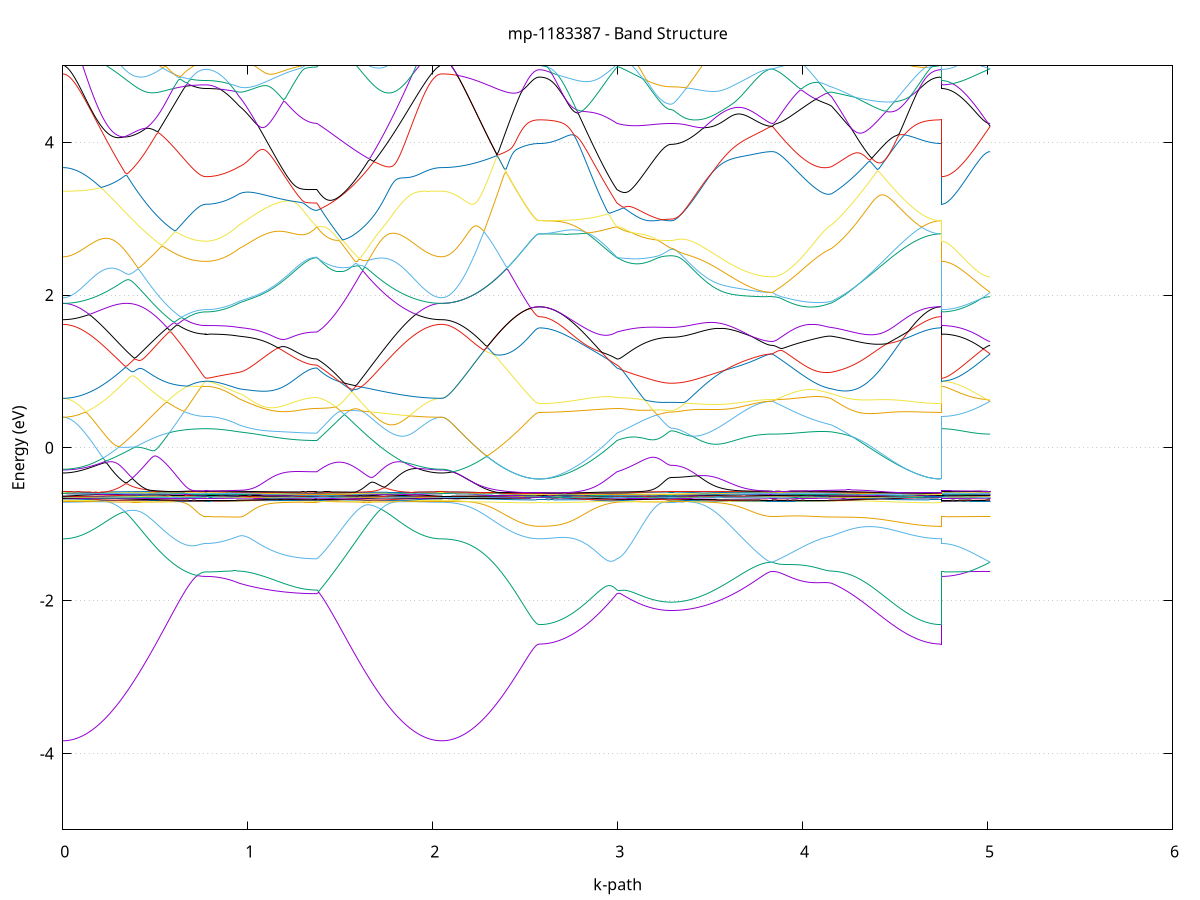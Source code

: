 set title 'mp-1183387 - Band Structure'
set xlabel 'k-path'
set ylabel 'Energy (eV)'
set grid y
set yrange [-5:5]
set terminal png size 800,600
set output 'mp-1183387_bands_gnuplot.png'
plot '-' using 1:2 with lines notitle, '-' using 1:2 with lines notitle, '-' using 1:2 with lines notitle, '-' using 1:2 with lines notitle, '-' using 1:2 with lines notitle, '-' using 1:2 with lines notitle, '-' using 1:2 with lines notitle, '-' using 1:2 with lines notitle, '-' using 1:2 with lines notitle, '-' using 1:2 with lines notitle, '-' using 1:2 with lines notitle, '-' using 1:2 with lines notitle, '-' using 1:2 with lines notitle, '-' using 1:2 with lines notitle, '-' using 1:2 with lines notitle, '-' using 1:2 with lines notitle, '-' using 1:2 with lines notitle, '-' using 1:2 with lines notitle, '-' using 1:2 with lines notitle, '-' using 1:2 with lines notitle, '-' using 1:2 with lines notitle, '-' using 1:2 with lines notitle, '-' using 1:2 with lines notitle, '-' using 1:2 with lines notitle, '-' using 1:2 with lines notitle, '-' using 1:2 with lines notitle, '-' using 1:2 with lines notitle, '-' using 1:2 with lines notitle, '-' using 1:2 with lines notitle, '-' using 1:2 with lines notitle, '-' using 1:2 with lines notitle, '-' using 1:2 with lines notitle, '-' using 1:2 with lines notitle, '-' using 1:2 with lines notitle, '-' using 1:2 with lines notitle, '-' using 1:2 with lines notitle, '-' using 1:2 with lines notitle, '-' using 1:2 with lines notitle, '-' using 1:2 with lines notitle, '-' using 1:2 with lines notitle, '-' using 1:2 with lines notitle, '-' using 1:2 with lines notitle, '-' using 1:2 with lines notitle, '-' using 1:2 with lines notitle, '-' using 1:2 with lines notitle, '-' using 1:2 with lines notitle, '-' using 1:2 with lines notitle, '-' using 1:2 with lines notitle, '-' using 1:2 with lines notitle, '-' using 1:2 with lines notitle, '-' using 1:2 with lines notitle, '-' using 1:2 with lines notitle, '-' using 1:2 with lines notitle, '-' using 1:2 with lines notitle, '-' using 1:2 with lines notitle, '-' using 1:2 with lines notitle, '-' using 1:2 with lines notitle, '-' using 1:2 with lines notitle, '-' using 1:2 with lines notitle, '-' using 1:2 with lines notitle, '-' using 1:2 with lines notitle, '-' using 1:2 with lines notitle, '-' using 1:2 with lines notitle, '-' using 1:2 with lines notitle, '-' using 1:2 with lines notitle, '-' using 1:2 with lines notitle, '-' using 1:2 with lines notitle, '-' using 1:2 with lines notitle, '-' using 1:2 with lines notitle, '-' using 1:2 with lines notitle, '-' using 1:2 with lines notitle, '-' using 1:2 with lines notitle, '-' using 1:2 with lines notitle, '-' using 1:2 with lines notitle, '-' using 1:2 with lines notitle, '-' using 1:2 with lines notitle, '-' using 1:2 with lines notitle, '-' using 1:2 with lines notitle, '-' using 1:2 with lines notitle, '-' using 1:2 with lines notitle
0.000000 -41.562555
0.009920 -41.562555
0.019841 -41.562555
0.029761 -41.562555
0.039682 -41.562455
0.049602 -41.562455
0.059523 -41.562455
0.069443 -41.562355
0.079364 -41.562355
0.089284 -41.562255
0.099205 -41.562255
0.109125 -41.562155
0.119046 -41.562055
0.128966 -41.562055
0.138886 -41.561955
0.148807 -41.561855
0.158727 -41.561755
0.168648 -41.561655
0.178568 -41.561555
0.188489 -41.561455
0.198409 -41.561355
0.208330 -41.561255
0.218250 -41.561155
0.228171 -41.560955
0.238091 -41.560855
0.248011 -41.560755
0.257932 -41.560555
0.267852 -41.560455
0.277773 -41.560355
0.287693 -41.560155
0.297614 -41.560055
0.307534 -41.559855
0.317455 -41.559755
0.327375 -41.559555
0.337296 -41.559355
0.347216 -41.559255
0.357136 -41.559055
0.367057 -41.558955
0.376977 -41.558755
0.386898 -41.558555
0.396818 -41.558455
0.406739 -41.558255
0.416659 -41.558055
0.426580 -41.557955
0.436500 -41.557755
0.446421 -41.557555
0.456341 -41.557455
0.466262 -41.557255
0.476182 -41.557055
0.486102 -41.556955
0.496023 -41.556755
0.505943 -41.556555
0.515864 -41.556455
0.525784 -41.556355
0.535705 -41.556155
0.545625 -41.556055
0.555546 -41.555855
0.565466 -41.555755
0.575387 -41.555655
0.585307 -41.555455
0.595227 -41.555355
0.605148 -41.555255
0.615068 -41.555155
0.624989 -41.555055
0.634909 -41.554955
0.644830 -41.554855
0.654750 -41.554755
0.664671 -41.554655
0.674591 -41.554555
0.684512 -41.554455
0.694432 -41.554455
0.704353 -41.554355
0.714273 -41.554355
0.724193 -41.554255
0.734114 -41.554255
0.744034 -41.554255
0.753955 -41.554255
0.763875 -41.554155
0.773796 -41.554155
0.773796 -41.554155
0.783284 -41.554155
0.792772 -41.554155
0.802260 -41.554155
0.811748 -41.554255
0.821236 -41.554255
0.830724 -41.554255
0.840212 -41.554255
0.849700 -41.554355
0.859188 -41.554355
0.868676 -41.554455
0.878164 -41.554455
0.887652 -41.554555
0.897140 -41.554555
0.906628 -41.554655
0.916116 -41.554655
0.925605 -41.554755
0.935093 -41.554855
0.944581 -41.554855
0.954069 -41.554955
0.954069 -41.554955
0.964061 -41.555055
0.974054 -41.555055
0.984046 -41.555155
0.994039 -41.555255
1.004031 -41.555255
1.014024 -41.555355
1.024016 -41.555355
1.034009 -41.555455
1.044001 -41.555455
1.053993 -41.555555
1.063986 -41.555655
1.073978 -41.555655
1.083971 -41.555755
1.093963 -41.555755
1.103956 -41.555755
1.113948 -41.555855
1.123941 -41.555855
1.133933 -41.555955
1.143926 -41.555955
1.153918 -41.556055
1.163911 -41.556055
1.173903 -41.556055
1.183896 -41.556155
1.193888 -41.556155
1.203881 -41.556155
1.213873 -41.556255
1.223866 -41.556255
1.233858 -41.556255
1.243851 -41.556255
1.253843 -41.556355
1.263835 -41.556355
1.273828 -41.556355
1.283820 -41.556355
1.293813 -41.556355
1.303805 -41.556355
1.313798 -41.556455
1.323790 -41.556455
1.333783 -41.556455
1.343775 -41.556455
1.353768 -41.556455
1.363760 -41.556455
1.373753 -41.556455
1.373753 -41.556455
1.383674 -41.556255
1.393595 -41.556055
1.403516 -41.555955
1.413437 -41.555755
1.423358 -41.555555
1.433279 -41.555455
1.443200 -41.555255
1.453121 -41.555055
1.463042 -41.554855
1.472963 -41.554655
1.482884 -41.554555
1.492805 -41.554755
1.502726 -41.555055
1.512647 -41.555255
1.522568 -41.555455
1.532489 -41.555655
1.542410 -41.555855
1.552331 -41.556055
1.562252 -41.556255
1.572173 -41.556455
1.582094 -41.556655
1.592015 -41.556855
1.601936 -41.557155
1.611857 -41.557355
1.621778 -41.557555
1.631699 -41.557755
1.641620 -41.557955
1.651541 -41.558155
1.661462 -41.558355
1.671383 -41.558455
1.681304 -41.558655
1.691225 -41.558855
1.701146 -41.559055
1.711067 -41.559255
1.720988 -41.559455
1.730909 -41.559555
1.740830 -41.559755
1.750751 -41.559955
1.760672 -41.560055
1.770593 -41.560255
1.780514 -41.560355
1.790435 -41.560555
1.800356 -41.560655
1.810277 -41.560855
1.820198 -41.560955
1.830119 -41.561055
1.840040 -41.561255
1.849961 -41.561355
1.859882 -41.561455
1.869803 -41.561555
1.879724 -41.561655
1.889645 -41.561755
1.899566 -41.561855
1.909487 -41.561955
1.919408 -41.562055
1.929329 -41.562055
1.939250 -41.562155
1.949171 -41.562255
1.959092 -41.562255
1.969013 -41.562355
1.978934 -41.562355
1.988855 -41.562455
1.998776 -41.562455
2.008697 -41.562455
2.018618 -41.562555
2.028539 -41.562555
2.038460 -41.562555
2.048381 -41.562555
2.048381 -41.562555
2.058347 -41.562555
2.068313 -41.562555
2.078279 -41.562555
2.088245 -41.562555
2.098211 -41.562455
2.108177 -41.562455
2.118143 -41.562455
2.128109 -41.562455
2.138074 -41.562455
2.148040 -41.562355
2.158006 -41.562355
2.167972 -41.562355
2.177938 -41.562255
2.187904 -41.562255
2.197870 -41.562155
2.207836 -41.562155
2.217802 -41.562055
2.227768 -41.562055
2.237734 -41.561955
2.247700 -41.561955
2.257666 -41.561855
2.267631 -41.561855
2.277597 -41.561755
2.287563 -41.561755
2.297529 -41.561655
2.307495 -41.561555
2.317461 -41.561555
2.327427 -41.561455
2.337393 -41.561455
2.347359 -41.561355
2.357325 -41.561255
2.367291 -41.561255
2.377257 -41.561155
2.387223 -41.561155
2.397188 -41.561055
2.407154 -41.561055
2.417120 -41.560955
2.427086 -41.560855
2.437052 -41.560855
2.447018 -41.560855
2.456984 -41.560755
2.466950 -41.560755
2.476916 -41.560655
2.486882 -41.560655
2.496848 -41.560655
2.506814 -41.560555
2.516780 -41.560555
2.526745 -41.560555
2.536711 -41.560555
2.546677 -41.560555
2.556643 -41.560555
2.566609 -41.560455
2.576575 -41.560455
2.576575 -41.560455
2.586568 -41.560455
2.596560 -41.560455
2.606553 -41.560455
2.616545 -41.560455
2.626537 -41.560455
2.636530 -41.560355
2.646522 -41.560355
2.656515 -41.560355
2.666507 -41.560255
2.676500 -41.560255
2.686492 -41.560155
2.696485 -41.560155
2.706477 -41.560055
2.716470 -41.559955
2.726462 -41.559955
2.736455 -41.559855
2.746447 -41.559755
2.756440 -41.559655
2.766432 -41.559555
2.776425 -41.559455
2.786417 -41.559355
2.796410 -41.559255
2.806402 -41.559155
2.816395 -41.559055
2.826387 -41.558955
2.836379 -41.558855
2.846372 -41.558655
2.856364 -41.558555
2.866357 -41.558455
2.876349 -41.558255
2.886342 -41.558155
2.896334 -41.558055
2.906327 -41.557855
2.916319 -41.557755
2.926312 -41.557555
2.936304 -41.557455
2.946297 -41.557255
2.956289 -41.557155
2.966282 -41.556955
2.976274 -41.556755
2.986267 -41.556655
2.996259 -41.556455
2.996259 -41.556455
3.006034 -41.556355
3.015809 -41.556355
3.025584 -41.556255
3.035359 -41.556155
3.045134 -41.556155
3.054909 -41.556055
3.064684 -41.555955
3.074459 -41.555955
3.084235 -41.555855
3.094010 -41.555855
3.103785 -41.555755
3.113560 -41.555655
3.123335 -41.555655
3.133110 -41.555555
3.142885 -41.555555
3.152660 -41.555455
3.162435 -41.555455
3.172210 -41.555355
3.181985 -41.555355
3.191760 -41.555255
3.201535 -41.555255
3.211310 -41.555155
3.221085 -41.555155
3.230860 -41.555055
3.240635 -41.555055
3.250410 -41.555055
3.260185 -41.554955
3.269960 -41.554955
3.279735 -41.554955
3.289511 -41.554955
3.289511 -41.554955
3.299459 -41.554955
3.309407 -41.554955
3.319355 -41.554955
3.329304 -41.554955
3.339252 -41.554955
3.349200 -41.554955
3.359149 -41.554955
3.369097 -41.554955
3.379045 -41.554955
3.388993 -41.554955
3.398942 -41.554855
3.408890 -41.554855
3.418838 -41.554855
3.428787 -41.554855
3.438735 -41.554855
3.448683 -41.554855
3.458632 -41.554755
3.468580 -41.554755
3.478528 -41.554755
3.488476 -41.554755
3.498425 -41.554755
3.508373 -41.554755
3.518321 -41.554655
3.528270 -41.554655
3.538218 -41.554655
3.548166 -41.554655
3.558114 -41.554555
3.568063 -41.554555
3.578011 -41.554555
3.587959 -41.554555
3.597908 -41.554555
3.607856 -41.554455
3.617804 -41.554455
3.627753 -41.554455
3.637701 -41.554455
3.647649 -41.554355
3.657597 -41.554355
3.667546 -41.554355
3.677494 -41.554355
3.687442 -41.554355
3.697391 -41.554255
3.707339 -41.554255
3.717287 -41.554255
3.727235 -41.554255
3.737184 -41.554255
3.747132 -41.554255
3.757080 -41.554255
3.767029 -41.554255
3.776977 -41.554255
3.786925 -41.554255
3.796874 -41.554155
3.806822 -41.554155
3.816770 -41.554155
3.826718 -41.554155
3.836667 -41.554155
3.836667 -41.554155
3.846659 -41.554155
3.856652 -41.554155
3.866644 -41.554155
3.876637 -41.554155
3.886629 -41.554155
3.896621 -41.554255
3.906614 -41.554255
3.916606 -41.554255
3.926599 -41.554255
3.936591 -41.554255
3.946584 -41.554255
3.956576 -41.554355
3.966569 -41.554355
3.976561 -41.554355
3.986554 -41.554355
3.996546 -41.554455
4.006538 -41.554455
4.016531 -41.554455
4.026523 -41.554455
4.036516 -41.554555
4.046508 -41.554555
4.056501 -41.554555
4.066493 -41.554655
4.076486 -41.554655
4.086478 -41.554655
4.096471 -41.554755
4.106463 -41.554755
4.116455 -41.554855
4.126448 -41.554855
4.136440 -41.554855
4.146433 -41.554955
4.156425 -41.554955
4.156425 -41.554955
4.166317 -41.555055
4.176209 -41.555155
4.186101 -41.555255
4.195994 -41.555355
4.205886 -41.555455
4.215778 -41.555555
4.225670 -41.555655
4.235562 -41.555755
4.245454 -41.555855
4.255346 -41.555955
4.265238 -41.556155
4.275130 -41.556255
4.285022 -41.556355
4.294914 -41.556455
4.304806 -41.556555
4.314698 -41.556755
4.324590 -41.556855
4.334482 -41.556955
4.344374 -41.557055
4.354266 -41.557255
4.364158 -41.557355
4.374050 -41.557455
4.383942 -41.557555
4.393834 -41.557755
4.403726 -41.557855
4.413619 -41.557955
4.423511 -41.558155
4.433403 -41.558255
4.443295 -41.558355
4.453187 -41.558455
4.463079 -41.558555
4.472971 -41.558655
4.482863 -41.558855
4.492755 -41.558955
4.502647 -41.559055
4.512539 -41.559155
4.522431 -41.559255
4.532323 -41.559355
4.542215 -41.559455
4.552107 -41.559555
4.561999 -41.559655
4.571891 -41.559755
4.581783 -41.559755
4.591675 -41.559855
4.601567 -41.559955
4.611459 -41.560055
4.621352 -41.560055
4.631244 -41.560155
4.641136 -41.560155
4.651028 -41.560255
4.660920 -41.560255
4.670812 -41.560355
4.680704 -41.560355
4.690596 -41.560455
4.700488 -41.560455
4.710380 -41.560455
4.720272 -41.560455
4.730164 -41.560455
4.740056 -41.560455
4.749948 -41.560455
4.749948 -41.554155
4.759729 -41.554155
4.769511 -41.554155
4.779292 -41.554155
4.789074 -41.554155
4.798855 -41.554155
4.808636 -41.554155
4.818418 -41.554155
4.828199 -41.554155
4.837980 -41.554155
4.847762 -41.554155
4.857543 -41.554155
4.867325 -41.554155
4.877106 -41.554155
4.886887 -41.554155
4.896669 -41.554155
4.906450 -41.554155
4.916231 -41.554155
4.926013 -41.554155
4.935794 -41.554155
4.945576 -41.554155
4.955357 -41.554155
4.965138 -41.554155
4.974920 -41.554155
4.984701 -41.554155
4.994482 -41.554155
5.004264 -41.554155
5.014045 -41.554155
e
0.000000 -41.547955
0.009920 -41.547855
0.019841 -41.547955
0.029761 -41.547955
0.039682 -41.547955
0.049602 -41.548055
0.059523 -41.548055
0.069443 -41.548055
0.079364 -41.548155
0.089284 -41.548155
0.099205 -41.548155
0.109125 -41.548255
0.119046 -41.548355
0.128966 -41.548355
0.138886 -41.548455
0.148807 -41.548555
0.158727 -41.548555
0.168648 -41.548655
0.178568 -41.548755
0.188489 -41.548855
0.198409 -41.548855
0.208330 -41.548955
0.218250 -41.549055
0.228171 -41.549155
0.238091 -41.549255
0.248011 -41.549455
0.257932 -41.549555
0.267852 -41.549655
0.277773 -41.549755
0.287693 -41.549855
0.297614 -41.549955
0.307534 -41.550055
0.317455 -41.550155
0.327375 -41.550355
0.337296 -41.550455
0.347216 -41.550555
0.357136 -41.550655
0.367057 -41.550855
0.376977 -41.550955
0.386898 -41.550955
0.396818 -41.551155
0.406739 -41.551255
0.416659 -41.551455
0.426580 -41.551555
0.436500 -41.551655
0.446421 -41.551855
0.456341 -41.551955
0.466262 -41.552055
0.476182 -41.552155
0.486102 -41.552255
0.496023 -41.552455
0.505943 -41.552555
0.515864 -41.552655
0.525784 -41.552755
0.535705 -41.552855
0.545625 -41.552955
0.555546 -41.553055
0.565466 -41.553155
0.575387 -41.553255
0.585307 -41.553355
0.595227 -41.553355
0.605148 -41.553455
0.615068 -41.553555
0.624989 -41.553655
0.634909 -41.553655
0.644830 -41.553755
0.654750 -41.553855
0.664671 -41.553855
0.674591 -41.553955
0.684512 -41.553955
0.694432 -41.554055
0.704353 -41.554055
0.714273 -41.554055
0.724193 -41.554155
0.734114 -41.554155
0.744034 -41.554155
0.753955 -41.554155
0.763875 -41.554155
0.773796 -41.554155
0.773796 -41.554155
0.783284 -41.554155
0.792772 -41.554155
0.802260 -41.554155
0.811748 -41.554155
0.821236 -41.554155
0.830724 -41.554155
0.840212 -41.554055
0.849700 -41.554055
0.859188 -41.554055
0.868676 -41.553955
0.878164 -41.553955
0.887652 -41.553855
0.897140 -41.553855
0.906628 -41.553755
0.916116 -41.553655
0.925605 -41.553655
0.935093 -41.553555
0.944581 -41.553455
0.954069 -41.553355
0.954069 -41.553355
0.964061 -41.553355
0.974054 -41.553255
0.984046 -41.553255
0.994039 -41.553155
1.004031 -41.553155
1.014024 -41.553055
1.024016 -41.553055
1.034009 -41.552955
1.044001 -41.552955
1.053993 -41.552855
1.063986 -41.552855
1.073978 -41.552855
1.083971 -41.552755
1.093963 -41.552755
1.103956 -41.552755
1.113948 -41.552655
1.123941 -41.552655
1.133933 -41.552655
1.143926 -41.552555
1.153918 -41.552555
1.163911 -41.552555
1.173903 -41.552555
1.183896 -41.552555
1.193888 -41.552455
1.203881 -41.552455
1.213873 -41.552455
1.223866 -41.552455
1.233858 -41.552455
1.243851 -41.552455
1.253843 -41.552455
1.263835 -41.552355
1.273828 -41.552355
1.283820 -41.552355
1.293813 -41.552355
1.303805 -41.552355
1.313798 -41.552355
1.323790 -41.552355
1.333783 -41.552355
1.343775 -41.552355
1.353768 -41.552355
1.363760 -41.552355
1.373753 -41.552355
1.373753 -41.552355
1.383674 -41.552555
1.393595 -41.552755
1.403516 -41.552955
1.413437 -41.553155
1.423358 -41.553355
1.433279 -41.553555
1.443200 -41.553755
1.453121 -41.553955
1.463042 -41.554155
1.472963 -41.554355
1.482884 -41.554555
1.492805 -41.554355
1.502726 -41.554155
1.512647 -41.553955
1.522568 -41.553855
1.532489 -41.553655
1.542410 -41.553455
1.552331 -41.553255
1.562252 -41.553155
1.572173 -41.552955
1.582094 -41.552755
1.592015 -41.552555
1.601936 -41.552455
1.611857 -41.552255
1.621778 -41.552055
1.631699 -41.551955
1.641620 -41.551755
1.651541 -41.551555
1.661462 -41.551455
1.671383 -41.551255
1.681304 -41.551055
1.691225 -41.550955
1.701146 -41.550855
1.711067 -41.550655
1.720988 -41.550555
1.730909 -41.550355
1.740830 -41.550255
1.750751 -41.550055
1.760672 -41.549955
1.770593 -41.549855
1.780514 -41.549755
1.790435 -41.549555
1.800356 -41.549455
1.810277 -41.549355
1.820198 -41.549255
1.830119 -41.549155
1.840040 -41.549055
1.849961 -41.548955
1.859882 -41.548855
1.869803 -41.548755
1.879724 -41.548655
1.889645 -41.548555
1.899566 -41.548555
1.909487 -41.548455
1.919408 -41.548355
1.929329 -41.548355
1.939250 -41.548255
1.949171 -41.548255
1.959092 -41.548155
1.969013 -41.548155
1.978934 -41.548055
1.988855 -41.548055
1.998776 -41.548055
2.008697 -41.547955
2.018618 -41.547955
2.028539 -41.547855
2.038460 -41.547955
2.048381 -41.547955
2.048381 -41.547955
2.058347 -41.547955
2.068313 -41.547955
2.078279 -41.547955
2.088245 -41.547955
2.098211 -41.547955
2.108177 -41.547955
2.118143 -41.547955
2.128109 -41.547955
2.138074 -41.547955
2.148040 -41.547955
2.158006 -41.547955
2.167972 -41.547955
2.177938 -41.547955
2.187904 -41.547955
2.197870 -41.547955
2.207836 -41.547955
2.217802 -41.547955
2.227768 -41.547955
2.237734 -41.547955
2.247700 -41.547955
2.257666 -41.547955
2.267631 -41.547955
2.277597 -41.547955
2.287563 -41.547955
2.297529 -41.547955
2.307495 -41.547955
2.317461 -41.547955
2.327427 -41.547955
2.337393 -41.547955
2.347359 -41.547955
2.357325 -41.547955
2.367291 -41.547955
2.377257 -41.547955
2.387223 -41.547955
2.397188 -41.547955
2.407154 -41.547955
2.417120 -41.547955
2.427086 -41.547955
2.437052 -41.547955
2.447018 -41.547955
2.456984 -41.547955
2.466950 -41.547955
2.476916 -41.547955
2.486882 -41.547955
2.496848 -41.547955
2.506814 -41.547955
2.516780 -41.547955
2.526745 -41.547955
2.536711 -41.547955
2.546677 -41.547955
2.556643 -41.547955
2.566609 -41.547955
2.576575 -41.547955
2.576575 -41.547955
2.586568 -41.547955
2.596560 -41.547955
2.606553 -41.547955
2.616545 -41.548055
2.626537 -41.548055
2.636530 -41.548055
2.646522 -41.548055
2.656515 -41.548155
2.666507 -41.548155
2.676500 -41.548255
2.686492 -41.548255
2.696485 -41.548355
2.706477 -41.548355
2.716470 -41.548455
2.726462 -41.548555
2.736455 -41.548655
2.746447 -41.548755
2.756440 -41.548755
2.766432 -41.548855
2.776425 -41.548955
2.786417 -41.549055
2.796410 -41.549255
2.806402 -41.549355
2.816395 -41.549455
2.826387 -41.549555
2.836379 -41.549655
2.846372 -41.549855
2.856364 -41.549955
2.866357 -41.550155
2.876349 -41.550255
2.886342 -41.550455
2.896334 -41.550555
2.906327 -41.550755
2.916319 -41.550855
2.926312 -41.551055
2.936304 -41.551255
2.946297 -41.551455
2.956289 -41.551555
2.966282 -41.551755
2.976274 -41.551955
2.986267 -41.552155
2.996259 -41.552355
2.996259 -41.552355
3.006034 -41.552455
3.015809 -41.552555
3.025584 -41.552555
3.035359 -41.552655
3.045134 -41.552755
3.054909 -41.552855
3.064684 -41.552955
3.074459 -41.552955
3.084235 -41.553055
3.094010 -41.553155
3.103785 -41.553255
3.113560 -41.553255
3.123335 -41.553355
3.133110 -41.553455
3.142885 -41.553555
3.152660 -41.553555
3.162435 -41.553655
3.172210 -41.553755
3.181985 -41.553755
3.191760 -41.553855
3.201535 -41.553855
3.211310 -41.553955
3.221085 -41.554055
3.230860 -41.554055
3.240635 -41.554055
3.250410 -41.554155
3.260185 -41.554155
3.269960 -41.554155
3.279735 -41.554255
3.289511 -41.554255
3.289511 -41.554255
3.299459 -41.554255
3.309407 -41.554255
3.319355 -41.554255
3.329304 -41.554255
3.339252 -41.554255
3.349200 -41.554155
3.359149 -41.554255
3.369097 -41.554255
3.379045 -41.554255
3.388993 -41.554155
3.398942 -41.554255
3.408890 -41.554255
3.418838 -41.554255
3.428787 -41.554255
3.438735 -41.554255
3.448683 -41.554255
3.458632 -41.554155
3.468580 -41.554155
3.478528 -41.554255
3.488476 -41.554255
3.498425 -41.554255
3.508373 -41.554255
3.518321 -41.554255
3.528270 -41.554155
3.538218 -41.554155
3.548166 -41.554155
3.558114 -41.554155
3.568063 -41.554155
3.578011 -41.554155
3.587959 -41.554155
3.597908 -41.554155
3.607856 -41.554155
3.617804 -41.554155
3.627753 -41.554155
3.637701 -41.554155
3.647649 -41.554155
3.657597 -41.554155
3.667546 -41.554155
3.677494 -41.554155
3.687442 -41.554155
3.697391 -41.554155
3.707339 -41.554155
3.717287 -41.554155
3.727235 -41.554155
3.737184 -41.554155
3.747132 -41.554155
3.757080 -41.554155
3.767029 -41.554155
3.776977 -41.554155
3.786925 -41.554155
3.796874 -41.554155
3.806822 -41.554155
3.816770 -41.554155
3.826718 -41.554155
3.836667 -41.554155
3.836667 -41.554155
3.846659 -41.554155
3.856652 -41.554155
3.866644 -41.554155
3.876637 -41.554155
3.886629 -41.554155
3.896621 -41.554155
3.906614 -41.554155
3.916606 -41.554155
3.926599 -41.554155
3.936591 -41.554155
3.946584 -41.554055
3.956576 -41.554055
3.966569 -41.554055
3.976561 -41.554055
3.986554 -41.554055
3.996546 -41.553955
4.006538 -41.553955
4.016531 -41.553955
4.026523 -41.553955
4.036516 -41.553855
4.046508 -41.553855
4.056501 -41.553755
4.066493 -41.553755
4.076486 -41.553755
4.086478 -41.553655
4.096471 -41.553655
4.106463 -41.553655
4.116455 -41.553555
4.126448 -41.553555
4.136440 -41.553455
4.146433 -41.553455
4.156425 -41.553355
4.156425 -41.553355
4.166317 -41.553355
4.176209 -41.553255
4.186101 -41.553155
4.195994 -41.553055
4.205886 -41.552955
4.215778 -41.552855
4.225670 -41.552755
4.235562 -41.552655
4.245454 -41.552555
4.255346 -41.552355
4.265238 -41.552255
4.275130 -41.552155
4.285022 -41.552055
4.294914 -41.551955
4.304806 -41.551855
4.314698 -41.551655
4.324590 -41.551555
4.334482 -41.551455
4.344374 -41.551355
4.354266 -41.551155
4.364158 -41.551055
4.374050 -41.550955
4.383942 -41.550855
4.393834 -41.550655
4.403726 -41.550555
4.413619 -41.550455
4.423511 -41.550355
4.433403 -41.550255
4.443295 -41.550055
4.453187 -41.549955
4.463079 -41.549855
4.472971 -41.549755
4.482863 -41.549655
4.492755 -41.549555
4.502647 -41.549455
4.512539 -41.549355
4.522431 -41.549155
4.532323 -41.549155
4.542215 -41.549055
4.552107 -41.548955
4.561999 -41.548855
4.571891 -41.548755
4.581783 -41.548655
4.591675 -41.548555
4.601567 -41.548555
4.611459 -41.548455
4.621352 -41.548355
4.631244 -41.548355
4.641136 -41.548255
4.651028 -41.548255
4.660920 -41.548155
4.670812 -41.548155
4.680704 -41.548055
4.690596 -41.548055
4.700488 -41.548055
4.710380 -41.548055
4.720272 -41.547955
4.730164 -41.547955
4.740056 -41.547955
4.749948 -41.547955
4.749948 -41.554155
4.759729 -41.554155
4.769511 -41.554155
4.779292 -41.554155
4.789074 -41.554155
4.798855 -41.554155
4.808636 -41.554155
4.818418 -41.554155
4.828199 -41.554155
4.837980 -41.554155
4.847762 -41.554155
4.857543 -41.554155
4.867325 -41.554155
4.877106 -41.554155
4.886887 -41.554155
4.896669 -41.554155
4.906450 -41.554155
4.916231 -41.554155
4.926013 -41.554155
4.935794 -41.554155
4.945576 -41.554155
4.955357 -41.554155
4.965138 -41.554155
4.974920 -41.554155
4.984701 -41.554155
4.994482 -41.554155
5.004264 -41.554155
5.014045 -41.554155
e
0.000000 -41.537155
0.009920 -41.537155
0.019841 -41.537155
0.029761 -41.537255
0.039682 -41.537155
0.049602 -41.537255
0.059523 -41.537155
0.069443 -41.537255
0.079364 -41.537255
0.089284 -41.537255
0.099205 -41.537255
0.109125 -41.537255
0.119046 -41.537255
0.128966 -41.537255
0.138886 -41.537355
0.148807 -41.537355
0.158727 -41.537355
0.168648 -41.537355
0.178568 -41.537355
0.188489 -41.537355
0.198409 -41.537455
0.208330 -41.537455
0.218250 -41.537455
0.228171 -41.537455
0.238091 -41.537555
0.248011 -41.537555
0.257932 -41.537555
0.267852 -41.537555
0.277773 -41.537655
0.287693 -41.537655
0.297614 -41.537655
0.307534 -41.537655
0.317455 -41.537755
0.327375 -41.537755
0.337296 -41.537755
0.347216 -41.537855
0.357136 -41.537855
0.367057 -41.537955
0.376977 -41.537955
0.386898 -41.537955
0.396818 -41.538055
0.406739 -41.538055
0.416659 -41.538055
0.426580 -41.538155
0.436500 -41.538155
0.446421 -41.538255
0.456341 -41.538255
0.466262 -41.538255
0.476182 -41.538355
0.486102 -41.538355
0.496023 -41.538455
0.505943 -41.538455
0.515864 -41.538455
0.525784 -41.538555
0.535705 -41.538555
0.545625 -41.538655
0.555546 -41.538655
0.565466 -41.538755
0.575387 -41.538755
0.585307 -41.538755
0.595227 -41.538855
0.605148 -41.538855
0.615068 -41.538855
0.624989 -41.538955
0.634909 -41.538955
0.644830 -41.538955
0.654750 -41.539055
0.664671 -41.539055
0.674591 -41.539055
0.684512 -41.539055
0.694432 -41.539155
0.704353 -41.539155
0.714273 -41.539155
0.724193 -41.539155
0.734114 -41.539155
0.744034 -41.539155
0.753955 -41.539155
0.763875 -41.539155
0.773796 -41.539155
0.773796 -41.539155
0.783284 -41.539155
0.792772 -41.539155
0.802260 -41.539155
0.811748 -41.539155
0.821236 -41.539155
0.830724 -41.539155
0.840212 -41.539155
0.849700 -41.539155
0.859188 -41.539155
0.868676 -41.539155
0.878164 -41.539155
0.887652 -41.539155
0.897140 -41.539155
0.906628 -41.539155
0.916116 -41.539155
0.925605 -41.539255
0.935093 -41.539155
0.944581 -41.539155
0.954069 -41.539255
0.954069 -41.539255
0.964061 -41.539255
0.974054 -41.539155
0.984046 -41.539155
0.994039 -41.539155
1.004031 -41.539155
1.014024 -41.539155
1.024016 -41.539155
1.034009 -41.539155
1.044001 -41.539155
1.053993 -41.539155
1.063986 -41.539155
1.073978 -41.539155
1.083971 -41.539155
1.093963 -41.539155
1.103956 -41.539055
1.113948 -41.539055
1.123941 -41.539055
1.133933 -41.539055
1.143926 -41.538955
1.153918 -41.539055
1.163911 -41.539055
1.173903 -41.539055
1.183896 -41.538955
1.193888 -41.538955
1.203881 -41.538955
1.213873 -41.538955
1.223866 -41.538955
1.233858 -41.538955
1.243851 -41.538955
1.253843 -41.538955
1.263835 -41.538955
1.273828 -41.538855
1.283820 -41.538855
1.293813 -41.538855
1.303805 -41.538855
1.313798 -41.538855
1.323790 -41.538855
1.333783 -41.538855
1.343775 -41.538855
1.353768 -41.538855
1.363760 -41.538855
1.373753 -41.538855
1.373753 -41.538855
1.383674 -41.538855
1.393595 -41.538755
1.403516 -41.538755
1.413437 -41.538755
1.423358 -41.538755
1.433279 -41.538655
1.443200 -41.538655
1.453121 -41.538655
1.463042 -41.538555
1.472963 -41.538555
1.482884 -41.538555
1.492805 -41.538455
1.502726 -41.538455
1.512647 -41.538455
1.522568 -41.538355
1.532489 -41.538355
1.542410 -41.538355
1.552331 -41.538255
1.562252 -41.538255
1.572173 -41.538255
1.582094 -41.538155
1.592015 -41.538155
1.601936 -41.538155
1.611857 -41.538055
1.621778 -41.538055
1.631699 -41.537955
1.641620 -41.537955
1.651541 -41.537955
1.661462 -41.537955
1.671383 -41.537855
1.681304 -41.537855
1.691225 -41.537855
1.701146 -41.537755
1.711067 -41.537755
1.720988 -41.537755
1.730909 -41.537755
1.740830 -41.537655
1.750751 -41.537655
1.760672 -41.537655
1.770593 -41.537555
1.780514 -41.537555
1.790435 -41.537555
1.800356 -41.537555
1.810277 -41.537455
1.820198 -41.537455
1.830119 -41.537455
1.840040 -41.537455
1.849961 -41.537455
1.859882 -41.537355
1.869803 -41.537355
1.879724 -41.537355
1.889645 -41.537355
1.899566 -41.537355
1.909487 -41.537255
1.919408 -41.537255
1.929329 -41.537255
1.939250 -41.537255
1.949171 -41.537255
1.959092 -41.537255
1.969013 -41.537255
1.978934 -41.537255
1.988855 -41.537255
1.998776 -41.537255
2.008697 -41.537255
2.018618 -41.537255
2.028539 -41.537155
2.038460 -41.537155
2.048381 -41.537155
2.048381 -41.537155
2.058347 -41.537155
2.068313 -41.537255
2.078279 -41.537255
2.088245 -41.537255
2.098211 -41.537255
2.108177 -41.537255
2.118143 -41.537255
2.128109 -41.537255
2.138074 -41.537355
2.148040 -41.537355
2.158006 -41.537355
2.167972 -41.537455
2.177938 -41.537455
2.187904 -41.537555
2.197870 -41.537555
2.207836 -41.537555
2.217802 -41.537655
2.227768 -41.537655
2.237734 -41.537755
2.247700 -41.537755
2.257666 -41.537855
2.267631 -41.537955
2.277597 -41.537955
2.287563 -41.538055
2.297529 -41.538055
2.307495 -41.538155
2.317461 -41.538255
2.327427 -41.538255
2.337393 -41.538355
2.347359 -41.538355
2.357325 -41.538455
2.367291 -41.538555
2.377257 -41.538555
2.387223 -41.538655
2.397188 -41.538655
2.407154 -41.538755
2.417120 -41.538755
2.427086 -41.538855
2.437052 -41.538855
2.447018 -41.538955
2.456984 -41.538955
2.466950 -41.539055
2.476916 -41.539055
2.486882 -41.539055
2.496848 -41.539155
2.506814 -41.539155
2.516780 -41.539155
2.526745 -41.539155
2.536711 -41.539255
2.546677 -41.539255
2.556643 -41.539255
2.566609 -41.539255
2.576575 -41.539255
2.576575 -41.539255
2.586568 -41.539255
2.596560 -41.539255
2.606553 -41.539255
2.616545 -41.539255
2.626537 -41.539255
2.636530 -41.539255
2.646522 -41.539255
2.656515 -41.539255
2.666507 -41.539255
2.676500 -41.539255
2.686492 -41.539255
2.696485 -41.539255
2.706477 -41.539255
2.716470 -41.539255
2.726462 -41.539255
2.736455 -41.539255
2.746447 -41.539255
2.756440 -41.539255
2.766432 -41.539255
2.776425 -41.539255
2.786417 -41.539155
2.796410 -41.539155
2.806402 -41.539155
2.816395 -41.539155
2.826387 -41.539155
2.836379 -41.539155
2.846372 -41.539155
2.856364 -41.539155
2.866357 -41.539155
2.876349 -41.539055
2.886342 -41.539055
2.896334 -41.539055
2.906327 -41.539055
2.916319 -41.539055
2.926312 -41.538955
2.936304 -41.538955
2.946297 -41.538955
2.956289 -41.538955
2.966282 -41.538955
2.976274 -41.538855
2.986267 -41.538855
2.996259 -41.538855
2.996259 -41.538855
3.006034 -41.538855
3.015809 -41.538855
3.025584 -41.538855
3.035359 -41.538755
3.045134 -41.538755
3.054909 -41.538755
3.064684 -41.538755
3.074459 -41.538755
3.084235 -41.538755
3.094010 -41.538655
3.103785 -41.538655
3.113560 -41.538655
3.123335 -41.538655
3.133110 -41.538655
3.142885 -41.538655
3.152660 -41.538555
3.162435 -41.538555
3.172210 -41.538555
3.181985 -41.538555
3.191760 -41.538555
3.201535 -41.538455
3.211310 -41.538555
3.221085 -41.538455
3.230860 -41.538455
3.240635 -41.538455
3.250410 -41.538455
3.260185 -41.538455
3.269960 -41.538455
3.279735 -41.538455
3.289511 -41.538455
3.289511 -41.538455
3.299459 -41.538455
3.309407 -41.538455
3.319355 -41.538455
3.329304 -41.538455
3.339252 -41.538455
3.349200 -41.538455
3.359149 -41.538455
3.369097 -41.538455
3.379045 -41.538455
3.388993 -41.538555
3.398942 -41.538555
3.408890 -41.538555
3.418838 -41.538555
3.428787 -41.538555
3.438735 -41.538555
3.448683 -41.538555
3.458632 -41.538655
3.468580 -41.538655
3.478528 -41.538655
3.488476 -41.538655
3.498425 -41.538655
3.508373 -41.538755
3.518321 -41.538755
3.528270 -41.538755
3.538218 -41.538755
3.548166 -41.538755
3.558114 -41.538855
3.568063 -41.538855
3.578011 -41.538855
3.587959 -41.538855
3.597908 -41.538855
3.607856 -41.538855
3.617804 -41.538955
3.627753 -41.538955
3.637701 -41.538955
3.647649 -41.538955
3.657597 -41.539055
3.667546 -41.539055
3.677494 -41.539055
3.687442 -41.539055
3.697391 -41.539055
3.707339 -41.539055
3.717287 -41.539055
3.727235 -41.539155
3.737184 -41.539155
3.747132 -41.539155
3.757080 -41.539155
3.767029 -41.539155
3.776977 -41.539155
3.786925 -41.539155
3.796874 -41.539155
3.806822 -41.539155
3.816770 -41.539155
3.826718 -41.539155
3.836667 -41.539155
3.836667 -41.539155
3.846659 -41.539155
3.856652 -41.539155
3.866644 -41.539155
3.876637 -41.539155
3.886629 -41.539155
3.896621 -41.539155
3.906614 -41.539155
3.916606 -41.539155
3.926599 -41.539155
3.936591 -41.539155
3.946584 -41.539155
3.956576 -41.539155
3.966569 -41.539155
3.976561 -41.539155
3.986554 -41.539155
3.996546 -41.539155
4.006538 -41.539155
4.016531 -41.539155
4.026523 -41.539155
4.036516 -41.539155
4.046508 -41.539155
4.056501 -41.539155
4.066493 -41.539155
4.076486 -41.539155
4.086478 -41.539155
4.096471 -41.539155
4.106463 -41.539155
4.116455 -41.539155
4.126448 -41.539155
4.136440 -41.539155
4.146433 -41.539155
4.156425 -41.539255
4.156425 -41.539155
4.166317 -41.539255
4.176209 -41.539155
4.186101 -41.539255
4.195994 -41.539255
4.205886 -41.539255
4.215778 -41.539255
4.225670 -41.539255
4.235562 -41.539255
4.245454 -41.539255
4.255346 -41.539255
4.265238 -41.539255
4.275130 -41.539255
4.285022 -41.539255
4.294914 -41.539255
4.304806 -41.539255
4.314698 -41.539255
4.324590 -41.539255
4.334482 -41.539255
4.344374 -41.539255
4.354266 -41.539255
4.364158 -41.539255
4.374050 -41.539255
4.383942 -41.539255
4.393834 -41.539255
4.403726 -41.539255
4.413619 -41.539255
4.423511 -41.539255
4.433403 -41.539255
4.443295 -41.539155
4.453187 -41.539255
4.463079 -41.539255
4.472971 -41.539255
4.482863 -41.539255
4.492755 -41.539255
4.502647 -41.539255
4.512539 -41.539255
4.522431 -41.539255
4.532323 -41.539255
4.542215 -41.539255
4.552107 -41.539255
4.561999 -41.539255
4.571891 -41.539255
4.581783 -41.539255
4.591675 -41.539255
4.601567 -41.539255
4.611459 -41.539255
4.621352 -41.539255
4.631244 -41.539255
4.641136 -41.539255
4.651028 -41.539255
4.660920 -41.539255
4.670812 -41.539255
4.680704 -41.539255
4.690596 -41.539255
4.700488 -41.539255
4.710380 -41.539255
4.720272 -41.539255
4.730164 -41.539255
4.740056 -41.539255
4.749948 -41.539255
4.749948 -41.539155
4.759729 -41.539155
4.769511 -41.539155
4.779292 -41.539155
4.789074 -41.539155
4.798855 -41.539155
4.808636 -41.539155
4.818418 -41.539155
4.828199 -41.539155
4.837980 -41.539155
4.847762 -41.539155
4.857543 -41.539155
4.867325 -41.539155
4.877106 -41.539155
4.886887 -41.539155
4.896669 -41.539155
4.906450 -41.539155
4.916231 -41.539155
4.926013 -41.539155
4.935794 -41.539155
4.945576 -41.539155
4.955357 -41.539155
4.965138 -41.539155
4.974920 -41.539055
4.984701 -41.539155
4.994482 -41.539155
5.004264 -41.539155
5.014045 -41.539155
e
0.000000 -28.323255
0.009920 -28.323255
0.019841 -28.323255
0.029761 -28.323255
0.039682 -28.323255
0.049602 -28.323255
0.059523 -28.323255
0.069443 -28.323255
0.079364 -28.323255
0.089284 -28.323255
0.099205 -28.323255
0.109125 -28.323255
0.119046 -28.323255
0.128966 -28.323255
0.138886 -28.323255
0.148807 -28.323255
0.158727 -28.323255
0.168648 -28.323255
0.178568 -28.323255
0.188489 -28.323255
0.198409 -28.323255
0.208330 -28.323255
0.218250 -28.323255
0.228171 -28.323155
0.238091 -28.323155
0.248011 -28.323155
0.257932 -28.323155
0.267852 -28.323155
0.277773 -28.323155
0.287693 -28.323155
0.297614 -28.323155
0.307534 -28.323155
0.317455 -28.323155
0.327375 -28.323155
0.337296 -28.323155
0.347216 -28.323055
0.357136 -28.323055
0.367057 -28.323055
0.376977 -28.323055
0.386898 -28.323055
0.396818 -28.323055
0.406739 -28.323055
0.416659 -28.323055
0.426580 -28.322955
0.436500 -28.322955
0.446421 -28.322955
0.456341 -28.322955
0.466262 -28.322955
0.476182 -28.322955
0.486102 -28.322955
0.496023 -28.322855
0.505943 -28.322855
0.515864 -28.322855
0.525784 -28.322855
0.535705 -28.322855
0.545625 -28.322855
0.555546 -28.322855
0.565466 -28.322855
0.575387 -28.322755
0.585307 -28.322755
0.595227 -28.322755
0.605148 -28.322755
0.615068 -28.322755
0.624989 -28.322755
0.634909 -28.322755
0.644830 -28.322755
0.654750 -28.322755
0.664671 -28.322655
0.674591 -28.322655
0.684512 -28.322655
0.694432 -28.322655
0.704353 -28.322655
0.714273 -28.322655
0.724193 -28.322655
0.734114 -28.322655
0.744034 -28.322655
0.753955 -28.322655
0.763875 -28.322655
0.773796 -28.322655
0.773796 -28.322655
0.783284 -28.322655
0.792772 -28.322655
0.802260 -28.322655
0.811748 -28.322655
0.821236 -28.322655
0.830724 -28.322655
0.840212 -28.322655
0.849700 -28.322655
0.859188 -28.322655
0.868676 -28.322655
0.878164 -28.322755
0.887652 -28.322755
0.897140 -28.322755
0.906628 -28.322755
0.916116 -28.322755
0.925605 -28.322755
0.935093 -28.322755
0.944581 -28.322755
0.954069 -28.322855
0.954069 -28.322855
0.964061 -28.322855
0.974054 -28.322855
0.984046 -28.322855
0.994039 -28.322855
1.004031 -28.322855
1.014024 -28.322855
1.024016 -28.322855
1.034009 -28.322955
1.044001 -28.322955
1.053993 -28.322955
1.063986 -28.322955
1.073978 -28.322955
1.083971 -28.322955
1.093963 -28.323055
1.103956 -28.323055
1.113948 -28.323055
1.123941 -28.323055
1.133933 -28.323055
1.143926 -28.323055
1.153918 -28.323155
1.163911 -28.323155
1.173903 -28.323155
1.183896 -28.323155
1.193888 -28.323155
1.203881 -28.323155
1.213873 -28.323155
1.223866 -28.323155
1.233858 -28.323255
1.243851 -28.323255
1.253843 -28.323255
1.263835 -28.323255
1.273828 -28.323255
1.283820 -28.323255
1.293813 -28.323255
1.303805 -28.323255
1.313798 -28.323255
1.323790 -28.323255
1.333783 -28.323255
1.343775 -28.323255
1.353768 -28.323255
1.363760 -28.323255
1.373753 -28.323255
1.373753 -28.323255
1.383674 -28.323255
1.393595 -28.323255
1.403516 -28.323255
1.413437 -28.323255
1.423358 -28.323255
1.433279 -28.323255
1.443200 -28.323255
1.453121 -28.323255
1.463042 -28.323255
1.472963 -28.323255
1.482884 -28.323255
1.492805 -28.323255
1.502726 -28.323255
1.512647 -28.323255
1.522568 -28.323255
1.532489 -28.323255
1.542410 -28.323155
1.552331 -28.323155
1.562252 -28.323155
1.572173 -28.323155
1.582094 -28.323155
1.592015 -28.323155
1.601936 -28.323155
1.611857 -28.323155
1.621778 -28.323155
1.631699 -28.323155
1.641620 -28.323155
1.651541 -28.323155
1.661462 -28.323155
1.671383 -28.323155
1.681304 -28.323155
1.691225 -28.323155
1.701146 -28.323155
1.711067 -28.323155
1.720988 -28.323155
1.730909 -28.323155
1.740830 -28.323155
1.750751 -28.323155
1.760672 -28.323255
1.770593 -28.323255
1.780514 -28.323255
1.790435 -28.323255
1.800356 -28.323255
1.810277 -28.323255
1.820198 -28.323255
1.830119 -28.323255
1.840040 -28.323255
1.849961 -28.323255
1.859882 -28.323255
1.869803 -28.323255
1.879724 -28.323255
1.889645 -28.323255
1.899566 -28.323255
1.909487 -28.323255
1.919408 -28.323255
1.929329 -28.323255
1.939250 -28.323255
1.949171 -28.323255
1.959092 -28.323255
1.969013 -28.323255
1.978934 -28.323255
1.988855 -28.323255
1.998776 -28.323255
2.008697 -28.323255
2.018618 -28.323255
2.028539 -28.323255
2.038460 -28.323255
2.048381 -28.323255
2.048381 -28.323255
2.058347 -28.323255
2.068313 -28.323255
2.078279 -28.323255
2.088245 -28.323255
2.098211 -28.323255
2.108177 -28.323255
2.118143 -28.323255
2.128109 -28.323255
2.138074 -28.323255
2.148040 -28.323255
2.158006 -28.323255
2.167972 -28.323255
2.177938 -28.323255
2.187904 -28.323355
2.197870 -28.323355
2.207836 -28.323355
2.217802 -28.323355
2.227768 -28.323355
2.237734 -28.323355
2.247700 -28.323355
2.257666 -28.323355
2.267631 -28.323355
2.277597 -28.323355
2.287563 -28.323355
2.297529 -28.323355
2.307495 -28.323455
2.317461 -28.323455
2.327427 -28.323455
2.337393 -28.323455
2.347359 -28.323455
2.357325 -28.323455
2.367291 -28.323455
2.377257 -28.323455
2.387223 -28.323455
2.397188 -28.323455
2.407154 -28.323455
2.417120 -28.323455
2.427086 -28.323555
2.437052 -28.323555
2.447018 -28.323555
2.456984 -28.323555
2.466950 -28.323555
2.476916 -28.323555
2.486882 -28.323555
2.496848 -28.323555
2.506814 -28.323555
2.516780 -28.323555
2.526745 -28.323555
2.536711 -28.323555
2.546677 -28.323555
2.556643 -28.323555
2.566609 -28.323555
2.576575 -28.323555
2.576575 -28.323555
2.586568 -28.323555
2.596560 -28.323555
2.606553 -28.323555
2.616545 -28.323555
2.626537 -28.323555
2.636530 -28.323555
2.646522 -28.323555
2.656515 -28.323555
2.666507 -28.323555
2.676500 -28.323555
2.686492 -28.323555
2.696485 -28.323555
2.706477 -28.323555
2.716470 -28.323555
2.726462 -28.323555
2.736455 -28.323555
2.746447 -28.323455
2.756440 -28.323455
2.766432 -28.323455
2.776425 -28.323455
2.786417 -28.323455
2.796410 -28.323455
2.806402 -28.323455
2.816395 -28.323455
2.826387 -28.323455
2.836379 -28.323455
2.846372 -28.323455
2.856364 -28.323455
2.866357 -28.323455
2.876349 -28.323355
2.886342 -28.323355
2.896334 -28.323355
2.906327 -28.323355
2.916319 -28.323355
2.926312 -28.323355
2.936304 -28.323355
2.946297 -28.323355
2.956289 -28.323355
2.966282 -28.323355
2.976274 -28.323355
2.986267 -28.323255
2.996259 -28.323255
2.996259 -28.323255
3.006034 -28.323255
3.015809 -28.323255
3.025584 -28.323255
3.035359 -28.323255
3.045134 -28.323255
3.054909 -28.323255
3.064684 -28.323255
3.074459 -28.323255
3.084235 -28.323255
3.094010 -28.323255
3.103785 -28.323255
3.113560 -28.323255
3.123335 -28.323255
3.133110 -28.323255
3.142885 -28.323255
3.152660 -28.323255
3.162435 -28.323255
3.172210 -28.323255
3.181985 -28.323255
3.191760 -28.323255
3.201535 -28.323255
3.211310 -28.323255
3.221085 -28.323255
3.230860 -28.323255
3.240635 -28.323255
3.250410 -28.323255
3.260185 -28.323255
3.269960 -28.323255
3.279735 -28.323255
3.289511 -28.323255
3.289511 -28.323255
3.299459 -28.323255
3.309407 -28.323255
3.319355 -28.323255
3.329304 -28.323255
3.339252 -28.323255
3.349200 -28.323155
3.359149 -28.323155
3.369097 -28.323155
3.379045 -28.323155
3.388993 -28.323155
3.398942 -28.323155
3.408890 -28.323155
3.418838 -28.323155
3.428787 -28.323155
3.438735 -28.323155
3.448683 -28.323155
3.458632 -28.323055
3.468580 -28.323055
3.478528 -28.323055
3.488476 -28.323055
3.498425 -28.323055
3.508373 -28.323055
3.518321 -28.323055
3.528270 -28.322955
3.538218 -28.322955
3.548166 -28.322955
3.558114 -28.322955
3.568063 -28.322955
3.578011 -28.322955
3.587959 -28.322855
3.597908 -28.322855
3.607856 -28.322855
3.617804 -28.322855
3.627753 -28.322855
3.637701 -28.322855
3.647649 -28.322755
3.657597 -28.322755
3.667546 -28.322755
3.677494 -28.322755
3.687442 -28.322755
3.697391 -28.322755
3.707339 -28.322755
3.717287 -28.322755
3.727235 -28.322755
3.737184 -28.322655
3.747132 -28.322655
3.757080 -28.322655
3.767029 -28.322655
3.776977 -28.322655
3.786925 -28.322655
3.796874 -28.322655
3.806822 -28.322655
3.816770 -28.322655
3.826718 -28.322655
3.836667 -28.322655
3.836667 -28.322655
3.846659 -28.322655
3.856652 -28.322655
3.866644 -28.322655
3.876637 -28.322655
3.886629 -28.322655
3.896621 -28.322655
3.906614 -28.322655
3.916606 -28.322655
3.926599 -28.322655
3.936591 -28.322655
3.946584 -28.322655
3.956576 -28.322655
3.966569 -28.322655
3.976561 -28.322655
3.986554 -28.322655
3.996546 -28.322655
4.006538 -28.322655
4.016531 -28.322655
4.026523 -28.322755
4.036516 -28.322755
4.046508 -28.322755
4.056501 -28.322755
4.066493 -28.322755
4.076486 -28.322755
4.086478 -28.322755
4.096471 -28.322755
4.106463 -28.322755
4.116455 -28.322755
4.126448 -28.322755
4.136440 -28.322755
4.146433 -28.322755
4.156425 -28.322855
4.156425 -28.322855
4.166317 -28.322855
4.176209 -28.322855
4.186101 -28.322855
4.195994 -28.322855
4.205886 -28.322855
4.215778 -28.322955
4.225670 -28.322955
4.235562 -28.322955
4.245454 -28.322955
4.255346 -28.322955
4.265238 -28.323055
4.275130 -28.323055
4.285022 -28.323055
4.294914 -28.323055
4.304806 -28.323055
4.314698 -28.323155
4.324590 -28.323155
4.334482 -28.323155
4.344374 -28.323155
4.354266 -28.323155
4.364158 -28.323155
4.374050 -28.323255
4.383942 -28.323255
4.393834 -28.323255
4.403726 -28.323255
4.413619 -28.323255
4.423511 -28.323355
4.433403 -28.323355
4.443295 -28.323355
4.453187 -28.323355
4.463079 -28.323355
4.472971 -28.323355
4.482863 -28.323355
4.492755 -28.323355
4.502647 -28.323455
4.512539 -28.323455
4.522431 -28.323455
4.532323 -28.323455
4.542215 -28.323455
4.552107 -28.323455
4.561999 -28.323455
4.571891 -28.323455
4.581783 -28.323455
4.591675 -28.323455
4.601567 -28.323555
4.611459 -28.323555
4.621352 -28.323555
4.631244 -28.323555
4.641136 -28.323555
4.651028 -28.323555
4.660920 -28.323555
4.670812 -28.323555
4.680704 -28.323555
4.690596 -28.323555
4.700488 -28.323555
4.710380 -28.323555
4.720272 -28.323555
4.730164 -28.323555
4.740056 -28.323555
4.749948 -28.323555
4.749948 -28.322655
4.759729 -28.322655
4.769511 -28.322655
4.779292 -28.322655
4.789074 -28.322655
4.798855 -28.322655
4.808636 -28.322655
4.818418 -28.322655
4.828199 -28.322655
4.837980 -28.322655
4.847762 -28.322655
4.857543 -28.322655
4.867325 -28.322655
4.877106 -28.322655
4.886887 -28.322655
4.896669 -28.322655
4.906450 -28.322655
4.916231 -28.322655
4.926013 -28.322655
4.935794 -28.322655
4.945576 -28.322655
4.955357 -28.322655
4.965138 -28.322655
4.974920 -28.322655
4.984701 -28.322655
4.994482 -28.322655
5.004264 -28.322655
5.014045 -28.322655
e
0.000000 -20.466355
0.009920 -20.466455
0.019841 -20.466555
0.029761 -20.466755
0.039682 -20.467055
0.049602 -20.467355
0.059523 -20.467755
0.069443 -20.468255
0.079364 -20.468755
0.089284 -20.469255
0.099205 -20.469755
0.109125 -20.470355
0.119046 -20.470955
0.128966 -20.471555
0.138886 -20.472155
0.148807 -20.472855
0.158727 -20.473455
0.168648 -20.474155
0.178568 -20.474855
0.188489 -20.475455
0.198409 -20.476155
0.208330 -20.476855
0.218250 -20.477655
0.228171 -20.478355
0.238091 -20.479055
0.248011 -20.479855
0.257932 -20.480555
0.267852 -20.481255
0.277773 -20.482055
0.287693 -20.482855
0.297614 -20.483555
0.307534 -20.484355
0.317455 -20.485155
0.327375 -20.485855
0.337296 -20.486655
0.347216 -20.487455
0.357136 -20.488155
0.367057 -20.488955
0.376977 -20.489655
0.386898 -20.490455
0.396818 -20.491155
0.406739 -20.491955
0.416659 -20.492655
0.426580 -20.493355
0.436500 -20.494155
0.446421 -20.494855
0.456341 -20.495555
0.466262 -20.496255
0.476182 -20.496855
0.486102 -20.497555
0.496023 -20.498155
0.505943 -20.498855
0.515864 -20.499455
0.525784 -20.500055
0.535705 -20.500655
0.545625 -20.501255
0.555546 -20.501755
0.565466 -20.502255
0.575387 -20.502855
0.585307 -20.503255
0.595227 -20.503755
0.605148 -20.504255
0.615068 -20.504655
0.624989 -20.505055
0.634909 -20.505455
0.644830 -20.505755
0.654750 -20.506055
0.664671 -20.506455
0.674591 -20.506655
0.684512 -20.506955
0.694432 -20.507155
0.704353 -20.507355
0.714273 -20.507555
0.724193 -20.507655
0.734114 -20.507855
0.744034 -20.507955
0.753955 -20.507955
0.763875 -20.508055
0.773796 -20.508055
0.773796 -20.508055
0.783284 -20.507955
0.792772 -20.507855
0.802260 -20.507555
0.811748 -20.507155
0.821236 -20.506655
0.830724 -20.505955
0.840212 -20.505255
0.849700 -20.504355
0.859188 -20.503455
0.868676 -20.502355
0.878164 -20.501155
0.887652 -20.499855
0.897140 -20.498455
0.906628 -20.496955
0.916116 -20.495355
0.925605 -20.493655
0.935093 -20.491855
0.944581 -20.490055
0.954069 -20.488055
0.954069 -20.488055
0.964061 -20.486555
0.974054 -20.484955
0.984046 -20.483255
0.994039 -20.481555
1.004031 -20.479855
1.014024 -20.478055
1.024016 -20.476855
1.034009 -20.476555
1.044001 -20.476255
1.053993 -20.475855
1.063986 -20.475355
1.073978 -20.474855
1.083971 -20.474355
1.093963 -20.473655
1.103956 -20.473055
1.113948 -20.472255
1.123941 -20.471555
1.133933 -20.470655
1.143926 -20.469755
1.153918 -20.468855
1.163911 -20.467855
1.173903 -20.466855
1.183896 -20.465755
1.193888 -20.464655
1.203881 -20.463555
1.213873 -20.462355
1.223866 -20.461155
1.233858 -20.459855
1.243851 -20.458555
1.253843 -20.457255
1.263835 -20.455855
1.273828 -20.454455
1.283820 -20.453055
1.293813 -20.451655
1.303805 -20.450155
1.313798 -20.448655
1.323790 -20.447255
1.333783 -20.445755
1.343775 -20.444255
1.353768 -20.442755
1.363760 -20.441355
1.373753 -20.440055
1.373753 -20.440055
1.383674 -20.438655
1.393595 -20.437755
1.403516 -20.436955
1.413437 -20.436155
1.423358 -20.435455
1.433279 -20.434855
1.443200 -20.434255
1.453121 -20.433655
1.463042 -20.433155
1.472963 -20.433455
1.482884 -20.435155
1.492805 -20.436855
1.502726 -20.438455
1.512647 -20.440055
1.522568 -20.441555
1.532489 -20.443055
1.542410 -20.444555
1.552331 -20.446055
1.562252 -20.447455
1.572173 -20.448855
1.582094 -20.450155
1.592015 -20.451455
1.601936 -20.452755
1.611857 -20.453955
1.621778 -20.455155
1.631699 -20.456255
1.641620 -20.457355
1.651541 -20.458455
1.661462 -20.459455
1.671383 -20.460455
1.681304 -20.461355
1.691225 -20.462155
1.701146 -20.463055
1.711067 -20.463855
1.720988 -20.464555
1.730909 -20.465255
1.740830 -20.465855
1.750751 -20.466455
1.760672 -20.467055
1.770593 -20.467555
1.780514 -20.467955
1.790435 -20.468355
1.800356 -20.468755
1.810277 -20.469055
1.820198 -20.469355
1.830119 -20.469555
1.840040 -20.469755
1.849961 -20.469855
1.859882 -20.469955
1.869803 -20.469955
1.879724 -20.469955
1.889645 -20.469955
1.899566 -20.469855
1.909487 -20.469755
1.919408 -20.469555
1.929329 -20.469355
1.939250 -20.469155
1.949171 -20.468855
1.959092 -20.468555
1.969013 -20.468255
1.978934 -20.467955
1.988855 -20.467655
1.998776 -20.467255
2.008697 -20.466955
2.018618 -20.466755
2.028539 -20.466555
2.038460 -20.466455
2.048381 -20.466355
2.048381 -20.466355
2.058347 -20.466355
2.068313 -20.466255
2.078279 -20.466055
2.088245 -20.465755
2.098211 -20.465455
2.108177 -20.465055
2.118143 -20.464555
2.128109 -20.463955
2.138074 -20.463355
2.148040 -20.462655
2.158006 -20.461955
2.167972 -20.461055
2.177938 -20.460155
2.187904 -20.460755
2.197870 -20.461455
2.207836 -20.462055
2.217802 -20.462755
2.227768 -20.463455
2.237734 -20.464255
2.247700 -20.464955
2.257666 -20.465655
2.267631 -20.466355
2.277597 -20.467155
2.287563 -20.467855
2.297529 -20.468555
2.307495 -20.469255
2.317461 -20.469955
2.327427 -20.470655
2.337393 -20.471355
2.347359 -20.471955
2.357325 -20.472655
2.367291 -20.473255
2.377257 -20.473855
2.387223 -20.474455
2.397188 -20.474955
2.407154 -20.475555
2.417120 -20.476055
2.427086 -20.476555
2.437052 -20.476955
2.447018 -20.477355
2.456984 -20.477755
2.466950 -20.478155
2.476916 -20.478455
2.486882 -20.478855
2.496848 -20.479055
2.506814 -20.479355
2.516780 -20.479555
2.526745 -20.479755
2.536711 -20.479855
2.546677 -20.479955
2.556643 -20.480055
2.566609 -20.480155
2.576575 -20.480155
2.576575 -20.480155
2.586568 -20.480155
2.596560 -20.480055
2.606553 -20.479855
2.616545 -20.479755
2.626537 -20.479455
2.636530 -20.479155
2.646522 -20.478855
2.656515 -20.478455
2.666507 -20.477955
2.676500 -20.477455
2.686492 -20.476955
2.696485 -20.476355
2.706477 -20.475655
2.716470 -20.474955
2.726462 -20.474255
2.736455 -20.473455
2.746447 -20.472555
2.756440 -20.471655
2.766432 -20.470755
2.776425 -20.469755
2.786417 -20.468755
2.796410 -20.467655
2.806402 -20.466555
2.816395 -20.465455
2.826387 -20.464255
2.836379 -20.463055
2.846372 -20.461855
2.856364 -20.460555
2.866357 -20.459255
2.876349 -20.457855
2.886342 -20.456455
2.896334 -20.455055
2.906327 -20.453655
2.916319 -20.452255
2.926312 -20.450755
2.936304 -20.449255
2.946297 -20.447755
2.956289 -20.446255
2.966282 -20.444655
2.976274 -20.443155
2.986267 -20.441555
2.996259 -20.440055
2.996259 -20.440055
3.006034 -20.439355
3.015809 -20.438855
3.025584 -20.438455
3.035359 -20.438155
3.045134 -20.437855
3.054909 -20.437655
3.064684 -20.437655
3.074459 -20.437655
3.084235 -20.437855
3.094010 -20.438155
3.103785 -20.438555
3.113560 -20.439055
3.123335 -20.439655
3.133110 -20.440255
3.142885 -20.440955
3.152660 -20.441655
3.162435 -20.442355
3.172210 -20.442955
3.181985 -20.443655
3.191760 -20.444255
3.201535 -20.444755
3.211310 -20.445255
3.221085 -20.445655
3.230860 -20.446055
3.240635 -20.446455
3.250410 -20.446755
3.260185 -20.446955
3.269960 -20.447055
3.279735 -20.447155
3.289511 -20.447255
3.289511 -20.447255
3.299459 -20.447255
3.309407 -20.447355
3.319355 -20.447555
3.329304 -20.447755
3.339252 -20.448155
3.349200 -20.448555
3.359149 -20.449155
3.369097 -20.449855
3.379045 -20.450655
3.388993 -20.451555
3.398942 -20.452655
3.408890 -20.453855
3.418838 -20.455155
3.428787 -20.456555
3.438735 -20.458155
3.448683 -20.459755
3.458632 -20.461455
3.468580 -20.463155
3.478528 -20.464955
3.488476 -20.466755
3.498425 -20.468655
3.508373 -20.470455
3.518321 -20.472355
3.528270 -20.474155
3.538218 -20.475955
3.548166 -20.477755
3.558114 -20.479555
3.568063 -20.481255
3.578011 -20.482955
3.587959 -20.484655
3.597908 -20.486255
3.607856 -20.487855
3.617804 -20.489355
3.627753 -20.490755
3.637701 -20.492155
3.647649 -20.493555
3.657597 -20.494855
3.667546 -20.496055
3.677494 -20.497255
3.687442 -20.498355
3.697391 -20.499455
3.707339 -20.500355
3.717287 -20.501355
3.727235 -20.502155
3.737184 -20.502955
3.747132 -20.503655
3.757080 -20.504255
3.767029 -20.504855
3.776977 -20.505255
3.786925 -20.505755
3.796874 -20.506055
3.806822 -20.506255
3.816770 -20.506455
3.826718 -20.506655
3.836667 -20.506655
3.836667 -20.506655
3.846659 -20.506655
3.856652 -20.506655
3.866644 -20.506555
3.876637 -20.506455
3.886629 -20.506355
3.896621 -20.506255
3.906614 -20.506055
3.916606 -20.505855
3.926599 -20.505655
3.936591 -20.505355
3.946584 -20.505055
3.956576 -20.504755
3.966569 -20.504355
3.976561 -20.503855
3.986554 -20.503355
3.996546 -20.502855
4.006538 -20.502255
4.016531 -20.501655
4.026523 -20.500955
4.036516 -20.500255
4.046508 -20.499455
4.056501 -20.498655
4.066493 -20.497755
4.076486 -20.496855
4.086478 -20.495855
4.096471 -20.494855
4.106463 -20.493755
4.116455 -20.492655
4.126448 -20.491555
4.136440 -20.490455
4.146433 -20.489255
4.156425 -20.488055
4.156425 -20.488055
4.166317 -20.485955
4.176209 -20.483655
4.186101 -20.481355
4.195994 -20.478955
4.205886 -20.478255
4.215778 -20.478455
4.225670 -20.478555
4.235562 -20.478755
4.245454 -20.478955
4.255346 -20.479055
4.265238 -20.479255
4.275130 -20.479355
4.285022 -20.479455
4.294914 -20.479555
4.304806 -20.479655
4.314698 -20.479755
4.324590 -20.479855
4.334482 -20.479955
4.344374 -20.480055
4.354266 -20.480055
4.364158 -20.480155
4.374050 -20.480255
4.383942 -20.480255
4.393834 -20.480255
4.403726 -20.480355
4.413619 -20.480355
4.423511 -20.480355
4.433403 -20.480355
4.443295 -20.480455
4.453187 -20.480455
4.463079 -20.480455
4.472971 -20.480455
4.482863 -20.480455
4.492755 -20.480455
4.502647 -20.480455
4.512539 -20.480455
4.522431 -20.480455
4.532323 -20.480355
4.542215 -20.480355
4.552107 -20.480355
4.561999 -20.480355
4.571891 -20.480355
4.581783 -20.480355
4.591675 -20.480355
4.601567 -20.480255
4.611459 -20.480255
4.621352 -20.480255
4.631244 -20.480255
4.641136 -20.480255
4.651028 -20.480255
4.660920 -20.480255
4.670812 -20.480155
4.680704 -20.480155
4.690596 -20.480155
4.700488 -20.480155
4.710380 -20.480155
4.720272 -20.480155
4.730164 -20.480155
4.740056 -20.480155
4.749948 -20.480155
4.749948 -20.508055
4.759729 -20.508055
4.769511 -20.508055
4.779292 -20.507955
4.789074 -20.507955
4.798855 -20.507955
4.808636 -20.507855
4.818418 -20.507855
4.828199 -20.507755
4.837980 -20.507755
4.847762 -20.507655
4.857543 -20.507555
4.867325 -20.507455
4.877106 -20.507355
4.886887 -20.507355
4.896669 -20.507255
4.906450 -20.507155
4.916231 -20.507055
4.926013 -20.507055
4.935794 -20.506955
4.945576 -20.506855
4.955357 -20.506855
4.965138 -20.506755
4.974920 -20.506755
4.984701 -20.506655
4.994482 -20.506655
5.004264 -20.506655
5.014045 -20.506655
e
0.000000 -20.455555
0.009920 -20.455555
0.019841 -20.455355
0.029761 -20.455155
0.039682 -20.454755
0.049602 -20.454355
0.059523 -20.453955
0.069443 -20.453355
0.079364 -20.452855
0.089284 -20.452155
0.099205 -20.451555
0.109125 -20.450855
0.119046 -20.450155
0.128966 -20.449355
0.138886 -20.448555
0.148807 -20.447755
0.158727 -20.446855
0.168648 -20.446055
0.178568 -20.445155
0.188489 -20.444155
0.198409 -20.443255
0.208330 -20.442255
0.218250 -20.441255
0.228171 -20.440255
0.238091 -20.439155
0.248011 -20.438155
0.257932 -20.437055
0.267852 -20.435955
0.277773 -20.434755
0.287693 -20.433655
0.297614 -20.432455
0.307534 -20.431255
0.317455 -20.430055
0.327375 -20.428855
0.337296 -20.427555
0.347216 -20.426255
0.357136 -20.426355
0.367057 -20.427555
0.376977 -20.428655
0.386898 -20.429855
0.396818 -20.430955
0.406739 -20.432155
0.416659 -20.433255
0.426580 -20.434355
0.436500 -20.435355
0.446421 -20.436455
0.456341 -20.437455
0.466262 -20.438455
0.476182 -20.439455
0.486102 -20.440355
0.496023 -20.441255
0.505943 -20.442155
0.515864 -20.443055
0.525784 -20.443955
0.535705 -20.444755
0.545625 -20.445555
0.555546 -20.447355
0.565466 -20.449555
0.575387 -20.451655
0.585307 -20.453655
0.595227 -20.455555
0.605148 -20.457455
0.615068 -20.459255
0.624989 -20.460955
0.634909 -20.462555
0.644830 -20.464055
0.654750 -20.465455
0.664671 -20.466755
0.674591 -20.467955
0.684512 -20.469055
0.694432 -20.469955
0.704353 -20.470855
0.714273 -20.471655
0.724193 -20.472255
0.734114 -20.472755
0.744034 -20.473255
0.753955 -20.473555
0.763875 -20.473655
0.773796 -20.473755
0.773796 -20.473755
0.783284 -20.473755
0.792772 -20.473755
0.802260 -20.473855
0.811748 -20.473955
0.821236 -20.474155
0.830724 -20.474255
0.840212 -20.474455
0.849700 -20.474655
0.859188 -20.474855
0.868676 -20.475055
0.878164 -20.475255
0.887652 -20.475555
0.897140 -20.475755
0.906628 -20.476055
0.916116 -20.476255
0.925605 -20.476455
0.935093 -20.476755
0.944581 -20.476955
0.954069 -20.477155
0.954069 -20.477155
0.964061 -20.477355
0.974054 -20.477355
0.984046 -20.477355
0.994039 -20.477355
1.004031 -20.477255
1.014024 -20.477055
1.024016 -20.476155
1.034009 -20.474255
1.044001 -20.472355
1.053993 -20.470355
1.063986 -20.468355
1.073978 -20.466255
1.083971 -20.464155
1.093963 -20.462055
1.103956 -20.459855
1.113948 -20.457755
1.123941 -20.455555
1.133933 -20.453355
1.143926 -20.451055
1.153918 -20.448855
1.163911 -20.446655
1.173903 -20.444455
1.183896 -20.442255
1.193888 -20.440055
1.203881 -20.437855
1.213873 -20.435755
1.223866 -20.433755
1.233858 -20.431655
1.243851 -20.429755
1.253843 -20.427855
1.263835 -20.427455
1.273828 -20.428055
1.283820 -20.428855
1.293813 -20.429755
1.303805 -20.430755
1.313798 -20.431855
1.323790 -20.433055
1.333783 -20.434255
1.343775 -20.435655
1.353768 -20.436955
1.363760 -20.438355
1.373753 -20.439655
1.373753 -20.439655
1.383674 -20.438455
1.393595 -20.436955
1.403516 -20.435355
1.413437 -20.433755
1.423358 -20.432255
1.433279 -20.430655
1.443200 -20.429155
1.453121 -20.430055
1.463042 -20.431755
1.472963 -20.432655
1.482884 -20.432155
1.492805 -20.431655
1.502726 -20.431255
1.512647 -20.430755
1.522568 -20.430355
1.532489 -20.429855
1.542410 -20.429355
1.552331 -20.428855
1.562252 -20.428355
1.572173 -20.427855
1.582094 -20.427355
1.592015 -20.426855
1.601936 -20.426255
1.611857 -20.425655
1.621778 -20.425055
1.631699 -20.424355
1.641620 -20.423755
1.651541 -20.423055
1.661462 -20.422355
1.671383 -20.421655
1.681304 -20.420855
1.691225 -20.421755
1.701146 -20.423455
1.711067 -20.425155
1.720988 -20.426755
1.730909 -20.428355
1.740830 -20.429955
1.750751 -20.431455
1.760672 -20.432955
1.770593 -20.434455
1.780514 -20.435855
1.790435 -20.437255
1.800356 -20.438555
1.810277 -20.439855
1.820198 -20.441055
1.830119 -20.442255
1.840040 -20.443455
1.849961 -20.444555
1.859882 -20.445555
1.869803 -20.446555
1.879724 -20.447555
1.889645 -20.448455
1.899566 -20.449255
1.909487 -20.450055
1.919408 -20.450855
1.929329 -20.451555
1.939250 -20.452155
1.949171 -20.452755
1.959092 -20.453255
1.969013 -20.453755
1.978934 -20.454155
1.988855 -20.454555
1.998776 -20.454855
2.008697 -20.455155
2.018618 -20.455355
2.028539 -20.455455
2.038460 -20.455555
2.048381 -20.455555
2.048381 -20.455555
2.058347 -20.455555
2.068313 -20.455655
2.078279 -20.455855
2.088245 -20.456055
2.098211 -20.456355
2.108177 -20.456655
2.118143 -20.456955
2.128109 -20.457455
2.138074 -20.457855
2.148040 -20.458355
2.158006 -20.458955
2.167972 -20.459555
2.177938 -20.460155
2.187904 -20.460755
2.197870 -20.461455
2.207836 -20.462055
2.217802 -20.462755
2.227768 -20.463455
2.237734 -20.464255
2.247700 -20.464955
2.257666 -20.465655
2.267631 -20.466355
2.277597 -20.467155
2.287563 -20.467855
2.297529 -20.468555
2.307495 -20.469255
2.317461 -20.469955
2.327427 -20.470655
2.337393 -20.471355
2.347359 -20.471955
2.357325 -20.472655
2.367291 -20.473255
2.377257 -20.473855
2.387223 -20.474455
2.397188 -20.474955
2.407154 -20.475555
2.417120 -20.476055
2.427086 -20.476555
2.437052 -20.476955
2.447018 -20.477355
2.456984 -20.477755
2.466950 -20.478155
2.476916 -20.478455
2.486882 -20.478855
2.496848 -20.479055
2.506814 -20.479355
2.516780 -20.479555
2.526745 -20.479755
2.536711 -20.479855
2.546677 -20.479955
2.556643 -20.480055
2.566609 -20.480155
2.576575 -20.480155
2.576575 -20.480155
2.586568 -20.480155
2.596560 -20.480055
2.606553 -20.479855
2.616545 -20.479655
2.626537 -20.479355
2.636530 -20.479055
2.646522 -20.478655
2.656515 -20.478155
2.666507 -20.477655
2.676500 -20.477055
2.686492 -20.476455
2.696485 -20.475755
2.706477 -20.475055
2.716470 -20.474255
2.726462 -20.473355
2.736455 -20.472455
2.746447 -20.471455
2.756440 -20.470455
2.766432 -20.469455
2.776425 -20.468355
2.786417 -20.467155
2.796410 -20.465955
2.806402 -20.464755
2.816395 -20.463455
2.826387 -20.462155
2.836379 -20.460855
2.846372 -20.459555
2.856364 -20.458155
2.866357 -20.456755
2.876349 -20.455355
2.886342 -20.453855
2.896334 -20.452455
2.906327 -20.451055
2.916319 -20.449655
2.926312 -20.448255
2.936304 -20.446855
2.946297 -20.445555
2.956289 -20.444255
2.966282 -20.443055
2.976274 -20.441855
2.986267 -20.440655
2.996259 -20.439655
2.996259 -20.439655
3.006034 -20.439255
3.015809 -20.438655
3.025584 -20.437955
3.035359 -20.437155
3.045134 -20.436455
3.054909 -20.435655
3.064684 -20.434855
3.074459 -20.434055
3.084235 -20.433255
3.094010 -20.432455
3.103785 -20.431655
3.113560 -20.430755
3.123335 -20.429955
3.133110 -20.429155
3.142885 -20.428255
3.152660 -20.427455
3.162435 -20.426655
3.172210 -20.425855
3.181985 -20.425155
3.191760 -20.424355
3.201535 -20.423655
3.211310 -20.423055
3.221085 -20.422455
3.230860 -20.421855
3.240635 -20.421355
3.250410 -20.420955
3.260185 -20.420655
3.269960 -20.420355
3.279735 -20.420255
3.289511 -20.420255
3.289511 -20.420255
3.299459 -20.420355
3.309407 -20.420655
3.319355 -20.421355
3.329304 -20.422155
3.339252 -20.423055
3.349200 -20.424255
3.359149 -20.425455
3.369097 -20.426755
3.379045 -20.428255
3.388993 -20.429655
3.398942 -20.431155
3.408890 -20.432755
3.418838 -20.434355
3.428787 -20.435955
3.438735 -20.437555
3.448683 -20.439155
3.458632 -20.440655
3.468580 -20.442255
3.478528 -20.443855
3.488476 -20.445355
3.498425 -20.446955
3.508373 -20.448455
3.518321 -20.449955
3.528270 -20.451355
3.538218 -20.452755
3.548166 -20.454155
3.558114 -20.455555
3.568063 -20.456855
3.578011 -20.458155
3.587959 -20.459355
3.597908 -20.460555
3.607856 -20.461755
3.617804 -20.462855
3.627753 -20.463955
3.637701 -20.465055
3.647649 -20.466055
3.657597 -20.466955
3.667546 -20.467855
3.677494 -20.468755
3.687442 -20.469555
3.697391 -20.470255
3.707339 -20.470955
3.717287 -20.471655
3.727235 -20.472255
3.737184 -20.472755
3.747132 -20.473255
3.757080 -20.473755
3.767029 -20.474155
3.776977 -20.474455
3.786925 -20.474755
3.796874 -20.475055
3.806822 -20.475255
3.816770 -20.475355
3.826718 -20.475455
3.836667 -20.475455
3.836667 -20.475455
3.846659 -20.475455
3.856652 -20.475455
3.866644 -20.475355
3.876637 -20.475255
3.886629 -20.475255
3.896621 -20.475155
3.906614 -20.475055
3.916606 -20.474955
3.926599 -20.474855
3.936591 -20.474755
3.946584 -20.474755
3.956576 -20.474655
3.966569 -20.474655
3.976561 -20.474655
3.986554 -20.474655
3.996546 -20.474655
4.006538 -20.474755
4.016531 -20.474855
4.026523 -20.474955
4.036516 -20.475055
4.046508 -20.475155
4.056501 -20.475355
4.066493 -20.475555
4.076486 -20.475655
4.086478 -20.475855
4.096471 -20.476055
4.106463 -20.476255
4.116455 -20.476455
4.126448 -20.476655
4.136440 -20.476855
4.146433 -20.477055
4.156425 -20.477155
4.156425 -20.477155
4.166317 -20.477355
4.176209 -20.477655
4.186101 -20.477855
4.195994 -20.478055
4.205886 -20.476455
4.215778 -20.473855
4.225670 -20.471255
4.235562 -20.468555
4.245454 -20.465755
4.255346 -20.462955
4.265238 -20.460055
4.275130 -20.457155
4.285022 -20.454155
4.294914 -20.451155
4.304806 -20.448055
4.314698 -20.444955
4.324590 -20.441855
4.334482 -20.438755
4.344374 -20.435655
4.354266 -20.432455
4.364158 -20.429255
4.374050 -20.426155
4.383942 -20.422955
4.393834 -20.421355
4.403726 -20.423755
4.413619 -20.426155
4.423511 -20.428655
4.433403 -20.431055
4.443295 -20.433555
4.453187 -20.435955
4.463079 -20.438455
4.472971 -20.440855
4.482863 -20.443255
4.492755 -20.445555
4.502647 -20.447855
4.512539 -20.450155
4.522431 -20.452355
4.532323 -20.454555
4.542215 -20.456655
4.552107 -20.458655
4.561999 -20.460655
4.571891 -20.462555
4.581783 -20.464355
4.591675 -20.466055
4.601567 -20.467755
4.611459 -20.469255
4.621352 -20.470755
4.631244 -20.472055
4.641136 -20.473355
4.651028 -20.474455
4.660920 -20.475555
4.670812 -20.476555
4.680704 -20.477355
4.690596 -20.478055
4.700488 -20.478755
4.710380 -20.479255
4.720272 -20.479655
4.730164 -20.479955
4.740056 -20.480055
4.749948 -20.480155
4.749948 -20.473755
4.759729 -20.473755
4.769511 -20.473755
4.779292 -20.473755
4.789074 -20.473855
4.798855 -20.473855
4.808636 -20.473955
4.818418 -20.473955
4.828199 -20.474055
4.837980 -20.474155
4.847762 -20.474255
4.857543 -20.474355
4.867325 -20.474455
4.877106 -20.474555
4.886887 -20.474655
4.896669 -20.474755
4.906450 -20.474855
4.916231 -20.474955
4.926013 -20.475055
4.935794 -20.475055
4.945576 -20.475155
4.955357 -20.475255
4.965138 -20.475355
4.974920 -20.475355
4.984701 -20.475355
4.994482 -20.475455
5.004264 -20.475455
5.014045 -20.475455
e
0.000000 -20.455555
0.009920 -20.455455
0.019841 -20.455355
0.029761 -20.455055
0.039682 -20.454555
0.049602 -20.454055
0.059523 -20.453355
0.069443 -20.452555
0.079364 -20.451655
0.089284 -20.450555
0.099205 -20.449455
0.109125 -20.448155
0.119046 -20.446855
0.128966 -20.445355
0.138886 -20.443755
0.148807 -20.442055
0.158727 -20.440255
0.168648 -20.438355
0.178568 -20.436355
0.188489 -20.434255
0.198409 -20.432055
0.208330 -20.429755
0.218250 -20.427455
0.228171 -20.424955
0.238091 -20.422455
0.248011 -20.419855
0.257932 -20.417255
0.267852 -20.415055
0.277773 -20.416355
0.287693 -20.417655
0.297614 -20.418955
0.307534 -20.420155
0.317455 -20.421455
0.327375 -20.422655
0.337296 -20.423955
0.347216 -20.425155
0.357136 -20.425055
0.367057 -20.423755
0.376977 -20.422455
0.386898 -20.421055
0.396818 -20.419755
0.406739 -20.418455
0.416659 -20.417055
0.426580 -20.417055
0.436500 -20.419355
0.446421 -20.421655
0.456341 -20.424055
0.466262 -20.426355
0.476182 -20.428755
0.486102 -20.431155
0.496023 -20.433555
0.505943 -20.435955
0.515864 -20.438355
0.525784 -20.440655
0.535705 -20.442955
0.545625 -20.445155
0.555546 -20.446255
0.565466 -20.447055
0.575387 -20.447755
0.585307 -20.448455
0.595227 -20.449055
0.605148 -20.449655
0.615068 -20.450255
0.624989 -20.450755
0.634909 -20.451255
0.644830 -20.451755
0.654750 -20.452255
0.664671 -20.452655
0.674591 -20.453055
0.684512 -20.453355
0.694432 -20.453655
0.704353 -20.453955
0.714273 -20.454155
0.724193 -20.454355
0.734114 -20.454555
0.744034 -20.454655
0.753955 -20.454755
0.763875 -20.454755
0.773796 -20.454855
0.773796 -20.454855
0.783284 -20.454755
0.792772 -20.454655
0.802260 -20.454555
0.811748 -20.454255
0.821236 -20.453955
0.830724 -20.453655
0.840212 -20.453255
0.849700 -20.452755
0.859188 -20.452255
0.868676 -20.451755
0.878164 -20.451155
0.887652 -20.450455
0.897140 -20.449855
0.906628 -20.449155
0.916116 -20.448455
0.925605 -20.447655
0.935093 -20.446855
0.944581 -20.446055
0.954069 -20.445255
0.954069 -20.445255
0.964061 -20.444555
0.974054 -20.443955
0.984046 -20.443255
0.994039 -20.442555
1.004031 -20.441755
1.014024 -20.441055
1.024016 -20.440255
1.034009 -20.439455
1.044001 -20.438655
1.053993 -20.437855
1.063986 -20.436955
1.073978 -20.436155
1.083971 -20.435355
1.093963 -20.434455
1.103956 -20.433655
1.113948 -20.432855
1.123941 -20.432055
1.133933 -20.431255
1.143926 -20.430555
1.153918 -20.429755
1.163911 -20.429155
1.173903 -20.428455
1.183896 -20.427955
1.193888 -20.427455
1.203881 -20.427055
1.213873 -20.426855
1.223866 -20.426655
1.233858 -20.426655
1.243851 -20.426755
1.253843 -20.427055
1.263835 -20.426055
1.273828 -20.424355
1.283820 -20.422755
1.293813 -20.421355
1.303805 -20.420055
1.313798 -20.418855
1.323790 -20.417855
1.333783 -20.417055
1.343775 -20.416355
1.353768 -20.415955
1.363760 -20.415655
1.373753 -20.415555
1.373753 -20.415555
1.383674 -20.417455
1.393595 -20.419255
1.403516 -20.421155
1.413437 -20.422955
1.423358 -20.424755
1.433279 -20.426555
1.443200 -20.428355
1.453121 -20.427655
1.463042 -20.426055
1.472963 -20.424555
1.482884 -20.423055
1.492805 -20.421655
1.502726 -20.420155
1.512647 -20.418755
1.522568 -20.417355
1.532489 -20.415955
1.542410 -20.414655
1.552331 -20.413355
1.562252 -20.412055
1.572173 -20.410855
1.582094 -20.409655
1.592015 -20.408455
1.601936 -20.407255
1.611857 -20.407255
1.621778 -20.409155
1.631699 -20.411055
1.641620 -20.412855
1.651541 -20.414755
1.661462 -20.416555
1.671383 -20.418355
1.681304 -20.420055
1.691225 -20.420055
1.701146 -20.419255
1.711067 -20.418455
1.720988 -20.417555
1.730909 -20.418655
1.740830 -20.420155
1.750751 -20.421755
1.760672 -20.423255
1.770593 -20.424855
1.780514 -20.426355
1.790435 -20.427855
1.800356 -20.429355
1.810277 -20.430855
1.820198 -20.432355
1.830119 -20.433755
1.840040 -20.435255
1.849961 -20.436655
1.859882 -20.438055
1.869803 -20.439355
1.879724 -20.440755
1.889645 -20.442055
1.899566 -20.443355
1.909487 -20.444555
1.919408 -20.445755
1.929329 -20.446955
1.939250 -20.448055
1.949171 -20.449155
1.959092 -20.450155
1.969013 -20.451155
1.978934 -20.452055
1.988855 -20.452855
1.998776 -20.453655
2.008697 -20.454255
2.018618 -20.454855
2.028539 -20.455255
2.038460 -20.455455
2.048381 -20.455555
2.048381 -20.455555
2.058347 -20.455555
2.068313 -20.455655
2.078279 -20.455855
2.088245 -20.456055
2.098211 -20.456355
2.108177 -20.456655
2.118143 -20.456955
2.128109 -20.457455
2.138074 -20.457855
2.148040 -20.458355
2.158006 -20.458955
2.167972 -20.459555
2.177938 -20.460155
2.187904 -20.459255
2.197870 -20.458155
2.207836 -20.457055
2.217802 -20.455955
2.227768 -20.454655
2.237734 -20.453355
2.247700 -20.452055
2.257666 -20.450655
2.267631 -20.449155
2.277597 -20.447655
2.287563 -20.446055
2.297529 -20.444455
2.307495 -20.442755
2.317461 -20.441055
2.327427 -20.439255
2.337393 -20.437455
2.347359 -20.435555
2.357325 -20.433655
2.367291 -20.431755
2.377257 -20.429855
2.387223 -20.427855
2.397188 -20.425855
2.407154 -20.423855
2.417120 -20.421855
2.427086 -20.419855
2.437052 -20.417755
2.447018 -20.415755
2.456984 -20.413755
2.466950 -20.411855
2.476916 -20.409955
2.486882 -20.408055
2.496848 -20.406355
2.506814 -20.404655
2.516780 -20.403155
2.526745 -20.401755
2.536711 -20.400555
2.546677 -20.399555
2.556643 -20.398855
2.566609 -20.398455
2.576575 -20.398255
2.576575 -20.398255
2.586568 -20.398255
2.596560 -20.398355
2.606553 -20.398455
2.616545 -20.398655
2.626537 -20.398855
2.636530 -20.399155
2.646522 -20.399455
2.656515 -20.399755
2.666507 -20.400155
2.676500 -20.400555
2.686492 -20.400955
2.696485 -20.401455
2.706477 -20.401955
2.716470 -20.402455
2.726462 -20.402955
2.736455 -20.403455
2.746447 -20.404055
2.756440 -20.404555
2.766432 -20.405055
2.776425 -20.405555
2.786417 -20.406155
2.796410 -20.406655
2.806402 -20.407155
2.816395 -20.407555
2.826387 -20.408055
2.836379 -20.408455
2.846372 -20.408855
2.856364 -20.409255
2.866357 -20.409555
2.876349 -20.409855
2.886342 -20.410055
2.896334 -20.410255
2.906327 -20.410355
2.916319 -20.410355
2.926312 -20.410355
2.936304 -20.410155
2.946297 -20.409955
2.956289 -20.409655
2.966282 -20.409855
2.976274 -20.411755
2.986267 -20.413655
2.996259 -20.415555
2.996259 -20.415555
3.006034 -20.416555
3.015809 -20.417655
3.025584 -20.418855
3.035359 -20.420055
3.045134 -20.421155
3.054909 -20.422155
3.064684 -20.422955
3.074459 -20.423655
3.084235 -20.424155
3.094010 -20.424555
3.103785 -20.424655
3.113560 -20.424655
3.123335 -20.424555
3.133110 -20.424355
3.142885 -20.424055
3.152660 -20.423655
3.162435 -20.423255
3.172210 -20.422855
3.181985 -20.422355
3.191760 -20.421955
3.201535 -20.421455
3.211310 -20.421055
3.221085 -20.420755
3.230860 -20.420355
3.240635 -20.420055
3.250410 -20.419755
3.260185 -20.419555
3.269960 -20.419455
3.279735 -20.419355
3.289511 -20.419355
3.289511 -20.419355
3.299459 -20.419455
3.309407 -20.419855
3.319355 -20.420555
3.329304 -20.421455
3.339252 -20.422455
3.349200 -20.423555
3.359149 -20.424755
3.369097 -20.425855
3.379045 -20.426955
3.388993 -20.428055
3.398942 -20.428955
3.408890 -20.429855
3.418838 -20.430655
3.428787 -20.431255
3.438735 -20.431855
3.448683 -20.432355
3.458632 -20.432755
3.468580 -20.433055
3.478528 -20.433355
3.488476 -20.433555
3.498425 -20.433655
3.508373 -20.433855
3.518321 -20.433855
3.528270 -20.433955
3.538218 -20.433955
3.548166 -20.434055
3.558114 -20.434055
3.568063 -20.433955
3.578011 -20.433955
3.587959 -20.433955
3.597908 -20.433855
3.607856 -20.433855
3.617804 -20.433755
3.627753 -20.433655
3.637701 -20.433655
3.647649 -20.433555
3.657597 -20.433455
3.667546 -20.433455
3.677494 -20.433355
3.687442 -20.433255
3.697391 -20.433155
3.707339 -20.433155
3.717287 -20.433055
3.727235 -20.433055
3.737184 -20.432955
3.747132 -20.432955
3.757080 -20.432855
3.767029 -20.432855
3.776977 -20.432755
3.786925 -20.432755
3.796874 -20.432755
3.806822 -20.432655
3.816770 -20.432655
3.826718 -20.432655
3.836667 -20.432655
3.836667 -20.432655
3.846659 -20.433955
3.856652 -20.435255
3.866644 -20.436455
3.876637 -20.437555
3.886629 -20.438655
3.896621 -20.439755
3.906614 -20.440755
3.916606 -20.441655
3.926599 -20.442555
3.936591 -20.443355
3.946584 -20.444055
3.956576 -20.444755
3.966569 -20.445355
3.976561 -20.445955
3.986554 -20.446455
3.996546 -20.446855
4.006538 -20.447155
4.016531 -20.447455
4.026523 -20.447655
4.036516 -20.447755
4.046508 -20.447855
4.056501 -20.447855
4.066493 -20.447855
4.076486 -20.447755
4.086478 -20.447655
4.096471 -20.447455
4.106463 -20.447155
4.116455 -20.446855
4.126448 -20.446555
4.136440 -20.446155
4.146433 -20.445755
4.156425 -20.445255
4.156425 -20.445255
4.166317 -20.444355
4.176209 -20.443455
4.186101 -20.442555
4.195994 -20.441555
4.205886 -20.440655
4.215778 -20.439655
4.225670 -20.438655
4.235562 -20.437655
4.245454 -20.436655
4.255346 -20.435655
4.265238 -20.434655
4.275130 -20.433655
4.285022 -20.432655
4.294914 -20.431555
4.304806 -20.430555
4.314698 -20.429555
4.324590 -20.428455
4.334482 -20.427455
4.344374 -20.426455
4.354266 -20.425355
4.364158 -20.424355
4.374050 -20.423355
4.383942 -20.422355
4.393834 -20.421355
4.403726 -20.420355
4.413619 -20.419355
4.423511 -20.418355
4.433403 -20.417355
4.443295 -20.416455
4.453187 -20.415455
4.463079 -20.414555
4.472971 -20.413555
4.482863 -20.412655
4.492755 -20.411755
4.502647 -20.410955
4.512539 -20.410055
4.522431 -20.409255
4.532323 -20.408455
4.542215 -20.407655
4.552107 -20.406855
4.561999 -20.406055
4.571891 -20.405355
4.581783 -20.404655
4.591675 -20.403955
4.601567 -20.403355
4.611459 -20.402755
4.621352 -20.402155
4.631244 -20.401555
4.641136 -20.401055
4.651028 -20.400655
4.660920 -20.400155
4.670812 -20.399755
4.680704 -20.399455
4.690596 -20.399155
4.700488 -20.398855
4.710380 -20.398655
4.720272 -20.398455
4.730164 -20.398355
4.740056 -20.398255
4.749948 -20.398255
4.749948 -20.454855
4.759729 -20.454755
4.769511 -20.454655
4.779292 -20.454555
4.789074 -20.454255
4.798855 -20.454055
4.808636 -20.453655
4.818418 -20.453255
4.828199 -20.452755
4.837980 -20.452255
4.847762 -20.451655
4.857543 -20.450955
4.867325 -20.450255
4.877106 -20.449455
4.886887 -20.448655
4.896669 -20.447755
4.906450 -20.446755
4.916231 -20.445755
4.926013 -20.444655
4.935794 -20.443555
4.945576 -20.442355
4.955357 -20.441155
4.965138 -20.439855
4.974920 -20.438555
4.984701 -20.437155
4.994482 -20.435655
5.004264 -20.434255
5.014045 -20.432655
e
0.000000 -20.387555
0.009920 -20.387655
0.019841 -20.387955
0.029761 -20.388355
0.039682 -20.388855
0.049602 -20.389455
0.059523 -20.390255
0.069443 -20.391055
0.079364 -20.392055
0.089284 -20.393055
0.099205 -20.394055
0.109125 -20.395155
0.119046 -20.396255
0.128966 -20.397455
0.138886 -20.398655
0.148807 -20.399855
0.158727 -20.401055
0.168648 -20.402255
0.178568 -20.403555
0.188489 -20.404855
0.198409 -20.406055
0.208330 -20.407355
0.218250 -20.408655
0.228171 -20.409955
0.238091 -20.411255
0.248011 -20.412555
0.257932 -20.413855
0.267852 -20.414455
0.277773 -20.411755
0.287693 -20.408855
0.297614 -20.405955
0.307534 -20.403055
0.317455 -20.400055
0.327375 -20.399355
0.337296 -20.400655
0.347216 -20.402055
0.357136 -20.403555
0.367057 -20.405255
0.376977 -20.406955
0.386898 -20.408755
0.396818 -20.410755
0.406739 -20.412755
0.416659 -20.414855
0.426580 -20.415655
0.436500 -20.414355
0.446421 -20.412955
0.456341 -20.411555
0.466262 -20.410255
0.476182 -20.408855
0.486102 -20.407455
0.496023 -20.406055
0.505943 -20.404755
0.515864 -20.403355
0.525784 -20.402055
0.535705 -20.400655
0.545625 -20.399355
0.555546 -20.398055
0.565466 -20.396755
0.575387 -20.395555
0.585307 -20.394255
0.595227 -20.393055
0.605148 -20.391855
0.615068 -20.390755
0.624989 -20.389655
0.634909 -20.388555
0.644830 -20.387555
0.654750 -20.386555
0.664671 -20.385655
0.674591 -20.384855
0.684512 -20.384055
0.694432 -20.383355
0.704353 -20.382655
0.714273 -20.382055
0.724193 -20.381555
0.734114 -20.381155
0.744034 -20.380855
0.753955 -20.380655
0.763875 -20.380455
0.773796 -20.380455
0.773796 -20.380455
0.783284 -20.380455
0.792772 -20.380455
0.802260 -20.380355
0.811748 -20.380355
0.821236 -20.380255
0.830724 -20.380255
0.840212 -20.380155
0.849700 -20.380055
0.859188 -20.379955
0.868676 -20.380055
0.878164 -20.380355
0.887652 -20.380655
0.897140 -20.380955
0.906628 -20.381355
0.916116 -20.381755
0.925605 -20.382155
0.935093 -20.382655
0.944581 -20.383155
0.954069 -20.383755
0.954069 -20.383755
0.964061 -20.384255
0.974054 -20.384755
0.984046 -20.385255
0.994039 -20.385755
1.004031 -20.386355
1.014024 -20.386855
1.024016 -20.387555
1.034009 -20.388155
1.044001 -20.388855
1.053993 -20.389555
1.063986 -20.390255
1.073978 -20.390955
1.083971 -20.391755
1.093963 -20.392555
1.103956 -20.393455
1.113948 -20.394355
1.123941 -20.395255
1.133933 -20.396155
1.143926 -20.397055
1.153918 -20.398055
1.163911 -20.398955
1.173903 -20.399955
1.183896 -20.400855
1.193888 -20.401755
1.203881 -20.402655
1.213873 -20.403455
1.223866 -20.404255
1.233858 -20.404955
1.243851 -20.405555
1.253843 -20.406055
1.263835 -20.406455
1.273828 -20.406755
1.283820 -20.406955
1.293813 -20.407155
1.303805 -20.407255
1.313798 -20.407255
1.323790 -20.407255
1.333783 -20.407255
1.343775 -20.407255
1.353768 -20.407255
1.363760 -20.407255
1.373753 -20.407255
1.373753 -20.407255
1.383674 -20.406355
1.393595 -20.405255
1.403516 -20.404155
1.413437 -20.402855
1.423358 -20.401555
1.433279 -20.400055
1.443200 -20.398455
1.453121 -20.396855
1.463042 -20.395055
1.472963 -20.393355
1.482884 -20.391455
1.492805 -20.389555
1.502726 -20.387655
1.512647 -20.387455
1.522568 -20.389455
1.532489 -20.391455
1.542410 -20.393455
1.552331 -20.395455
1.562252 -20.397455
1.572173 -20.399455
1.582094 -20.401455
1.592015 -20.403355
1.601936 -20.405355
1.611857 -20.406155
1.621778 -20.405155
1.631699 -20.404155
1.641620 -20.404655
1.651541 -20.406155
1.661462 -20.407655
1.671383 -20.409255
1.681304 -20.410855
1.691225 -20.412355
1.701146 -20.413955
1.711067 -20.415455
1.720988 -20.417055
1.730909 -20.416655
1.740830 -20.415755
1.750751 -20.414855
1.760672 -20.413955
1.770593 -20.412955
1.780514 -20.411955
1.790435 -20.410955
1.800356 -20.409955
1.810277 -20.408855
1.820198 -20.407855
1.830119 -20.406755
1.840040 -20.405655
1.849961 -20.404655
1.859882 -20.403555
1.869803 -20.402455
1.879724 -20.401355
1.889645 -20.400255
1.899566 -20.399155
1.909487 -20.398055
1.919408 -20.396955
1.929329 -20.395855
1.939250 -20.394855
1.949171 -20.393755
1.959092 -20.392855
1.969013 -20.391855
1.978934 -20.390955
1.988855 -20.390155
1.998776 -20.389455
2.008697 -20.388855
2.018618 -20.388255
2.028539 -20.387955
2.038460 -20.387655
2.048381 -20.387555
2.048381 -20.387555
2.058347 -20.387555
2.068313 -20.387455
2.078279 -20.387255
2.088245 -20.387055
2.098211 -20.386655
2.108177 -20.386255
2.118143 -20.385855
2.128109 -20.385255
2.138074 -20.384655
2.148040 -20.384055
2.158006 -20.383355
2.167972 -20.382655
2.177938 -20.381855
2.187904 -20.381055
2.197870 -20.380155
2.207836 -20.379255
2.217802 -20.378355
2.227768 -20.377355
2.237734 -20.376455
2.247700 -20.375455
2.257666 -20.374455
2.267631 -20.373455
2.277597 -20.372355
2.287563 -20.371355
2.297529 -20.370355
2.307495 -20.369255
2.317461 -20.368255
2.327427 -20.367255
2.337393 -20.366155
2.347359 -20.365155
2.357325 -20.364255
2.367291 -20.364155
2.377257 -20.364055
2.387223 -20.364055
2.397188 -20.363955
2.407154 -20.363955
2.417120 -20.363855
2.427086 -20.363855
2.437052 -20.363855
2.447018 -20.363755
2.456984 -20.363755
2.466950 -20.363655
2.476916 -20.363655
2.486882 -20.363655
2.496848 -20.363655
2.506814 -20.363555
2.516780 -20.363555
2.526745 -20.363555
2.536711 -20.363555
2.546677 -20.363555
2.556643 -20.363555
2.566609 -20.363555
2.576575 -20.363555
2.576575 -20.363555
2.586568 -20.363555
2.596560 -20.363555
2.606553 -20.363555
2.616545 -20.363655
2.626537 -20.363655
2.636530 -20.363755
2.646522 -20.363955
2.656515 -20.364155
2.666507 -20.364355
2.676500 -20.364655
2.686492 -20.365055
2.696485 -20.365655
2.706477 -20.366355
2.716470 -20.367155
2.726462 -20.368255
2.736455 -20.369355
2.746447 -20.370655
2.756440 -20.372055
2.766432 -20.373455
2.776425 -20.375055
2.786417 -20.376655
2.796410 -20.378255
2.806402 -20.379955
2.816395 -20.381655
2.826387 -20.383455
2.836379 -20.385255
2.846372 -20.387055
2.856364 -20.388855
2.866357 -20.390755
2.876349 -20.392655
2.886342 -20.394555
2.896334 -20.396455
2.906327 -20.398355
2.916319 -20.400255
2.926312 -20.402155
2.936304 -20.404055
2.946297 -20.405955
2.956289 -20.407955
2.966282 -20.409255
2.976274 -20.408655
2.986267 -20.408055
2.996259 -20.407255
2.996259 -20.407255
3.006034 -20.406655
3.015809 -20.405855
3.025584 -20.404955
3.035359 -20.403955
3.045134 -20.402955
3.054909 -20.401955
3.064684 -20.400855
3.074459 -20.399855
3.084235 -20.398855
3.094010 -20.397955
3.103785 -20.396955
3.113560 -20.396055
3.123335 -20.395155
3.133110 -20.394355
3.142885 -20.393555
3.152660 -20.392855
3.162435 -20.392155
3.172210 -20.391455
3.181985 -20.390955
3.191760 -20.390455
3.201535 -20.390055
3.211310 -20.389655
3.221085 -20.389355
3.230860 -20.389155
3.240635 -20.389055
3.250410 -20.388955
3.260185 -20.388955
3.269960 -20.388855
3.279735 -20.388855
3.289511 -20.388855
3.289511 -20.388855
3.299459 -20.388755
3.309407 -20.388655
3.319355 -20.388355
3.329304 -20.388155
3.339252 -20.388155
3.349200 -20.388355
3.359149 -20.388755
3.369097 -20.389455
3.379045 -20.390255
3.388993 -20.391255
3.398942 -20.392255
3.408890 -20.393455
3.418838 -20.394655
3.428787 -20.395855
3.438735 -20.397155
3.448683 -20.398455
3.458632 -20.399755
3.468580 -20.401055
3.478528 -20.402455
3.488476 -20.403755
3.498425 -20.405055
3.508373 -20.406455
3.518321 -20.407755
3.528270 -20.409055
3.538218 -20.410455
3.548166 -20.411655
3.558114 -20.412955
3.568063 -20.414255
3.578011 -20.415455
3.587959 -20.416655
3.597908 -20.417755
3.607856 -20.418955
3.617804 -20.420055
3.627753 -20.421055
3.637701 -20.422055
3.647649 -20.423055
3.657597 -20.424055
3.667546 -20.424955
3.677494 -20.425755
3.687442 -20.426555
3.697391 -20.427355
3.707339 -20.428055
3.717287 -20.428755
3.727235 -20.429355
3.737184 -20.429955
3.747132 -20.430455
3.757080 -20.430955
3.767029 -20.431355
3.776977 -20.431655
3.786925 -20.431955
3.796874 -20.432255
3.806822 -20.432455
3.816770 -20.432555
3.826718 -20.432655
3.836667 -20.432655
3.836667 -20.432655
3.846659 -20.431355
3.856652 -20.429955
3.866644 -20.428555
3.876637 -20.427155
3.886629 -20.425655
3.896621 -20.424155
3.906614 -20.422655
3.916606 -20.421055
3.926599 -20.419455
3.936591 -20.417855
3.946584 -20.416255
3.956576 -20.414555
3.966569 -20.412955
3.976561 -20.411255
3.986554 -20.409555
3.996546 -20.407855
4.006538 -20.406155
4.016531 -20.404355
4.026523 -20.402655
4.036516 -20.400955
4.046508 -20.399255
4.056501 -20.397555
4.066493 -20.395755
4.076486 -20.394155
4.086478 -20.392455
4.096471 -20.390755
4.106463 -20.389155
4.116455 -20.387655
4.126448 -20.386155
4.136440 -20.384855
4.146433 -20.383955
4.156425 -20.383755
4.156425 -20.383755
4.166317 -20.384455
4.176209 -20.385155
4.186101 -20.385955
4.195994 -20.386855
4.205886 -20.387755
4.215778 -20.388755
4.225670 -20.389855
4.235562 -20.391055
4.245454 -20.392255
4.255346 -20.393655
4.265238 -20.395055
4.275130 -20.396655
4.285022 -20.398255
4.294914 -20.399955
4.304806 -20.401755
4.314698 -20.403655
4.324590 -20.405655
4.334482 -20.407755
4.344374 -20.409855
4.354266 -20.412055
4.364158 -20.414255
4.374050 -20.416555
4.383942 -20.418955
4.393834 -20.419855
4.403726 -20.416755
4.413619 -20.413655
4.423511 -20.410555
4.433403 -20.407555
4.443295 -20.404555
4.453187 -20.401555
4.463079 -20.398655
4.472971 -20.395855
4.482863 -20.393055
4.492755 -20.390355
4.502647 -20.387655
4.512539 -20.385055
4.522431 -20.382555
4.532323 -20.380155
4.542215 -20.377855
4.552107 -20.375555
4.561999 -20.373455
4.571891 -20.371355
4.581783 -20.369455
4.591675 -20.367655
4.601567 -20.365855
4.611459 -20.364855
4.621352 -20.364655
4.631244 -20.364455
4.641136 -20.364355
4.651028 -20.364155
4.660920 -20.364055
4.670812 -20.363955
4.680704 -20.363855
4.690596 -20.363755
4.700488 -20.363655
4.710380 -20.363655
4.720272 -20.363555
4.730164 -20.363555
4.740056 -20.363555
4.749948 -20.363555
4.749948 -20.380455
4.759729 -20.381955
4.769511 -20.384055
4.779292 -20.386255
4.789074 -20.388355
4.798855 -20.390555
4.808636 -20.392655
4.818418 -20.394755
4.828199 -20.396955
4.837980 -20.399055
4.847762 -20.401155
4.857543 -20.403155
4.867325 -20.405255
4.877106 -20.407255
4.886887 -20.409255
4.896669 -20.411255
4.906450 -20.413255
4.916231 -20.415155
4.926013 -20.417055
4.935794 -20.418955
4.945576 -20.420855
4.955357 -20.422655
4.965138 -20.424355
4.974920 -20.426155
4.984701 -20.427855
4.994482 -20.429455
5.004264 -20.431055
5.014045 -20.432655
e
0.000000 -20.387555
0.009920 -20.387655
0.019841 -20.387655
0.029761 -20.387655
0.039682 -20.387655
0.049602 -20.387755
0.059523 -20.387755
0.069443 -20.387855
0.079364 -20.387855
0.089284 -20.387955
0.099205 -20.388055
0.109125 -20.388155
0.119046 -20.388355
0.128966 -20.388455
0.138886 -20.388655
0.148807 -20.388855
0.158727 -20.389055
0.168648 -20.389255
0.178568 -20.389555
0.188489 -20.389855
0.198409 -20.390155
0.208330 -20.390455
0.218250 -20.390855
0.228171 -20.391355
0.238091 -20.391855
0.248011 -20.392355
0.257932 -20.392955
0.267852 -20.393655
0.277773 -20.394355
0.287693 -20.395155
0.297614 -20.396055
0.307534 -20.397055
0.317455 -20.398155
0.327375 -20.397055
0.337296 -20.394055
0.347216 -20.390955
0.357136 -20.387855
0.367057 -20.384755
0.376977 -20.381555
0.386898 -20.378455
0.396818 -20.375355
0.406739 -20.372155
0.416659 -20.369055
0.426580 -20.365955
0.436500 -20.366955
0.446421 -20.367955
0.456341 -20.368755
0.466262 -20.369555
0.476182 -20.370255
0.486102 -20.370955
0.496023 -20.371655
0.505943 -20.372255
0.515864 -20.372755
0.525784 -20.373255
0.535705 -20.373755
0.545625 -20.374255
0.555546 -20.374655
0.565466 -20.375055
0.575387 -20.375455
0.585307 -20.375755
0.595227 -20.376055
0.605148 -20.376455
0.615068 -20.376655
0.624989 -20.376955
0.634909 -20.377255
0.644830 -20.377455
0.654750 -20.377655
0.664671 -20.377855
0.674591 -20.378055
0.684512 -20.378255
0.694432 -20.378355
0.704353 -20.378455
0.714273 -20.378555
0.724193 -20.378655
0.734114 -20.378755
0.744034 -20.378855
0.753955 -20.378855
0.763875 -20.378855
0.773796 -20.378855
0.773796 -20.378855
0.783284 -20.378955
0.792772 -20.378955
0.802260 -20.378955
0.811748 -20.379055
0.821236 -20.379155
0.830724 -20.379355
0.840212 -20.379455
0.849700 -20.379655
0.859188 -20.379855
0.868676 -20.379855
0.878164 -20.379755
0.887652 -20.379555
0.897140 -20.379455
0.906628 -20.379255
0.916116 -20.379055
0.925605 -20.378855
0.935093 -20.378755
0.944581 -20.378455
0.954069 -20.378255
0.954069 -20.378255
0.964061 -20.378155
0.974054 -20.378055
0.984046 -20.377955
0.994039 -20.377955
1.004031 -20.377855
1.014024 -20.377955
1.024016 -20.377955
1.034009 -20.377955
1.044001 -20.378055
1.053993 -20.378155
1.063986 -20.378255
1.073978 -20.378355
1.083971 -20.378555
1.093963 -20.378655
1.103956 -20.378755
1.113948 -20.378855
1.123941 -20.379055
1.133933 -20.379155
1.143926 -20.379255
1.153918 -20.379355
1.163911 -20.379455
1.173903 -20.379455
1.183896 -20.379455
1.193888 -20.379455
1.203881 -20.379455
1.213873 -20.379355
1.223866 -20.379255
1.233858 -20.379055
1.243851 -20.378855
1.253843 -20.378555
1.263835 -20.378255
1.273828 -20.377755
1.283820 -20.377255
1.293813 -20.376655
1.303805 -20.376055
1.313798 -20.375355
1.323790 -20.374555
1.333783 -20.373855
1.343775 -20.373055
1.353768 -20.372455
1.363760 -20.371955
1.373753 -20.371855
1.373753 -20.371855
1.383674 -20.372555
1.393595 -20.373455
1.403516 -20.374255
1.413437 -20.375155
1.423358 -20.376155
1.433279 -20.377055
1.443200 -20.378155
1.453121 -20.379155
1.463042 -20.380255
1.472963 -20.381355
1.482884 -20.382555
1.492805 -20.383655
1.502726 -20.385455
1.512647 -20.386155
1.522568 -20.387455
1.532489 -20.388755
1.542410 -20.390055
1.552331 -20.391455
1.562252 -20.392855
1.572173 -20.394255
1.582094 -20.395655
1.592015 -20.397155
1.601936 -20.398555
1.611857 -20.400055
1.621778 -20.401555
1.631699 -20.403055
1.641620 -20.403155
1.651541 -20.402155
1.661462 -20.401255
1.671383 -20.400355
1.681304 -20.399555
1.691225 -20.398755
1.701146 -20.397955
1.711067 -20.397255
1.720988 -20.396555
1.730909 -20.395955
1.740830 -20.395355
1.750751 -20.394755
1.760672 -20.394155
1.770593 -20.393655
1.780514 -20.393155
1.790435 -20.392655
1.800356 -20.392255
1.810277 -20.391855
1.820198 -20.391455
1.830119 -20.391055
1.840040 -20.390755
1.849961 -20.390355
1.859882 -20.390055
1.869803 -20.389855
1.879724 -20.389555
1.889645 -20.389355
1.899566 -20.389055
1.909487 -20.388855
1.919408 -20.388755
1.929329 -20.388555
1.939250 -20.388355
1.949171 -20.388255
1.959092 -20.388155
1.969013 -20.388055
1.978934 -20.387955
1.988855 -20.387855
1.998776 -20.387755
2.008697 -20.387655
2.018618 -20.387655
2.028539 -20.387655
2.038460 -20.387655
2.048381 -20.387555
2.048381 -20.387555
2.058347 -20.387555
2.068313 -20.387455
2.078279 -20.387255
2.088245 -20.387055
2.098211 -20.386655
2.108177 -20.386255
2.118143 -20.385855
2.128109 -20.385255
2.138074 -20.384655
2.148040 -20.384055
2.158006 -20.383355
2.167972 -20.382655
2.177938 -20.381855
2.187904 -20.381055
2.197870 -20.380155
2.207836 -20.379255
2.217802 -20.378355
2.227768 -20.377355
2.237734 -20.376455
2.247700 -20.375455
2.257666 -20.374455
2.267631 -20.373455
2.277597 -20.372355
2.287563 -20.371355
2.297529 -20.370355
2.307495 -20.369255
2.317461 -20.368255
2.327427 -20.367255
2.337393 -20.366155
2.347359 -20.365155
2.357325 -20.364155
2.367291 -20.363155
2.377257 -20.362255
2.387223 -20.361255
2.397188 -20.360355
2.407154 -20.359455
2.417120 -20.358555
2.427086 -20.357655
2.437052 -20.356855
2.447018 -20.356155
2.456984 -20.355355
2.466950 -20.354655
2.476916 -20.354055
2.486882 -20.353455
2.496848 -20.352855
2.506814 -20.352355
2.516780 -20.351955
2.526745 -20.351555
2.536711 -20.351255
2.546677 -20.352055
2.556643 -20.352755
2.566609 -20.353155
2.576575 -20.353355
2.576575 -20.353355
2.586568 -20.353355
2.596560 -20.353555
2.606553 -20.353855
2.616545 -20.354255
2.626537 -20.354655
2.636530 -20.355255
2.646522 -20.355855
2.656515 -20.356555
2.666507 -20.357355
2.676500 -20.358055
2.686492 -20.358755
2.696485 -20.359455
2.706477 -20.360055
2.716470 -20.360655
2.726462 -20.361055
2.736455 -20.361455
2.746447 -20.361755
2.756440 -20.361955
2.766432 -20.362255
2.776425 -20.362455
2.786417 -20.362655
2.796410 -20.362855
2.806402 -20.363155
2.816395 -20.363355
2.826387 -20.363555
2.836379 -20.363855
2.846372 -20.364155
2.856364 -20.364455
2.866357 -20.364755
2.876349 -20.365155
2.886342 -20.365555
2.896334 -20.365955
2.906327 -20.366355
2.916319 -20.366855
2.926312 -20.367355
2.936304 -20.367855
2.946297 -20.368455
2.956289 -20.369055
2.966282 -20.369655
2.976274 -20.370355
2.986267 -20.371055
2.996259 -20.371855
2.996259 -20.371855
3.006034 -20.372155
3.015809 -20.372555
3.025584 -20.372955
3.035359 -20.373355
3.045134 -20.373855
3.054909 -20.374255
3.064684 -20.374755
3.074459 -20.375255
3.084235 -20.375855
3.094010 -20.376355
3.103785 -20.376855
3.113560 -20.377455
3.123335 -20.377955
3.133110 -20.378455
3.142885 -20.379055
3.152660 -20.379555
3.162435 -20.379955
3.172210 -20.380455
3.181985 -20.380855
3.191760 -20.381255
3.201535 -20.381555
3.211310 -20.382055
3.221085 -20.382855
3.230860 -20.383455
3.240635 -20.384055
3.250410 -20.384555
3.260185 -20.384955
3.269960 -20.385255
3.279735 -20.385355
3.289511 -20.385455
3.289511 -20.385455
3.299459 -20.385255
3.309407 -20.384755
3.319355 -20.383955
3.329304 -20.382755
3.339252 -20.381955
3.349200 -20.381355
3.359149 -20.380455
3.369097 -20.379355
3.379045 -20.378055
3.388993 -20.376655
3.398942 -20.375155
3.408890 -20.373555
3.418838 -20.371955
3.428787 -20.370355
3.438735 -20.368755
3.448683 -20.367055
3.458632 -20.365455
3.468580 -20.363755
3.478528 -20.362155
3.488476 -20.360455
3.498425 -20.358855
3.508373 -20.357255
3.518321 -20.355655
3.528270 -20.354055
3.538218 -20.352555
3.548166 -20.351055
3.558114 -20.349555
3.568063 -20.348155
3.578011 -20.346755
3.587959 -20.345355
3.597908 -20.344055
3.607856 -20.342755
3.617804 -20.341555
3.627753 -20.340355
3.637701 -20.339155
3.647649 -20.338055
3.657597 -20.336955
3.667546 -20.336055
3.677494 -20.335355
3.687442 -20.334755
3.697391 -20.334055
3.707339 -20.333355
3.717287 -20.332755
3.727235 -20.332155
3.737184 -20.331455
3.747132 -20.330855
3.757080 -20.330255
3.767029 -20.329755
3.776977 -20.329155
3.786925 -20.328655
3.796874 -20.328255
3.806822 -20.327855
3.816770 -20.327555
3.826718 -20.327455
3.836667 -20.327355
3.836667 -20.327355
3.846659 -20.328655
3.856652 -20.329955
3.866644 -20.331355
3.876637 -20.332755
3.886629 -20.334255
3.896621 -20.335755
3.906614 -20.337255
3.916606 -20.338855
3.926599 -20.340455
3.936591 -20.342055
3.946584 -20.343655
3.956576 -20.345355
3.966569 -20.347055
3.976561 -20.348755
3.986554 -20.350555
3.996546 -20.352255
4.006538 -20.354055
4.016531 -20.355855
4.026523 -20.357555
4.036516 -20.359355
4.046508 -20.361255
4.056501 -20.363055
4.066493 -20.364855
4.076486 -20.366655
4.086478 -20.368455
4.096471 -20.370255
4.106463 -20.371955
4.116455 -20.373655
4.126448 -20.375355
4.136440 -20.376755
4.146433 -20.377955
4.156425 -20.378255
4.156425 -20.378255
4.166317 -20.378055
4.176209 -20.377855
4.186101 -20.377555
4.195994 -20.377355
4.205886 -20.377055
4.215778 -20.376755
4.225670 -20.376455
4.235562 -20.376155
4.245454 -20.375855
4.255346 -20.375555
4.265238 -20.375255
4.275130 -20.374955
4.285022 -20.374655
4.294914 -20.374255
4.304806 -20.373955
4.314698 -20.373655
4.324590 -20.373355
4.334482 -20.372955
4.344374 -20.372655
4.354266 -20.372255
4.364158 -20.371955
4.374050 -20.371655
4.383942 -20.371255
4.393834 -20.370955
4.403726 -20.370555
4.413619 -20.370255
4.423511 -20.369955
4.433403 -20.369555
4.443295 -20.369255
4.453187 -20.368955
4.463079 -20.368655
4.472971 -20.368355
4.482863 -20.368055
4.492755 -20.367755
4.502647 -20.367455
4.512539 -20.367155
4.522431 -20.366855
4.532323 -20.366555
4.542215 -20.366355
4.552107 -20.366055
4.561999 -20.365855
4.571891 -20.365655
4.581783 -20.365355
4.591675 -20.365155
4.601567 -20.364955
4.611459 -20.364255
4.621352 -20.362755
4.631244 -20.361355
4.641136 -20.360055
4.651028 -20.358855
4.660920 -20.357855
4.670812 -20.356855
4.680704 -20.356055
4.690596 -20.355355
4.700488 -20.354755
4.710380 -20.354255
4.720272 -20.353855
4.730164 -20.353555
4.740056 -20.353355
4.749948 -20.353355
4.749948 -20.378855
4.759729 -20.377355
4.769511 -20.375255
4.779292 -20.373155
4.789074 -20.371055
4.798855 -20.368855
4.808636 -20.366755
4.818418 -20.364655
4.828199 -20.362555
4.837980 -20.360455
4.847762 -20.358355
4.857543 -20.356355
4.867325 -20.354255
4.877106 -20.352255
4.886887 -20.350255
4.896669 -20.348355
4.906450 -20.346355
4.916231 -20.344455
4.926013 -20.342555
4.935794 -20.340755
4.945576 -20.338955
4.955357 -20.337155
4.965138 -20.335455
4.974920 -20.333755
4.984701 -20.332055
4.994482 -20.330455
5.004264 -20.328855
5.014045 -20.327355
e
0.000000 -20.365455
0.009920 -20.365355
0.019841 -20.365155
0.029761 -20.364755
0.039682 -20.364355
0.049602 -20.363755
0.059523 -20.363055
0.069443 -20.362355
0.079364 -20.361555
0.089284 -20.360655
0.099205 -20.359755
0.109125 -20.358855
0.119046 -20.357855
0.128966 -20.356955
0.138886 -20.355955
0.148807 -20.354955
0.158727 -20.353955
0.168648 -20.352855
0.178568 -20.351855
0.188489 -20.350855
0.198409 -20.349855
0.208330 -20.348855
0.218250 -20.347855
0.228171 -20.346755
0.238091 -20.345755
0.248011 -20.344755
0.257932 -20.343755
0.267852 -20.342755
0.277773 -20.341755
0.287693 -20.342855
0.297614 -20.344955
0.307534 -20.347055
0.317455 -20.349055
0.327375 -20.351055
0.337296 -20.352955
0.347216 -20.354755
0.357136 -20.356555
0.367057 -20.358155
0.376977 -20.359755
0.386898 -20.361155
0.396818 -20.362455
0.406739 -20.363755
0.416659 -20.364955
0.426580 -20.365955
0.436500 -20.362855
0.446421 -20.359755
0.456341 -20.356755
0.466262 -20.353755
0.476182 -20.350755
0.486102 -20.347855
0.496023 -20.344955
0.505943 -20.342055
0.515864 -20.339355
0.525784 -20.336555
0.535705 -20.333955
0.545625 -20.331355
0.555546 -20.328855
0.565466 -20.326455
0.575387 -20.324155
0.585307 -20.321855
0.595227 -20.319655
0.605148 -20.317655
0.615068 -20.315655
0.624989 -20.313755
0.634909 -20.313355
0.644830 -20.314055
0.654750 -20.314655
0.664671 -20.315255
0.674591 -20.315855
0.684512 -20.316355
0.694432 -20.316855
0.704353 -20.317355
0.714273 -20.317755
0.724193 -20.318055
0.734114 -20.318355
0.744034 -20.318655
0.753955 -20.318755
0.763875 -20.318855
0.773796 -20.318955
0.773796 -20.318955
0.783284 -20.318855
0.792772 -20.318855
0.802260 -20.318855
0.811748 -20.318855
0.821236 -20.318855
0.830724 -20.318855
0.840212 -20.318855
0.849700 -20.318855
0.859188 -20.318855
0.868676 -20.318855
0.878164 -20.318855
0.887652 -20.318855
0.897140 -20.318855
0.906628 -20.318855
0.916116 -20.318855
0.925605 -20.318855
0.935093 -20.318855
0.944581 -20.318755
0.954069 -20.318755
0.954069 -20.318755
0.964061 -20.318755
0.974054 -20.318755
0.984046 -20.318655
0.994039 -20.319155
1.004031 -20.320255
1.014024 -20.321455
1.024016 -20.322555
1.034009 -20.323655
1.044001 -20.324855
1.053993 -20.325955
1.063986 -20.327055
1.073978 -20.328155
1.083971 -20.329155
1.093963 -20.330255
1.103956 -20.331255
1.113948 -20.332255
1.123941 -20.333155
1.133933 -20.334155
1.143926 -20.334955
1.153918 -20.335855
1.163911 -20.336655
1.173903 -20.337455
1.183896 -20.338155
1.193888 -20.338855
1.203881 -20.339555
1.213873 -20.340155
1.223866 -20.340755
1.233858 -20.341255
1.243851 -20.341755
1.253843 -20.342655
1.263835 -20.344455
1.273828 -20.346255
1.283820 -20.348055
1.293813 -20.349855
1.303805 -20.351555
1.313798 -20.353255
1.323790 -20.354855
1.333783 -20.356355
1.343775 -20.357655
1.353768 -20.358655
1.363760 -20.359355
1.373753 -20.359655
1.373753 -20.359655
1.383674 -20.361555
1.393595 -20.363455
1.403516 -20.365355
1.413437 -20.367355
1.423358 -20.369355
1.433279 -20.371355
1.443200 -20.373355
1.453121 -20.375355
1.463042 -20.377355
1.472963 -20.379355
1.482884 -20.381355
1.492805 -20.383355
1.502726 -20.384955
1.512647 -20.385655
1.522568 -20.383655
1.532489 -20.381655
1.542410 -20.379555
1.552331 -20.377555
1.562252 -20.375555
1.572173 -20.373455
1.582094 -20.371455
1.592015 -20.369455
1.601936 -20.367455
1.611857 -20.365555
1.621778 -20.363555
1.631699 -20.361755
1.641620 -20.359955
1.651541 -20.358155
1.661462 -20.356555
1.671383 -20.354955
1.681304 -20.353455
1.691225 -20.352155
1.701146 -20.350955
1.711067 -20.349955
1.720988 -20.349155
1.730909 -20.348455
1.740830 -20.347955
1.750751 -20.347655
1.760672 -20.347555
1.770593 -20.347555
1.780514 -20.347755
1.790435 -20.347955
1.800356 -20.348355
1.810277 -20.348855
1.820198 -20.349355
1.830119 -20.349955
1.840040 -20.350655
1.849961 -20.351355
1.859882 -20.352055
1.869803 -20.352855
1.879724 -20.353755
1.889645 -20.354555
1.899566 -20.355455
1.909487 -20.356355
1.919408 -20.357255
1.929329 -20.358155
1.939250 -20.358955
1.949171 -20.359855
1.959092 -20.360755
1.969013 -20.361555
1.978934 -20.362355
1.988855 -20.363055
1.998776 -20.363755
2.008697 -20.364355
2.018618 -20.364755
2.028539 -20.365155
2.038460 -20.365355
2.048381 -20.365455
2.048381 -20.365455
2.058347 -20.365455
2.068313 -20.365455
2.078279 -20.365455
2.088245 -20.365455
2.098211 -20.365355
2.108177 -20.365355
2.118143 -20.365355
2.128109 -20.365355
2.138074 -20.365255
2.148040 -20.365255
2.158006 -20.365255
2.167972 -20.365155
2.177938 -20.365155
2.187904 -20.365155
2.197870 -20.365055
2.207836 -20.365055
2.217802 -20.364955
2.227768 -20.364955
2.237734 -20.364855
2.247700 -20.364855
2.257666 -20.364755
2.267631 -20.364755
2.277597 -20.364655
2.287563 -20.364655
2.297529 -20.364555
2.307495 -20.364455
2.317461 -20.364455
2.327427 -20.364355
2.337393 -20.364355
2.347359 -20.364255
2.357325 -20.364155
2.367291 -20.363155
2.377257 -20.362255
2.387223 -20.361255
2.397188 -20.360355
2.407154 -20.359455
2.417120 -20.358555
2.427086 -20.357655
2.437052 -20.356855
2.447018 -20.356155
2.456984 -20.355355
2.466950 -20.354655
2.476916 -20.354055
2.486882 -20.353455
2.496848 -20.352855
2.506814 -20.352355
2.516780 -20.351955
2.526745 -20.351555
2.536711 -20.351255
2.546677 -20.351055
2.556643 -20.350855
2.566609 -20.350755
2.576575 -20.350755
2.576575 -20.350755
2.586568 -20.350755
2.596560 -20.350655
2.606553 -20.350655
2.616545 -20.350655
2.626537 -20.350655
2.636530 -20.350655
2.646522 -20.350555
2.656515 -20.350555
2.666507 -20.350455
2.676500 -20.350455
2.686492 -20.350355
2.696485 -20.350355
2.706477 -20.350255
2.716470 -20.350155
2.726462 -20.350055
2.736455 -20.349955
2.746447 -20.349855
2.756440 -20.349755
2.766432 -20.349655
2.776425 -20.349555
2.786417 -20.349455
2.796410 -20.349355
2.806402 -20.349155
2.816395 -20.349055
2.826387 -20.348855
2.836379 -20.348755
2.846372 -20.348555
2.856364 -20.348355
2.866357 -20.348155
2.876349 -20.347955
2.886342 -20.347755
2.896334 -20.347555
2.906327 -20.347355
2.916319 -20.347155
2.926312 -20.346855
2.936304 -20.348555
2.946297 -20.350355
2.956289 -20.352155
2.966282 -20.353955
2.976274 -20.355855
2.986267 -20.357755
2.996259 -20.359655
2.996259 -20.359655
3.006034 -20.360455
3.015809 -20.361355
3.025584 -20.362355
3.035359 -20.363355
3.045134 -20.364455
3.054909 -20.365555
3.064684 -20.366655
3.074459 -20.367755
3.084235 -20.368855
3.094010 -20.369955
3.103785 -20.371055
3.113560 -20.372255
3.123335 -20.373355
3.133110 -20.374455
3.142885 -20.375455
3.152660 -20.376555
3.162435 -20.377555
3.172210 -20.378555
3.181985 -20.379555
3.191760 -20.380455
3.201535 -20.381255
3.211310 -20.381855
3.221085 -20.382055
3.230860 -20.382155
3.240635 -20.382255
3.250410 -20.382355
3.260185 -20.382355
3.269960 -20.382455
3.279735 -20.382455
3.289511 -20.382455
3.289511 -20.382455
3.299459 -20.382455
3.309407 -20.382455
3.319355 -20.382455
3.329304 -20.382355
3.339252 -20.381455
3.349200 -20.379955
3.359149 -20.378255
3.369097 -20.376455
3.379045 -20.374655
3.388993 -20.372755
3.398942 -20.370755
3.408890 -20.368855
3.418838 -20.366955
3.428787 -20.364955
3.438735 -20.363055
3.448683 -20.361155
3.458632 -20.359355
3.468580 -20.357555
3.478528 -20.355855
3.488476 -20.354255
3.498425 -20.352655
3.508373 -20.351255
3.518321 -20.349855
3.528270 -20.348455
3.538218 -20.347255
3.548166 -20.346155
3.558114 -20.345055
3.568063 -20.344055
3.578011 -20.343055
3.587959 -20.342155
3.597908 -20.341255
3.607856 -20.340455
3.617804 -20.339655
3.627753 -20.338955
3.637701 -20.338155
3.647649 -20.337455
3.657597 -20.336755
3.667546 -20.335955
3.677494 -20.335055
3.687442 -20.334155
3.697391 -20.333255
3.707339 -20.332455
3.717287 -20.331755
3.727235 -20.331055
3.737184 -20.330355
3.747132 -20.329855
3.757080 -20.329355
3.767029 -20.328855
3.776977 -20.328455
3.786925 -20.328155
3.796874 -20.327855
3.806822 -20.327655
3.816770 -20.327455
3.826718 -20.327355
3.836667 -20.327355
3.836667 -20.327355
3.846659 -20.326155
3.856652 -20.324955
3.866644 -20.323955
3.876637 -20.323055
3.886629 -20.322355
3.896621 -20.321855
3.906614 -20.321455
3.916606 -20.321155
3.926599 -20.320955
3.936591 -20.320855
3.946584 -20.320755
3.956576 -20.320655
3.966569 -20.320555
3.976561 -20.320455
3.986554 -20.320355
3.996546 -20.320255
4.006538 -20.320255
4.016531 -20.320155
4.026523 -20.320055
4.036516 -20.319955
4.046508 -20.319855
4.056501 -20.319755
4.066493 -20.319655
4.076486 -20.319555
4.086478 -20.319355
4.096471 -20.319255
4.106463 -20.319155
4.116455 -20.319055
4.126448 -20.318955
4.136440 -20.318855
4.146433 -20.318855
4.156425 -20.318755
4.156425 -20.318755
4.166317 -20.318755
4.176209 -20.318755
4.186101 -20.319255
4.195994 -20.320755
4.205886 -20.322255
4.215778 -20.323755
4.225670 -20.325255
4.235562 -20.326755
4.245454 -20.328155
4.255346 -20.329655
4.265238 -20.330955
4.275130 -20.332355
4.285022 -20.333555
4.294914 -20.334755
4.304806 -20.335955
4.314698 -20.337055
4.324590 -20.338055
4.334482 -20.339055
4.344374 -20.339955
4.354266 -20.340855
4.364158 -20.341655
4.374050 -20.342455
4.383942 -20.343055
4.393834 -20.343755
4.403726 -20.344355
4.413619 -20.344855
4.423511 -20.345455
4.433403 -20.345855
4.443295 -20.346355
4.453187 -20.346755
4.463079 -20.347055
4.472971 -20.347455
4.482863 -20.347755
4.492755 -20.348055
4.502647 -20.348255
4.512539 -20.348555
4.522431 -20.348755
4.532323 -20.348955
4.542215 -20.349155
4.552107 -20.349355
4.561999 -20.349455
4.571891 -20.349655
4.581783 -20.349755
4.591675 -20.349855
4.601567 -20.350055
4.611459 -20.350155
4.621352 -20.350155
4.631244 -20.350255
4.641136 -20.350355
4.651028 -20.350455
4.660920 -20.350455
4.670812 -20.350555
4.680704 -20.350555
4.690596 -20.350655
4.700488 -20.350655
4.710380 -20.350655
4.720272 -20.350655
4.730164 -20.350755
4.740056 -20.350755
4.749948 -20.350755
4.749948 -20.318955
4.759729 -20.318855
4.769511 -20.318855
4.779292 -20.318855
4.789074 -20.318855
4.798855 -20.318855
4.808636 -20.318855
4.818418 -20.318855
4.828199 -20.318855
4.837980 -20.318855
4.847762 -20.318855
4.857543 -20.318755
4.867325 -20.318755
4.877106 -20.318755
4.886887 -20.318755
4.896669 -20.318755
4.906450 -20.318755
4.916231 -20.318655
4.926013 -20.318655
4.935794 -20.318655
4.945576 -20.318655
4.955357 -20.319155
4.965138 -20.320355
4.974920 -20.321655
4.984701 -20.323055
4.994482 -20.324455
5.004264 -20.325855
5.014045 -20.327355
e
0.000000 -20.301355
0.009920 -20.301455
0.019841 -20.301655
0.029761 -20.301955
0.039682 -20.302355
0.049602 -20.302855
0.059523 -20.303555
0.069443 -20.304355
0.079364 -20.305255
0.089284 -20.306255
0.099205 -20.307355
0.109125 -20.308555
0.119046 -20.309855
0.128966 -20.311255
0.138886 -20.312755
0.148807 -20.314355
0.158727 -20.316055
0.168648 -20.317855
0.178568 -20.319655
0.188489 -20.321555
0.198409 -20.323555
0.208330 -20.325555
0.218250 -20.327655
0.228171 -20.329755
0.238091 -20.331955
0.248011 -20.334155
0.257932 -20.336255
0.267852 -20.338455
0.277773 -20.340655
0.287693 -20.340855
0.297614 -20.339855
0.307534 -20.338855
0.317455 -20.337855
0.327375 -20.336955
0.337296 -20.335955
0.347216 -20.335055
0.357136 -20.334055
0.367057 -20.333155
0.376977 -20.332255
0.386898 -20.331255
0.396818 -20.330355
0.406739 -20.329455
0.416659 -20.328555
0.426580 -20.327755
0.436500 -20.326855
0.446421 -20.325955
0.456341 -20.325055
0.466262 -20.324255
0.476182 -20.323455
0.486102 -20.322555
0.496023 -20.321755
0.505943 -20.320955
0.515864 -20.320155
0.525784 -20.319355
0.535705 -20.318555
0.545625 -20.317855
0.555546 -20.317055
0.565466 -20.316355
0.575387 -20.315555
0.585307 -20.314855
0.595227 -20.314155
0.605148 -20.313555
0.615068 -20.312855
0.624989 -20.312655
0.634909 -20.312055
0.644830 -20.310955
0.654750 -20.310355
0.664671 -20.309755
0.674591 -20.309155
0.684512 -20.308655
0.694432 -20.308155
0.704353 -20.307655
0.714273 -20.307255
0.724193 -20.306855
0.734114 -20.306555
0.744034 -20.306255
0.753955 -20.306055
0.763875 -20.305955
0.773796 -20.305855
0.773796 -20.305855
0.783284 -20.305855
0.792772 -20.305955
0.802260 -20.305955
0.811748 -20.306055
0.821236 -20.306255
0.830724 -20.306355
0.840212 -20.306555
0.849700 -20.306755
0.859188 -20.306955
0.868676 -20.307255
0.878164 -20.307455
0.887652 -20.307855
0.897140 -20.308155
0.906628 -20.308455
0.916116 -20.309655
0.925605 -20.310855
0.935093 -20.312155
0.944581 -20.313455
0.954069 -20.314855
0.954069 -20.314855
0.964061 -20.315855
0.974054 -20.316955
0.984046 -20.318055
0.994039 -20.318655
1.004031 -20.318655
1.014024 -20.318655
1.024016 -20.318655
1.034009 -20.318655
1.044001 -20.318755
1.053993 -20.318955
1.063986 -20.319155
1.073978 -20.319555
1.083971 -20.319955
1.093963 -20.320555
1.103956 -20.321255
1.113948 -20.322055
1.123941 -20.323055
1.133933 -20.324055
1.143926 -20.325255
1.153918 -20.326455
1.163911 -20.327855
1.173903 -20.329255
1.183896 -20.330755
1.193888 -20.332255
1.203881 -20.333955
1.213873 -20.335555
1.223866 -20.337255
1.233858 -20.339055
1.243851 -20.340855
1.253843 -20.342255
1.263835 -20.342655
1.273828 -20.343055
1.283820 -20.343355
1.293813 -20.343655
1.303805 -20.343955
1.313798 -20.344155
1.323790 -20.344355
1.333783 -20.344555
1.343775 -20.344655
1.353768 -20.344755
1.363760 -20.344855
1.373753 -20.344855
1.373753 -20.344855
1.383674 -20.344455
1.393595 -20.344155
1.403516 -20.343755
1.413437 -20.343355
1.423358 -20.342955
1.433279 -20.342455
1.443200 -20.342055
1.453121 -20.341555
1.463042 -20.341055
1.472963 -20.340555
1.482884 -20.340055
1.492805 -20.339455
1.502726 -20.338955
1.512647 -20.338355
1.522568 -20.337755
1.532489 -20.337055
1.542410 -20.336355
1.552331 -20.335755
1.562252 -20.335055
1.572173 -20.334255
1.582094 -20.333555
1.592015 -20.332755
1.601936 -20.331955
1.611857 -20.331155
1.621778 -20.330255
1.631699 -20.329455
1.641620 -20.328555
1.651541 -20.327755
1.661462 -20.327855
1.671383 -20.327755
1.681304 -20.327755
1.691225 -20.327555
1.701146 -20.327355
1.711067 -20.326955
1.720988 -20.326555
1.730909 -20.325955
1.740830 -20.325255
1.750751 -20.324455
1.760672 -20.323555
1.770593 -20.322555
1.780514 -20.321555
1.790435 -20.320455
1.800356 -20.319355
1.810277 -20.318155
1.820198 -20.317055
1.830119 -20.315855
1.840040 -20.314755
1.849961 -20.313555
1.859882 -20.312455
1.869803 -20.311455
1.879724 -20.310455
1.889645 -20.309455
1.899566 -20.308555
1.909487 -20.307655
1.919408 -20.306755
1.929329 -20.306055
1.939250 -20.305255
1.949171 -20.304655
1.959092 -20.304055
1.969013 -20.303455
1.978934 -20.302955
1.988855 -20.302555
1.998776 -20.302255
2.008697 -20.301955
2.018618 -20.301655
2.028539 -20.301555
2.038460 -20.301455
2.048381 -20.301355
2.048381 -20.301355
2.058347 -20.301355
2.068313 -20.301455
2.078279 -20.301455
2.088245 -20.301455
2.098211 -20.301555
2.108177 -20.301655
2.118143 -20.301755
2.128109 -20.301855
2.138074 -20.301955
2.148040 -20.302055
2.158006 -20.302255
2.167972 -20.302355
2.177938 -20.302555
2.187904 -20.302755
2.197870 -20.302955
2.207836 -20.303155
2.217802 -20.303355
2.227768 -20.303655
2.237734 -20.303855
2.247700 -20.304155
2.257666 -20.304355
2.267631 -20.304655
2.277597 -20.304955
2.287563 -20.305255
2.297529 -20.306655
2.307495 -20.308355
2.317461 -20.310155
2.327427 -20.311955
2.337393 -20.313755
2.347359 -20.315655
2.357325 -20.317555
2.367291 -20.319455
2.377257 -20.321455
2.387223 -20.323455
2.397188 -20.325455
2.407154 -20.327555
2.417120 -20.329555
2.427086 -20.331555
2.437052 -20.333655
2.447018 -20.335655
2.456984 -20.337655
2.466950 -20.339655
2.476916 -20.341555
2.486882 -20.343455
2.496848 -20.345155
2.506814 -20.346855
2.516780 -20.348455
2.526745 -20.349855
2.536711 -20.351055
2.546677 -20.351055
2.556643 -20.350855
2.566609 -20.350755
2.576575 -20.350755
2.576575 -20.350755
2.586568 -20.350655
2.596560 -20.350655
2.606553 -20.350455
2.616545 -20.350255
2.626537 -20.350055
2.636530 -20.349755
2.646522 -20.349455
2.656515 -20.349055
2.666507 -20.348655
2.676500 -20.348255
2.686492 -20.347755
2.696485 -20.347255
2.706477 -20.346755
2.716470 -20.346155
2.726462 -20.345655
2.736455 -20.345055
2.746447 -20.344455
2.756440 -20.343855
2.766432 -20.343155
2.776425 -20.342555
2.786417 -20.341855
2.796410 -20.341255
2.806402 -20.340655
2.816395 -20.339955
2.826387 -20.339355
2.836379 -20.338655
2.846372 -20.338055
2.856364 -20.337455
2.866357 -20.337055
2.876349 -20.338555
2.886342 -20.340155
2.896334 -20.341755
2.906327 -20.343355
2.916319 -20.345055
2.926312 -20.346855
2.936304 -20.346655
2.946297 -20.346355
2.956289 -20.346055
2.966282 -20.345755
2.976274 -20.345455
2.986267 -20.345155
2.996259 -20.344855
2.996259 -20.344855
3.006034 -20.344655
3.015809 -20.344455
3.025584 -20.344155
3.035359 -20.343855
3.045134 -20.343555
3.054909 -20.343255
3.064684 -20.342955
3.074459 -20.342655
3.084235 -20.342355
3.094010 -20.342055
3.103785 -20.341755
3.113560 -20.341455
3.123335 -20.341255
3.133110 -20.340955
3.142885 -20.340755
3.152660 -20.340455
3.162435 -20.340255
3.172210 -20.340055
3.181985 -20.339855
3.191760 -20.339655
3.201535 -20.339555
3.211310 -20.339355
3.221085 -20.339255
3.230860 -20.339155
3.240635 -20.339055
3.250410 -20.338955
3.260185 -20.338955
3.269960 -20.338855
3.279735 -20.338855
3.289511 -20.338855
3.289511 -20.338855
3.299459 -20.338755
3.309407 -20.338555
3.319355 -20.338255
3.329304 -20.337855
3.339252 -20.337255
3.349200 -20.336655
3.359149 -20.335955
3.369097 -20.335755
3.379045 -20.335555
3.388993 -20.335255
3.398942 -20.334955
3.408890 -20.334555
3.418838 -20.334255
3.428787 -20.333755
3.438735 -20.333255
3.448683 -20.332755
3.458632 -20.332155
3.468580 -20.331555
3.478528 -20.330855
3.488476 -20.330055
3.498425 -20.329255
3.508373 -20.328355
3.518321 -20.327355
3.528270 -20.326355
3.538218 -20.325355
3.548166 -20.324155
3.558114 -20.323055
3.568063 -20.321855
3.578011 -20.320655
3.587959 -20.319455
3.597908 -20.318155
3.607856 -20.316955
3.617804 -20.315855
3.627753 -20.314655
3.637701 -20.313655
3.647649 -20.312655
3.657597 -20.311855
3.667546 -20.311355
3.677494 -20.311255
3.687442 -20.311555
3.697391 -20.311955
3.707339 -20.312555
3.717287 -20.313055
3.727235 -20.313755
3.737184 -20.314355
3.747132 -20.314955
3.757080 -20.315555
3.767029 -20.316155
3.776977 -20.316655
3.786925 -20.317155
3.796874 -20.317655
3.806822 -20.318055
3.816770 -20.318355
3.826718 -20.318555
3.836667 -20.318655
3.836667 -20.318655
3.846659 -20.318555
3.856652 -20.318455
3.866644 -20.318355
3.876637 -20.318155
3.886629 -20.317755
3.896621 -20.317255
3.906614 -20.316655
3.916606 -20.315955
3.926599 -20.315255
3.936591 -20.314555
3.946584 -20.313855
3.956576 -20.313155
3.966569 -20.312555
3.976561 -20.311955
3.986554 -20.311455
3.996546 -20.310955
4.006538 -20.310555
4.016531 -20.310155
4.026523 -20.309855
4.036516 -20.309655
4.046508 -20.309455
4.056501 -20.309355
4.066493 -20.309255
4.076486 -20.309255
4.086478 -20.309455
4.096471 -20.310155
4.106463 -20.310855
4.116455 -20.311655
4.126448 -20.312355
4.136440 -20.313155
4.146433 -20.313955
4.156425 -20.314855
4.156425 -20.314855
4.166317 -20.316255
4.176209 -20.317755
4.186101 -20.318755
4.195994 -20.318755
4.205886 -20.318655
4.215778 -20.318655
4.225670 -20.318655
4.235562 -20.318655
4.245454 -20.318555
4.255346 -20.318555
4.265238 -20.318555
4.275130 -20.318555
4.285022 -20.319055
4.294914 -20.319855
4.304806 -20.320655
4.314698 -20.321455
4.324590 -20.322255
4.334482 -20.323055
4.344374 -20.323955
4.354266 -20.324755
4.364158 -20.325655
4.374050 -20.326455
4.383942 -20.327355
4.393834 -20.328255
4.403726 -20.329055
4.413619 -20.329955
4.423511 -20.330855
4.433403 -20.331755
4.443295 -20.332655
4.453187 -20.333555
4.463079 -20.334355
4.472971 -20.335255
4.482863 -20.336155
4.492755 -20.336955
4.502647 -20.337855
4.512539 -20.338655
4.522431 -20.339455
4.532323 -20.340355
4.542215 -20.341055
4.552107 -20.341855
4.561999 -20.342655
4.571891 -20.343355
4.581783 -20.344055
4.591675 -20.344755
4.601567 -20.345455
4.611459 -20.346055
4.621352 -20.346655
4.631244 -20.347255
4.641136 -20.347755
4.651028 -20.348255
4.660920 -20.348655
4.670812 -20.349055
4.680704 -20.349455
4.690596 -20.349755
4.700488 -20.350055
4.710380 -20.350255
4.720272 -20.350455
4.730164 -20.350655
4.740056 -20.350655
4.749948 -20.350755
4.749948 -20.305855
4.759729 -20.305955
4.769511 -20.306055
4.779292 -20.306155
4.789074 -20.306355
4.798855 -20.306655
4.808636 -20.306955
4.818418 -20.307355
4.828199 -20.307855
4.837980 -20.308355
4.847762 -20.308955
4.857543 -20.309555
4.867325 -20.310255
4.877106 -20.311055
4.886887 -20.311855
4.896669 -20.312755
4.906450 -20.313655
4.916231 -20.314655
4.926013 -20.315655
4.935794 -20.316755
4.945576 -20.317955
4.955357 -20.318655
4.965138 -20.318655
4.974920 -20.318655
4.984701 -20.318655
4.994482 -20.318655
5.004264 -20.318555
5.014045 -20.318655
e
0.000000 -20.301355
0.009920 -20.301355
0.019841 -20.301355
0.029761 -20.301355
0.039682 -20.301255
0.049602 -20.301255
0.059523 -20.301155
0.069443 -20.301155
0.079364 -20.301055
0.089284 -20.300955
0.099205 -20.300855
0.109125 -20.300755
0.119046 -20.300655
0.128966 -20.300455
0.138886 -20.300355
0.148807 -20.300255
0.158727 -20.300055
0.168648 -20.299955
0.178568 -20.299755
0.188489 -20.299555
0.198409 -20.299455
0.208330 -20.299255
0.218250 -20.299055
0.228171 -20.298955
0.238091 -20.298755
0.248011 -20.298555
0.257932 -20.298355
0.267852 -20.298155
0.277773 -20.298055
0.287693 -20.297855
0.297614 -20.297655
0.307534 -20.297555
0.317455 -20.297355
0.327375 -20.297155
0.337296 -20.297055
0.347216 -20.296855
0.357136 -20.296755
0.367057 -20.296655
0.376977 -20.296455
0.386898 -20.296355
0.396818 -20.296255
0.406739 -20.296555
0.416659 -20.297255
0.426580 -20.297855
0.436500 -20.298555
0.446421 -20.299255
0.456341 -20.299955
0.466262 -20.300655
0.476182 -20.301355
0.486102 -20.302055
0.496023 -20.302855
0.505943 -20.303555
0.515864 -20.304355
0.525784 -20.305055
0.535705 -20.305855
0.545625 -20.306655
0.555546 -20.307355
0.565466 -20.308155
0.575387 -20.308955
0.585307 -20.309655
0.595227 -20.310455
0.605148 -20.311155
0.615068 -20.311955
0.624989 -20.312155
0.634909 -20.311555
0.644830 -20.310355
0.654750 -20.308855
0.664671 -20.307455
0.674591 -20.306055
0.684512 -20.304855
0.694432 -20.303855
0.704353 -20.302855
0.714273 -20.302055
0.724193 -20.301355
0.734114 -20.300755
0.744034 -20.300355
0.753955 -20.299955
0.763875 -20.299855
0.773796 -20.299855
0.773796 -20.299855
0.783284 -20.299955
0.792772 -20.300055
0.802260 -20.300255
0.811748 -20.300555
0.821236 -20.301055
0.830724 -20.301555
0.840212 -20.302055
0.849700 -20.302755
0.859188 -20.303555
0.868676 -20.304355
0.878164 -20.305255
0.887652 -20.306255
0.897140 -20.307355
0.906628 -20.308455
0.916116 -20.308855
0.925605 -20.309255
0.935093 -20.309655
0.944581 -20.310155
0.954069 -20.310655
0.954069 -20.310655
0.964061 -20.310955
0.974054 -20.311355
0.984046 -20.311755
0.994039 -20.312155
1.004031 -20.312555
1.014024 -20.312955
1.024016 -20.313455
1.034009 -20.313955
1.044001 -20.314455
1.053993 -20.314955
1.063986 -20.315455
1.073978 -20.316055
1.083971 -20.316655
1.093963 -20.317155
1.103956 -20.317755
1.113948 -20.318355
1.123941 -20.319055
1.133933 -20.319655
1.143926 -20.320255
1.153918 -20.320855
1.163911 -20.321555
1.173903 -20.322155
1.183896 -20.322755
1.193888 -20.323455
1.203881 -20.324055
1.213873 -20.324655
1.223866 -20.325155
1.233858 -20.325755
1.243851 -20.326355
1.253843 -20.326855
1.263835 -20.327355
1.273828 -20.327755
1.283820 -20.328255
1.293813 -20.328555
1.303805 -20.328955
1.313798 -20.329255
1.323790 -20.329555
1.333783 -20.329755
1.343775 -20.329955
1.353768 -20.330055
1.363760 -20.330155
1.373753 -20.330155
1.373753 -20.330155
1.383674 -20.329755
1.393595 -20.329455
1.403516 -20.329055
1.413437 -20.328755
1.423358 -20.328555
1.433279 -20.328255
1.443200 -20.328055
1.453121 -20.327855
1.463042 -20.327655
1.472963 -20.327455
1.482884 -20.327355
1.492805 -20.327255
1.502726 -20.327155
1.512647 -20.327055
1.522568 -20.327055
1.532489 -20.327055
1.542410 -20.327055
1.552331 -20.327055
1.562252 -20.327055
1.572173 -20.327155
1.582094 -20.327255
1.592015 -20.327255
1.601936 -20.327355
1.611857 -20.327455
1.621778 -20.327555
1.631699 -20.327655
1.641620 -20.327755
1.651541 -20.327655
1.661462 -20.326755
1.671383 -20.325855
1.681304 -20.324955
1.691225 -20.323955
1.701146 -20.323055
1.711067 -20.322155
1.720988 -20.321155
1.730909 -20.320255
1.740830 -20.319255
1.750751 -20.318355
1.760672 -20.317455
1.770593 -20.316455
1.780514 -20.315555
1.790435 -20.314655
1.800356 -20.313755
1.810277 -20.312955
1.820198 -20.312055
1.830119 -20.311255
1.840040 -20.310455
1.849961 -20.309655
1.859882 -20.308855
1.869803 -20.308155
1.879724 -20.307455
1.889645 -20.306855
1.899566 -20.306155
1.909487 -20.305555
1.919408 -20.305055
1.929329 -20.304555
1.939250 -20.304055
1.949171 -20.303555
1.959092 -20.303155
1.969013 -20.302755
1.978934 -20.302455
1.988855 -20.302155
1.998776 -20.301955
2.008697 -20.301755
2.018618 -20.301555
2.028539 -20.301455
2.038460 -20.301455
2.048381 -20.301355
2.048381 -20.301355
2.058347 -20.301355
2.068313 -20.301455
2.078279 -20.301455
2.088245 -20.301455
2.098211 -20.301555
2.108177 -20.301655
2.118143 -20.301755
2.128109 -20.301855
2.138074 -20.301955
2.148040 -20.302055
2.158006 -20.302255
2.167972 -20.302355
2.177938 -20.302555
2.187904 -20.302755
2.197870 -20.302955
2.207836 -20.303155
2.217802 -20.303355
2.227768 -20.303655
2.237734 -20.303855
2.247700 -20.304155
2.257666 -20.304355
2.267631 -20.304655
2.277597 -20.304955
2.287563 -20.305255
2.297529 -20.305555
2.307495 -20.305855
2.317461 -20.306255
2.327427 -20.306555
2.337393 -20.306955
2.347359 -20.307255
2.357325 -20.307655
2.367291 -20.307955
2.377257 -20.308355
2.387223 -20.308755
2.397188 -20.309055
2.407154 -20.309455
2.417120 -20.309855
2.427086 -20.310155
2.437052 -20.310555
2.447018 -20.310855
2.456984 -20.311255
2.466950 -20.311555
2.476916 -20.311855
2.486882 -20.312155
2.496848 -20.312455
2.506814 -20.312655
2.516780 -20.312855
2.526745 -20.313055
2.536711 -20.313255
2.546677 -20.313355
2.556643 -20.313455
2.566609 -20.313555
2.576575 -20.313555
2.576575 -20.313555
2.586568 -20.313555
2.596560 -20.313655
2.606553 -20.313755
2.616545 -20.313955
2.626537 -20.314255
2.636530 -20.314555
2.646522 -20.314955
2.656515 -20.315455
2.666507 -20.315955
2.676500 -20.316455
2.686492 -20.317055
2.696485 -20.317755
2.706477 -20.318455
2.716470 -20.319255
2.726462 -20.320055
2.736455 -20.320955
2.746447 -20.321955
2.756440 -20.322955
2.766432 -20.323955
2.776425 -20.325055
2.786417 -20.326155
2.796410 -20.327355
2.806402 -20.328655
2.816395 -20.329955
2.826387 -20.331255
2.836379 -20.332655
2.846372 -20.334055
2.856364 -20.335555
2.866357 -20.336855
2.876349 -20.336155
2.886342 -20.335655
2.896334 -20.335055
2.906327 -20.334455
2.916319 -20.333855
2.926312 -20.333355
2.936304 -20.332855
2.946297 -20.332355
2.956289 -20.331855
2.966282 -20.331455
2.976274 -20.330955
2.986267 -20.330555
2.996259 -20.330155
2.996259 -20.330155
3.006034 -20.330055
3.015809 -20.329955
3.025584 -20.329955
3.035359 -20.329955
3.045134 -20.330055
3.054909 -20.330155
3.064684 -20.330355
3.074459 -20.330555
3.084235 -20.330855
3.094010 -20.331155
3.103785 -20.331455
3.113560 -20.331855
3.123335 -20.332155
3.133110 -20.332555
3.142885 -20.332955
3.152660 -20.333255
3.162435 -20.333655
3.172210 -20.334055
3.181985 -20.334455
3.191760 -20.334755
3.201535 -20.335055
3.211310 -20.335355
3.221085 -20.335655
3.230860 -20.335855
3.240635 -20.336155
3.250410 -20.336255
3.260185 -20.336455
3.269960 -20.336555
3.279735 -20.336555
3.289511 -20.336655
3.289511 -20.336655
3.299459 -20.336555
3.309407 -20.336555
3.319355 -20.336455
3.329304 -20.336455
3.339252 -20.336255
3.349200 -20.336155
3.359149 -20.335855
3.369097 -20.335055
3.379045 -20.334155
3.388993 -20.333155
3.398942 -20.332155
3.408890 -20.331155
3.418838 -20.330055
3.428787 -20.328955
3.438735 -20.327855
3.448683 -20.326755
3.458632 -20.325555
3.468580 -20.324455
3.478528 -20.323355
3.488476 -20.322155
3.498425 -20.321055
3.508373 -20.319955
3.518321 -20.318855
3.528270 -20.317755
3.538218 -20.316755
3.548166 -20.315655
3.558114 -20.314655
3.568063 -20.313655
3.578011 -20.312755
3.587959 -20.311755
3.597908 -20.310855
3.607856 -20.309955
3.617804 -20.309155
3.627753 -20.308355
3.637701 -20.307555
3.647649 -20.307055
3.657597 -20.307455
3.667546 -20.307555
3.677494 -20.307255
3.687442 -20.306655
3.697391 -20.305955
3.707339 -20.305255
3.717287 -20.304555
3.727235 -20.303755
3.737184 -20.303155
3.747132 -20.302555
3.757080 -20.301955
3.767029 -20.301455
3.776977 -20.301055
3.786925 -20.300655
3.796874 -20.300355
3.806822 -20.300155
3.816770 -20.299955
3.826718 -20.299855
3.836667 -20.299855
3.836667 -20.299855
3.846659 -20.299855
3.856652 -20.299855
3.866644 -20.299955
3.876637 -20.300055
3.886629 -20.300255
3.896621 -20.300455
3.906614 -20.300655
3.916606 -20.300855
3.926599 -20.301155
3.936591 -20.301455
3.946584 -20.301855
3.956576 -20.302155
3.966569 -20.302555
3.976561 -20.303055
3.986554 -20.303455
3.996546 -20.303955
4.006538 -20.304455
4.016531 -20.304955
4.026523 -20.305555
4.036516 -20.306155
4.046508 -20.306755
4.056501 -20.307355
4.066493 -20.308055
4.076486 -20.308755
4.086478 -20.309255
4.096471 -20.309355
4.106463 -20.309455
4.116455 -20.309655
4.126448 -20.309855
4.136440 -20.310055
4.146433 -20.310355
4.156425 -20.310655
4.156425 -20.310655
4.166317 -20.311155
4.176209 -20.311655
4.186101 -20.312255
4.195994 -20.312855
4.205886 -20.313455
4.215778 -20.314055
4.225670 -20.314755
4.235562 -20.315355
4.245454 -20.316055
4.255346 -20.316855
4.265238 -20.317555
4.275130 -20.318255
4.285022 -20.318455
4.294914 -20.318455
4.304806 -20.318455
4.314698 -20.318355
4.324590 -20.318355
4.334482 -20.318255
4.344374 -20.318255
4.354266 -20.318155
4.364158 -20.318155
4.374050 -20.318055
4.383942 -20.317955
4.393834 -20.317955
4.403726 -20.317855
4.413619 -20.317755
4.423511 -20.317755
4.433403 -20.317655
4.443295 -20.317555
4.453187 -20.317455
4.463079 -20.317355
4.472971 -20.317255
4.482863 -20.317155
4.492755 -20.317055
4.502647 -20.316955
4.512539 -20.316755
4.522431 -20.316655
4.532323 -20.316455
4.542215 -20.316355
4.552107 -20.316155
4.561999 -20.316055
4.571891 -20.315855
4.581783 -20.315755
4.591675 -20.315555
4.601567 -20.315355
4.611459 -20.315155
4.621352 -20.314955
4.631244 -20.314855
4.641136 -20.314655
4.651028 -20.314455
4.660920 -20.314355
4.670812 -20.314155
4.680704 -20.314055
4.690596 -20.313855
4.700488 -20.313755
4.710380 -20.313655
4.720272 -20.313655
4.730164 -20.313555
4.740056 -20.313555
4.749948 -20.313555
4.749948 -20.299855
4.759729 -20.299855
4.769511 -20.299855
4.779292 -20.299855
4.789074 -20.299855
4.798855 -20.299855
4.808636 -20.299855
4.818418 -20.299855
4.828199 -20.299855
4.837980 -20.299855
4.847762 -20.299855
4.857543 -20.299855
4.867325 -20.299855
4.877106 -20.299855
4.886887 -20.299855
4.896669 -20.299855
4.906450 -20.299855
4.916231 -20.299855
4.926013 -20.299855
4.935794 -20.299855
4.945576 -20.299855
4.955357 -20.299855
4.965138 -20.299855
4.974920 -20.299855
4.984701 -20.299855
4.994482 -20.299855
5.004264 -20.299855
5.014045 -20.299855
e
0.000000 -20.284355
0.009920 -20.284355
0.019841 -20.284355
0.029761 -20.284355
0.039682 -20.284455
0.049602 -20.284455
0.059523 -20.284555
0.069443 -20.284655
0.079364 -20.284755
0.089284 -20.284855
0.099205 -20.284955
0.109125 -20.285155
0.119046 -20.285255
0.128966 -20.285455
0.138886 -20.285655
0.148807 -20.285855
0.158727 -20.286055
0.168648 -20.286255
0.178568 -20.286455
0.188489 -20.286755
0.198409 -20.287055
0.208330 -20.287355
0.218250 -20.287655
0.228171 -20.287955
0.238091 -20.288255
0.248011 -20.288655
0.257932 -20.288955
0.267852 -20.289355
0.277773 -20.289755
0.287693 -20.290255
0.297614 -20.290655
0.307534 -20.291055
0.317455 -20.291555
0.327375 -20.292055
0.337296 -20.292555
0.347216 -20.293055
0.357136 -20.293655
0.367057 -20.294155
0.376977 -20.294755
0.386898 -20.295355
0.396818 -20.295955
0.406739 -20.296155
0.416659 -20.296055
0.426580 -20.295955
0.436500 -20.295955
0.446421 -20.295855
0.456341 -20.295855
0.466262 -20.295755
0.476182 -20.295755
0.486102 -20.295755
0.496023 -20.295755
0.505943 -20.295755
0.515864 -20.295855
0.525784 -20.295855
0.535705 -20.295955
0.545625 -20.295955
0.555546 -20.296055
0.565466 -20.296155
0.575387 -20.296255
0.585307 -20.296355
0.595227 -20.296555
0.605148 -20.296655
0.615068 -20.296855
0.624989 -20.297055
0.634909 -20.297255
0.644830 -20.297455
0.654750 -20.297655
0.664671 -20.297855
0.674591 -20.298155
0.684512 -20.298355
0.694432 -20.298555
0.704353 -20.298855
0.714273 -20.299055
0.724193 -20.299255
0.734114 -20.299455
0.744034 -20.299655
0.753955 -20.299755
0.763875 -20.299755
0.773796 -20.299755
0.773796 -20.299755
0.783284 -20.299755
0.792772 -20.299755
0.802260 -20.299755
0.811748 -20.299855
0.821236 -20.299855
0.830724 -20.299955
0.840212 -20.299955
0.849700 -20.300055
0.859188 -20.300155
0.868676 -20.300255
0.878164 -20.300355
0.887652 -20.300455
0.897140 -20.300555
0.906628 -20.300755
0.916116 -20.300855
0.925605 -20.301055
0.935093 -20.301155
0.944581 -20.301355
0.954069 -20.301555
0.954069 -20.301555
0.964061 -20.301655
0.974054 -20.301855
0.984046 -20.302155
0.994039 -20.302455
1.004031 -20.302755
1.014024 -20.303155
1.024016 -20.303555
1.034009 -20.303955
1.044001 -20.304355
1.053993 -20.304755
1.063986 -20.305155
1.073978 -20.305455
1.083971 -20.305755
1.093963 -20.305955
1.103956 -20.306055
1.113948 -20.306155
1.123941 -20.306155
1.133933 -20.306155
1.143926 -20.306055
1.153918 -20.305955
1.163911 -20.305755
1.173903 -20.305555
1.183896 -20.305355
1.193888 -20.305155
1.203881 -20.304855
1.213873 -20.304655
1.223866 -20.304455
1.233858 -20.304255
1.243851 -20.303955
1.253843 -20.303755
1.263835 -20.303555
1.273828 -20.303355
1.283820 -20.303155
1.293813 -20.303055
1.303805 -20.302855
1.313798 -20.302755
1.323790 -20.302655
1.333783 -20.302555
1.343775 -20.302455
1.353768 -20.302455
1.363760 -20.302455
1.373753 -20.302355
1.373753 -20.302355
1.383674 -20.302155
1.393595 -20.301955
1.403516 -20.301655
1.413437 -20.301355
1.423358 -20.301155
1.433279 -20.300855
1.443200 -20.300555
1.453121 -20.300255
1.463042 -20.299955
1.472963 -20.299655
1.482884 -20.299355
1.492805 -20.299055
1.502726 -20.298655
1.512647 -20.298355
1.522568 -20.297955
1.532489 -20.297655
1.542410 -20.297255
1.552331 -20.296955
1.562252 -20.296555
1.572173 -20.296255
1.582094 -20.295855
1.592015 -20.295455
1.601936 -20.295155
1.611857 -20.294755
1.621778 -20.294355
1.631699 -20.293955
1.641620 -20.293655
1.651541 -20.293255
1.661462 -20.292855
1.671383 -20.292555
1.681304 -20.292155
1.691225 -20.291755
1.701146 -20.291455
1.711067 -20.291055
1.720988 -20.290755
1.730909 -20.290355
1.740830 -20.290055
1.750751 -20.289755
1.760672 -20.289355
1.770593 -20.289055
1.780514 -20.288755
1.790435 -20.288455
1.800356 -20.288155
1.810277 -20.287855
1.820198 -20.287555
1.830119 -20.287355
1.840040 -20.287055
1.849961 -20.286855
1.859882 -20.286555
1.869803 -20.286355
1.879724 -20.286155
1.889645 -20.285955
1.899566 -20.285755
1.909487 -20.285555
1.919408 -20.285455
1.929329 -20.285255
1.939250 -20.285155
1.949171 -20.284955
1.959092 -20.284855
1.969013 -20.284755
1.978934 -20.284655
1.988855 -20.284555
1.998776 -20.284455
2.008697 -20.284455
2.018618 -20.284355
2.028539 -20.284355
2.038460 -20.284355
2.048381 -20.284355
2.048381 -20.284355
2.058347 -20.284355
2.068313 -20.284455
2.078279 -20.284655
2.088245 -20.284955
2.098211 -20.285255
2.108177 -20.285655
2.118143 -20.286155
2.128109 -20.286755
2.138074 -20.287355
2.148040 -20.288055
2.158006 -20.288855
2.167972 -20.289755
2.177938 -20.290655
2.187904 -20.291655
2.197870 -20.292655
2.207836 -20.293855
2.217802 -20.294955
2.227768 -20.296255
2.237734 -20.297555
2.247700 -20.298955
2.257666 -20.300355
2.267631 -20.301855
2.277597 -20.303455
2.287563 -20.305055
2.297529 -20.305555
2.307495 -20.305855
2.317461 -20.306255
2.327427 -20.306555
2.337393 -20.306955
2.347359 -20.307255
2.357325 -20.307655
2.367291 -20.307955
2.377257 -20.308355
2.387223 -20.308755
2.397188 -20.309055
2.407154 -20.309455
2.417120 -20.309855
2.427086 -20.310155
2.437052 -20.310555
2.447018 -20.310855
2.456984 -20.311255
2.466950 -20.311555
2.476916 -20.311855
2.486882 -20.312155
2.496848 -20.312455
2.506814 -20.312655
2.516780 -20.312855
2.526745 -20.313055
2.536711 -20.313255
2.546677 -20.313355
2.556643 -20.313455
2.566609 -20.313555
2.576575 -20.313555
2.576575 -20.313555
2.586568 -20.313455
2.596560 -20.313455
2.606553 -20.313355
2.616545 -20.313155
2.626537 -20.312955
2.636530 -20.312755
2.646522 -20.312455
2.656515 -20.312155
2.666507 -20.311855
2.676500 -20.311455
2.686492 -20.311155
2.696485 -20.310755
2.706477 -20.310455
2.716470 -20.310055
2.726462 -20.309755
2.736455 -20.309355
2.746447 -20.308955
2.756440 -20.308655
2.766432 -20.308255
2.776425 -20.307955
2.786417 -20.307655
2.796410 -20.307355
2.806402 -20.307055
2.816395 -20.306755
2.826387 -20.306455
2.836379 -20.306155
2.846372 -20.305955
2.856364 -20.305655
2.866357 -20.305355
2.876349 -20.305155
2.886342 -20.304955
2.896334 -20.304655
2.906327 -20.304455
2.916319 -20.304255
2.926312 -20.304055
2.936304 -20.303755
2.946297 -20.303555
2.956289 -20.303355
2.966282 -20.303155
2.976274 -20.302855
2.986267 -20.302655
2.996259 -20.302355
2.996259 -20.302355
3.006034 -20.302255
3.015809 -20.302055
3.025584 -20.301855
3.035359 -20.301655
3.045134 -20.301355
3.054909 -20.300955
3.064684 -20.300655
3.074459 -20.300255
3.084235 -20.299755
3.094010 -20.299355
3.103785 -20.298955
3.113560 -20.298455
3.123335 -20.298055
3.133110 -20.297655
3.142885 -20.297155
3.152660 -20.296755
3.162435 -20.296355
3.172210 -20.295955
3.181985 -20.295655
3.191760 -20.295255
3.201535 -20.294955
3.211310 -20.294655
3.221085 -20.294455
3.230860 -20.294155
3.240635 -20.294055
3.250410 -20.293855
3.260185 -20.293755
3.269960 -20.293655
3.279735 -20.293555
3.289511 -20.293555
3.289511 -20.293555
3.299459 -20.293555
3.309407 -20.293555
3.319355 -20.293655
3.329304 -20.293755
3.339252 -20.293855
3.349200 -20.294055
3.359149 -20.294155
3.369097 -20.294355
3.379045 -20.294555
3.388993 -20.294755
3.398942 -20.295055
3.408890 -20.295355
3.418838 -20.295655
3.428787 -20.295955
3.438735 -20.296355
3.448683 -20.296655
3.458632 -20.297055
3.468580 -20.297455
3.478528 -20.297855
3.488476 -20.298355
3.498425 -20.298855
3.508373 -20.299255
3.518321 -20.299855
3.528270 -20.300355
3.538218 -20.300855
3.548166 -20.301455
3.558114 -20.301955
3.568063 -20.302555
3.578011 -20.303155
3.587959 -20.303755
3.597908 -20.304355
3.607856 -20.304855
3.617804 -20.305455
3.627753 -20.306055
3.637701 -20.306655
3.647649 -20.306855
3.657597 -20.306155
3.667546 -20.305455
3.677494 -20.304855
3.687442 -20.304255
3.697391 -20.303655
3.707339 -20.303155
3.717287 -20.302655
3.727235 -20.302155
3.737184 -20.301755
3.747132 -20.301355
3.757080 -20.301055
3.767029 -20.300755
3.776977 -20.300555
3.786925 -20.300255
3.796874 -20.300155
3.806822 -20.299955
3.816770 -20.299855
3.826718 -20.299855
3.836667 -20.299755
3.836667 -20.299755
3.846659 -20.299755
3.856652 -20.299755
3.866644 -20.299755
3.876637 -20.299755
3.886629 -20.299755
3.896621 -20.299855
3.906614 -20.299855
3.916606 -20.299855
3.926599 -20.299855
3.936591 -20.299855
3.946584 -20.299955
3.956576 -20.299955
3.966569 -20.299955
3.976561 -20.300055
3.986554 -20.300055
3.996546 -20.300155
4.006538 -20.300155
4.016531 -20.300255
4.026523 -20.300355
4.036516 -20.300355
4.046508 -20.300455
4.056501 -20.300555
4.066493 -20.300655
4.076486 -20.300755
4.086478 -20.300755
4.096471 -20.300855
4.106463 -20.300955
4.116455 -20.301055
4.126448 -20.301155
4.136440 -20.301255
4.146433 -20.301455
4.156425 -20.301555
4.156425 -20.301555
4.166317 -20.301655
4.176209 -20.301855
4.186101 -20.302055
4.195994 -20.302355
4.205886 -20.302555
4.215778 -20.302755
4.225670 -20.302955
4.235562 -20.303255
4.245454 -20.303455
4.255346 -20.303755
4.265238 -20.303955
4.275130 -20.304255
4.285022 -20.304455
4.294914 -20.304755
4.304806 -20.305055
4.314698 -20.305255
4.324590 -20.305555
4.334482 -20.305855
4.344374 -20.306155
4.354266 -20.306355
4.364158 -20.306655
4.374050 -20.306955
4.383942 -20.307255
4.393834 -20.307455
4.403726 -20.307755
4.413619 -20.308055
4.423511 -20.308355
4.433403 -20.308555
4.443295 -20.308855
4.453187 -20.309055
4.463079 -20.309355
4.472971 -20.309655
4.482863 -20.309855
4.492755 -20.310055
4.502647 -20.310355
4.512539 -20.310555
4.522431 -20.310755
4.532323 -20.311055
4.542215 -20.311255
4.552107 -20.311455
4.561999 -20.311655
4.571891 -20.311855
4.581783 -20.311955
4.591675 -20.312155
4.601567 -20.312355
4.611459 -20.312455
4.621352 -20.312655
4.631244 -20.312755
4.641136 -20.312855
4.651028 -20.312955
4.660920 -20.313055
4.670812 -20.313155
4.680704 -20.313255
4.690596 -20.313355
4.700488 -20.313355
4.710380 -20.313455
4.720272 -20.313455
4.730164 -20.313455
4.740056 -20.313555
4.749948 -20.313555
4.749948 -20.299755
4.759729 -20.299755
4.769511 -20.299755
4.779292 -20.299755
4.789074 -20.299755
4.798855 -20.299755
4.808636 -20.299755
4.818418 -20.299755
4.828199 -20.299755
4.837980 -20.299755
4.847762 -20.299755
4.857543 -20.299755
4.867325 -20.299755
4.877106 -20.299755
4.886887 -20.299755
4.896669 -20.299755
4.906450 -20.299755
4.916231 -20.299755
4.926013 -20.299755
4.935794 -20.299755
4.945576 -20.299755
4.955357 -20.299755
4.965138 -20.299755
4.974920 -20.299755
4.984701 -20.299755
4.994482 -20.299755
5.004264 -20.299755
5.014045 -20.299755
e
0.000000 -13.658155
0.009920 -13.658155
0.019841 -13.658155
0.029761 -13.658155
0.039682 -13.658155
0.049602 -13.658155
0.059523 -13.658155
0.069443 -13.658155
0.079364 -13.658155
0.089284 -13.658155
0.099205 -13.658155
0.109125 -13.658155
0.119046 -13.658255
0.128966 -13.658255
0.138886 -13.658255
0.148807 -13.658255
0.158727 -13.658255
0.168648 -13.658255
0.178568 -13.658355
0.188489 -13.658355
0.198409 -13.658355
0.208330 -13.658355
0.218250 -13.658355
0.228171 -13.658455
0.238091 -13.658455
0.248011 -13.658455
0.257932 -13.658455
0.267852 -13.658455
0.277773 -13.658555
0.287693 -13.658555
0.297614 -13.658555
0.307534 -13.658555
0.317455 -13.658655
0.327375 -13.658655
0.337296 -13.658655
0.347216 -13.658655
0.357136 -13.658755
0.367057 -13.658755
0.376977 -13.658755
0.386898 -13.658755
0.396818 -13.658855
0.406739 -13.658855
0.416659 -13.658855
0.426580 -13.658855
0.436500 -13.658855
0.446421 -13.658955
0.456341 -13.658955
0.466262 -13.658955
0.476182 -13.658955
0.486102 -13.658955
0.496023 -13.659055
0.505943 -13.659055
0.515864 -13.659055
0.525784 -13.659055
0.535705 -13.659055
0.545625 -13.659055
0.555546 -13.659055
0.565466 -13.659155
0.575387 -13.659155
0.585307 -13.659155
0.595227 -13.659155
0.605148 -13.659155
0.615068 -13.659155
0.624989 -13.659155
0.634909 -13.659155
0.644830 -13.659155
0.654750 -13.659155
0.664671 -13.659155
0.674591 -13.659255
0.684512 -13.659255
0.694432 -13.659255
0.704353 -13.659255
0.714273 -13.659255
0.724193 -13.659255
0.734114 -13.659255
0.744034 -13.659255
0.753955 -13.659255
0.763875 -13.659255
0.773796 -13.659255
0.773796 -13.659255
0.783284 -13.659255
0.792772 -13.659255
0.802260 -13.659255
0.811748 -13.659355
0.821236 -13.659355
0.830724 -13.659455
0.840212 -13.659455
0.849700 -13.659555
0.859188 -13.659655
0.868676 -13.659655
0.878164 -13.659755
0.887652 -13.659955
0.897140 -13.660055
0.906628 -13.660155
0.916116 -13.660255
0.925605 -13.660455
0.935093 -13.660555
0.944581 -13.660655
0.954069 -13.660855
0.954069 -13.660855
0.964061 -13.660955
0.974054 -13.661155
0.984046 -13.661255
0.994039 -13.661355
1.004031 -13.661455
1.014024 -13.661655
1.024016 -13.661755
1.034009 -13.661855
1.044001 -13.662055
1.053993 -13.662155
1.063986 -13.662355
1.073978 -13.662455
1.083971 -13.662555
1.093963 -13.662755
1.103956 -13.662855
1.113948 -13.662955
1.123941 -13.663155
1.133933 -13.663255
1.143926 -13.663355
1.153918 -13.663455
1.163911 -13.663655
1.173903 -13.663755
1.183896 -13.663855
1.193888 -13.663955
1.203881 -13.664055
1.213873 -13.664155
1.223866 -13.664255
1.233858 -13.664355
1.243851 -13.664455
1.253843 -13.664555
1.263835 -13.664555
1.273828 -13.664655
1.283820 -13.664755
1.293813 -13.664755
1.303805 -13.664855
1.313798 -13.664855
1.323790 -13.664955
1.333783 -13.664955
1.343775 -13.664955
1.353768 -13.664955
1.363760 -13.664955
1.373753 -13.664955
1.373753 -13.664955
1.383674 -13.664755
1.393595 -13.664555
1.403516 -13.664355
1.413437 -13.664055
1.423358 -13.663855
1.433279 -13.663655
1.443200 -13.663455
1.453121 -13.663255
1.463042 -13.663055
1.472963 -13.662855
1.482884 -13.662655
1.492805 -13.662455
1.502726 -13.662255
1.512647 -13.662055
1.522568 -13.661855
1.532489 -13.661655
1.542410 -13.661455
1.552331 -13.661355
1.562252 -13.661155
1.572173 -13.660955
1.582094 -13.660855
1.592015 -13.660655
1.601936 -13.660555
1.611857 -13.660355
1.621778 -13.660255
1.631699 -13.660155
1.641620 -13.660055
1.651541 -13.659855
1.661462 -13.659755
1.671383 -13.659655
1.681304 -13.659555
1.691225 -13.659455
1.701146 -13.659355
1.711067 -13.659255
1.720988 -13.659155
1.730909 -13.659155
1.740830 -13.659055
1.750751 -13.658955
1.760672 -13.658855
1.770593 -13.658855
1.780514 -13.658755
1.790435 -13.658655
1.800356 -13.658655
1.810277 -13.658555
1.820198 -13.658555
1.830119 -13.658555
1.840040 -13.658455
1.849961 -13.658455
1.859882 -13.658355
1.869803 -13.658355
1.879724 -13.658355
1.889645 -13.658355
1.899566 -13.658255
1.909487 -13.658255
1.919408 -13.658255
1.929329 -13.658255
1.939250 -13.658155
1.949171 -13.658155
1.959092 -13.658155
1.969013 -13.658155
1.978934 -13.658155
1.988855 -13.658155
1.998776 -13.658155
2.008697 -13.658155
2.018618 -13.658155
2.028539 -13.658155
2.038460 -13.658155
2.048381 -13.658155
2.048381 -13.658155
2.058347 -13.658155
2.068313 -13.658155
2.078279 -13.658255
2.088245 -13.658355
2.098211 -13.658455
2.108177 -13.658555
2.118143 -13.658655
2.128109 -13.658855
2.138074 -13.659055
2.148040 -13.659255
2.158006 -13.659555
2.167972 -13.659755
2.177938 -13.660055
2.187904 -13.660355
2.197870 -13.660655
2.207836 -13.660955
2.217802 -13.661255
2.227768 -13.661655
2.237734 -13.662055
2.247700 -13.662355
2.257666 -13.662755
2.267631 -13.663155
2.277597 -13.663555
2.287563 -13.663955
2.297529 -13.664355
2.307495 -13.664755
2.317461 -13.665155
2.327427 -13.665555
2.337393 -13.665955
2.347359 -13.666355
2.357325 -13.666755
2.367291 -13.667055
2.377257 -13.667455
2.387223 -13.667855
2.397188 -13.668155
2.407154 -13.668555
2.417120 -13.668855
2.427086 -13.669155
2.437052 -13.669455
2.447018 -13.669755
2.456984 -13.670055
2.466950 -13.670255
2.476916 -13.670555
2.486882 -13.670755
2.496848 -13.670955
2.506814 -13.671055
2.516780 -13.671255
2.526745 -13.671355
2.536711 -13.671455
2.546677 -13.671555
2.556643 -13.671555
2.566609 -13.671655
2.576575 -13.671655
2.576575 -13.671655
2.586568 -13.671655
2.596560 -13.671655
2.606553 -13.671655
2.616545 -13.671555
2.626537 -13.671555
2.636530 -13.671455
2.646522 -13.671455
2.656515 -13.671355
2.666507 -13.671255
2.676500 -13.671155
2.686492 -13.671055
2.696485 -13.670955
2.706477 -13.670855
2.716470 -13.670655
2.726462 -13.670555
2.736455 -13.670455
2.746447 -13.670255
2.756440 -13.670155
2.766432 -13.669955
2.776425 -13.669755
2.786417 -13.669555
2.796410 -13.669455
2.806402 -13.669255
2.816395 -13.669055
2.826387 -13.668855
2.836379 -13.668655
2.846372 -13.668455
2.856364 -13.668155
2.866357 -13.667955
2.876349 -13.667755
2.886342 -13.667555
2.896334 -13.667355
2.906327 -13.667055
2.916319 -13.666855
2.926312 -13.666655
2.936304 -13.666355
2.946297 -13.666155
2.956289 -13.665955
2.966282 -13.665655
2.976274 -13.665455
2.986267 -13.665255
2.996259 -13.664955
2.996259 -13.664955
3.006034 -13.664855
3.015809 -13.664755
3.025584 -13.664655
3.035359 -13.664555
3.045134 -13.664555
3.054909 -13.664455
3.064684 -13.664355
3.074459 -13.664255
3.084235 -13.664155
3.094010 -13.664155
3.103785 -13.664055
3.113560 -13.664055
3.123335 -13.663955
3.133110 -13.663955
3.142885 -13.663955
3.152660 -13.663955
3.162435 -13.663955
3.172210 -13.663955
3.181985 -13.663955
3.191760 -13.663955
3.201535 -13.663955
3.211310 -13.663955
3.221085 -13.663955
3.230860 -13.664055
3.240635 -13.664055
3.250410 -13.664055
3.260185 -13.664055
3.269960 -13.664055
3.279735 -13.664055
3.289511 -13.664055
3.289511 -13.664055
3.299459 -13.664055
3.309407 -13.664055
3.319355 -13.664055
3.329304 -13.663955
3.339252 -13.663955
3.349200 -13.663855
3.359149 -13.663755
3.369097 -13.663755
3.379045 -13.663655
3.388993 -13.663555
3.398942 -13.663455
3.408890 -13.663255
3.418838 -13.663155
3.428787 -13.663055
3.438735 -13.662955
3.448683 -13.662855
3.458632 -13.662655
3.468580 -13.662555
3.478528 -13.662355
3.488476 -13.662255
3.498425 -13.662155
3.508373 -13.661955
3.518321 -13.661855
3.528270 -13.661655
3.538218 -13.661555
3.548166 -13.661455
3.558114 -13.661255
3.568063 -13.661155
3.578011 -13.661055
3.587959 -13.660955
3.597908 -13.660755
3.607856 -13.660655
3.617804 -13.660555
3.627753 -13.660455
3.637701 -13.660355
3.647649 -13.660255
3.657597 -13.660155
3.667546 -13.660055
3.677494 -13.659955
3.687442 -13.659855
3.697391 -13.659755
3.707339 -13.659755
3.717287 -13.659655
3.727235 -13.659555
3.737184 -13.659555
3.747132 -13.659455
3.757080 -13.659455
3.767029 -13.659355
3.776977 -13.659355
3.786925 -13.659355
3.796874 -13.659255
3.806822 -13.659255
3.816770 -13.659255
3.826718 -13.659255
3.836667 -13.659255
3.836667 -13.659255
3.846659 -13.659255
3.856652 -13.659255
3.866644 -13.659255
3.876637 -13.659255
3.886629 -13.659255
3.896621 -13.659255
3.906614 -13.659255
3.916606 -13.659355
3.926599 -13.659355
3.936591 -13.659355
3.946584 -13.659355
3.956576 -13.659455
3.966569 -13.659455
3.976561 -13.659555
3.986554 -13.659555
3.996546 -13.659655
4.006538 -13.659655
4.016531 -13.659755
4.026523 -13.659755
4.036516 -13.659855
4.046508 -13.659955
4.056501 -13.659955
4.066493 -13.660055
4.076486 -13.660155
4.086478 -13.660255
4.096471 -13.660355
4.106463 -13.660355
4.116455 -13.660455
4.126448 -13.660555
4.136440 -13.660655
4.146433 -13.660755
4.156425 -13.660855
4.156425 -13.660855
4.166317 -13.661055
4.176209 -13.661255
4.186101 -13.661355
4.195994 -13.661555
4.205886 -13.661755
4.215778 -13.662055
4.225670 -13.662255
4.235562 -13.662455
4.245454 -13.662655
4.255346 -13.662855
4.265238 -13.663155
4.275130 -13.663355
4.285022 -13.663555
4.294914 -13.663855
4.304806 -13.664055
4.314698 -13.664355
4.324590 -13.664555
4.334482 -13.664755
4.344374 -13.665055
4.354266 -13.665255
4.364158 -13.665555
4.374050 -13.665755
4.383942 -13.666055
4.393834 -13.666255
4.403726 -13.666555
4.413619 -13.666755
4.423511 -13.667055
4.433403 -13.667255
4.443295 -13.667455
4.453187 -13.667755
4.463079 -13.667955
4.472971 -13.668155
4.482863 -13.668355
4.492755 -13.668655
4.502647 -13.668855
4.512539 -13.669055
4.522431 -13.669255
4.532323 -13.669455
4.542215 -13.669655
4.552107 -13.669755
4.561999 -13.669955
4.571891 -13.670155
4.581783 -13.670255
4.591675 -13.670455
4.601567 -13.670555
4.611459 -13.670755
4.621352 -13.670855
4.631244 -13.670955
4.641136 -13.671055
4.651028 -13.671155
4.660920 -13.671255
4.670812 -13.671355
4.680704 -13.671455
4.690596 -13.671455
4.700488 -13.671555
4.710380 -13.671555
4.720272 -13.671655
4.730164 -13.671655
4.740056 -13.671655
4.749948 -13.671655
4.749948 -13.659255
4.759729 -13.659255
4.769511 -13.659255
4.779292 -13.659255
4.789074 -13.659255
4.798855 -13.659255
4.808636 -13.659255
4.818418 -13.659255
4.828199 -13.659255
4.837980 -13.659255
4.847762 -13.659255
4.857543 -13.659255
4.867325 -13.659255
4.877106 -13.659255
4.886887 -13.659255
4.896669 -13.659255
4.906450 -13.659255
4.916231 -13.659255
4.926013 -13.659255
4.935794 -13.659255
4.945576 -13.659255
4.955357 -13.659255
4.965138 -13.659255
4.974920 -13.659255
4.984701 -13.659255
4.994482 -13.659255
5.004264 -13.659255
5.014045 -13.659255
e
0.000000 -13.629555
0.009920 -13.629555
0.019841 -13.629555
0.029761 -13.629755
0.039682 -13.629855
0.049602 -13.630155
0.059523 -13.630355
0.069443 -13.630655
0.079364 -13.631055
0.089284 -13.631455
0.099205 -13.631855
0.109125 -13.632355
0.119046 -13.632855
0.128966 -13.633455
0.138886 -13.633955
0.148807 -13.634555
0.158727 -13.635255
0.168648 -13.635855
0.178568 -13.636555
0.188489 -13.637155
0.198409 -13.637855
0.208330 -13.638655
0.218250 -13.639355
0.228171 -13.640055
0.238091 -13.640755
0.248011 -13.641455
0.257932 -13.642155
0.267852 -13.642855
0.277773 -13.643555
0.287693 -13.644255
0.297614 -13.644855
0.307534 -13.645555
0.317455 -13.646155
0.327375 -13.646755
0.337296 -13.647355
0.347216 -13.647855
0.357136 -13.648355
0.367057 -13.648855
0.376977 -13.649255
0.386898 -13.649755
0.396818 -13.650055
0.406739 -13.650455
0.416659 -13.650755
0.426580 -13.651055
0.436500 -13.651355
0.446421 -13.651555
0.456341 -13.651755
0.466262 -13.651855
0.476182 -13.651955
0.486102 -13.652055
0.496023 -13.652155
0.505943 -13.652155
0.515864 -13.652155
0.525784 -13.652155
0.535705 -13.652155
0.545625 -13.652055
0.555546 -13.652055
0.565466 -13.651955
0.575387 -13.651855
0.585307 -13.651655
0.595227 -13.651555
0.605148 -13.651455
0.615068 -13.651255
0.624989 -13.651155
0.634909 -13.650955
0.644830 -13.650855
0.654750 -13.650655
0.664671 -13.650555
0.674591 -13.650355
0.684512 -13.650255
0.694432 -13.650155
0.704353 -13.650055
0.714273 -13.649955
0.724193 -13.649855
0.734114 -13.649755
0.744034 -13.649755
0.753955 -13.649655
0.763875 -13.649655
0.773796 -13.649655
0.773796 -13.649655
0.783284 -13.649655
0.792772 -13.649655
0.802260 -13.649555
0.811748 -13.649555
0.821236 -13.649455
0.830724 -13.649355
0.840212 -13.649255
0.849700 -13.649155
0.859188 -13.648955
0.868676 -13.648855
0.878164 -13.648655
0.887652 -13.648455
0.897140 -13.648255
0.906628 -13.648055
0.916116 -13.647855
0.925605 -13.647655
0.935093 -13.647355
0.944581 -13.647055
0.954069 -13.646855
0.954069 -13.646855
0.964061 -13.646655
0.974054 -13.646455
0.984046 -13.646355
0.994039 -13.646355
1.004031 -13.646455
1.014024 -13.646655
1.024016 -13.646755
1.034009 -13.647055
1.044001 -13.647255
1.053993 -13.647555
1.063986 -13.647855
1.073978 -13.648155
1.083971 -13.648355
1.093963 -13.648655
1.103956 -13.648955
1.113948 -13.649255
1.123941 -13.649655
1.133933 -13.649855
1.143926 -13.650155
1.153918 -13.650455
1.163911 -13.650755
1.173903 -13.651055
1.183896 -13.651355
1.193888 -13.651555
1.203881 -13.651855
1.213873 -13.652055
1.223866 -13.652355
1.233858 -13.652555
1.243851 -13.652755
1.253843 -13.652955
1.263835 -13.653155
1.273828 -13.653255
1.283820 -13.653455
1.293813 -13.653555
1.303805 -13.653655
1.313798 -13.653855
1.323790 -13.653855
1.333783 -13.653955
1.343775 -13.654055
1.353768 -13.654055
1.363760 -13.654055
1.373753 -13.654155
1.373753 -13.654155
1.383674 -13.654755
1.393595 -13.655255
1.403516 -13.655755
1.413437 -13.656255
1.423358 -13.656755
1.433279 -13.657155
1.443200 -13.657455
1.453121 -13.657755
1.463042 -13.658055
1.472963 -13.658255
1.482884 -13.658455
1.492805 -13.658555
1.502726 -13.658555
1.512647 -13.658655
1.522568 -13.658555
1.532489 -13.658555
1.542410 -13.658355
1.552331 -13.658155
1.562252 -13.657955
1.572173 -13.657755
1.582094 -13.657355
1.592015 -13.657055
1.601936 -13.656655
1.611857 -13.656155
1.621778 -13.655755
1.631699 -13.655155
1.641620 -13.654655
1.651541 -13.654055
1.661462 -13.653355
1.671383 -13.652755
1.681304 -13.652055
1.691225 -13.651355
1.701146 -13.650555
1.711067 -13.649855
1.720988 -13.649055
1.730909 -13.648255
1.740830 -13.647455
1.750751 -13.646555
1.760672 -13.645755
1.770593 -13.644955
1.780514 -13.644055
1.790435 -13.643255
1.800356 -13.642355
1.810277 -13.641555
1.820198 -13.640755
1.830119 -13.639955
1.840040 -13.639155
1.849961 -13.638355
1.859882 -13.637555
1.869803 -13.636855
1.879724 -13.636055
1.889645 -13.635355
1.899566 -13.634755
1.909487 -13.634055
1.919408 -13.633455
1.929329 -13.632955
1.939250 -13.632355
1.949171 -13.631955
1.959092 -13.631455
1.969013 -13.631055
1.978934 -13.630655
1.988855 -13.630355
1.998776 -13.630155
2.008697 -13.629855
2.018618 -13.629755
2.028539 -13.629555
2.038460 -13.629555
2.048381 -13.629555
2.048381 -13.629555
2.058347 -13.629455
2.068313 -13.629455
2.078279 -13.629455
2.088245 -13.629455
2.098211 -13.629455
2.108177 -13.629455
2.118143 -13.629355
2.128109 -13.629355
2.138074 -13.629355
2.148040 -13.629255
2.158006 -13.629255
2.167972 -13.629155
2.177938 -13.629155
2.187904 -13.629055
2.197870 -13.629055
2.207836 -13.628955
2.217802 -13.628955
2.227768 -13.628855
2.237734 -13.628755
2.247700 -13.628755
2.257666 -13.628655
2.267631 -13.628555
2.277597 -13.628455
2.287563 -13.628455
2.297529 -13.628355
2.307495 -13.628255
2.317461 -13.628255
2.327427 -13.628155
2.337393 -13.628055
2.347359 -13.627955
2.357325 -13.627955
2.367291 -13.627855
2.377257 -13.627755
2.387223 -13.627655
2.397188 -13.627655
2.407154 -13.627555
2.417120 -13.627555
2.427086 -13.627455
2.437052 -13.627355
2.447018 -13.627355
2.456984 -13.627255
2.466950 -13.627255
2.476916 -13.627155
2.486882 -13.627155
2.496848 -13.627155
2.506814 -13.627055
2.516780 -13.627055
2.526745 -13.627055
2.536711 -13.627055
2.546677 -13.626955
2.556643 -13.626955
2.566609 -13.626955
2.576575 -13.626955
2.576575 -13.626955
2.586568 -13.627055
2.596560 -13.627055
2.606553 -13.627255
2.616545 -13.627355
2.626537 -13.627655
2.636530 -13.627855
2.646522 -13.628155
2.656515 -13.628555
2.666507 -13.628955
2.676500 -13.629455
2.686492 -13.629955
2.696485 -13.630455
2.706477 -13.631055
2.716470 -13.631655
2.726462 -13.632355
2.736455 -13.633055
2.746447 -13.633755
2.756440 -13.634455
2.766432 -13.635255
2.776425 -13.636055
2.786417 -13.636855
2.796410 -13.637655
2.806402 -13.638555
2.816395 -13.639455
2.826387 -13.640255
2.836379 -13.641155
2.846372 -13.642055
2.856364 -13.642955
2.866357 -13.643855
2.876349 -13.644755
2.886342 -13.645655
2.896334 -13.646455
2.906327 -13.647355
2.916319 -13.648155
2.926312 -13.649055
2.936304 -13.649855
2.946297 -13.650655
2.956289 -13.651355
2.966282 -13.652055
2.976274 -13.652755
2.986267 -13.653455
2.996259 -13.654155
2.996259 -13.654155
3.006034 -13.654355
3.015809 -13.654655
3.025584 -13.654855
3.035359 -13.655055
3.045134 -13.655255
3.054909 -13.655455
3.064684 -13.655655
3.074459 -13.655855
3.084235 -13.656055
3.094010 -13.656155
3.103785 -13.656255
3.113560 -13.656355
3.123335 -13.656455
3.133110 -13.656555
3.142885 -13.656655
3.152660 -13.656655
3.162435 -13.656755
3.172210 -13.656755
3.181985 -13.656755
3.191760 -13.656755
3.201535 -13.656755
3.211310 -13.656755
3.221085 -13.656755
3.230860 -13.656755
3.240635 -13.656755
3.250410 -13.656755
3.260185 -13.656755
3.269960 -13.656755
3.279735 -13.656755
3.289511 -13.656755
3.289511 -13.656755
3.299459 -13.656755
3.309407 -13.656755
3.319355 -13.656655
3.329304 -13.656655
3.339252 -13.656555
3.349200 -13.656455
3.359149 -13.656355
3.369097 -13.656255
3.379045 -13.656155
3.388993 -13.656055
3.398942 -13.655855
3.408890 -13.655655
3.418838 -13.655455
3.428787 -13.655255
3.438735 -13.655055
3.448683 -13.654855
3.458632 -13.654555
3.468580 -13.654355
3.478528 -13.654055
3.488476 -13.653755
3.498425 -13.653555
3.508373 -13.653255
3.518321 -13.652855
3.528270 -13.652555
3.538218 -13.652255
3.548166 -13.651955
3.558114 -13.651555
3.568063 -13.651255
3.578011 -13.650955
3.587959 -13.650555
3.597908 -13.650255
3.607856 -13.649855
3.617804 -13.649555
3.627753 -13.649255
3.637701 -13.648955
3.647649 -13.648555
3.657597 -13.648255
3.667546 -13.647955
3.677494 -13.647655
3.687442 -13.647455
3.697391 -13.647155
3.707339 -13.646955
3.717287 -13.646655
3.727235 -13.646455
3.737184 -13.646255
3.747132 -13.646055
3.757080 -13.645855
3.767029 -13.645755
3.776977 -13.645655
3.786925 -13.645455
3.796874 -13.645455
3.806822 -13.645355
3.816770 -13.645255
3.826718 -13.645255
3.836667 -13.645255
3.836667 -13.645255
3.846659 -13.645455
3.856652 -13.645655
3.866644 -13.645855
3.876637 -13.646055
3.886629 -13.646255
3.896621 -13.646455
3.906614 -13.646655
3.916606 -13.646755
3.926599 -13.646955
3.936591 -13.647055
3.946584 -13.647155
3.956576 -13.647355
3.966569 -13.647455
3.976561 -13.647555
3.986554 -13.647655
3.996546 -13.647655
4.006538 -13.647755
4.016531 -13.647755
4.026523 -13.647755
4.036516 -13.647855
4.046508 -13.647855
4.056501 -13.647755
4.066493 -13.647755
4.076486 -13.647755
4.086478 -13.647655
4.096471 -13.647555
4.106463 -13.647455
4.116455 -13.647355
4.126448 -13.647255
4.136440 -13.647155
4.146433 -13.646955
4.156425 -13.646855
4.156425 -13.646855
4.166317 -13.646555
4.176209 -13.646155
4.186101 -13.645855
4.195994 -13.645555
4.205886 -13.645155
4.215778 -13.644755
4.225670 -13.644455
4.235562 -13.644555
4.245454 -13.644655
4.255346 -13.644755
4.265238 -13.644755
4.275130 -13.644755
4.285022 -13.644755
4.294914 -13.644655
4.304806 -13.644555
4.314698 -13.644455
4.324590 -13.644355
4.334482 -13.644155
4.344374 -13.643955
4.354266 -13.643755
4.364158 -13.643455
4.374050 -13.643155
4.383942 -13.642855
4.393834 -13.642455
4.403726 -13.642155
4.413619 -13.641655
4.423511 -13.641255
4.433403 -13.640755
4.443295 -13.640355
4.453187 -13.639855
4.463079 -13.639255
4.472971 -13.638755
4.482863 -13.638155
4.492755 -13.637655
4.502647 -13.637055
4.512539 -13.636455
4.522431 -13.635855
4.532323 -13.635255
4.542215 -13.634655
4.552107 -13.634055
4.561999 -13.633455
4.571891 -13.632955
4.581783 -13.632355
4.591675 -13.631855
4.601567 -13.631255
4.611459 -13.630755
4.621352 -13.630255
4.631244 -13.629855
4.641136 -13.629455
4.651028 -13.629055
4.660920 -13.628655
4.670812 -13.628255
4.680704 -13.627955
4.690596 -13.627755
4.700488 -13.627455
4.710380 -13.627355
4.720272 -13.627155
4.730164 -13.627055
4.740056 -13.626955
4.749948 -13.626955
4.749948 -13.649655
4.759729 -13.649655
4.769511 -13.649655
4.779292 -13.649555
4.789074 -13.649555
4.798855 -13.649455
4.808636 -13.649355
4.818418 -13.649255
4.828199 -13.649155
4.837980 -13.649055
4.847762 -13.648955
4.857543 -13.648755
4.867325 -13.648655
4.877106 -13.648455
4.886887 -13.648255
4.896669 -13.648055
4.906450 -13.647855
4.916231 -13.647655
4.926013 -13.647455
4.935794 -13.647255
4.945576 -13.646955
4.955357 -13.646755
4.965138 -13.646555
4.974920 -13.646255
4.984701 -13.646055
4.994482 -13.645755
5.004264 -13.645455
5.014045 -13.645255
e
0.000000 -13.629555
0.009920 -13.629555
0.019841 -13.629555
0.029761 -13.629555
0.039682 -13.629555
0.049602 -13.629655
0.059523 -13.629655
0.069443 -13.629755
0.079364 -13.629855
0.089284 -13.629855
0.099205 -13.629955
0.109125 -13.630055
0.119046 -13.630155
0.128966 -13.630255
0.138886 -13.630455
0.148807 -13.630555
0.158727 -13.630655
0.168648 -13.630855
0.178568 -13.630955
0.188489 -13.631155
0.198409 -13.631355
0.208330 -13.631455
0.218250 -13.631655
0.228171 -13.631855
0.238091 -13.632055
0.248011 -13.632255
0.257932 -13.632455
0.267852 -13.632655
0.277773 -13.632855
0.287693 -13.633055
0.297614 -13.633255
0.307534 -13.633555
0.317455 -13.633755
0.327375 -13.633955
0.337296 -13.634155
0.347216 -13.634455
0.357136 -13.634655
0.367057 -13.634855
0.376977 -13.635055
0.386898 -13.635355
0.396818 -13.635555
0.406739 -13.635755
0.416659 -13.635955
0.426580 -13.636255
0.436500 -13.636455
0.446421 -13.636655
0.456341 -13.636855
0.466262 -13.637055
0.476182 -13.637355
0.486102 -13.637555
0.496023 -13.637755
0.505943 -13.637955
0.515864 -13.638155
0.525784 -13.638255
0.535705 -13.638455
0.545625 -13.638655
0.555546 -13.638855
0.565466 -13.639055
0.575387 -13.639155
0.585307 -13.639355
0.595227 -13.639455
0.605148 -13.639655
0.615068 -13.639755
0.624989 -13.639855
0.634909 -13.639955
0.644830 -13.640155
0.654750 -13.640255
0.664671 -13.640355
0.674591 -13.640455
0.684512 -13.640455
0.694432 -13.640555
0.704353 -13.640655
0.714273 -13.640655
0.724193 -13.640755
0.734114 -13.640755
0.744034 -13.640755
0.753955 -13.640855
0.763875 -13.640855
0.773796 -13.640855
0.773796 -13.640855
0.783284 -13.640855
0.792772 -13.640855
0.802260 -13.640955
0.811748 -13.640955
0.821236 -13.641055
0.830724 -13.641155
0.840212 -13.641255
0.849700 -13.641355
0.859188 -13.641555
0.868676 -13.641655
0.878164 -13.641855
0.887652 -13.642055
0.897140 -13.642155
0.906628 -13.642355
0.916116 -13.642555
0.925605 -13.642755
0.935093 -13.642955
0.944581 -13.643155
0.954069 -13.643355
0.954069 -13.643355
0.964061 -13.643455
0.974054 -13.643555
0.984046 -13.643555
0.994039 -13.643455
1.004031 -13.643255
1.014024 -13.643055
1.024016 -13.642855
1.034009 -13.642455
1.044001 -13.642155
1.053993 -13.641855
1.063986 -13.641455
1.073978 -13.641055
1.083971 -13.640655
1.093963 -13.640355
1.103956 -13.639955
1.113948 -13.639555
1.123941 -13.639155
1.133933 -13.638755
1.143926 -13.638455
1.153918 -13.638055
1.163911 -13.637655
1.173903 -13.637355
1.183896 -13.637055
1.193888 -13.636655
1.203881 -13.636355
1.213873 -13.636055
1.223866 -13.635755
1.233858 -13.635455
1.243851 -13.635255
1.253843 -13.634955
1.263835 -13.634755
1.273828 -13.634555
1.283820 -13.634355
1.293813 -13.634155
1.303805 -13.634055
1.313798 -13.633855
1.323790 -13.633755
1.333783 -13.633655
1.343775 -13.633555
1.353768 -13.633555
1.363760 -13.633555
1.373753 -13.633455
1.373753 -13.633455
1.383674 -13.633655
1.393595 -13.633755
1.403516 -13.633955
1.413437 -13.634055
1.423358 -13.634155
1.433279 -13.634255
1.443200 -13.634455
1.453121 -13.634455
1.463042 -13.634555
1.472963 -13.634655
1.482884 -13.634755
1.492805 -13.634755
1.502726 -13.634755
1.512647 -13.634855
1.522568 -13.634855
1.532489 -13.634855
1.542410 -13.634855
1.552331 -13.634855
1.562252 -13.634855
1.572173 -13.634755
1.582094 -13.634755
1.592015 -13.634655
1.601936 -13.634655
1.611857 -13.634555
1.621778 -13.634455
1.631699 -13.634355
1.641620 -13.634255
1.651541 -13.634155
1.661462 -13.634055
1.671383 -13.633955
1.681304 -13.633855
1.691225 -13.633655
1.701146 -13.633555
1.711067 -13.633455
1.720988 -13.633255
1.730909 -13.633155
1.740830 -13.632955
1.750751 -13.632855
1.760672 -13.632655
1.770593 -13.632455
1.780514 -13.632355
1.790435 -13.632155
1.800356 -13.631955
1.810277 -13.631855
1.820198 -13.631655
1.830119 -13.631555
1.840040 -13.631355
1.849961 -13.631255
1.859882 -13.631055
1.869803 -13.630955
1.879724 -13.630755
1.889645 -13.630655
1.899566 -13.630555
1.909487 -13.630355
1.919408 -13.630255
1.929329 -13.630155
1.939250 -13.630055
1.949171 -13.629955
1.959092 -13.629855
1.969013 -13.629855
1.978934 -13.629755
1.988855 -13.629655
1.998776 -13.629655
2.008697 -13.629555
2.018618 -13.629555
2.028539 -13.629555
2.038460 -13.629555
2.048381 -13.629555
2.048381 -13.629555
2.058347 -13.629455
2.068313 -13.629455
2.078279 -13.629455
2.088245 -13.629455
2.098211 -13.629455
2.108177 -13.629455
2.118143 -13.629355
2.128109 -13.629355
2.138074 -13.629355
2.148040 -13.629255
2.158006 -13.629255
2.167972 -13.629155
2.177938 -13.629155
2.187904 -13.629055
2.197870 -13.629055
2.207836 -13.628955
2.217802 -13.628955
2.227768 -13.628855
2.237734 -13.628755
2.247700 -13.628755
2.257666 -13.628655
2.267631 -13.628555
2.277597 -13.628455
2.287563 -13.628455
2.297529 -13.628355
2.307495 -13.628255
2.317461 -13.628255
2.327427 -13.628155
2.337393 -13.628055
2.347359 -13.627955
2.357325 -13.627955
2.367291 -13.627855
2.377257 -13.627755
2.387223 -13.627655
2.397188 -13.627655
2.407154 -13.627555
2.417120 -13.627555
2.427086 -13.627455
2.437052 -13.627355
2.447018 -13.627355
2.456984 -13.627255
2.466950 -13.627255
2.476916 -13.627155
2.486882 -13.627155
2.496848 -13.627155
2.506814 -13.627055
2.516780 -13.627055
2.526745 -13.627055
2.536711 -13.627055
2.546677 -13.626955
2.556643 -13.626955
2.566609 -13.626955
2.576575 -13.626955
2.576575 -13.626955
2.586568 -13.626955
2.596560 -13.626955
2.606553 -13.627055
2.616545 -13.627055
2.626537 -13.627155
2.636530 -13.627155
2.646522 -13.627255
2.656515 -13.627355
2.666507 -13.627455
2.676500 -13.627555
2.686492 -13.627655
2.696485 -13.627755
2.706477 -13.627955
2.716470 -13.628055
2.726462 -13.628255
2.736455 -13.628355
2.746447 -13.628555
2.756440 -13.628755
2.766432 -13.628955
2.776425 -13.629155
2.786417 -13.629355
2.796410 -13.629455
2.806402 -13.629755
2.816395 -13.629955
2.826387 -13.630155
2.836379 -13.630355
2.846372 -13.630555
2.856364 -13.630755
2.866357 -13.630955
2.876349 -13.631155
2.886342 -13.631355
2.896334 -13.631655
2.906327 -13.631855
2.916319 -13.632055
2.926312 -13.632255
2.936304 -13.632455
2.946297 -13.632655
2.956289 -13.632855
2.966282 -13.632955
2.976274 -13.633155
2.986267 -13.633355
2.996259 -13.633455
2.996259 -13.633455
3.006034 -13.633555
3.015809 -13.633655
3.025584 -13.633755
3.035359 -13.633755
3.045134 -13.633855
3.054909 -13.633855
3.064684 -13.633955
3.074459 -13.634055
3.084235 -13.634055
3.094010 -13.634155
3.103785 -13.634255
3.113560 -13.634255
3.123335 -13.634355
3.133110 -13.634355
3.142885 -13.634455
3.152660 -13.634455
3.162435 -13.634555
3.172210 -13.634555
3.181985 -13.634555
3.191760 -13.634655
3.201535 -13.634655
3.211310 -13.634655
3.221085 -13.634755
3.230860 -13.634755
3.240635 -13.634755
3.250410 -13.634755
3.260185 -13.634755
3.269960 -13.634755
3.279735 -13.634755
3.289511 -13.634755
3.289511 -13.634755
3.299459 -13.634855
3.309407 -13.634855
3.319355 -13.634855
3.329304 -13.634955
3.339252 -13.635055
3.349200 -13.635055
3.359149 -13.635255
3.369097 -13.635355
3.379045 -13.635455
3.388993 -13.635655
3.398942 -13.635755
3.408890 -13.635955
3.418838 -13.636155
3.428787 -13.636355
3.438735 -13.636655
3.448683 -13.636855
3.458632 -13.637055
3.468580 -13.637355
3.478528 -13.637555
3.488476 -13.637855
3.498425 -13.638155
3.508373 -13.638455
3.518321 -13.638655
3.528270 -13.638955
3.538218 -13.639255
3.548166 -13.639555
3.558114 -13.639855
3.568063 -13.640155
3.578011 -13.640455
3.587959 -13.640755
3.597908 -13.641055
3.607856 -13.641355
3.617804 -13.641655
3.627753 -13.641955
3.637701 -13.642155
3.647649 -13.642455
3.657597 -13.642755
3.667546 -13.642955
3.677494 -13.643255
3.687442 -13.643455
3.697391 -13.643655
3.707339 -13.643855
3.717287 -13.644055
3.727235 -13.644255
3.737184 -13.644455
3.747132 -13.644555
3.757080 -13.644755
3.767029 -13.644855
3.776977 -13.644955
3.786925 -13.645055
3.796874 -13.645155
3.806822 -13.645155
3.816770 -13.645255
3.826718 -13.645255
3.836667 -13.645255
3.836667 -13.645255
3.846659 -13.645055
3.856652 -13.644855
3.866644 -13.644655
3.876637 -13.644455
3.886629 -13.644255
3.896621 -13.644055
3.906614 -13.643855
3.916606 -13.643755
3.926599 -13.643555
3.936591 -13.643455
3.946584 -13.643355
3.956576 -13.643255
3.966569 -13.643055
3.976561 -13.643055
3.986554 -13.642955
3.996546 -13.642855
4.006538 -13.642755
4.016531 -13.642755
4.026523 -13.642755
4.036516 -13.642655
4.046508 -13.642655
4.056501 -13.642655
4.066493 -13.642755
4.076486 -13.642755
4.086478 -13.642755
4.096471 -13.642855
4.106463 -13.642855
4.116455 -13.642955
4.126448 -13.643055
4.136440 -13.643155
4.146433 -13.643255
4.156425 -13.643355
4.156425 -13.643355
4.166317 -13.643555
4.176209 -13.643755
4.186101 -13.643855
4.195994 -13.644055
4.205886 -13.644255
4.215778 -13.644355
4.225670 -13.644455
4.235562 -13.644055
4.245454 -13.643655
4.255346 -13.643255
4.265238 -13.642855
4.275130 -13.642455
4.285022 -13.641955
4.294914 -13.641555
4.304806 -13.641155
4.314698 -13.640655
4.324590 -13.640255
4.334482 -13.639755
4.344374 -13.639355
4.354266 -13.638855
4.364158 -13.638455
4.374050 -13.637955
4.383942 -13.637555
4.393834 -13.637055
4.403726 -13.636555
4.413619 -13.636155
4.423511 -13.635755
4.433403 -13.635255
4.443295 -13.634855
4.453187 -13.634355
4.463079 -13.633955
4.472971 -13.633555
4.482863 -13.633155
4.492755 -13.632755
4.502647 -13.632355
4.512539 -13.631955
4.522431 -13.631555
4.532323 -13.631255
4.542215 -13.630855
4.552107 -13.630555
4.561999 -13.630155
4.571891 -13.629855
4.581783 -13.629555
4.591675 -13.629255
4.601567 -13.629055
4.611459 -13.628755
4.621352 -13.628555
4.631244 -13.628355
4.641136 -13.628055
4.651028 -13.627955
4.660920 -13.627755
4.670812 -13.627555
4.680704 -13.627455
4.690596 -13.627355
4.700488 -13.627255
4.710380 -13.627155
4.720272 -13.627055
4.730164 -13.627055
4.740056 -13.626955
4.749948 -13.626955
4.749948 -13.640855
4.759729 -13.640855
4.769511 -13.640855
4.779292 -13.640855
4.789074 -13.640955
4.798855 -13.641055
4.808636 -13.641055
4.818418 -13.641155
4.828199 -13.641355
4.837980 -13.641455
4.847762 -13.641555
4.857543 -13.641755
4.867325 -13.641855
4.877106 -13.642055
4.886887 -13.642255
4.896669 -13.642455
4.906450 -13.642655
4.916231 -13.642855
4.926013 -13.643055
4.935794 -13.643255
4.945576 -13.643455
4.955357 -13.643755
4.965138 -13.643955
4.974920 -13.644255
4.984701 -13.644455
4.994482 -13.644755
5.004264 -13.644955
5.014045 -13.645255
e
0.000000 -3.835155
0.009920 -3.834555
0.019841 -3.832855
0.029761 -3.830055
0.039682 -3.826155
0.049602 -3.821055
0.059523 -3.814955
0.069443 -3.807655
0.079364 -3.799255
0.089284 -3.789755
0.099205 -3.779155
0.109125 -3.767555
0.119046 -3.754755
0.128966 -3.740955
0.138886 -3.726055
0.148807 -3.710055
0.158727 -3.693055
0.168648 -3.675055
0.178568 -3.656055
0.188489 -3.635955
0.198409 -3.614855
0.208330 -3.592855
0.218250 -3.569755
0.228171 -3.545855
0.238091 -3.520855
0.248011 -3.495055
0.257932 -3.468255
0.267852 -3.440555
0.277773 -3.411955
0.287693 -3.382555
0.297614 -3.352255
0.307534 -3.321155
0.317455 -3.289255
0.327375 -3.256555
0.337296 -3.223055
0.347216 -3.188755
0.357136 -3.153755
0.367057 -3.118055
0.376977 -3.081655
0.386898 -3.044555
0.396818 -3.006855
0.406739 -2.968455
0.416659 -2.929455
0.426580 -2.889955
0.436500 -2.849855
0.446421 -2.809155
0.456341 -2.767955
0.466262 -2.726355
0.476182 -2.684255
0.486102 -2.641755
0.496023 -2.598855
0.505943 -2.555655
0.515864 -2.512055
0.525784 -2.468255
0.535705 -2.424155
0.545625 -2.379955
0.555546 -2.335555
0.565466 -2.291055
0.575387 -2.246555
0.585307 -2.202155
0.595227 -2.157955
0.605148 -2.113955
0.615068 -2.070355
0.624989 -2.027155
0.634909 -1.984655
0.644830 -1.943055
0.654750 -1.902455
0.664671 -1.863255
0.674591 -1.825655
0.684512 -1.790155
0.694432 -1.757055
0.704353 -1.726855
0.714273 -1.700055
0.724193 -1.677055
0.734114 -1.674755
0.744034 -1.678555
0.753955 -1.681355
0.763875 -1.682955
0.773796 -1.683555
0.773796 -1.683555
0.783284 -1.683755
0.792772 -1.684455
0.802260 -1.685655
0.811748 -1.687355
0.821236 -1.689455
0.830724 -1.692155
0.840212 -1.695255
0.849700 -1.698855
0.859188 -1.702955
0.868676 -1.707555
0.878164 -1.712755
0.887652 -1.718355
0.897140 -1.724455
0.906628 -1.731155
0.916116 -1.738355
0.925605 -1.746055
0.935093 -1.754255
0.944581 -1.763055
0.954069 -1.772355
0.954069 -1.772355
0.964061 -1.779355
0.974054 -1.786155
0.984046 -1.792655
0.994039 -1.799055
1.004031 -1.805155
1.014024 -1.810955
1.024016 -1.816655
1.034009 -1.822155
1.044001 -1.827355
1.053993 -1.832455
1.063986 -1.837355
1.073978 -1.842055
1.083971 -1.846555
1.093963 -1.850955
1.103956 -1.855055
1.113948 -1.859055
1.123941 -1.862955
1.133933 -1.866555
1.143926 -1.870055
1.153918 -1.873455
1.163911 -1.876655
1.173903 -1.879655
1.183896 -1.882555
1.193888 -1.885255
1.203881 -1.887855
1.213873 -1.890255
1.223866 -1.892555
1.233858 -1.894755
1.243851 -1.896755
1.253843 -1.898555
1.263835 -1.900255
1.273828 -1.901855
1.283820 -1.903255
1.293813 -1.904455
1.303805 -1.905655
1.313798 -1.906555
1.323790 -1.907355
1.333783 -1.908055
1.343775 -1.908555
1.353768 -1.908955
1.363760 -1.909155
1.373753 -1.909255
1.373753 -1.909255
1.383674 -1.890255
1.393595 -1.922255
1.403516 -1.956855
1.413437 -1.993555
1.423358 -2.031855
1.433279 -2.071455
1.443200 -2.112155
1.453121 -2.153555
1.463042 -2.195655
1.472963 -2.238255
1.482884 -2.281155
1.492805 -2.324455
1.502726 -2.367855
1.512647 -2.411355
1.522568 -2.454955
1.532489 -2.498355
1.542410 -2.541755
1.552331 -2.584955
1.562252 -2.627955
1.572173 -2.670655
1.582094 -2.713055
1.592015 -2.755055
1.601936 -2.796655
1.611857 -2.837755
1.621778 -2.878455
1.631699 -2.918555
1.641620 -2.958155
1.651541 -2.997055
1.661462 -3.035455
1.671383 -3.073155
1.681304 -3.110155
1.691225 -3.146455
1.701146 -3.182055
1.711067 -3.216855
1.720988 -3.250855
1.730909 -3.284155
1.740830 -3.316555
1.750751 -3.348155
1.760672 -3.378855
1.770593 -3.408755
1.780514 -3.437655
1.790435 -3.465755
1.800356 -3.492855
1.810277 -3.518955
1.820198 -3.544155
1.830119 -3.568455
1.840040 -3.591655
1.849961 -3.613855
1.859882 -3.635155
1.869803 -3.655355
1.879724 -3.674555
1.889645 -3.692655
1.899566 -3.709755
1.909487 -3.725755
1.919408 -3.740755
1.929329 -3.754655
1.939250 -3.767455
1.949171 -3.779155
1.959092 -3.789755
1.969013 -3.799255
1.978934 -3.807655
1.988855 -3.814955
1.998776 -3.821055
2.008697 -3.826155
2.018618 -3.830055
2.028539 -3.832855
2.038460 -3.834555
2.048381 -3.835155
2.048381 -3.835155
2.058347 -3.834555
2.068313 -3.832855
2.078279 -3.830055
2.088245 -3.826055
2.098211 -3.820955
2.108177 -3.814655
2.118143 -3.807255
2.128109 -3.798755
2.138074 -3.789155
2.148040 -3.778355
2.158006 -3.766555
2.167972 -3.753555
2.177938 -3.739555
2.187904 -3.724455
2.197870 -3.708255
2.207836 -3.690955
2.217802 -3.672655
2.227768 -3.653255
2.237734 -3.632855
2.247700 -3.611355
2.257666 -3.588955
2.267631 -3.565455
2.277597 -3.541055
2.287563 -3.515655
2.297529 -3.489355
2.307495 -3.462055
2.317461 -3.433955
2.327427 -3.404855
2.337393 -3.374955
2.347359 -3.344155
2.357325 -3.312555
2.367291 -3.280155
2.377257 -3.246955
2.387223 -3.213055
2.397188 -3.178455
2.407154 -3.143155
2.417120 -3.107255
2.427086 -3.070755
2.437052 -3.033655
2.447018 -2.996155
2.456984 -2.958155
2.466950 -2.919855
2.476916 -2.881255
2.486882 -2.842555
2.496848 -2.803755
2.506814 -2.765255
2.516780 -2.727255
2.526745 -2.690255
2.536711 -2.654855
2.546677 -2.622455
2.556643 -2.594955
2.566609 -2.575755
2.576575 -2.568655
2.576575 -2.568655
2.586568 -2.568255
2.596560 -2.567055
2.606553 -2.565055
2.616545 -2.562255
2.626537 -2.558555
2.636530 -2.554155
2.646522 -2.548955
2.656515 -2.542955
2.666507 -2.536055
2.676500 -2.528455
2.686492 -2.520055
2.696485 -2.510955
2.706477 -2.500955
2.716470 -2.490255
2.726462 -2.478755
2.736455 -2.466455
2.746447 -2.453455
2.756440 -2.439755
2.766432 -2.425255
2.776425 -2.409955
2.786417 -2.394055
2.796410 -2.377355
2.806402 -2.359955
2.816395 -2.341855
2.826387 -2.323155
2.836379 -2.303655
2.846372 -2.283555
2.856364 -2.262755
2.866357 -2.241355
2.876349 -2.219255
2.886342 -2.196555
2.896334 -2.173255
2.906327 -2.149355
2.916319 -2.124855
2.926312 -2.099755
2.936304 -2.074155
2.946297 -2.047955
2.956289 -2.021255
2.966282 -1.993955
2.976274 -1.966255
2.986267 -1.937955
2.996259 -1.909255
2.996259 -1.909255
3.006034 -1.903355
3.015809 -1.910255
3.025584 -1.922755
3.035359 -1.936355
3.045134 -1.950155
3.054909 -1.963655
3.064684 -1.976755
3.074459 -1.989455
3.084235 -2.001655
3.094010 -2.013355
3.103785 -2.024555
3.113560 -2.035255
3.123335 -2.045355
3.133110 -2.054855
3.142885 -2.063855
3.152660 -2.072355
3.162435 -2.080155
3.172210 -2.087455
3.181985 -2.094155
3.191760 -2.100355
3.201535 -2.105855
3.211310 -2.110855
3.221085 -2.115255
3.230860 -2.119055
3.240635 -2.122255
3.250410 -2.124855
3.260185 -2.126955
3.269960 -2.128455
3.279735 -2.129255
3.289511 -2.129555
3.289511 -2.129555
3.299459 -2.129355
3.309407 -2.128855
3.319355 -2.127855
3.329304 -2.126455
3.339252 -2.124755
3.349200 -2.122555
3.359149 -2.120055
3.369097 -2.117155
3.379045 -2.113855
3.388993 -2.110155
3.398942 -2.106155
3.408890 -2.101655
3.418838 -2.096855
3.428787 -2.091655
3.438735 -2.086055
3.448683 -2.080055
3.458632 -2.073755
3.468580 -2.067055
3.478528 -2.059955
3.488476 -2.052555
3.498425 -2.044755
3.508373 -2.036555
3.518321 -2.027955
3.528270 -2.019055
3.538218 -2.009855
3.548166 -2.000155
3.558114 -1.990155
3.568063 -1.979855
3.578011 -1.969155
3.587959 -1.958055
3.597908 -1.946655
3.607856 -1.934855
3.617804 -1.922755
3.627753 -1.910355
3.637701 -1.897555
3.647649 -1.884455
3.657597 -1.870955
3.667546 -1.857155
3.677494 -1.843055
3.687442 -1.828555
3.697391 -1.813855
3.707339 -1.798755
3.717287 -1.783455
3.727235 -1.767855
3.737184 -1.751955
3.747132 -1.735955
3.757080 -1.719755
3.767029 -1.703555
3.776977 -1.687355
3.786925 -1.671355
3.796874 -1.656055
3.806822 -1.641855
3.816770 -1.629655
3.826718 -1.621155
3.836667 -1.617955
3.836667 -1.617955
3.846659 -1.619055
3.856652 -1.622455
3.866644 -1.627955
3.876637 -1.635355
3.886629 -1.644255
3.896621 -1.654055
3.906614 -1.664355
3.916606 -1.674755
3.926599 -1.685155
3.936591 -1.695255
3.946584 -1.704855
3.956576 -1.713955
3.966569 -1.722455
3.976561 -1.730255
3.986554 -1.737255
3.996546 -1.743555
4.006538 -1.748955
4.016531 -1.753655
4.026523 -1.757555
4.036516 -1.760655
4.046508 -1.762955
4.056501 -1.764555
4.066493 -1.765455
4.076486 -1.765755
4.086478 -1.765655
4.096471 -1.765155
4.106463 -1.764555
4.116455 -1.764055
4.126448 -1.764155
4.136440 -1.765255
4.146433 -1.767855
4.156425 -1.772355
4.156425 -1.772355
4.166317 -1.782655
4.176209 -1.793455
4.186101 -1.804855
4.195994 -1.816855
4.205886 -1.829355
4.215778 -1.842455
4.225670 -1.855955
4.235562 -1.870055
4.245454 -1.884655
4.255346 -1.899755
4.265238 -1.915255
4.275130 -1.931255
4.285022 -1.947555
4.294914 -1.964355
4.304806 -1.981455
4.314698 -1.998855
4.324590 -2.016455
4.334482 -2.034455
4.344374 -2.052555
4.354266 -2.070955
4.364158 -2.089355
4.374050 -2.107955
4.383942 -2.126655
4.393834 -2.145355
4.403726 -2.164055
4.413619 -2.182655
4.423511 -2.201255
4.433403 -2.219655
4.443295 -2.237955
4.453187 -2.256055
4.463079 -2.273955
4.472971 -2.291555
4.482863 -2.308855
4.492755 -2.325855
4.502647 -2.342455
4.512539 -2.358655
4.522431 -2.374455
4.532323 -2.389855
4.542215 -2.404755
4.552107 -2.419055
4.561999 -2.432955
4.571891 -2.446155
4.581783 -2.458855
4.591675 -2.470955
4.601567 -2.482455
4.611459 -2.493255
4.621352 -2.503355
4.631244 -2.512855
4.641136 -2.521555
4.651028 -2.529655
4.660920 -2.536955
4.670812 -2.543555
4.680704 -2.549455
4.690596 -2.554455
4.700488 -2.558855
4.710380 -2.562355
4.720272 -2.565155
4.730164 -2.567055
4.740056 -2.568255
4.749948 -2.568655
4.749948 -1.683555
4.759729 -1.683255
4.769511 -1.682355
4.779292 -1.680955
4.789074 -1.678955
4.798855 -1.676455
4.808636 -1.673255
4.818418 -1.669655
4.828199 -1.665455
4.837980 -1.660655
4.847762 -1.655355
4.857543 -1.649555
4.867325 -1.643155
4.877106 -1.636355
4.886887 -1.629055
4.896669 -1.621255
4.906450 -1.620355
4.916231 -1.619955
4.926013 -1.619655
4.935794 -1.619355
4.945576 -1.619055
4.955357 -1.618755
4.965138 -1.618555
4.974920 -1.618355
4.984701 -1.618155
4.994482 -1.618055
5.004264 -1.618055
5.014045 -1.617955
e
0.000000 -1.191955
0.009920 -1.191455
0.019841 -1.190055
0.029761 -1.187655
0.039682 -1.184355
0.049602 -1.180155
0.059523 -1.175055
0.069443 -1.168955
0.079364 -1.162055
0.089284 -1.154255
0.099205 -1.145555
0.109125 -1.136055
0.119046 -1.125855
0.128966 -1.114855
0.138886 -1.103155
0.148807 -1.090755
0.158727 -1.077655
0.168648 -1.064055
0.178568 -1.049955
0.188489 -1.035355
0.198409 -1.020455
0.208330 -1.005155
0.218250 -0.989655
0.228171 -0.974155
0.238091 -0.958555
0.248011 -0.943055
0.257932 -0.927855
0.267852 -0.913055
0.277773 -0.898755
0.287693 -0.885155
0.297614 -0.872455
0.307534 -0.860655
0.317455 -0.850055
0.327375 -0.840755
0.337296 -0.839455
0.347216 -0.862755
0.357136 -0.887555
0.367057 -0.913555
0.376977 -0.940555
0.386898 -0.968355
0.396818 -0.996755
0.406739 -1.025655
0.416659 -1.054655
0.426580 -1.083755
0.436500 -1.112855
0.446421 -1.141755
0.456341 -1.170455
0.466262 -1.198755
0.476182 -1.226655
0.486102 -1.254055
0.496023 -1.280955
0.505943 -1.307255
0.515864 -1.332855
0.525784 -1.357755
0.535705 -1.382055
0.545625 -1.405455
0.555546 -1.428155
0.565466 -1.449955
0.575387 -1.470955
0.585307 -1.491055
0.595227 -1.510255
0.605148 -1.528455
0.615068 -1.545855
0.624989 -1.562255
0.634909 -1.577555
0.644830 -1.591955
0.654750 -1.605355
0.664671 -1.617755
0.674591 -1.629055
0.684512 -1.639355
0.694432 -1.648555
0.704353 -1.656755
0.714273 -1.663855
0.724193 -1.669855
0.734114 -1.658055
0.744034 -1.643355
0.753955 -1.632855
0.763875 -1.626655
0.773796 -1.624555
0.773796 -1.624555
0.783284 -1.624455
0.792772 -1.624255
0.802260 -1.623755
0.811748 -1.623155
0.821236 -1.622355
0.830724 -1.621355
0.840212 -1.620355
0.849700 -1.619255
0.859188 -1.618055
0.868676 -1.616955
0.878164 -1.615755
0.887652 -1.614755
0.897140 -1.613755
0.906628 -1.612955
0.916116 -1.612455
0.925605 -1.612155
0.935093 -1.612155
0.944581 -1.612655
0.954069 -1.613455
0.954069 -1.613455
0.964061 -1.614855
0.974054 -1.617155
0.984046 -1.620255
0.994039 -1.624155
1.004031 -1.628655
1.014024 -1.633655
1.024016 -1.639155
1.034009 -1.645055
1.044001 -1.651355
1.053993 -1.658055
1.063986 -1.665055
1.073978 -1.672455
1.083971 -1.680055
1.093963 -1.687955
1.103956 -1.696055
1.113948 -1.704355
1.123941 -1.712955
1.133933 -1.721555
1.143926 -1.730355
1.153918 -1.739155
1.163911 -1.747955
1.173903 -1.756655
1.183896 -1.765355
1.193888 -1.773955
1.203881 -1.782255
1.213873 -1.790455
1.223866 -1.798255
1.233858 -1.805855
1.243851 -1.813055
1.253843 -1.819855
1.263835 -1.826255
1.273828 -1.832155
1.283820 -1.837655
1.293813 -1.842555
1.303805 -1.846955
1.313798 -1.850855
1.323790 -1.854155
1.333783 -1.856855
1.343775 -1.858955
1.353768 -1.860555
1.363760 -1.861455
1.373753 -1.861755
1.373753 -1.861755
1.383674 -1.880255
1.393595 -1.850855
1.403516 -1.821055
1.413437 -1.790855
1.423358 -1.760155
1.433279 -1.729155
1.443200 -1.697755
1.453121 -1.666055
1.463042 -1.634055
1.472963 -1.601755
1.482884 -1.569155
1.492805 -1.536255
1.502726 -1.503055
1.512647 -1.469755
1.522568 -1.436155
1.532489 -1.402455
1.542410 -1.368555
1.552331 -1.334555
1.562252 -1.300455
1.572173 -1.266355
1.582094 -1.232155
1.592015 -1.198055
1.601936 -1.163955
1.611857 -1.129955
1.621778 -1.096255
1.631699 -1.062755
1.641620 -1.029655
1.651541 -0.997055
1.661462 -0.965155
1.671383 -0.933955
1.681304 -0.903855
1.691225 -0.875055
1.701146 -0.847755
1.711067 -0.822455
1.720988 -0.803155
1.730909 -0.816555
1.740830 -0.830955
1.750751 -0.846255
1.760672 -0.862155
1.770593 -0.878655
1.780514 -0.895655
1.790435 -0.912855
1.800356 -0.930155
1.810277 -0.947555
1.820198 -0.964855
1.830119 -0.981955
1.840040 -0.998655
1.849961 -1.015055
1.859882 -1.031055
1.869803 -1.046455
1.879724 -1.061255
1.889645 -1.075455
1.899566 -1.088955
1.909487 -1.101755
1.919408 -1.113855
1.929329 -1.125155
1.939250 -1.135555
1.949171 -1.145255
1.959092 -1.153955
1.969013 -1.161855
1.978934 -1.168855
1.988855 -1.174955
1.998776 -1.180155
2.008697 -1.184355
2.018618 -1.187655
2.028539 -1.190055
2.038460 -1.191455
2.048381 -1.191955
2.048381 -1.191955
2.058347 -1.192255
2.068313 -1.193155
2.078279 -1.194555
2.088245 -1.196655
2.098211 -1.199355
2.108177 -1.202655
2.118143 -1.206655
2.128109 -1.211355
2.138074 -1.216755
2.148040 -1.222955
2.158006 -1.229955
2.167972 -1.237755
2.177938 -1.246455
2.187904 -1.256055
2.197870 -1.266655
2.207836 -1.278255
2.217802 -1.290855
2.227768 -1.304555
2.237734 -1.319255
2.247700 -1.335155
2.257666 -1.352255
2.267631 -1.370455
2.277597 -1.389755
2.287563 -1.410255
2.297529 -1.431955
2.307495 -1.454855
2.317461 -1.478955
2.327427 -1.504155
2.337393 -1.530455
2.347359 -1.557955
2.357325 -1.586555
2.367291 -1.616255
2.377257 -1.646955
2.387223 -1.678655
2.397188 -1.711355
2.407154 -1.745055
2.417120 -1.779555
2.427086 -1.814855
2.437052 -1.850955
2.447018 -1.887755
2.456984 -1.925155
2.466950 -1.963055
2.476916 -2.001455
2.486882 -2.039955
2.496848 -2.078655
2.506814 -2.117155
2.516780 -2.155155
2.526745 -2.192255
2.536711 -2.227655
2.546677 -2.260255
2.556643 -2.287755
2.566609 -2.307055
2.576575 -2.314155
2.576575 -2.314155
2.586568 -2.313655
2.596560 -2.312255
2.606553 -2.309855
2.616545 -2.306555
2.626537 -2.302255
2.636530 -2.297055
2.646522 -2.290955
2.656515 -2.283955
2.666507 -2.275955
2.676500 -2.267055
2.686492 -2.257255
2.696485 -2.246555
2.706477 -2.235055
2.716470 -2.222655
2.726462 -2.209355
2.736455 -2.195255
2.746447 -2.180355
2.756440 -2.164655
2.766432 -2.148155
2.776425 -2.130955
2.786417 -2.112955
2.796410 -2.094355
2.806402 -2.075055
2.816395 -2.055155
2.826387 -2.034755
2.836379 -2.013755
2.846372 -1.992455
2.856364 -1.970755
2.866357 -1.948855
2.876349 -1.926955
2.886342 -1.905255
2.896334 -1.884055
2.906327 -1.863655
2.916319 -1.844655
2.926312 -1.827955
2.936304 -1.814455
2.946297 -1.805655
2.956289 -1.802855
2.966282 -1.807155
2.976274 -1.818955
2.986267 -1.837455
2.996259 -1.861755
2.996259 -1.861755
3.006034 -1.868855
3.015809 -1.867655
3.025584 -1.864955
3.035359 -1.864455
3.045134 -1.866755
3.054909 -1.871155
3.064684 -1.877455
3.074459 -1.884955
3.084235 -1.893455
3.094010 -1.902455
3.103785 -1.911755
3.113560 -1.921155
3.123335 -1.930555
3.133110 -1.939755
3.142885 -1.948755
3.152660 -1.957355
3.162435 -1.965555
3.172210 -1.973255
3.181985 -1.980555
3.191760 -1.987255
3.201535 -1.993355
3.211310 -1.998955
3.221085 -2.003855
3.230860 -2.008155
3.240635 -2.011855
3.250410 -2.014855
3.260185 -2.017255
3.269960 -2.018955
3.279735 -2.019955
3.289511 -2.020255
3.289511 -2.020255
3.299459 -2.019955
3.309407 -2.019055
3.319355 -2.017455
3.329304 -2.015355
3.339252 -2.012655
3.349200 -2.009255
3.359149 -2.005355
3.369097 -2.000755
3.379045 -1.995655
3.388993 -1.989955
3.398942 -1.983655
3.408890 -1.976855
3.418838 -1.969455
3.428787 -1.961555
3.438735 -1.953055
3.448683 -1.944155
3.458632 -1.934655
3.468580 -1.924755
3.478528 -1.914255
3.488476 -1.903455
3.498425 -1.892155
3.508373 -1.880455
3.518321 -1.868255
3.528270 -1.855855
3.538218 -1.842955
3.548166 -1.829755
3.558114 -1.816355
3.568063 -1.802555
3.578011 -1.788555
3.587959 -1.774355
3.597908 -1.759955
3.607856 -1.745455
3.617804 -1.730755
3.627753 -1.715955
3.637701 -1.701155
3.647649 -1.686355
3.657597 -1.671655
3.667546 -1.656955
3.677494 -1.642455
3.687442 -1.628255
3.697391 -1.614255
3.707339 -1.600655
3.717287 -1.587455
3.727235 -1.574755
3.737184 -1.562655
3.747132 -1.551255
3.757080 -1.540655
3.767029 -1.530955
3.776977 -1.522355
3.786925 -1.514755
3.796874 -1.508455
3.806822 -1.503355
3.816770 -1.499755
3.826718 -1.497455
3.836667 -1.496755
3.836667 -1.496755
3.846659 -1.506155
3.856652 -1.513555
3.866644 -1.519055
3.876637 -1.522755
3.886629 -1.525055
3.896621 -1.526355
3.906614 -1.527055
3.916606 -1.527355
3.926599 -1.527655
3.936591 -1.527855
3.946584 -1.528255
3.956576 -1.528955
3.966569 -1.529955
3.976561 -1.531255
3.986554 -1.533055
3.996546 -1.535255
4.006538 -1.537955
4.016531 -1.541055
4.026523 -1.544755
4.036516 -1.548955
4.046508 -1.553655
4.056501 -1.558855
4.066493 -1.564555
4.076486 -1.570655
4.086478 -1.577155
4.096471 -1.583855
4.106463 -1.590555
4.116455 -1.597055
4.126448 -1.603055
4.136440 -1.608155
4.146433 -1.611755
4.156425 -1.613455
4.156425 -1.613455
4.166317 -1.614855
4.176209 -1.616855
4.186101 -1.619555
4.195994 -1.622855
4.205886 -1.626855
4.215778 -1.631755
4.225670 -1.637355
4.235562 -1.643855
4.245454 -1.651155
4.255346 -1.659255
4.265238 -1.668355
4.275130 -1.678255
4.285022 -1.688955
4.294914 -1.700555
4.304806 -1.712855
4.314698 -1.726055
4.324590 -1.739855
4.334482 -1.754455
4.344374 -1.769655
4.354266 -1.785455
4.364158 -1.801855
4.374050 -1.818755
4.383942 -1.836055
4.393834 -1.853755
4.403726 -1.871755
4.413619 -1.890055
4.423511 -1.908455
4.433403 -1.927155
4.443295 -1.945855
4.453187 -1.964555
4.463079 -1.983355
4.472971 -2.001955
4.482863 -2.020455
4.492755 -2.038755
4.502647 -2.056855
4.512539 -2.074555
4.522431 -2.092055
4.532323 -2.109055
4.542215 -2.125655
4.552107 -2.141755
4.561999 -2.157355
4.571891 -2.172455
4.581783 -2.186855
4.591675 -2.200655
4.601567 -2.213855
4.611459 -2.226255
4.621352 -2.237955
4.631244 -2.248955
4.641136 -2.259055
4.651028 -2.268455
4.660920 -2.277055
4.670812 -2.284655
4.680704 -2.291555
4.690596 -2.297455
4.700488 -2.302555
4.710380 -2.306655
4.720272 -2.309955
4.730164 -2.312255
4.740056 -2.313655
4.749948 -2.314155
4.749948 -1.624555
4.759729 -1.624555
4.769511 -1.624455
4.779292 -1.624355
4.789074 -1.624255
4.798855 -1.624055
4.808636 -1.623855
4.818418 -1.623555
4.828199 -1.623255
4.837980 -1.622955
4.847762 -1.622655
4.857543 -1.622255
4.867325 -1.621855
4.877106 -1.621455
4.886887 -1.621155
4.896669 -1.620755
4.906450 -1.612955
4.916231 -1.604255
4.926013 -1.595055
4.935794 -1.585455
4.945576 -1.575555
4.955357 -1.565155
4.965138 -1.554555
4.974920 -1.543555
4.984701 -1.532155
4.994482 -1.520655
5.004264 -1.508755
5.014045 -1.496755
e
0.000000 -0.712555
0.009920 -0.712455
0.019841 -0.712355
0.029761 -0.712055
0.039682 -0.711655
0.049602 -0.711155
0.059523 -0.710555
0.069443 -0.709955
0.079364 -0.709155
0.089284 -0.708355
0.099205 -0.707455
0.109125 -0.706555
0.119046 -0.705655
0.128966 -0.704555
0.138886 -0.704755
0.148807 -0.704955
0.158727 -0.705255
0.168648 -0.705455
0.178568 -0.705755
0.188489 -0.706055
0.198409 -0.706355
0.208330 -0.706655
0.218250 -0.706955
0.228171 -0.707155
0.238091 -0.707455
0.248011 -0.709255
0.257932 -0.717455
0.267852 -0.726855
0.277773 -0.737655
0.287693 -0.750055
0.297614 -0.764255
0.307534 -0.780255
0.317455 -0.798055
0.327375 -0.817855
0.337296 -0.832755
0.347216 -0.826355
0.357136 -0.821555
0.367057 -0.818555
0.376977 -0.817455
0.386898 -0.818355
0.396818 -0.821555
0.406739 -0.827055
0.416659 -0.835055
0.426580 -0.845455
0.436500 -0.858155
0.446421 -0.873055
0.456341 -0.889855
0.466262 -0.908355
0.476182 -0.928055
0.486102 -0.948755
0.496023 -0.970155
0.505943 -0.991955
0.515864 -1.013955
0.525784 -1.035955
0.535705 -1.057755
0.545625 -1.079255
0.555546 -1.100155
0.565466 -1.120555
0.575387 -1.140255
0.585307 -1.159155
0.595227 -1.177155
0.605148 -1.194055
0.615068 -1.209955
0.624989 -1.224555
0.634909 -1.237855
0.644830 -1.249755
0.654750 -1.260055
0.664671 -1.268655
0.674591 -1.275355
0.684512 -1.279955
0.694432 -1.282455
0.704353 -1.282555
0.714273 -1.280455
0.724193 -1.276255
0.734114 -1.270555
0.744034 -1.264055
0.753955 -1.258055
0.763875 -1.253755
0.773796 -1.252155
0.773796 -1.252155
0.783284 -1.251855
0.792772 -1.250855
0.802260 -1.249355
0.811748 -1.247155
0.821236 -1.244355
0.830724 -1.240955
0.840212 -1.236955
0.849700 -1.232455
0.859188 -1.227455
0.868676 -1.221855
0.878164 -1.215755
0.887652 -1.209355
0.897140 -1.202355
0.906628 -1.195055
0.916116 -1.187455
0.925605 -1.179555
0.935093 -1.171355
0.944581 -1.163055
0.954069 -1.154555
0.954069 -1.154555
0.964061 -1.150455
0.974054 -1.151055
0.984046 -1.155955
0.994039 -1.164255
1.004031 -1.175155
1.014024 -1.187755
1.024016 -1.201355
1.034009 -1.215655
1.044001 -1.230255
1.053993 -1.244855
1.063986 -1.259255
1.073978 -1.273355
1.083971 -1.287055
1.093963 -1.300155
1.103956 -1.312855
1.113948 -1.324855
1.123941 -1.336255
1.133933 -1.346955
1.143926 -1.357055
1.153918 -1.366555
1.163911 -1.375355
1.173903 -1.383655
1.183896 -1.391255
1.193888 -1.398355
1.203881 -1.404855
1.213873 -1.410855
1.223866 -1.416355
1.233858 -1.421455
1.243851 -1.425955
1.253843 -1.430155
1.263835 -1.433955
1.273828 -1.437255
1.283820 -1.440255
1.293813 -1.442955
1.303805 -1.445255
1.313798 -1.447255
1.323790 -1.448855
1.333783 -1.450255
1.343775 -1.451255
1.353768 -1.452055
1.363760 -1.452455
1.373753 -1.452555
1.373753 -1.452555
1.383674 -1.432255
1.393595 -1.408955
1.403516 -1.383455
1.413437 -1.356155
1.423358 -1.327655
1.433279 -1.298155
1.443200 -1.267955
1.453121 -1.237055
1.463042 -1.205855
1.472963 -1.174255
1.482884 -1.142455
1.492805 -1.110655
1.502726 -1.078855
1.512647 -1.047155
1.522568 -1.015755
1.532489 -0.984855
1.542410 -0.954455
1.552331 -0.924855
1.562252 -0.896355
1.572173 -0.869055
1.582094 -0.843555
1.592015 -0.820055
1.601936 -0.798955
1.611857 -0.780655
1.621778 -0.765455
1.631699 -0.753855
1.641620 -0.746555
1.651541 -0.744655
1.661462 -0.747455
1.671383 -0.753055
1.681304 -0.760455
1.691225 -0.769355
1.701146 -0.779455
1.711067 -0.790755
1.720988 -0.799455
1.730909 -0.779055
1.740830 -0.761355
1.750751 -0.746455
1.760672 -0.734155
1.770593 -0.724155
1.780514 -0.716155
1.790435 -0.709655
1.800356 -0.706755
1.810277 -0.706555
1.820198 -0.706355
1.830119 -0.706155
1.840040 -0.705955
1.849961 -0.705755
1.859882 -0.705555
1.869803 -0.705355
1.879724 -0.705155
1.889645 -0.704955
1.899566 -0.704755
1.909487 -0.704555
1.919408 -0.704755
1.929329 -0.705755
1.939250 -0.706655
1.949171 -0.707555
1.959092 -0.708455
1.969013 -0.709255
1.978934 -0.709955
1.988855 -0.710655
1.998776 -0.711155
2.008697 -0.711655
2.018618 -0.712055
2.028539 -0.712355
2.038460 -0.712455
2.048381 -0.712555
2.048381 -0.712555
2.058347 -0.712755
2.068313 -0.713455
2.078279 -0.714655
2.088245 -0.716355
2.098211 -0.718455
2.108177 -0.721155
2.118143 -0.724355
2.128109 -0.728155
2.138074 -0.732455
2.148040 -0.737455
2.158006 -0.743055
2.167972 -0.749455
2.177938 -0.756555
2.187904 -0.764455
2.197870 -0.773155
2.207836 -0.782655
2.217802 -0.793155
2.227768 -0.804355
2.237734 -0.816555
2.247700 -0.829455
2.257666 -0.843055
2.267631 -0.857355
2.277597 -0.872155
2.287563 -0.887455
2.297529 -0.903055
2.307495 -0.918955
2.317461 -0.935055
2.327427 -0.951055
2.337393 -0.967055
2.347359 -0.982955
2.357325 -0.998655
2.367291 -1.013955
2.377257 -1.028955
2.387223 -1.043455
2.397188 -1.057555
2.407154 -1.071055
2.417120 -1.084055
2.427086 -1.096355
2.437052 -1.108055
2.447018 -1.119055
2.456984 -1.129355
2.466950 -1.138955
2.476916 -1.147655
2.486882 -1.155655
2.496848 -1.162855
2.506814 -1.169255
2.516780 -1.174855
2.526745 -1.179555
2.536711 -1.183455
2.546677 -1.186455
2.556643 -1.188655
2.566609 -1.189955
2.576575 -1.190355
2.576575 -1.190355
2.586568 -1.190155
2.596560 -1.189555
2.606553 -1.188455
2.616545 -1.187055
2.626537 -1.185355
2.636530 -1.183355
2.646522 -1.181255
2.656515 -1.179155
2.666507 -1.177055
2.676500 -1.175255
2.686492 -1.173755
2.696485 -1.172855
2.706477 -1.172555
2.716470 -1.173155
2.726462 -1.174555
2.736455 -1.177055
2.746447 -1.180655
2.756440 -1.185455
2.766432 -1.191555
2.776425 -1.198855
2.786417 -1.207355
2.796410 -1.217355
2.806402 -1.228555
2.816395 -1.241155
2.826387 -1.255055
2.836379 -1.270355
2.846372 -1.286855
2.856364 -1.304655
2.866357 -1.323555
2.876349 -1.343355
2.886342 -1.364055
2.896334 -1.385155
2.906327 -1.406355
2.916319 -1.427055
2.926312 -1.446355
2.936304 -1.463255
2.946297 -1.476455
2.956289 -1.484255
2.966282 -1.485755
2.976274 -1.480555
2.986267 -1.469155
2.996259 -1.452555
2.996259 -1.452555
3.006034 -1.441955
3.015809 -1.425855
3.025584 -1.404755
3.035359 -1.379155
3.045134 -1.349855
3.054909 -1.317655
3.064684 -1.283055
3.074459 -1.246755
3.084235 -1.209255
3.094010 -1.170855
3.103785 -1.131955
3.113560 -1.092955
3.123335 -1.053955
3.133110 -1.015355
3.142885 -0.977255
3.152660 -0.940155
3.162435 -0.904255
3.172210 -0.870055
3.181985 -0.837955
3.191760 -0.808555
3.201535 -0.782355
3.211310 -0.759855
3.221085 -0.741255
3.230860 -0.726455
3.240635 -0.715455
3.250410 -0.709755
3.260185 -0.709355
3.269960 -0.709455
3.279735 -0.709455
3.289511 -0.709455
3.289511 -0.709455
3.299459 -0.709455
3.309407 -0.709455
3.319355 -0.709355
3.329304 -0.709155
3.339252 -0.709055
3.349200 -0.708855
3.359149 -0.708655
3.369097 -0.708555
3.379045 -0.708555
3.388993 -0.708755
3.398942 -0.709555
3.408890 -0.711655
3.418838 -0.715355
3.428787 -0.720755
3.438735 -0.727255
3.448683 -0.734855
3.458632 -0.743655
3.468580 -0.753555
3.478528 -0.764755
3.488476 -0.777255
3.498425 -0.791055
3.508373 -0.806255
3.518321 -0.822755
3.528270 -0.840655
3.538218 -0.859655
3.548166 -0.879755
3.558114 -0.900855
3.568063 -0.922755
3.578011 -0.945355
3.587959 -0.968455
3.597908 -0.992155
3.607856 -1.016155
3.617804 -1.040355
3.627753 -1.064855
3.637701 -1.089355
3.647649 -1.113955
3.657597 -1.138555
3.667546 -1.163055
3.677494 -1.187455
3.687442 -1.211655
3.697391 -1.235655
3.707339 -1.259455
3.717287 -1.282955
3.727235 -1.306055
3.737184 -1.328855
3.747132 -1.351255
3.757080 -1.373155
3.767029 -1.394455
3.776977 -1.415055
3.786925 -1.434755
3.796874 -1.453255
3.806822 -1.469855
3.816770 -1.483655
3.826718 -1.493255
3.836667 -1.496755
3.836667 -1.496755
3.846659 -1.486255
3.856652 -1.475455
3.866644 -1.464255
3.876637 -1.452655
3.886629 -1.440855
3.896621 -1.428755
3.906614 -1.416355
3.916606 -1.403855
3.926599 -1.391155
3.936591 -1.378455
3.946584 -1.365555
3.956576 -1.352755
3.966569 -1.339855
3.976561 -1.327155
3.986554 -1.314455
3.996546 -1.301955
4.006538 -1.289655
4.016531 -1.277655
4.026523 -1.265855
4.036516 -1.254455
4.046508 -1.243455
4.056501 -1.232755
4.066493 -1.222555
4.076486 -1.212855
4.086478 -1.203655
4.096471 -1.194955
4.106463 -1.186855
4.116455 -1.179255
4.126448 -1.172255
4.136440 -1.165755
4.146433 -1.159855
4.156425 -1.154555
4.156425 -1.154555
4.166317 -1.145555
4.176209 -1.136455
4.186101 -1.127455
4.195994 -1.118555
4.205886 -1.109755
4.215778 -1.101155
4.225670 -1.092855
4.235562 -1.084855
4.245454 -1.077255
4.255346 -1.070155
4.265238 -1.063455
4.275130 -1.057355
4.285022 -1.051755
4.294914 -1.046855
4.304806 -1.042555
4.314698 -1.038955
4.324590 -1.035955
4.334482 -1.033755
4.344374 -1.032155
4.354266 -1.031355
4.364158 -1.031155
4.374050 -1.031655
4.383942 -1.032755
4.393834 -1.034555
4.403726 -1.036955
4.413619 -1.039855
4.423511 -1.043255
4.433403 -1.047255
4.443295 -1.051555
4.453187 -1.056355
4.463079 -1.061555
4.472971 -1.066955
4.482863 -1.072655
4.492755 -1.078555
4.502647 -1.084655
4.512539 -1.090855
4.522431 -1.097155
4.532323 -1.103555
4.542215 -1.109855
4.552107 -1.116155
4.561999 -1.122355
4.571891 -1.128555
4.581783 -1.134455
4.591675 -1.140255
4.601567 -1.145855
4.611459 -1.151155
4.621352 -1.156255
4.631244 -1.161055
4.641136 -1.165555
4.651028 -1.169755
4.660920 -1.173555
4.670812 -1.176955
4.680704 -1.180055
4.690596 -1.182755
4.700488 -1.185055
4.710380 -1.186955
4.720272 -1.188455
4.730164 -1.189555
4.740056 -1.190155
4.749948 -1.190355
4.749948 -1.252155
4.759729 -1.252655
4.769511 -1.254155
4.779292 -1.256655
4.789074 -1.260055
4.798855 -1.264455
4.808636 -1.269655
4.818418 -1.275855
4.828199 -1.282755
4.837980 -1.290455
4.847762 -1.298855
4.857543 -1.307955
4.867325 -1.317555
4.877106 -1.327755
4.886887 -1.338455
4.896669 -1.349555
4.906450 -1.361055
4.916231 -1.372855
4.926013 -1.384855
4.935794 -1.397155
4.945576 -1.409555
4.955357 -1.422055
4.965138 -1.434555
4.974920 -1.447155
4.984701 -1.459655
4.994482 -1.472155
5.004264 -1.484555
5.014045 -1.496755
e
0.000000 -0.703055
0.009920 -0.703155
0.019841 -0.703155
0.029761 -0.703155
0.039682 -0.703255
0.049602 -0.703355
0.059523 -0.703355
0.069443 -0.703555
0.079364 -0.703655
0.089284 -0.703755
0.099205 -0.703955
0.109125 -0.704155
0.119046 -0.704355
0.128966 -0.704555
0.138886 -0.703555
0.148807 -0.702555
0.158727 -0.701455
0.168648 -0.700455
0.178568 -0.699355
0.188489 -0.698355
0.198409 -0.697355
0.208330 -0.696355
0.218250 -0.695355
0.228171 -0.695955
0.238091 -0.702155
0.248011 -0.707755
0.257932 -0.708055
0.267852 -0.708255
0.277773 -0.708555
0.287693 -0.708755
0.297614 -0.709055
0.307534 -0.709255
0.317455 -0.709455
0.327375 -0.709555
0.337296 -0.709755
0.347216 -0.709855
0.357136 -0.709955
0.367057 -0.710055
0.376977 -0.710155
0.386898 -0.710155
0.396818 -0.710155
0.406739 -0.710155
0.416659 -0.710155
0.426580 -0.710055
0.436500 -0.709955
0.446421 -0.709855
0.456341 -0.709755
0.466262 -0.709555
0.476182 -0.709355
0.486102 -0.709155
0.496023 -0.708955
0.505943 -0.708655
0.515864 -0.708355
0.525784 -0.708055
0.535705 -0.707755
0.545625 -0.707455
0.555546 -0.707055
0.565466 -0.706655
0.575387 -0.706255
0.585307 -0.705855
0.595227 -0.705455
0.605148 -0.705055
0.615068 -0.704655
0.624989 -0.704155
0.634909 -0.705155
0.644830 -0.710555
0.654750 -0.717555
0.664671 -0.726555
0.674591 -0.738055
0.684512 -0.752555
0.694432 -0.769955
0.704353 -0.789955
0.714273 -0.811655
0.724193 -0.833855
0.734114 -0.855155
0.744034 -0.874155
0.753955 -0.889355
0.763875 -0.899155
0.773796 -0.902655
0.773796 -0.902655
0.783284 -0.902655
0.792772 -0.902655
0.802260 -0.902755
0.811748 -0.902855
0.821236 -0.902955
0.830724 -0.903155
0.840212 -0.903355
0.849700 -0.903555
0.859188 -0.903755
0.868676 -0.903955
0.878164 -0.904155
0.887652 -0.904455
0.897140 -0.904655
0.906628 -0.904955
0.916116 -0.905155
0.925605 -0.905355
0.935093 -0.905555
0.944581 -0.905755
0.954069 -0.905955
0.954069 -0.905955
0.964061 -0.903555
0.974054 -0.896355
0.984046 -0.884955
0.994039 -0.870555
1.004031 -0.854455
1.014024 -0.837555
1.024016 -0.820955
1.034009 -0.805155
1.044001 -0.790655
1.053993 -0.777855
1.063986 -0.766755
1.073978 -0.757255
1.083971 -0.749355
1.093963 -0.742755
1.103956 -0.737255
1.113948 -0.732855
1.123941 -0.729155
1.133933 -0.726055
1.143926 -0.723555
1.153918 -0.721455
1.163911 -0.719655
1.173903 -0.718155
1.183896 -0.716955
1.193888 -0.715955
1.203881 -0.715055
1.213873 -0.714355
1.223866 -0.713655
1.233858 -0.713155
1.243851 -0.712755
1.253843 -0.712455
1.263835 -0.712155
1.273828 -0.711955
1.283820 -0.711755
1.293813 -0.711655
1.303805 -0.711555
1.313798 -0.711455
1.323790 -0.711455
1.333783 -0.711355
1.343775 -0.711355
1.353768 -0.711355
1.363760 -0.711355
1.373753 -0.711355
1.373753 -0.711355
1.383674 -0.708355
1.393595 -0.705655
1.403516 -0.703355
1.413437 -0.701555
1.423358 -0.702255
1.433279 -0.702855
1.443200 -0.703455
1.453121 -0.704055
1.463042 -0.704555
1.472963 -0.705055
1.482884 -0.705555
1.492805 -0.705955
1.502726 -0.706355
1.512647 -0.706755
1.522568 -0.707055
1.532489 -0.707355
1.542410 -0.707555
1.552331 -0.707855
1.562252 -0.708055
1.572173 -0.708155
1.582094 -0.708355
1.592015 -0.708455
1.601936 -0.708555
1.611857 -0.711155
1.621778 -0.714055
1.631699 -0.716555
1.641620 -0.717755
1.651541 -0.716455
1.661462 -0.713155
1.671383 -0.709255
1.681304 -0.708555
1.691225 -0.708455
1.701146 -0.708355
1.711067 -0.708255
1.720988 -0.708155
1.730909 -0.708055
1.740830 -0.707855
1.750751 -0.707755
1.760672 -0.707555
1.770593 -0.707355
1.780514 -0.707155
1.790435 -0.706955
1.800356 -0.704455
1.810277 -0.700255
1.820198 -0.696755
1.830119 -0.696355
1.840040 -0.697155
1.849961 -0.698055
1.859882 -0.698955
1.869803 -0.699855
1.879724 -0.700855
1.889645 -0.701855
1.899566 -0.702855
1.909487 -0.703755
1.919408 -0.704355
1.929329 -0.704255
1.939250 -0.704055
1.949171 -0.703855
1.959092 -0.703755
1.969013 -0.703655
1.978934 -0.703455
1.988855 -0.703355
1.998776 -0.703355
2.008697 -0.703255
2.018618 -0.703155
2.028539 -0.703155
2.038460 -0.703155
2.048381 -0.703055
2.048381 -0.703055
2.058347 -0.703155
2.068313 -0.703155
2.078279 -0.703255
2.088245 -0.703355
2.098211 -0.703455
2.108177 -0.703555
2.118143 -0.703755
2.128109 -0.703955
2.138074 -0.704155
2.148040 -0.704355
2.158006 -0.704655
2.167972 -0.704955
2.177938 -0.705255
2.187904 -0.705655
2.197870 -0.705955
2.207836 -0.708555
2.217802 -0.712055
2.227768 -0.716055
2.237734 -0.720455
2.247700 -0.725455
2.257666 -0.731055
2.267631 -0.737455
2.277597 -0.744555
2.287563 -0.752455
2.297529 -0.761255
2.307495 -0.770855
2.317461 -0.781355
2.327427 -0.792555
2.337393 -0.804355
2.347359 -0.816855
2.357325 -0.829755
2.367291 -0.842955
2.377257 -0.856455
2.387223 -0.870055
2.397188 -0.883555
2.407154 -0.896955
2.417120 -0.910055
2.427086 -0.922855
2.437052 -0.935255
2.447018 -0.947055
2.456984 -0.958255
2.466950 -0.968855
2.476916 -0.978655
2.486882 -0.987655
2.496848 -0.995855
2.506814 -1.003155
2.516780 -1.009655
2.526745 -1.015055
2.536711 -1.019555
2.546677 -1.023155
2.556643 -1.025655
2.566609 -1.027155
2.576575 -1.027655
2.576575 -1.027655
2.586568 -1.027555
2.596560 -1.027155
2.606553 -1.026555
2.616545 -1.025555
2.626537 -1.024255
2.636530 -1.022655
2.646522 -1.020555
2.656515 -1.017955
2.666507 -1.014855
2.676500 -1.011055
2.686492 -1.006555
2.696485 -1.001255
2.706477 -0.995055
2.716470 -0.987955
2.726462 -0.979955
2.736455 -0.970955
2.746447 -0.961055
2.756440 -0.950255
2.766432 -0.938655
2.776425 -0.926455
2.786417 -0.913555
2.796410 -0.900255
2.806402 -0.886555
2.816395 -0.872755
2.826387 -0.858855
2.836379 -0.845055
2.846372 -0.831455
2.856364 -0.818355
2.866357 -0.805755
2.876349 -0.793855
2.886342 -0.782655
2.896334 -0.772355
2.906327 -0.762955
2.916319 -0.754355
2.926312 -0.746555
2.936304 -0.739655
2.946297 -0.733455
2.956289 -0.727955
2.966282 -0.723055
2.976274 -0.718655
2.986267 -0.714755
2.996259 -0.711355
2.996259 -0.711355
3.006034 -0.710055
3.015809 -0.708855
3.025584 -0.707855
3.035359 -0.707055
3.045134 -0.706255
3.054909 -0.705755
3.064684 -0.705255
3.074459 -0.704955
3.084235 -0.704755
3.094010 -0.704655
3.103785 -0.704655
3.113560 -0.705155
3.123335 -0.705655
3.133110 -0.706055
3.142885 -0.706555
3.152660 -0.706955
3.162435 -0.707255
3.172210 -0.707555
3.181985 -0.707855
3.191760 -0.708155
3.201535 -0.708455
3.211310 -0.708655
3.221085 -0.708855
3.230860 -0.709055
3.240635 -0.709155
3.250410 -0.709255
3.260185 -0.708655
3.269960 -0.708455
3.279735 -0.708355
3.289511 -0.708355
3.289511 -0.708355
3.299459 -0.708355
3.309407 -0.708255
3.319355 -0.708255
3.329304 -0.708155
3.339252 -0.708155
3.349200 -0.708055
3.359149 -0.707955
3.369097 -0.707955
3.379045 -0.707855
3.388993 -0.707855
3.398942 -0.707955
3.408890 -0.707955
3.418838 -0.708055
3.428787 -0.708255
3.438735 -0.708555
3.448683 -0.708855
3.458632 -0.709355
3.468580 -0.709855
3.478528 -0.710555
3.488476 -0.711355
3.498425 -0.712255
3.508373 -0.713455
3.518321 -0.714755
3.528270 -0.716355
3.538218 -0.718255
3.548166 -0.720355
3.558114 -0.722855
3.568063 -0.725655
3.578011 -0.728855
3.587959 -0.732455
3.597908 -0.736555
3.607856 -0.741055
3.617804 -0.746155
3.627753 -0.751755
3.637701 -0.758055
3.647649 -0.764755
3.657597 -0.772155
3.667546 -0.779955
3.677494 -0.788355
3.687442 -0.797155
3.697391 -0.806255
3.707339 -0.815555
3.717287 -0.825055
3.727235 -0.834455
3.737184 -0.843755
3.747132 -0.852755
3.757080 -0.861355
3.767029 -0.869355
3.776977 -0.876655
3.786925 -0.883155
3.796874 -0.888555
3.806822 -0.892955
3.816770 -0.896155
3.826718 -0.898055
3.836667 -0.898755
3.836667 -0.898755
3.846659 -0.898555
3.856652 -0.898055
3.866644 -0.897355
3.876637 -0.896555
3.886629 -0.895655
3.896621 -0.894755
3.906614 -0.893955
3.916606 -0.893155
3.926599 -0.892455
3.936591 -0.891955
3.946584 -0.891555
3.956576 -0.891355
3.966569 -0.891255
3.976561 -0.891455
3.986554 -0.891655
3.996546 -0.892155
4.006538 -0.892755
4.016531 -0.893455
4.026523 -0.894355
4.036516 -0.895255
4.046508 -0.896355
4.056501 -0.897455
4.066493 -0.898555
4.076486 -0.899655
4.086478 -0.900855
4.096471 -0.901955
4.106463 -0.902955
4.116455 -0.903855
4.126448 -0.904655
4.136440 -0.905255
4.146433 -0.905755
4.156425 -0.905955
4.156425 -0.905955
4.166317 -0.906155
4.176209 -0.906255
4.186101 -0.906455
4.195994 -0.906555
4.205886 -0.906755
4.215778 -0.906955
4.225670 -0.907155
4.235562 -0.907355
4.245454 -0.907655
4.255346 -0.908055
4.265238 -0.908455
4.275130 -0.909055
4.285022 -0.909655
4.294914 -0.910455
4.304806 -0.911455
4.314698 -0.912555
4.324590 -0.913855
4.334482 -0.915255
4.344374 -0.916855
4.354266 -0.918755
4.364158 -0.920755
4.374050 -0.922855
4.383942 -0.925255
4.393834 -0.927855
4.403726 -0.930555
4.413619 -0.933455
4.423511 -0.936555
4.433403 -0.939755
4.443295 -0.943055
4.453187 -0.946555
4.463079 -0.950055
4.472971 -0.953755
4.482863 -0.957455
4.492755 -0.961255
4.502647 -0.965055
4.512539 -0.968955
4.522431 -0.972755
4.532323 -0.976555
4.542215 -0.980355
4.552107 -0.984155
4.561999 -0.987855
4.571891 -0.991455
4.581783 -0.994955
4.591675 -0.998355
4.601567 -1.001655
4.611459 -1.004755
4.621352 -1.007755
4.631244 -1.010555
4.641136 -1.013155
4.651028 -1.015555
4.660920 -1.017855
4.670812 -1.019855
4.680704 -1.021655
4.690596 -1.023255
4.700488 -1.024555
4.710380 -1.025655
4.720272 -1.026555
4.730164 -1.027155
4.740056 -1.027555
4.749948 -1.027655
4.749948 -0.902655
4.759729 -0.902555
4.769511 -0.902555
4.779292 -0.902455
4.789074 -0.902355
4.798855 -0.902255
4.808636 -0.902155
4.818418 -0.901955
4.828199 -0.901855
4.837980 -0.901655
4.847762 -0.901455
4.857543 -0.901155
4.867325 -0.900955
4.877106 -0.900755
4.886887 -0.900555
4.896669 -0.900255
4.906450 -0.900055
4.916231 -0.899855
4.926013 -0.899655
4.935794 -0.899455
4.945576 -0.899355
4.955357 -0.899155
4.965138 -0.899055
4.974920 -0.898955
4.984701 -0.898855
4.994482 -0.898755
5.004264 -0.898755
5.014045 -0.898755
e
0.000000 -0.686455
0.009920 -0.686455
0.019841 -0.686455
0.029761 -0.686455
0.039682 -0.686455
0.049602 -0.686455
0.059523 -0.686455
0.069443 -0.686455
0.079364 -0.686455
0.089284 -0.686455
0.099205 -0.686455
0.109125 -0.686455
0.119046 -0.686455
0.128966 -0.686555
0.138886 -0.686555
0.148807 -0.686655
0.158727 -0.686655
0.168648 -0.686755
0.178568 -0.686855
0.188489 -0.687055
0.198409 -0.687155
0.208330 -0.687355
0.218250 -0.690655
0.228171 -0.694455
0.238091 -0.693455
0.248011 -0.692655
0.257932 -0.691755
0.267852 -0.690955
0.277773 -0.690155
0.287693 -0.690855
0.297614 -0.691555
0.307534 -0.692355
0.317455 -0.693355
0.327375 -0.694355
0.337296 -0.695555
0.347216 -0.696755
0.357136 -0.698055
0.367057 -0.699455
0.376977 -0.700755
0.386898 -0.702055
0.396818 -0.703255
0.406739 -0.704255
0.416659 -0.705055
0.426580 -0.705655
0.436500 -0.706055
0.446421 -0.706255
0.456341 -0.706355
0.466262 -0.706255
0.476182 -0.706155
0.486102 -0.705955
0.496023 -0.705755
0.505943 -0.705455
0.515864 -0.705255
0.525784 -0.704955
0.535705 -0.704755
0.545625 -0.704455
0.555546 -0.704255
0.565466 -0.704055
0.575387 -0.703855
0.585307 -0.703755
0.595227 -0.703555
0.605148 -0.703455
0.615068 -0.703355
0.624989 -0.703255
0.634909 -0.703755
0.644830 -0.703255
0.654750 -0.702955
0.664671 -0.702955
0.674591 -0.702855
0.684512 -0.702855
0.694432 -0.702755
0.704353 -0.702755
0.714273 -0.702755
0.724193 -0.702755
0.734114 -0.702655
0.744034 -0.702655
0.753955 -0.702655
0.763875 -0.702655
0.773796 -0.702655
0.773796 -0.702655
0.783284 -0.702655
0.792772 -0.702555
0.802260 -0.702555
0.811748 -0.702455
0.821236 -0.702255
0.830724 -0.702055
0.840212 -0.701855
0.849700 -0.701655
0.859188 -0.701355
0.868676 -0.701055
0.878164 -0.700655
0.887652 -0.700255
0.897140 -0.699855
0.906628 -0.699455
0.916116 -0.698955
0.925605 -0.698455
0.935093 -0.697855
0.944581 -0.697355
0.954069 -0.696755
0.954069 -0.696755
0.964061 -0.696255
0.974054 -0.695855
0.984046 -0.695355
0.994039 -0.694955
1.004031 -0.694455
1.014024 -0.694055
1.024016 -0.693655
1.034009 -0.693255
1.044001 -0.692855
1.053993 -0.692455
1.063986 -0.692255
1.073978 -0.691955
1.083971 -0.691755
1.093963 -0.691655
1.103956 -0.691455
1.113948 -0.691455
1.123941 -0.691655
1.133933 -0.691855
1.143926 -0.692055
1.153918 -0.692355
1.163911 -0.692655
1.173903 -0.692955
1.183896 -0.693255
1.193888 -0.693555
1.203881 -0.693955
1.213873 -0.694355
1.223866 -0.694655
1.233858 -0.695055
1.243851 -0.695455
1.253843 -0.695755
1.263835 -0.696155
1.273828 -0.696455
1.283820 -0.696755
1.293813 -0.697055
1.303805 -0.697355
1.313798 -0.697555
1.323790 -0.697755
1.333783 -0.697955
1.343775 -0.698055
1.353768 -0.698155
1.363760 -0.698255
1.373753 -0.698255
1.373753 -0.698255
1.383674 -0.699155
1.393595 -0.699955
1.403516 -0.700755
1.413437 -0.701255
1.423358 -0.699555
1.433279 -0.698055
1.443200 -0.696855
1.453121 -0.695955
1.463042 -0.695355
1.472963 -0.694855
1.482884 -0.694655
1.492805 -0.694655
1.502726 -0.694855
1.512647 -0.695255
1.522568 -0.695855
1.532489 -0.696555
1.542410 -0.697555
1.552331 -0.698655
1.562252 -0.700055
1.572173 -0.701755
1.582094 -0.703655
1.592015 -0.705855
1.601936 -0.708455
1.611857 -0.708655
1.621778 -0.708655
1.631699 -0.708655
1.641620 -0.708755
1.651541 -0.708655
1.661462 -0.708655
1.671383 -0.708655
1.681304 -0.705655
1.691225 -0.702455
1.701146 -0.699955
1.711067 -0.697755
1.720988 -0.696055
1.730909 -0.694655
1.740830 -0.693655
1.750751 -0.692955
1.760672 -0.692655
1.770593 -0.692655
1.780514 -0.692955
1.790435 -0.693455
1.800356 -0.694055
1.810277 -0.694755
1.820198 -0.695555
1.830119 -0.693855
1.840040 -0.691355
1.849961 -0.689055
1.859882 -0.687155
1.869803 -0.686655
1.879724 -0.686655
1.889645 -0.686555
1.899566 -0.686555
1.909487 -0.686455
1.919408 -0.686455
1.929329 -0.686455
1.939250 -0.686455
1.949171 -0.686455
1.959092 -0.686455
1.969013 -0.686455
1.978934 -0.686455
1.988855 -0.686455
1.998776 -0.686455
2.008697 -0.686455
2.018618 -0.686455
2.028539 -0.686455
2.038460 -0.686455
2.048381 -0.686455
2.048381 -0.686455
2.058347 -0.686555
2.068313 -0.686755
2.078279 -0.687155
2.088245 -0.687655
2.098211 -0.688355
2.108177 -0.689255
2.118143 -0.690255
2.128109 -0.691455
2.138074 -0.692855
2.148040 -0.694355
2.158006 -0.696155
2.167972 -0.698055
2.177938 -0.700255
2.187904 -0.702755
2.197870 -0.705455
2.207836 -0.706355
2.217802 -0.706755
2.227768 -0.707155
2.237734 -0.707555
2.247700 -0.708055
2.257666 -0.708455
2.267631 -0.708955
2.277597 -0.709355
2.287563 -0.709855
2.297529 -0.710355
2.307495 -0.710855
2.317461 -0.711355
2.327427 -0.711855
2.337393 -0.712355
2.347359 -0.712855
2.357325 -0.713355
2.367291 -0.713755
2.377257 -0.714255
2.387223 -0.714755
2.397188 -0.715155
2.407154 -0.715555
2.417120 -0.715955
2.427086 -0.716355
2.437052 -0.716755
2.447018 -0.717055
2.456984 -0.717455
2.466950 -0.717755
2.476916 -0.718055
2.486882 -0.718255
2.496848 -0.718555
2.506814 -0.718755
2.516780 -0.718955
2.526745 -0.719055
2.536711 -0.719155
2.546677 -0.719255
2.556643 -0.719355
2.566609 -0.719455
2.576575 -0.719455
2.576575 -0.719455
2.586568 -0.719455
2.596560 -0.719355
2.606553 -0.719255
2.616545 -0.719155
2.626537 -0.718955
2.636530 -0.718755
2.646522 -0.718555
2.656515 -0.718255
2.666507 -0.717955
2.676500 -0.717555
2.686492 -0.717255
2.696485 -0.716855
2.706477 -0.716355
2.716470 -0.715855
2.726462 -0.715355
2.736455 -0.714855
2.746447 -0.714255
2.756440 -0.713655
2.766432 -0.713055
2.776425 -0.712355
2.786417 -0.711655
2.796410 -0.710955
2.806402 -0.710155
2.816395 -0.709355
2.826387 -0.708555
2.836379 -0.707755
2.846372 -0.706855
2.856364 -0.706055
2.866357 -0.705055
2.876349 -0.704155
2.886342 -0.703255
2.896334 -0.702255
2.906327 -0.701255
2.916319 -0.700255
2.926312 -0.699155
2.936304 -0.698155
2.946297 -0.697055
2.956289 -0.695955
2.966282 -0.695355
2.976274 -0.696355
2.986267 -0.697355
2.996259 -0.698255
2.996259 -0.698255
3.006034 -0.698755
3.015809 -0.699255
3.025584 -0.699955
3.035359 -0.700555
3.045134 -0.701155
3.054909 -0.701855
3.064684 -0.702455
3.074459 -0.703055
3.084235 -0.703655
3.094010 -0.704155
3.103785 -0.704655
3.113560 -0.704755
3.123335 -0.704855
3.133110 -0.704955
3.142885 -0.705155
3.152660 -0.705455
3.162435 -0.705655
3.172210 -0.705855
3.181985 -0.706155
3.191760 -0.706355
3.201535 -0.706555
3.211310 -0.706755
3.221085 -0.706855
3.230860 -0.706855
3.240635 -0.706355
3.250410 -0.703455
3.260185 -0.698155
3.269960 -0.693755
3.279735 -0.690855
3.289511 -0.689855
3.289511 -0.689855
3.299459 -0.689855
3.309407 -0.689855
3.319355 -0.689855
3.329304 -0.689955
3.339252 -0.689955
3.349200 -0.690055
3.359149 -0.690155
3.369097 -0.690355
3.379045 -0.692955
3.388993 -0.695855
3.398942 -0.698655
3.408890 -0.700855
3.418838 -0.701955
3.428787 -0.702155
3.438735 -0.702055
3.448683 -0.701655
3.458632 -0.701155
3.468580 -0.700655
3.478528 -0.700055
3.488476 -0.699355
3.498425 -0.698655
3.508373 -0.697955
3.518321 -0.697255
3.528270 -0.696655
3.538218 -0.697255
3.548166 -0.697755
3.558114 -0.698255
3.568063 -0.698755
3.578011 -0.699255
3.587959 -0.699755
3.597908 -0.700155
3.607856 -0.700555
3.617804 -0.700855
3.627753 -0.701255
3.637701 -0.701555
3.647649 -0.701855
3.657597 -0.702155
3.667546 -0.702455
3.677494 -0.702655
3.687442 -0.702855
3.697391 -0.703055
3.707339 -0.703255
3.717287 -0.703455
3.727235 -0.703655
3.737184 -0.703755
3.747132 -0.703955
3.757080 -0.704055
3.767029 -0.704155
3.776977 -0.704255
3.786925 -0.704355
3.796874 -0.704355
3.806822 -0.704455
3.816770 -0.704455
3.826718 -0.704455
3.836667 -0.704555
3.836667 -0.704555
3.846659 -0.704455
3.856652 -0.704455
3.866644 -0.704455
3.876637 -0.704455
3.886629 -0.704355
3.896621 -0.704255
3.906614 -0.704155
3.916606 -0.704055
3.926599 -0.703955
3.936591 -0.703755
3.946584 -0.703555
3.956576 -0.703455
3.966569 -0.703155
3.976561 -0.702955
3.986554 -0.702755
3.996546 -0.702455
4.006538 -0.702155
4.016531 -0.701855
4.026523 -0.701455
4.036516 -0.701155
4.046508 -0.700755
4.056501 -0.700455
4.066493 -0.700055
4.076486 -0.699655
4.086478 -0.699255
4.096471 -0.698955
4.106463 -0.698555
4.116455 -0.698155
4.126448 -0.697755
4.136440 -0.697455
4.146433 -0.697055
4.156425 -0.696755
4.156425 -0.696755
4.166317 -0.696155
4.176209 -0.695555
4.186101 -0.694955
4.195994 -0.694455
4.205886 -0.693955
4.215778 -0.693655
4.225670 -0.693355
4.235562 -0.693155
4.245454 -0.693055
4.255346 -0.692955
4.265238 -0.693055
4.275130 -0.693155
4.285022 -0.693455
4.294914 -0.693655
4.304806 -0.694055
4.314698 -0.694455
4.324590 -0.694855
4.334482 -0.695355
4.344374 -0.695955
4.354266 -0.696555
4.364158 -0.697155
4.374050 -0.697855
4.383942 -0.698555
4.393834 -0.699355
4.403726 -0.700155
4.413619 -0.700955
4.423511 -0.701755
4.433403 -0.702555
4.443295 -0.703455
4.453187 -0.704355
4.463079 -0.705155
4.472971 -0.706055
4.482863 -0.706855
4.492755 -0.707755
4.502647 -0.708555
4.512539 -0.709355
4.522431 -0.710155
4.532323 -0.710855
4.542215 -0.711655
4.552107 -0.712355
4.561999 -0.712955
4.571891 -0.713655
4.581783 -0.714255
4.591675 -0.714855
4.601567 -0.715355
4.611459 -0.715955
4.621352 -0.716355
4.631244 -0.716855
4.641136 -0.717255
4.651028 -0.717655
4.660920 -0.717955
4.670812 -0.718255
4.680704 -0.718555
4.690596 -0.718755
4.700488 -0.718955
4.710380 -0.719155
4.720272 -0.719255
4.730164 -0.719355
4.740056 -0.719455
4.749948 -0.719455
4.749948 -0.702655
4.759729 -0.702655
4.769511 -0.702655
4.779292 -0.702755
4.789074 -0.702755
4.798855 -0.702855
4.808636 -0.702955
4.818418 -0.703055
4.828199 -0.703155
4.837980 -0.703255
4.847762 -0.703355
4.857543 -0.703455
4.867325 -0.703555
4.877106 -0.703655
4.886887 -0.703755
4.896669 -0.703855
4.906450 -0.703955
4.916231 -0.704055
4.926013 -0.704155
4.935794 -0.704155
4.945576 -0.704255
4.955357 -0.704355
4.965138 -0.704355
4.974920 -0.704455
4.984701 -0.704455
4.994482 -0.704455
5.004264 -0.704455
5.014045 -0.704555
e
0.000000 -0.667055
0.009920 -0.667255
0.019841 -0.667655
0.029761 -0.668255
0.039682 -0.668855
0.049602 -0.669555
0.059523 -0.670255
0.069443 -0.671055
0.079364 -0.671755
0.089284 -0.672555
0.099205 -0.673355
0.109125 -0.674155
0.119046 -0.674955
0.128966 -0.675655
0.138886 -0.676455
0.148807 -0.677155
0.158727 -0.677855
0.168648 -0.678555
0.178568 -0.679255
0.188489 -0.679855
0.198409 -0.681855
0.208330 -0.685955
0.218250 -0.687655
0.228171 -0.687955
0.238091 -0.688255
0.248011 -0.688655
0.257932 -0.689055
0.267852 -0.689555
0.277773 -0.690155
0.287693 -0.689455
0.297614 -0.688755
0.307534 -0.688055
0.317455 -0.687455
0.327375 -0.686855
0.337296 -0.686355
0.347216 -0.686255
0.357136 -0.686555
0.367057 -0.686755
0.376977 -0.687055
0.386898 -0.687255
0.396818 -0.687555
0.406739 -0.687755
0.416659 -0.687955
0.426580 -0.688155
0.436500 -0.688355
0.446421 -0.688655
0.456341 -0.688855
0.466262 -0.689055
0.476182 -0.689255
0.486102 -0.689455
0.496023 -0.689655
0.505943 -0.689955
0.515864 -0.690155
0.525784 -0.690355
0.535705 -0.690555
0.545625 -0.690755
0.555546 -0.690955
0.565466 -0.691255
0.575387 -0.691455
0.585307 -0.691655
0.595227 -0.692355
0.605148 -0.694655
0.615068 -0.697455
0.624989 -0.700855
0.634909 -0.703155
0.644830 -0.703055
0.654750 -0.702855
0.664671 -0.702355
0.674591 -0.701955
0.684512 -0.701455
0.694432 -0.701055
0.704353 -0.700655
0.714273 -0.700255
0.724193 -0.699855
0.734114 -0.699455
0.744034 -0.699155
0.753955 -0.698955
0.763875 -0.698755
0.773796 -0.698655
0.773796 -0.698655
0.783284 -0.698655
0.792772 -0.698655
0.802260 -0.698555
0.811748 -0.698355
0.821236 -0.698255
0.830724 -0.698055
0.840212 -0.697755
0.849700 -0.697555
0.859188 -0.697255
0.868676 -0.696855
0.878164 -0.696455
0.887652 -0.696055
0.897140 -0.695655
0.906628 -0.695155
0.916116 -0.694655
0.925605 -0.694155
0.935093 -0.693655
0.944581 -0.693055
0.954069 -0.692455
0.954069 -0.692455
0.964061 -0.692055
0.974054 -0.691855
0.984046 -0.691655
0.994039 -0.691555
1.004031 -0.691355
1.014024 -0.691255
1.024016 -0.691255
1.034009 -0.691155
1.044001 -0.691155
1.053993 -0.691055
1.063986 -0.691055
1.073978 -0.691155
1.083971 -0.691155
1.093963 -0.691255
1.103956 -0.691355
1.113948 -0.691455
1.123941 -0.691355
1.133933 -0.691355
1.143926 -0.691355
1.153918 -0.691355
1.163911 -0.691355
1.173903 -0.691355
1.183896 -0.691455
1.193888 -0.691455
1.203881 -0.691555
1.213873 -0.691555
1.223866 -0.691555
1.233858 -0.691555
1.243851 -0.691655
1.253843 -0.691655
1.263835 -0.691655
1.273828 -0.691655
1.283820 -0.691655
1.293813 -0.691555
1.303805 -0.691555
1.313798 -0.691555
1.323790 -0.691555
1.333783 -0.691555
1.343775 -0.691455
1.353768 -0.691455
1.363760 -0.691455
1.373753 -0.691455
1.373753 -0.691455
1.383674 -0.690255
1.393595 -0.689155
1.403516 -0.687955
1.413437 -0.686755
1.423358 -0.685555
1.433279 -0.684255
1.443200 -0.683055
1.453121 -0.681755
1.463042 -0.680555
1.472963 -0.679455
1.482884 -0.679155
1.492805 -0.679655
1.502726 -0.680155
1.512647 -0.680655
1.522568 -0.681155
1.532489 -0.681655
1.542410 -0.682055
1.552331 -0.682455
1.562252 -0.682755
1.572173 -0.683055
1.582094 -0.683355
1.592015 -0.683655
1.601936 -0.683755
1.611857 -0.683955
1.621778 -0.684055
1.631699 -0.684155
1.641620 -0.684155
1.651541 -0.684055
1.661462 -0.684055
1.671383 -0.684655
1.681304 -0.685255
1.691225 -0.685755
1.701146 -0.686255
1.711067 -0.686855
1.720988 -0.687355
1.730909 -0.687755
1.740830 -0.688155
1.750751 -0.688455
1.760672 -0.688655
1.770593 -0.688555
1.780514 -0.688355
1.790435 -0.688155
1.800356 -0.687855
1.810277 -0.687555
1.820198 -0.687355
1.830119 -0.687155
1.840040 -0.687055
1.849961 -0.686855
1.859882 -0.686755
1.869803 -0.685255
1.879724 -0.683655
1.889645 -0.682055
1.899566 -0.680555
1.909487 -0.679155
1.919408 -0.677855
1.929329 -0.676555
1.939250 -0.675355
1.949171 -0.674255
1.959092 -0.673155
1.969013 -0.672155
1.978934 -0.671255
1.988855 -0.670455
1.998776 -0.669655
2.008697 -0.668955
2.018618 -0.668255
2.028539 -0.667755
2.038460 -0.667255
2.048381 -0.667055
2.048381 -0.667055
2.058347 -0.667055
2.068313 -0.667055
2.078279 -0.666955
2.088245 -0.666955
2.098211 -0.666855
2.108177 -0.666755
2.118143 -0.666655
2.128109 -0.666555
2.138074 -0.666455
2.148040 -0.666355
2.158006 -0.666355
2.167972 -0.666255
2.177938 -0.666255
2.187904 -0.666355
2.197870 -0.666355
2.207836 -0.666455
2.217802 -0.666655
2.227768 -0.666855
2.237734 -0.667055
2.247700 -0.667355
2.257666 -0.667755
2.267631 -0.668155
2.277597 -0.668555
2.287563 -0.669055
2.297529 -0.669655
2.307495 -0.670255
2.317461 -0.670855
2.327427 -0.671555
2.337393 -0.672255
2.347359 -0.672955
2.357325 -0.673655
2.367291 -0.674355
2.377257 -0.675055
2.387223 -0.675755
2.397188 -0.676355
2.407154 -0.677055
2.417120 -0.677555
2.427086 -0.678155
2.437052 -0.678655
2.447018 -0.679155
2.456984 -0.679555
2.466950 -0.679955
2.476916 -0.680355
2.486882 -0.680655
2.496848 -0.680955
2.506814 -0.681155
2.516780 -0.681355
2.526745 -0.681555
2.536711 -0.681655
2.546677 -0.681755
2.556643 -0.681855
2.566609 -0.681955
2.576575 -0.681955
2.576575 -0.681955
2.586568 -0.681955
2.596560 -0.681955
2.606553 -0.681855
2.616545 -0.681855
2.626537 -0.681755
2.636530 -0.681655
2.646522 -0.681655
2.656515 -0.681555
2.666507 -0.681455
2.676500 -0.681255
2.686492 -0.681155
2.696485 -0.681055
2.706477 -0.680855
2.716470 -0.680755
2.726462 -0.680555
2.736455 -0.680355
2.746447 -0.680255
2.756440 -0.680055
2.766432 -0.679955
2.776425 -0.679755
2.786417 -0.679555
2.796410 -0.679455
2.806402 -0.679355
2.816395 -0.679255
2.826387 -0.679155
2.836379 -0.679055
2.846372 -0.679055
2.856364 -0.680255
2.866357 -0.681955
2.876349 -0.683555
2.886342 -0.685055
2.896334 -0.686555
2.906327 -0.687955
2.916319 -0.689355
2.926312 -0.690655
2.936304 -0.691855
2.946297 -0.693055
2.956289 -0.694255
2.966282 -0.694855
2.976274 -0.693755
2.986267 -0.692655
2.996259 -0.691455
2.996259 -0.691455
3.006034 -0.690855
3.015809 -0.690155
3.025584 -0.689255
3.035359 -0.688255
3.045134 -0.687255
3.054909 -0.686255
3.064684 -0.685155
3.074459 -0.684055
3.084235 -0.682955
3.094010 -0.681755
3.103785 -0.681455
3.113560 -0.681455
3.123335 -0.681455
3.133110 -0.681455
3.142885 -0.681455
3.152660 -0.681455
3.162435 -0.681455
3.172210 -0.681455
3.181985 -0.681555
3.191760 -0.681555
3.201535 -0.681555
3.211310 -0.681555
3.221085 -0.681555
3.230860 -0.681555
3.240635 -0.681555
3.250410 -0.681555
3.260185 -0.681555
3.269960 -0.681655
3.279735 -0.681755
3.289511 -0.681855
3.289511 -0.681855
3.299459 -0.681955
3.309407 -0.682255
3.319355 -0.682855
3.329304 -0.683655
3.339252 -0.684855
3.349200 -0.686255
3.359149 -0.688155
3.369097 -0.690255
3.379045 -0.690355
3.388993 -0.690555
3.398942 -0.690655
3.408890 -0.690955
3.418838 -0.691155
3.428787 -0.691555
3.438735 -0.691855
3.448683 -0.692255
3.458632 -0.692755
3.468580 -0.693255
3.478528 -0.693755
3.488476 -0.694255
3.498425 -0.694855
3.508373 -0.695455
3.518321 -0.696055
3.528270 -0.696555
3.538218 -0.695855
3.548166 -0.695155
3.558114 -0.694555
3.568063 -0.693955
3.578011 -0.693355
3.587959 -0.692955
3.597908 -0.692655
3.607856 -0.692655
3.617804 -0.692755
3.627753 -0.693055
3.637701 -0.693355
3.647649 -0.693755
3.657597 -0.694055
3.667546 -0.694355
3.677494 -0.694755
3.687442 -0.695055
3.697391 -0.695355
3.707339 -0.695655
3.717287 -0.695855
3.727235 -0.696055
3.737184 -0.696255
3.747132 -0.696455
3.757080 -0.696655
3.767029 -0.696855
3.776977 -0.696955
3.786925 -0.697055
3.796874 -0.697155
3.806822 -0.697255
3.816770 -0.697255
3.826718 -0.697255
3.836667 -0.697355
3.836667 -0.697355
3.846659 -0.697355
3.856652 -0.697355
3.866644 -0.697255
3.876637 -0.697255
3.886629 -0.697255
3.896621 -0.697255
3.906614 -0.697255
3.916606 -0.697255
3.926599 -0.697155
3.936591 -0.697155
3.946584 -0.697055
3.956576 -0.697055
3.966569 -0.696955
3.976561 -0.696855
3.986554 -0.696755
3.996546 -0.696655
4.006538 -0.696555
4.016531 -0.696455
4.026523 -0.696255
4.036516 -0.696055
4.046508 -0.695855
4.056501 -0.695655
4.066493 -0.695455
4.076486 -0.695155
4.086478 -0.694855
4.096471 -0.694555
4.106463 -0.694255
4.116455 -0.693955
4.126448 -0.693555
4.136440 -0.693155
4.146433 -0.692855
4.156425 -0.692455
4.156425 -0.692455
4.166317 -0.691855
4.176209 -0.691155
4.186101 -0.690455
4.195994 -0.689755
4.205886 -0.688955
4.215778 -0.688255
4.225670 -0.687455
4.235562 -0.686655
4.245454 -0.685855
4.255346 -0.684955
4.265238 -0.684155
4.275130 -0.683255
4.285022 -0.682355
4.294914 -0.681555
4.304806 -0.680655
4.314698 -0.679655
4.324590 -0.678755
4.334482 -0.677855
4.344374 -0.676955
4.354266 -0.675955
4.364158 -0.675055
4.374050 -0.674155
4.383942 -0.673155
4.393834 -0.672255
4.403726 -0.671355
4.413619 -0.671455
4.423511 -0.672255
4.433403 -0.673055
4.443295 -0.673755
4.453187 -0.674455
4.463079 -0.675055
4.472971 -0.675655
4.482863 -0.676155
4.492755 -0.676655
4.502647 -0.677155
4.512539 -0.677655
4.522431 -0.678055
4.532323 -0.678455
4.542215 -0.678755
4.552107 -0.679055
4.561999 -0.679355
4.571891 -0.679655
4.581783 -0.679955
4.591675 -0.680155
4.601567 -0.680455
4.611459 -0.680655
4.621352 -0.680855
4.631244 -0.680955
4.641136 -0.681155
4.651028 -0.681255
4.660920 -0.681455
4.670812 -0.681555
4.680704 -0.681655
4.690596 -0.681755
4.700488 -0.681755
4.710380 -0.681855
4.720272 -0.681855
4.730164 -0.681955
4.740056 -0.681955
4.749948 -0.681955
4.749948 -0.698655
4.759729 -0.698655
4.769511 -0.698655
4.779292 -0.698655
4.789074 -0.698555
4.798855 -0.698555
4.808636 -0.698455
4.818418 -0.698355
4.828199 -0.698355
4.837980 -0.698255
4.847762 -0.698155
4.857543 -0.698055
4.867325 -0.697955
4.877106 -0.697955
4.886887 -0.697855
4.896669 -0.697755
4.906450 -0.697655
4.916231 -0.697655
4.926013 -0.697555
4.935794 -0.697555
4.945576 -0.697455
4.955357 -0.697455
4.965138 -0.697355
4.974920 -0.697355
4.984701 -0.697355
4.994482 -0.697355
5.004264 -0.697355
5.014045 -0.697355
e
0.000000 -0.665255
0.009920 -0.665255
0.019841 -0.665255
0.029761 -0.665155
0.039682 -0.665055
0.049602 -0.664855
0.059523 -0.664755
0.069443 -0.664555
0.079364 -0.664355
0.089284 -0.664155
0.099205 -0.663955
0.109125 -0.663755
0.119046 -0.663655
0.128966 -0.664355
0.138886 -0.665855
0.148807 -0.667755
0.158727 -0.669855
0.168648 -0.672355
0.178568 -0.675055
0.188489 -0.678255
0.198409 -0.680455
0.208330 -0.681055
0.218250 -0.681555
0.228171 -0.682055
0.238091 -0.682555
0.248011 -0.682955
0.257932 -0.683455
0.267852 -0.683755
0.277773 -0.684155
0.287693 -0.684555
0.297614 -0.684855
0.307534 -0.685155
0.317455 -0.685455
0.327375 -0.685755
0.337296 -0.686055
0.347216 -0.685855
0.357136 -0.685355
0.367057 -0.684855
0.376977 -0.684455
0.386898 -0.684155
0.396818 -0.683855
0.406739 -0.683555
0.416659 -0.683255
0.426580 -0.683055
0.436500 -0.682855
0.446421 -0.682755
0.456341 -0.682655
0.466262 -0.682555
0.476182 -0.682455
0.486102 -0.682455
0.496023 -0.682455
0.505943 -0.682455
0.515864 -0.682455
0.525784 -0.682855
0.535705 -0.683855
0.545625 -0.684855
0.555546 -0.685955
0.565466 -0.687255
0.575387 -0.688755
0.585307 -0.690355
0.595227 -0.691855
0.605148 -0.692155
0.615068 -0.692355
0.624989 -0.692555
0.634909 -0.692855
0.644830 -0.693055
0.654750 -0.693355
0.664671 -0.693555
0.674591 -0.693855
0.684512 -0.694055
0.694432 -0.694355
0.704353 -0.694555
0.714273 -0.694855
0.724193 -0.695155
0.734114 -0.695355
0.744034 -0.695555
0.753955 -0.695755
0.763875 -0.695855
0.773796 -0.695955
0.773796 -0.695955
0.783284 -0.695955
0.792772 -0.695855
0.802260 -0.695855
0.811748 -0.695755
0.821236 -0.695655
0.830724 -0.695455
0.840212 -0.695355
0.849700 -0.695155
0.859188 -0.694955
0.868676 -0.694655
0.878164 -0.694455
0.887652 -0.694155
0.897140 -0.693755
0.906628 -0.693455
0.916116 -0.693055
0.925605 -0.692655
0.935093 -0.692255
0.944581 -0.691755
0.954069 -0.691255
0.954069 -0.691255
0.964061 -0.690855
0.974054 -0.690255
0.984046 -0.689555
0.994039 -0.688855
1.004031 -0.688155
1.014024 -0.687355
1.024016 -0.686655
1.034009 -0.685855
1.044001 -0.685155
1.053993 -0.684455
1.063986 -0.683655
1.073978 -0.682955
1.083971 -0.682155
1.093963 -0.681455
1.103956 -0.680755
1.113948 -0.680055
1.123941 -0.679455
1.133933 -0.678755
1.143926 -0.678155
1.153918 -0.677555
1.163911 -0.676955
1.173903 -0.676455
1.183896 -0.675955
1.193888 -0.675455
1.203881 -0.675055
1.213873 -0.674655
1.223866 -0.674255
1.233858 -0.674955
1.243851 -0.675755
1.253843 -0.676555
1.263835 -0.677255
1.273828 -0.677955
1.283820 -0.678555
1.293813 -0.679055
1.303805 -0.679555
1.313798 -0.680055
1.323790 -0.680355
1.333783 -0.680655
1.343775 -0.680955
1.353768 -0.681055
1.363760 -0.681155
1.373753 -0.681255
1.373753 -0.681255
1.383674 -0.681355
1.393595 -0.681455
1.403516 -0.681455
1.413437 -0.681455
1.423358 -0.681355
1.433279 -0.681155
1.443200 -0.680855
1.453121 -0.680455
1.463042 -0.680055
1.472963 -0.679255
1.482884 -0.678855
1.492805 -0.678255
1.502726 -0.677655
1.512647 -0.677055
1.522568 -0.676655
1.532489 -0.676355
1.542410 -0.676355
1.552331 -0.676655
1.562252 -0.677155
1.572173 -0.677855
1.582094 -0.678555
1.592015 -0.679355
1.601936 -0.680055
1.611857 -0.680855
1.621778 -0.681555
1.631699 -0.682255
1.641620 -0.682855
1.651541 -0.683455
1.661462 -0.683955
1.671383 -0.683855
1.681304 -0.683555
1.691225 -0.683255
1.701146 -0.682955
1.711067 -0.682455
1.720988 -0.681955
1.730909 -0.681355
1.740830 -0.680655
1.750751 -0.679855
1.760672 -0.678955
1.770593 -0.678055
1.780514 -0.677055
1.790435 -0.675955
1.800356 -0.674855
1.810277 -0.673755
1.820198 -0.672555
1.830119 -0.671455
1.840040 -0.670455
1.849961 -0.669455
1.859882 -0.668455
1.869803 -0.667555
1.879724 -0.666655
1.889645 -0.665755
1.899566 -0.664955
1.909487 -0.664155
1.919408 -0.663455
1.929329 -0.663455
1.939250 -0.663755
1.949171 -0.663955
1.959092 -0.664255
1.969013 -0.664455
1.978934 -0.664655
1.988855 -0.664755
1.998776 -0.664955
2.008697 -0.665055
2.018618 -0.665155
2.028539 -0.665255
2.038460 -0.665255
2.048381 -0.665255
2.048381 -0.665255
2.058347 -0.665255
2.068313 -0.665255
2.078279 -0.665255
2.088245 -0.665155
2.098211 -0.665055
2.108177 -0.665055
2.118143 -0.664955
2.128109 -0.664855
2.138074 -0.664755
2.148040 -0.664655
2.158006 -0.664455
2.167972 -0.664355
2.177938 -0.664155
2.187904 -0.663955
2.197870 -0.663855
2.207836 -0.663655
2.217802 -0.663455
2.227768 -0.663155
2.237734 -0.662955
2.247700 -0.662755
2.257666 -0.662455
2.267631 -0.662155
2.277597 -0.661955
2.287563 -0.661655
2.297529 -0.661355
2.307495 -0.661055
2.317461 -0.660755
2.327427 -0.660555
2.337393 -0.660255
2.347359 -0.659955
2.357325 -0.659655
2.367291 -0.659355
2.377257 -0.659055
2.387223 -0.658755
2.397188 -0.658555
2.407154 -0.658255
2.417120 -0.658055
2.427086 -0.657755
2.437052 -0.657555
2.447018 -0.657355
2.456984 -0.657155
2.466950 -0.656955
2.476916 -0.656855
2.486882 -0.656655
2.496848 -0.656555
2.506814 -0.656455
2.516780 -0.656355
2.526745 -0.656255
2.536711 -0.656155
2.546677 -0.656155
2.556643 -0.656055
2.566609 -0.656055
2.576575 -0.656055
2.576575 -0.656055
2.586568 -0.656055
2.596560 -0.656055
2.606553 -0.655955
2.616545 -0.655955
2.626537 -0.655855
2.636530 -0.655855
2.646522 -0.655755
2.656515 -0.655655
2.666507 -0.655555
2.676500 -0.655455
2.686492 -0.655355
2.696485 -0.655255
2.706477 -0.655055
2.716470 -0.654955
2.726462 -0.656655
2.736455 -0.658455
2.746447 -0.660255
2.756440 -0.662055
2.766432 -0.663955
2.776425 -0.665855
2.786417 -0.667755
2.796410 -0.669655
2.806402 -0.671455
2.816395 -0.673355
2.826387 -0.675155
2.836379 -0.676855
2.846372 -0.678655
2.856364 -0.679055
2.866357 -0.679055
2.876349 -0.679155
2.886342 -0.679255
2.896334 -0.679355
2.906327 -0.679455
2.916319 -0.679655
2.926312 -0.679855
2.936304 -0.680055
2.946297 -0.680255
2.956289 -0.680455
2.966282 -0.680655
2.976274 -0.680855
2.986267 -0.681055
2.996259 -0.681255
2.996259 -0.681255
3.006034 -0.681255
3.015809 -0.681355
3.025584 -0.681355
3.035359 -0.681355
3.045134 -0.681355
3.054909 -0.681355
3.064684 -0.681355
3.074459 -0.681455
3.084235 -0.681455
3.094010 -0.681455
3.103785 -0.680555
3.113560 -0.679455
3.123335 -0.678255
3.133110 -0.676955
3.142885 -0.675755
3.152660 -0.674555
3.162435 -0.674655
3.172210 -0.674855
3.181985 -0.674955
3.191760 -0.675255
3.201535 -0.675455
3.211310 -0.675755
3.221085 -0.676155
3.230860 -0.676655
3.240635 -0.677155
3.250410 -0.677855
3.260185 -0.678655
3.269960 -0.679555
3.279735 -0.680255
3.289511 -0.680555
3.289511 -0.680555
3.299459 -0.680555
3.309407 -0.680555
3.319355 -0.680555
3.329304 -0.680655
3.339252 -0.680655
3.349200 -0.680655
3.359149 -0.680655
3.369097 -0.680655
3.379045 -0.680655
3.388993 -0.680655
3.398942 -0.680555
3.408890 -0.680555
3.418838 -0.680555
3.428787 -0.680455
3.438735 -0.680455
3.448683 -0.680455
3.458632 -0.681155
3.468580 -0.682055
3.478528 -0.682755
3.488476 -0.683555
3.498425 -0.684355
3.508373 -0.685055
3.518321 -0.685755
3.528270 -0.686355
3.538218 -0.687055
3.548166 -0.687655
3.558114 -0.688255
3.568063 -0.688755
3.578011 -0.689155
3.587959 -0.689455
3.597908 -0.689655
3.607856 -0.689555
3.617804 -0.689255
3.627753 -0.688955
3.637701 -0.688455
3.647649 -0.688055
3.657597 -0.687555
3.667546 -0.687155
3.677494 -0.686755
3.687442 -0.686355
3.697391 -0.686055
3.707339 -0.685655
3.717287 -0.685355
3.727235 -0.685155
3.737184 -0.684855
3.747132 -0.684655
3.757080 -0.684455
3.767029 -0.684255
3.776977 -0.684155
3.786925 -0.684055
3.796874 -0.683955
3.806822 -0.683855
3.816770 -0.683755
3.826718 -0.683755
3.836667 -0.683755
3.836667 -0.683755
3.846659 -0.683855
3.856652 -0.684055
3.866644 -0.684255
3.876637 -0.684455
3.886629 -0.684655
3.896621 -0.684955
3.906614 -0.685155
3.916606 -0.685455
3.926599 -0.685755
3.936591 -0.686055
3.946584 -0.686455
3.956576 -0.686755
3.966569 -0.687155
3.976561 -0.687555
3.986554 -0.687955
3.996546 -0.688355
4.006538 -0.688755
4.016531 -0.689155
4.026523 -0.689555
4.036516 -0.689955
4.046508 -0.690255
4.056501 -0.690655
4.066493 -0.690955
4.076486 -0.691255
4.086478 -0.691455
4.096471 -0.691655
4.106463 -0.691755
4.116455 -0.691855
4.126448 -0.691755
4.136440 -0.691755
4.146433 -0.691555
4.156425 -0.691255
4.156425 -0.691255
4.166317 -0.690755
4.176209 -0.690155
4.186101 -0.689555
4.195994 -0.688855
4.205886 -0.688255
4.215778 -0.687455
4.225670 -0.686755
4.235562 -0.685955
4.245454 -0.685155
4.255346 -0.684255
4.265238 -0.683355
4.275130 -0.682355
4.285022 -0.681355
4.294914 -0.680355
4.304806 -0.679255
4.314698 -0.678155
4.324590 -0.676955
4.334482 -0.675755
4.344374 -0.674455
4.354266 -0.673155
4.364158 -0.671755
4.374050 -0.670355
4.383942 -0.669155
4.393834 -0.669855
4.403726 -0.670655
4.413619 -0.670455
4.423511 -0.669555
4.433403 -0.668755
4.443295 -0.667955
4.453187 -0.667155
4.463079 -0.666455
4.472971 -0.665755
4.482863 -0.665155
4.492755 -0.664455
4.502647 -0.663855
4.512539 -0.663155
4.522431 -0.662555
4.532323 -0.661855
4.542215 -0.661055
4.552107 -0.660355
4.561999 -0.659555
4.571891 -0.658755
4.581783 -0.657955
4.591675 -0.657255
4.601567 -0.656555
4.611459 -0.655855
4.621352 -0.655955
4.631244 -0.655955
4.641136 -0.655955
4.651028 -0.655955
4.660920 -0.655955
4.670812 -0.655955
4.680704 -0.656055
4.690596 -0.656055
4.700488 -0.656055
4.710380 -0.656055
4.720272 -0.656055
4.730164 -0.656055
4.740056 -0.656055
4.749948 -0.656055
4.749948 -0.695955
4.759729 -0.695855
4.769511 -0.695755
4.779292 -0.695555
4.789074 -0.695155
4.798855 -0.694755
4.808636 -0.694255
4.818418 -0.693755
4.828199 -0.693155
4.837980 -0.692555
4.847762 -0.691855
4.857543 -0.691155
4.867325 -0.690555
4.877106 -0.689855
4.886887 -0.689155
4.896669 -0.688555
4.906450 -0.687955
4.916231 -0.687355
4.926013 -0.686855
4.935794 -0.686355
4.945576 -0.685855
4.955357 -0.685455
4.965138 -0.685055
4.974920 -0.684755
4.984701 -0.684455
4.994482 -0.684155
5.004264 -0.683955
5.014045 -0.683755
e
0.000000 -0.665255
0.009920 -0.665155
0.019841 -0.664755
0.029761 -0.664355
0.039682 -0.663955
0.049602 -0.663555
0.059523 -0.663155
0.069443 -0.662755
0.079364 -0.662355
0.089284 -0.662055
0.099205 -0.661655
0.109125 -0.661355
0.119046 -0.661955
0.128966 -0.662455
0.138886 -0.662355
0.148807 -0.661955
0.158727 -0.661655
0.168648 -0.661255
0.178568 -0.660855
0.188489 -0.660455
0.198409 -0.660055
0.208330 -0.660055
0.218250 -0.660155
0.228171 -0.660155
0.238091 -0.660255
0.248011 -0.660355
0.257932 -0.661055
0.267852 -0.661755
0.277773 -0.662555
0.287693 -0.663355
0.297614 -0.664155
0.307534 -0.664955
0.317455 -0.665855
0.327375 -0.666655
0.337296 -0.667455
0.347216 -0.668355
0.357136 -0.669155
0.367057 -0.670055
0.376977 -0.670855
0.386898 -0.671755
0.396818 -0.672555
0.406739 -0.673355
0.416659 -0.674155
0.426580 -0.674955
0.436500 -0.675755
0.446421 -0.676555
0.456341 -0.677255
0.466262 -0.678055
0.476182 -0.678755
0.486102 -0.679555
0.496023 -0.680355
0.505943 -0.681155
0.515864 -0.681955
0.525784 -0.682455
0.535705 -0.682555
0.545625 -0.682655
0.555546 -0.682755
0.565466 -0.682855
0.575387 -0.682955
0.585307 -0.683055
0.595227 -0.683155
0.605148 -0.683255
0.615068 -0.683455
0.624989 -0.683555
0.634909 -0.683655
0.644830 -0.683755
0.654750 -0.683855
0.664671 -0.684055
0.674591 -0.684155
0.684512 -0.684255
0.694432 -0.684255
0.704353 -0.684355
0.714273 -0.684455
0.724193 -0.684555
0.734114 -0.684555
0.744034 -0.684555
0.753955 -0.684655
0.763875 -0.684655
0.773796 -0.684655
0.773796 -0.684655
0.783284 -0.684655
0.792772 -0.684655
0.802260 -0.684655
0.811748 -0.684655
0.821236 -0.684655
0.830724 -0.684655
0.840212 -0.684655
0.849700 -0.684655
0.859188 -0.684655
0.868676 -0.684655
0.878164 -0.684655
0.887652 -0.684655
0.897140 -0.684555
0.906628 -0.684555
0.916116 -0.684555
0.925605 -0.684455
0.935093 -0.684455
0.944581 -0.684355
0.954069 -0.684155
0.954069 -0.684155
0.964061 -0.684055
0.974054 -0.683855
0.984046 -0.683655
0.994039 -0.683455
1.004031 -0.683155
1.014024 -0.682755
1.024016 -0.682355
1.034009 -0.681855
1.044001 -0.681255
1.053993 -0.680555
1.063986 -0.679755
1.073978 -0.678955
1.083971 -0.678055
1.093963 -0.677155
1.103956 -0.676255
1.113948 -0.675355
1.123941 -0.674455
1.133933 -0.673655
1.143926 -0.672955
1.153918 -0.672355
1.163911 -0.671955
1.173903 -0.671755
1.183896 -0.671755
1.193888 -0.672155
1.203881 -0.672755
1.213873 -0.673455
1.223866 -0.674155
1.233858 -0.673955
1.243851 -0.673555
1.253843 -0.673355
1.263835 -0.673055
1.273828 -0.672855
1.283820 -0.672655
1.293813 -0.672455
1.303805 -0.672255
1.313798 -0.672155
1.323790 -0.672055
1.333783 -0.671955
1.343775 -0.671855
1.353768 -0.671755
1.363760 -0.671755
1.373753 -0.671755
1.373753 -0.671755
1.383674 -0.672455
1.393595 -0.673255
1.403516 -0.673955
1.413437 -0.674655
1.423358 -0.675355
1.433279 -0.676055
1.443200 -0.676655
1.453121 -0.677355
1.463042 -0.677955
1.472963 -0.678555
1.482884 -0.677955
1.492805 -0.676655
1.502726 -0.675355
1.512647 -0.674055
1.522568 -0.672755
1.532489 -0.671355
1.542410 -0.670055
1.552331 -0.669555
1.562252 -0.669255
1.572173 -0.668755
1.582094 -0.668055
1.592015 -0.667355
1.601936 -0.666555
1.611857 -0.665755
1.621778 -0.664855
1.631699 -0.663955
1.641620 -0.663055
1.651541 -0.662155
1.661462 -0.661255
1.671383 -0.660255
1.681304 -0.659355
1.691225 -0.658555
1.701146 -0.657655
1.711067 -0.656855
1.720988 -0.656055
1.730909 -0.655355
1.740830 -0.654955
1.750751 -0.655555
1.760672 -0.656055
1.770593 -0.656655
1.780514 -0.657155
1.790435 -0.657655
1.800356 -0.658155
1.810277 -0.658655
1.820198 -0.659155
1.830119 -0.659655
1.840040 -0.660055
1.849961 -0.660555
1.859882 -0.660955
1.869803 -0.661355
1.879724 -0.661755
1.889645 -0.662155
1.899566 -0.662455
1.909487 -0.662855
1.919408 -0.663155
1.929329 -0.662855
1.939250 -0.662355
1.949171 -0.662155
1.959092 -0.662155
1.969013 -0.662355
1.978934 -0.662655
1.988855 -0.663055
1.998776 -0.663455
2.008697 -0.663955
2.018618 -0.664355
2.028539 -0.664755
2.038460 -0.665155
2.048381 -0.665255
2.048381 -0.665255
2.058347 -0.665255
2.068313 -0.665255
2.078279 -0.665255
2.088245 -0.665155
2.098211 -0.665055
2.108177 -0.665055
2.118143 -0.664955
2.128109 -0.664855
2.138074 -0.664755
2.148040 -0.664655
2.158006 -0.664455
2.167972 -0.664355
2.177938 -0.664155
2.187904 -0.663955
2.197870 -0.663855
2.207836 -0.663655
2.217802 -0.663455
2.227768 -0.663155
2.237734 -0.662955
2.247700 -0.662755
2.257666 -0.662455
2.267631 -0.662155
2.277597 -0.661955
2.287563 -0.661655
2.297529 -0.661355
2.307495 -0.661055
2.317461 -0.660755
2.327427 -0.660555
2.337393 -0.660255
2.347359 -0.659955
2.357325 -0.659655
2.367291 -0.659355
2.377257 -0.659055
2.387223 -0.658755
2.397188 -0.658555
2.407154 -0.658255
2.417120 -0.658055
2.427086 -0.657755
2.437052 -0.657555
2.447018 -0.657355
2.456984 -0.657155
2.466950 -0.656955
2.476916 -0.656855
2.486882 -0.656655
2.496848 -0.656555
2.506814 -0.656455
2.516780 -0.656355
2.526745 -0.656255
2.536711 -0.656155
2.546677 -0.656155
2.556643 -0.656055
2.566609 -0.656055
2.576575 -0.656055
2.576575 -0.656055
2.586568 -0.656055
2.596560 -0.655955
2.606553 -0.655955
2.616545 -0.655855
2.626537 -0.655655
2.636530 -0.655555
2.646522 -0.655355
2.656515 -0.655055
2.666507 -0.654855
2.676500 -0.654555
2.686492 -0.654255
2.696485 -0.654255
2.706477 -0.654455
2.716470 -0.654955
2.726462 -0.654855
2.736455 -0.655055
2.746447 -0.655255
2.756440 -0.655555
2.766432 -0.655955
2.776425 -0.656355
2.786417 -0.656755
2.796410 -0.657255
2.806402 -0.657755
2.816395 -0.658255
2.826387 -0.658955
2.836379 -0.659555
2.846372 -0.660255
2.856364 -0.660955
2.866357 -0.661655
2.876349 -0.662455
2.886342 -0.663155
2.896334 -0.663955
2.906327 -0.664755
2.916319 -0.665555
2.926312 -0.666355
2.936304 -0.667155
2.946297 -0.667855
2.956289 -0.668655
2.966282 -0.669455
2.976274 -0.670255
2.986267 -0.670955
2.996259 -0.671755
2.996259 -0.671755
3.006034 -0.672055
3.015809 -0.672355
3.025584 -0.672655
3.035359 -0.672955
3.045134 -0.673255
3.054909 -0.673455
3.064684 -0.673655
3.074459 -0.673855
3.084235 -0.673955
3.094010 -0.674055
3.103785 -0.674155
3.113560 -0.674255
3.123335 -0.674355
3.133110 -0.674355
3.142885 -0.674455
3.152660 -0.674555
3.162435 -0.673355
3.172210 -0.672055
3.181985 -0.670855
3.191760 -0.669655
3.201535 -0.668455
3.211310 -0.667255
3.221085 -0.666055
3.230860 -0.664855
3.240635 -0.663655
3.250410 -0.662555
3.260185 -0.661355
3.269960 -0.660355
3.279735 -0.659355
3.289511 -0.658755
3.289511 -0.658755
3.299459 -0.659655
3.309407 -0.661255
3.319355 -0.663055
3.329304 -0.664855
3.339252 -0.666655
3.349200 -0.668355
3.359149 -0.670055
3.369097 -0.671655
3.379045 -0.673055
3.388993 -0.674355
3.398942 -0.675555
3.408890 -0.676655
3.418838 -0.677655
3.428787 -0.678555
3.438735 -0.679455
3.448683 -0.680355
3.458632 -0.680355
3.468580 -0.680355
3.478528 -0.680355
3.488476 -0.680355
3.498425 -0.680355
3.508373 -0.680355
3.518321 -0.680455
3.528270 -0.680455
3.538218 -0.680555
3.548166 -0.680655
3.558114 -0.680755
3.568063 -0.680855
3.578011 -0.680955
3.587959 -0.681055
3.597908 -0.681255
3.607856 -0.681355
3.617804 -0.681555
3.627753 -0.681655
3.637701 -0.681855
3.647649 -0.681955
3.657597 -0.682155
3.667546 -0.682255
3.677494 -0.682455
3.687442 -0.682555
3.697391 -0.682655
3.707339 -0.682855
3.717287 -0.682955
3.727235 -0.683055
3.737184 -0.683155
3.747132 -0.683255
3.757080 -0.683355
3.767029 -0.683455
3.776977 -0.683555
3.786925 -0.683555
3.796874 -0.683655
3.806822 -0.683655
3.816770 -0.683755
3.826718 -0.683755
3.836667 -0.683755
3.836667 -0.683755
3.846659 -0.683655
3.856652 -0.683555
3.866644 -0.683455
3.876637 -0.683455
3.886629 -0.683455
3.896621 -0.683455
3.906614 -0.683455
3.916606 -0.683555
3.926599 -0.683655
3.936591 -0.683655
3.946584 -0.683755
3.956576 -0.683855
3.966569 -0.683955
3.976561 -0.684055
3.986554 -0.684055
3.996546 -0.684155
4.006538 -0.684255
4.016531 -0.684355
4.026523 -0.684355
4.036516 -0.684455
4.046508 -0.684455
4.056501 -0.684455
4.066493 -0.684455
4.076486 -0.684555
4.086478 -0.684555
4.096471 -0.684455
4.106463 -0.684455
4.116455 -0.684455
4.126448 -0.684355
4.136440 -0.684355
4.146433 -0.684255
4.156425 -0.684155
4.156425 -0.684155
4.166317 -0.683955
4.176209 -0.683755
4.186101 -0.683455
4.195994 -0.683055
4.205886 -0.682555
4.215778 -0.681855
4.225670 -0.681155
4.235562 -0.680255
4.245454 -0.679255
4.255346 -0.678155
4.265238 -0.677055
4.275130 -0.675855
4.285022 -0.674555
4.294914 -0.673255
4.304806 -0.672055
4.314698 -0.670855
4.324590 -0.669755
4.334482 -0.668855
4.344374 -0.668255
4.354266 -0.667955
4.364158 -0.668055
4.374050 -0.668455
4.383942 -0.668855
4.393834 -0.667355
4.403726 -0.665755
4.413619 -0.664055
4.423511 -0.663055
4.433403 -0.662955
4.443295 -0.662655
4.453187 -0.662355
4.463079 -0.661855
4.472971 -0.661355
4.482863 -0.660755
4.492755 -0.660055
4.502647 -0.659355
4.512539 -0.658655
4.522431 -0.657855
4.532323 -0.657155
4.542215 -0.656455
4.552107 -0.655855
4.561999 -0.655855
4.571891 -0.655855
4.581783 -0.655855
4.591675 -0.655855
4.601567 -0.655855
4.611459 -0.655855
4.621352 -0.655355
4.631244 -0.654955
4.641136 -0.654555
4.651028 -0.654355
4.660920 -0.654455
4.670812 -0.654855
4.680704 -0.655055
4.690596 -0.655355
4.700488 -0.655555
4.710380 -0.655755
4.720272 -0.655855
4.730164 -0.655955
4.740056 -0.656055
4.749948 -0.656055
4.749948 -0.684655
4.759729 -0.684655
4.769511 -0.684655
4.779292 -0.684555
4.789074 -0.684555
4.798855 -0.684555
4.808636 -0.684455
4.818418 -0.684355
4.828199 -0.684255
4.837980 -0.684255
4.847762 -0.684155
4.857543 -0.684055
4.867325 -0.683955
4.877106 -0.683855
4.886887 -0.683755
4.896669 -0.683655
4.906450 -0.683555
4.916231 -0.683455
4.926013 -0.683455
4.935794 -0.683355
4.945576 -0.683355
4.955357 -0.683355
4.965138 -0.683355
4.974920 -0.683355
4.984701 -0.683355
4.994482 -0.683455
5.004264 -0.683555
5.014045 -0.683755
e
0.000000 -0.654655
0.009920 -0.654655
0.019841 -0.654855
0.029761 -0.655055
0.039682 -0.655455
0.049602 -0.655855
0.059523 -0.656455
0.069443 -0.657055
0.079364 -0.657855
0.089284 -0.658755
0.099205 -0.659755
0.109125 -0.660855
0.119046 -0.661155
0.128966 -0.660855
0.138886 -0.660655
0.148807 -0.660455
0.158727 -0.660355
0.168648 -0.660155
0.178568 -0.660155
0.188489 -0.660055
0.198409 -0.660055
0.208330 -0.659555
0.218250 -0.659155
0.228171 -0.658755
0.238091 -0.659455
0.248011 -0.660255
0.257932 -0.660455
0.267852 -0.660655
0.277773 -0.660755
0.287693 -0.660855
0.297614 -0.661055
0.307534 -0.661155
0.317455 -0.661355
0.327375 -0.661455
0.337296 -0.661555
0.347216 -0.661755
0.357136 -0.661855
0.367057 -0.661955
0.376977 -0.662155
0.386898 -0.662255
0.396818 -0.662355
0.406739 -0.662455
0.416659 -0.662555
0.426580 -0.662655
0.436500 -0.662755
0.446421 -0.662855
0.456341 -0.662855
0.466262 -0.662955
0.476182 -0.663055
0.486102 -0.663155
0.496023 -0.663155
0.505943 -0.663255
0.515864 -0.663255
0.525784 -0.663355
0.535705 -0.663355
0.545625 -0.663355
0.555546 -0.663455
0.565466 -0.663455
0.575387 -0.663455
0.585307 -0.663455
0.595227 -0.663555
0.605148 -0.663555
0.615068 -0.663555
0.624989 -0.663555
0.634909 -0.663555
0.644830 -0.663555
0.654750 -0.663555
0.664671 -0.663655
0.674591 -0.663655
0.684512 -0.663655
0.694432 -0.663655
0.704353 -0.663655
0.714273 -0.663655
0.724193 -0.663655
0.734114 -0.663655
0.744034 -0.663655
0.753955 -0.663655
0.763875 -0.663655
0.773796 -0.663655
0.773796 -0.663655
0.783284 -0.663655
0.792772 -0.663555
0.802260 -0.663455
0.811748 -0.663355
0.821236 -0.663255
0.830724 -0.663055
0.840212 -0.662855
0.849700 -0.662655
0.859188 -0.662455
0.868676 -0.662155
0.878164 -0.661855
0.887652 -0.661555
0.897140 -0.661155
0.906628 -0.660855
0.916116 -0.660455
0.925605 -0.660155
0.935093 -0.659755
0.944581 -0.659355
0.954069 -0.658955
0.954069 -0.658955
0.964061 -0.658755
0.974054 -0.658455
0.984046 -0.658255
0.994039 -0.658055
1.004031 -0.657855
1.014024 -0.657755
1.024016 -0.657655
1.034009 -0.657555
1.044001 -0.657555
1.053993 -0.657555
1.063986 -0.657555
1.073978 -0.657555
1.083971 -0.657555
1.093963 -0.657655
1.103956 -0.657655
1.113948 -0.657655
1.123941 -0.658555
1.133933 -0.659755
1.143926 -0.660955
1.153918 -0.661955
1.163911 -0.662855
1.173903 -0.663455
1.183896 -0.663755
1.193888 -0.663755
1.203881 -0.663555
1.213873 -0.663255
1.223866 -0.662755
1.233858 -0.662255
1.243851 -0.661655
1.253843 -0.661155
1.263835 -0.660555
1.273828 -0.660055
1.283820 -0.659555
1.293813 -0.659055
1.303805 -0.658655
1.313798 -0.658255
1.323790 -0.657855
1.333783 -0.657555
1.343775 -0.657355
1.353768 -0.657155
1.363760 -0.657055
1.373753 -0.657055
1.373753 -0.657055
1.383674 -0.657755
1.393595 -0.658455
1.403516 -0.659155
1.413437 -0.659955
1.423358 -0.660655
1.433279 -0.661455
1.443200 -0.662255
1.453121 -0.663155
1.463042 -0.663955
1.472963 -0.664855
1.482884 -0.665755
1.492805 -0.666655
1.502726 -0.667455
1.512647 -0.668255
1.522568 -0.668955
1.532489 -0.669455
1.542410 -0.669655
1.552331 -0.668655
1.562252 -0.667355
1.572173 -0.665955
1.582094 -0.664655
1.592015 -0.663255
1.601936 -0.661855
1.611857 -0.660455
1.621778 -0.659055
1.631699 -0.657755
1.641620 -0.656355
1.651541 -0.654955
1.661462 -0.653555
1.671383 -0.652155
1.681304 -0.651355
1.691225 -0.651955
1.701146 -0.652555
1.711067 -0.653155
1.720988 -0.653755
1.730909 -0.654355
1.740830 -0.654655
1.750751 -0.654055
1.760672 -0.653455
1.770593 -0.652855
1.780514 -0.652555
1.790435 -0.652955
1.800356 -0.653355
1.810277 -0.653855
1.820198 -0.654255
1.830119 -0.654755
1.840040 -0.655155
1.849961 -0.655655
1.859882 -0.656055
1.869803 -0.656455
1.879724 -0.656955
1.889645 -0.657355
1.899566 -0.657755
1.909487 -0.658055
1.919408 -0.658355
1.929329 -0.658655
1.939250 -0.658655
1.949171 -0.658455
1.959092 -0.658055
1.969013 -0.657555
1.978934 -0.656955
1.988855 -0.656355
1.998776 -0.655855
2.008697 -0.655455
2.018618 -0.655055
2.028539 -0.654855
2.038460 -0.654655
2.048381 -0.654655
2.048381 -0.654655
2.058347 -0.654555
2.068313 -0.654455
2.078279 -0.654155
2.088245 -0.653855
2.098211 -0.653455
2.108177 -0.653055
2.118143 -0.652555
2.128109 -0.651955
2.138074 -0.651355
2.148040 -0.650755
2.158006 -0.650055
2.167972 -0.649355
2.177938 -0.648655
2.187904 -0.647855
2.197870 -0.647155
2.207836 -0.646655
2.217802 -0.646355
2.227768 -0.646155
2.237734 -0.645855
2.247700 -0.645655
2.257666 -0.645355
2.267631 -0.645055
2.277597 -0.644855
2.287563 -0.644555
2.297529 -0.644255
2.307495 -0.643955
2.317461 -0.644055
2.327427 -0.644855
2.337393 -0.645655
2.347359 -0.646355
2.357325 -0.647055
2.367291 -0.647755
2.377257 -0.648355
2.387223 -0.648855
2.397188 -0.649455
2.407154 -0.649855
2.417120 -0.650355
2.427086 -0.650755
2.437052 -0.651155
2.447018 -0.651455
2.456984 -0.651755
2.466950 -0.652055
2.476916 -0.652255
2.486882 -0.652555
2.496848 -0.652755
2.506814 -0.652955
2.516780 -0.653055
2.526745 -0.653155
2.536711 -0.653255
2.546677 -0.653355
2.556643 -0.653455
2.566609 -0.653455
2.576575 -0.653455
2.576575 -0.653455
2.586568 -0.653455
2.596560 -0.653555
2.606553 -0.653555
2.616545 -0.653555
2.626537 -0.653655
2.636530 -0.653655
2.646522 -0.653755
2.656515 -0.653855
2.666507 -0.653955
2.676500 -0.654055
2.686492 -0.654155
2.696485 -0.653955
2.706477 -0.653555
2.716470 -0.654655
2.726462 -0.654755
2.736455 -0.654555
2.746447 -0.654355
2.756440 -0.654155
2.766432 -0.653955
2.776425 -0.653755
2.786417 -0.653555
2.796410 -0.653355
2.806402 -0.653155
2.816395 -0.652855
2.826387 -0.652655
2.836379 -0.652355
2.846372 -0.652155
2.856364 -0.651855
2.866357 -0.651655
2.876349 -0.651355
2.886342 -0.651155
2.896334 -0.650855
2.906327 -0.651455
2.916319 -0.652055
2.926312 -0.652655
2.936304 -0.653255
2.946297 -0.653855
2.956289 -0.654455
2.966282 -0.655155
2.976274 -0.655755
2.986267 -0.656455
2.996259 -0.657055
2.996259 -0.657055
3.006034 -0.657355
3.015809 -0.657555
3.025584 -0.657755
3.035359 -0.657855
3.045134 -0.657955
3.054909 -0.658055
3.064684 -0.658055
3.074459 -0.658155
3.084235 -0.658155
3.094010 -0.658155
3.103785 -0.658155
3.113560 -0.658155
3.123335 -0.658055
3.133110 -0.658055
3.142885 -0.658055
3.152660 -0.657955
3.162435 -0.657955
3.172210 -0.657855
3.181985 -0.657755
3.191760 -0.657655
3.201535 -0.657555
3.211310 -0.657455
3.221085 -0.657355
3.230860 -0.657255
3.240635 -0.657055
3.250410 -0.656955
3.260185 -0.656855
3.269960 -0.656755
3.279735 -0.656955
3.289511 -0.657455
3.289511 -0.657455
3.299459 -0.657455
3.309407 -0.657455
3.319355 -0.657555
3.329304 -0.657555
3.339252 -0.657555
3.349200 -0.657555
3.359149 -0.657555
3.369097 -0.657655
3.379045 -0.657655
3.388993 -0.657555
3.398942 -0.657555
3.408890 -0.657455
3.418838 -0.657355
3.428787 -0.657255
3.438735 -0.657055
3.448683 -0.656855
3.458632 -0.656555
3.468580 -0.656155
3.478528 -0.655755
3.488476 -0.655255
3.498425 -0.654855
3.508373 -0.654355
3.518321 -0.653855
3.528270 -0.653355
3.538218 -0.652955
3.548166 -0.652755
3.558114 -0.652655
3.568063 -0.652655
3.578011 -0.652855
3.587959 -0.652955
3.597908 -0.653255
3.607856 -0.653455
3.617804 -0.653755
3.627753 -0.654055
3.637701 -0.654355
3.647649 -0.654655
3.657597 -0.654955
3.667546 -0.655355
3.677494 -0.655655
3.687442 -0.655955
3.697391 -0.656255
3.707339 -0.656555
3.717287 -0.656855
3.727235 -0.657155
3.737184 -0.657455
3.747132 -0.657755
3.757080 -0.658055
3.767029 -0.658255
3.776977 -0.658455
3.786925 -0.658655
3.796874 -0.658755
3.806822 -0.658855
3.816770 -0.658955
3.826718 -0.659055
3.836667 -0.659055
3.836667 -0.659055
3.846659 -0.659055
3.856652 -0.659055
3.866644 -0.659155
3.876637 -0.659255
3.886629 -0.659355
3.896621 -0.659455
3.906614 -0.659555
3.916606 -0.659655
3.926599 -0.659755
3.936591 -0.659855
3.946584 -0.659955
3.956576 -0.660055
3.966569 -0.660155
3.976561 -0.660155
3.986554 -0.660255
3.996546 -0.660255
4.006538 -0.660255
4.016531 -0.660355
4.026523 -0.660355
4.036516 -0.660255
4.046508 -0.660255
4.056501 -0.660255
4.066493 -0.660155
4.076486 -0.660155
4.086478 -0.660055
4.096471 -0.659955
4.106463 -0.659855
4.116455 -0.659655
4.126448 -0.659555
4.136440 -0.659355
4.146433 -0.659155
4.156425 -0.658955
4.156425 -0.658955
4.166317 -0.658655
4.176209 -0.658355
4.186101 -0.658055
4.195994 -0.657755
4.205886 -0.657655
4.215778 -0.657555
4.225670 -0.657555
4.235562 -0.657655
4.245454 -0.657855
4.255346 -0.658055
4.265238 -0.658455
4.275130 -0.658755
4.285022 -0.659155
4.294914 -0.659655
4.304806 -0.660055
4.314698 -0.660555
4.324590 -0.660955
4.334482 -0.661355
4.344374 -0.661755
4.354266 -0.662155
4.364158 -0.662455
4.374050 -0.662655
4.383942 -0.662955
4.393834 -0.663055
4.403726 -0.663155
4.413619 -0.663155
4.423511 -0.662355
4.433403 -0.660655
4.443295 -0.658855
4.453187 -0.656955
4.463079 -0.656455
4.472971 -0.656355
4.482863 -0.656155
4.492755 -0.656055
4.502647 -0.656055
4.512539 -0.655955
4.522431 -0.655955
4.532323 -0.655855
4.542215 -0.655855
4.552107 -0.655755
4.561999 -0.655055
4.571891 -0.654355
4.581783 -0.653755
4.591675 -0.653055
4.601567 -0.652355
4.611459 -0.652355
4.621352 -0.652855
4.631244 -0.653255
4.641136 -0.653755
4.651028 -0.654155
4.660920 -0.654055
4.670812 -0.653955
4.680704 -0.653755
4.690596 -0.653755
4.700488 -0.653655
4.710380 -0.653555
4.720272 -0.653555
4.730164 -0.653555
4.740056 -0.653455
4.749948 -0.653455
4.749948 -0.663655
4.759729 -0.663655
4.769511 -0.663655
4.779292 -0.663555
4.789074 -0.663455
4.798855 -0.663355
4.808636 -0.663255
4.818418 -0.663155
4.828199 -0.663055
4.837980 -0.662855
4.847762 -0.662655
4.857543 -0.662455
4.867325 -0.662255
4.877106 -0.662055
4.886887 -0.661855
4.896669 -0.661555
4.906450 -0.661355
4.916231 -0.661055
4.926013 -0.660755
4.935794 -0.660555
4.945576 -0.660255
4.955357 -0.659955
4.965138 -0.659755
4.974920 -0.659555
4.984701 -0.659355
4.994482 -0.659155
5.004264 -0.659055
5.014045 -0.659055
e
0.000000 -0.648655
0.009920 -0.648655
0.019841 -0.648755
0.029761 -0.648855
0.039682 -0.648955
0.049602 -0.649155
0.059523 -0.649355
0.069443 -0.649655
0.079364 -0.649955
0.089284 -0.650255
0.099205 -0.650655
0.109125 -0.651155
0.119046 -0.651655
0.128966 -0.652155
0.138886 -0.652655
0.148807 -0.653255
0.158727 -0.653855
0.168648 -0.654455
0.178568 -0.655155
0.188489 -0.655855
0.198409 -0.656555
0.208330 -0.657255
0.218250 -0.657955
0.228171 -0.658655
0.238091 -0.658255
0.248011 -0.657755
0.257932 -0.657355
0.267852 -0.656855
0.277773 -0.656455
0.287693 -0.656055
0.297614 -0.655555
0.307534 -0.655155
0.317455 -0.654755
0.327375 -0.654355
0.337296 -0.654055
0.347216 -0.653655
0.357136 -0.653255
0.367057 -0.652955
0.376977 -0.652555
0.386898 -0.652255
0.396818 -0.651955
0.406739 -0.651655
0.416659 -0.651355
0.426580 -0.651055
0.436500 -0.650755
0.446421 -0.650455
0.456341 -0.650155
0.466262 -0.649855
0.476182 -0.649655
0.486102 -0.649355
0.496023 -0.649055
0.505943 -0.648855
0.515864 -0.648555
0.525784 -0.648255
0.535705 -0.648055
0.545625 -0.647755
0.555546 -0.647555
0.565466 -0.647255
0.575387 -0.646955
0.585307 -0.646755
0.595227 -0.647055
0.605148 -0.647355
0.615068 -0.647655
0.624989 -0.647855
0.634909 -0.648055
0.644830 -0.648255
0.654750 -0.648355
0.664671 -0.648455
0.674591 -0.648555
0.684512 -0.648555
0.694432 -0.648455
0.704353 -0.648255
0.714273 -0.647955
0.724193 -0.647655
0.734114 -0.647155
0.744034 -0.646455
0.753955 -0.645655
0.763875 -0.644655
0.773796 -0.643755
0.773796 -0.643755
0.783284 -0.643755
0.792772 -0.643855
0.802260 -0.643855
0.811748 -0.643955
0.821236 -0.644055
0.830724 -0.644155
0.840212 -0.644255
0.849700 -0.644455
0.859188 -0.644555
0.868676 -0.644755
0.878164 -0.644955
0.887652 -0.645055
0.897140 -0.645255
0.906628 -0.645455
0.916116 -0.645655
0.925605 -0.645855
0.935093 -0.646055
0.944581 -0.646255
0.954069 -0.646455
0.954069 -0.646455
0.964061 -0.646655
0.974054 -0.646955
0.984046 -0.647255
0.994039 -0.647455
1.004031 -0.647655
1.014024 -0.647755
1.024016 -0.648055
1.034009 -0.648455
1.044001 -0.649055
1.053993 -0.649955
1.063986 -0.651055
1.073978 -0.652155
1.083971 -0.653355
1.093963 -0.654655
1.103956 -0.655955
1.113948 -0.657255
1.123941 -0.657655
1.133933 -0.657555
1.143926 -0.657455
1.153918 -0.657255
1.163911 -0.656955
1.173903 -0.656755
1.183896 -0.656355
1.193888 -0.655955
1.203881 -0.655455
1.213873 -0.654955
1.223866 -0.654355
1.233858 -0.653755
1.243851 -0.653055
1.253843 -0.652355
1.263835 -0.651555
1.273828 -0.650755
1.283820 -0.649955
1.293813 -0.649155
1.303805 -0.648355
1.313798 -0.648155
1.323790 -0.648255
1.333783 -0.648355
1.343775 -0.648455
1.353768 -0.648555
1.363760 -0.648555
1.373753 -0.648655
1.373753 -0.648655
1.383674 -0.648455
1.393595 -0.648255
1.403516 -0.648155
1.413437 -0.647955
1.423358 -0.647855
1.433279 -0.647755
1.443200 -0.647755
1.453121 -0.647655
1.463042 -0.647555
1.472963 -0.647555
1.482884 -0.647555
1.492805 -0.647555
1.502726 -0.647555
1.512647 -0.647555
1.522568 -0.647555
1.532489 -0.647655
1.542410 -0.647655
1.552331 -0.647755
1.562252 -0.647755
1.572173 -0.647855
1.582094 -0.647955
1.592015 -0.647955
1.601936 -0.648055
1.611857 -0.648155
1.621778 -0.648255
1.631699 -0.648355
1.641620 -0.648855
1.651541 -0.649455
1.661462 -0.650055
1.671383 -0.650755
1.681304 -0.650855
1.691225 -0.649755
1.701146 -0.649355
1.711067 -0.649655
1.720988 -0.650055
1.730909 -0.650455
1.740830 -0.650855
1.750751 -0.651255
1.760672 -0.651655
1.770593 -0.652055
1.780514 -0.652355
1.790435 -0.651855
1.800356 -0.651455
1.810277 -0.651055
1.820198 -0.650655
1.830119 -0.650355
1.840040 -0.650055
1.849961 -0.649755
1.859882 -0.649555
1.869803 -0.649355
1.879724 -0.649155
1.889645 -0.649055
1.899566 -0.649055
1.909487 -0.648955
1.919408 -0.648955
1.929329 -0.648855
1.939250 -0.648855
1.949171 -0.648855
1.959092 -0.648755
1.969013 -0.648755
1.978934 -0.648755
1.988855 -0.648755
1.998776 -0.648655
2.008697 -0.648655
2.018618 -0.648655
2.028539 -0.648655
2.038460 -0.648655
2.048381 -0.648655
2.048381 -0.648655
2.058347 -0.648655
2.068313 -0.648555
2.078279 -0.648555
2.088245 -0.648455
2.098211 -0.648455
2.108177 -0.648355
2.118143 -0.648255
2.128109 -0.648055
2.138074 -0.647955
2.148040 -0.647755
2.158006 -0.647655
2.167972 -0.647455
2.177938 -0.647255
2.187904 -0.647055
2.197870 -0.646855
2.207836 -0.646655
2.217802 -0.646355
2.227768 -0.646155
2.237734 -0.645855
2.247700 -0.645655
2.257666 -0.645355
2.267631 -0.645055
2.277597 -0.644855
2.287563 -0.644555
2.297529 -0.644255
2.307495 -0.643955
2.317461 -0.643655
2.327427 -0.643455
2.337393 -0.643055
2.347359 -0.642755
2.357325 -0.642455
2.367291 -0.642155
2.377257 -0.641755
2.387223 -0.641455
2.397188 -0.641055
2.407154 -0.640655
2.417120 -0.640255
2.427086 -0.639855
2.437052 -0.639455
2.447018 -0.639055
2.456984 -0.638555
2.466950 -0.638755
2.476916 -0.639155
2.486882 -0.639655
2.496848 -0.639955
2.506814 -0.640255
2.516780 -0.640555
2.526745 -0.640755
2.536711 -0.640955
2.546677 -0.641155
2.556643 -0.641255
2.566609 -0.641255
2.576575 -0.641355
2.576575 -0.641355
2.586568 -0.641455
2.596560 -0.641755
2.606553 -0.642155
2.616545 -0.642755
2.626537 -0.643555
2.636530 -0.644355
2.646522 -0.645355
2.656515 -0.646455
2.666507 -0.647655
2.676500 -0.648955
2.686492 -0.650355
2.696485 -0.651755
2.706477 -0.653355
2.716470 -0.653255
2.726462 -0.652855
2.736455 -0.652355
2.746447 -0.651955
2.756440 -0.651455
2.766432 -0.651055
2.776425 -0.650555
2.786417 -0.650155
2.796410 -0.649655
2.806402 -0.649255
2.816395 -0.648955
2.826387 -0.648755
2.836379 -0.648655
2.846372 -0.648755
2.856364 -0.648955
2.866357 -0.649255
2.876349 -0.649755
2.886342 -0.650255
2.896334 -0.650855
2.906327 -0.650655
2.916319 -0.650355
2.926312 -0.650155
2.936304 -0.649855
2.946297 -0.649655
2.956289 -0.649455
2.966282 -0.649155
2.976274 -0.648955
2.986267 -0.648755
2.996259 -0.648655
2.996259 -0.648655
3.006034 -0.648555
3.015809 -0.648455
3.025584 -0.648455
3.035359 -0.648355
3.045134 -0.648355
3.054909 -0.648355
3.064684 -0.648355
3.074459 -0.648355
3.084235 -0.648455
3.094010 -0.648555
3.103785 -0.648555
3.113560 -0.648655
3.123335 -0.648855
3.133110 -0.648955
3.142885 -0.649155
3.152660 -0.649355
3.162435 -0.649555
3.172210 -0.649855
3.181985 -0.650255
3.191760 -0.650655
3.201535 -0.651055
3.211310 -0.651555
3.221085 -0.652155
3.230860 -0.652855
3.240635 -0.653555
3.250410 -0.654355
3.260185 -0.655155
3.269960 -0.656055
3.279735 -0.656755
3.289511 -0.656655
3.289511 -0.656655
3.299459 -0.655855
3.309407 -0.654455
3.319355 -0.653155
3.329304 -0.651955
3.339252 -0.650855
3.349200 -0.649955
3.359149 -0.649055
3.369097 -0.648355
3.379045 -0.647755
3.388993 -0.647255
3.398942 -0.646855
3.408890 -0.646455
3.418838 -0.646155
3.428787 -0.645955
3.438735 -0.645755
3.448683 -0.645955
3.458632 -0.646355
3.468580 -0.646855
3.478528 -0.647255
3.488476 -0.647655
3.498425 -0.648055
3.508373 -0.648355
3.518321 -0.648555
3.528270 -0.648755
3.538218 -0.648855
3.548166 -0.648755
3.558114 -0.648555
3.568063 -0.648155
3.578011 -0.647755
3.587959 -0.647355
3.597908 -0.646855
3.607856 -0.646455
3.617804 -0.646055
3.627753 -0.645755
3.637701 -0.646255
3.647649 -0.646755
3.657597 -0.647255
3.667546 -0.647855
3.677494 -0.648455
3.687442 -0.648955
3.697391 -0.649555
3.707339 -0.650055
3.717287 -0.650555
3.727235 -0.650955
3.737184 -0.651355
3.747132 -0.651755
3.757080 -0.652155
3.767029 -0.652455
3.776977 -0.652755
3.786925 -0.652955
3.796874 -0.653155
3.806822 -0.653255
3.816770 -0.653355
3.826718 -0.653455
3.836667 -0.653455
3.836667 -0.653455
3.846659 -0.653455
3.856652 -0.653355
3.866644 -0.653155
3.876637 -0.652955
3.886629 -0.652755
3.896621 -0.652455
3.906614 -0.652155
3.916606 -0.651855
3.926599 -0.651555
3.936591 -0.651155
3.946584 -0.650855
3.956576 -0.650455
3.966569 -0.650155
3.976561 -0.649755
3.986554 -0.649455
3.996546 -0.649155
4.006538 -0.648755
4.016531 -0.648455
4.026523 -0.648155
4.036516 -0.647855
4.046508 -0.647555
4.056501 -0.647255
4.066493 -0.647055
4.076486 -0.646855
4.086478 -0.646655
4.096471 -0.646555
4.106463 -0.646455
4.116455 -0.646355
4.126448 -0.646355
4.136440 -0.646355
4.146433 -0.646355
4.156425 -0.646455
4.156425 -0.646455
4.166317 -0.646655
4.176209 -0.646855
4.186101 -0.647055
4.195994 -0.647255
4.205886 -0.647455
4.215778 -0.647655
4.225670 -0.647855
4.235562 -0.648055
4.245454 -0.648255
4.255346 -0.648655
4.265238 -0.649355
4.275130 -0.650455
4.285022 -0.651855
4.294914 -0.653255
4.304806 -0.654755
4.314698 -0.656155
4.324590 -0.657355
4.334482 -0.658455
4.344374 -0.659255
4.354266 -0.659755
4.364158 -0.659855
4.374050 -0.659655
4.383942 -0.659255
4.393834 -0.658755
4.403726 -0.658255
4.413619 -0.657855
4.423511 -0.657455
4.433403 -0.657155
4.443295 -0.656855
4.453187 -0.656655
4.463079 -0.654955
4.472971 -0.652955
4.482863 -0.650955
4.492755 -0.648855
4.502647 -0.646755
4.512539 -0.645855
4.522431 -0.646655
4.532323 -0.647355
4.542215 -0.648055
4.552107 -0.648655
4.561999 -0.649355
4.571891 -0.650055
4.581783 -0.650655
4.591675 -0.651255
4.601567 -0.651755
4.611459 -0.651655
4.621352 -0.650755
4.631244 -0.649955
4.641136 -0.648955
4.651028 -0.648055
4.660920 -0.647055
4.670812 -0.646055
4.680704 -0.645155
4.690596 -0.644255
4.700488 -0.643455
4.710380 -0.642755
4.720272 -0.642155
4.730164 -0.641655
4.740056 -0.641455
4.749948 -0.641355
4.749948 -0.643755
4.759729 -0.643855
4.769511 -0.643955
4.779292 -0.644155
4.789074 -0.644455
4.798855 -0.644755
4.808636 -0.645155
4.818418 -0.645555
4.828199 -0.645955
4.837980 -0.646455
4.847762 -0.646955
4.857543 -0.647455
4.867325 -0.647955
4.877106 -0.648455
4.886887 -0.648955
4.896669 -0.649455
4.906450 -0.649855
4.916231 -0.650355
4.926013 -0.650855
4.935794 -0.651255
4.945576 -0.651755
4.955357 -0.652155
4.965138 -0.652455
4.974920 -0.652855
4.984701 -0.653055
4.994482 -0.653255
5.004264 -0.653455
5.014045 -0.653455
e
0.000000 -0.648655
0.009920 -0.648655
0.019841 -0.648555
0.029761 -0.648455
0.039682 -0.648355
0.049602 -0.648155
0.059523 -0.647955
0.069443 -0.647655
0.079364 -0.647455
0.089284 -0.647155
0.099205 -0.647255
0.109125 -0.647755
0.119046 -0.648255
0.128966 -0.648655
0.138886 -0.648955
0.148807 -0.649155
0.158727 -0.649355
0.168648 -0.649355
0.178568 -0.649355
0.188489 -0.649255
0.198409 -0.649155
0.208330 -0.648955
0.218250 -0.648655
0.228171 -0.648255
0.238091 -0.647855
0.248011 -0.647455
0.257932 -0.646955
0.267852 -0.646455
0.277773 -0.645955
0.287693 -0.645355
0.297614 -0.644755
0.307534 -0.644155
0.317455 -0.643455
0.327375 -0.642855
0.337296 -0.642155
0.347216 -0.641455
0.357136 -0.640855
0.367057 -0.640155
0.376977 -0.639455
0.386898 -0.639455
0.396818 -0.639755
0.406739 -0.640055
0.416659 -0.640355
0.426580 -0.640755
0.436500 -0.641055
0.446421 -0.641455
0.456341 -0.641755
0.466262 -0.642155
0.476182 -0.642455
0.486102 -0.642855
0.496023 -0.643255
0.505943 -0.643655
0.515864 -0.644055
0.525784 -0.644455
0.535705 -0.644855
0.545625 -0.645255
0.555546 -0.645655
0.565466 -0.645955
0.575387 -0.646355
0.585307 -0.646655
0.595227 -0.646455
0.605148 -0.646155
0.615068 -0.645955
0.624989 -0.645655
0.634909 -0.645355
0.644830 -0.645055
0.654750 -0.644855
0.664671 -0.644555
0.674591 -0.644255
0.684512 -0.644055
0.694432 -0.643755
0.704353 -0.643455
0.714273 -0.643255
0.724193 -0.643055
0.734114 -0.642855
0.744034 -0.642655
0.753955 -0.642555
0.763875 -0.642455
0.773796 -0.642655
0.773796 -0.642655
0.783284 -0.642655
0.792772 -0.642755
0.802260 -0.642755
0.811748 -0.642755
0.821236 -0.642855
0.830724 -0.642955
0.840212 -0.642955
0.849700 -0.643055
0.859188 -0.643255
0.868676 -0.643355
0.878164 -0.643455
0.887652 -0.643655
0.897140 -0.643855
0.906628 -0.644055
0.916116 -0.644255
0.925605 -0.644455
0.935093 -0.644655
0.944581 -0.644955
0.954069 -0.645155
0.954069 -0.645155
0.964061 -0.645255
0.974054 -0.645255
0.984046 -0.645255
0.994039 -0.645455
1.004031 -0.645755
1.014024 -0.645955
1.024016 -0.646155
1.034009 -0.646355
1.044001 -0.646455
1.053993 -0.646455
1.063986 -0.646355
1.073978 -0.646255
1.083971 -0.646055
1.093963 -0.645855
1.103956 -0.645655
1.113948 -0.645455
1.123941 -0.645255
1.133933 -0.645155
1.143926 -0.645055
1.153918 -0.645055
1.163911 -0.645055
1.173903 -0.645155
1.183896 -0.645355
1.193888 -0.645455
1.203881 -0.645655
1.213873 -0.645855
1.223866 -0.646155
1.233858 -0.646355
1.243851 -0.646655
1.253843 -0.646855
1.263835 -0.647055
1.273828 -0.647355
1.283820 -0.647555
1.293813 -0.647755
1.303805 -0.647955
1.313798 -0.647555
1.323790 -0.646855
1.333783 -0.646155
1.343775 -0.645555
1.353768 -0.645155
1.363760 -0.644855
1.373753 -0.644855
1.373753 -0.644855
1.383674 -0.644755
1.393595 -0.644755
1.403516 -0.644755
1.413437 -0.644755
1.423358 -0.644755
1.433279 -0.644855
1.443200 -0.644855
1.453121 -0.644955
1.463042 -0.645055
1.472963 -0.645155
1.482884 -0.645255
1.492805 -0.645355
1.502726 -0.645455
1.512647 -0.645555
1.522568 -0.645655
1.532489 -0.645755
1.542410 -0.645855
1.552331 -0.646055
1.562252 -0.646155
1.572173 -0.646255
1.582094 -0.646455
1.592015 -0.646555
1.601936 -0.646755
1.611857 -0.646855
1.621778 -0.647455
1.631699 -0.648155
1.641620 -0.648455
1.651541 -0.648455
1.661462 -0.648555
1.671383 -0.648555
1.681304 -0.648655
1.691225 -0.648955
1.701146 -0.649255
1.711067 -0.649155
1.720988 -0.649155
1.730909 -0.649155
1.740830 -0.649155
1.750751 -0.649255
1.760672 -0.649255
1.770593 -0.649255
1.780514 -0.649255
1.790435 -0.649255
1.800356 -0.649255
1.810277 -0.649255
1.820198 -0.649255
1.830119 -0.649255
1.840040 -0.649255
1.849961 -0.649155
1.859882 -0.649155
1.869803 -0.649155
1.879724 -0.649055
1.889645 -0.649055
1.899566 -0.648955
1.909487 -0.648855
1.919408 -0.648755
1.929329 -0.648655
1.939250 -0.648655
1.949171 -0.648655
1.959092 -0.648555
1.969013 -0.648555
1.978934 -0.648555
1.988855 -0.648555
1.998776 -0.648555
2.008697 -0.648655
2.018618 -0.648655
2.028539 -0.648655
2.038460 -0.648655
2.048381 -0.648655
2.048381 -0.648655
2.058347 -0.648655
2.068313 -0.648555
2.078279 -0.648555
2.088245 -0.648455
2.098211 -0.648455
2.108177 -0.648355
2.118143 -0.648255
2.128109 -0.648055
2.138074 -0.647955
2.148040 -0.647755
2.158006 -0.647655
2.167972 -0.647455
2.177938 -0.647255
2.187904 -0.647055
2.197870 -0.646855
2.207836 -0.646355
2.217802 -0.645555
2.227768 -0.644855
2.237734 -0.644055
2.247700 -0.643255
2.257666 -0.642455
2.267631 -0.641655
2.277597 -0.640855
2.287563 -0.641455
2.297529 -0.642355
2.307495 -0.643155
2.317461 -0.643655
2.327427 -0.643455
2.337393 -0.643055
2.347359 -0.642755
2.357325 -0.642455
2.367291 -0.642155
2.377257 -0.641755
2.387223 -0.641455
2.397188 -0.641055
2.407154 -0.640655
2.417120 -0.640255
2.427086 -0.639855
2.437052 -0.639455
2.447018 -0.639055
2.456984 -0.638555
2.466950 -0.638155
2.476916 -0.637655
2.486882 -0.637255
2.496848 -0.636755
2.506814 -0.636255
2.516780 -0.635855
2.526745 -0.635355
2.536711 -0.634955
2.546677 -0.634455
2.556643 -0.634155
2.566609 -0.633855
2.576575 -0.633755
2.576575 -0.633755
2.586568 -0.633755
2.596560 -0.633855
2.606553 -0.634155
2.616545 -0.634455
2.626537 -0.634755
2.636530 -0.635255
2.646522 -0.635755
2.656515 -0.636355
2.666507 -0.636955
2.676500 -0.637555
2.686492 -0.638255
2.696485 -0.638955
2.706477 -0.639655
2.716470 -0.640355
2.726462 -0.641055
2.736455 -0.641755
2.746447 -0.642355
2.756440 -0.643055
2.766432 -0.643555
2.776425 -0.644055
2.786417 -0.644555
2.796410 -0.644955
2.806402 -0.645255
2.816395 -0.645555
2.826387 -0.645755
2.836379 -0.645955
2.846372 -0.646055
2.856364 -0.646055
2.866357 -0.646155
2.876349 -0.646055
2.886342 -0.646055
2.896334 -0.645955
2.906327 -0.645855
2.916319 -0.645755
2.926312 -0.645655
2.936304 -0.645455
2.946297 -0.645355
2.956289 -0.645255
2.966282 -0.645055
2.976274 -0.644955
2.986267 -0.644855
2.996259 -0.644855
2.996259 -0.644855
3.006034 -0.644755
3.015809 -0.644755
3.025584 -0.644755
3.035359 -0.644655
3.045134 -0.644555
3.054909 -0.644455
3.064684 -0.644355
3.074459 -0.644155
3.084235 -0.643955
3.094010 -0.643755
3.103785 -0.643455
3.113560 -0.643155
3.123335 -0.642755
3.133110 -0.642255
3.142885 -0.641855
3.152660 -0.641355
3.162435 -0.640855
3.172210 -0.640655
3.181985 -0.641155
3.191760 -0.641655
3.201535 -0.642055
3.211310 -0.642555
3.221085 -0.642955
3.230860 -0.643255
3.240635 -0.643555
3.250410 -0.643755
3.260185 -0.643955
3.269960 -0.644055
3.279735 -0.644155
3.289511 -0.644155
3.289511 -0.644155
3.299459 -0.644155
3.309407 -0.644055
3.319355 -0.643955
3.329304 -0.643755
3.339252 -0.643555
3.349200 -0.643255
3.359149 -0.642955
3.369097 -0.642655
3.379045 -0.642255
3.388993 -0.642755
3.398942 -0.643355
3.408890 -0.643855
3.418838 -0.644355
3.428787 -0.644955
3.438735 -0.645455
3.448683 -0.645555
3.458632 -0.645455
3.468580 -0.645255
3.478528 -0.645155
3.488476 -0.645055
3.498425 -0.644955
3.508373 -0.644855
3.518321 -0.644755
3.528270 -0.644655
3.538218 -0.644555
3.548166 -0.644555
3.558114 -0.644555
3.568063 -0.644455
3.578011 -0.644555
3.587959 -0.644655
3.597908 -0.644755
3.607856 -0.645055
3.617804 -0.645355
3.627753 -0.645755
3.637701 -0.645455
3.647649 -0.645255
3.657597 -0.645055
3.667546 -0.644955
3.677494 -0.644855
3.687442 -0.644755
3.697391 -0.644655
3.707339 -0.644655
3.717287 -0.644655
3.727235 -0.644655
3.737184 -0.644555
3.747132 -0.644555
3.757080 -0.644555
3.767029 -0.644555
3.776977 -0.644455
3.786925 -0.644455
3.796874 -0.644455
3.806822 -0.644455
3.816770 -0.644455
3.826718 -0.644355
3.836667 -0.644355
3.836667 -0.644355
3.846659 -0.644355
3.856652 -0.644355
3.866644 -0.644355
3.876637 -0.644355
3.886629 -0.644255
3.896621 -0.644255
3.906614 -0.644155
3.916606 -0.644155
3.926599 -0.644055
3.936591 -0.643955
3.946584 -0.643855
3.956576 -0.643755
3.966569 -0.643755
3.976561 -0.643655
3.986554 -0.643555
3.996546 -0.643455
4.006538 -0.643455
4.016531 -0.643455
4.026523 -0.643355
4.036516 -0.643355
4.046508 -0.643455
4.056501 -0.643455
4.066493 -0.643555
4.076486 -0.643755
4.086478 -0.643855
4.096471 -0.644055
4.106463 -0.644255
4.116455 -0.644455
4.126448 -0.644655
4.136440 -0.644855
4.146433 -0.645055
4.156425 -0.645155
4.156425 -0.645155
4.166317 -0.645455
4.176209 -0.645655
4.186101 -0.645955
4.195994 -0.646155
4.205886 -0.646455
4.215778 -0.646655
4.225670 -0.646855
4.235562 -0.647055
4.245454 -0.647255
4.255346 -0.647355
4.265238 -0.647455
4.275130 -0.647555
4.285022 -0.647655
4.294914 -0.647755
4.304806 -0.647755
4.314698 -0.647755
4.324590 -0.647755
4.334482 -0.647555
4.344374 -0.647355
4.354266 -0.647155
4.364158 -0.646855
4.374050 -0.646355
4.383942 -0.645955
4.393834 -0.645355
4.403726 -0.644755
4.413619 -0.644255
4.423511 -0.643855
4.433403 -0.643455
4.443295 -0.643055
4.453187 -0.642855
4.463079 -0.642855
4.472971 -0.643255
4.482863 -0.643855
4.492755 -0.644455
4.502647 -0.645155
4.512539 -0.644555
4.522431 -0.642355
4.532323 -0.641555
4.542215 -0.641455
4.552107 -0.641255
4.561999 -0.640955
4.571891 -0.640555
4.581783 -0.640155
4.591675 -0.639755
4.601567 -0.639255
4.611459 -0.638655
4.621352 -0.638055
4.631244 -0.637555
4.641136 -0.636955
4.651028 -0.636355
4.660920 -0.635855
4.670812 -0.635355
4.680704 -0.634855
4.690596 -0.634555
4.700488 -0.634255
4.710380 -0.634055
4.720272 -0.633855
4.730164 -0.633755
4.740056 -0.633755
4.749948 -0.633755
4.749948 -0.642655
4.759729 -0.642655
4.769511 -0.642555
4.779292 -0.642555
4.789074 -0.642555
4.798855 -0.642655
4.808636 -0.642755
4.818418 -0.642755
4.828199 -0.642855
4.837980 -0.642955
4.847762 -0.643055
4.857543 -0.643155
4.867325 -0.643355
4.877106 -0.643455
4.886887 -0.643555
4.896669 -0.643655
4.906450 -0.643755
4.916231 -0.643855
4.926013 -0.643955
4.935794 -0.644055
4.945576 -0.644155
4.955357 -0.644155
4.965138 -0.644255
4.974920 -0.644355
4.984701 -0.644355
4.994482 -0.644355
5.004264 -0.644355
5.014045 -0.644355
e
0.000000 -0.640155
0.009920 -0.640355
0.019841 -0.640955
0.029761 -0.641655
0.039682 -0.642555
0.049602 -0.643455
0.059523 -0.644355
0.069443 -0.645155
0.079364 -0.645955
0.089284 -0.646655
0.099205 -0.646755
0.109125 -0.646455
0.119046 -0.646055
0.128966 -0.645655
0.138886 -0.645255
0.148807 -0.644855
0.158727 -0.644455
0.168648 -0.644055
0.178568 -0.643655
0.188489 -0.643255
0.198409 -0.642855
0.208330 -0.642555
0.218250 -0.642155
0.228171 -0.641855
0.238091 -0.641455
0.248011 -0.641155
0.257932 -0.640855
0.267852 -0.640555
0.277773 -0.640355
0.287693 -0.640055
0.297614 -0.639855
0.307534 -0.639555
0.317455 -0.639355
0.327375 -0.639155
0.337296 -0.638955
0.347216 -0.638755
0.357136 -0.638555
0.367057 -0.638855
0.376977 -0.639155
0.386898 -0.638755
0.396818 -0.638055
0.406739 -0.637455
0.416659 -0.637055
0.426580 -0.636755
0.436500 -0.636555
0.446421 -0.636155
0.456341 -0.635855
0.466262 -0.635555
0.476182 -0.635155
0.486102 -0.634755
0.496023 -0.634355
0.505943 -0.633955
0.515864 -0.633455
0.525784 -0.633055
0.535705 -0.632555
0.545625 -0.632055
0.555546 -0.631455
0.565466 -0.631155
0.575387 -0.631155
0.585307 -0.631255
0.595227 -0.631355
0.605148 -0.631455
0.615068 -0.631555
0.624989 -0.632055
0.634909 -0.632455
0.644830 -0.632855
0.654750 -0.633355
0.664671 -0.633755
0.674591 -0.634155
0.684512 -0.634555
0.694432 -0.634955
0.704353 -0.635255
0.714273 -0.635655
0.724193 -0.635955
0.734114 -0.636155
0.744034 -0.637155
0.753955 -0.639555
0.763875 -0.641455
0.773796 -0.642455
0.773796 -0.642455
0.783284 -0.642455
0.792772 -0.642455
0.802260 -0.642455
0.811748 -0.642355
0.821236 -0.642355
0.830724 -0.642355
0.840212 -0.642255
0.849700 -0.642155
0.859188 -0.642155
0.868676 -0.642055
0.878164 -0.641955
0.887652 -0.641855
0.897140 -0.641755
0.906628 -0.641655
0.916116 -0.642055
0.925605 -0.642555
0.935093 -0.643055
0.944581 -0.643555
0.954069 -0.643955
0.954069 -0.643955
0.964061 -0.644355
0.974054 -0.644755
0.984046 -0.645055
0.994039 -0.645355
1.004031 -0.645555
1.014024 -0.645755
1.024016 -0.646155
1.034009 -0.646255
1.044001 -0.646355
1.053993 -0.646355
1.063986 -0.646255
1.073978 -0.646155
1.083971 -0.645955
1.093963 -0.645655
1.103956 -0.645455
1.113948 -0.645055
1.123941 -0.644755
1.133933 -0.644355
1.143926 -0.643955
1.153918 -0.643455
1.163911 -0.643055
1.173903 -0.642655
1.183896 -0.642255
1.193888 -0.641855
1.203881 -0.641455
1.213873 -0.641055
1.223866 -0.640755
1.233858 -0.640555
1.243851 -0.640255
1.253843 -0.640155
1.263835 -0.639955
1.273828 -0.639855
1.283820 -0.639755
1.293813 -0.639555
1.303805 -0.639455
1.313798 -0.639255
1.323790 -0.639055
1.333783 -0.638755
1.343775 -0.638355
1.353768 -0.637855
1.363760 -0.637255
1.373753 -0.636755
1.373753 -0.636755
1.383674 -0.636855
1.393595 -0.637055
1.403516 -0.637255
1.413437 -0.637455
1.423358 -0.637555
1.433279 -0.637755
1.443200 -0.637955
1.453121 -0.638055
1.463042 -0.638255
1.472963 -0.638455
1.482884 -0.638655
1.492805 -0.638955
1.502726 -0.639455
1.512647 -0.639955
1.522568 -0.640655
1.532489 -0.641355
1.542410 -0.641955
1.552331 -0.642655
1.562252 -0.643355
1.572173 -0.644055
1.582094 -0.644755
1.592015 -0.645455
1.601936 -0.646155
1.611857 -0.646855
1.621778 -0.647055
1.631699 -0.647355
1.641620 -0.647555
1.651541 -0.647755
1.661462 -0.648055
1.671383 -0.648355
1.681304 -0.648555
1.691225 -0.648355
1.701146 -0.647555
1.711067 -0.646355
1.720988 -0.645055
1.730909 -0.643755
1.740830 -0.642555
1.750751 -0.641355
1.760672 -0.640255
1.770593 -0.640055
1.780514 -0.640255
1.790435 -0.640755
1.800356 -0.641155
1.810277 -0.641655
1.820198 -0.642055
1.830119 -0.642455
1.840040 -0.642855
1.849961 -0.643155
1.859882 -0.643555
1.869803 -0.643855
1.879724 -0.644055
1.889645 -0.644355
1.899566 -0.644555
1.909487 -0.644655
1.919408 -0.644855
1.929329 -0.644855
1.939250 -0.644855
1.949171 -0.644755
1.959092 -0.644655
1.969013 -0.644355
1.978934 -0.643955
1.988855 -0.643455
1.998776 -0.642855
2.008697 -0.642255
2.018618 -0.641555
2.028539 -0.640855
2.038460 -0.640355
2.048381 -0.640155
2.048381 -0.640155
2.058347 -0.640155
2.068313 -0.640155
2.078279 -0.640155
2.088245 -0.640155
2.098211 -0.640155
2.108177 -0.640155
2.118143 -0.640155
2.128109 -0.640155
2.138074 -0.640155
2.148040 -0.640155
2.158006 -0.640155
2.167972 -0.640055
2.177938 -0.640055
2.187904 -0.639955
2.197870 -0.639855
2.207836 -0.639755
2.217802 -0.639555
2.227768 -0.639455
2.237734 -0.639255
2.247700 -0.638955
2.257666 -0.638955
2.267631 -0.639755
2.277597 -0.640555
2.287563 -0.640055
2.297529 -0.639255
2.307495 -0.638355
2.317461 -0.637555
2.327427 -0.636755
2.337393 -0.635955
2.347359 -0.635255
2.357325 -0.634755
2.367291 -0.634255
2.377257 -0.633755
2.387223 -0.633255
2.397188 -0.634055
2.407154 -0.634855
2.417120 -0.635655
2.427086 -0.636355
2.437052 -0.637055
2.447018 -0.637655
2.456984 -0.638255
2.466950 -0.638155
2.476916 -0.637655
2.486882 -0.637255
2.496848 -0.636755
2.506814 -0.636255
2.516780 -0.635855
2.526745 -0.635355
2.536711 -0.634955
2.546677 -0.634455
2.556643 -0.634155
2.566609 -0.633855
2.576575 -0.633755
2.576575 -0.633755
2.586568 -0.633655
2.596560 -0.633555
2.606553 -0.633255
2.616545 -0.633055
2.626537 -0.632755
2.636530 -0.632655
2.646522 -0.632755
2.656515 -0.632955
2.666507 -0.633155
2.676500 -0.633455
2.686492 -0.633755
2.696485 -0.634055
2.706477 -0.634455
2.716470 -0.634855
2.726462 -0.635355
2.736455 -0.635855
2.746447 -0.636355
2.756440 -0.636955
2.766432 -0.637555
2.776425 -0.638155
2.786417 -0.638755
2.796410 -0.639355
2.806402 -0.639955
2.816395 -0.640355
2.826387 -0.640755
2.836379 -0.640955
2.846372 -0.640955
2.856364 -0.640855
2.866357 -0.640455
2.876349 -0.640055
2.886342 -0.639455
2.896334 -0.638855
2.906327 -0.638155
2.916319 -0.637455
2.926312 -0.636655
2.936304 -0.635955
2.946297 -0.635955
2.956289 -0.636155
2.966282 -0.636255
2.976274 -0.636355
2.986267 -0.636555
2.996259 -0.636755
2.996259 -0.636755
3.006034 -0.636755
3.015809 -0.636855
3.025584 -0.636955
3.035359 -0.637055
3.045134 -0.637155
3.054909 -0.637255
3.064684 -0.637355
3.074459 -0.637455
3.084235 -0.637655
3.094010 -0.637755
3.103785 -0.637955
3.113560 -0.638155
3.123335 -0.638455
3.133110 -0.638855
3.142885 -0.639255
3.152660 -0.639655
3.162435 -0.640155
3.172210 -0.640255
3.181985 -0.639855
3.191760 -0.639355
3.201535 -0.638955
3.211310 -0.638655
3.221085 -0.638455
3.230860 -0.638255
3.240635 -0.638055
3.250410 -0.637955
3.260185 -0.637855
3.269960 -0.637855
3.279735 -0.637855
3.289511 -0.637755
3.289511 -0.637755
3.299459 -0.638055
3.309407 -0.638455
3.319355 -0.638955
3.329304 -0.639455
3.339252 -0.640055
3.349200 -0.640555
3.359149 -0.641155
3.369097 -0.641655
3.379045 -0.642255
3.388993 -0.641855
3.398942 -0.641455
3.408890 -0.641055
3.418838 -0.640655
3.428787 -0.640255
3.438735 -0.639855
3.448683 -0.639455
3.458632 -0.639155
3.468580 -0.638855
3.478528 -0.638555
3.488476 -0.638355
3.498425 -0.638155
3.508373 -0.638055
3.518321 -0.637955
3.528270 -0.637855
3.538218 -0.637855
3.548166 -0.637955
3.558114 -0.637955
3.568063 -0.638055
3.578011 -0.638155
3.587959 -0.638355
3.597908 -0.638455
3.607856 -0.638555
3.617804 -0.638555
3.627753 -0.638655
3.637701 -0.638555
3.647649 -0.638555
3.657597 -0.638655
3.667546 -0.638755
3.677494 -0.638855
3.687442 -0.638955
3.697391 -0.639155
3.707339 -0.639255
3.717287 -0.639455
3.727235 -0.639555
3.737184 -0.639755
3.747132 -0.639855
3.757080 -0.639955
3.767029 -0.640055
3.776977 -0.640155
3.786925 -0.640155
3.796874 -0.640255
3.806822 -0.640355
3.816770 -0.640355
3.826718 -0.640355
3.836667 -0.640355
3.836667 -0.640355
3.846659 -0.640455
3.856652 -0.640455
3.866644 -0.640455
3.876637 -0.640455
3.886629 -0.640455
3.896621 -0.640355
3.906614 -0.640355
3.916606 -0.640255
3.926599 -0.640255
3.936591 -0.640155
3.946584 -0.640155
3.956576 -0.640155
3.966569 -0.640155
3.976561 -0.640155
3.986554 -0.640155
3.996546 -0.640255
4.006538 -0.640355
4.016531 -0.640555
4.026523 -0.640655
4.036516 -0.640855
4.046508 -0.641055
4.056501 -0.641255
4.066493 -0.641555
4.076486 -0.641755
4.086478 -0.642055
4.096471 -0.642255
4.106463 -0.642555
4.116455 -0.642855
4.126448 -0.643155
4.136440 -0.643455
4.146433 -0.643755
4.156425 -0.643955
4.156425 -0.643955
4.166317 -0.644455
4.176209 -0.644855
4.186101 -0.645255
4.195994 -0.645555
4.205886 -0.645755
4.215778 -0.645955
4.225670 -0.645955
4.235562 -0.645955
4.245454 -0.645755
4.255346 -0.645655
4.265238 -0.646755
4.275130 -0.647355
4.285022 -0.647555
4.294914 -0.647555
4.304806 -0.647455
4.314698 -0.647355
4.324590 -0.647255
4.334482 -0.647055
4.344374 -0.646855
4.354266 -0.646555
4.364158 -0.646255
4.374050 -0.645955
4.383942 -0.645555
4.393834 -0.645155
4.403726 -0.644755
4.413619 -0.644055
4.423511 -0.643255
4.433403 -0.642555
4.443295 -0.641755
4.453187 -0.641455
4.463079 -0.641555
4.472971 -0.641655
4.482863 -0.641755
4.492755 -0.641755
4.502647 -0.641855
4.512539 -0.641755
4.522431 -0.641755
4.532323 -0.640155
4.542215 -0.637955
4.552107 -0.636355
4.561999 -0.635855
4.571891 -0.635455
4.581783 -0.635055
4.591675 -0.634655
4.601567 -0.634355
4.611459 -0.634055
4.621352 -0.633755
4.631244 -0.633455
4.641136 -0.633255
4.651028 -0.633055
4.660920 -0.632855
4.670812 -0.632755
4.680704 -0.632755
4.690596 -0.633055
4.700488 -0.633255
4.710380 -0.633455
4.720272 -0.633555
4.730164 -0.633655
4.740056 -0.633655
4.749948 -0.633755
4.749948 -0.642455
4.759729 -0.642455
4.769511 -0.642455
4.779292 -0.642455
4.789074 -0.642355
4.798855 -0.642155
4.808636 -0.641955
4.818418 -0.641755
4.828199 -0.641555
4.837980 -0.641255
4.847762 -0.640955
4.857543 -0.640755
4.867325 -0.640455
4.877106 -0.640255
4.886887 -0.640055
4.896669 -0.639855
4.906450 -0.639755
4.916231 -0.639955
4.926013 -0.640155
4.935794 -0.640255
4.945576 -0.640355
4.955357 -0.640455
4.965138 -0.640455
4.974920 -0.640555
4.984701 -0.640555
4.994482 -0.640455
5.004264 -0.640455
5.014045 -0.640355
e
0.000000 -0.640155
0.009920 -0.640155
0.019841 -0.640055
0.029761 -0.639955
0.039682 -0.639855
0.049602 -0.639755
0.059523 -0.639555
0.069443 -0.639355
0.079364 -0.639155
0.089284 -0.638955
0.099205 -0.638755
0.109125 -0.638455
0.119046 -0.638155
0.128966 -0.637855
0.138886 -0.637555
0.148807 -0.637255
0.158727 -0.636855
0.168648 -0.636555
0.178568 -0.636155
0.188489 -0.635755
0.198409 -0.635355
0.208330 -0.634955
0.218250 -0.634555
0.228171 -0.634755
0.238091 -0.634955
0.248011 -0.635255
0.257932 -0.635455
0.267852 -0.635755
0.277773 -0.636055
0.287693 -0.636355
0.297614 -0.636655
0.307534 -0.636955
0.317455 -0.637255
0.327375 -0.637555
0.337296 -0.637855
0.347216 -0.638155
0.357136 -0.638455
0.367057 -0.638255
0.376977 -0.638055
0.386898 -0.637855
0.396818 -0.637555
0.406739 -0.637355
0.416659 -0.636755
0.426580 -0.636155
0.436500 -0.635455
0.446421 -0.634955
0.456341 -0.634355
0.466262 -0.633855
0.476182 -0.633355
0.486102 -0.632955
0.496023 -0.632555
0.505943 -0.632155
0.515864 -0.631855
0.525784 -0.631655
0.535705 -0.631455
0.545625 -0.631355
0.555546 -0.631255
0.565466 -0.630955
0.575387 -0.630455
0.585307 -0.630255
0.595227 -0.630655
0.605148 -0.631155
0.615068 -0.631555
0.624989 -0.631755
0.634909 -0.631955
0.644830 -0.632155
0.654750 -0.632355
0.664671 -0.632555
0.674591 -0.632755
0.684512 -0.632955
0.694432 -0.633155
0.704353 -0.633355
0.714273 -0.633455
0.724193 -0.633655
0.734114 -0.634655
0.744034 -0.636455
0.753955 -0.636555
0.763875 -0.636655
0.773796 -0.636755
0.773796 -0.636755
0.783284 -0.636755
0.792772 -0.636855
0.802260 -0.637055
0.811748 -0.637355
0.821236 -0.637655
0.830724 -0.638055
0.840212 -0.638355
0.849700 -0.638755
0.859188 -0.639255
0.868676 -0.639655
0.878164 -0.640155
0.887652 -0.640555
0.897140 -0.641055
0.906628 -0.641555
0.916116 -0.641555
0.925605 -0.641455
0.935093 -0.641255
0.944581 -0.641155
0.954069 -0.641055
0.954069 -0.641055
0.964061 -0.640855
0.974054 -0.640655
0.984046 -0.640355
0.994039 -0.640155
1.004031 -0.639855
1.014024 -0.639555
1.024016 -0.639255
1.034009 -0.638855
1.044001 -0.638555
1.053993 -0.638255
1.063986 -0.638255
1.073978 -0.638555
1.083971 -0.638755
1.093963 -0.639055
1.103956 -0.639155
1.113948 -0.639355
1.123941 -0.639455
1.133933 -0.639455
1.143926 -0.639455
1.153918 -0.639355
1.163911 -0.639155
1.173903 -0.638955
1.183896 -0.638555
1.193888 -0.638255
1.203881 -0.637855
1.213873 -0.637355
1.223866 -0.636955
1.233858 -0.636455
1.243851 -0.635955
1.253843 -0.635355
1.263835 -0.634855
1.273828 -0.634355
1.283820 -0.633755
1.293813 -0.633255
1.303805 -0.632855
1.313798 -0.632555
1.323790 -0.632755
1.333783 -0.633355
1.343775 -0.634155
1.353768 -0.634955
1.363760 -0.635755
1.373753 -0.636455
1.373753 -0.636455
1.383674 -0.636455
1.393595 -0.636355
1.403516 -0.636255
1.413437 -0.636055
1.423358 -0.635955
1.433279 -0.635755
1.443200 -0.635555
1.453121 -0.635255
1.463042 -0.635755
1.472963 -0.636455
1.482884 -0.637155
1.492805 -0.637655
1.502726 -0.638055
1.512647 -0.638355
1.522568 -0.638555
1.532489 -0.638655
1.542410 -0.638755
1.552331 -0.638955
1.562252 -0.639055
1.572173 -0.639155
1.582094 -0.639255
1.592015 -0.639255
1.601936 -0.639355
1.611857 -0.639455
1.621778 -0.639455
1.631699 -0.639555
1.641620 -0.639655
1.651541 -0.639655
1.661462 -0.639755
1.671383 -0.639755
1.681304 -0.639855
1.691225 -0.639855
1.701146 -0.639855
1.711067 -0.639955
1.720988 -0.639955
1.730909 -0.639955
1.740830 -0.640055
1.750751 -0.640055
1.760672 -0.640055
1.770593 -0.639755
1.780514 -0.640055
1.790435 -0.640155
1.800356 -0.640155
1.810277 -0.640155
1.820198 -0.640155
1.830119 -0.640155
1.840040 -0.640155
1.849961 -0.640155
1.859882 -0.640155
1.869803 -0.640155
1.879724 -0.640155
1.889645 -0.640155
1.899566 -0.640155
1.909487 -0.640155
1.919408 -0.640155
1.929329 -0.640155
1.939250 -0.640155
1.949171 -0.640155
1.959092 -0.640155
1.969013 -0.640155
1.978934 -0.640155
1.988855 -0.640155
1.998776 -0.640155
2.008697 -0.640155
2.018618 -0.640155
2.028539 -0.640155
2.038460 -0.640155
2.048381 -0.640155
2.048381 -0.640155
2.058347 -0.640155
2.068313 -0.640155
2.078279 -0.640155
2.088245 -0.640155
2.098211 -0.640155
2.108177 -0.640155
2.118143 -0.640155
2.128109 -0.640155
2.138074 -0.640155
2.148040 -0.640155
2.158006 -0.640155
2.167972 -0.640055
2.177938 -0.640055
2.187904 -0.639955
2.197870 -0.639855
2.207836 -0.639755
2.217802 -0.639555
2.227768 -0.639455
2.237734 -0.639255
2.247700 -0.638955
2.257666 -0.638755
2.267631 -0.638455
2.277597 -0.638155
2.287563 -0.637855
2.297529 -0.637455
2.307495 -0.637055
2.317461 -0.636655
2.327427 -0.636155
2.337393 -0.635755
2.347359 -0.635255
2.357325 -0.634755
2.367291 -0.634255
2.377257 -0.633755
2.387223 -0.633255
2.397188 -0.632755
2.407154 -0.632355
2.417120 -0.631855
2.427086 -0.631555
2.437052 -0.631155
2.447018 -0.630955
2.456984 -0.630755
2.466950 -0.630655
2.476916 -0.630555
2.486882 -0.630555
2.496848 -0.630655
2.506814 -0.630755
2.516780 -0.630855
2.526745 -0.631155
2.536711 -0.631355
2.546677 -0.631655
2.556643 -0.631855
2.566609 -0.632155
2.576575 -0.632255
2.576575 -0.632255
2.586568 -0.632255
2.596560 -0.632255
2.606553 -0.632255
2.616545 -0.632355
2.626537 -0.632455
2.636530 -0.632455
2.646522 -0.632155
2.656515 -0.631855
2.666507 -0.631755
2.676500 -0.631755
2.686492 -0.631555
2.696485 -0.631455
2.706477 -0.631355
2.716470 -0.631255
2.726462 -0.631155
2.736455 -0.630955
2.746447 -0.630955
2.756440 -0.631055
2.766432 -0.631255
2.776425 -0.631455
2.786417 -0.631655
2.796410 -0.631855
2.806402 -0.632155
2.816395 -0.632355
2.826387 -0.632655
2.836379 -0.632955
2.846372 -0.633155
2.856364 -0.633455
2.866357 -0.633755
2.876349 -0.633955
2.886342 -0.634255
2.896334 -0.634555
2.906327 -0.634955
2.916319 -0.635255
2.926312 -0.635555
2.936304 -0.635755
2.946297 -0.635655
2.956289 -0.635955
2.966282 -0.636155
2.976274 -0.636355
2.986267 -0.636455
2.996259 -0.636455
2.996259 -0.636455
3.006034 -0.636455
3.015809 -0.636455
3.025584 -0.636455
3.035359 -0.636355
3.045134 -0.636355
3.054909 -0.636355
3.064684 -0.636255
3.074459 -0.636255
3.084235 -0.636255
3.094010 -0.636255
3.103785 -0.636155
3.113560 -0.636155
3.123335 -0.636155
3.133110 -0.636155
3.142885 -0.636055
3.152660 -0.636255
3.162435 -0.636355
3.172210 -0.636555
3.181985 -0.636655
3.191760 -0.636655
3.201535 -0.636755
3.211310 -0.636855
3.221085 -0.636855
3.230860 -0.636855
3.240635 -0.636855
3.250410 -0.636855
3.260185 -0.636955
3.269960 -0.636955
3.279735 -0.636955
3.289511 -0.636955
3.289511 -0.636955
3.299459 -0.636755
3.309407 -0.636355
3.319355 -0.635955
3.329304 -0.635555
3.339252 -0.635155
3.349200 -0.634755
3.359149 -0.634455
3.369097 -0.634155
3.379045 -0.633855
3.388993 -0.633655
3.398942 -0.633655
3.408890 -0.633855
3.418838 -0.634155
3.428787 -0.634555
3.438735 -0.634955
3.448683 -0.635355
3.458632 -0.635655
3.468580 -0.635955
3.478528 -0.636155
3.488476 -0.636355
3.498425 -0.636555
3.508373 -0.636655
3.518321 -0.636855
3.528270 -0.636855
3.538218 -0.636955
3.548166 -0.636955
3.558114 -0.636855
3.568063 -0.636855
3.578011 -0.636655
3.587959 -0.636455
3.597908 -0.636255
3.607856 -0.636455
3.617804 -0.636755
3.627753 -0.636955
3.637701 -0.637155
3.647649 -0.637155
3.657597 -0.637155
3.667546 -0.636955
3.677494 -0.636655
3.687442 -0.636255
3.697391 -0.635855
3.707339 -0.636155
3.717287 -0.636655
3.727235 -0.637155
3.737184 -0.637655
3.747132 -0.638155
3.757080 -0.638555
3.767029 -0.638955
3.776977 -0.639355
3.786925 -0.639655
3.796874 -0.639955
3.806822 -0.640155
3.816770 -0.640255
3.826718 -0.640355
3.836667 -0.640355
3.836667 -0.640355
3.846659 -0.640255
3.856652 -0.640255
3.866644 -0.640055
3.876637 -0.639955
3.886629 -0.639855
3.896621 -0.639755
3.906614 -0.639655
3.916606 -0.639555
3.926599 -0.639455
3.936591 -0.639355
3.946584 -0.639255
3.956576 -0.639255
3.966569 -0.639255
3.976561 -0.639355
3.986554 -0.639455
3.996546 -0.639555
4.006538 -0.639655
4.016531 -0.639855
4.026523 -0.640055
4.036516 -0.640255
4.046508 -0.640455
4.056501 -0.640655
4.066493 -0.640855
4.076486 -0.640955
4.086478 -0.641055
4.096471 -0.641155
4.106463 -0.641155
4.116455 -0.641255
4.126448 -0.641155
4.136440 -0.641155
4.146433 -0.641055
4.156425 -0.641055
4.156425 -0.641055
4.166317 -0.640855
4.176209 -0.640655
4.186101 -0.640455
4.195994 -0.640255
4.205886 -0.640055
4.215778 -0.639855
4.225670 -0.641055
4.235562 -0.642655
4.245454 -0.644255
4.255346 -0.645555
4.265238 -0.645155
4.275130 -0.644855
4.285022 -0.644355
4.294914 -0.643955
4.304806 -0.643455
4.314698 -0.642955
4.324590 -0.642555
4.334482 -0.642055
4.344374 -0.641755
4.354266 -0.641455
4.364158 -0.641255
4.374050 -0.641055
4.383942 -0.640955
4.393834 -0.640955
4.403726 -0.641055
4.413619 -0.641055
4.423511 -0.641155
4.433403 -0.641255
4.443295 -0.641355
4.453187 -0.640855
4.463079 -0.640255
4.472971 -0.640055
4.482863 -0.639755
4.492755 -0.639255
4.502647 -0.638755
4.512539 -0.638255
4.522431 -0.637755
4.532323 -0.637255
4.542215 -0.636755
4.552107 -0.635955
4.561999 -0.633955
4.571891 -0.633355
4.581783 -0.633055
4.591675 -0.632855
4.601567 -0.632655
4.611459 -0.632455
4.621352 -0.632355
4.631244 -0.632255
4.641136 -0.632155
4.651028 -0.632155
4.660920 -0.632255
4.670812 -0.632555
4.680704 -0.632655
4.690596 -0.632455
4.700488 -0.632355
4.710380 -0.632355
4.720272 -0.632255
4.730164 -0.632255
4.740056 -0.632255
4.749948 -0.632255
4.749948 -0.636755
4.759729 -0.636755
4.769511 -0.636755
4.779292 -0.636855
4.789074 -0.637055
4.798855 -0.637155
4.808636 -0.637355
4.818418 -0.637655
4.828199 -0.637855
4.837980 -0.638155
4.847762 -0.638355
4.857543 -0.638655
4.867325 -0.638855
4.877106 -0.639155
4.886887 -0.639355
4.896669 -0.639555
4.906450 -0.639755
4.916231 -0.639655
4.926013 -0.639655
4.935794 -0.639655
4.945576 -0.639755
4.955357 -0.639755
4.965138 -0.639855
4.974920 -0.639955
4.984701 -0.640055
4.994482 -0.640155
5.004264 -0.640255
5.014045 -0.640355
e
0.000000 -0.636755
0.009920 -0.636755
0.019841 -0.636655
0.029761 -0.636655
0.039682 -0.636555
0.049602 -0.636455
0.059523 -0.636255
0.069443 -0.636155
0.079364 -0.635955
0.089284 -0.635655
0.099205 -0.635455
0.109125 -0.635155
0.119046 -0.634955
0.128966 -0.634755
0.138886 -0.634555
0.148807 -0.634455
0.158727 -0.634355
0.168648 -0.634255
0.178568 -0.634255
0.188489 -0.634255
0.198409 -0.634355
0.208330 -0.634455
0.218250 -0.634455
0.228171 -0.634055
0.238091 -0.633555
0.248011 -0.633055
0.257932 -0.632555
0.267852 -0.632055
0.277773 -0.631555
0.287693 -0.631055
0.297614 -0.630555
0.307534 -0.630055
0.317455 -0.629555
0.327375 -0.629055
0.337296 -0.628655
0.347216 -0.628155
0.357136 -0.627755
0.367057 -0.627455
0.376977 -0.627155
0.386898 -0.626855
0.396818 -0.626555
0.406739 -0.626455
0.416659 -0.626255
0.426580 -0.626255
0.436500 -0.626155
0.446421 -0.626255
0.456341 -0.626355
0.466262 -0.626455
0.476182 -0.626555
0.486102 -0.626755
0.496023 -0.627055
0.505943 -0.627255
0.515864 -0.627555
0.525784 -0.627955
0.535705 -0.628255
0.545625 -0.628655
0.555546 -0.629055
0.565466 -0.629455
0.575387 -0.629855
0.585307 -0.629855
0.595227 -0.629255
0.605148 -0.628655
0.615068 -0.628155
0.624989 -0.627555
0.634909 -0.626955
0.644830 -0.626355
0.654750 -0.626855
0.664671 -0.627455
0.674591 -0.627955
0.684512 -0.628555
0.694432 -0.629055
0.704353 -0.629755
0.714273 -0.630755
0.724193 -0.632355
0.734114 -0.633755
0.744034 -0.633855
0.753955 -0.633955
0.763875 -0.633955
0.773796 -0.633955
0.773796 -0.633955
0.783284 -0.633955
0.792772 -0.633855
0.802260 -0.633755
0.811748 -0.633655
0.821236 -0.633455
0.830724 -0.633255
0.840212 -0.633155
0.849700 -0.633055
0.859188 -0.632855
0.868676 -0.632755
0.878164 -0.632655
0.887652 -0.632555
0.897140 -0.632555
0.906628 -0.632455
0.916116 -0.632455
0.925605 -0.632455
0.935093 -0.632455
0.944581 -0.632455
0.954069 -0.632555
0.954069 -0.632555
0.964061 -0.632555
0.974054 -0.632555
0.984046 -0.633455
0.994039 -0.634255
1.004031 -0.635055
1.014024 -0.635755
1.024016 -0.636455
1.034009 -0.636955
1.044001 -0.637455
1.053993 -0.637855
1.063986 -0.638055
1.073978 -0.637755
1.083971 -0.637555
1.093963 -0.637355
1.103956 -0.637155
1.113948 -0.637055
1.123941 -0.636955
1.133933 -0.636955
1.143926 -0.636855
1.153918 -0.636855
1.163911 -0.636755
1.173903 -0.636655
1.183896 -0.636655
1.193888 -0.636555
1.203881 -0.636355
1.213873 -0.636155
1.223866 -0.635955
1.233858 -0.635655
1.243851 -0.635255
1.253843 -0.634855
1.263835 -0.634355
1.273828 -0.633955
1.283820 -0.633455
1.293813 -0.633055
1.303805 -0.632655
1.313798 -0.632455
1.323790 -0.632255
1.333783 -0.632155
1.343775 -0.632155
1.353768 -0.632055
1.363760 -0.632055
1.373753 -0.632055
1.373753 -0.632055
1.383674 -0.631555
1.393595 -0.631055
1.403516 -0.631455
1.413437 -0.632155
1.423358 -0.632955
1.433279 -0.633655
1.443200 -0.634355
1.453121 -0.635055
1.463042 -0.635055
1.472963 -0.634855
1.482884 -0.634555
1.492805 -0.634355
1.502726 -0.634155
1.512647 -0.633955
1.522568 -0.633755
1.532489 -0.633555
1.542410 -0.633355
1.552331 -0.633255
1.562252 -0.633055
1.572173 -0.632955
1.582094 -0.632855
1.592015 -0.632755
1.601936 -0.632755
1.611857 -0.632855
1.621778 -0.633055
1.631699 -0.633355
1.641620 -0.633655
1.651541 -0.634055
1.661462 -0.634455
1.671383 -0.634855
1.681304 -0.635355
1.691225 -0.635855
1.701146 -0.636355
1.711067 -0.636855
1.720988 -0.637255
1.730909 -0.637755
1.740830 -0.638255
1.750751 -0.638755
1.760672 -0.639255
1.770593 -0.639255
1.780514 -0.638455
1.790435 -0.637755
1.800356 -0.637255
1.810277 -0.636955
1.820198 -0.636755
1.830119 -0.636655
1.840040 -0.636555
1.849961 -0.636555
1.859882 -0.636455
1.869803 -0.636455
1.879724 -0.636555
1.889645 -0.636555
1.899566 -0.636555
1.909487 -0.636555
1.919408 -0.636555
1.929329 -0.636655
1.939250 -0.636655
1.949171 -0.636655
1.959092 -0.636655
1.969013 -0.636655
1.978934 -0.636655
1.988855 -0.636755
1.998776 -0.636755
2.008697 -0.636755
2.018618 -0.636755
2.028539 -0.636755
2.038460 -0.636755
2.048381 -0.636755
2.048381 -0.636755
2.058347 -0.636755
2.068313 -0.636655
2.078279 -0.636555
2.088245 -0.636455
2.098211 -0.636355
2.108177 -0.636155
2.118143 -0.636055
2.128109 -0.635855
2.138074 -0.635555
2.148040 -0.635355
2.158006 -0.635055
2.167972 -0.634855
2.177938 -0.634555
2.187904 -0.634455
2.197870 -0.634955
2.207836 -0.635455
2.217802 -0.636055
2.227768 -0.636655
2.237734 -0.637355
2.247700 -0.638155
2.257666 -0.638755
2.267631 -0.638455
2.277597 -0.638155
2.287563 -0.637855
2.297529 -0.637455
2.307495 -0.637055
2.317461 -0.636655
2.327427 -0.636155
2.337393 -0.635755
2.347359 -0.635155
2.357325 -0.634355
2.367291 -0.633455
2.377257 -0.632655
2.387223 -0.633155
2.397188 -0.632755
2.407154 -0.632355
2.417120 -0.631855
2.427086 -0.631555
2.437052 -0.631155
2.447018 -0.630955
2.456984 -0.630755
2.466950 -0.630655
2.476916 -0.630555
2.486882 -0.630555
2.496848 -0.630655
2.506814 -0.630755
2.516780 -0.630855
2.526745 -0.631155
2.536711 -0.631355
2.546677 -0.631655
2.556643 -0.631855
2.566609 -0.632155
2.576575 -0.632255
2.576575 -0.632255
2.586568 -0.632155
2.596560 -0.632155
2.606553 -0.632155
2.616545 -0.632155
2.626537 -0.632055
2.636530 -0.632055
2.646522 -0.631955
2.656515 -0.631855
2.666507 -0.631555
2.676500 -0.631355
2.686492 -0.631155
2.696485 -0.630955
2.706477 -0.630855
2.716470 -0.630855
2.726462 -0.630855
2.736455 -0.630855
2.746447 -0.630855
2.756440 -0.630655
2.766432 -0.630555
2.776425 -0.630355
2.786417 -0.630155
2.796410 -0.630255
2.806402 -0.630755
2.816395 -0.631255
2.826387 -0.631655
2.836379 -0.632155
2.846372 -0.632655
2.856364 -0.633055
2.866357 -0.633455
2.876349 -0.633855
2.886342 -0.634255
2.896334 -0.634555
2.906327 -0.634755
2.916319 -0.635055
2.926312 -0.635255
2.936304 -0.635455
2.946297 -0.635255
2.956289 -0.634555
2.966282 -0.633855
2.976274 -0.633255
2.986267 -0.632655
2.996259 -0.632055
2.996259 -0.632055
3.006034 -0.631855
3.015809 -0.631555
3.025584 -0.631355
3.035359 -0.631055
3.045134 -0.631455
3.054909 -0.631955
3.064684 -0.632455
3.074459 -0.632955
3.084235 -0.633555
3.094010 -0.634055
3.103785 -0.634555
3.113560 -0.634955
3.123335 -0.635355
3.133110 -0.635755
3.142885 -0.635955
3.152660 -0.636055
3.162435 -0.636055
3.172210 -0.636055
3.181985 -0.635955
3.191760 -0.635955
3.201535 -0.635955
3.211310 -0.635855
3.221085 -0.635855
3.230860 -0.635855
3.240635 -0.635855
3.250410 -0.635855
3.260185 -0.635855
3.269960 -0.635855
3.279735 -0.635855
3.289511 -0.635855
3.289511 -0.635855
3.299459 -0.635755
3.309407 -0.635655
3.319355 -0.635455
3.329304 -0.635155
3.339252 -0.634855
3.349200 -0.634355
3.359149 -0.633855
3.369097 -0.633355
3.379045 -0.632755
3.388993 -0.632155
3.398942 -0.632155
3.408890 -0.632255
3.418838 -0.632055
3.428787 -0.631955
3.438735 -0.631655
3.448683 -0.631455
3.458632 -0.631255
3.468580 -0.631055
3.478528 -0.630855
3.488476 -0.631155
3.498425 -0.631555
3.508373 -0.631955
3.518321 -0.632355
3.528270 -0.632855
3.538218 -0.633355
3.548166 -0.633855
3.558114 -0.634355
3.568063 -0.634855
3.578011 -0.635355
3.587959 -0.635755
3.597908 -0.636155
3.607856 -0.635855
3.617804 -0.635555
3.627753 -0.635155
3.637701 -0.634755
3.647649 -0.634455
3.657597 -0.634255
3.667546 -0.634355
3.677494 -0.634655
3.687442 -0.635155
3.697391 -0.635655
3.707339 -0.635355
3.717287 -0.634855
3.727235 -0.634255
3.737184 -0.633755
3.747132 -0.633155
3.757080 -0.632455
3.767029 -0.631855
3.776977 -0.631155
3.786925 -0.630455
3.796874 -0.629755
3.806822 -0.629055
3.816770 -0.628455
3.826718 -0.627855
3.836667 -0.627555
3.836667 -0.627555
3.846659 -0.627655
3.856652 -0.627855
3.866644 -0.628155
3.876637 -0.628455
3.886629 -0.628755
3.896621 -0.629155
3.906614 -0.629455
3.916606 -0.629755
3.926599 -0.630155
3.936591 -0.630455
3.946584 -0.630755
3.956576 -0.631055
3.966569 -0.631355
3.976561 -0.631555
3.986554 -0.631855
3.996546 -0.632055
4.006538 -0.632255
4.016531 -0.632455
4.026523 -0.632555
4.036516 -0.632755
4.046508 -0.632855
4.056501 -0.632955
4.066493 -0.633055
4.076486 -0.633055
4.086478 -0.633155
4.096471 -0.633155
4.106463 -0.633055
4.116455 -0.633055
4.126448 -0.632955
4.136440 -0.632755
4.146433 -0.632555
4.156425 -0.632555
4.156425 -0.632555
4.166317 -0.632555
4.176209 -0.633355
4.186101 -0.634855
4.195994 -0.636355
4.205886 -0.637855
4.215778 -0.639455
4.225670 -0.639655
4.235562 -0.639455
4.245454 -0.639155
4.255346 -0.638955
4.265238 -0.638655
4.275130 -0.638355
4.285022 -0.638055
4.294914 -0.637755
4.304806 -0.637455
4.314698 -0.637155
4.324590 -0.636855
4.334482 -0.636455
4.344374 -0.636155
4.354266 -0.635755
4.364158 -0.635455
4.374050 -0.635255
4.383942 -0.635855
4.393834 -0.636555
4.403726 -0.637155
4.413619 -0.637855
4.423511 -0.638455
4.433403 -0.639155
4.443295 -0.639655
4.453187 -0.640155
4.463079 -0.640055
4.472971 -0.639255
4.482863 -0.638455
4.492755 -0.637755
4.502647 -0.637055
4.512539 -0.636355
4.522431 -0.635755
4.532323 -0.635155
4.542215 -0.634655
4.552107 -0.634155
4.561999 -0.633755
4.571891 -0.632255
4.581783 -0.630955
4.591675 -0.630255
4.601567 -0.630155
4.611459 -0.630355
4.621352 -0.630755
4.631244 -0.631155
4.641136 -0.631555
4.651028 -0.631855
4.660920 -0.632155
4.670812 -0.632155
4.680704 -0.632155
4.690596 -0.632155
4.700488 -0.632155
4.710380 -0.632155
4.720272 -0.632155
4.730164 -0.632155
4.740056 -0.632155
4.749948 -0.632255
4.749948 -0.633955
4.759729 -0.633955
4.769511 -0.633855
4.779292 -0.633655
4.789074 -0.633355
4.798855 -0.633055
4.808636 -0.632755
4.818418 -0.632455
4.828199 -0.632055
4.837980 -0.631655
4.847762 -0.631255
4.857543 -0.630955
4.867325 -0.630555
4.877106 -0.630155
4.886887 -0.629855
4.896669 -0.629555
4.906450 -0.629255
4.916231 -0.628955
4.926013 -0.628655
4.935794 -0.628455
4.945576 -0.628255
4.955357 -0.628055
4.965138 -0.627955
4.974920 -0.627855
4.984701 -0.627755
4.994482 -0.627655
5.004264 -0.627555
5.014045 -0.627555
e
0.000000 -0.636755
0.009920 -0.636755
0.019841 -0.636655
0.029761 -0.636555
0.039682 -0.636455
0.049602 -0.636355
0.059523 -0.636255
0.069443 -0.636055
0.079364 -0.635855
0.089284 -0.635655
0.099205 -0.635455
0.109125 -0.635155
0.119046 -0.634855
0.128966 -0.634555
0.138886 -0.634155
0.148807 -0.633755
0.158727 -0.633355
0.168648 -0.632855
0.178568 -0.632355
0.188489 -0.631855
0.198409 -0.631255
0.208330 -0.630655
0.218250 -0.630055
0.228171 -0.629355
0.238091 -0.628655
0.248011 -0.627955
0.257932 -0.627255
0.267852 -0.626455
0.277773 -0.625655
0.287693 -0.624855
0.297614 -0.623955
0.307534 -0.623155
0.317455 -0.622255
0.327375 -0.621455
0.337296 -0.620555
0.347216 -0.619655
0.357136 -0.618855
0.367057 -0.617955
0.376977 -0.617155
0.386898 -0.616455
0.396818 -0.616055
0.406739 -0.615855
0.416659 -0.615855
0.426580 -0.615955
0.436500 -0.616155
0.446421 -0.616355
0.456341 -0.616455
0.466262 -0.616655
0.476182 -0.616755
0.486102 -0.616855
0.496023 -0.616955
0.505943 -0.617055
0.515864 -0.617155
0.525784 -0.617255
0.535705 -0.617355
0.545625 -0.617455
0.555546 -0.617755
0.565466 -0.619055
0.575387 -0.620255
0.585307 -0.621355
0.595227 -0.622455
0.605148 -0.623355
0.615068 -0.624155
0.624989 -0.624955
0.634909 -0.625655
0.644830 -0.626255
0.654750 -0.625755
0.664671 -0.625155
0.674591 -0.624555
0.684512 -0.624055
0.694432 -0.623555
0.704353 -0.623055
0.714273 -0.622555
0.724193 -0.622755
0.734114 -0.625155
0.744034 -0.626455
0.753955 -0.627055
0.763875 -0.627355
0.773796 -0.627455
0.773796 -0.627455
0.783284 -0.627455
0.792772 -0.627455
0.802260 -0.627455
0.811748 -0.627555
0.821236 -0.627655
0.830724 -0.627655
0.840212 -0.627755
0.849700 -0.627855
0.859188 -0.627955
0.868676 -0.628055
0.878164 -0.628155
0.887652 -0.628255
0.897140 -0.628455
0.906628 -0.628555
0.916116 -0.628655
0.925605 -0.628755
0.935093 -0.628855
0.944581 -0.629455
0.954069 -0.630655
0.954069 -0.630655
0.964061 -0.631555
0.974054 -0.632555
0.984046 -0.632655
0.994039 -0.632655
1.004031 -0.632655
1.014024 -0.632655
1.024016 -0.632655
1.034009 -0.632655
1.044001 -0.632555
1.053993 -0.632455
1.063986 -0.632355
1.073978 -0.632255
1.083971 -0.632055
1.093963 -0.631755
1.103956 -0.631455
1.113948 -0.631055
1.123941 -0.630655
1.133933 -0.630255
1.143926 -0.629755
1.153918 -0.629655
1.163911 -0.629755
1.173903 -0.629955
1.183896 -0.630055
1.193888 -0.630155
1.203881 -0.630355
1.213873 -0.630455
1.223866 -0.630555
1.233858 -0.630655
1.243851 -0.630755
1.253843 -0.630855
1.263835 -0.630955
1.273828 -0.631055
1.283820 -0.631055
1.293813 -0.631055
1.303805 -0.630955
1.313798 -0.630755
1.323790 -0.630455
1.333783 -0.629955
1.343775 -0.629655
1.353768 -0.629455
1.363760 -0.629255
1.373753 -0.629255
1.373753 -0.629255
1.383674 -0.629955
1.393595 -0.630655
1.403516 -0.630555
1.413437 -0.630055
1.423358 -0.629455
1.433279 -0.628855
1.443200 -0.628155
1.453121 -0.627555
1.463042 -0.627655
1.472963 -0.627755
1.482884 -0.627855
1.492805 -0.627955
1.502726 -0.628055
1.512647 -0.628155
1.522568 -0.628355
1.532489 -0.628455
1.542410 -0.628655
1.552331 -0.628755
1.562252 -0.628955
1.572173 -0.629155
1.582094 -0.629355
1.592015 -0.629555
1.601936 -0.629755
1.611857 -0.629955
1.621778 -0.630155
1.631699 -0.630355
1.641620 -0.630455
1.651541 -0.630655
1.661462 -0.630855
1.671383 -0.631055
1.681304 -0.631255
1.691225 -0.631355
1.701146 -0.631455
1.711067 -0.631555
1.720988 -0.631655
1.730909 -0.631655
1.740830 -0.631655
1.750751 -0.631555
1.760672 -0.631355
1.770593 -0.630955
1.780514 -0.630455
1.790435 -0.629755
1.800356 -0.628855
1.810277 -0.627755
1.820198 -0.626555
1.830119 -0.625255
1.840040 -0.624555
1.849961 -0.625655
1.859882 -0.626755
1.869803 -0.627755
1.879724 -0.628755
1.889645 -0.629655
1.899566 -0.630555
1.909487 -0.631355
1.919408 -0.632055
1.929329 -0.632755
1.939250 -0.633455
1.949171 -0.634055
1.959092 -0.634555
1.969013 -0.634955
1.978934 -0.635455
1.988855 -0.635755
1.998776 -0.636055
2.008697 -0.636255
2.018618 -0.636455
2.028539 -0.636655
2.038460 -0.636655
2.048381 -0.636755
2.048381 -0.636755
2.058347 -0.636755
2.068313 -0.636655
2.078279 -0.636555
2.088245 -0.636455
2.098211 -0.636355
2.108177 -0.636155
2.118143 -0.636055
2.128109 -0.635855
2.138074 -0.635555
2.148040 -0.635355
2.158006 -0.635055
2.167972 -0.634855
2.177938 -0.634555
2.187904 -0.634255
2.197870 -0.633955
2.207836 -0.633555
2.217802 -0.633255
2.227768 -0.632855
2.237734 -0.632555
2.247700 -0.632155
2.257666 -0.631755
2.267631 -0.631355
2.277597 -0.630955
2.287563 -0.630555
2.297529 -0.630155
2.307495 -0.629655
2.317461 -0.629255
2.327427 -0.628855
2.337393 -0.628355
2.347359 -0.628855
2.357325 -0.630055
2.367291 -0.631155
2.377257 -0.632155
2.387223 -0.631855
2.397188 -0.631055
2.407154 -0.630155
2.417120 -0.629355
2.427086 -0.628555
2.437052 -0.627755
2.447018 -0.626955
2.456984 -0.626155
2.466950 -0.625355
2.476916 -0.624555
2.486882 -0.623855
2.496848 -0.623155
2.506814 -0.622455
2.516780 -0.621755
2.526745 -0.621155
2.536711 -0.620655
2.546677 -0.620255
2.556643 -0.619855
2.566609 -0.619655
2.576575 -0.619655
2.576575 -0.619655
2.586568 -0.619655
2.596560 -0.619855
2.606553 -0.620055
2.616545 -0.620355
2.626537 -0.620755
2.636530 -0.621255
2.646522 -0.621755
2.656515 -0.622355
2.666507 -0.622855
2.676500 -0.623455
2.686492 -0.624055
2.696485 -0.624655
2.706477 -0.625255
2.716470 -0.625855
2.726462 -0.626355
2.736455 -0.626955
2.746447 -0.627555
2.756440 -0.628055
2.766432 -0.628655
2.776425 -0.629155
2.786417 -0.629655
2.796410 -0.630055
2.806402 -0.629855
2.816395 -0.629655
2.826387 -0.629555
2.836379 -0.629355
2.846372 -0.629155
2.856364 -0.628955
2.866357 -0.628855
2.876349 -0.628655
2.886342 -0.628555
2.896334 -0.628355
2.906327 -0.628255
2.916319 -0.628355
2.926312 -0.628555
2.936304 -0.628655
2.946297 -0.628655
2.956289 -0.628655
2.966282 -0.628555
2.976274 -0.628255
2.986267 -0.628455
2.996259 -0.629255
2.996259 -0.629255
3.006034 -0.629555
3.015809 -0.629955
3.025584 -0.630455
3.035359 -0.630955
3.045134 -0.630655
3.054909 -0.630355
3.064684 -0.629955
3.074459 -0.629455
3.084235 -0.629455
3.094010 -0.629755
3.103785 -0.630155
3.113560 -0.630455
3.123335 -0.630755
3.133110 -0.630955
3.142885 -0.631055
3.152660 -0.631155
3.162435 -0.631155
3.172210 -0.631055
3.181985 -0.630855
3.191760 -0.630555
3.201535 -0.630155
3.211310 -0.629655
3.221085 -0.629155
3.230860 -0.628555
3.240635 -0.628055
3.250410 -0.627455
3.260185 -0.626955
3.269960 -0.626655
3.279735 -0.626355
3.289511 -0.626255
3.289511 -0.626255
3.299459 -0.626255
3.309407 -0.626255
3.319355 -0.626855
3.329304 -0.627555
3.339252 -0.628355
3.349200 -0.629155
3.359149 -0.629955
3.369097 -0.630655
3.379045 -0.631255
3.388993 -0.631855
3.398942 -0.631555
3.408890 -0.630955
3.418838 -0.630555
3.428787 -0.630255
3.438735 -0.630155
3.448683 -0.630155
3.458632 -0.630355
3.468580 -0.630555
3.478528 -0.630855
3.488476 -0.630655
3.498425 -0.630455
3.508373 -0.630355
3.518321 -0.630155
3.528270 -0.630055
3.538218 -0.630055
3.548166 -0.629955
3.558114 -0.629955
3.568063 -0.630055
3.578011 -0.630155
3.587959 -0.630255
3.597908 -0.630455
3.607856 -0.630655
3.617804 -0.630955
3.627753 -0.631255
3.637701 -0.631555
3.647649 -0.631755
3.657597 -0.631855
3.667546 -0.631655
3.677494 -0.631355
3.687442 -0.630855
3.697391 -0.630255
3.707339 -0.629755
3.717287 -0.629155
3.727235 -0.628655
3.737184 -0.628155
3.747132 -0.627655
3.757080 -0.627255
3.767029 -0.626855
3.776977 -0.626455
3.786925 -0.626155
3.796874 -0.625955
3.806822 -0.625755
3.816770 -0.625655
3.826718 -0.625555
3.836667 -0.625455
3.836667 -0.625455
3.846659 -0.625855
3.856652 -0.626155
3.866644 -0.626455
3.876637 -0.626755
3.886629 -0.627155
3.896621 -0.627455
3.906614 -0.627755
3.916606 -0.628055
3.926599 -0.628355
3.936591 -0.628655
3.946584 -0.628955
3.956576 -0.629155
3.966569 -0.629355
3.976561 -0.629555
3.986554 -0.629655
3.996546 -0.629755
4.006538 -0.629755
4.016531 -0.629755
4.026523 -0.629755
4.036516 -0.629655
4.046508 -0.629555
4.056501 -0.629555
4.066493 -0.629355
4.076486 -0.629255
4.086478 -0.629155
4.096471 -0.629155
4.106463 -0.629055
4.116455 -0.628955
4.126448 -0.628955
4.136440 -0.628955
4.146433 -0.629755
4.156425 -0.630655
4.156425 -0.630655
4.166317 -0.631955
4.176209 -0.632655
4.186101 -0.632755
4.195994 -0.632855
4.205886 -0.633055
4.215778 -0.633155
4.225670 -0.633355
4.235562 -0.633455
4.245454 -0.633655
4.255346 -0.633855
4.265238 -0.633955
4.275130 -0.634155
4.285022 -0.634255
4.294914 -0.634455
4.304806 -0.634555
4.314698 -0.634655
4.324590 -0.634655
4.334482 -0.634655
4.344374 -0.634555
4.354266 -0.634355
4.364158 -0.634655
4.374050 -0.635055
4.383942 -0.634655
4.393834 -0.634255
4.403726 -0.633855
4.413619 -0.633355
4.423511 -0.632955
4.433403 -0.632455
4.443295 -0.632055
4.453187 -0.631555
4.463079 -0.631055
4.472971 -0.630455
4.482863 -0.629955
4.492755 -0.629355
4.502647 -0.628755
4.512539 -0.628155
4.522431 -0.627555
4.532323 -0.626855
4.542215 -0.626155
4.552107 -0.626055
4.561999 -0.626555
4.571891 -0.626955
4.581783 -0.627255
4.591675 -0.627155
4.601567 -0.626655
4.611459 -0.625955
4.621352 -0.625255
4.631244 -0.624555
4.641136 -0.623855
4.651028 -0.623255
4.660920 -0.622655
4.670812 -0.622055
4.680704 -0.621555
4.690596 -0.621055
4.700488 -0.620655
4.710380 -0.620355
4.720272 -0.620055
4.730164 -0.619855
4.740056 -0.619655
4.749948 -0.619655
4.749948 -0.627455
4.759729 -0.627455
4.769511 -0.627455
4.779292 -0.627555
4.789074 -0.627655
4.798855 -0.627755
4.808636 -0.627855
4.818418 -0.628055
4.828199 -0.628155
4.837980 -0.628355
4.847762 -0.628455
4.857543 -0.628555
4.867325 -0.628655
4.877106 -0.628755
4.886887 -0.628755
4.896669 -0.628755
4.906450 -0.628655
4.916231 -0.628555
4.926013 -0.628455
4.935794 -0.628155
4.945576 -0.627955
4.955357 -0.627655
4.965138 -0.627355
4.974920 -0.626955
4.984701 -0.626555
4.994482 -0.626255
5.004264 -0.625855
5.014045 -0.625455
e
0.000000 -0.632055
0.009920 -0.631855
0.019841 -0.631155
0.029761 -0.630055
0.039682 -0.628955
0.049602 -0.627655
0.059523 -0.626255
0.069443 -0.624855
0.079364 -0.623455
0.089284 -0.622055
0.099205 -0.620755
0.109125 -0.619455
0.119046 -0.618155
0.128966 -0.616955
0.138886 -0.615755
0.148807 -0.614655
0.158727 -0.613655
0.168648 -0.612655
0.178568 -0.611755
0.188489 -0.610955
0.198409 -0.610155
0.208330 -0.609555
0.218250 -0.608855
0.228171 -0.608355
0.238091 -0.608555
0.248011 -0.609055
0.257932 -0.609455
0.267852 -0.609955
0.277773 -0.610455
0.287693 -0.610855
0.297614 -0.611255
0.307534 -0.611755
0.317455 -0.612155
0.327375 -0.612555
0.337296 -0.612855
0.347216 -0.613255
0.357136 -0.613555
0.367057 -0.613855
0.376977 -0.614055
0.386898 -0.614155
0.396818 -0.614055
0.406739 -0.613555
0.416659 -0.612955
0.426580 -0.612255
0.436500 -0.611455
0.446421 -0.610755
0.456341 -0.610055
0.466262 -0.609355
0.476182 -0.608755
0.486102 -0.608155
0.496023 -0.609155
0.505943 -0.610455
0.515864 -0.611855
0.525784 -0.613355
0.535705 -0.614855
0.545625 -0.616355
0.555546 -0.617455
0.565466 -0.617555
0.575387 -0.617555
0.585307 -0.617655
0.595227 -0.617655
0.605148 -0.617655
0.615068 -0.617655
0.624989 -0.617655
0.634909 -0.617655
0.644830 -0.617655
0.654750 -0.617655
0.664671 -0.617555
0.674591 -0.617555
0.684512 -0.617455
0.694432 -0.617355
0.704353 -0.617255
0.714273 -0.618555
0.724193 -0.622255
0.734114 -0.621855
0.744034 -0.621655
0.753955 -0.621455
0.763875 -0.621355
0.773796 -0.621255
0.773796 -0.621255
0.783284 -0.621255
0.792772 -0.621255
0.802260 -0.621255
0.811748 -0.621355
0.821236 -0.621355
0.830724 -0.621555
0.840212 -0.621655
0.849700 -0.621955
0.859188 -0.622255
0.868676 -0.622655
0.878164 -0.623255
0.887652 -0.623855
0.897140 -0.624555
0.906628 -0.625355
0.916116 -0.626255
0.925605 -0.627255
0.935093 -0.628355
0.944581 -0.628955
0.954069 -0.629055
0.954069 -0.629055
0.964061 -0.629055
0.974054 -0.629055
0.984046 -0.628955
0.994039 -0.628955
1.004031 -0.628855
1.014024 -0.628755
1.024016 -0.628655
1.034009 -0.628655
1.044001 -0.628655
1.053993 -0.628655
1.063986 -0.628755
1.073978 -0.628755
1.083971 -0.628855
1.093963 -0.628955
1.103956 -0.629055
1.113948 -0.629155
1.123941 -0.629255
1.133933 -0.629455
1.143926 -0.629555
1.153918 -0.629255
1.163911 -0.628755
1.173903 -0.628355
1.183896 -0.627855
1.193888 -0.627355
1.203881 -0.626955
1.213873 -0.626655
1.223866 -0.626355
1.233858 -0.626155
1.243851 -0.626155
1.253843 -0.626255
1.263835 -0.626555
1.273828 -0.627055
1.283820 -0.627655
1.293813 -0.628355
1.303805 -0.629055
1.313798 -0.629555
1.323790 -0.629855
1.333783 -0.629755
1.343775 -0.629355
1.353768 -0.628755
1.363760 -0.628155
1.373753 -0.627555
1.373753 -0.627555
1.383674 -0.627455
1.393595 -0.627355
1.403516 -0.627355
1.413437 -0.627455
1.423358 -0.627455
1.433279 -0.627455
1.443200 -0.627555
1.453121 -0.627455
1.463042 -0.626555
1.472963 -0.625555
1.482884 -0.624455
1.492805 -0.624755
1.502726 -0.625355
1.512647 -0.625855
1.522568 -0.626355
1.532489 -0.626855
1.542410 -0.627255
1.552331 -0.627755
1.562252 -0.628155
1.572173 -0.628555
1.582094 -0.628855
1.592015 -0.629055
1.601936 -0.629155
1.611857 -0.629155
1.621778 -0.628855
1.631699 -0.628455
1.641620 -0.627855
1.651541 -0.627055
1.661462 -0.626055
1.671383 -0.624855
1.681304 -0.623555
1.691225 -0.622055
1.701146 -0.620355
1.711067 -0.618555
1.720988 -0.616755
1.730909 -0.614955
1.740830 -0.614255
1.750751 -0.615055
1.760672 -0.615955
1.770593 -0.616855
1.780514 -0.617855
1.790435 -0.618955
1.800356 -0.620055
1.810277 -0.621155
1.820198 -0.622355
1.830119 -0.623455
1.840040 -0.623955
1.849961 -0.622555
1.859882 -0.621155
1.869803 -0.619755
1.879724 -0.618255
1.889645 -0.616755
1.899566 -0.615355
1.909487 -0.616255
1.919408 -0.617355
1.929329 -0.618555
1.939250 -0.619755
1.949171 -0.621055
1.959092 -0.622355
1.969013 -0.623655
1.978934 -0.624955
1.988855 -0.626355
1.998776 -0.627655
2.008697 -0.628955
2.018618 -0.630155
2.028539 -0.631155
2.038460 -0.631855
2.048381 -0.632055
2.048381 -0.632055
2.058347 -0.632055
2.068313 -0.632155
2.078279 -0.632155
2.088245 -0.632255
2.098211 -0.632255
2.108177 -0.632355
2.118143 -0.632455
2.128109 -0.632655
2.138074 -0.632855
2.148040 -0.633055
2.158006 -0.633355
2.167972 -0.633655
2.177938 -0.634055
2.187904 -0.634255
2.197870 -0.633955
2.207836 -0.633555
2.217802 -0.633255
2.227768 -0.632855
2.237734 -0.632555
2.247700 -0.632155
2.257666 -0.631755
2.267631 -0.631355
2.277597 -0.630955
2.287563 -0.630555
2.297529 -0.630155
2.307495 -0.629655
2.317461 -0.629255
2.327427 -0.628855
2.337393 -0.628355
2.347359 -0.627955
2.357325 -0.627455
2.367291 -0.627055
2.377257 -0.626555
2.387223 -0.626155
2.397188 -0.625655
2.407154 -0.625155
2.417120 -0.624655
2.427086 -0.624155
2.437052 -0.623655
2.447018 -0.623155
2.456984 -0.622555
2.466950 -0.621955
2.476916 -0.621455
2.486882 -0.620855
2.496848 -0.620255
2.506814 -0.619655
2.516780 -0.619055
2.526745 -0.618555
2.536711 -0.617955
2.546677 -0.617555
2.556643 -0.617555
2.566609 -0.617655
2.576575 -0.617755
2.576575 -0.617655
2.586568 -0.617755
2.596560 -0.617655
2.606553 -0.617655
2.616545 -0.617655
2.626537 -0.617555
2.636530 -0.617555
2.646522 -0.617755
2.656515 -0.618055
2.666507 -0.618355
2.676500 -0.618655
2.686492 -0.618955
2.696485 -0.619355
2.706477 -0.619655
2.716470 -0.620055
2.726462 -0.620455
2.736455 -0.620955
2.746447 -0.621355
2.756440 -0.621855
2.766432 -0.622255
2.776425 -0.622755
2.786417 -0.623255
2.796410 -0.623755
2.806402 -0.624155
2.816395 -0.624655
2.826387 -0.625155
2.836379 -0.625555
2.846372 -0.626055
2.856364 -0.626455
2.866357 -0.626855
2.876349 -0.627255
2.886342 -0.627555
2.896334 -0.627855
2.906327 -0.628155
2.916319 -0.628055
2.926312 -0.627955
2.936304 -0.627855
2.946297 -0.627755
2.956289 -0.627655
2.966282 -0.627555
2.976274 -0.627755
2.986267 -0.627955
2.996259 -0.627555
2.996259 -0.627555
3.006034 -0.627455
3.015809 -0.627355
3.025584 -0.627455
3.035359 -0.627655
3.045134 -0.627955
3.054909 -0.628255
3.064684 -0.628655
3.074459 -0.629055
3.084235 -0.628955
3.094010 -0.628455
3.103785 -0.627855
3.113560 -0.627255
3.123335 -0.626655
3.133110 -0.626255
3.142885 -0.626155
3.152660 -0.626155
3.162435 -0.626055
3.172210 -0.625955
3.181985 -0.625855
3.191760 -0.625855
3.201535 -0.625755
3.211310 -0.625655
3.221085 -0.625655
3.230860 -0.625555
3.240635 -0.625555
3.250410 -0.625555
3.260185 -0.625455
3.269960 -0.625455
3.279735 -0.625455
3.289511 -0.625455
3.289511 -0.625455
3.299459 -0.625655
3.309407 -0.626155
3.319355 -0.626355
3.329304 -0.626455
3.339252 -0.626555
3.349200 -0.626655
3.359149 -0.626755
3.369097 -0.626855
3.379045 -0.626955
3.388993 -0.627055
3.398942 -0.627155
3.408890 -0.627255
3.418838 -0.627155
3.428787 -0.626955
3.438735 -0.626555
3.448683 -0.626055
3.458632 -0.625555
3.468580 -0.624955
3.478528 -0.624355
3.488476 -0.623755
3.498425 -0.623155
3.508373 -0.622555
3.518321 -0.622055
3.528270 -0.621455
3.538218 -0.620955
3.548166 -0.620555
3.558114 -0.620055
3.568063 -0.619555
3.578011 -0.619155
3.587959 -0.618755
3.597908 -0.618255
3.607856 -0.617855
3.617804 -0.617455
3.627753 -0.617155
3.637701 -0.616755
3.647649 -0.616455
3.657597 -0.616155
3.667546 -0.616055
3.677494 -0.615955
3.687442 -0.615955
3.697391 -0.616155
3.707339 -0.616555
3.717287 -0.617055
3.727235 -0.617755
3.737184 -0.618355
3.747132 -0.619155
3.757080 -0.619955
3.767029 -0.620755
3.776977 -0.621555
3.786925 -0.622355
3.796874 -0.623155
3.806822 -0.623855
3.816770 -0.624655
3.826718 -0.625255
3.836667 -0.625455
3.836667 -0.625455
3.846659 -0.625155
3.856652 -0.624655
3.866644 -0.624155
3.876637 -0.623655
3.886629 -0.623255
3.896621 -0.622855
3.906614 -0.622455
3.916606 -0.622055
3.926599 -0.621755
3.936591 -0.621455
3.946584 -0.621155
3.956576 -0.620955
3.966569 -0.620755
3.976561 -0.620655
3.986554 -0.620555
3.996546 -0.620555
4.006538 -0.620555
4.016531 -0.620755
4.026523 -0.620955
4.036516 -0.621255
4.046508 -0.621655
4.056501 -0.622155
4.066493 -0.622755
4.076486 -0.623455
4.086478 -0.624255
4.096471 -0.625055
4.106463 -0.625955
4.116455 -0.626855
4.126448 -0.627855
4.136440 -0.628855
4.146433 -0.628955
4.156425 -0.629055
4.156425 -0.629055
4.166317 -0.629155
4.176209 -0.629255
4.186101 -0.629355
4.195994 -0.629455
4.205886 -0.629555
4.215778 -0.629655
4.225670 -0.629855
4.235562 -0.630055
4.245454 -0.630155
4.255346 -0.630355
4.265238 -0.630655
4.275130 -0.630855
4.285022 -0.631155
4.294914 -0.631455
4.304806 -0.631855
4.314698 -0.632255
4.324590 -0.632655
4.334482 -0.633155
4.344374 -0.633655
4.354266 -0.634155
4.364158 -0.634055
4.374050 -0.633755
4.383942 -0.633255
4.393834 -0.632755
4.403726 -0.632155
4.413619 -0.631555
4.423511 -0.630955
4.433403 -0.630255
4.443295 -0.629555
4.453187 -0.628855
4.463079 -0.628155
4.472971 -0.627455
4.482863 -0.626755
4.492755 -0.626055
4.502647 -0.625355
4.512539 -0.624655
4.522431 -0.624055
4.532323 -0.624155
4.542215 -0.624755
4.552107 -0.624655
4.561999 -0.623755
4.571891 -0.622455
4.581783 -0.620855
4.591675 -0.620155
4.601567 -0.619755
4.611459 -0.619355
4.621352 -0.618955
4.631244 -0.618655
4.641136 -0.618455
4.651028 -0.618255
4.660920 -0.618055
4.670812 -0.617955
4.680704 -0.617855
4.690596 -0.617755
4.700488 -0.617755
4.710380 -0.617755
4.720272 -0.617755
4.730164 -0.617755
4.740056 -0.617755
4.749948 -0.617655
4.749948 -0.621255
4.759729 -0.621255
4.769511 -0.621255
4.779292 -0.621255
4.789074 -0.621355
4.798855 -0.621355
4.808636 -0.621355
4.818418 -0.621455
4.828199 -0.621455
4.837980 -0.621555
4.847762 -0.621655
4.857543 -0.621755
4.867325 -0.621855
4.877106 -0.621955
4.886887 -0.622055
4.896669 -0.622255
4.906450 -0.622455
4.916231 -0.622655
4.926013 -0.622855
4.935794 -0.623055
4.945576 -0.623355
4.955357 -0.623555
4.965138 -0.623855
4.974920 -0.624155
4.984701 -0.624455
4.994482 -0.624755
5.004264 -0.625155
5.014045 -0.625455
e
0.000000 -0.600855
0.009920 -0.600855
0.019841 -0.600955
0.029761 -0.601155
0.039682 -0.601355
0.049602 -0.601655
0.059523 -0.601955
0.069443 -0.602255
0.079364 -0.602455
0.089284 -0.602755
0.099205 -0.602955
0.109125 -0.603055
0.119046 -0.603255
0.128966 -0.603655
0.138886 -0.603955
0.148807 -0.604455
0.158727 -0.604855
0.168648 -0.605255
0.178568 -0.605755
0.188489 -0.606155
0.198409 -0.606655
0.208330 -0.607155
0.218250 -0.607555
0.228171 -0.608055
0.238091 -0.607855
0.248011 -0.607355
0.257932 -0.607055
0.267852 -0.606655
0.277773 -0.606455
0.287693 -0.606155
0.297614 -0.605955
0.307534 -0.605855
0.317455 -0.605755
0.327375 -0.605655
0.337296 -0.605655
0.347216 -0.605555
0.357136 -0.605555
0.367057 -0.605555
0.376977 -0.605655
0.386898 -0.605655
0.396818 -0.605655
0.406739 -0.605755
0.416659 -0.605755
0.426580 -0.605855
0.436500 -0.605855
0.446421 -0.605855
0.456341 -0.605855
0.466262 -0.606255
0.476182 -0.607055
0.486102 -0.608055
0.496023 -0.607655
0.505943 -0.607255
0.515864 -0.606855
0.525784 -0.606655
0.535705 -0.606355
0.545625 -0.606255
0.555546 -0.606155
0.565466 -0.606255
0.575387 -0.606255
0.585307 -0.606455
0.595227 -0.606655
0.605148 -0.606855
0.615068 -0.607155
0.624989 -0.607555
0.634909 -0.607855
0.644830 -0.608255
0.654750 -0.608755
0.664671 -0.609155
0.674591 -0.609655
0.684512 -0.610155
0.694432 -0.610655
0.704353 -0.612755
0.714273 -0.617055
0.724193 -0.616855
0.734114 -0.616555
0.744034 -0.616355
0.753955 -0.615955
0.763875 -0.615755
0.773796 -0.615555
0.773796 -0.615555
0.783284 -0.615555
0.792772 -0.615555
0.802260 -0.615655
0.811748 -0.615655
0.821236 -0.615655
0.830724 -0.615655
0.840212 -0.615655
0.849700 -0.615555
0.859188 -0.615355
0.868676 -0.615155
0.878164 -0.614955
0.887652 -0.614755
0.897140 -0.614855
0.906628 -0.614955
0.916116 -0.615055
0.925605 -0.615155
0.935093 -0.615355
0.944581 -0.615455
0.954069 -0.615655
0.954069 -0.615655
0.964061 -0.615755
0.974054 -0.615855
0.984046 -0.615855
0.994039 -0.615955
1.004031 -0.615955
1.014024 -0.615955
1.024016 -0.615955
1.034009 -0.615955
1.044001 -0.615955
1.053993 -0.615955
1.063986 -0.615955
1.073978 -0.616055
1.083971 -0.616155
1.093963 -0.616255
1.103956 -0.616355
1.113948 -0.616455
1.123941 -0.616655
1.133933 -0.616755
1.143926 -0.616955
1.153918 -0.617155
1.163911 -0.617455
1.173903 -0.617655
1.183896 -0.617955
1.193888 -0.618255
1.203881 -0.618555
1.213873 -0.618955
1.223866 -0.619255
1.233858 -0.619655
1.243851 -0.620055
1.253843 -0.620555
1.263835 -0.620955
1.273828 -0.621455
1.283820 -0.621955
1.293813 -0.622555
1.303805 -0.623055
1.313798 -0.623655
1.323790 -0.624255
1.333783 -0.624955
1.343775 -0.625555
1.353768 -0.626255
1.363760 -0.626855
1.373753 -0.627455
1.373753 -0.627455
1.383674 -0.627055
1.393595 -0.626455
1.403516 -0.625855
1.413437 -0.625155
1.423358 -0.624455
1.433279 -0.623655
1.443200 -0.622955
1.453121 -0.622555
1.463042 -0.623155
1.472963 -0.623655
1.482884 -0.624255
1.492805 -0.623155
1.502726 -0.621855
1.512647 -0.620455
1.522568 -0.619155
1.532489 -0.618055
1.542410 -0.617155
1.552331 -0.616255
1.562252 -0.615555
1.572173 -0.614855
1.582094 -0.614255
1.592015 -0.613755
1.601936 -0.613255
1.611857 -0.612755
1.621778 -0.612355
1.631699 -0.612055
1.641620 -0.611855
1.651541 -0.611655
1.661462 -0.611555
1.671383 -0.611555
1.681304 -0.611655
1.691225 -0.611855
1.701146 -0.612155
1.711067 -0.612555
1.720988 -0.613055
1.730909 -0.613655
1.740830 -0.613155
1.750751 -0.611555
1.760672 -0.610155
1.770593 -0.609055
1.780514 -0.608255
1.790435 -0.607955
1.800356 -0.607855
1.810277 -0.608155
1.820198 -0.608555
1.830119 -0.609155
1.840040 -0.609755
1.849961 -0.610555
1.859882 -0.611355
1.869803 -0.612155
1.879724 -0.613155
1.889645 -0.614155
1.899566 -0.615155
1.909487 -0.613955
1.919408 -0.612555
1.929329 -0.611155
1.939250 -0.609755
1.949171 -0.608455
1.959092 -0.607255
1.969013 -0.606055
1.978934 -0.604955
1.988855 -0.603955
1.998776 -0.603055
2.008697 -0.602255
2.018618 -0.601655
2.028539 -0.601155
2.038460 -0.600955
2.048381 -0.600855
2.048381 -0.600855
2.058347 -0.600855
2.068313 -0.600855
2.078279 -0.600855
2.088245 -0.600955
2.098211 -0.600955
2.108177 -0.601055
2.118143 -0.601055
2.128109 -0.601155
2.138074 -0.601255
2.148040 -0.601355
2.158006 -0.601455
2.167972 -0.601555
2.177938 -0.601655
2.187904 -0.601855
2.197870 -0.603255
2.207836 -0.605255
2.217802 -0.607355
2.227768 -0.609355
2.237734 -0.611355
2.247700 -0.613255
2.257666 -0.615155
2.267631 -0.616955
2.277597 -0.618755
2.287563 -0.620355
2.297529 -0.621955
2.307495 -0.623455
2.317461 -0.624955
2.327427 -0.626355
2.337393 -0.627655
2.347359 -0.627955
2.357325 -0.627455
2.367291 -0.627055
2.377257 -0.626555
2.387223 -0.626155
2.397188 -0.625655
2.407154 -0.625155
2.417120 -0.624655
2.427086 -0.624155
2.437052 -0.623655
2.447018 -0.623155
2.456984 -0.622555
2.466950 -0.621955
2.476916 -0.621455
2.486882 -0.620855
2.496848 -0.620255
2.506814 -0.619655
2.516780 -0.619055
2.526745 -0.618555
2.536711 -0.617955
2.546677 -0.617555
2.556643 -0.617255
2.566609 -0.616955
2.576575 -0.616955
2.576575 -0.616955
2.586568 -0.616955
2.596560 -0.616955
2.606553 -0.617055
2.616545 -0.617255
2.626537 -0.617355
2.636530 -0.617455
2.646522 -0.617255
2.656515 -0.617155
2.666507 -0.617255
2.676500 -0.617355
2.686492 -0.617455
2.696485 -0.617555
2.706477 -0.617655
2.716470 -0.617755
2.726462 -0.617855
2.736455 -0.617955
2.746447 -0.618055
2.756440 -0.618155
2.766432 -0.618255
2.776425 -0.618355
2.786417 -0.618455
2.796410 -0.618655
2.806402 -0.618755
2.816395 -0.618855
2.826387 -0.618955
2.836379 -0.619055
2.846372 -0.619155
2.856364 -0.619255
2.866357 -0.619955
2.876349 -0.620655
2.886342 -0.621255
2.896334 -0.621955
2.906327 -0.622655
2.916319 -0.623355
2.926312 -0.624155
2.936304 -0.624855
2.946297 -0.625555
2.956289 -0.626255
2.966282 -0.627055
2.976274 -0.627555
2.986267 -0.627455
2.996259 -0.627455
2.996259 -0.627455
3.006034 -0.627355
3.015809 -0.627355
3.025584 -0.627255
3.035359 -0.627155
3.045134 -0.627055
3.054909 -0.627055
3.064684 -0.626955
3.074459 -0.626855
3.084235 -0.626755
3.094010 -0.626655
3.103785 -0.626555
3.113560 -0.626455
3.123335 -0.626355
3.133110 -0.625955
3.142885 -0.625155
3.152660 -0.624355
3.162435 -0.623555
3.172210 -0.622755
3.181985 -0.621855
3.191760 -0.621155
3.201535 -0.620555
3.211310 -0.620055
3.221085 -0.619755
3.230860 -0.619455
3.240635 -0.619655
3.250410 -0.620055
3.260185 -0.620555
3.269960 -0.620855
3.279735 -0.621155
3.289511 -0.621155
3.289511 -0.621155
3.299459 -0.621055
3.309407 -0.620855
3.319355 -0.620655
3.329304 -0.620355
3.339252 -0.620155
3.349200 -0.619955
3.359149 -0.619655
3.369097 -0.619455
3.379045 -0.619155
3.388993 -0.618855
3.398942 -0.618655
3.408890 -0.618255
3.418838 -0.617955
3.428787 -0.617655
3.438735 -0.617255
3.448683 -0.616955
3.458632 -0.616555
3.468580 -0.616155
3.478528 -0.615755
3.488476 -0.615355
3.498425 -0.614855
3.508373 -0.614455
3.518321 -0.613955
3.528270 -0.613555
3.538218 -0.613055
3.548166 -0.612655
3.558114 -0.612155
3.568063 -0.611655
3.578011 -0.611155
3.587959 -0.610655
3.597908 -0.610155
3.607856 -0.609655
3.617804 -0.609155
3.627753 -0.608755
3.637701 -0.608255
3.647649 -0.608155
3.657597 -0.608755
3.667546 -0.609355
3.677494 -0.609755
3.687442 -0.610155
3.697391 -0.610355
3.707339 -0.610455
3.717287 -0.610455
3.727235 -0.610355
3.737184 -0.610155
3.747132 -0.609955
3.757080 -0.609755
3.767029 -0.609455
3.776977 -0.609255
3.786925 -0.609155
3.796874 -0.608955
3.806822 -0.608855
3.816770 -0.608755
3.826718 -0.608655
3.836667 -0.608655
3.836667 -0.608655
3.846659 -0.608655
3.856652 -0.608755
3.866644 -0.608855
3.876637 -0.608955
3.886629 -0.609155
3.896621 -0.609355
3.906614 -0.609555
3.916606 -0.609855
3.926599 -0.610055
3.936591 -0.610355
3.946584 -0.610755
3.956576 -0.611055
3.966569 -0.611355
3.976561 -0.611755
3.986554 -0.612055
3.996546 -0.612355
4.006538 -0.612655
4.016531 -0.613055
4.026523 -0.613255
4.036516 -0.613555
4.046508 -0.613855
4.056501 -0.614055
4.066493 -0.614355
4.076486 -0.614555
4.086478 -0.614755
4.096471 -0.614855
4.106463 -0.615055
4.116455 -0.615155
4.126448 -0.615355
4.136440 -0.615455
4.146433 -0.615555
4.156425 -0.615655
4.156425 -0.615655
4.166317 -0.615855
4.176209 -0.616055
4.186101 -0.616255
4.195994 -0.616455
4.205886 -0.616655
4.215778 -0.616855
4.225670 -0.617055
4.235562 -0.617255
4.245454 -0.617555
4.255346 -0.617755
4.265238 -0.617955
4.275130 -0.618155
4.285022 -0.618355
4.294914 -0.618555
4.304806 -0.618755
4.314698 -0.618955
4.324590 -0.619055
4.334482 -0.619255
4.344374 -0.619355
4.354266 -0.619555
4.364158 -0.619655
4.374050 -0.619755
4.383942 -0.619855
4.393834 -0.619955
4.403726 -0.620055
4.413619 -0.620055
4.423511 -0.620155
4.433403 -0.620255
4.443295 -0.620255
4.453187 -0.620255
4.463079 -0.620355
4.472971 -0.620355
4.482863 -0.620355
4.492755 -0.620955
4.502647 -0.621855
4.512539 -0.622655
4.522431 -0.623455
4.532323 -0.623455
4.542215 -0.622755
4.552107 -0.622255
4.561999 -0.621655
4.571891 -0.621155
4.581783 -0.620655
4.591675 -0.619355
4.601567 -0.619255
4.611459 -0.619055
4.621352 -0.618855
4.631244 -0.618655
4.641136 -0.618455
4.651028 -0.618155
4.660920 -0.617955
4.670812 -0.617755
4.680704 -0.617655
4.690596 -0.617455
4.700488 -0.617255
4.710380 -0.617155
4.720272 -0.617055
4.730164 -0.616955
4.740056 -0.616955
4.749948 -0.616955
4.749948 -0.615555
4.759729 -0.615555
4.769511 -0.615455
4.779292 -0.615255
4.789074 -0.615055
4.798855 -0.614755
4.808636 -0.614355
4.818418 -0.613955
4.828199 -0.613555
4.837980 -0.613055
4.847762 -0.612655
4.857543 -0.612355
4.867325 -0.612055
4.877106 -0.611755
4.886887 -0.611355
4.896669 -0.611055
4.906450 -0.610755
4.916231 -0.610455
4.926013 -0.610155
4.935794 -0.609855
4.945576 -0.609555
4.955357 -0.609355
4.965138 -0.609155
4.974920 -0.608955
4.984701 -0.608855
4.994482 -0.608755
5.004264 -0.608655
5.014045 -0.608655
e
0.000000 -0.600855
0.009920 -0.600855
0.019841 -0.600855
0.029761 -0.600955
0.039682 -0.601155
0.049602 -0.601255
0.059523 -0.601455
0.069443 -0.601755
0.079364 -0.601955
0.089284 -0.602255
0.099205 -0.602555
0.109125 -0.602855
0.119046 -0.602955
0.128966 -0.602855
0.138886 -0.602455
0.148807 -0.601855
0.158727 -0.601155
0.168648 -0.600155
0.178568 -0.598955
0.188489 -0.597555
0.198409 -0.596155
0.208330 -0.594955
0.218250 -0.595055
0.228171 -0.595555
0.238091 -0.595955
0.248011 -0.596355
0.257932 -0.596655
0.267852 -0.597055
0.277773 -0.597355
0.287693 -0.597555
0.297614 -0.597855
0.307534 -0.598355
0.317455 -0.599055
0.327375 -0.599655
0.337296 -0.600255
0.347216 -0.600755
0.357136 -0.601255
0.367057 -0.601755
0.376977 -0.602255
0.386898 -0.602655
0.396818 -0.603055
0.406739 -0.603455
0.416659 -0.603855
0.426580 -0.604255
0.436500 -0.604655
0.446421 -0.605055
0.456341 -0.605655
0.466262 -0.605855
0.476182 -0.605755
0.486102 -0.605655
0.496023 -0.605555
0.505943 -0.605355
0.515864 -0.605155
0.525784 -0.604955
0.535705 -0.604655
0.545625 -0.604355
0.555546 -0.603955
0.565466 -0.603555
0.575387 -0.603155
0.585307 -0.602655
0.595227 -0.602155
0.605148 -0.601655
0.615068 -0.601155
0.624989 -0.600655
0.634909 -0.600155
0.644830 -0.599555
0.654750 -0.599055
0.664671 -0.598555
0.674591 -0.598055
0.684512 -0.600255
0.694432 -0.606355
0.704353 -0.611255
0.714273 -0.611755
0.724193 -0.612255
0.734114 -0.612755
0.744034 -0.613255
0.753955 -0.613755
0.763875 -0.614155
0.773796 -0.614355
0.773796 -0.614355
0.783284 -0.614355
0.792772 -0.614355
0.802260 -0.614355
0.811748 -0.614355
0.821236 -0.614355
0.830724 -0.614455
0.840212 -0.614455
0.849700 -0.614455
0.859188 -0.614555
0.868676 -0.614655
0.878164 -0.614655
0.887652 -0.614655
0.897140 -0.614255
0.906628 -0.613855
0.916116 -0.613355
0.925605 -0.612955
0.935093 -0.612455
0.944581 -0.611855
0.954069 -0.611355
0.954069 -0.611355
0.964061 -0.610855
0.974054 -0.610255
0.984046 -0.609555
0.994039 -0.608755
1.004031 -0.607855
1.014024 -0.606855
1.024016 -0.605955
1.034009 -0.605155
1.044001 -0.604555
1.053993 -0.604055
1.063986 -0.603755
1.073978 -0.603655
1.083971 -0.603755
1.093963 -0.603955
1.103956 -0.604255
1.113948 -0.604655
1.123941 -0.605155
1.133933 -0.605755
1.143926 -0.606355
1.153918 -0.607055
1.163911 -0.607655
1.173903 -0.608455
1.183896 -0.609155
1.193888 -0.609855
1.203881 -0.610855
1.213873 -0.611855
1.223866 -0.612855
1.233858 -0.613655
1.243851 -0.614355
1.253843 -0.614955
1.263835 -0.615455
1.273828 -0.615755
1.283820 -0.616055
1.293813 -0.616555
1.303805 -0.617055
1.313798 -0.617455
1.323790 -0.617755
1.333783 -0.618055
1.343775 -0.618355
1.353768 -0.618455
1.363760 -0.618555
1.373753 -0.618655
1.373753 -0.618655
1.383674 -0.618555
1.393595 -0.619155
1.403516 -0.619655
1.413437 -0.620255
1.423358 -0.620855
1.433279 -0.621355
1.443200 -0.621955
1.453121 -0.622155
1.463042 -0.621355
1.472963 -0.620555
1.482884 -0.619655
1.492805 -0.618755
1.502726 -0.617655
1.512647 -0.616355
1.522568 -0.614655
1.532489 -0.612455
1.542410 -0.611055
1.552331 -0.610355
1.562252 -0.609655
1.572173 -0.608855
1.582094 -0.608055
1.592015 -0.607355
1.601936 -0.606455
1.611857 -0.605655
1.621778 -0.604855
1.631699 -0.603955
1.641620 -0.603155
1.651541 -0.602255
1.661462 -0.601655
1.671383 -0.601355
1.681304 -0.601055
1.691225 -0.600955
1.701146 -0.600855
1.711067 -0.600855
1.720988 -0.600955
1.730909 -0.601055
1.740830 -0.601255
1.750751 -0.601355
1.760672 -0.601455
1.770593 -0.601455
1.780514 -0.601255
1.790435 -0.600755
1.800356 -0.600055
1.810277 -0.599355
1.820198 -0.598455
1.830119 -0.597655
1.840040 -0.596755
1.849961 -0.595955
1.859882 -0.595155
1.869803 -0.594455
1.879724 -0.593755
1.889645 -0.593155
1.899566 -0.592555
1.909487 -0.592555
1.919408 -0.593755
1.929329 -0.594855
1.939250 -0.595755
1.949171 -0.596655
1.959092 -0.597455
1.969013 -0.598155
1.978934 -0.598855
1.988855 -0.599355
1.998776 -0.599855
2.008697 -0.600155
2.018618 -0.600455
2.028539 -0.600655
2.038460 -0.600755
2.048381 -0.600855
2.048381 -0.600855
2.058347 -0.600855
2.068313 -0.600855
2.078279 -0.600855
2.088245 -0.600955
2.098211 -0.600955
2.108177 -0.601055
2.118143 -0.601055
2.128109 -0.601155
2.138074 -0.601255
2.148040 -0.601355
2.158006 -0.601455
2.167972 -0.601555
2.177938 -0.601655
2.187904 -0.601855
2.197870 -0.601955
2.207836 -0.602055
2.217802 -0.602255
2.227768 -0.602355
2.237734 -0.602555
2.247700 -0.602655
2.257666 -0.602855
2.267631 -0.602955
2.277597 -0.603155
2.287563 -0.603255
2.297529 -0.603355
2.307495 -0.603455
2.317461 -0.603555
2.327427 -0.603655
2.337393 -0.603655
2.347359 -0.603655
2.357325 -0.603655
2.367291 -0.603555
2.377257 -0.603455
2.387223 -0.603355
2.397188 -0.603155
2.407154 -0.603655
2.417120 -0.605755
2.427086 -0.607555
2.437052 -0.609155
2.447018 -0.610555
2.456984 -0.611755
2.466950 -0.612855
2.476916 -0.613755
2.486882 -0.614655
2.496848 -0.615255
2.506814 -0.615855
2.516780 -0.616355
2.526745 -0.616755
2.536711 -0.617155
2.546677 -0.617355
2.556643 -0.617255
2.566609 -0.616955
2.576575 -0.616955
2.576575 -0.616955
2.586568 -0.616955
2.596560 -0.616955
2.606553 -0.616955
2.616545 -0.616955
2.626537 -0.617055
2.636530 -0.617055
2.646522 -0.617155
2.656515 -0.617155
2.666507 -0.616955
2.676500 -0.616755
2.686492 -0.616555
2.696485 -0.616355
2.706477 -0.616255
2.716470 -0.616055
2.726462 -0.615855
2.736455 -0.615655
2.746447 -0.615555
2.756440 -0.615355
2.766432 -0.615255
2.776425 -0.615055
2.786417 -0.614955
2.796410 -0.615255
2.806402 -0.615955
2.816395 -0.616555
2.826387 -0.617255
2.836379 -0.617955
2.846372 -0.618555
2.856364 -0.619255
2.866357 -0.619255
2.876349 -0.619355
2.886342 -0.619355
2.896334 -0.619455
2.906327 -0.619455
2.916319 -0.619455
2.926312 -0.619455
2.936304 -0.619355
2.946297 -0.619355
2.956289 -0.619255
2.966282 -0.619155
2.976274 -0.618955
2.986267 -0.618855
2.996259 -0.618655
2.996259 -0.618655
3.006034 -0.618555
3.015809 -0.618355
3.025584 -0.618355
3.035359 -0.618255
3.045134 -0.618055
3.054909 -0.617955
3.064684 -0.617755
3.074459 -0.617555
3.084235 -0.617355
3.094010 -0.617155
3.103785 -0.616955
3.113560 -0.616755
3.123335 -0.616655
3.133110 -0.616455
3.142885 -0.616255
3.152660 -0.616055
3.162435 -0.615955
3.172210 -0.616055
3.181985 -0.616455
3.191760 -0.616955
3.201535 -0.617455
3.211310 -0.617955
3.221085 -0.618555
3.230860 -0.619055
3.240635 -0.619255
3.250410 -0.619155
3.260185 -0.619055
3.269960 -0.618955
3.279735 -0.618955
3.289511 -0.618955
3.289511 -0.618955
3.299459 -0.618855
3.309407 -0.618555
3.319355 -0.618055
3.329304 -0.617355
3.339252 -0.616655
3.349200 -0.615855
3.359149 -0.615055
3.369097 -0.614155
3.379045 -0.613355
3.388993 -0.612555
3.398942 -0.612155
3.408890 -0.611755
3.418838 -0.611355
3.428787 -0.610955
3.438735 -0.610655
3.448683 -0.610255
3.458632 -0.609855
3.468580 -0.609455
3.478528 -0.609155
3.488476 -0.608755
3.498425 -0.608455
3.508373 -0.608155
3.518321 -0.607855
3.528270 -0.607555
3.538218 -0.607255
3.548166 -0.606955
3.558114 -0.606755
3.568063 -0.606455
3.578011 -0.606255
3.587959 -0.606055
3.597908 -0.605855
3.607856 -0.605955
3.617804 -0.606255
3.627753 -0.606855
3.637701 -0.607455
3.647649 -0.607755
3.657597 -0.607255
3.667546 -0.606855
3.677494 -0.606355
3.687442 -0.605955
3.697391 -0.605555
3.707339 -0.605155
3.717287 -0.604755
3.727235 -0.604355
3.737184 -0.604055
3.747132 -0.603755
3.757080 -0.603455
3.767029 -0.603155
3.776977 -0.602955
3.786925 -0.602755
3.796874 -0.602555
3.806822 -0.602455
3.816770 -0.602355
3.826718 -0.602355
3.836667 -0.602355
3.836667 -0.602355
3.846659 -0.602755
3.856652 -0.603255
3.866644 -0.603755
3.876637 -0.604255
3.886629 -0.604855
3.896621 -0.605355
3.906614 -0.605955
3.916606 -0.606555
3.926599 -0.607255
3.936591 -0.607855
3.946584 -0.608455
3.956576 -0.609155
3.966569 -0.609755
3.976561 -0.610355
3.986554 -0.610855
3.996546 -0.611455
4.006538 -0.611955
4.016531 -0.612355
4.026523 -0.612655
4.036516 -0.612955
4.046508 -0.613155
4.056501 -0.613255
4.066493 -0.613255
4.076486 -0.613155
4.086478 -0.613055
4.096471 -0.612955
4.106463 -0.612755
4.116455 -0.612555
4.126448 -0.612255
4.136440 -0.611955
4.146433 -0.611655
4.156425 -0.611355
4.156425 -0.611355
4.166317 -0.610755
4.176209 -0.610255
4.186101 -0.609655
4.195994 -0.609155
4.205886 -0.608555
4.215778 -0.608055
4.225670 -0.607655
4.235562 -0.607155
4.245454 -0.606755
4.255346 -0.606455
4.265238 -0.606155
4.275130 -0.605955
4.285022 -0.605855
4.294914 -0.605755
4.304806 -0.605755
4.314698 -0.605855
4.324590 -0.605955
4.334482 -0.606255
4.344374 -0.606455
4.354266 -0.606855
4.364158 -0.607555
4.374050 -0.608655
4.383942 -0.609755
4.393834 -0.610855
4.403726 -0.611955
4.413619 -0.613055
4.423511 -0.614155
4.433403 -0.615155
4.443295 -0.616155
4.453187 -0.617155
4.463079 -0.618155
4.472971 -0.619155
4.482863 -0.620055
4.492755 -0.620355
4.502647 -0.620255
4.512539 -0.620255
4.522431 -0.620155
4.532323 -0.620155
4.542215 -0.620055
4.552107 -0.619955
4.561999 -0.619855
4.571891 -0.619655
4.581783 -0.619555
4.591675 -0.619055
4.601567 -0.617355
4.611459 -0.617455
4.621352 -0.617455
4.631244 -0.617455
4.641136 -0.617455
4.651028 -0.617355
4.660920 -0.617355
4.670812 -0.617255
4.680704 -0.617155
4.690596 -0.617155
4.700488 -0.617055
4.710380 -0.617055
4.720272 -0.616955
4.730164 -0.616955
4.740056 -0.616955
4.749948 -0.616955
4.749948 -0.614355
4.759729 -0.614355
4.769511 -0.614255
4.779292 -0.614155
4.789074 -0.614055
4.798855 -0.613855
4.808636 -0.613655
4.818418 -0.613455
4.828199 -0.613255
4.837980 -0.612955
4.847762 -0.612455
4.857543 -0.611955
4.867325 -0.611355
4.877106 -0.610755
4.886887 -0.610155
4.896669 -0.609555
4.906450 -0.608855
4.916231 -0.608255
4.926013 -0.607555
4.935794 -0.606955
4.945576 -0.606355
4.955357 -0.605755
4.965138 -0.605055
4.974920 -0.604555
4.984701 -0.603955
4.994482 -0.603355
5.004264 -0.602855
5.014045 -0.602355
e
0.000000 -0.588455
0.009920 -0.588455
0.019841 -0.588555
0.029761 -0.588655
0.039682 -0.588755
0.049602 -0.588855
0.059523 -0.589055
0.069443 -0.589255
0.079364 -0.589555
0.089284 -0.589855
0.099205 -0.590155
0.109125 -0.590455
0.119046 -0.590755
0.128966 -0.591155
0.138886 -0.591555
0.148807 -0.591955
0.158727 -0.592355
0.168648 -0.592855
0.178568 -0.593255
0.188489 -0.593755
0.198409 -0.594155
0.208330 -0.594655
0.218250 -0.594255
0.228171 -0.594055
0.238091 -0.594155
0.248011 -0.594555
0.257932 -0.595155
0.267852 -0.595755
0.277773 -0.596355
0.287693 -0.597055
0.297614 -0.597755
0.307534 -0.597955
0.317455 -0.598055
0.327375 -0.598155
0.337296 -0.598055
0.347216 -0.597955
0.357136 -0.597855
0.367057 -0.597555
0.376977 -0.597255
0.386898 -0.596755
0.396818 -0.596255
0.406739 -0.595655
0.416659 -0.595055
0.426580 -0.594255
0.436500 -0.593455
0.446421 -0.592555
0.456341 -0.591655
0.466262 -0.590555
0.476182 -0.589555
0.486102 -0.588455
0.496023 -0.587955
0.505943 -0.587955
0.515864 -0.587855
0.525784 -0.587655
0.535705 -0.587455
0.545625 -0.587155
0.555546 -0.586855
0.565466 -0.586455
0.575387 -0.586355
0.585307 -0.586555
0.595227 -0.586655
0.605148 -0.586855
0.615068 -0.587055
0.624989 -0.587455
0.634909 -0.587955
0.644830 -0.588855
0.654750 -0.590155
0.664671 -0.592255
0.674591 -0.595555
0.684512 -0.597655
0.694432 -0.597255
0.704353 -0.596855
0.714273 -0.596455
0.724193 -0.596155
0.734114 -0.595955
0.744034 -0.595755
0.753955 -0.595555
0.763875 -0.595455
0.773796 -0.595455
0.773796 -0.595455
0.783284 -0.595455
0.792772 -0.595455
0.802260 -0.595455
0.811748 -0.595455
0.821236 -0.595455
0.830724 -0.595455
0.840212 -0.595455
0.849700 -0.595355
0.859188 -0.595355
0.868676 -0.595355
0.878164 -0.595355
0.887652 -0.595355
0.897140 -0.595355
0.906628 -0.595255
0.916116 -0.595255
0.925605 -0.595255
0.935093 -0.595255
0.944581 -0.595255
0.954069 -0.595155
0.954069 -0.595155
0.964061 -0.595155
0.974054 -0.595255
0.984046 -0.595355
0.994039 -0.595455
1.004031 -0.595655
1.014024 -0.595855
1.024016 -0.596155
1.034009 -0.596455
1.044001 -0.596855
1.053993 -0.597355
1.063986 -0.597855
1.073978 -0.598455
1.083971 -0.599155
1.093963 -0.599955
1.103956 -0.600755
1.113948 -0.601555
1.123941 -0.602455
1.133933 -0.603455
1.143926 -0.604455
1.153918 -0.605555
1.163911 -0.606555
1.173903 -0.607655
1.183896 -0.608755
1.193888 -0.609855
1.203881 -0.610655
1.213873 -0.611355
1.223866 -0.612055
1.233858 -0.612755
1.243851 -0.613455
1.253843 -0.614155
1.263835 -0.614855
1.273828 -0.615455
1.283820 -0.616055
1.293813 -0.616255
1.303805 -0.616455
1.313798 -0.616755
1.323790 -0.617055
1.333783 -0.617355
1.343775 -0.617555
1.353768 -0.617855
1.363760 -0.617955
1.373753 -0.618055
1.373753 -0.618055
1.383674 -0.618455
1.393595 -0.618155
1.403516 -0.617955
1.413437 -0.617655
1.423358 -0.617255
1.433279 -0.616955
1.443200 -0.616555
1.453121 -0.616155
1.463042 -0.615655
1.472963 -0.615155
1.482884 -0.614655
1.492805 -0.614155
1.502726 -0.613555
1.512647 -0.612955
1.522568 -0.612355
1.532489 -0.611755
1.542410 -0.609655
1.552331 -0.608055
1.562252 -0.607555
1.572173 -0.606955
1.582094 -0.606355
1.592015 -0.605755
1.601936 -0.605055
1.611857 -0.604455
1.621778 -0.603855
1.631699 -0.603155
1.641620 -0.602655
1.651541 -0.602155
1.661462 -0.601355
1.671383 -0.600455
1.681304 -0.599555
1.691225 -0.598655
1.701146 -0.597755
1.711067 -0.596855
1.720988 -0.595955
1.730909 -0.595155
1.740830 -0.594255
1.750751 -0.593355
1.760672 -0.592455
1.770593 -0.591655
1.780514 -0.590855
1.790435 -0.590055
1.800356 -0.589255
1.810277 -0.588555
1.820198 -0.588055
1.830119 -0.587555
1.840040 -0.587255
1.849961 -0.586955
1.859882 -0.586855
1.869803 -0.587355
1.879724 -0.588655
1.889645 -0.589955
1.899566 -0.591255
1.909487 -0.592055
1.919408 -0.591455
1.929329 -0.591055
1.939250 -0.590655
1.949171 -0.590255
1.959092 -0.589855
1.969013 -0.589555
1.978934 -0.589355
1.988855 -0.589055
1.998776 -0.588855
2.008697 -0.588755
2.018618 -0.588655
2.028539 -0.588555
2.038460 -0.588455
2.048381 -0.588455
2.048381 -0.588455
2.058347 -0.588455
2.068313 -0.588555
2.078279 -0.588555
2.088245 -0.588655
2.098211 -0.588755
2.108177 -0.588955
2.118143 -0.589155
2.128109 -0.589355
2.138074 -0.590955
2.148040 -0.592855
2.158006 -0.594855
2.167972 -0.596955
2.177938 -0.599055
2.187904 -0.601155
2.197870 -0.601955
2.207836 -0.602055
2.217802 -0.602255
2.227768 -0.602355
2.237734 -0.602555
2.247700 -0.602655
2.257666 -0.602855
2.267631 -0.602955
2.277597 -0.603155
2.287563 -0.603255
2.297529 -0.603355
2.307495 -0.603455
2.317461 -0.603555
2.327427 -0.603655
2.337393 -0.603655
2.347359 -0.603655
2.357325 -0.603655
2.367291 -0.603555
2.377257 -0.603455
2.387223 -0.603355
2.397188 -0.603155
2.407154 -0.602955
2.417120 -0.602655
2.427086 -0.602655
2.437052 -0.603255
2.447018 -0.603755
2.456984 -0.604255
2.466950 -0.604855
2.476916 -0.605355
2.486882 -0.605855
2.496848 -0.606355
2.506814 -0.606855
2.516780 -0.607355
2.526745 -0.607855
2.536711 -0.608255
2.546677 -0.608555
2.556643 -0.608855
2.566609 -0.608955
2.576575 -0.609055
2.576575 -0.609055
2.586568 -0.609055
2.596560 -0.609055
2.606553 -0.609155
2.616545 -0.609255
2.626537 -0.609355
2.636530 -0.609455
2.646522 -0.609555
2.656515 -0.609655
2.666507 -0.609855
2.676500 -0.610055
2.686492 -0.610255
2.696485 -0.610455
2.706477 -0.610755
2.716470 -0.611055
2.726462 -0.611355
2.736455 -0.611755
2.746447 -0.612255
2.756440 -0.612855
2.766432 -0.613355
2.776425 -0.614055
2.786417 -0.614655
2.796410 -0.614855
2.806402 -0.614755
2.816395 -0.614655
2.826387 -0.614555
2.836379 -0.614555
2.846372 -0.614455
2.856364 -0.614455
2.866357 -0.614455
2.876349 -0.614455
2.886342 -0.614555
2.896334 -0.614655
2.906327 -0.614755
2.916319 -0.614955
2.926312 -0.615155
2.936304 -0.615455
2.946297 -0.615755
2.956289 -0.616155
2.966282 -0.616555
2.976274 -0.617055
2.986267 -0.617555
2.996259 -0.618055
2.996259 -0.618055
3.006034 -0.618255
3.015809 -0.618355
3.025584 -0.618255
3.035359 -0.618055
3.045134 -0.617955
3.054909 -0.617755
3.064684 -0.617555
3.074459 -0.617355
3.084235 -0.617155
3.094010 -0.616955
3.103785 -0.616755
3.113560 -0.616555
3.123335 -0.616355
3.133110 -0.616155
3.142885 -0.616055
3.152660 -0.615855
3.162435 -0.615655
3.172210 -0.615555
3.181985 -0.615455
3.191760 -0.615255
3.201535 -0.615155
3.211310 -0.615055
3.221085 -0.614955
3.230860 -0.614955
3.240635 -0.614855
3.250410 -0.614855
3.260185 -0.614755
3.269960 -0.614755
3.279735 -0.614755
3.289511 -0.614755
3.289511 -0.614755
3.299459 -0.614655
3.309407 -0.614655
3.319355 -0.614455
3.329304 -0.614355
3.339252 -0.614155
3.349200 -0.613855
3.359149 -0.613555
3.369097 -0.613255
3.379045 -0.612955
3.388993 -0.612455
3.398942 -0.611555
3.408890 -0.610655
3.418838 -0.609655
3.428787 -0.608655
3.438735 -0.607755
3.448683 -0.606755
3.458632 -0.605655
3.468580 -0.604655
3.478528 -0.603655
3.488476 -0.602555
3.498425 -0.601555
3.508373 -0.600455
3.518321 -0.599355
3.528270 -0.599155
3.538218 -0.599855
3.548166 -0.600655
3.558114 -0.601455
3.568063 -0.602255
3.578011 -0.602955
3.587959 -0.603655
3.597908 -0.604255
3.607856 -0.604655
3.617804 -0.604755
3.627753 -0.604555
3.637701 -0.604455
3.647649 -0.604255
3.657597 -0.603955
3.667546 -0.603755
3.677494 -0.603555
3.687442 -0.603455
3.697391 -0.603255
3.707339 -0.603055
3.717287 -0.602955
3.727235 -0.602855
3.737184 -0.602755
3.747132 -0.602655
3.757080 -0.602555
3.767029 -0.602455
3.776977 -0.602455
3.786925 -0.602355
3.796874 -0.602355
3.806822 -0.602355
3.816770 -0.602355
3.826718 -0.602355
3.836667 -0.602355
3.836667 -0.602355
3.846659 -0.601855
3.856652 -0.601455
3.866644 -0.601055
3.876637 -0.600655
3.886629 -0.600355
3.896621 -0.599955
3.906614 -0.599655
3.916606 -0.599355
3.926599 -0.599055
3.936591 -0.598755
3.946584 -0.598455
3.956576 -0.598155
3.966569 -0.597855
3.976561 -0.597655
3.986554 -0.597455
3.996546 -0.597155
4.006538 -0.596955
4.016531 -0.596755
4.026523 -0.596555
4.036516 -0.596355
4.046508 -0.596255
4.056501 -0.596055
4.066493 -0.595855
4.076486 -0.595755
4.086478 -0.595655
4.096471 -0.595555
4.106463 -0.595455
4.116455 -0.595355
4.126448 -0.595255
4.136440 -0.595255
4.146433 -0.595255
4.156425 -0.595155
4.156425 -0.595155
4.166317 -0.595155
4.176209 -0.595155
4.186101 -0.595155
4.195994 -0.595155
4.205886 -0.595155
4.215778 -0.595155
4.225670 -0.595255
4.235562 -0.595355
4.245454 -0.595655
4.255346 -0.596155
4.265238 -0.596855
4.275130 -0.597755
4.285022 -0.598755
4.294914 -0.599755
4.304806 -0.600855
4.314698 -0.601955
4.324590 -0.603055
4.334482 -0.604155
4.344374 -0.605355
4.354266 -0.606455
4.364158 -0.607255
4.374050 -0.607655
4.383942 -0.608155
4.393834 -0.608655
4.403726 -0.609255
4.413619 -0.609755
4.423511 -0.610355
4.433403 -0.610955
4.443295 -0.611555
4.453187 -0.612055
4.463079 -0.612655
4.472971 -0.613255
4.482863 -0.613755
4.492755 -0.614255
4.502647 -0.614755
4.512539 -0.615155
4.522431 -0.615655
4.532323 -0.615955
4.542215 -0.616355
4.552107 -0.616655
4.561999 -0.616855
4.571891 -0.617055
4.581783 -0.617255
4.591675 -0.617355
4.601567 -0.617055
4.611459 -0.614955
4.621352 -0.612755
4.631244 -0.610755
4.641136 -0.609055
4.651028 -0.608055
4.660920 -0.607555
4.670812 -0.607755
4.680704 -0.608155
4.690596 -0.608355
4.700488 -0.608555
4.710380 -0.608755
4.720272 -0.608855
4.730164 -0.608955
4.740056 -0.609055
4.749948 -0.609055
4.749948 -0.595455
4.759729 -0.595455
4.769511 -0.595455
4.779292 -0.595555
4.789074 -0.595555
4.798855 -0.595655
4.808636 -0.595755
4.818418 -0.595955
4.828199 -0.596055
4.837980 -0.596255
4.847762 -0.596355
4.857543 -0.596555
4.867325 -0.596855
4.877106 -0.597055
4.886887 -0.597255
4.896669 -0.597555
4.906450 -0.597855
4.916231 -0.598155
4.926013 -0.598455
4.935794 -0.598855
4.945576 -0.599155
4.955357 -0.599555
4.965138 -0.599955
4.974920 -0.600455
4.984701 -0.600855
4.994482 -0.601355
5.004264 -0.601755
5.014045 -0.602355
e
0.000000 -0.587455
0.009920 -0.587455
0.019841 -0.587355
0.029761 -0.587255
0.039682 -0.587155
0.049602 -0.586955
0.059523 -0.586655
0.069443 -0.586455
0.079364 -0.586155
0.089284 -0.585755
0.099205 -0.585455
0.109125 -0.585055
0.119046 -0.584755
0.128966 -0.584355
0.138886 -0.583955
0.148807 -0.583555
0.158727 -0.583455
0.168648 -0.583955
0.178568 -0.584355
0.188489 -0.584555
0.198409 -0.584355
0.208330 -0.583455
0.218250 -0.582255
0.228171 -0.582255
0.238091 -0.582355
0.248011 -0.582555
0.257932 -0.582655
0.267852 -0.582855
0.277773 -0.583155
0.287693 -0.583355
0.297614 -0.583655
0.307534 -0.583855
0.317455 -0.584155
0.327375 -0.584455
0.337296 -0.584755
0.347216 -0.585055
0.357136 -0.585255
0.367057 -0.585555
0.376977 -0.585855
0.386898 -0.586155
0.396818 -0.586455
0.406739 -0.586655
0.416659 -0.586955
0.426580 -0.587155
0.436500 -0.587355
0.446421 -0.587555
0.456341 -0.587755
0.466262 -0.587855
0.476182 -0.587955
0.486102 -0.587955
0.496023 -0.587355
0.505943 -0.586155
0.515864 -0.584955
0.525784 -0.583755
0.535705 -0.583855
0.545625 -0.584855
0.555546 -0.585555
0.565466 -0.585955
0.575387 -0.586055
0.585307 -0.585655
0.595227 -0.585155
0.605148 -0.584755
0.615068 -0.584255
0.624989 -0.583755
0.634909 -0.583255
0.644830 -0.582755
0.654750 -0.582255
0.664671 -0.581755
0.674591 -0.581355
0.684512 -0.580855
0.694432 -0.580455
0.704353 -0.580155
0.714273 -0.579755
0.724193 -0.579555
0.734114 -0.579255
0.744034 -0.579255
0.753955 -0.579255
0.763875 -0.579355
0.773796 -0.579355
0.773796 -0.579355
0.783284 -0.579355
0.792772 -0.579455
0.802260 -0.579555
0.811748 -0.579655
0.821236 -0.579755
0.830724 -0.579955
0.840212 -0.580255
0.849700 -0.580455
0.859188 -0.580755
0.868676 -0.581155
0.878164 -0.581555
0.887652 -0.581955
0.897140 -0.582355
0.906628 -0.582855
0.916116 -0.583455
0.925605 -0.584055
0.935093 -0.584655
0.944581 -0.585255
0.954069 -0.585955
0.954069 -0.585955
0.964061 -0.586455
0.974054 -0.587055
0.984046 -0.587555
0.994039 -0.588155
1.004031 -0.588755
1.014024 -0.589355
1.024016 -0.590055
1.034009 -0.590655
1.044001 -0.591355
1.053993 -0.592055
1.063986 -0.592755
1.073978 -0.593455
1.083971 -0.594155
1.093963 -0.594855
1.103956 -0.595555
1.113948 -0.596255
1.123941 -0.596955
1.133933 -0.597755
1.143926 -0.598555
1.153918 -0.599355
1.163911 -0.600155
1.173903 -0.600955
1.183896 -0.601855
1.193888 -0.602655
1.203881 -0.603555
1.213873 -0.604455
1.223866 -0.605355
1.233858 -0.606155
1.243851 -0.607055
1.253843 -0.607855
1.263835 -0.608655
1.273828 -0.609355
1.283820 -0.610055
1.293813 -0.610655
1.303805 -0.611055
1.313798 -0.611355
1.323790 -0.611555
1.333783 -0.611655
1.343775 -0.611655
1.353768 -0.611655
1.363760 -0.611655
1.373753 -0.611655
1.373753 -0.611655
1.383674 -0.611655
1.393595 -0.611655
1.403516 -0.611655
1.413437 -0.611655
1.423358 -0.611555
1.433279 -0.611555
1.443200 -0.611455
1.453121 -0.611255
1.463042 -0.611155
1.472963 -0.610955
1.482884 -0.610755
1.492805 -0.610455
1.502726 -0.610155
1.512647 -0.609855
1.522568 -0.609455
1.532489 -0.609055
1.542410 -0.608555
1.552331 -0.606355
1.562252 -0.602655
1.572173 -0.599055
1.582094 -0.596355
1.592015 -0.594555
1.601936 -0.593755
1.611857 -0.593455
1.621778 -0.593055
1.631699 -0.592755
1.641620 -0.592455
1.651541 -0.592055
1.661462 -0.591755
1.671383 -0.591455
1.681304 -0.591055
1.691225 -0.590755
1.701146 -0.590455
1.711067 -0.590155
1.720988 -0.589855
1.730909 -0.589455
1.740830 -0.589155
1.750751 -0.588855
1.760672 -0.588555
1.770593 -0.588255
1.780514 -0.588055
1.790435 -0.587755
1.800356 -0.587355
1.810277 -0.587055
1.820198 -0.586655
1.830119 -0.586055
1.840040 -0.585455
1.849961 -0.585655
1.859882 -0.586355
1.869803 -0.586655
1.879724 -0.586555
1.889645 -0.586455
1.899566 -0.586355
1.909487 -0.586355
1.919408 -0.586255
1.929329 -0.586355
1.939250 -0.586355
1.949171 -0.586455
1.959092 -0.586455
1.969013 -0.586655
1.978934 -0.586755
1.988855 -0.586855
1.998776 -0.587055
2.008697 -0.587155
2.018618 -0.587255
2.028539 -0.587355
2.038460 -0.587455
2.048381 -0.587455
2.048381 -0.587455
2.058347 -0.587455
2.068313 -0.587455
2.078279 -0.587455
2.088245 -0.587455
2.098211 -0.587455
2.108177 -0.587455
2.118143 -0.587455
2.128109 -0.589155
2.138074 -0.589555
2.148040 -0.589755
2.158006 -0.590055
2.167972 -0.590355
2.177938 -0.590655
2.187904 -0.590955
2.197870 -0.591355
2.207836 -0.591755
2.217802 -0.592155
2.227768 -0.592555
2.237734 -0.592955
2.247700 -0.593455
2.257666 -0.593855
2.267631 -0.594355
2.277597 -0.594855
2.287563 -0.595355
2.297529 -0.595855
2.307495 -0.596355
2.317461 -0.596855
2.327427 -0.597355
2.337393 -0.597955
2.347359 -0.598455
2.357325 -0.598955
2.367291 -0.599555
2.377257 -0.600055
2.387223 -0.600555
2.397188 -0.601255
2.407154 -0.602955
2.417120 -0.602655
2.427086 -0.602455
2.437052 -0.602255
2.447018 -0.602355
2.456984 -0.602755
2.466950 -0.603255
2.476916 -0.603955
2.486882 -0.604655
2.496848 -0.605355
2.506814 -0.606055
2.516780 -0.606655
2.526745 -0.607255
2.536711 -0.607855
2.546677 -0.608355
2.556643 -0.608755
2.566609 -0.608955
2.576575 -0.609055
2.576575 -0.609055
2.586568 -0.609055
2.596560 -0.608955
2.606553 -0.608855
2.616545 -0.608655
2.626537 -0.608455
2.636530 -0.608255
2.646522 -0.607855
2.656515 -0.607555
2.666507 -0.607155
2.676500 -0.606655
2.686492 -0.606055
2.696485 -0.605455
2.706477 -0.604855
2.716470 -0.604155
2.726462 -0.605055
2.736455 -0.605755
2.746447 -0.606355
2.756440 -0.606755
2.766432 -0.606855
2.776425 -0.606955
2.786417 -0.606855
2.796410 -0.606755
2.806402 -0.606555
2.816395 -0.606255
2.826387 -0.606055
2.836379 -0.606555
2.846372 -0.607055
2.856364 -0.607455
2.866357 -0.607955
2.876349 -0.608455
2.886342 -0.608855
2.896334 -0.609355
2.906327 -0.609755
2.916319 -0.610155
2.926312 -0.610455
2.936304 -0.610755
2.946297 -0.610955
2.956289 -0.611155
2.966282 -0.611355
2.976274 -0.611455
2.986267 -0.611555
2.996259 -0.611655
2.996259 -0.611655
3.006034 -0.611655
3.015809 -0.611655
3.025584 -0.611655
3.035359 -0.611755
3.045134 -0.611755
3.054909 -0.611855
3.064684 -0.611955
3.074459 -0.612155
3.084235 -0.612255
3.094010 -0.612555
3.103785 -0.612755
3.113560 -0.613055
3.123335 -0.613455
3.133110 -0.613755
3.142885 -0.614155
3.152660 -0.614555
3.162435 -0.614755
3.172210 -0.614755
3.181985 -0.614255
3.191760 -0.613455
3.201535 -0.612455
3.211310 -0.611255
3.221085 -0.610055
3.230860 -0.608855
3.240635 -0.607655
3.250410 -0.606755
3.260185 -0.606855
3.269960 -0.606855
3.279735 -0.606955
3.289511 -0.606955
3.289511 -0.606955
3.299459 -0.606955
3.309407 -0.606855
3.319355 -0.606755
3.329304 -0.606655
3.339252 -0.606455
3.349200 -0.606355
3.359149 -0.606055
3.369097 -0.605855
3.379045 -0.605455
3.388993 -0.605155
3.398942 -0.604755
3.408890 -0.604355
3.418838 -0.603855
3.428787 -0.603355
3.438735 -0.602755
3.448683 -0.602155
3.458632 -0.601555
3.468580 -0.600855
3.478528 -0.600255
3.488476 -0.599555
3.498425 -0.598955
3.508373 -0.598555
3.518321 -0.598555
3.528270 -0.598355
3.538218 -0.597255
3.548166 -0.596255
3.558114 -0.595255
3.568063 -0.594155
3.578011 -0.593155
3.587959 -0.592255
3.597908 -0.591255
3.607856 -0.590355
3.617804 -0.589455
3.627753 -0.588555
3.637701 -0.587655
3.647649 -0.586855
3.657597 -0.586155
3.667546 -0.585455
3.677494 -0.584755
3.687442 -0.584055
3.697391 -0.583555
3.707339 -0.583055
3.717287 -0.582555
3.727235 -0.582255
3.737184 -0.581955
3.747132 -0.581755
3.757080 -0.581655
3.767029 -0.581555
3.776977 -0.581455
3.786925 -0.581355
3.796874 -0.581255
3.806822 -0.581255
3.816770 -0.581255
3.826718 -0.581255
3.836667 -0.581255
3.836667 -0.581255
3.846659 -0.581255
3.856652 -0.581255
3.866644 -0.581155
3.876637 -0.581155
3.886629 -0.581155
3.896621 -0.581155
3.906614 -0.581155
3.916606 -0.581055
3.926599 -0.581055
3.936591 -0.581055
3.946584 -0.581155
3.956576 -0.581155
3.966569 -0.581155
3.976561 -0.581255
3.986554 -0.581355
3.996546 -0.581455
4.006538 -0.581555
4.016531 -0.581755
4.026523 -0.581855
4.036516 -0.582055
4.046508 -0.582255
4.056501 -0.582555
4.066493 -0.582755
4.076486 -0.583055
4.086478 -0.583355
4.096471 -0.583655
4.106463 -0.584055
4.116455 -0.584355
4.126448 -0.584755
4.136440 -0.585155
4.146433 -0.585555
4.156425 -0.585955
4.156425 -0.585955
4.166317 -0.586655
4.176209 -0.587455
4.186101 -0.588255
4.195994 -0.589155
4.205886 -0.590055
4.215778 -0.590855
4.225670 -0.591755
4.235562 -0.592655
4.245454 -0.593355
4.255346 -0.593955
4.265238 -0.594255
4.275130 -0.594355
4.285022 -0.594455
4.294914 -0.594555
4.304806 -0.594555
4.314698 -0.594555
4.324590 -0.594655
4.334482 -0.594655
4.344374 -0.594655
4.354266 -0.594755
4.364158 -0.594755
4.374050 -0.594855
4.383942 -0.594955
4.393834 -0.594955
4.403726 -0.595055
4.413619 -0.595255
4.423511 -0.595355
4.433403 -0.595555
4.443295 -0.595655
4.453187 -0.595855
4.463079 -0.596155
4.472971 -0.596355
4.482863 -0.596655
4.492755 -0.596955
4.502647 -0.597355
4.512539 -0.597655
4.522431 -0.598055
4.532323 -0.598855
4.542215 -0.599555
4.552107 -0.600355
4.561999 -0.601155
4.571891 -0.601855
4.581783 -0.602655
4.591675 -0.603355
4.601567 -0.604055
4.611459 -0.604755
4.621352 -0.605355
4.631244 -0.605955
4.641136 -0.606455
4.651028 -0.606955
4.660920 -0.607355
4.670812 -0.607655
4.680704 -0.607955
4.690596 -0.608255
4.700488 -0.608555
4.710380 -0.608755
4.720272 -0.608855
4.730164 -0.608955
4.740056 -0.609055
4.749948 -0.609055
4.749948 -0.579355
4.759729 -0.579355
4.769511 -0.579355
4.779292 -0.579355
4.789074 -0.579455
4.798855 -0.579455
4.808636 -0.579555
4.818418 -0.579555
4.828199 -0.579655
4.837980 -0.579755
4.847762 -0.579855
4.857543 -0.579855
4.867325 -0.579955
4.877106 -0.580055
4.886887 -0.580155
4.896669 -0.580355
4.906450 -0.580455
4.916231 -0.580555
4.926013 -0.580655
4.935794 -0.580755
4.945576 -0.580855
4.955357 -0.580955
4.965138 -0.581055
4.974920 -0.581055
4.984701 -0.581155
4.994482 -0.581155
5.004264 -0.581255
5.014045 -0.581255
e
0.000000 -0.581255
0.009920 -0.581255
0.019841 -0.581255
0.029761 -0.581255
0.039682 -0.581255
0.049602 -0.581155
0.059523 -0.581155
0.069443 -0.581155
0.079364 -0.581155
0.089284 -0.581055
0.099205 -0.581055
0.109125 -0.580955
0.119046 -0.581155
0.128966 -0.581755
0.138886 -0.582355
0.148807 -0.582955
0.158727 -0.583255
0.168648 -0.582955
0.178568 -0.582655
0.188489 -0.582455
0.198409 -0.582355
0.208330 -0.582255
0.218250 -0.581555
0.228171 -0.580455
0.238091 -0.580455
0.248011 -0.580455
0.257932 -0.580355
0.267852 -0.580355
0.277773 -0.580355
0.287693 -0.580255
0.297614 -0.580255
0.307534 -0.580255
0.317455 -0.580155
0.327375 -0.580155
0.337296 -0.580055
0.347216 -0.580055
0.357136 -0.579955
0.367057 -0.579855
0.376977 -0.579855
0.386898 -0.579755
0.396818 -0.579655
0.406739 -0.579555
0.416659 -0.579455
0.426580 -0.579355
0.436500 -0.579255
0.446421 -0.579155
0.456341 -0.579055
0.466262 -0.578955
0.476182 -0.578855
0.486102 -0.578655
0.496023 -0.578555
0.505943 -0.578455
0.515864 -0.580355
0.525784 -0.582455
0.535705 -0.582555
0.545625 -0.581355
0.555546 -0.580155
0.565466 -0.578955
0.575387 -0.577855
0.585307 -0.577655
0.595227 -0.577555
0.605148 -0.577455
0.615068 -0.577455
0.624989 -0.577355
0.634909 -0.577355
0.644830 -0.577355
0.654750 -0.577355
0.664671 -0.577555
0.674591 -0.577955
0.684512 -0.578155
0.694432 -0.578455
0.704353 -0.578655
0.714273 -0.578855
0.724193 -0.579055
0.734114 -0.579155
0.744034 -0.579055
0.753955 -0.578955
0.763875 -0.578855
0.773796 -0.578755
0.773796 -0.578755
0.783284 -0.578855
0.792772 -0.578855
0.802260 -0.578855
0.811748 -0.578855
0.821236 -0.578955
0.830724 -0.579055
0.840212 -0.579055
0.849700 -0.579155
0.859188 -0.579255
0.868676 -0.579355
0.878164 -0.579555
0.887652 -0.579655
0.897140 -0.579855
0.906628 -0.580055
0.916116 -0.580255
0.925605 -0.580455
0.935093 -0.580755
0.944581 -0.580955
0.954069 -0.581255
0.954069 -0.581255
0.964061 -0.581555
0.974054 -0.581955
0.984046 -0.582455
0.994039 -0.583055
1.004031 -0.583655
1.014024 -0.584155
1.024016 -0.584755
1.034009 -0.585355
1.044001 -0.585955
1.053993 -0.586555
1.063986 -0.587255
1.073978 -0.587855
1.083971 -0.588455
1.093963 -0.589055
1.103956 -0.589655
1.113948 -0.590255
1.123941 -0.590755
1.133933 -0.591355
1.143926 -0.591955
1.153918 -0.592455
1.163911 -0.592955
1.173903 -0.593455
1.183896 -0.593955
1.193888 -0.594355
1.203881 -0.594755
1.213873 -0.595155
1.223866 -0.595555
1.233858 -0.595955
1.243851 -0.596255
1.253843 -0.596555
1.263835 -0.596755
1.273828 -0.596955
1.283820 -0.597255
1.293813 -0.597355
1.303805 -0.597555
1.313798 -0.597655
1.323790 -0.597755
1.333783 -0.597855
1.343775 -0.597955
1.353768 -0.597955
1.363760 -0.598055
1.373753 -0.598055
1.373753 -0.598055
1.383674 -0.598055
1.393595 -0.597955
1.403516 -0.597955
1.413437 -0.597855
1.423358 -0.597755
1.433279 -0.597655
1.443200 -0.597555
1.453121 -0.597455
1.463042 -0.597255
1.472963 -0.597155
1.482884 -0.596955
1.492805 -0.596755
1.502726 -0.596555
1.512647 -0.596255
1.522568 -0.596055
1.532489 -0.595755
1.542410 -0.595555
1.552331 -0.595255
1.562252 -0.594955
1.572173 -0.594655
1.582094 -0.594355
1.592015 -0.594055
1.601936 -0.593555
1.611857 -0.592955
1.621778 -0.592555
1.631699 -0.592255
1.641620 -0.591955
1.651541 -0.591755
1.661462 -0.591455
1.671383 -0.591255
1.681304 -0.590955
1.691225 -0.590655
1.701146 -0.590355
1.711067 -0.590055
1.720988 -0.589655
1.730909 -0.589255
1.740830 -0.588855
1.750751 -0.588455
1.760672 -0.588055
1.770593 -0.587655
1.780514 -0.587155
1.790435 -0.586755
1.800356 -0.586355
1.810277 -0.585955
1.820198 -0.585655
1.830119 -0.585455
1.840040 -0.585455
1.849961 -0.584855
1.859882 -0.584255
1.869803 -0.583555
1.879724 -0.582955
1.889645 -0.582355
1.899566 -0.581755
1.909487 -0.581255
1.919408 -0.580955
1.929329 -0.580955
1.939250 -0.581055
1.949171 -0.581055
1.959092 -0.581055
1.969013 -0.581155
1.978934 -0.581155
1.988855 -0.581155
1.998776 -0.581155
2.008697 -0.581255
2.018618 -0.581255
2.028539 -0.581255
2.038460 -0.581255
2.048381 -0.581255
2.048381 -0.581255
2.058347 -0.581355
2.068313 -0.581855
2.078279 -0.582455
2.088245 -0.583355
2.098211 -0.584555
2.108177 -0.585855
2.118143 -0.587455
2.128109 -0.587455
2.138074 -0.587455
2.148040 -0.587455
2.158006 -0.587455
2.167972 -0.587455
2.177938 -0.587455
2.187904 -0.587455
2.197870 -0.587455
2.207836 -0.587455
2.217802 -0.587455
2.227768 -0.587455
2.237734 -0.587455
2.247700 -0.587455
2.257666 -0.587455
2.267631 -0.587455
2.277597 -0.587455
2.287563 -0.587555
2.297529 -0.588355
2.307495 -0.589155
2.317461 -0.589955
2.327427 -0.590755
2.337393 -0.591555
2.347359 -0.592355
2.357325 -0.593255
2.367291 -0.594055
2.377257 -0.595355
2.387223 -0.598555
2.397188 -0.601155
2.407154 -0.601655
2.417120 -0.602155
2.427086 -0.602455
2.437052 -0.602255
2.447018 -0.602355
2.456984 -0.602755
2.466950 -0.603255
2.476916 -0.603955
2.486882 -0.604655
2.496848 -0.605355
2.506814 -0.606055
2.516780 -0.606655
2.526745 -0.607255
2.536711 -0.607855
2.546677 -0.608355
2.556643 -0.608755
2.566609 -0.608955
2.576575 -0.609055
2.576575 -0.609055
2.586568 -0.608955
2.596560 -0.608755
2.606553 -0.608455
2.616545 -0.608055
2.626537 -0.607655
2.636530 -0.607155
2.646522 -0.606655
2.656515 -0.606055
2.666507 -0.605555
2.676500 -0.605055
2.686492 -0.604655
2.696485 -0.604255
2.706477 -0.603955
2.716470 -0.604155
2.726462 -0.603555
2.736455 -0.603455
2.746447 -0.603555
2.756440 -0.603655
2.766432 -0.603855
2.776425 -0.604155
2.786417 -0.604455
2.796410 -0.604855
2.806402 -0.605255
2.816395 -0.605655
2.826387 -0.605855
2.836379 -0.605455
2.846372 -0.604955
2.856364 -0.604455
2.866357 -0.603955
2.876349 -0.603455
2.886342 -0.602855
2.896334 -0.602255
2.906327 -0.601655
2.916319 -0.601055
2.926312 -0.600455
2.936304 -0.599755
2.946297 -0.599155
2.956289 -0.598455
2.966282 -0.597955
2.976274 -0.597955
2.986267 -0.598055
2.996259 -0.598055
2.996259 -0.598055
3.006034 -0.598155
3.015809 -0.598555
3.025584 -0.598955
3.035359 -0.599455
3.045134 -0.599855
3.054909 -0.600355
3.064684 -0.600855
3.074459 -0.601255
3.084235 -0.601755
3.094010 -0.602155
3.103785 -0.602655
3.113560 -0.603055
3.123335 -0.603455
3.133110 -0.603855
3.142885 -0.604155
3.152660 -0.604555
3.162435 -0.604855
3.172210 -0.605155
3.181985 -0.605455
3.191760 -0.605655
3.201535 -0.605955
3.211310 -0.606155
3.221085 -0.606355
3.230860 -0.606455
3.240635 -0.606655
3.250410 -0.606755
3.260185 -0.605955
3.269960 -0.605355
3.279735 -0.605055
3.289511 -0.604955
3.289511 -0.604955
3.299459 -0.604855
3.309407 -0.604655
3.319355 -0.604255
3.329304 -0.603755
3.339252 -0.603155
3.349200 -0.602455
3.359149 -0.601655
3.369097 -0.600755
3.379045 -0.599855
3.388993 -0.598855
3.398942 -0.597855
3.408890 -0.596855
3.418838 -0.595855
3.428787 -0.594855
3.438735 -0.593855
3.448683 -0.592955
3.458632 -0.592055
3.468580 -0.592055
3.478528 -0.593055
3.488476 -0.594155
3.498425 -0.595055
3.508373 -0.595755
3.518321 -0.595855
3.528270 -0.595455
3.538218 -0.594855
3.548166 -0.594155
3.558114 -0.593355
3.568063 -0.592555
3.578011 -0.591755
3.587959 -0.590955
3.597908 -0.590155
3.607856 -0.589355
3.617804 -0.588555
3.627753 -0.587755
3.637701 -0.586955
3.647649 -0.586255
3.657597 -0.585455
3.667546 -0.584755
3.677494 -0.584055
3.687442 -0.583355
3.697391 -0.582655
3.707339 -0.581955
3.717287 -0.581255
3.727235 -0.580655
3.737184 -0.580055
3.747132 -0.579355
3.757080 -0.578855
3.767029 -0.578255
3.776977 -0.577755
3.786925 -0.577255
3.796874 -0.576755
3.806822 -0.576355
3.816770 -0.576055
3.826718 -0.575755
3.836667 -0.575655
3.836667 -0.575655
3.846659 -0.575955
3.856652 -0.576255
3.866644 -0.576555
3.876637 -0.576955
3.886629 -0.577255
3.896621 -0.577655
3.906614 -0.577955
3.916606 -0.578255
3.926599 -0.578655
3.936591 -0.578855
3.946584 -0.579155
3.956576 -0.579455
3.966569 -0.579655
3.976561 -0.579955
3.986554 -0.580155
3.996546 -0.580355
4.006538 -0.580455
4.016531 -0.580655
4.026523 -0.580755
4.036516 -0.580855
4.046508 -0.580955
4.056501 -0.581055
4.066493 -0.581055
4.076486 -0.581155
4.086478 -0.581155
4.096471 -0.581155
4.106463 -0.581155
4.116455 -0.581155
4.126448 -0.581055
4.136440 -0.581055
4.146433 -0.581155
4.156425 -0.581255
4.156425 -0.581255
4.166317 -0.581555
4.176209 -0.581755
4.186101 -0.582155
4.195994 -0.582455
4.205886 -0.582755
4.215778 -0.583055
4.225670 -0.583355
4.235562 -0.583655
4.245454 -0.583955
4.255346 -0.584155
4.265238 -0.584455
4.275130 -0.584655
4.285022 -0.584955
4.294914 -0.585255
4.304806 -0.585555
4.314698 -0.585955
4.324590 -0.586255
4.334482 -0.586555
4.344374 -0.586855
4.354266 -0.587255
4.364158 -0.587655
4.374050 -0.587955
4.383942 -0.588355
4.393834 -0.588755
4.403726 -0.589255
4.413619 -0.589955
4.423511 -0.590655
4.433403 -0.591355
4.443295 -0.592055
4.453187 -0.592755
4.463079 -0.593455
4.472971 -0.594255
4.482863 -0.594955
4.492755 -0.595755
4.502647 -0.596455
4.512539 -0.597255
4.522431 -0.598055
4.532323 -0.598455
4.542215 -0.599355
4.552107 -0.600155
4.561999 -0.601055
4.571891 -0.601855
4.581783 -0.602555
4.591675 -0.603355
4.601567 -0.604055
4.611459 -0.604655
4.621352 -0.605355
4.631244 -0.605855
4.641136 -0.606355
4.651028 -0.606855
4.660920 -0.607255
4.670812 -0.607555
4.680704 -0.607655
4.690596 -0.607955
4.700488 -0.608255
4.710380 -0.608455
4.720272 -0.608755
4.730164 -0.608855
4.740056 -0.609055
4.749948 -0.609055
4.749948 -0.578755
4.759729 -0.578755
4.769511 -0.578755
4.779292 -0.578755
4.789074 -0.578755
4.798855 -0.578755
4.808636 -0.578755
4.818418 -0.578655
4.828199 -0.578655
4.837980 -0.578655
4.847762 -0.578555
4.857543 -0.578455
4.867325 -0.578455
4.877106 -0.578355
4.886887 -0.578255
4.896669 -0.578155
4.906450 -0.578055
4.916231 -0.577855
4.926013 -0.577755
4.935794 -0.577555
4.945576 -0.577455
4.955357 -0.577255
4.965138 -0.576955
4.974920 -0.576755
4.984701 -0.576555
4.994482 -0.576255
5.004264 -0.575955
5.014045 -0.575655
e
0.000000 -0.577255
0.009920 -0.577255
0.019841 -0.577355
0.029761 -0.577555
0.039682 -0.577755
0.049602 -0.577955
0.059523 -0.578255
0.069443 -0.578655
0.079364 -0.579055
0.089284 -0.579555
0.099205 -0.580055
0.109125 -0.580555
0.119046 -0.580955
0.128966 -0.580955
0.138886 -0.580855
0.148807 -0.580855
0.158727 -0.580755
0.168648 -0.580755
0.178568 -0.580655
0.188489 -0.580655
0.198409 -0.580555
0.208330 -0.580555
0.218250 -0.580555
0.228171 -0.578555
0.238091 -0.577555
0.248011 -0.577255
0.257932 -0.576955
0.267852 -0.576755
0.277773 -0.576455
0.287693 -0.576155
0.297614 -0.575855
0.307534 -0.575555
0.317455 -0.575255
0.327375 -0.575055
0.337296 -0.574755
0.347216 -0.574555
0.357136 -0.574355
0.367057 -0.574155
0.376977 -0.573955
0.386898 -0.573755
0.396818 -0.573555
0.406739 -0.573355
0.416659 -0.573155
0.426580 -0.573055
0.436500 -0.572855
0.446421 -0.572755
0.456341 -0.572655
0.466262 -0.572555
0.476182 -0.572455
0.486102 -0.572355
0.496023 -0.573955
0.505943 -0.577655
0.515864 -0.578355
0.525784 -0.578255
0.535705 -0.578055
0.545625 -0.577955
0.555546 -0.577855
0.565466 -0.577755
0.575387 -0.577655
0.585307 -0.576855
0.595227 -0.575955
0.605148 -0.575455
0.615068 -0.575655
0.624989 -0.575955
0.634909 -0.576455
0.644830 -0.576855
0.654750 -0.577255
0.664671 -0.577355
0.674591 -0.577355
0.684512 -0.577355
0.694432 -0.577455
0.704353 -0.577455
0.714273 -0.577455
0.724193 -0.577555
0.734114 -0.577555
0.744034 -0.577555
0.753955 -0.577555
0.763875 -0.577555
0.773796 -0.577555
0.773796 -0.577555
0.783284 -0.577655
0.792772 -0.577655
0.802260 -0.577655
0.811748 -0.577655
0.821236 -0.577655
0.830724 -0.577655
0.840212 -0.577755
0.849700 -0.577755
0.859188 -0.577755
0.868676 -0.577855
0.878164 -0.577855
0.887652 -0.577955
0.897140 -0.578055
0.906628 -0.578455
0.916116 -0.578955
0.925605 -0.579355
0.935093 -0.579755
0.944581 -0.580155
0.954069 -0.580555
0.954069 -0.580555
0.964061 -0.580655
0.974054 -0.580755
0.984046 -0.580755
0.994039 -0.580855
1.004031 -0.580855
1.014024 -0.580955
1.024016 -0.580955
1.034009 -0.581055
1.044001 -0.581155
1.053993 -0.581255
1.063986 -0.581455
1.073978 -0.581755
1.083971 -0.582255
1.093963 -0.582755
1.103956 -0.583255
1.113948 -0.583855
1.123941 -0.584355
1.133933 -0.584955
1.143926 -0.585555
1.153918 -0.586155
1.163911 -0.586755
1.173903 -0.587355
1.183896 -0.587955
1.193888 -0.588555
1.203881 -0.589155
1.213873 -0.589655
1.223866 -0.590255
1.233858 -0.590755
1.243851 -0.591355
1.253843 -0.591855
1.263835 -0.592355
1.273828 -0.592855
1.283820 -0.593355
1.293813 -0.593855
1.303805 -0.594255
1.313798 -0.594655
1.323790 -0.594955
1.333783 -0.595255
1.343775 -0.595555
1.353768 -0.595755
1.363760 -0.595855
1.373753 -0.595855
1.373753 -0.595855
1.383674 -0.595255
1.393595 -0.594555
1.403516 -0.593955
1.413437 -0.593355
1.423358 -0.592755
1.433279 -0.592155
1.443200 -0.591555
1.453121 -0.590955
1.463042 -0.590355
1.472963 -0.589755
1.482884 -0.589355
1.492805 -0.589255
1.502726 -0.589155
1.512647 -0.589055
1.522568 -0.588855
1.532489 -0.588555
1.542410 -0.588055
1.552331 -0.587255
1.562252 -0.585855
1.572173 -0.585055
1.582094 -0.584655
1.592015 -0.584255
1.601936 -0.583955
1.611857 -0.583655
1.621778 -0.583355
1.631699 -0.583055
1.641620 -0.582755
1.651541 -0.582555
1.661462 -0.582255
1.671383 -0.582055
1.681304 -0.581855
1.691225 -0.581655
1.701146 -0.581555
1.711067 -0.581355
1.720988 -0.581255
1.730909 -0.581155
1.740830 -0.581055
1.750751 -0.580955
1.760672 -0.580855
1.770593 -0.580855
1.780514 -0.580755
1.790435 -0.580755
1.800356 -0.580655
1.810277 -0.580655
1.820198 -0.580655
1.830119 -0.580655
1.840040 -0.580655
1.849961 -0.580755
1.859882 -0.580755
1.869803 -0.580755
1.879724 -0.580755
1.889645 -0.580855
1.899566 -0.580855
1.909487 -0.580855
1.919408 -0.580655
1.929329 -0.580155
1.939250 -0.579755
1.949171 -0.579355
1.959092 -0.578955
1.969013 -0.578555
1.978934 -0.578255
1.988855 -0.578055
1.998776 -0.577755
2.008697 -0.577555
2.018618 -0.577455
2.028539 -0.577355
2.038460 -0.577255
2.048381 -0.577255
2.048381 -0.577255
2.058347 -0.577255
2.068313 -0.577355
2.078279 -0.577455
2.088245 -0.577555
2.098211 -0.577755
2.108177 -0.577955
2.118143 -0.578255
2.128109 -0.578555
2.138074 -0.578855
2.148040 -0.579255
2.158006 -0.579655
2.167972 -0.580055
2.177938 -0.580555
2.187904 -0.581055
2.197870 -0.581555
2.207836 -0.582155
2.217802 -0.582755
2.227768 -0.583355
2.237734 -0.584055
2.247700 -0.584655
2.257666 -0.585355
2.267631 -0.586055
2.277597 -0.586855
2.287563 -0.587555
2.297529 -0.588355
2.307495 -0.589155
2.317461 -0.589955
2.327427 -0.590755
2.337393 -0.591555
2.347359 -0.592355
2.357325 -0.593255
2.367291 -0.594055
2.377257 -0.594855
2.387223 -0.595655
2.397188 -0.596455
2.407154 -0.597255
2.417120 -0.598055
2.427086 -0.598655
2.437052 -0.599155
2.447018 -0.599455
2.456984 -0.599255
2.466950 -0.598855
2.476916 -0.598355
2.486882 -0.597755
2.496848 -0.597055
2.506814 -0.596455
2.516780 -0.595755
2.526745 -0.595155
2.536711 -0.594655
2.546677 -0.594255
2.556643 -0.593855
2.566609 -0.593755
2.576575 -0.593655
2.576575 -0.593655
2.586568 -0.593655
2.596560 -0.593655
2.606553 -0.593655
2.616545 -0.593755
2.626537 -0.593755
2.636530 -0.593855
2.646522 -0.593955
2.656515 -0.595555
2.666507 -0.597155
2.676500 -0.598755
2.686492 -0.600255
2.696485 -0.601755
2.706477 -0.602955
2.716470 -0.603655
2.726462 -0.603355
2.736455 -0.602655
2.746447 -0.601855
2.756440 -0.601055
2.766432 -0.600255
2.776425 -0.599455
2.786417 -0.598655
2.796410 -0.597855
2.806402 -0.597155
2.816395 -0.596555
2.826387 -0.596255
2.836379 -0.596455
2.846372 -0.596555
2.856364 -0.596755
2.866357 -0.596855
2.876349 -0.597055
2.886342 -0.597155
2.896334 -0.597355
2.906327 -0.597455
2.916319 -0.597555
2.926312 -0.597655
2.936304 -0.597755
2.946297 -0.597855
2.956289 -0.597855
2.966282 -0.597855
2.976274 -0.597155
2.986267 -0.596555
2.996259 -0.595855
2.996259 -0.595855
3.006034 -0.595455
3.015809 -0.594755
3.025584 -0.594055
3.035359 -0.593255
3.045134 -0.592455
3.054909 -0.591655
3.064684 -0.590855
3.074459 -0.589955
3.084235 -0.589155
3.094010 -0.588355
3.103785 -0.587655
3.113560 -0.586855
3.123335 -0.586155
3.133110 -0.585455
3.142885 -0.584755
3.152660 -0.584055
3.162435 -0.583455
3.172210 -0.582855
3.181985 -0.582355
3.191760 -0.581855
3.201535 -0.581355
3.211310 -0.580955
3.221085 -0.580555
3.230860 -0.580255
3.240635 -0.579955
3.250410 -0.579755
3.260185 -0.579555
3.269960 -0.579455
3.279735 -0.579355
3.289511 -0.579355
3.289511 -0.579355
3.299459 -0.579355
3.309407 -0.579555
3.319355 -0.579755
3.329304 -0.580055
3.339252 -0.580555
3.349200 -0.581055
3.359149 -0.581655
3.369097 -0.582355
3.379045 -0.583055
3.388993 -0.583855
3.398942 -0.584755
3.408890 -0.585755
3.418838 -0.586655
3.428787 -0.587755
3.438735 -0.588755
3.448683 -0.589855
3.458632 -0.590955
3.468580 -0.591155
3.478528 -0.590255
3.488476 -0.589455
3.498425 -0.588755
3.508373 -0.588055
3.518321 -0.587355
3.528270 -0.586755
3.538218 -0.586155
3.548166 -0.585555
3.558114 -0.585055
3.568063 -0.584555
3.578011 -0.584155
3.587959 -0.583755
3.597908 -0.583355
3.607856 -0.583055
3.617804 -0.582755
3.627753 -0.582455
3.637701 -0.582155
3.647649 -0.581955
3.657597 -0.581755
3.667546 -0.581555
3.677494 -0.581255
3.687442 -0.581055
3.697391 -0.580855
3.707339 -0.580655
3.717287 -0.580355
3.727235 -0.579955
3.737184 -0.579555
3.747132 -0.579155
3.757080 -0.578655
3.767029 -0.578255
3.776977 -0.577755
3.786925 -0.577155
3.796874 -0.576755
3.806822 -0.576355
3.816770 -0.575955
3.826718 -0.575755
3.836667 -0.575655
3.836667 -0.575655
3.846659 -0.575455
3.856652 -0.575255
3.866644 -0.575155
3.876637 -0.575155
3.886629 -0.575155
3.896621 -0.575255
3.906614 -0.575455
3.916606 -0.575655
3.926599 -0.575855
3.936591 -0.576055
3.946584 -0.576255
3.956576 -0.576455
3.966569 -0.576755
3.976561 -0.576955
3.986554 -0.577255
3.996546 -0.577455
4.006538 -0.577655
4.016531 -0.577855
4.026523 -0.578055
4.036516 -0.578355
4.046508 -0.578455
4.056501 -0.578655
4.066493 -0.578855
4.076486 -0.579055
4.086478 -0.579255
4.096471 -0.579355
4.106463 -0.579555
4.116455 -0.579755
4.126448 -0.579855
4.136440 -0.580055
4.146433 -0.580255
4.156425 -0.580555
4.156425 -0.580555
4.166317 -0.580855
4.176209 -0.581255
4.186101 -0.581655
4.195994 -0.581955
4.205886 -0.582355
4.215778 -0.582655
4.225670 -0.583055
4.235562 -0.583355
4.245454 -0.583655
4.255346 -0.584055
4.265238 -0.584355
4.275130 -0.584655
4.285022 -0.584855
4.294914 -0.584955
4.304806 -0.585155
4.314698 -0.585255
4.324590 -0.585355
4.334482 -0.585455
4.344374 -0.585555
4.354266 -0.586155
4.364158 -0.586755
4.374050 -0.587355
4.383942 -0.587955
4.393834 -0.588555
4.403726 -0.589255
4.413619 -0.589655
4.423511 -0.590155
4.433403 -0.590755
4.443295 -0.591255
4.453187 -0.591955
4.463079 -0.592555
4.472971 -0.593355
4.482863 -0.594055
4.492755 -0.594855
4.502647 -0.595755
4.512539 -0.596655
4.522431 -0.597555
4.532323 -0.598455
4.542215 -0.598855
4.552107 -0.599355
4.561999 -0.599755
4.571891 -0.600255
4.581783 -0.600755
4.591675 -0.601155
4.601567 -0.601555
4.611459 -0.601955
4.621352 -0.602155
4.631244 -0.602255
4.641136 -0.601855
4.651028 -0.600955
4.660920 -0.599355
4.670812 -0.597555
4.680704 -0.595555
4.690596 -0.593655
4.700488 -0.593355
4.710380 -0.593455
4.720272 -0.593555
4.730164 -0.593555
4.740056 -0.593655
4.749948 -0.593655
4.749948 -0.577555
4.759729 -0.577555
4.769511 -0.577455
4.779292 -0.577355
4.789074 -0.577155
4.798855 -0.576855
4.808636 -0.576555
4.818418 -0.576155
4.828199 -0.575755
4.837980 -0.575355
4.847762 -0.574855
4.857543 -0.574355
4.867325 -0.573755
4.877106 -0.573255
4.886887 -0.572655
4.896669 -0.572455
4.906450 -0.572355
4.916231 -0.572355
4.926013 -0.572655
4.935794 -0.572955
4.945576 -0.573355
4.955357 -0.573655
4.965138 -0.574055
4.974920 -0.574355
4.984701 -0.574755
4.994482 -0.575055
5.004264 -0.575355
5.014045 -0.575655
e
0.000000 -0.577255
0.009920 -0.577255
0.019841 -0.577255
0.029761 -0.577355
0.039682 -0.577355
0.049602 -0.577355
0.059523 -0.577455
0.069443 -0.577555
0.079364 -0.577655
0.089284 -0.577655
0.099205 -0.577755
0.109125 -0.577855
0.119046 -0.577955
0.128966 -0.578055
0.138886 -0.578155
0.148807 -0.578255
0.158727 -0.578355
0.168648 -0.578355
0.178568 -0.578455
0.188489 -0.578355
0.198409 -0.578355
0.208330 -0.578155
0.218250 -0.578055
0.228171 -0.577855
0.238091 -0.574455
0.248011 -0.569355
0.257932 -0.563355
0.267852 -0.556255
0.277773 -0.548055
0.287693 -0.538755
0.297614 -0.528255
0.307534 -0.516355
0.317455 -0.503155
0.327375 -0.488555
0.337296 -0.472455
0.347216 -0.471355
0.357136 -0.484355
0.367057 -0.495655
0.376977 -0.505455
0.386898 -0.513955
0.396818 -0.521455
0.406739 -0.527955
0.416659 -0.533555
0.426580 -0.538555
0.436500 -0.542955
0.446421 -0.546855
0.456341 -0.550255
0.466262 -0.555355
0.476182 -0.562955
0.486102 -0.569155
0.496023 -0.572255
0.505943 -0.572155
0.515864 -0.572055
0.525784 -0.571955
0.535705 -0.571955
0.545625 -0.571855
0.555546 -0.571855
0.565466 -0.571855
0.575387 -0.571755
0.585307 -0.572555
0.595227 -0.573055
0.605148 -0.573055
0.615068 -0.572555
0.624989 -0.571855
0.634909 -0.571855
0.644830 -0.571855
0.654750 -0.571955
0.664671 -0.571955
0.674591 -0.572055
0.684512 -0.572055
0.694432 -0.572155
0.704353 -0.572155
0.714273 -0.572255
0.724193 -0.572355
0.734114 -0.572355
0.744034 -0.572455
0.753955 -0.572455
0.763875 -0.572455
0.773796 -0.572555
0.773796 -0.572555
0.783284 -0.572655
0.792772 -0.572855
0.802260 -0.573255
0.811748 -0.573755
0.821236 -0.574255
0.830724 -0.574755
0.840212 -0.575255
0.849700 -0.575755
0.859188 -0.576255
0.868676 -0.576655
0.878164 -0.577155
0.887652 -0.577655
0.897140 -0.578055
0.906628 -0.578055
0.916116 -0.578155
0.925605 -0.578255
0.935093 -0.578455
0.944581 -0.578555
0.954069 -0.578655
0.954069 -0.578655
0.964061 -0.578855
0.974054 -0.578955
0.984046 -0.579155
0.994039 -0.579255
1.004031 -0.579455
1.014024 -0.579655
1.024016 -0.579955
1.034009 -0.580255
1.044001 -0.580555
1.053993 -0.580855
1.063986 -0.581255
1.073978 -0.581555
1.083971 -0.581755
1.093963 -0.581955
1.103956 -0.582155
1.113948 -0.582455
1.123941 -0.582755
1.133933 -0.582955
1.143926 -0.583255
1.153918 -0.583655
1.163911 -0.583955
1.173903 -0.584255
1.183896 -0.584655
1.193888 -0.585055
1.203881 -0.585455
1.213873 -0.585855
1.223866 -0.586255
1.233858 -0.586655
1.243851 -0.587055
1.253843 -0.587455
1.263835 -0.587755
1.273828 -0.588155
1.283820 -0.588455
1.293813 -0.588855
1.303805 -0.589155
1.313798 -0.589355
1.323790 -0.589655
1.333783 -0.589855
1.343775 -0.589955
1.353768 -0.590055
1.363760 -0.590155
1.373753 -0.590155
1.373753 -0.590155
1.383674 -0.590055
1.393595 -0.589955
1.403516 -0.589855
1.413437 -0.589755
1.423358 -0.589655
1.433279 -0.589655
1.443200 -0.589555
1.453121 -0.589455
1.463042 -0.589455
1.472963 -0.589355
1.482884 -0.589255
1.492805 -0.588755
1.502726 -0.588155
1.512647 -0.587655
1.522568 -0.587255
1.532489 -0.586755
1.542410 -0.586255
1.552331 -0.585855
1.562252 -0.585455
1.572173 -0.583055
1.582094 -0.579555
1.592015 -0.579555
1.601936 -0.579355
1.611857 -0.579055
1.621778 -0.578555
1.631699 -0.577755
1.641620 -0.576755
1.651541 -0.575255
1.661462 -0.573255
1.671383 -0.570655
1.681304 -0.567155
1.691225 -0.562555
1.701146 -0.556655
1.711067 -0.549155
1.720988 -0.539655
1.730909 -0.527955
1.740830 -0.520655
1.750751 -0.529855
1.760672 -0.538055
1.770593 -0.545255
1.780514 -0.551655
1.790435 -0.557255
1.800356 -0.562155
1.810277 -0.566455
1.820198 -0.570055
1.830119 -0.573255
1.840040 -0.575755
1.849961 -0.577755
1.859882 -0.579055
1.869803 -0.579755
1.879724 -0.579955
1.889645 -0.579955
1.899566 -0.579755
1.909487 -0.579555
1.919408 -0.579355
1.929329 -0.579055
1.939250 -0.578855
1.949171 -0.578555
1.959092 -0.578355
1.969013 -0.578155
1.978934 -0.577955
1.988855 -0.577755
1.998776 -0.577555
2.008697 -0.577455
2.018618 -0.577355
2.028539 -0.577355
2.038460 -0.577255
2.048381 -0.577255
2.048381 -0.577255
2.058347 -0.577255
2.068313 -0.577355
2.078279 -0.577455
2.088245 -0.577555
2.098211 -0.577755
2.108177 -0.577955
2.118143 -0.578255
2.128109 -0.578555
2.138074 -0.578855
2.148040 -0.579255
2.158006 -0.579655
2.167972 -0.580055
2.177938 -0.580555
2.187904 -0.581055
2.197870 -0.581555
2.207836 -0.582155
2.217802 -0.582755
2.227768 -0.583355
2.237734 -0.584055
2.247700 -0.584655
2.257666 -0.585355
2.267631 -0.586055
2.277597 -0.586855
2.287563 -0.587455
2.297529 -0.587455
2.307495 -0.587455
2.317461 -0.587355
2.327427 -0.587355
2.337393 -0.587355
2.347359 -0.587355
2.357325 -0.587655
2.367291 -0.591755
2.377257 -0.594855
2.387223 -0.595655
2.397188 -0.596455
2.407154 -0.597255
2.417120 -0.598055
2.427086 -0.598655
2.437052 -0.599155
2.447018 -0.599455
2.456984 -0.599255
2.466950 -0.598855
2.476916 -0.598355
2.486882 -0.597755
2.496848 -0.597055
2.506814 -0.596455
2.516780 -0.595755
2.526745 -0.595155
2.536711 -0.594655
2.546677 -0.594255
2.556643 -0.593855
2.566609 -0.593755
2.576575 -0.593655
2.576575 -0.593655
2.586568 -0.593555
2.596560 -0.593555
2.606553 -0.593355
2.616545 -0.593155
2.626537 -0.592855
2.636530 -0.592455
2.646522 -0.593855
2.656515 -0.593955
2.666507 -0.594055
2.676500 -0.594155
2.686492 -0.594255
2.696485 -0.594355
2.706477 -0.594455
2.716470 -0.594555
2.726462 -0.594755
2.736455 -0.594855
2.746447 -0.595055
2.756440 -0.595155
2.766432 -0.595355
2.776425 -0.595455
2.786417 -0.595655
2.796410 -0.595755
2.806402 -0.595955
2.816395 -0.596155
2.826387 -0.595855
2.836379 -0.595255
2.846372 -0.594755
2.856364 -0.594255
2.866357 -0.593755
2.876349 -0.593355
2.886342 -0.592955
2.896334 -0.592555
2.906327 -0.592155
2.916319 -0.591855
2.926312 -0.591555
2.936304 -0.591355
2.946297 -0.591055
2.956289 -0.590855
2.966282 -0.590655
2.976274 -0.590455
2.986267 -0.590355
2.996259 -0.590155
2.996259 -0.590155
3.006034 -0.590055
3.015809 -0.589855
3.025584 -0.589655
3.035359 -0.589255
3.045134 -0.588855
3.054909 -0.588355
3.064684 -0.587755
3.074459 -0.586955
3.084235 -0.586155
3.094010 -0.585255
3.103785 -0.584255
3.113560 -0.583155
3.123335 -0.582055
3.133110 -0.580855
3.142885 -0.579655
3.152660 -0.578655
3.162435 -0.577655
3.172210 -0.576855
3.181985 -0.576255
3.191760 -0.575655
3.201535 -0.575155
3.211310 -0.574755
3.221085 -0.574455
3.230860 -0.574155
3.240635 -0.573855
3.250410 -0.573655
3.260185 -0.573555
3.269960 -0.573455
3.279735 -0.573355
3.289511 -0.573355
3.289511 -0.573355
3.299459 -0.573355
3.309407 -0.573355
3.319355 -0.573355
3.329304 -0.573355
3.339252 -0.573355
3.349200 -0.573355
3.359149 -0.573355
3.369097 -0.573255
3.379045 -0.573255
3.388993 -0.573255
3.398942 -0.573255
3.408890 -0.573155
3.418838 -0.573155
3.428787 -0.573155
3.438735 -0.573055
3.448683 -0.573055
3.458632 -0.572955
3.468580 -0.572955
3.478528 -0.572855
3.488476 -0.572755
3.498425 -0.572755
3.508373 -0.572655
3.518321 -0.572555
3.528270 -0.572455
3.538218 -0.572355
3.548166 -0.572155
3.558114 -0.572055
3.568063 -0.571955
3.578011 -0.571755
3.587959 -0.571555
3.597908 -0.571355
3.607856 -0.571155
3.617804 -0.570955
3.627753 -0.570755
3.637701 -0.570455
3.647649 -0.570255
3.657597 -0.569955
3.667546 -0.569655
3.677494 -0.569355
3.687442 -0.569055
3.697391 -0.568755
3.707339 -0.568455
3.717287 -0.568255
3.727235 -0.568155
3.737184 -0.568755
3.747132 -0.569255
3.757080 -0.569755
3.767029 -0.570255
3.776977 -0.570655
3.786925 -0.571055
3.796874 -0.571455
3.806822 -0.571755
3.816770 -0.572055
3.826718 -0.572255
3.836667 -0.572355
3.836667 -0.572355
3.846659 -0.572255
3.856652 -0.572255
3.866644 -0.572055
3.876637 -0.571855
3.886629 -0.571455
3.896621 -0.571155
3.906614 -0.570755
3.916606 -0.570255
3.926599 -0.569755
3.936591 -0.569355
3.946584 -0.568855
3.956576 -0.568355
3.966569 -0.568655
3.976561 -0.569055
3.986554 -0.569555
3.996546 -0.570055
4.006538 -0.570555
4.016531 -0.571155
4.026523 -0.571755
4.036516 -0.572355
4.046508 -0.573055
4.056501 -0.573655
4.066493 -0.574255
4.076486 -0.574955
4.086478 -0.575555
4.096471 -0.576155
4.106463 -0.576755
4.116455 -0.577355
4.126448 -0.577755
4.136440 -0.578255
4.146433 -0.578555
4.156425 -0.578655
4.156425 -0.578655
4.166317 -0.578855
4.176209 -0.579055
4.186101 -0.579255
4.195994 -0.579455
4.205886 -0.579755
4.215778 -0.580055
4.225670 -0.580355
4.235562 -0.580655
4.245454 -0.580955
4.255346 -0.581355
4.265238 -0.581655
4.275130 -0.582155
4.285022 -0.582555
4.294914 -0.582955
4.304806 -0.583455
4.314698 -0.583955
4.324590 -0.584455
4.334482 -0.584955
4.344374 -0.585555
4.354266 -0.585555
4.364158 -0.585655
4.374050 -0.585755
4.383942 -0.585855
4.393834 -0.585955
4.403726 -0.586155
4.413619 -0.586255
4.423511 -0.586455
4.433403 -0.586655
4.443295 -0.586955
4.453187 -0.587155
4.463079 -0.587455
4.472971 -0.587655
4.482863 -0.587955
4.492755 -0.588255
4.502647 -0.588555
4.512539 -0.588855
4.522431 -0.589155
4.532323 -0.589555
4.542215 -0.589855
4.552107 -0.590155
4.561999 -0.590455
4.571891 -0.590755
4.581783 -0.591055
4.591675 -0.591355
4.601567 -0.591555
4.611459 -0.591855
4.621352 -0.592055
4.631244 -0.592255
4.641136 -0.592555
4.651028 -0.592655
4.660920 -0.592855
4.670812 -0.593055
4.680704 -0.593155
4.690596 -0.593255
4.700488 -0.593155
4.710380 -0.593355
4.720272 -0.593455
4.730164 -0.593555
4.740056 -0.593655
4.749948 -0.593655
4.749948 -0.572555
4.759729 -0.572555
4.769511 -0.572455
4.779292 -0.572455
4.789074 -0.572455
4.798855 -0.572455
4.808636 -0.572455
4.818418 -0.572455
4.828199 -0.572455
4.837980 -0.572455
4.847762 -0.572455
4.857543 -0.572455
4.867325 -0.572455
4.877106 -0.572455
4.886887 -0.572455
4.896669 -0.572055
4.906450 -0.571955
4.916231 -0.572355
4.926013 -0.572355
4.935794 -0.572355
4.945576 -0.572355
4.955357 -0.572355
4.965138 -0.572355
4.974920 -0.572355
4.984701 -0.572355
4.994482 -0.572355
5.004264 -0.572355
5.014045 -0.572355
e
0.000000 -0.329455
0.009920 -0.329155
0.019841 -0.328055
0.029761 -0.326355
0.039682 -0.323855
0.049602 -0.320755
0.059523 -0.316955
0.069443 -0.312555
0.079364 -0.307555
0.089284 -0.301955
0.099205 -0.295855
0.109125 -0.289255
0.119046 -0.282155
0.128966 -0.274755
0.138886 -0.266855
0.148807 -0.258755
0.158727 -0.250355
0.168648 -0.241855
0.178568 -0.233255
0.188489 -0.224655
0.198409 -0.216255
0.208330 -0.208155
0.218250 -0.200555
0.228171 -0.193755
0.238091 -0.201055
0.248011 -0.233555
0.257932 -0.264955
0.267852 -0.295155
0.277773 -0.323955
0.287693 -0.351055
0.297614 -0.376355
0.307534 -0.399555
0.317455 -0.420755
0.327375 -0.439655
0.337296 -0.456555
0.347216 -0.455055
0.357136 -0.436355
0.367057 -0.416455
0.376977 -0.402555
0.386898 -0.425755
0.396818 -0.448555
0.406739 -0.469755
0.416659 -0.489055
0.426580 -0.506455
0.436500 -0.521655
0.446421 -0.534855
0.456341 -0.546055
0.466262 -0.553255
0.476182 -0.556055
0.486102 -0.558455
0.496023 -0.560655
0.505943 -0.562655
0.515864 -0.564355
0.525784 -0.565955
0.535705 -0.567355
0.545625 -0.568655
0.555546 -0.569855
0.565466 -0.570855
0.575387 -0.571755
0.585307 -0.571755
0.595227 -0.571755
0.605148 -0.571755
0.615068 -0.571755
0.624989 -0.571655
0.634909 -0.570755
0.644830 -0.569855
0.654750 -0.569055
0.664671 -0.568155
0.674591 -0.567455
0.684512 -0.566755
0.694432 -0.566055
0.704353 -0.565555
0.714273 -0.565055
0.724193 -0.565455
0.734114 -0.567055
0.744034 -0.568055
0.753955 -0.568655
0.763875 -0.568955
0.773796 -0.569055
0.773796 -0.569055
0.783284 -0.568955
0.792772 -0.568555
0.802260 -0.568055
0.811748 -0.567555
0.821236 -0.566855
0.830724 -0.566255
0.840212 -0.565555
0.849700 -0.564755
0.859188 -0.564955
0.868676 -0.565255
0.878164 -0.565555
0.887652 -0.565955
0.897140 -0.566355
0.906628 -0.566755
0.916116 -0.567155
0.925605 -0.567555
0.935093 -0.567955
0.944581 -0.568455
0.954069 -0.568955
0.954069 -0.568955
0.964061 -0.569255
0.974054 -0.569655
0.984046 -0.570055
0.994039 -0.570555
1.004031 -0.570955
1.014024 -0.571455
1.024016 -0.571855
1.034009 -0.572355
1.044001 -0.572755
1.053993 -0.573155
1.063986 -0.573555
1.073978 -0.573955
1.083971 -0.574255
1.093963 -0.574555
1.103956 -0.574855
1.113948 -0.575155
1.123941 -0.575355
1.133933 -0.575555
1.143926 -0.575755
1.153918 -0.575955
1.163911 -0.576155
1.173903 -0.576255
1.183896 -0.576455
1.193888 -0.576555
1.203881 -0.576655
1.213873 -0.576855
1.223866 -0.576955
1.233858 -0.577055
1.243851 -0.577155
1.253843 -0.577255
1.263835 -0.577355
1.273828 -0.577455
1.283820 -0.577555
1.293813 -0.577655
1.303805 -0.577655
1.313798 -0.577755
1.323790 -0.577855
1.333783 -0.577855
1.343775 -0.577855
1.353768 -0.577855
1.363760 -0.577955
1.373753 -0.577955
1.373753 -0.577955
1.383674 -0.577755
1.393595 -0.577655
1.403516 -0.577555
1.413437 -0.577455
1.423358 -0.577455
1.433279 -0.577455
1.443200 -0.577455
1.453121 -0.577555
1.463042 -0.577655
1.472963 -0.577755
1.482884 -0.577955
1.492805 -0.578155
1.502726 -0.578355
1.512647 -0.578555
1.522568 -0.578755
1.532489 -0.578955
1.542410 -0.579155
1.552331 -0.579255
1.562252 -0.579455
1.572173 -0.579555
1.582094 -0.578055
1.592015 -0.570255
1.601936 -0.559755
1.611857 -0.546655
1.621778 -0.531255
1.631699 -0.513755
1.641620 -0.494855
1.651541 -0.475555
1.661462 -0.458355
1.671383 -0.448855
1.681304 -0.451755
1.691225 -0.462055
1.701146 -0.474455
1.711067 -0.487055
1.720988 -0.499155
1.730909 -0.510355
1.740830 -0.514055
1.750751 -0.497855
1.760672 -0.479655
1.770593 -0.459955
1.780514 -0.439155
1.790435 -0.417955
1.800356 -0.396755
1.810277 -0.376155
1.820198 -0.356655
1.830119 -0.338655
1.840040 -0.322555
1.849961 -0.308555
1.859882 -0.296855
1.869803 -0.287455
1.879724 -0.280355
1.889645 -0.275355
1.899566 -0.272255
1.909487 -0.270655
1.919408 -0.271555
1.929329 -0.279855
1.939250 -0.287655
1.949171 -0.294755
1.959092 -0.301255
1.969013 -0.307055
1.978934 -0.312255
1.988855 -0.316855
1.998776 -0.320655
2.008697 -0.323855
2.018618 -0.326255
2.028539 -0.328055
2.038460 -0.329155
2.048381 -0.329455
2.048381 -0.329455
2.058347 -0.329055
2.068313 -0.327755
2.078279 -0.325555
2.088245 -0.322455
2.098211 -0.318555
2.108177 -0.315555
2.118143 -0.324355
2.128109 -0.334255
2.138074 -0.345155
2.148040 -0.356855
2.158006 -0.369955
2.167972 -0.383555
2.177938 -0.397355
2.187904 -0.411155
2.197870 -0.424655
2.207836 -0.437755
2.217802 -0.451755
2.227768 -0.465555
2.237734 -0.479155
2.247700 -0.492255
2.257666 -0.504855
2.267631 -0.516855
2.277597 -0.528055
2.287563 -0.538455
2.297529 -0.548055
2.307495 -0.556755
2.317461 -0.564555
2.327427 -0.571455
2.337393 -0.577555
2.347359 -0.582955
2.357325 -0.587355
2.367291 -0.587355
2.377257 -0.587355
2.387223 -0.587355
2.397188 -0.587355
2.407154 -0.587355
2.417120 -0.587355
2.427086 -0.587355
2.437052 -0.587355
2.447018 -0.587355
2.456984 -0.587355
2.466950 -0.587355
2.476916 -0.587355
2.486882 -0.587355
2.496848 -0.587355
2.506814 -0.587355
2.516780 -0.587355
2.526745 -0.587355
2.536711 -0.587755
2.546677 -0.588155
2.556643 -0.588455
2.566609 -0.588555
2.576575 -0.588655
2.576575 -0.588655
2.586568 -0.588655
2.596560 -0.588755
2.606553 -0.588855
2.616545 -0.589755
2.626537 -0.591055
2.636530 -0.592455
2.646522 -0.592055
2.656515 -0.591455
2.666507 -0.590955
2.676500 -0.590555
2.686492 -0.590755
2.696485 -0.590855
2.706477 -0.590955
2.716470 -0.590955
2.726462 -0.590855
2.736455 -0.590655
2.746447 -0.590355
2.756440 -0.589955
2.766432 -0.589555
2.776425 -0.589055
2.786417 -0.588455
2.796410 -0.587855
2.806402 -0.587255
2.816395 -0.586655
2.826387 -0.585955
2.836379 -0.585355
2.846372 -0.584755
2.856364 -0.584055
2.866357 -0.583455
2.876349 -0.582855
2.886342 -0.582255
2.896334 -0.581755
2.906327 -0.581155
2.916319 -0.580655
2.926312 -0.580255
2.936304 -0.579755
2.946297 -0.579355
2.956289 -0.579055
2.966282 -0.578655
2.976274 -0.578355
2.986267 -0.578155
2.996259 -0.577955
2.996259 -0.577955
3.006034 -0.577855
3.015809 -0.577655
3.025584 -0.577455
3.035359 -0.577155
3.045134 -0.576855
3.054909 -0.576555
3.064684 -0.576155
3.074459 -0.575655
3.084235 -0.575155
3.094010 -0.574555
3.103785 -0.573755
3.113560 -0.572955
3.123335 -0.571855
3.133110 -0.570455
3.142885 -0.568555
3.152660 -0.566055
3.162435 -0.562655
3.172210 -0.558055
3.181985 -0.551955
3.191760 -0.543855
3.201535 -0.533455
3.211310 -0.520355
3.221085 -0.504355
3.230860 -0.485855
3.240635 -0.465555
3.250410 -0.444455
3.260185 -0.423855
3.269960 -0.405855
3.279735 -0.392955
3.289511 -0.388155
3.289511 -0.388155
3.299459 -0.388055
3.309407 -0.387555
3.319355 -0.386755
3.329304 -0.385655
3.339252 -0.384355
3.349200 -0.382655
3.359149 -0.380855
3.369097 -0.378855
3.379045 -0.376655
3.388993 -0.374455
3.398942 -0.372155
3.408890 -0.369955
3.418838 -0.367955
3.428787 -0.366155
3.438735 -0.372255
3.448683 -0.389255
3.458632 -0.405955
3.468580 -0.422355
3.478528 -0.438055
3.488476 -0.452955
3.498425 -0.466855
3.508373 -0.479555
3.518321 -0.491255
3.528270 -0.501655
3.538218 -0.510955
3.548166 -0.519155
3.558114 -0.526255
3.568063 -0.532555
3.578011 -0.537955
3.587959 -0.542655
3.597908 -0.546655
3.607856 -0.550155
3.617804 -0.553155
3.627753 -0.555755
3.637701 -0.557955
3.647649 -0.559855
3.657597 -0.561455
3.667546 -0.562855
3.677494 -0.564055
3.687442 -0.565155
3.697391 -0.566055
3.707339 -0.566855
3.717287 -0.567555
3.727235 -0.567955
3.737184 -0.567655
3.747132 -0.567355
3.757080 -0.567155
3.767029 -0.566955
3.776977 -0.566755
3.786925 -0.566555
3.796874 -0.566455
3.806822 -0.566355
3.816770 -0.567155
3.826718 -0.567655
3.836667 -0.567855
3.836667 -0.567855
3.846659 -0.567855
3.856652 -0.567755
3.866644 -0.567655
3.876637 -0.567555
3.886629 -0.567455
3.896621 -0.567455
3.906614 -0.567455
3.916606 -0.567455
3.926599 -0.567655
3.936591 -0.567755
3.946584 -0.568055
3.956576 -0.568255
3.966569 -0.567955
3.976561 -0.567555
3.986554 -0.567155
3.996546 -0.566955
4.006538 -0.566855
4.016531 -0.566755
4.026523 -0.566655
4.036516 -0.566755
4.046508 -0.566755
4.056501 -0.566855
4.066493 -0.566955
4.076486 -0.567055
4.086478 -0.567255
4.096471 -0.567455
4.106463 -0.567655
4.116455 -0.567855
4.126448 -0.568155
4.136440 -0.568355
4.146433 -0.568655
4.156425 -0.568955
4.156425 -0.568955
4.166317 -0.569455
4.176209 -0.569955
4.186101 -0.570455
4.195994 -0.570955
4.205886 -0.571455
4.215778 -0.572055
4.225670 -0.572555
4.235562 -0.573055
4.245454 -0.573655
4.255346 -0.574155
4.265238 -0.574755
4.275130 -0.575255
4.285022 -0.575855
4.294914 -0.576355
4.304806 -0.576955
4.314698 -0.577455
4.324590 -0.577955
4.334482 -0.578555
4.344374 -0.579055
4.354266 -0.579655
4.364158 -0.580155
4.374050 -0.580655
4.383942 -0.581255
4.393834 -0.581755
4.403726 -0.582255
4.413619 -0.582755
4.423511 -0.583155
4.433403 -0.583655
4.443295 -0.584055
4.453187 -0.584455
4.463079 -0.584855
4.472971 -0.585255
4.482863 -0.585655
4.492755 -0.585955
4.502647 -0.586255
4.512539 -0.586455
4.522431 -0.586755
4.532323 -0.586955
4.542215 -0.587155
4.552107 -0.587555
4.561999 -0.588155
4.571891 -0.588655
4.581783 -0.589155
4.591675 -0.589655
4.601567 -0.590155
4.611459 -0.590555
4.621352 -0.590955
4.631244 -0.591355
4.641136 -0.591655
4.651028 -0.591955
4.660920 -0.592255
4.670812 -0.592555
4.680704 -0.592755
4.690596 -0.593055
4.700488 -0.591955
4.710380 -0.590555
4.720272 -0.589455
4.730164 -0.588855
4.740056 -0.588655
4.749948 -0.588655
4.749948 -0.569055
4.759729 -0.569055
4.769511 -0.569055
4.779292 -0.569155
4.789074 -0.569255
4.798855 -0.569355
4.808636 -0.569455
4.818418 -0.569655
4.828199 -0.569855
4.837980 -0.570055
4.847762 -0.570255
4.857543 -0.570555
4.867325 -0.570755
4.877106 -0.571055
4.886887 -0.571355
4.896669 -0.571655
4.906450 -0.571555
4.916231 -0.570955
4.926013 -0.570455
4.935794 -0.569955
4.945576 -0.569455
4.955357 -0.569055
4.965138 -0.568755
4.974920 -0.568455
4.984701 -0.568155
4.994482 -0.567955
5.004264 -0.567855
5.014045 -0.567855
e
0.000000 -0.289755
0.009920 -0.289555
0.019841 -0.288955
0.029761 -0.287855
0.039682 -0.286455
0.049602 -0.284555
0.059523 -0.282255
0.069443 -0.279555
0.079364 -0.276455
0.089284 -0.272855
0.099205 -0.268955
0.109125 -0.264455
0.119046 -0.259655
0.128966 -0.254355
0.138886 -0.248655
0.148807 -0.242555
0.158727 -0.235955
0.168648 -0.228955
0.178568 -0.221555
0.188489 -0.213755
0.198409 -0.205555
0.208330 -0.196955
0.218250 -0.188055
0.228171 -0.178655
0.238091 -0.188055
0.248011 -0.183955
0.257932 -0.182055
0.267852 -0.183055
0.277773 -0.187755
0.287693 -0.196855
0.297614 -0.210355
0.307534 -0.228055
0.317455 -0.249155
0.327375 -0.272655
0.337296 -0.297855
0.347216 -0.323755
0.357136 -0.349955
0.367057 -0.375755
0.376977 -0.393755
0.386898 -0.372355
0.396818 -0.349055
0.406739 -0.324755
0.416659 -0.299655
0.426580 -0.273755
0.436500 -0.247355
0.446421 -0.220355
0.456341 -0.193255
0.466262 -0.166255
0.476182 -0.140455
0.486102 -0.118355
0.496023 -0.106155
0.505943 -0.108655
0.515864 -0.120755
0.525784 -0.137555
0.535705 -0.157155
0.545625 -0.178855
0.555546 -0.202255
0.565466 -0.227155
0.575387 -0.253255
0.585307 -0.280555
0.595227 -0.308755
0.605148 -0.337655
0.615068 -0.366955
0.624989 -0.396355
0.634909 -0.425455
0.644830 -0.453755
0.654750 -0.480355
0.664671 -0.504555
0.674591 -0.524955
0.684512 -0.540855
0.694432 -0.551855
0.704353 -0.558755
0.714273 -0.562955
0.724193 -0.564555
0.734114 -0.564255
0.744034 -0.563955
0.753955 -0.563755
0.763875 -0.563655
0.773796 -0.563555
0.773796 -0.563555
0.783284 -0.563555
0.792772 -0.563655
0.802260 -0.563755
0.811748 -0.563855
0.821236 -0.564055
0.830724 -0.564255
0.840212 -0.564455
0.849700 -0.564655
0.859188 -0.564055
0.868676 -0.563255
0.878164 -0.562455
0.887652 -0.561655
0.897140 -0.560855
0.906628 -0.560055
0.916116 -0.559155
0.925605 -0.558355
0.935093 -0.557555
0.944581 -0.556755
0.954069 -0.555955
0.954069 -0.555955
0.964061 -0.555155
0.974054 -0.553755
0.984046 -0.551655
0.994039 -0.548655
1.004031 -0.544555
1.014024 -0.539155
1.024016 -0.532155
1.034009 -0.523555
1.044001 -0.513155
1.053993 -0.501055
1.063986 -0.487555
1.073978 -0.472955
1.083971 -0.457555
1.093963 -0.441855
1.103956 -0.426155
1.113948 -0.410855
1.123941 -0.396255
1.133933 -0.382555
1.143926 -0.370055
1.153918 -0.358755
1.163911 -0.348855
1.173903 -0.340155
1.183896 -0.332855
1.193888 -0.326755
1.203881 -0.321755
1.213873 -0.317855
1.223866 -0.314955
1.233858 -0.312755
1.243851 -0.311355
1.253843 -0.310455
1.263835 -0.309955
1.273828 -0.309955
1.283820 -0.310155
1.293813 -0.310555
1.303805 -0.311055
1.313798 -0.311555
1.323790 -0.312155
1.333783 -0.312655
1.343775 -0.313055
1.353768 -0.313355
1.363760 -0.313555
1.373753 -0.313655
1.373753 -0.313655
1.383674 -0.296455
1.393595 -0.279955
1.403516 -0.264255
1.413437 -0.249655
1.423358 -0.236255
1.433279 -0.224255
1.443200 -0.213755
1.453121 -0.204855
1.463042 -0.197755
1.472963 -0.192455
1.482884 -0.189055
1.492805 -0.187655
1.502726 -0.188255
1.512647 -0.190855
1.522568 -0.195355
1.532489 -0.201755
1.542410 -0.209955
1.552331 -0.219955
1.562252 -0.231455
1.572173 -0.244355
1.582094 -0.258555
1.592015 -0.273855
1.601936 -0.289955
1.611857 -0.306755
1.621778 -0.323955
1.631699 -0.341155
1.641620 -0.357955
1.651541 -0.373355
1.661462 -0.385255
1.671383 -0.388255
1.681304 -0.377855
1.691225 -0.359155
1.701146 -0.337655
1.711067 -0.315655
1.720988 -0.293955
1.730909 -0.273255
1.740830 -0.253955
1.750751 -0.236555
1.760672 -0.221155
1.770593 -0.208255
1.780514 -0.197855
1.790435 -0.190155
1.800356 -0.185055
1.810277 -0.182455
1.820198 -0.182055
1.830119 -0.183655
1.840040 -0.186755
1.849961 -0.196955
1.859882 -0.209255
1.869803 -0.221055
1.879724 -0.232255
1.889645 -0.242955
1.899566 -0.253055
1.909487 -0.262555
1.919408 -0.270255
1.929329 -0.270955
1.939250 -0.272255
1.949171 -0.274155
1.959092 -0.276255
1.969013 -0.278555
1.978934 -0.280755
1.988855 -0.282955
1.998776 -0.284855
2.008697 -0.286555
2.018618 -0.287955
2.028539 -0.288955
2.038460 -0.289555
2.048381 -0.289755
2.048381 -0.289755
2.058347 -0.290455
2.068313 -0.292755
2.078279 -0.296355
2.088245 -0.301455
2.098211 -0.307855
2.108177 -0.313955
2.118143 -0.320555
2.128109 -0.331755
2.138074 -0.343855
2.148040 -0.356655
2.158006 -0.369255
2.167972 -0.382355
2.177938 -0.395755
2.187904 -0.409555
2.197870 -0.423655
2.207836 -0.437655
2.217802 -0.450455
2.227768 -0.462455
2.237734 -0.473855
2.247700 -0.484455
2.257666 -0.494355
2.267631 -0.503355
2.277597 -0.511755
2.287563 -0.519355
2.297529 -0.526255
2.307495 -0.532555
2.317461 -0.538255
2.327427 -0.543455
2.337393 -0.548155
2.347359 -0.552455
2.357325 -0.556255
2.367291 -0.559855
2.377257 -0.563055
2.387223 -0.565955
2.397188 -0.568655
2.407154 -0.571055
2.417120 -0.573255
2.427086 -0.575255
2.437052 -0.577155
2.447018 -0.578855
2.456984 -0.580355
2.466950 -0.581755
2.476916 -0.582955
2.486882 -0.584055
2.496848 -0.585055
2.506814 -0.585955
2.516780 -0.586655
2.526745 -0.587255
2.536711 -0.587355
2.546677 -0.587355
2.556643 -0.587355
2.566609 -0.587355
2.576575 -0.587355
2.576575 -0.587355
2.586568 -0.587455
2.596560 -0.587955
2.606553 -0.588755
2.616545 -0.589055
2.626537 -0.589255
2.636530 -0.589555
2.646522 -0.589755
2.656515 -0.590055
2.666507 -0.590355
2.676500 -0.590255
2.686492 -0.589455
2.696485 -0.588655
2.706477 -0.587655
2.716470 -0.586555
2.726462 -0.585255
2.736455 -0.583755
2.746447 -0.582055
2.756440 -0.580055
2.766432 -0.577655
2.776425 -0.574955
2.786417 -0.571855
2.796410 -0.568155
2.806402 -0.563855
2.816395 -0.558855
2.826387 -0.553055
2.836379 -0.546455
2.846372 -0.538955
2.856364 -0.530355
2.866357 -0.520655
2.876349 -0.509855
2.886342 -0.497855
2.896334 -0.484655
2.906327 -0.470355
2.916319 -0.455055
2.926312 -0.438855
2.936304 -0.421855
2.946297 -0.404255
2.956289 -0.386255
2.966282 -0.367955
2.976274 -0.349655
2.986267 -0.331455
2.996259 -0.313655
2.996259 -0.313655
3.006034 -0.305855
3.015809 -0.297655
3.025584 -0.288855
3.035359 -0.279555
3.045134 -0.269755
3.054909 -0.259555
3.064684 -0.248955
3.074459 -0.237955
3.084235 -0.226555
3.094010 -0.214955
3.103785 -0.203155
3.113560 -0.191155
3.123335 -0.179355
3.133110 -0.167655
3.142885 -0.156555
3.152660 -0.146255
3.162435 -0.137155
3.172210 -0.129855
3.181985 -0.124955
3.191760 -0.123255
3.201535 -0.125055
3.211310 -0.130555
3.221085 -0.139755
3.230860 -0.152055
3.240635 -0.166755
3.250410 -0.182855
3.260185 -0.199155
3.269960 -0.214055
3.279735 -0.225055
3.289511 -0.229155
3.289511 -0.229155
3.299459 -0.229755
3.309407 -0.231455
3.319355 -0.234555
3.329304 -0.238855
3.339252 -0.244455
3.349200 -0.251555
3.359149 -0.260055
3.369097 -0.269955
3.379045 -0.281355
3.388993 -0.294155
3.398942 -0.308055
3.408890 -0.323055
3.418838 -0.338955
3.428787 -0.355455
3.438735 -0.364755
3.448683 -0.363855
3.458632 -0.363555
3.468580 -0.363955
3.478528 -0.365155
3.488476 -0.367355
3.498425 -0.370555
3.508373 -0.374755
3.518321 -0.380055
3.528270 -0.386455
3.538218 -0.393755
3.548166 -0.401955
3.558114 -0.410855
3.568063 -0.420355
3.578011 -0.430255
3.587959 -0.440455
3.597908 -0.450855
3.607856 -0.461155
3.617804 -0.471355
3.627753 -0.481155
3.637701 -0.490655
3.647649 -0.499555
3.657597 -0.507855
3.667546 -0.515555
3.677494 -0.522655
3.687442 -0.529055
3.697391 -0.534755
3.707339 -0.539855
3.717287 -0.544355
3.727235 -0.548355
3.737184 -0.551855
3.747132 -0.554955
3.757080 -0.557655
3.767029 -0.559955
3.776977 -0.561955
3.786925 -0.563655
3.796874 -0.565055
3.806822 -0.566155
3.816770 -0.566255
3.826718 -0.566155
3.836667 -0.566155
3.836667 -0.566155
3.846659 -0.566155
3.856652 -0.566155
3.866644 -0.566155
3.876637 -0.566155
3.886629 -0.566055
3.896621 -0.566055
3.906614 -0.566055
3.916606 -0.565955
3.926599 -0.565955
3.936591 -0.565855
3.946584 -0.565755
3.956576 -0.565655
3.966569 -0.565555
3.976561 -0.565355
3.986554 -0.565055
3.996546 -0.564655
4.006538 -0.564255
4.016531 -0.563755
4.026523 -0.563255
4.036516 -0.562655
4.046508 -0.562055
4.056501 -0.561455
4.066493 -0.560855
4.076486 -0.560255
4.086478 -0.559655
4.096471 -0.559155
4.106463 -0.558555
4.116455 -0.557955
4.126448 -0.557455
4.136440 -0.556955
4.146433 -0.556455
4.156425 -0.555955
4.156425 -0.555955
4.166317 -0.555255
4.176209 -0.554455
4.186101 -0.553755
4.195994 -0.553155
4.205886 -0.552555
4.215778 -0.552155
4.225670 -0.551755
4.235562 -0.551455
4.245454 -0.551355
4.255346 -0.551355
4.265238 -0.551455
4.275130 -0.551755
4.285022 -0.552255
4.294914 -0.552855
4.304806 -0.553655
4.314698 -0.554655
4.324590 -0.555755
4.334482 -0.557055
4.344374 -0.558355
4.354266 -0.559955
4.364158 -0.561555
4.374050 -0.563255
4.383942 -0.564955
4.393834 -0.566755
4.403726 -0.568555
4.413619 -0.570355
4.423511 -0.572155
4.433403 -0.573955
4.443295 -0.575555
4.453187 -0.577155
4.463079 -0.578655
4.472971 -0.580055
4.482863 -0.581355
4.492755 -0.582555
4.502647 -0.583555
4.512539 -0.584555
4.522431 -0.585355
4.532323 -0.586155
4.542215 -0.586855
4.552107 -0.587355
4.561999 -0.587455
4.571891 -0.587655
4.581783 -0.587755
4.591675 -0.587855
4.601567 -0.587955
4.611459 -0.588055
4.621352 -0.588055
4.631244 -0.588155
4.641136 -0.588155
4.651028 -0.588255
4.660920 -0.588255
4.670812 -0.588355
4.680704 -0.588355
4.690596 -0.588355
4.700488 -0.588355
4.710380 -0.588355
4.720272 -0.588155
4.730164 -0.587855
4.740056 -0.587455
4.749948 -0.587355
4.749948 -0.563555
4.759729 -0.563555
4.769511 -0.563655
4.779292 -0.563655
4.789074 -0.563755
4.798855 -0.563755
4.808636 -0.563855
4.818418 -0.563955
4.828199 -0.564055
4.837980 -0.564255
4.847762 -0.564355
4.857543 -0.564455
4.867325 -0.564655
4.877106 -0.564755
4.886887 -0.564955
4.896669 -0.565055
4.906450 -0.565255
4.916231 -0.565355
4.926013 -0.565555
4.935794 -0.565655
4.945576 -0.565755
4.955357 -0.565855
4.965138 -0.565955
4.974920 -0.566055
4.984701 -0.566055
4.994482 -0.566155
5.004264 -0.566155
5.014045 -0.566155
e
0.000000 -0.280255
0.009920 -0.279955
0.019841 -0.279055
0.029761 -0.277655
0.039682 -0.275755
0.049602 -0.273155
0.059523 -0.270055
0.069443 -0.266255
0.079364 -0.261955
0.089284 -0.256955
0.099205 -0.251455
0.109125 -0.245255
0.119046 -0.238355
0.128966 -0.230855
0.138886 -0.222755
0.148807 -0.213855
0.158727 -0.204355
0.168648 -0.194155
0.178568 -0.183355
0.188489 -0.171755
0.198409 -0.159455
0.208330 -0.146555
0.218250 -0.134055
0.228171 -0.167855
0.238091 -0.168955
0.248011 -0.158955
0.257932 -0.148655
0.267852 -0.138055
0.277773 -0.127055
0.287693 -0.115955
0.297614 -0.104455
0.307534 -0.092855
0.317455 -0.081055
0.327375 -0.068955
0.337296 -0.056855
0.347216 -0.044555
0.357136 -0.032255
0.367057 -0.019755
0.376977 -0.007355
0.386898 0.005145
0.396818 0.009545
0.406739 0.007945
0.416659 0.005245
0.426580 0.001345
0.436500 -0.003655
0.446421 -0.010055
0.456341 -0.017455
0.466262 -0.025655
0.476182 -0.033755
0.486102 -0.039255
0.496023 -0.035955
0.505943 -0.019255
0.515864 0.005845
0.525784 0.034545
0.535705 0.064845
0.545625 0.096145
0.555546 0.128145
0.565466 0.160645
0.575387 0.193545
0.585307 0.204145
0.595227 0.209645
0.605148 0.214645
0.615068 0.219245
0.624989 0.223345
0.634909 0.227045
0.644830 0.230445
0.654750 0.233545
0.664671 0.236245
0.674591 0.238745
0.684512 0.240945
0.694432 0.242845
0.704353 0.244545
0.714273 0.246045
0.724193 0.247345
0.734114 0.248445
0.744034 0.249245
0.753955 0.249845
0.763875 0.250245
0.773796 0.250345
0.773796 0.250345
0.783284 0.250245
0.792772 0.249745
0.802260 0.249045
0.811748 0.248045
0.821236 0.246845
0.830724 0.245245
0.840212 0.243545
0.849700 0.241545
0.859188 0.239345
0.868676 0.236945
0.878164 0.234345
0.887652 0.231545
0.897140 0.228645
0.906628 0.225545
0.916116 0.222445
0.925605 0.219145
0.935093 0.215745
0.944581 0.212245
0.954069 0.208545
0.954069 0.208545
0.964061 0.205745
0.974054 0.202845
0.984046 0.199845
0.994039 0.196745
1.004031 0.193545
1.014024 0.190145
1.024016 0.186745
1.034009 0.183145
1.044001 0.179445
1.053993 0.175645
1.063986 0.171645
1.073978 0.167645
1.083971 0.163645
1.093963 0.159545
1.103956 0.155545
1.113948 0.151445
1.123941 0.147545
1.133933 0.143645
1.143926 0.139845
1.153918 0.136145
1.163911 0.132645
1.173903 0.129245
1.183896 0.126045
1.193888 0.122945
1.203881 0.119945
1.213873 0.117245
1.223866 0.114545
1.233858 0.112145
1.243851 0.109845
1.253843 0.107745
1.263835 0.105845
1.273828 0.104045
1.283820 0.102445
1.293813 0.101045
1.303805 0.099745
1.313798 0.098645
1.323790 0.097745
1.333783 0.097045
1.343775 0.096445
1.353768 0.096045
1.363760 0.095745
1.373753 0.095645
1.373753 0.095645
1.383674 0.117345
1.393595 0.139245
1.403516 0.161545
1.413437 0.184045
1.423358 0.206745
1.433279 0.229745
1.443200 0.252845
1.453121 0.276045
1.463042 0.299345
1.472963 0.322645
1.482884 0.345845
1.492805 0.368845
1.502726 0.391545
1.512647 0.413645
1.522568 0.434945
1.532489 0.415445
1.542410 0.393045
1.552331 0.370545
1.562252 0.347845
1.572173 0.325145
1.582094 0.302445
1.592015 0.279945
1.601936 0.257445
1.611857 0.235145
1.621778 0.213045
1.631699 0.191145
1.641620 0.169445
1.651541 0.148145
1.661462 0.127045
1.671383 0.106345
1.681304 0.085945
1.691225 0.065845
1.701146 0.046245
1.711067 0.026945
1.720988 0.008045
1.730909 -0.010455
1.740830 -0.028555
1.750751 -0.046255
1.760672 -0.063455
1.770593 -0.080155
1.780514 -0.096455
1.790435 -0.112255
1.800356 -0.127655
1.810277 -0.142555
1.820198 -0.156855
1.830119 -0.170755
1.840040 -0.184155
1.849961 -0.191155
1.859882 -0.196455
1.869803 -0.202455
1.879724 -0.208855
1.889645 -0.215455
1.899566 -0.222155
1.909487 -0.228855
1.919408 -0.235255
1.929329 -0.241555
1.939250 -0.247355
1.949171 -0.252855
1.959092 -0.257955
1.969013 -0.262555
1.978934 -0.266655
1.988855 -0.270155
1.998776 -0.273255
2.008697 -0.275755
2.018618 -0.277655
2.028539 -0.279055
2.038460 -0.279955
2.048381 -0.280255
2.048381 -0.280255
2.058347 -0.281155
2.068313 -0.283755
2.078279 -0.288055
2.088245 -0.294055
2.098211 -0.301555
2.108177 -0.310355
2.118143 -0.308455
2.128109 -0.302155
2.138074 -0.295255
2.148040 -0.287555
2.158006 -0.279155
2.167972 -0.270155
2.177938 -0.260555
2.187904 -0.250355
2.197870 -0.239455
2.207836 -0.228055
2.217802 -0.216155
2.227768 -0.203655
2.237734 -0.190555
2.247700 -0.177055
2.257666 -0.162955
2.267631 -0.148455
2.277597 -0.133355
2.287563 -0.117855
2.297529 -0.118655
2.307495 -0.137255
2.317461 -0.155255
2.327427 -0.172755
2.337393 -0.189755
2.347359 -0.206155
2.357325 -0.222055
2.367291 -0.237355
2.377257 -0.252055
2.387223 -0.266255
2.397188 -0.279755
2.407154 -0.292755
2.417120 -0.305055
2.427086 -0.316755
2.437052 -0.327855
2.447018 -0.338355
2.456984 -0.348155
2.466950 -0.357255
2.476916 -0.365655
2.486882 -0.373455
2.496848 -0.380455
2.506814 -0.386655
2.516780 -0.392155
2.526745 -0.396855
2.536711 -0.400655
2.546677 -0.403755
2.556643 -0.405955
2.566609 -0.407255
2.576575 -0.407655
2.576575 -0.407655
2.586568 -0.407355
2.596560 -0.406255
2.606553 -0.404555
2.616545 -0.402255
2.626537 -0.399155
2.636530 -0.395455
2.646522 -0.391155
2.656515 -0.386155
2.666507 -0.380555
2.676500 -0.374355
2.686492 -0.367555
2.696485 -0.360155
2.706477 -0.352255
2.716470 -0.343755
2.726462 -0.334655
2.736455 -0.325055
2.746447 -0.314855
2.756440 -0.304155
2.766432 -0.292955
2.776425 -0.281155
2.786417 -0.268955
2.796410 -0.256155
2.806402 -0.242955
2.816395 -0.229155
2.826387 -0.214955
2.836379 -0.200255
2.846372 -0.185055
2.856364 -0.169355
2.866357 -0.153255
2.876349 -0.136655
2.886342 -0.119555
2.896334 -0.102055
2.906327 -0.084155
2.916319 -0.065755
2.926312 -0.046955
2.936304 -0.027755
2.946297 -0.008155
2.956289 0.011845
2.966282 0.032245
2.976274 0.053045
2.986267 0.074145
2.996259 0.095645
2.996259 0.095645
3.006034 0.104545
3.015809 0.112645
3.025584 0.119945
3.035359 0.126345
3.045134 0.131745
3.054909 0.136045
3.064684 0.139145
3.074459 0.141145
3.084235 0.141945
3.094010 0.141545
3.103785 0.139945
3.113560 0.137145
3.123335 0.133445
3.133110 0.128845
3.142885 0.123645
3.152660 0.118145
3.162435 0.112845
3.172210 0.108345
3.181985 0.105345
3.191760 0.104545
3.201535 0.106545
3.211310 0.111745
3.221085 0.119945
3.230860 0.131045
3.240635 0.144545
3.250410 0.160045
3.260185 0.177145
3.269960 0.195145
3.279735 0.212645
3.289511 0.222745
3.289511 0.222745
3.299459 0.221145
3.309407 0.216645
3.319355 0.209745
3.329304 0.201445
3.339252 0.192345
3.349200 0.183245
3.359149 0.174845
3.369097 0.167345
3.379045 0.161245
3.388993 0.156645
3.398942 0.153745
3.408890 0.144245
3.418838 0.131145
3.428787 0.118445
3.438735 0.106345
3.448683 0.094945
3.458632 0.084445
3.468580 0.074945
3.478528 0.066745
3.488476 0.059745
3.498425 0.054245
3.508373 0.050245
3.518321 0.047645
3.528270 0.046545
3.538218 0.046945
3.548166 0.048545
3.558114 0.051345
3.568063 0.055245
3.578011 0.060045
3.587959 0.065545
3.597908 0.071745
3.607856 0.078345
3.617804 0.085245
3.627753 0.092445
3.637701 0.099645
3.647649 0.106745
3.657597 0.113845
3.667546 0.120745
3.677494 0.127345
3.687442 0.133645
3.697391 0.139645
3.707339 0.145245
3.717287 0.150445
3.727235 0.155145
3.737184 0.159545
3.747132 0.163445
3.757080 0.166945
3.767029 0.169945
3.776977 0.172645
3.786925 0.174845
3.796874 0.176645
3.806822 0.178045
3.816770 0.179045
3.826718 0.179645
3.836667 0.179845
3.836667 0.179845
3.846659 0.179945
3.856652 0.180245
3.866644 0.180645
3.876637 0.181345
3.886629 0.182145
3.896621 0.183145
3.906614 0.184245
3.916606 0.185645
3.926599 0.187045
3.936591 0.188645
3.946584 0.190445
3.956576 0.192245
3.966569 0.194145
3.976561 0.196145
3.986554 0.198145
3.996546 0.200145
4.006538 0.202045
4.016531 0.204045
4.026523 0.205845
4.036516 0.207645
4.046508 0.209245
4.056501 0.210645
4.066493 0.211845
4.076486 0.212845
4.086478 0.213545
4.096471 0.213945
4.106463 0.214045
4.116455 0.213745
4.126448 0.213145
4.136440 0.212045
4.146433 0.210545
4.156425 0.208545
4.156425 0.208545
4.166317 0.204645
4.176209 0.200545
4.186101 0.196245
4.195994 0.191745
4.205886 0.186945
4.215778 0.181745
4.225670 0.176245
4.235562 0.170145
4.245454 0.163545
4.255346 0.156245
4.265238 0.148245
4.275130 0.136545
4.285022 0.121445
4.294914 0.106145
4.304806 0.090845
4.314698 0.075445
4.324590 0.059945
4.334482 0.044445
4.344374 0.028845
4.354266 0.013345
4.364158 -0.002155
4.374050 -0.017655
4.383942 -0.033055
4.393834 -0.048455
4.403726 -0.063655
4.413619 -0.078755
4.423511 -0.093755
4.433403 -0.108555
4.443295 -0.123255
4.453187 -0.137755
4.463079 -0.151955
4.472971 -0.166055
4.482863 -0.179955
4.492755 -0.193555
4.502647 -0.206855
4.512539 -0.219955
4.522431 -0.232855
4.532323 -0.245355
4.542215 -0.257555
4.552107 -0.269455
4.561999 -0.281055
4.571891 -0.292255
4.581783 -0.303155
4.591675 -0.313555
4.601567 -0.323955
4.611459 -0.334155
4.621352 -0.343755
4.631244 -0.352755
4.641136 -0.361155
4.651028 -0.368955
4.660920 -0.376055
4.670812 -0.382555
4.680704 -0.388355
4.690596 -0.393355
4.700488 -0.397655
4.710380 -0.401255
4.720272 -0.404055
4.730164 -0.406055
4.740056 -0.407255
4.749948 -0.407655
4.749948 0.250345
4.759729 0.250145
4.769511 0.249245
4.779292 0.247945
4.789074 0.246145
4.798855 0.243845
4.808636 0.241145
4.818418 0.238145
4.828199 0.234745
4.837980 0.231045
4.847762 0.227245
4.857543 0.223245
4.867325 0.219145
4.877106 0.215045
4.886887 0.210945
4.896669 0.206945
4.906450 0.203045
4.916231 0.199445
4.926013 0.195945
4.935794 0.192745
4.945576 0.189845
4.955357 0.187245
4.965138 0.185045
4.974920 0.183245
4.984701 0.181745
4.994482 0.180745
5.004264 0.180045
5.014045 0.179845
e
0.000000 0.400545
0.009920 0.398945
0.019841 0.394045
0.029761 0.386045
0.039682 0.375045
0.049602 0.361045
0.059523 0.344345
0.069443 0.325145
0.079364 0.303545
0.089284 0.279745
0.099205 0.254145
0.109125 0.226745
0.119046 0.197845
0.128966 0.167645
0.138886 0.136345
0.148807 0.104145
0.158727 0.071045
0.168648 0.037445
0.178568 0.003345
0.188489 -0.030955
0.198409 -0.065455
0.208330 -0.099855
0.218250 -0.132955
0.228171 -0.118655
0.238091 -0.103655
0.248011 -0.088055
0.257932 -0.071855
0.267852 -0.054955
0.277773 -0.037455
0.287693 -0.019355
0.297614 -0.000655
0.307534 0.010845
0.317455 0.007045
0.327375 0.005645
0.337296 0.005745
0.347216 0.006745
0.357136 0.007945
0.367057 0.009145
0.376977 0.010045
0.386898 0.010145
0.396818 0.017545
0.406739 0.029945
0.416659 0.042245
0.426580 0.054345
0.436500 0.066345
0.446421 0.078045
0.456341 0.089645
0.466262 0.100845
0.476182 0.111845
0.486102 0.122445
0.496023 0.132645
0.505943 0.142445
0.515864 0.151845
0.525784 0.160845
0.535705 0.169245
0.545625 0.177245
0.555546 0.184745
0.565466 0.191745
0.575387 0.198145
0.585307 0.226745
0.595227 0.260345
0.605148 0.294145
0.615068 0.328245
0.624989 0.362545
0.634909 0.397045
0.644830 0.431745
0.654750 0.466545
0.664671 0.467445
0.674591 0.458045
0.684512 0.449445
0.694432 0.441645
0.704353 0.434645
0.714273 0.428445
0.724193 0.423145
0.734114 0.418745
0.744034 0.415345
0.753955 0.412845
0.763875 0.411345
0.773796 0.410845
0.773796 0.410845
0.783284 0.410445
0.792772 0.409445
0.802260 0.407845
0.811748 0.405445
0.821236 0.402545
0.830724 0.398945
0.840212 0.394645
0.849700 0.389745
0.859188 0.384245
0.868676 0.378145
0.878164 0.371545
0.887652 0.364245
0.897140 0.356445
0.906628 0.348045
0.916116 0.339245
0.925605 0.329845
0.935093 0.320045
0.944581 0.309745
0.954069 0.298945
0.954069 0.298945
0.964061 0.290945
0.974054 0.283345
0.984046 0.276045
0.994039 0.269145
1.004031 0.262645
1.014024 0.256545
1.024016 0.250945
1.034009 0.245845
1.044001 0.241245
1.053993 0.237045
1.063986 0.233345
1.073978 0.230145
1.083971 0.227245
1.093963 0.224745
1.103956 0.222545
1.113948 0.220545
1.123941 0.218845
1.133933 0.217345
1.143926 0.215945
1.153918 0.214645
1.163911 0.213445
1.173903 0.212245
1.183896 0.211045
1.193888 0.209845
1.203881 0.208645
1.213873 0.207345
1.223866 0.206145
1.233858 0.204845
1.243851 0.203445
1.253843 0.202145
1.263835 0.200845
1.273828 0.199645
1.283820 0.198445
1.293813 0.197245
1.303805 0.196245
1.313798 0.195245
1.323790 0.194445
1.333783 0.193745
1.343775 0.193145
1.353768 0.192745
1.363760 0.192545
1.373753 0.192445
1.373753 0.192445
1.383674 0.216845
1.393595 0.241445
1.403516 0.266445
1.413437 0.291545
1.423358 0.316845
1.433279 0.342145
1.443200 0.367345
1.453121 0.391945
1.463042 0.415645
1.472963 0.437345
1.482884 0.455845
1.492805 0.469845
1.502726 0.479045
1.512647 0.459345
1.522568 0.437645
1.532489 0.455045
1.542410 0.473245
1.552331 0.489045
1.562252 0.489045
1.572173 0.488045
1.582094 0.486845
1.592015 0.485445
1.601936 0.483745
1.611857 0.481945
1.621778 0.476045
1.631699 0.459345
1.641620 0.441245
1.651541 0.422145
1.661462 0.402345
1.671383 0.382345
1.681304 0.362145
1.691225 0.342045
1.701146 0.322245
1.711067 0.302745
1.720988 0.283845
1.730909 0.265545
1.740830 0.248045
1.750751 0.231445
1.760672 0.215845
1.770593 0.201545
1.780514 0.188545
1.790435 0.177245
1.800356 0.167645
1.810277 0.160145
1.820198 0.154845
1.830119 0.152045
1.840040 0.151945
1.849961 0.154545
1.859882 0.160045
1.869803 0.168345
1.879724 0.179045
1.889645 0.192145
1.899566 0.207045
1.909487 0.223345
1.919408 0.240745
1.929329 0.258745
1.939250 0.276945
1.949171 0.294945
1.959092 0.312445
1.969013 0.329045
1.978934 0.344545
1.988855 0.358545
1.998776 0.370845
2.008697 0.381345
2.018618 0.389645
2.028539 0.395645
2.038460 0.399345
2.048381 0.400545
2.048381 0.400545
2.058347 0.397045
2.068313 0.387045
2.078279 0.372045
2.088245 0.353445
2.098211 0.332445
2.108177 0.309945
2.118143 0.286445
2.128109 0.262445
2.138074 0.238045
2.148040 0.213645
2.158006 0.189245
2.167972 0.164945
2.177938 0.140945
2.187904 0.117045
2.197870 0.093545
2.207836 0.070445
2.217802 0.047645
2.227768 0.025245
2.237734 0.003345
2.247700 -0.018255
2.257666 -0.039255
2.267631 -0.059855
2.277597 -0.079955
2.287563 -0.099555
2.297529 -0.118655
2.307495 -0.137255
2.317461 -0.155255
2.327427 -0.172755
2.337393 -0.189755
2.347359 -0.206155
2.357325 -0.222055
2.367291 -0.237355
2.377257 -0.252055
2.387223 -0.266255
2.397188 -0.279755
2.407154 -0.292755
2.417120 -0.305055
2.427086 -0.316755
2.437052 -0.327855
2.447018 -0.338355
2.456984 -0.348155
2.466950 -0.357255
2.476916 -0.365655
2.486882 -0.373455
2.496848 -0.380455
2.506814 -0.386655
2.516780 -0.392155
2.526745 -0.396855
2.536711 -0.400655
2.546677 -0.403755
2.556643 -0.405955
2.566609 -0.407255
2.576575 -0.407655
2.576575 -0.407655
2.586568 -0.407155
2.596560 -0.405555
2.606553 -0.403055
2.616545 -0.399455
2.626537 -0.394955
2.636530 -0.389555
2.646522 -0.383355
2.656515 -0.376255
2.666507 -0.368455
2.676500 -0.359955
2.686492 -0.350755
2.696485 -0.340855
2.706477 -0.330455
2.716470 -0.319355
2.726462 -0.307755
2.736455 -0.295555
2.746447 -0.282755
2.756440 -0.269455
2.766432 -0.255655
2.776425 -0.241355
2.786417 -0.226555
2.796410 -0.211255
2.806402 -0.195355
2.816395 -0.179055
2.826387 -0.162355
2.836379 -0.145055
2.846372 -0.127355
2.856364 -0.109055
2.866357 -0.090455
2.876349 -0.071255
2.886342 -0.051655
2.896334 -0.031655
2.906327 -0.011155
2.916319 0.009845
2.926312 0.031145
2.936304 0.053045
2.946297 0.075245
2.956289 0.097945
2.966282 0.120945
2.976274 0.144445
2.986267 0.168245
2.996259 0.192445
2.996259 0.192445
3.006034 0.202945
3.015809 0.213745
3.025584 0.224745
3.035359 0.236045
3.045134 0.247445
3.054909 0.259045
3.064684 0.270845
3.074459 0.282645
3.084235 0.294545
3.094010 0.306445
3.103785 0.318245
3.113560 0.330045
3.123335 0.341645
3.133110 0.353045
3.142885 0.364145
3.152660 0.374845
3.162435 0.385245
3.172210 0.395145
3.181985 0.404445
3.191760 0.413245
3.201535 0.421445
3.211310 0.429145
3.221085 0.411845
3.230860 0.385745
3.240635 0.360245
3.250410 0.335545
3.260185 0.311545
3.269960 0.288745
3.279735 0.268445
3.289511 0.257445
3.289511 0.257445
3.299459 0.256345
3.309407 0.252845
3.319355 0.247245
3.329304 0.239845
3.339252 0.230745
3.349200 0.220445
3.359149 0.208945
3.369097 0.196745
3.379045 0.183945
3.388993 0.170845
3.398942 0.157445
3.408890 0.152445
3.418838 0.152945
3.428787 0.154945
3.438735 0.158545
3.448683 0.163545
3.458632 0.169845
3.468580 0.177345
3.478528 0.186045
3.488476 0.195645
3.498425 0.206245
3.508373 0.217645
3.518321 0.229845
3.528270 0.242645
3.538218 0.256145
3.548166 0.270145
3.558114 0.284545
3.568063 0.299445
3.578011 0.314645
3.587959 0.330145
3.597908 0.345845
3.607856 0.361745
3.617804 0.377745
3.627753 0.393645
3.637701 0.409645
3.647649 0.425445
3.657597 0.441045
3.667546 0.456445
3.677494 0.471445
3.687442 0.486045
3.697391 0.500245
3.707339 0.513745
3.717287 0.526745
3.727235 0.538945
3.737184 0.550445
3.747132 0.561045
3.757080 0.570845
3.767029 0.579545
3.776977 0.587245
3.786925 0.593945
3.796874 0.599445
3.806822 0.603845
3.816770 0.607045
3.826718 0.608945
3.836667 0.609545
3.836667 0.609545
3.846659 0.598545
3.856652 0.587245
3.866644 0.575845
3.876637 0.564245
3.886629 0.552645
3.896621 0.540945
3.906614 0.529145
3.916606 0.517445
3.926599 0.505745
3.936591 0.494045
3.946584 0.482545
3.956576 0.471145
3.966569 0.459945
3.976561 0.448945
3.986554 0.438145
3.996546 0.427645
4.006538 0.417445
4.016531 0.407545
4.026523 0.397945
4.036516 0.388645
4.046508 0.379645
4.056501 0.371045
4.066493 0.362745
4.076486 0.354745
4.086478 0.347045
4.096471 0.339645
4.106463 0.332445
4.116455 0.325445
4.126448 0.318745
4.136440 0.312045
4.146433 0.305445
4.156425 0.298945
4.156425 0.298945
4.166317 0.287345
4.176209 0.275245
4.186101 0.262745
4.195994 0.249945
4.205886 0.236745
4.215778 0.223145
4.225670 0.209345
4.235562 0.195245
4.245454 0.180845
4.255346 0.166245
4.265238 0.151545
4.275130 0.139545
4.285022 0.130045
4.294914 0.119645
4.304806 0.108445
4.314698 0.096445
4.324590 0.083745
4.334482 0.070245
4.344374 0.056145
4.354266 0.041545
4.364158 0.026445
4.374050 0.010945
4.383942 -0.004955
4.393834 -0.020955
4.403726 -0.037155
4.413619 -0.053455
4.423511 -0.069855
4.433403 -0.086155
4.443295 -0.102355
4.453187 -0.118555
4.463079 -0.134455
4.472971 -0.150255
4.482863 -0.165755
4.492755 -0.181055
4.502647 -0.196055
4.512539 -0.210655
4.522431 -0.224955
4.532323 -0.238855
4.542215 -0.252455
4.552107 -0.265555
4.561999 -0.278155
4.571891 -0.290355
4.581783 -0.302055
4.591675 -0.313355
4.601567 -0.323655
4.611459 -0.333355
4.621352 -0.342555
4.631244 -0.351255
4.641136 -0.359555
4.651028 -0.367255
4.660920 -0.374455
4.670812 -0.381055
4.680704 -0.387055
4.690596 -0.392355
4.700488 -0.396855
4.710380 -0.400655
4.720272 -0.403755
4.730164 -0.405855
4.740056 -0.407255
4.749948 -0.407655
4.749948 0.410845
4.759729 0.411145
4.769511 0.412045
4.779292 0.413545
4.789074 0.415545
4.798855 0.418245
4.808636 0.421545
4.818418 0.425445
4.828199 0.429845
4.837980 0.434945
4.847762 0.440545
4.857543 0.446645
4.867325 0.453345
4.877106 0.460645
4.886887 0.468445
4.896669 0.476745
4.906450 0.485545
4.916231 0.494845
4.926013 0.504545
4.935794 0.514745
4.945576 0.525445
4.955357 0.536445
4.965138 0.547845
4.974920 0.559645
4.984701 0.571745
4.994482 0.584045
5.004264 0.596745
5.014045 0.609545
e
0.000000 0.400545
0.009920 0.401045
0.019841 0.402345
0.029761 0.404645
0.039682 0.407845
0.049602 0.411845
0.059523 0.416845
0.069443 0.422645
0.079364 0.429445
0.089284 0.437045
0.099205 0.445445
0.109125 0.454745
0.119046 0.464945
0.128966 0.461145
0.138886 0.434745
0.148807 0.407345
0.158727 0.379045
0.168648 0.349945
0.178568 0.320245
0.188489 0.290145
0.198409 0.259745
0.208330 0.229245
0.218250 0.198945
0.228171 0.169045
0.238091 0.140145
0.248011 0.112445
0.257932 0.086745
0.267852 0.063845
0.277773 0.044345
0.287693 0.028945
0.297614 0.017945
0.307534 0.018545
0.317455 0.038245
0.327375 0.058545
0.337296 0.079245
0.347216 0.100445
0.357136 0.122145
0.367057 0.144145
0.376977 0.166545
0.386898 0.189245
0.396818 0.212245
0.406739 0.235545
0.416659 0.259045
0.426580 0.282745
0.436500 0.306645
0.446421 0.330645
0.456341 0.354745
0.466262 0.378845
0.476182 0.402845
0.486102 0.426945
0.496023 0.450845
0.505943 0.474645
0.515864 0.498245
0.525784 0.521545
0.535705 0.544545
0.545625 0.567245
0.555546 0.589545
0.565466 0.596045
0.575387 0.580645
0.585307 0.565645
0.595227 0.551345
0.605148 0.537545
0.615068 0.524245
0.624989 0.511645
0.634909 0.499645
0.644830 0.488245
0.654750 0.477445
0.664671 0.501545
0.674591 0.536745
0.684512 0.571945
0.694432 0.607245
0.704353 0.642545
0.714273 0.677945
0.724193 0.713345
0.734114 0.748645
0.744034 0.783745
0.753955 0.804445
0.763875 0.804345
0.773796 0.804345
0.773796 0.804345
0.783284 0.803845
0.792772 0.802245
0.802260 0.799545
0.811748 0.795745
0.821236 0.791045
0.830724 0.785245
0.840212 0.778545
0.849700 0.770845
0.859188 0.762345
0.868676 0.752945
0.878164 0.742845
0.887652 0.732045
0.897140 0.720545
0.906628 0.708445
0.916116 0.695745
0.925605 0.682745
0.935093 0.669245
0.944581 0.655445
0.954069 0.641445
0.954069 0.641445
0.964061 0.630945
0.974054 0.620445
0.984046 0.610045
0.994039 0.599645
1.004031 0.589445
1.014024 0.579445
1.024016 0.569545
1.034009 0.560045
1.044001 0.550745
1.053993 0.541845
1.063986 0.533245
1.073978 0.525145
1.083971 0.517445
1.093963 0.510245
1.103956 0.503645
1.113948 0.497545
1.123941 0.492145
1.133933 0.487345
1.143926 0.483245
1.153918 0.479845
1.163911 0.477145
1.173903 0.475145
1.183896 0.473945
1.193888 0.473445
1.203881 0.473545
1.213873 0.474445
1.223866 0.475845
1.233858 0.477845
1.243851 0.480445
1.253843 0.483345
1.263835 0.486545
1.273828 0.490145
1.283820 0.493745
1.293813 0.497445
1.303805 0.501045
1.313798 0.504445
1.323790 0.507445
1.333783 0.510145
1.343775 0.512345
1.353768 0.514045
1.363760 0.515045
1.373753 0.515345
1.373753 0.515345
1.383674 0.516345
1.393595 0.517345
1.403516 0.518345
1.413437 0.519345
1.423358 0.520445
1.433279 0.521845
1.443200 0.523645
1.453121 0.526145
1.463042 0.529945
1.472963 0.535745
1.482884 0.521345
1.492805 0.501345
1.502726 0.480645
1.512647 0.484545
1.522568 0.487545
1.532489 0.489145
1.542410 0.489745
1.552331 0.489645
1.562252 0.501345
1.572173 0.509245
1.582094 0.512045
1.592015 0.509445
1.601936 0.501945
1.611857 0.490545
1.621778 0.480045
1.631699 0.477945
1.641620 0.475845
1.651541 0.473545
1.661462 0.471245
1.671383 0.448645
1.681304 0.425945
1.691225 0.404545
1.701146 0.384445
1.711067 0.365845
1.720988 0.349145
1.730909 0.334445
1.740830 0.321945
1.750751 0.312145
1.760672 0.305145
1.770593 0.301045
1.780514 0.300245
1.790435 0.302645
1.800356 0.308145
1.810277 0.316545
1.820198 0.327645
1.830119 0.341045
1.840040 0.356345
1.849961 0.373145
1.859882 0.391245
1.869803 0.410045
1.879724 0.417745
1.889645 0.415845
1.899566 0.414145
1.909487 0.412445
1.919408 0.410845
1.929329 0.409345
1.939250 0.407945
1.949171 0.406745
1.959092 0.405545
1.969013 0.404545
1.978934 0.403645
1.988855 0.402745
1.998776 0.402145
2.008697 0.401545
2.018618 0.401145
2.028539 0.400845
2.038460 0.400645
2.048381 0.400545
2.048381 0.400545
2.058347 0.397045
2.068313 0.387045
2.078279 0.372045
2.088245 0.353445
2.098211 0.332445
2.108177 0.309945
2.118143 0.286445
2.128109 0.262445
2.138074 0.238045
2.148040 0.213645
2.158006 0.189245
2.167972 0.164945
2.177938 0.140945
2.187904 0.117045
2.197870 0.093545
2.207836 0.070445
2.217802 0.047645
2.227768 0.025245
2.237734 0.003345
2.247700 -0.018255
2.257666 -0.039255
2.267631 -0.059855
2.277597 -0.079955
2.287563 -0.099555
2.297529 -0.101855
2.307495 -0.085355
2.317461 -0.068455
2.327427 -0.051055
2.337393 -0.033155
2.347359 -0.014855
2.357325 0.003845
2.367291 0.022945
2.377257 0.042545
2.387223 0.062545
2.397188 0.082945
2.407154 0.103745
2.417120 0.124945
2.427086 0.146445
2.437052 0.168445
2.447018 0.190645
2.456984 0.213345
2.466950 0.236245
2.476916 0.259445
2.486882 0.282945
2.496848 0.306545
2.506814 0.330345
2.516780 0.354145
2.526745 0.377845
2.536711 0.401045
2.546677 0.423145
2.556643 0.443045
2.566609 0.458045
2.576575 0.464045
2.576575 0.464045
2.586568 0.464045
2.596560 0.464245
2.606553 0.464445
2.616545 0.464845
2.626537 0.465345
2.636530 0.465845
2.646522 0.466545
2.656515 0.467345
2.666507 0.468145
2.676500 0.469145
2.686492 0.470145
2.696485 0.471245
2.706477 0.472445
2.716470 0.473745
2.726462 0.475045
2.736455 0.476445
2.746447 0.477845
2.756440 0.479345
2.766432 0.480945
2.776425 0.482545
2.786417 0.484145
2.796410 0.485845
2.806402 0.487545
2.816395 0.489245
2.826387 0.490945
2.836379 0.492645
2.846372 0.494345
2.856364 0.496045
2.866357 0.497645
2.876349 0.499345
2.886342 0.500945
2.896334 0.502545
2.906327 0.504045
2.916319 0.505545
2.926312 0.506945
2.936304 0.508345
2.946297 0.509645
2.956289 0.510945
2.966282 0.512145
2.976274 0.513245
2.986267 0.514345
2.996259 0.515345
2.996259 0.515345
3.006034 0.515245
3.015809 0.514245
3.025584 0.512645
3.035359 0.510445
3.045134 0.507945
3.054909 0.505345
3.064684 0.502745
3.074459 0.500245
3.084235 0.497945
3.094010 0.495945
3.103785 0.494145
3.113560 0.492745
3.123335 0.491745
3.133110 0.491145
3.142885 0.490945
3.152660 0.491045
3.162435 0.491645
3.172210 0.492445
3.181985 0.493445
3.191760 0.493345
3.201535 0.465645
3.211310 0.438545
3.221085 0.436245
3.230860 0.442845
3.240635 0.448945
3.250410 0.454545
3.260185 0.459745
3.269960 0.464145
3.279735 0.467445
3.289511 0.468745
3.289511 0.468745
3.299459 0.469245
3.309407 0.470745
3.319355 0.473045
3.329304 0.476045
3.339252 0.479345
3.349200 0.482845
3.359149 0.486345
3.369097 0.489645
3.379045 0.492645
3.388993 0.495245
3.398942 0.497545
3.408890 0.499345
3.418838 0.500745
3.428787 0.501745
3.438735 0.502445
3.448683 0.502745
3.458632 0.502845
3.468580 0.502745
3.478528 0.502445
3.488476 0.502145
3.498425 0.501745
3.508373 0.501445
3.518321 0.501245
3.528270 0.501245
3.538218 0.501345
3.548166 0.501845
3.558114 0.502545
3.568063 0.503645
3.578011 0.505045
3.587959 0.506945
3.597908 0.509245
3.607856 0.511945
3.617804 0.515145
3.627753 0.518745
3.637701 0.522845
3.647649 0.527345
3.657597 0.532245
3.667546 0.537445
3.677494 0.542945
3.687442 0.548645
3.697391 0.554545
3.707339 0.560545
3.717287 0.566445
3.727235 0.572345
3.737184 0.578045
3.747132 0.583445
3.757080 0.588545
3.767029 0.593145
3.776977 0.597345
3.786925 0.600945
3.796874 0.604045
3.806822 0.606445
3.816770 0.608145
3.826718 0.609245
3.836667 0.609545
3.836667 0.609545
3.846659 0.620345
3.856652 0.629345
3.866644 0.631745
3.876637 0.632745
3.886629 0.633845
3.896621 0.635145
3.906614 0.636645
3.916606 0.638445
3.926599 0.640345
3.936591 0.642445
3.946584 0.644645
3.956576 0.647045
3.966569 0.649545
3.976561 0.652145
3.986554 0.654745
3.996546 0.657245
4.006538 0.659845
4.016531 0.662245
4.026523 0.664545
4.036516 0.666745
4.046508 0.668545
4.056501 0.670045
4.066493 0.671145
4.076486 0.671645
4.086478 0.671545
4.096471 0.670645
4.106463 0.668745
4.116455 0.665745
4.126448 0.661545
4.136440 0.656045
4.146433 0.649345
4.156425 0.641445
4.156425 0.641445
4.166317 0.626645
4.176209 0.611845
4.186101 0.597045
4.195994 0.582445
4.205886 0.568045
4.215778 0.554045
4.225670 0.540545
4.235562 0.527645
4.245454 0.515545
4.255346 0.504245
4.265238 0.493845
4.275130 0.484545
4.285022 0.476245
4.294914 0.469145
4.304806 0.463145
4.314698 0.458245
4.324590 0.454345
4.334482 0.451445
4.344374 0.449445
4.354266 0.448345
4.364158 0.447945
4.374050 0.448145
4.383942 0.448845
4.393834 0.449945
4.403726 0.451445
4.413619 0.453145
4.423511 0.455045
4.433403 0.457045
4.443295 0.459045
4.453187 0.461045
4.463079 0.462945
4.472971 0.464745
4.482863 0.466445
4.492755 0.467945
4.502647 0.469245
4.512539 0.470345
4.522431 0.471245
4.532323 0.471845
4.542215 0.472345
4.552107 0.472645
4.561999 0.472745
4.571891 0.472645
4.581783 0.472445
4.591675 0.472045
4.601567 0.471645
4.611459 0.471045
4.621352 0.470445
4.631244 0.469745
4.641136 0.469045
4.651028 0.468345
4.660920 0.467645
4.670812 0.466945
4.680704 0.466345
4.690596 0.465745
4.700488 0.465245
4.710380 0.464845
4.720272 0.464445
4.730164 0.464245
4.740056 0.464045
4.749948 0.464045
4.749948 0.804345
4.759729 0.802545
4.769511 0.797445
4.779292 0.789945
4.789074 0.781045
4.798855 0.771445
4.808636 0.761345
4.818418 0.751245
4.828199 0.741145
4.837980 0.731245
4.847762 0.721645
4.857543 0.712345
4.867325 0.703445
4.877106 0.694845
4.886887 0.686745
4.896669 0.679045
4.906450 0.671845
4.916231 0.665245
4.926013 0.659045
4.935794 0.653545
4.945576 0.648545
4.955357 0.644245
4.965138 0.640545
4.974920 0.637445
4.984701 0.635045
4.994482 0.633345
5.004264 0.622645
5.014045 0.609545
e
0.000000 0.648145
0.009920 0.646945
0.019841 0.643245
0.029761 0.637045
0.039682 0.628545
0.049602 0.617745
0.059523 0.604645
0.069443 0.589545
0.079364 0.572345
0.089284 0.553345
0.099205 0.532545
0.109125 0.510145
0.119046 0.486345
0.128966 0.475945
0.138886 0.487745
0.148807 0.500345
0.158727 0.513745
0.168648 0.527945
0.178568 0.542945
0.188489 0.558545
0.198409 0.575045
0.208330 0.592145
0.218250 0.609945
0.228171 0.628445
0.238091 0.647545
0.248011 0.667345
0.257932 0.687645
0.267852 0.708645
0.277773 0.730045
0.287693 0.752045
0.297614 0.774445
0.307534 0.797245
0.317455 0.820445
0.327375 0.843845
0.337296 0.867345
0.347216 0.890745
0.357136 0.913245
0.367057 0.933145
0.376977 0.943945
0.386898 0.936545
0.396818 0.919245
0.406739 0.899145
0.416659 0.878345
0.426580 0.857445
0.436500 0.836645
0.446421 0.815945
0.456341 0.795645
0.466262 0.775545
0.476182 0.755745
0.486102 0.736345
0.496023 0.717345
0.505943 0.698645
0.515864 0.680445
0.525784 0.662645
0.535705 0.645245
0.545625 0.628345
0.555546 0.611945
0.565466 0.611345
0.575387 0.632645
0.585307 0.653345
0.595227 0.673445
0.605148 0.692945
0.615068 0.711645
0.624989 0.729545
0.634909 0.746545
0.644830 0.762745
0.654750 0.777945
0.664671 0.792145
0.674591 0.805245
0.684512 0.806645
0.694432 0.805845
0.704353 0.805345
0.714273 0.804945
0.724193 0.804645
0.734114 0.804545
0.744034 0.804445
0.753955 0.818445
0.763875 0.851645
0.773796 0.870345
0.773796 0.870345
0.783284 0.868845
0.792772 0.864745
0.802260 0.858845
0.811748 0.851745
0.821236 0.843845
0.830724 0.835445
0.840212 0.826445
0.849700 0.817245
0.859188 0.807745
0.868676 0.798045
0.878164 0.788145
0.887652 0.778245
0.897140 0.768245
0.906628 0.758345
0.916116 0.748545
0.925605 0.738845
0.935093 0.729345
0.944581 0.720045
0.954069 0.711045
0.954069 0.711045
0.964061 0.702345
0.974054 0.690345
0.984046 0.676045
0.994039 0.660645
1.004031 0.644745
1.014024 0.628845
1.024016 0.613345
1.034009 0.598545
1.044001 0.584645
1.053993 0.571845
1.063986 0.560245
1.073978 0.550145
1.083971 0.541645
1.093963 0.534645
1.103956 0.529345
1.113948 0.525845
1.123941 0.524045
1.133933 0.523945
1.143926 0.525445
1.153918 0.528345
1.163911 0.532645
1.173903 0.538145
1.183896 0.544545
1.193888 0.551745
1.203881 0.559445
1.213873 0.567545
1.223866 0.575845
1.233858 0.584145
1.243851 0.592445
1.253843 0.600645
1.263835 0.608545
1.273828 0.616145
1.283820 0.623345
1.293813 0.630045
1.303805 0.636245
1.313798 0.641845
1.323790 0.646745
1.333783 0.650945
1.343775 0.654245
1.353768 0.656645
1.363760 0.658145
1.373753 0.658645
1.373753 0.658645
1.383674 0.653145
1.393595 0.646445
1.403516 0.638345
1.413437 0.628745
1.423358 0.617645
1.433279 0.604945
1.443200 0.590845
1.453121 0.575345
1.463042 0.558445
1.472963 0.540445
1.482884 0.545045
1.492805 0.559145
1.502726 0.578045
1.512647 0.600945
1.522568 0.626345
1.532489 0.653445
1.542410 0.681645
1.552331 0.710645
1.562252 0.738545
1.572173 0.711045
1.582094 0.683445
1.592015 0.655945
1.601936 0.628545
1.611857 0.601345
1.621778 0.574545
1.631699 0.548045
1.641620 0.522145
1.651541 0.496845
1.661462 0.472345
1.671383 0.468845
1.681304 0.466345
1.691225 0.463845
1.701146 0.461245
1.711067 0.458745
1.720988 0.456145
1.730909 0.453445
1.740830 0.450845
1.750751 0.448245
1.760672 0.445645
1.770593 0.443045
1.780514 0.440545
1.790435 0.438045
1.800356 0.435545
1.810277 0.433045
1.820198 0.430645
1.830119 0.428345
1.840040 0.426045
1.849961 0.423845
1.859882 0.421745
1.869803 0.419745
1.879724 0.429445
1.889645 0.449045
1.899566 0.468645
1.909487 0.488145
1.919408 0.507145
1.929329 0.525545
1.939250 0.543245
1.949171 0.559945
1.959092 0.575645
1.969013 0.590045
1.978934 0.603145
1.988855 0.614745
1.998776 0.624745
2.008697 0.633045
2.018618 0.639645
2.028539 0.644345
2.038460 0.647245
2.048381 0.648145
2.048381 0.648145
2.058347 0.651945
2.068313 0.662845
2.078279 0.679345
2.088245 0.700045
2.098211 0.723745
2.108177 0.749545
2.118143 0.776845
2.128109 0.805245
2.138074 0.834545
2.148040 0.864445
2.158006 0.894945
2.167972 0.925745
2.177938 0.956845
2.187904 0.988145
2.197870 1.019645
2.207836 1.051245
2.217802 1.082845
2.227768 1.114545
2.237734 1.146045
2.247700 1.177545
2.257666 1.208845
2.267631 1.239945
2.277597 1.270845
2.287563 1.263645
2.297529 1.251345
2.307495 1.240645
2.317461 1.231645
2.327427 1.224545
2.337393 1.205245
2.347359 1.177945
2.357325 1.150245
2.367291 1.122345
2.377257 1.094245
2.387223 1.065945
2.397188 1.037545
2.407154 1.009045
2.417120 0.980345
2.427086 0.951645
2.437052 0.923045
2.447018 0.894345
2.456984 0.865745
2.466950 0.837245
2.476916 0.808845
2.486882 0.780745
2.496848 0.752845
2.506814 0.725245
2.516780 0.698145
2.526745 0.671745
2.536711 0.646245
2.546677 0.622245
2.556643 0.601145
2.566609 0.585345
2.576575 0.579145
2.576575 0.579145
2.586568 0.579245
2.596560 0.579645
2.606553 0.580245
2.616545 0.581145
2.626537 0.582245
2.636530 0.583645
2.646522 0.585245
2.656515 0.587145
2.666507 0.589145
2.676500 0.591445
2.686492 0.593945
2.696485 0.596645
2.706477 0.599445
2.716470 0.602545
2.726462 0.605745
2.736455 0.609045
2.746447 0.612445
2.756440 0.616045
2.766432 0.619745
2.776425 0.623445
2.786417 0.627245
2.796410 0.631045
2.806402 0.634845
2.816395 0.638645
2.826387 0.642345
2.836379 0.645945
2.846372 0.649545
2.856364 0.652945
2.866357 0.656145
2.876349 0.659145
2.886342 0.661945
2.896334 0.664345
2.906327 0.666445
2.916319 0.668145
2.926312 0.669445
2.936304 0.670145
2.946297 0.670245
2.956289 0.669645
2.966282 0.668345
2.976274 0.666045
2.986267 0.662945
2.996259 0.658645
2.996259 0.658645
3.006034 0.656845
3.015809 0.655745
3.025584 0.654845
3.035359 0.654145
3.045134 0.653345
3.054909 0.652345
3.064684 0.650945
3.074459 0.649245
3.084235 0.647045
3.094010 0.644445
3.103785 0.641445
3.113560 0.637945
3.123335 0.634145
3.133110 0.630045
3.142885 0.625745
3.152660 0.608645
3.162435 0.579145
3.172210 0.550145
3.181985 0.521545
3.191760 0.494545
3.201535 0.495445
3.211310 0.496245
3.221085 0.496445
3.230860 0.496145
3.240635 0.495145
3.250410 0.493445
3.260185 0.491345
3.269960 0.488945
3.279735 0.486745
3.289511 0.485845
3.289511 0.485845
3.299459 0.488245
3.309407 0.495245
3.319355 0.506245
3.329304 0.520345
3.339252 0.536945
3.349200 0.554945
3.359149 0.572345
3.369097 0.582145
3.379045 0.583445
3.388993 0.582545
3.398942 0.581245
3.408890 0.579645
3.418838 0.578045
3.428787 0.576445
3.438735 0.574845
3.448683 0.573345
3.458632 0.571945
3.468580 0.570645
3.478528 0.569645
3.488476 0.568745
3.498425 0.568045
3.508373 0.567645
3.518321 0.567345
3.528270 0.567445
3.538218 0.567745
3.548166 0.568345
3.558114 0.569145
3.568063 0.570245
3.578011 0.571645
3.587959 0.573245
3.597908 0.575145
3.607856 0.577245
3.617804 0.579645
3.627753 0.582145
3.637701 0.584845
3.647649 0.587745
3.657597 0.590845
3.667546 0.593945
3.677494 0.597145
3.687442 0.600445
3.697391 0.603745
3.707339 0.606945
3.717287 0.610145
3.727235 0.613245
3.737184 0.616245
3.747132 0.619045
3.757080 0.621645
3.767029 0.624045
3.776977 0.626045
3.786925 0.627845
3.796874 0.629345
3.806822 0.630445
3.816770 0.631245
3.826718 0.631745
3.836667 0.631945
3.836667 0.631945
3.846659 0.632145
3.856652 0.634545
3.866644 0.643645
3.876637 0.654145
3.886629 0.664645
3.896621 0.675045
3.906614 0.685045
3.916606 0.694745
3.926599 0.704045
3.936591 0.712945
3.946584 0.721345
3.956576 0.729045
3.966569 0.736245
3.976561 0.742745
3.986554 0.748545
3.996546 0.753445
4.006538 0.757545
4.016531 0.760645
4.026523 0.762645
4.036516 0.763645
4.046508 0.763445
4.056501 0.762145
4.066493 0.759645
4.076486 0.756045
4.086478 0.751545
4.096471 0.746245
4.106463 0.740345
4.116455 0.734245
4.126448 0.728045
4.136440 0.722145
4.146433 0.716445
4.156425 0.711045
4.156425 0.711045
4.166317 0.702045
4.176209 0.693345
4.186101 0.685145
4.195994 0.677445
4.205886 0.670245
4.215778 0.663545
4.225670 0.657445
4.235562 0.651845
4.245454 0.646945
4.255346 0.642545
4.265238 0.638745
4.275130 0.635545
4.285022 0.632845
4.294914 0.630645
4.304806 0.629045
4.314698 0.627845
4.324590 0.627045
4.334482 0.626645
4.344374 0.626545
4.354266 0.626745
4.364158 0.627145
4.374050 0.627645
4.383942 0.628245
4.393834 0.628945
4.403726 0.629545
4.413619 0.630145
4.423511 0.630545
4.433403 0.630845
4.443295 0.630945
4.453187 0.630745
4.463079 0.630445
4.472971 0.629745
4.482863 0.628845
4.492755 0.627745
4.502647 0.626345
4.512539 0.624645
4.522431 0.622845
4.532323 0.620745
4.542215 0.618545
4.552107 0.616145
4.561999 0.613645
4.571891 0.611045
4.581783 0.608445
4.591675 0.605745
4.601567 0.603145
4.611459 0.600445
4.621352 0.597945
4.631244 0.595445
4.641136 0.593045
4.651028 0.590745
4.660920 0.588745
4.670812 0.586745
4.680704 0.585045
4.690596 0.583545
4.700488 0.582145
4.710380 0.581045
4.720272 0.580245
4.730164 0.579645
4.740056 0.579245
4.749948 0.579145
4.749948 0.870345
4.759729 0.869845
4.769511 0.868245
4.779292 0.865645
4.789074 0.861945
4.798855 0.857345
4.808636 0.851745
4.818418 0.845245
4.828199 0.837845
4.837980 0.829645
4.847762 0.820745
4.857543 0.811145
4.867325 0.800845
4.877106 0.789945
4.886887 0.778545
4.896669 0.766745
4.906450 0.754545
4.916231 0.741945
4.926013 0.729145
4.935794 0.716045
4.945576 0.702845
4.955357 0.689445
4.965138 0.676045
4.974920 0.662645
4.984701 0.649245
4.994482 0.635845
5.004264 0.632245
5.014045 0.631945
e
0.000000 0.648145
0.009920 0.648545
0.019841 0.649745
0.029761 0.651645
0.039682 0.654345
0.049602 0.657745
0.059523 0.661945
0.069443 0.666945
0.079364 0.672645
0.089284 0.679145
0.099205 0.686345
0.109125 0.694245
0.119046 0.702945
0.128966 0.712245
0.138886 0.722345
0.148807 0.733145
0.158727 0.744545
0.168648 0.756645
0.178568 0.769445
0.188489 0.782845
0.198409 0.796945
0.208330 0.811545
0.218250 0.826845
0.228171 0.842745
0.238091 0.859145
0.248011 0.876145
0.257932 0.893745
0.267852 0.911745
0.277773 0.930345
0.287693 0.949345
0.297614 0.968945
0.307534 0.988845
0.317455 1.009245
0.327375 1.030045
0.337296 1.051245
0.347216 1.044245
0.357136 1.023045
0.367057 1.004545
0.376977 0.994945
0.386898 1.002645
0.396818 1.018545
0.406739 1.032745
0.416659 1.039745
0.426580 1.036745
0.436500 1.026445
0.446421 1.012445
0.456341 0.996945
0.466262 0.981145
0.476182 0.965345
0.486102 0.950045
0.496023 0.935345
0.505943 0.921345
0.515864 0.908145
0.525784 0.895745
0.535705 0.884145
0.545625 0.873545
0.555546 0.863845
0.565466 0.854945
0.575387 0.847045
0.585307 0.839945
0.595227 0.833645
0.605148 0.828245
0.615068 0.823445
0.624989 0.819445
0.634909 0.816045
0.644830 0.813245
0.654750 0.811045
0.664671 0.809145
0.674591 0.807745
0.684512 0.817245
0.694432 0.828145
0.704353 0.837945
0.714273 0.846445
0.724193 0.853645
0.734114 0.859645
0.744034 0.864345
0.753955 0.867645
0.763875 0.869645
0.773796 0.872645
0.773796 0.872645
0.783284 0.872245
0.792772 0.871145
0.802260 0.869145
0.811748 0.866445
0.821236 0.863045
0.830724 0.858945
0.840212 0.854145
0.849700 0.848845
0.859188 0.842945
0.868676 0.836645
0.878164 0.830045
0.887652 0.823045
0.897140 0.815845
0.906628 0.808545
0.916116 0.801145
0.925605 0.793845
0.935093 0.786645
0.944581 0.779745
0.954069 0.773145
0.954069 0.773145
0.964061 0.768945
0.974054 0.765545
0.984046 0.762545
0.994039 0.759645
1.004031 0.756745
1.014024 0.753845
1.024016 0.751045
1.034009 0.748345
1.044001 0.745945
1.053993 0.743945
1.063986 0.742345
1.073978 0.741245
1.083971 0.740745
1.093963 0.741045
1.103956 0.742145
1.113948 0.744045
1.123941 0.747045
1.133933 0.751045
1.143926 0.756245
1.153918 0.762645
1.163911 0.770245
1.173903 0.779345
1.183896 0.789745
1.193888 0.801445
1.203881 0.814545
1.213873 0.828845
1.223866 0.844345
1.233858 0.860745
1.243851 0.877845
1.253843 0.895545
1.263835 0.913445
1.273828 0.931345
1.283820 0.948945
1.293813 0.965945
1.303805 0.982145
1.313798 0.997045
1.323790 1.010545
1.333783 1.022245
1.343775 1.031845
1.353768 1.039045
1.363760 1.043445
1.373753 1.044945
1.373753 1.044945
1.383674 1.023445
1.393595 1.003045
1.403516 0.983845
1.413437 0.965845
1.423358 0.949345
1.433279 0.934145
1.443200 0.920245
1.453121 0.907745
1.463042 0.896445
1.472963 0.886245
1.482884 0.876945
1.492805 0.868545
1.502726 0.854745
1.512647 0.836545
1.522568 0.819045
1.532489 0.802645
1.542410 0.787845
1.552331 0.765945
1.562252 0.740345
1.572173 0.761845
1.582094 0.762345
1.592015 0.768245
1.601936 0.779045
1.611857 0.793945
1.621778 0.792945
1.631699 0.787945
1.641620 0.782945
1.651541 0.778045
1.661462 0.773045
1.671383 0.768045
1.681304 0.763145
1.691225 0.758145
1.701146 0.753245
1.711067 0.748345
1.720988 0.743545
1.730909 0.738745
1.740830 0.733945
1.750751 0.729245
1.760672 0.724645
1.770593 0.720045
1.780514 0.715545
1.790435 0.711145
1.800356 0.706845
1.810277 0.702645
1.820198 0.698545
1.830119 0.694545
1.840040 0.690645
1.849961 0.686945
1.859882 0.683345
1.869803 0.679945
1.879724 0.676645
1.889645 0.673545
1.899566 0.670545
1.909487 0.667745
1.919408 0.665145
1.929329 0.662645
1.939250 0.660345
1.949171 0.658245
1.959092 0.656345
1.969013 0.654645
1.978934 0.653145
1.988855 0.651845
1.998776 0.650745
2.008697 0.649845
2.018618 0.649045
2.028539 0.648545
2.038460 0.648245
2.048381 0.648145
2.048381 0.648145
2.058347 0.651945
2.068313 0.662845
2.078279 0.679345
2.088245 0.700045
2.098211 0.723745
2.108177 0.749545
2.118143 0.776845
2.128109 0.805245
2.138074 0.834545
2.148040 0.864445
2.158006 0.894945
2.167972 0.925745
2.177938 0.956845
2.187904 0.988145
2.197870 1.019645
2.207836 1.051245
2.217802 1.082845
2.227768 1.114545
2.237734 1.146045
2.247700 1.177545
2.257666 1.208845
2.267631 1.239945
2.277597 1.270845
2.287563 1.301445
2.297529 1.310745
2.307495 1.285045
2.317461 1.258845
2.327427 1.232245
2.337393 1.219145
2.347359 1.215745
2.357325 1.214345
2.367291 1.214845
2.377257 1.217345
2.387223 1.221845
2.397188 1.228345
2.407154 1.236745
2.417120 1.247045
2.427086 1.259245
2.437052 1.273245
2.447018 1.288945
2.456984 1.306445
2.466950 1.325445
2.476916 1.346045
2.486882 1.368145
2.496848 1.391445
2.506814 1.416045
2.516780 1.441545
2.526745 1.467845
2.536711 1.494345
2.546677 1.520445
2.556643 1.544345
2.566609 1.562845
2.576575 1.570145
2.576575 1.570145
2.586568 1.569645
2.596560 1.568045
2.606553 1.565445
2.616545 1.561745
2.626537 1.557145
2.636530 1.551545
2.646522 1.544945
2.656515 1.537545
2.666507 1.529345
2.676500 1.520445
2.686492 1.510745
2.696485 1.500445
2.706477 1.489545
2.716470 1.478045
2.726462 1.466145
2.736455 1.453845
2.746447 1.441145
2.756440 1.428145
2.766432 1.414945
2.776425 1.401445
2.786417 1.387745
2.796410 1.373945
2.806402 1.359945
2.816395 1.345945
2.826387 1.331845
2.836379 1.317645
2.846372 1.303445
2.856364 1.289245
2.866357 1.274945
2.876349 1.260745
2.886342 1.246445
2.896334 1.232045
2.906327 1.217745
2.916319 1.203345
2.926312 1.188845
2.936304 1.174245
2.946297 1.159545
2.956289 1.140345
2.966282 1.115445
2.976274 1.091145
2.986267 1.067645
2.996259 1.044945
2.996259 1.044945
3.006034 1.035645
3.015809 1.026345
3.025584 1.015145
3.035359 0.984345
3.045134 0.952845
3.054909 0.920945
3.064684 0.888845
3.074459 0.856845
3.084235 0.824945
3.094010 0.793145
3.103785 0.761645
3.113560 0.730345
3.123335 0.699445
3.133110 0.668845
3.142885 0.638545
3.152660 0.621245
3.162435 0.616845
3.172210 0.612445
3.181985 0.608345
3.191760 0.604545
3.201535 0.601245
3.211310 0.598545
3.221085 0.596545
3.230860 0.595245
3.240635 0.594645
3.250410 0.594445
3.260185 0.594645
3.269960 0.594945
3.279735 0.595145
3.289511 0.595245
3.289511 0.595245
3.299459 0.595145
3.309407 0.594845
3.319355 0.594345
3.329304 0.593745
3.339252 0.593045
3.349200 0.592745
3.359149 0.594145
3.369097 0.603945
3.379045 0.622945
3.388993 0.644445
3.398942 0.666545
3.408890 0.688945
3.418838 0.711245
3.428787 0.733545
3.438735 0.755645
3.448683 0.777345
3.458632 0.798645
3.468580 0.819645
3.478528 0.840045
3.488476 0.859945
3.498425 0.879345
3.508373 0.898245
3.518321 0.916445
3.528270 0.934045
3.538218 0.951145
3.548166 0.967545
3.558114 0.983345
3.568063 0.998545
3.578011 1.013145
3.587959 1.021045
3.597908 1.028245
3.607856 1.035445
3.617804 1.042645
3.627753 1.050045
3.637701 1.057445
3.647649 1.064945
3.657597 1.072745
3.667546 1.080645
3.677494 1.088745
3.687442 1.097145
3.697391 1.105845
3.707339 1.114845
3.717287 1.124145
3.727235 1.133845
3.737184 1.143745
3.747132 1.153945
3.757080 1.164445
3.767029 1.174945
3.776977 1.185545
3.786925 1.195945
3.796874 1.205845
3.806822 1.214745
3.816770 1.222145
3.826718 1.227045
3.836667 1.228845
3.836667 1.228845
3.846659 1.213345
3.856652 1.197445
3.866644 1.181245
3.876637 1.164845
3.886629 1.148145
3.896621 1.131245
3.906614 1.114045
3.916606 1.096845
3.926599 1.079445
3.936591 1.062045
3.946584 1.044545
3.956576 1.027145
3.966569 1.009745
3.976561 0.992545
3.986554 0.975545
3.996546 0.958745
4.006538 0.942245
4.016531 0.926045
4.026523 0.910345
4.036516 0.895045
4.046508 0.880345
4.056501 0.866245
4.066493 0.852745
4.076486 0.840045
4.086478 0.828145
4.096471 0.817145
4.106463 0.807045
4.116455 0.798045
4.126448 0.790045
4.136440 0.783245
4.146433 0.777545
4.156425 0.773145
4.156425 0.773145
4.166317 0.766645
4.176209 0.760845
4.186101 0.755745
4.195994 0.751345
4.205886 0.747945
4.215778 0.745545
4.225670 0.744345
4.235562 0.744245
4.245454 0.745545
4.255346 0.748145
4.265238 0.752345
4.275130 0.757945
4.285022 0.765245
4.294914 0.774145
4.304806 0.784745
4.314698 0.796945
4.324590 0.810945
4.334482 0.826545
4.344374 0.843845
4.354266 0.862745
4.364158 0.883245
4.374050 0.905345
4.383942 0.928845
4.393834 0.953745
4.403726 0.980045
4.413619 1.007445
4.423511 1.036145
4.433403 1.065745
4.443295 1.096345
4.453187 1.127645
4.463079 1.159745
4.472971 1.192445
4.482863 1.225545
4.492755 1.259045
4.502647 1.292745
4.512539 1.326445
4.522431 1.360245
4.532323 1.393845
4.542215 1.418245
4.552107 1.427245
4.561999 1.436545
4.571891 1.446145
4.581783 1.455945
4.591675 1.465945
4.601567 1.475845
4.611459 1.485745
4.621352 1.495545
4.631244 1.505045
4.641136 1.514245
4.651028 1.523045
4.660920 1.531245
4.670812 1.538945
4.680704 1.545845
4.690596 1.552145
4.700488 1.557445
4.710380 1.561945
4.720272 1.565545
4.730164 1.568145
4.740056 1.569645
4.749948 1.570145
4.749948 0.872645
4.759729 0.873345
4.769511 0.875445
4.779292 0.878745
4.789074 0.883445
4.798855 0.889445
4.808636 0.896745
4.818418 0.905145
4.828199 0.914845
4.837980 0.925545
4.847762 0.937345
4.857543 0.950145
4.867325 0.963845
4.877106 0.978445
4.886887 0.993845
4.896669 1.009845
4.906450 1.026545
4.916231 1.043845
4.926013 1.061545
4.935794 1.079645
4.945576 1.098045
4.955357 1.116645
4.965138 1.135445
4.974920 1.154245
4.984701 1.173145
4.994482 1.191845
5.004264 1.210445
5.014045 1.228845
e
0.000000 1.616145
0.009920 1.615445
0.019841 1.613445
0.029761 1.610045
0.039682 1.605345
0.049602 1.599445
0.059523 1.592145
0.069443 1.583645
0.079364 1.573945
0.089284 1.563045
0.099205 1.551045
0.109125 1.537945
0.119046 1.523845
0.128966 1.508845
0.138886 1.492845
0.148807 1.475945
0.158727 1.458345
0.168648 1.439945
0.178568 1.420945
0.188489 1.401145
0.198409 1.380945
0.208330 1.360145
0.218250 1.338845
0.228171 1.317145
0.238091 1.295145
0.248011 1.272845
0.257932 1.250245
0.267852 1.227445
0.277773 1.204445
0.287693 1.181345
0.297614 1.158245
0.307534 1.135145
0.317455 1.112045
0.327375 1.089145
0.337296 1.066445
0.347216 1.072745
0.357136 1.094645
0.367057 1.116845
0.376977 1.139245
0.386898 1.161945
0.396818 1.157145
0.406739 1.145645
0.416659 1.143145
0.426580 1.151845
0.436500 1.168845
0.446421 1.190445
0.456341 1.214345
0.466262 1.239445
0.476182 1.265245
0.486102 1.291345
0.496023 1.317545
0.505943 1.343745
0.515864 1.369845
0.525784 1.395745
0.535705 1.421245
0.545625 1.446445
0.555546 1.471145
0.565466 1.495345
0.575387 1.518945
0.585307 1.514645
0.595227 1.486145
0.605148 1.456945
0.615068 1.427045
0.624989 1.396645
0.634909 1.365745
0.644830 1.334245
0.654750 1.302245
0.664671 1.269845
0.674591 1.237045
0.684512 1.203845
0.694432 1.170345
0.704353 1.136445
0.714273 1.102445
0.724193 1.068145
0.734114 1.033645
0.744034 0.999245
0.753955 0.965045
0.763875 0.932145
0.773796 0.911145
0.773796 0.911145
0.783284 0.912245
0.792772 0.915245
0.802260 0.919345
0.811748 0.924045
0.821236 0.928745
0.830724 0.933545
0.840212 0.938145
0.849700 0.942745
0.859188 0.947045
0.868676 0.951345
0.878164 0.955545
0.887652 0.959645
0.897140 0.963645
0.906628 0.967745
0.916116 0.971845
0.925605 0.976045
0.935093 0.980345
0.944581 0.984845
0.954069 0.989645
0.954069 0.989645
0.964061 0.994945
0.974054 1.003345
0.984046 1.014145
0.994039 1.026845
1.004031 1.041045
1.014024 1.056445
1.024016 1.072545
1.034009 1.089445
1.044001 1.106645
1.053993 1.124345
1.063986 1.142145
1.073978 1.160045
1.083971 1.178045
1.093963 1.195945
1.103956 1.213645
1.113948 1.231145
1.123941 1.248145
1.133933 1.264645
1.143926 1.280345
1.153918 1.294845
1.163911 1.307745
1.173903 1.294845
1.183896 1.280745
1.193888 1.266345
1.203881 1.251845
1.213873 1.237145
1.223866 1.222545
1.233858 1.208145
1.243851 1.193945
1.253843 1.180045
1.263835 1.166645
1.273828 1.153745
1.283820 1.141645
1.293813 1.130345
1.303805 1.119945
1.313798 1.110645
1.323790 1.102645
1.333783 1.095845
1.343775 1.090445
1.353768 1.086545
1.363760 1.084145
1.373753 1.083345
1.373753 1.083345
1.383674 1.067445
1.393595 1.051345
1.403516 1.034845
1.413437 1.018045
1.423358 1.000945
1.433279 0.983445
1.443200 0.965645
1.453121 0.947545
1.463042 0.929245
1.472963 0.910645
1.482884 0.891945
1.492805 0.873345
1.502726 0.860845
1.512647 0.853745
1.522568 0.846645
1.532489 0.820045
1.542410 0.793145
1.552331 0.775445
1.562252 0.766445
1.572173 0.770345
1.582094 0.800845
1.592015 0.808145
1.601936 0.803045
1.611857 0.798045
1.621778 0.812045
1.631699 0.832545
1.641620 0.854645
1.651541 0.878045
1.661462 0.902345
1.671383 0.927245
1.681304 0.952645
1.691225 0.978445
1.701146 1.004345
1.711067 1.030445
1.720988 1.056545
1.730909 1.082645
1.740830 1.108745
1.750751 1.134545
1.760672 1.160245
1.770593 1.185745
1.780514 1.210945
1.790435 1.235845
1.800356 1.260245
1.810277 1.284345
1.820198 1.307945
1.830119 1.331045
1.840040 1.353545
1.849961 1.375445
1.859882 1.396645
1.869803 1.417245
1.879724 1.437045
1.889645 1.456045
1.899566 1.474245
1.909487 1.491445
1.919408 1.507845
1.929329 1.523145
1.939250 1.537445
1.949171 1.550645
1.959092 1.562845
1.969013 1.573745
1.978934 1.583545
1.988855 1.592045
1.998776 1.599345
2.008697 1.605345
2.018618 1.610045
2.028539 1.613445
2.038460 1.615445
2.048381 1.616145
2.048381 1.616145
2.058347 1.615045
2.068313 1.611845
2.078279 1.606645
2.088245 1.599345
2.098211 1.590145
2.108177 1.579145
2.118143 1.566445
2.128109 1.552245
2.138074 1.536545
2.148040 1.519745
2.158006 1.501845
2.167972 1.483045
2.177938 1.463745
2.187904 1.443845
2.197870 1.423745
2.207836 1.403645
2.217802 1.383645
2.227768 1.363945
2.237734 1.344845
2.247700 1.326545
2.257666 1.309045
2.267631 1.292645
2.277597 1.277445
2.287563 1.301445
2.297529 1.331745
2.307495 1.361745
2.317461 1.391245
2.327427 1.420245
2.337393 1.448845
2.347359 1.476845
2.357325 1.504145
2.367291 1.530945
2.377257 1.556945
2.387223 1.582245
2.397188 1.606645
2.407154 1.630245
2.417120 1.652945
2.427086 1.674645
2.437052 1.695345
2.447018 1.714945
2.456984 1.733345
2.466950 1.750645
2.476916 1.766545
2.486882 1.781245
2.496848 1.794545
2.506814 1.806345
2.516780 1.816745
2.526745 1.825645
2.536711 1.807645
2.546677 1.774745
2.556643 1.746045
2.566609 1.724645
2.576575 1.716345
2.576575 1.716345
2.586568 1.715345
2.596560 1.712345
2.606553 1.707545
2.616545 1.700845
2.626537 1.692445
2.636530 1.682345
2.646522 1.670645
2.656515 1.657645
2.666507 1.643245
2.676500 1.627745
2.686492 1.611145
2.696485 1.593645
2.706477 1.575445
2.716470 1.556545
2.726462 1.537145
2.736455 1.517445
2.746447 1.497545
2.756440 1.477645
2.766432 1.457945
2.776425 1.438445
2.786417 1.419445
2.796410 1.400945
2.806402 1.383245
2.816395 1.366345
2.826387 1.350345
2.836379 1.335345
2.846372 1.321445
2.856364 1.308445
2.866357 1.296545
2.876349 1.285645
2.886342 1.275545
2.896334 1.266145
2.906327 1.257245
2.916319 1.244045
2.926312 1.217645
2.936304 1.191545
2.946297 1.165745
2.956289 1.144645
2.966282 1.129645
2.976274 1.114445
2.986267 1.099045
2.996259 1.083345
2.996259 1.083345
3.006034 1.068845
3.015809 1.044145
3.025584 1.017245
3.035359 1.008345
3.045134 0.999645
3.054909 0.991145
3.064684 0.982845
3.074459 0.974745
3.084235 0.966745
3.094010 0.959045
3.103785 0.951345
3.113560 0.943945
3.123335 0.936545
3.133110 0.929245
3.142885 0.922045
3.152660 0.914845
3.162435 0.907745
3.172210 0.900745
3.181985 0.893845
3.191760 0.887145
3.201535 0.880545
3.211310 0.874345
3.221085 0.868445
3.230860 0.862945
3.240635 0.858045
3.250410 0.853845
3.260185 0.850445
3.269960 0.847845
3.279735 0.846345
3.289511 0.845745
3.289511 0.845745
3.299459 0.846045
3.309407 0.847045
3.319355 0.848545
3.329304 0.850645
3.339252 0.853345
3.349200 0.856645
3.359149 0.860545
3.369097 0.864945
3.379045 0.869845
3.388993 0.875245
3.398942 0.881145
3.408890 0.887445
3.418838 0.894145
3.428787 0.901045
3.438735 0.908245
3.448683 0.915645
3.458632 0.923145
3.468580 0.930745
3.478528 0.938445
3.488476 0.946245
3.498425 0.953945
3.508373 0.961645
3.518321 0.969245
3.528270 0.976845
3.538218 0.984345
3.548166 0.991845
3.558114 0.999245
3.568063 1.006545
3.578011 1.013745
3.587959 1.027145
3.597908 1.040545
3.607856 1.053445
3.617804 1.065745
3.627753 1.077545
3.637701 1.088845
3.647649 1.099745
3.657597 1.110145
3.667546 1.120145
3.677494 1.129845
3.687442 1.139045
3.697391 1.148045
3.707339 1.156745
3.717287 1.165045
3.727235 1.173145
3.737184 1.180945
3.747132 1.188345
3.757080 1.195545
3.767029 1.202245
3.776977 1.208545
3.786925 1.214145
3.796874 1.219145
3.806822 1.223245
3.816770 1.226345
3.826718 1.228245
3.836667 1.228845
3.836667 1.228845
3.846659 1.243445
3.856652 1.256345
3.866644 1.267645
3.876637 1.276045
3.886629 1.275745
3.896621 1.264345
3.906614 1.249345
3.916606 1.233245
3.926599 1.216645
3.936591 1.199845
3.946584 1.182945
3.956576 1.165945
3.966569 1.149145
3.976561 1.132445
3.986554 1.116045
3.996546 1.100145
4.006538 1.084745
4.016531 1.070045
4.026523 1.056145
4.036516 1.043245
4.046508 1.031445
4.056501 1.020845
4.066493 1.011545
4.076486 1.003645
4.086478 0.997245
4.096471 0.992345
4.106463 0.988745
4.116455 0.986545
4.126448 0.985545
4.136440 0.985845
4.146433 0.987245
4.156425 0.989645
4.156425 0.989645
4.166317 0.994945
4.176209 1.000545
4.186101 1.006545
4.195994 1.013045
4.205886 1.020045
4.215778 1.027545
4.225670 1.035645
4.235562 1.044345
4.245454 1.053645
4.255346 1.063645
4.265238 1.074245
4.275130 1.085545
4.285022 1.097545
4.294914 1.110245
4.304806 1.123545
4.314698 1.137445
4.324590 1.151945
4.334482 1.166945
4.344374 1.182445
4.354266 1.198445
4.364158 1.214745
4.374050 1.231245
4.383942 1.247845
4.393834 1.264545
4.403726 1.281145
4.413619 1.297445
4.423511 1.313445
4.433403 1.329045
4.443295 1.344145
4.453187 1.358845
4.463079 1.365845
4.472971 1.370145
4.482863 1.375045
4.492755 1.380745
4.502647 1.387045
4.512539 1.394045
4.522431 1.401545
4.532323 1.409645
4.542215 1.427145
4.552107 1.459945
4.561999 1.492245
4.571891 1.523945
4.581783 1.538645
4.591675 1.553245
4.601567 1.567845
4.611459 1.582345
4.621352 1.596745
4.631244 1.610845
4.641136 1.624645
4.651028 1.638045
4.660920 1.650845
4.670812 1.662945
4.680704 1.674245
4.690596 1.684545
4.700488 1.693645
4.710380 1.701545
4.720272 1.707845
4.730164 1.712445
4.740056 1.715345
4.749948 1.716345
4.749948 0.911145
4.759729 0.913445
4.769511 0.920045
4.779292 0.929845
4.789074 0.942145
4.798855 0.956045
4.808636 0.971245
4.818418 0.987445
4.828199 1.004345
4.837980 1.021845
4.847762 1.039945
4.857543 1.058445
4.867325 1.077345
4.877106 1.096445
4.886887 1.115845
4.896669 1.135345
4.906450 1.154945
4.916231 1.174645
4.926013 1.194245
4.935794 1.213745
4.945576 1.233045
4.955357 1.252145
4.965138 1.270845
4.974920 1.289045
4.984701 1.281945
4.994482 1.264645
5.004264 1.246945
5.014045 1.228845
e
0.000000 1.677445
0.009920 1.677845
0.019841 1.678945
0.029761 1.680645
0.039682 1.683145
0.049602 1.686345
0.059523 1.690245
0.069443 1.694745
0.079364 1.699845
0.089284 1.705645
0.099205 1.711945
0.109125 1.718745
0.119046 1.726145
0.128966 1.733945
0.138886 1.742245
0.148807 1.735145
0.158727 1.715445
0.168648 1.694945
0.178568 1.673745
0.188489 1.651745
0.198409 1.629145
0.208330 1.606045
0.218250 1.582445
0.228171 1.558345
0.238091 1.533945
0.248011 1.509245
0.257932 1.484245
0.267852 1.459145
0.277773 1.433945
0.287693 1.408745
0.297614 1.383545
0.307534 1.358445
0.317455 1.333445
0.327375 1.308845
0.337296 1.284445
0.347216 1.260645
0.357136 1.237345
0.367057 1.214845
0.376977 1.193545
0.386898 1.173845
0.396818 1.184845
0.406739 1.207945
0.416659 1.231145
0.426580 1.254545
0.436500 1.277945
0.446421 1.301445
0.456341 1.324945
0.466262 1.348445
0.476182 1.371745
0.486102 1.395045
0.496023 1.418145
0.505943 1.441045
0.515864 1.463645
0.525784 1.486045
0.535705 1.508045
0.545625 1.529645
0.555546 1.550745
0.565466 1.569645
0.575387 1.542545
0.585307 1.541845
0.595227 1.564045
0.605148 1.585545
0.615068 1.606145
0.624989 1.603745
0.634909 1.589145
0.644830 1.575545
0.654750 1.562945
0.664671 1.551245
0.674591 1.540545
0.684512 1.530845
0.694432 1.522145
0.704353 1.514445
0.714273 1.507745
0.724193 1.502045
0.734114 1.497445
0.744034 1.493845
0.753955 1.491245
0.763875 1.489645
0.773796 1.489145
0.773796 1.489145
0.783284 1.489145
0.792772 1.488945
0.802260 1.488745
0.811748 1.488445
0.821236 1.487945
0.830724 1.487345
0.840212 1.486645
0.849700 1.485745
0.859188 1.484645
0.868676 1.483445
0.878164 1.481945
0.887652 1.480245
0.897140 1.478345
0.906628 1.476145
0.916116 1.473745
0.925605 1.471045
0.935093 1.468045
0.944581 1.464845
0.954069 1.461345
0.954069 1.461345
0.964061 1.458645
0.974054 1.455845
0.984046 1.452945
0.994039 1.449745
1.004031 1.446145
1.014024 1.442245
1.024016 1.437945
1.034009 1.433045
1.044001 1.427545
1.053993 1.421445
1.063986 1.414745
1.073978 1.407245
1.083971 1.399045
1.093963 1.390145
1.103956 1.380445
1.113948 1.370045
1.123941 1.358945
1.133933 1.347245
1.143926 1.334945
1.153918 1.322045
1.163911 1.308645
1.173903 1.317945
1.183896 1.324345
1.193888 1.325645
1.203881 1.321845
1.213873 1.313945
1.223866 1.303545
1.233858 1.291645
1.243851 1.278945
1.253843 1.265945
1.263835 1.253045
1.273828 1.240345
1.283820 1.228045
1.293813 1.216245
1.303805 1.205345
1.313798 1.195245
1.323790 1.186245
1.333783 1.178345
1.343775 1.171945
1.353768 1.167045
1.363760 1.164045
1.373753 1.163045
1.373753 1.163045
1.383674 1.148245
1.393595 1.132445
1.403516 1.115645
1.413437 1.097745
1.423358 1.079045
1.433279 1.059245
1.443200 1.038645
1.453121 1.017145
1.463042 0.994845
1.472963 0.971745
1.482884 0.947945
1.492805 0.923445
1.502726 0.898345
1.512647 0.872745
1.522568 0.847145
1.532489 0.840945
1.542410 0.835045
1.552331 0.829345
1.562252 0.823845
1.572173 0.818545
1.582094 0.813345
1.592015 0.831545
1.601936 0.862545
1.611857 0.893745
1.621778 0.925145
1.631699 0.956745
1.641620 0.988345
1.651541 1.020045
1.661462 1.051745
1.671383 1.083545
1.681304 1.115245
1.691225 1.146945
1.701146 1.178545
1.711067 1.209945
1.720988 1.241245
1.730909 1.272445
1.740830 1.303245
1.750751 1.333845
1.760672 1.364145
1.770593 1.394045
1.780514 1.423545
1.790435 1.452645
1.800356 1.481245
1.810277 1.509245
1.820198 1.536745
1.830119 1.563545
1.840040 1.589645
1.849961 1.615045
1.859882 1.639645
1.869803 1.663345
1.879724 1.686245
1.889645 1.708145
1.899566 1.729045
1.909487 1.747645
1.919408 1.737945
1.929329 1.729045
1.939250 1.720845
1.949171 1.713345
1.959092 1.706545
1.969013 1.700445
1.978934 1.695045
1.988855 1.690345
1.998776 1.686445
2.008697 1.683245
2.018618 1.680745
2.028539 1.678945
2.038460 1.677845
2.048381 1.677445
2.048381 1.677445
2.058347 1.676745
2.068313 1.674745
2.078279 1.671345
2.088245 1.666645
2.098211 1.660645
2.108177 1.653245
2.118143 1.644645
2.128109 1.634745
2.138074 1.623645
2.148040 1.611345
2.158006 1.597845
2.167972 1.583245
2.177938 1.567545
2.187904 1.550845
2.197870 1.533145
2.207836 1.514445
2.217802 1.494845
2.227768 1.474445
2.237734 1.453145
2.247700 1.431045
2.257666 1.408245
2.267631 1.384845
2.277597 1.360745
2.287563 1.336045
2.297529 1.331745
2.307495 1.361745
2.317461 1.391245
2.327427 1.420245
2.337393 1.448845
2.347359 1.476845
2.357325 1.504145
2.367291 1.530945
2.377257 1.556945
2.387223 1.582245
2.397188 1.606645
2.407154 1.630245
2.417120 1.652945
2.427086 1.674645
2.437052 1.695345
2.447018 1.714945
2.456984 1.733345
2.466950 1.750645
2.476916 1.766545
2.486882 1.781245
2.496848 1.794545
2.506814 1.806345
2.516780 1.816745
2.526745 1.825645
2.536711 1.832945
2.546677 1.838645
2.556643 1.842745
2.566609 1.845245
2.576575 1.846045
2.576575 1.846045
2.586568 1.845345
2.596560 1.843345
2.606553 1.839945
2.616545 1.835145
2.626537 1.829045
2.636530 1.821645
2.646522 1.812945
2.656515 1.803045
2.666507 1.791845
2.676500 1.779445
2.686492 1.765845
2.696485 1.751145
2.706477 1.735445
2.716470 1.718645
2.726462 1.700845
2.736455 1.682145
2.746447 1.662545
2.756440 1.642045
2.766432 1.620745
2.776425 1.598745
2.786417 1.576145
2.796410 1.552845
2.806402 1.528945
2.816395 1.504545
2.826387 1.479645
2.836379 1.454345
2.846372 1.428745
2.856364 1.402745
2.866357 1.376545
2.876349 1.350145
2.886342 1.323645
2.896334 1.297145
2.906327 1.270545
2.916319 1.248645
2.926312 1.240045
2.936304 1.231245
2.946297 1.221945
2.956289 1.212045
2.966282 1.201245
2.976274 1.189545
2.986267 1.176845
2.996259 1.163045
2.996259 1.163045
3.006034 1.164345
3.015809 1.175545
3.025584 1.190445
3.035359 1.206745
3.045134 1.223445
3.054909 1.240145
3.064684 1.256545
3.074459 1.272445
3.084235 1.287945
3.094010 1.302845
3.103785 1.317045
3.113560 1.330545
3.123335 1.343345
3.133110 1.355445
3.142885 1.366745
3.152660 1.377245
3.162435 1.387045
3.172210 1.396045
3.181985 1.404245
3.191760 1.411745
3.201535 1.418445
3.211310 1.424445
3.221085 1.429745
3.230860 1.434345
3.240635 1.438245
3.250410 1.441445
3.260185 1.443845
3.269960 1.445645
3.279735 1.446645
3.289511 1.447045
3.289511 1.447045
3.299459 1.447445
3.309407 1.448545
3.319355 1.450345
3.329304 1.452945
3.339252 1.456145
3.349200 1.460045
3.359149 1.464545
3.369097 1.469545
3.379045 1.475145
3.388993 1.481045
3.398942 1.487345
3.408890 1.493845
3.418838 1.500645
3.428787 1.507445
3.438735 1.514345
3.448683 1.521145
3.458632 1.527845
3.468580 1.534245
3.478528 1.540245
3.488476 1.545745
3.498425 1.550745
3.508373 1.555145
3.518321 1.558645
3.528270 1.561445
3.538218 1.563345
3.548166 1.564345
3.558114 1.564345
3.568063 1.563345
3.578011 1.561345
3.587959 1.558445
3.597908 1.554545
3.607856 1.549945
3.617804 1.544445
3.627753 1.538245
3.637701 1.531445
3.647649 1.524145
3.657597 1.516445
3.667546 1.508245
3.677494 1.499845
3.687442 1.491245
3.697391 1.482445
3.707339 1.473645
3.717287 1.464745
3.727235 1.454245
3.737184 1.441245
3.747132 1.428145
3.757080 1.415045
3.767029 1.402145
3.776977 1.389545
3.786925 1.377445
3.796874 1.366145
3.806822 1.356145
3.816770 1.347945
3.826718 1.342545
3.836667 1.340545
3.836667 1.340545
3.846659 1.336945
3.856652 1.327745
3.866644 1.316045
3.876637 1.304545
3.886629 1.300045
3.896621 1.305545
3.906614 1.313645
3.916606 1.322045
3.926599 1.330445
3.936591 1.338545
3.946584 1.346545
3.956576 1.354245
3.966569 1.361845
3.976561 1.369145
3.986554 1.376245
3.996546 1.383145
4.006538 1.389845
4.016531 1.396445
4.026523 1.402845
4.036516 1.409045
4.046508 1.415245
4.056501 1.421245
4.066493 1.427145
4.076486 1.433045
4.086478 1.438645
4.096471 1.444145
4.106463 1.449345
4.116455 1.454045
4.126448 1.458045
4.136440 1.460945
4.146433 1.462245
4.156425 1.461345
4.156425 1.461345
4.166317 1.457445
4.176209 1.453345
4.186101 1.448945
4.195994 1.444245
4.205886 1.439445
4.215778 1.434345
4.225670 1.429145
4.235562 1.423845
4.245454 1.418445
4.255346 1.412945
4.265238 1.407545
4.275130 1.402045
4.285022 1.396745
4.294914 1.391545
4.304806 1.386445
4.314698 1.381645
4.324590 1.377045
4.334482 1.372745
4.344374 1.368845
4.354266 1.365345
4.364158 1.362345
4.374050 1.359845
4.383942 1.357845
4.393834 1.356545
4.403726 1.355745
4.413619 1.355645
4.423511 1.356245
4.433403 1.357545
4.443295 1.359645
4.453187 1.362345
4.463079 1.372945
4.472971 1.386845
4.482863 1.400345
4.492755 1.413745
4.502647 1.427145
4.512539 1.440445
4.522431 1.453945
4.532323 1.467645
4.542215 1.481545
4.552107 1.495545
4.561999 1.509745
4.571891 1.524145
4.581783 1.554745
4.591675 1.584545
4.601567 1.613445
4.611459 1.641045
4.621352 1.667345
4.631244 1.692245
4.641136 1.715545
4.651028 1.737345
4.660920 1.757245
4.670812 1.775445
4.680704 1.791645
4.690596 1.805845
4.700488 1.818045
4.710380 1.828045
4.720272 1.835945
4.730164 1.841545
4.740056 1.844945
4.749948 1.846045
4.749948 1.489145
4.759729 1.488845
4.769511 1.487845
4.779292 1.486245
4.789074 1.483945
4.798855 1.480945
4.808636 1.477345
4.818418 1.472945
4.828199 1.467845
4.837980 1.461945
4.847762 1.455345
4.857543 1.447945
4.867325 1.439745
4.877106 1.430745
4.886887 1.420945
4.896669 1.410345
4.906450 1.398945
4.916231 1.386745
4.926013 1.373845
4.935794 1.360145
4.945576 1.345745
4.955357 1.330745
4.965138 1.315045
4.974920 1.298745
4.984701 1.306345
4.994482 1.322245
5.004264 1.335045
5.014045 1.340545
e
0.000000 1.891145
0.009920 1.890345
0.019841 1.888145
0.029761 1.884445
0.039682 1.879245
0.049602 1.872545
0.059523 1.864445
0.069443 1.855045
0.079364 1.844245
0.089284 1.832145
0.099205 1.818745
0.109125 1.804245
0.119046 1.788545
0.128966 1.771745
0.138886 1.753945
0.148807 1.750845
0.158727 1.759745
0.168648 1.768945
0.178568 1.778345
0.188489 1.787845
0.198409 1.797445
0.208330 1.807045
0.218250 1.816545
0.228171 1.825845
0.238091 1.834845
0.248011 1.843545
0.257932 1.851845
0.267852 1.859545
0.277773 1.866645
0.287693 1.873045
0.297614 1.878645
0.307534 1.883245
0.317455 1.886945
0.327375 1.889545
0.337296 1.891045
0.347216 1.891345
0.357136 1.890445
0.367057 1.888145
0.376977 1.884545
0.386898 1.879645
0.396818 1.873245
0.406739 1.865545
0.416659 1.856345
0.426580 1.845845
0.436500 1.833845
0.446421 1.820545
0.456341 1.805945
0.466262 1.790045
0.476182 1.772845
0.486102 1.754445
0.496023 1.734945
0.505943 1.714245
0.515864 1.692545
0.525784 1.669745
0.535705 1.646045
0.545625 1.621445
0.555546 1.595945
0.565466 1.571345
0.575387 1.591445
0.585307 1.610945
0.595227 1.629745
0.605148 1.635645
0.615068 1.619245
0.624989 1.625745
0.634909 1.644545
0.644830 1.662245
0.654750 1.678845
0.664671 1.673945
0.674591 1.661245
0.684512 1.649845
0.694432 1.639545
0.704353 1.630445
0.714273 1.622545
0.724193 1.615945
0.734114 1.610445
0.744034 1.606145
0.753955 1.603145
0.763875 1.601345
0.773796 1.600745
0.773796 1.600745
0.783284 1.600645
0.792772 1.600545
0.802260 1.600445
0.811748 1.600245
0.821236 1.599945
0.830724 1.599445
0.840212 1.598945
0.849700 1.598245
0.859188 1.597345
0.868676 1.596345
0.878164 1.595045
0.887652 1.593645
0.897140 1.591845
0.906628 1.589845
0.916116 1.587545
0.925605 1.584945
0.935093 1.582045
0.944581 1.578845
0.954069 1.575345
0.954069 1.575345
0.964061 1.572645
0.974054 1.569845
0.984046 1.566945
0.994039 1.563745
1.004031 1.560245
1.014024 1.556445
1.024016 1.552045
1.034009 1.547245
1.044001 1.541745
1.053993 1.535645
1.063986 1.528945
1.073978 1.521445
1.083971 1.513245
1.093963 1.504445
1.103956 1.494945
1.113948 1.484945
1.123941 1.474345
1.133933 1.463545
1.143926 1.452645
1.153918 1.441945
1.163911 1.432145
1.173903 1.424045
1.183896 1.418945
1.193888 1.418045
1.203881 1.421545
1.213873 1.428345
1.223866 1.436845
1.233858 1.446145
1.243851 1.455645
1.253843 1.464745
1.263835 1.473345
1.273828 1.481145
1.283820 1.488245
1.293813 1.494545
1.303805 1.499845
1.313798 1.504445
1.323790 1.508145
1.333783 1.511045
1.343775 1.513245
1.353768 1.514845
1.363760 1.515745
1.373753 1.516045
1.373753 1.516045
1.383674 1.531345
1.393595 1.548845
1.403516 1.568345
1.413437 1.589845
1.423358 1.613045
1.433279 1.638045
1.443200 1.664545
1.453121 1.692645
1.463042 1.722145
1.472963 1.752845
1.482884 1.784845
1.492805 1.818045
1.502726 1.852245
1.512647 1.887545
1.522568 1.923745
1.532489 1.960845
1.542410 1.998745
1.552331 2.037345
1.562252 2.076745
1.572173 2.116745
1.582094 2.157345
1.592015 2.198545
1.601936 2.240145
1.611857 2.282045
1.621778 2.319345
1.631699 2.290845
1.641620 2.262945
1.651541 2.235645
1.661462 2.208845
1.671383 2.182745
1.681304 2.157145
1.691225 2.132145
1.701146 2.107845
1.711067 2.084045
1.720988 2.060945
1.730909 2.038545
1.740830 2.016645
1.750751 1.995445
1.760672 1.974945
1.770593 1.955045
1.780514 1.935845
1.790435 1.917245
1.800356 1.899445
1.810277 1.882145
1.820198 1.865645
1.830119 1.849745
1.840040 1.834545
1.849961 1.820045
1.859882 1.806245
1.869803 1.793145
1.879724 1.780745
1.889645 1.768945
1.899566 1.757945
1.909487 1.748845
1.919408 1.767645
1.929329 1.785245
1.939250 1.801545
1.949171 1.816745
1.959092 1.830545
1.969013 1.843045
1.978934 1.854145
1.988855 1.863845
1.998776 1.872145
2.008697 1.878945
2.018618 1.884245
2.028539 1.888045
2.038460 1.890345
2.048381 1.891145
2.048381 1.891145
2.058347 1.891545
2.068313 1.892645
2.078279 1.894445
2.088245 1.897045
2.098211 1.900445
2.108177 1.904545
2.118143 1.909345
2.128109 1.914945
2.138074 1.921245
2.148040 1.928345
2.158006 1.936145
2.167972 1.944645
2.177938 1.953945
2.187904 1.964045
2.197870 1.974745
2.207836 1.986345
2.217802 1.998545
2.227768 2.011545
2.237734 2.025245
2.247700 2.039745
2.257666 2.054945
2.267631 2.070845
2.277597 2.087445
2.287563 2.104745
2.297529 2.122845
2.307495 2.141545
2.317461 2.160945
2.327427 2.181045
2.337393 2.201845
2.347359 2.223345
2.357325 2.245445
2.367291 2.268145
2.377257 2.291445
2.387223 2.315445
2.397188 2.339945
2.407154 2.329645
2.417120 2.287545
2.427086 2.245345
2.437052 2.203345
2.447018 2.161345
2.456984 2.119645
2.466950 2.078345
2.476916 2.037345
2.486882 1.996845
2.496848 1.957045
2.506814 1.917945
2.516780 1.879845
2.526745 1.842845
2.536711 1.832945
2.546677 1.838645
2.556643 1.842745
2.566609 1.845245
2.576575 1.846045
2.576575 1.846045
2.586568 1.845345
2.596560 1.843345
2.606553 1.840045
2.616545 1.835345
2.626537 1.829345
2.636530 1.822145
2.646522 1.813645
2.656515 1.804045
2.666507 1.793245
2.676500 1.781545
2.686492 1.768945
2.696485 1.755645
2.706477 1.741645
2.716470 1.727245
2.726462 1.712345
2.736455 1.697245
2.746447 1.681945
2.756440 1.666645
2.766432 1.651345
2.776425 1.636145
2.786417 1.621145
2.796410 1.606345
2.806402 1.591845
2.816395 1.577745
2.826387 1.564145
2.836379 1.551045
2.846372 1.538445
2.856364 1.526645
2.866357 1.515545
2.876349 1.505345
2.886342 1.496245
2.896334 1.488345
2.906327 1.481945
2.916319 1.477045
2.926312 1.473945
2.936304 1.472945
2.946297 1.474145
2.956289 1.477645
2.966282 1.483645
2.976274 1.492045
2.986267 1.502845
2.996259 1.516045
2.996259 1.516045
3.006034 1.522045
3.015809 1.528045
3.025584 1.533845
3.035359 1.539245
3.045134 1.544445
3.054909 1.549345
3.064684 1.553845
3.074459 1.557945
3.084235 1.561745
3.094010 1.565045
3.103785 1.568045
3.113560 1.570645
3.123335 1.572945
3.133110 1.574745
3.142885 1.576245
3.152660 1.577445
3.162435 1.578345
3.172210 1.578845
3.181985 1.579145
3.191760 1.579245
3.201535 1.579145
3.211310 1.578845
3.221085 1.578545
3.230860 1.578045
3.240635 1.577645
3.250410 1.577145
3.260185 1.576845
3.269960 1.576545
3.279735 1.576345
3.289511 1.576245
3.289511 1.576245
3.299459 1.576545
3.309407 1.577445
3.319355 1.578945
3.329304 1.580945
3.339252 1.583545
3.349200 1.586645
3.359149 1.590145
3.369097 1.593945
3.379045 1.598145
3.388993 1.602545
3.398942 1.607145
3.408890 1.611845
3.418838 1.616445
3.428787 1.621045
3.438735 1.625345
3.448683 1.629345
3.458632 1.632945
3.468580 1.636045
3.478528 1.638545
3.488476 1.640345
3.498425 1.641345
3.508373 1.641445
3.518321 1.640745
3.528270 1.639045
3.538218 1.636445
3.548166 1.632845
3.558114 1.628245
3.568063 1.622745
3.578011 1.616345
3.587959 1.609245
3.597908 1.601245
3.607856 1.592545
3.617804 1.583345
3.627753 1.573445
3.637701 1.563045
3.647649 1.552245
3.657597 1.540945
3.667546 1.529345
3.677494 1.517445
3.687442 1.505245
3.697391 1.492845
3.707339 1.480145
3.717287 1.467245
3.727235 1.455945
3.737184 1.447345
3.747132 1.438845
3.757080 1.430745
3.767029 1.423045
3.776977 1.415745
3.786925 1.409245
3.796874 1.403545
3.806822 1.398845
3.816770 1.395345
3.826718 1.393145
3.836667 1.392445
3.836667 1.392445
3.846659 1.396545
3.856652 1.407145
3.866644 1.421145
3.876637 1.436845
3.886629 1.453245
3.896621 1.469845
3.906614 1.486345
3.916606 1.502345
3.926599 1.517645
3.936591 1.532245
3.946584 1.545845
3.956576 1.558445
3.966569 1.569945
3.976561 1.580245
3.986554 1.589345
3.996546 1.597245
4.006538 1.603745
4.016531 1.608945
4.026523 1.612745
4.036516 1.615345
4.046508 1.616545
4.056501 1.616545
4.066493 1.615345
4.076486 1.612945
4.086478 1.609445
4.096471 1.605145
4.106463 1.599945
4.116455 1.594345
4.126448 1.588645
4.136440 1.583145
4.146433 1.578445
4.156425 1.575345
4.156425 1.575345
4.166317 1.571345
4.176209 1.567145
4.186101 1.562545
4.195994 1.557645
4.205886 1.552545
4.215778 1.547245
4.225670 1.541645
4.235562 1.536045
4.245454 1.530345
4.255346 1.524545
4.265238 1.518845
4.275130 1.513245
4.285022 1.507745
4.294914 1.502545
4.304806 1.497645
4.314698 1.493045
4.324590 1.489045
4.334482 1.485645
4.344374 1.482845
4.354266 1.480945
4.364158 1.479845
4.374050 1.479745
4.383942 1.480845
4.393834 1.483145
4.403726 1.486845
4.413619 1.491945
4.423511 1.498645
4.433403 1.506845
4.443295 1.516745
4.453187 1.528045
4.463079 1.540845
4.472971 1.554945
4.482863 1.570045
4.492755 1.585945
4.502647 1.602445
4.512539 1.619345
4.522431 1.636445
4.532323 1.653645
4.542215 1.670645
4.552107 1.687345
4.561999 1.703545
4.571891 1.719245
4.581783 1.734345
4.591675 1.748545
4.601567 1.762045
4.611459 1.774545
4.621352 1.786045
4.631244 1.796545
4.641136 1.805945
4.651028 1.814345
4.660920 1.821545
4.670812 1.827645
4.680704 1.832745
4.690596 1.836845
4.700488 1.840045
4.710380 1.842445
4.720272 1.844145
4.730164 1.845245
4.740056 1.845845
4.749948 1.846045
4.749948 1.600745
4.759729 1.600445
4.769511 1.599545
4.779292 1.598145
4.789074 1.596245
4.798855 1.593645
4.808636 1.590445
4.818418 1.586745
4.828199 1.582345
4.837980 1.577245
4.847762 1.571645
4.857543 1.565245
4.867325 1.558245
4.877106 1.550445
4.886887 1.542045
4.896669 1.532945
4.906450 1.523045
4.916231 1.512545
4.926013 1.501345
4.935794 1.489445
4.945576 1.476945
4.955357 1.463845
4.965138 1.450245
4.974920 1.436345
4.984701 1.422345
4.994482 1.408845
5.004264 1.397445
5.014045 1.392445
e
0.000000 1.891145
0.009920 1.891345
0.019841 1.892145
0.029761 1.893445
0.039682 1.895345
0.049602 1.897745
0.059523 1.900645
0.069443 1.904145
0.079364 1.908245
0.089284 1.912845
0.099205 1.918045
0.109125 1.923845
0.119046 1.930145
0.128966 1.936945
0.138886 1.944345
0.148807 1.952245
0.158727 1.960645
0.168648 1.969645
0.178568 1.979145
0.188489 1.989145
0.198409 1.999745
0.208330 2.010745
0.218250 2.022345
0.228171 2.034345
0.238091 2.046845
0.248011 2.059845
0.257932 2.073345
0.267852 2.087245
0.277773 2.101545
0.287693 2.116245
0.297614 2.131145
0.307534 2.146345
0.317455 2.161545
0.327375 2.176445
0.337296 2.189945
0.347216 2.199745
0.357136 2.201045
0.367057 2.191045
0.376977 2.173245
0.386898 2.151745
0.396818 2.128145
0.406739 2.103345
0.416659 2.077745
0.426580 2.051645
0.436500 2.025345
0.446421 1.998945
0.456341 1.972545
0.466262 1.946245
0.476182 1.920345
0.486102 1.894745
0.496023 1.869545
0.505943 1.844845
0.515864 1.820645
0.525784 1.797145
0.535705 1.774245
0.545625 1.752145
0.555546 1.730645
0.565466 1.710045
0.575387 1.690145
0.585307 1.671145
0.595227 1.652945
0.605148 1.647845
0.615068 1.665145
0.624989 1.681745
0.634909 1.697445
0.644830 1.702745
0.654750 1.687745
0.664671 1.694345
0.674591 1.708645
0.684512 1.721745
0.694432 1.733645
0.704353 1.744145
0.714273 1.753345
0.724193 1.761245
0.734114 1.767745
0.744034 1.772745
0.753955 1.776345
0.763875 1.778545
0.773796 1.779245
0.773796 1.779245
0.783284 1.779645
0.792772 1.780545
0.802260 1.782245
0.811748 1.784545
0.821236 1.787545
0.830724 1.791245
0.840212 1.795545
0.849700 1.800445
0.859188 1.806045
0.868676 1.812345
0.878164 1.819145
0.887652 1.826745
0.897140 1.834845
0.906628 1.843645
0.916116 1.853045
0.925605 1.863045
0.935093 1.873545
0.944581 1.884745
0.954069 1.896545
0.954069 1.896545
0.964061 1.905445
0.974054 1.914145
0.984046 1.922845
0.994039 1.931445
1.004031 1.940045
1.014024 1.948845
1.024016 1.957745
1.034009 1.966845
1.044001 1.976345
1.053993 1.986245
1.063986 1.996645
1.073978 2.007545
1.083971 2.019045
1.093963 2.031145
1.103956 2.043945
1.113948 2.057445
1.123941 2.071645
1.133933 2.086545
1.143926 2.102245
1.153918 2.118645
1.163911 2.135745
1.173903 2.153445
1.183896 2.171845
1.193888 2.190945
1.203881 2.210445
1.213873 2.230445
1.223866 2.250945
1.233858 2.271745
1.243851 2.292645
1.253843 2.313745
1.263835 2.334845
1.273828 2.355645
1.283820 2.376045
1.293813 2.395845
1.303805 2.414645
1.313798 2.432245
1.323790 2.448145
1.333783 2.461945
1.343775 2.473345
1.353768 2.481845
1.363760 2.487145
1.373753 2.488945
1.373753 2.488945
1.383674 2.471145
1.393595 2.447545
1.403516 2.424845
1.413437 2.403245
1.423358 2.383145
1.433279 2.364745
1.443200 2.348345
1.453121 2.334145
1.463042 2.322545
1.472963 2.313645
1.482884 2.307545
1.492805 2.304445
1.502726 2.304445
1.512647 2.307545
1.522568 2.313845
1.532489 2.323245
1.542410 2.335745
1.552331 2.351145
1.562252 2.369245
1.572173 2.373945
1.582094 2.378845
1.592015 2.383545
1.601936 2.377745
1.611857 2.348245
1.621778 2.324245
1.631699 2.366645
1.641620 2.354045
1.651541 2.334845
1.661462 2.314745
1.671383 2.294445
1.681304 2.274245
1.691225 2.254345
1.701146 2.234845
1.711067 2.215845
1.720988 2.197245
1.730909 2.179145
1.740830 2.161545
1.750751 2.144445
1.760672 2.127945
1.770593 2.112045
1.780514 2.096545
1.790435 2.081745
1.800356 2.067345
1.810277 2.053645
1.820198 2.040345
1.830119 2.027745
1.840040 2.015545
1.849961 2.004045
1.859882 1.993045
1.869803 1.982645
1.879724 1.972745
1.889645 1.963345
1.899566 1.954645
1.909487 1.946445
1.919408 1.938745
1.929329 1.931745
1.939250 1.925145
1.949171 1.919245
1.959092 1.913845
1.969013 1.909045
1.978934 1.904845
1.988855 1.901145
1.998776 1.898045
2.008697 1.895545
2.018618 1.893645
2.028539 1.892245
2.038460 1.891445
2.048381 1.891145
2.048381 1.891145
2.058347 1.891545
2.068313 1.892645
2.078279 1.894445
2.088245 1.897045
2.098211 1.900445
2.108177 1.904545
2.118143 1.909345
2.128109 1.914945
2.138074 1.921245
2.148040 1.928345
2.158006 1.936145
2.167972 1.944645
2.177938 1.953945
2.187904 1.964045
2.197870 1.974745
2.207836 1.986345
2.217802 1.998545
2.227768 2.011545
2.237734 2.025245
2.247700 2.039745
2.257666 2.054945
2.267631 2.070845
2.277597 2.087445
2.287563 2.104745
2.297529 2.122845
2.307495 2.141545
2.317461 2.160945
2.327427 2.181045
2.337393 2.201845
2.347359 2.223345
2.357325 2.245445
2.367291 2.268145
2.377257 2.291445
2.387223 2.315445
2.397188 2.339945
2.407154 2.365045
2.417120 2.390745
2.427086 2.416845
2.437052 2.443545
2.447018 2.470645
2.456984 2.498245
2.466950 2.526245
2.476916 2.554645
2.486882 2.583445
2.496848 2.612345
2.506814 2.641545
2.516780 2.670645
2.526745 2.699445
2.536711 2.727545
2.546677 2.754045
2.556643 2.777345
2.566609 2.794445
2.576575 2.800945
2.576575 2.800945
2.586568 2.800845
2.596560 2.800745
2.606553 2.800645
2.616545 2.800345
2.626537 2.800045
2.636530 2.799745
2.646522 2.799345
2.656515 2.798945
2.666507 2.798545
2.676500 2.798245
2.686492 2.797845
2.696485 2.797645
2.706477 2.797445
2.716470 2.797345
2.726462 2.797345
2.736455 2.797545
2.746447 2.797945
2.756440 2.798445
2.766432 2.799145
2.776425 2.800145
2.786417 2.801345
2.796410 2.802845
2.806402 2.804645
2.816395 2.806645
2.826387 2.809045
2.836379 2.803145
2.846372 2.785145
2.856364 2.766445
2.866357 2.747145
2.876349 2.727345
2.886342 2.707245
2.896334 2.686845
2.906327 2.666145
2.916319 2.645445
2.926312 2.624745
2.936304 2.604145
2.946297 2.583845
2.956289 2.563745
2.966282 2.544145
2.976274 2.525045
2.986267 2.506645
2.996259 2.488945
2.996259 2.488945
3.006034 2.477945
3.015809 2.465445
3.025584 2.453945
3.035359 2.443545
3.045134 2.434345
3.054909 2.426545
3.064684 2.420145
3.074459 2.415045
3.084235 2.411445
3.094010 2.409245
3.103785 2.408445
3.113560 2.409145
3.123335 2.411145
3.133110 2.414545
3.142885 2.419345
3.152660 2.425245
3.162435 2.432345
3.172210 2.440545
3.181985 2.449645
3.191760 2.459445
3.201535 2.469645
3.211310 2.479945
3.221085 2.489345
3.230860 2.497145
3.240635 2.503045
3.250410 2.507245
3.260185 2.510345
3.269960 2.512345
3.279735 2.513645
3.289511 2.514045
3.289511 2.514045
3.299459 2.513045
3.309407 2.509845
3.319355 2.504245
3.329304 2.495545
3.339252 2.483345
3.349200 2.467345
3.359149 2.448245
3.369097 2.426845
3.379045 2.404045
3.388993 2.380345
3.398942 2.356245
3.408890 2.332145
3.418838 2.308145
3.428787 2.284445
3.438735 2.261345
3.448683 2.238745
3.458632 2.216945
3.468580 2.195945
3.478528 2.175845
3.488476 2.156745
3.498425 2.138645
3.508373 2.121645
3.518321 2.105745
3.528270 2.091045
3.538218 2.077545
3.548166 2.065245
3.558114 2.054145
3.568063 2.044245
3.578011 2.035445
3.587959 2.027745
3.597908 2.021045
3.607856 2.015245
3.617804 2.010145
3.627753 2.005845
3.637701 2.002145
3.647649 1.998945
3.657597 1.996145
3.667546 1.993745
3.677494 1.991545
3.687442 1.989645
3.697391 1.987945
3.707339 1.986345
3.717287 1.984945
3.727235 1.983645
3.737184 1.982445
3.747132 1.981445
3.757080 1.980545
3.767029 1.979745
3.776977 1.979145
3.786925 1.978645
3.796874 1.978345
3.806822 1.978145
3.816770 1.977945
3.826718 1.977945
3.836667 1.977845
3.836667 1.977845
3.846659 1.977045
3.856652 1.974145
3.866644 1.969045
3.876637 1.961245
3.886629 1.951245
3.896621 1.940145
3.906614 1.928845
3.916606 1.917745
3.926599 1.907245
3.936591 1.897345
3.946584 1.888145
3.956576 1.879645
3.966569 1.872045
3.976561 1.865245
3.986554 1.859345
3.996546 1.854245
4.006538 1.850145
4.016531 1.846945
4.026523 1.844645
4.036516 1.843345
4.046508 1.842945
4.056501 1.843545
4.066493 1.845045
4.076486 1.847545
4.086478 1.851045
4.096471 1.855345
4.106463 1.860645
4.116455 1.866745
4.126448 1.873745
4.136440 1.881245
4.146433 1.889045
4.156425 1.896545
4.156425 1.896545
4.166317 1.909445
4.176209 1.922945
4.186101 1.937045
4.195994 1.951745
4.205886 1.967045
4.215778 1.982845
4.225670 1.999245
4.235562 2.016145
4.245454 2.033645
4.255346 2.051545
4.265238 2.070045
4.275130 2.088945
4.285022 2.108345
4.294914 2.128145
4.304806 2.146545
4.314698 2.164845
4.324590 2.183545
4.334482 2.202445
4.344374 2.221545
4.354266 2.240845
4.364158 2.260345
4.374050 2.279945
4.383942 2.299745
4.393834 2.319545
4.403726 2.339345
4.413619 2.359245
4.423511 2.379145
4.433403 2.398945
4.443295 2.418745
4.453187 2.438345
4.463079 2.457845
4.472971 2.477145
4.482863 2.496245
4.492755 2.515045
4.502647 2.533545
4.512539 2.551745
4.522431 2.569645
4.532323 2.587045
4.542215 2.604045
4.552107 2.620645
4.561999 2.636645
4.571891 2.652145
4.581783 2.667045
4.591675 2.681245
4.601567 2.694945
4.611459 2.707845
4.621352 2.720145
4.631244 2.731545
4.641136 2.742245
4.651028 2.752145
4.660920 2.761245
4.670812 2.769345
4.680704 2.776645
4.690596 2.783045
4.700488 2.788445
4.710380 2.792945
4.720272 2.796445
4.730164 2.798945
4.740056 2.800445
4.749948 2.800945
4.749948 1.779245
4.759729 1.779645
4.769511 1.780745
4.779292 1.782645
4.789074 1.785245
4.798855 1.788545
4.808636 1.792645
4.818418 1.797445
4.828199 1.802945
4.837980 1.809145
4.847762 1.816145
4.857543 1.823845
4.867325 1.832245
4.877106 1.841245
4.886887 1.851045
4.896669 1.861445
4.906450 1.872545
4.916231 1.884345
4.926013 1.896745
4.935794 1.909745
4.945576 1.923345
4.955357 1.937545
4.965138 1.952245
4.974920 1.960645
4.984701 1.967745
4.994482 1.973245
5.004264 1.976645
5.014045 1.977845
e
0.000000 1.965045
0.009920 1.966445
0.019841 1.970645
0.029761 1.977645
0.039682 1.987245
0.049602 1.999245
0.059523 2.013545
0.069443 2.029745
0.079364 2.047645
0.089284 2.067045
0.099205 2.087745
0.109125 2.109245
0.119046 2.131345
0.128966 2.153845
0.138886 2.176445
0.148807 2.198745
0.158727 2.220645
0.168648 2.241645
0.178568 2.261645
0.188489 2.280245
0.198409 2.297245
0.208330 2.312345
0.218250 2.325445
0.228171 2.336145
0.238091 2.344345
0.248011 2.349845
0.257932 2.352645
0.267852 2.352745
0.277773 2.349945
0.287693 2.344545
0.297614 2.336545
0.307534 2.326245
0.317455 2.313945
0.327375 2.300345
0.337296 2.286445
0.347216 2.274845
0.357136 2.270745
0.367057 2.277045
0.376977 2.290345
0.386898 2.306945
0.396818 2.325245
0.406739 2.344645
0.416659 2.318745
0.426580 2.284345
0.436500 2.250145
0.446421 2.216345
0.456341 2.182945
0.466262 2.150145
0.476182 2.117845
0.486102 2.086245
0.496023 2.055445
0.505943 2.025345
0.515864 1.996045
0.525784 1.967545
0.535705 1.940045
0.545625 1.913345
0.555546 1.887645
0.565466 1.862945
0.575387 1.839145
0.585307 1.816445
0.595227 1.794745
0.605148 1.774145
0.615068 1.754645
0.624989 1.736245
0.634909 1.718945
0.644830 1.712245
0.654750 1.726145
0.664671 1.739045
0.674591 1.750945
0.684512 1.761845
0.694432 1.771645
0.704353 1.780345
0.714273 1.787945
0.724193 1.794345
0.734114 1.799645
0.744034 1.803845
0.753955 1.806745
0.763875 1.808545
0.773796 1.809145
0.773796 1.809145
0.783284 1.809445
0.792772 1.810345
0.802260 1.811945
0.811748 1.814145
0.821236 1.816845
0.830724 1.820245
0.840212 1.824245
0.849700 1.828845
0.859188 1.834145
0.868676 1.839945
0.878164 1.846345
0.887652 1.853345
0.897140 1.860845
0.906628 1.868945
0.916116 1.877645
0.925605 1.886945
0.935093 1.896745
0.944581 1.907045
0.954069 1.917945
0.954069 1.917945
0.964061 1.926145
0.974054 1.934245
0.984046 1.942345
0.994039 1.950445
1.004031 1.958645
1.014024 1.967045
1.024016 1.975645
1.034009 1.984645
1.044001 1.993945
1.053993 2.003845
1.063986 2.014245
1.073978 2.025345
1.083971 2.037045
1.093963 2.049545
1.103956 2.062745
1.113948 2.076745
1.123941 2.091445
1.133933 2.107045
1.143926 2.123345
1.153918 2.140445
1.163911 2.158345
1.173903 2.176845
1.183896 2.196045
1.193888 2.215945
1.203881 2.236245
1.213873 2.257045
1.223866 2.278145
1.233858 2.299545
1.243851 2.321045
1.253843 2.342445
1.263835 2.363445
1.273828 2.383945
1.283820 2.403645
1.293813 2.422145
1.303805 2.439045
1.313798 2.454045
1.323790 2.466845
1.333783 2.477245
1.343775 2.485245
1.353768 2.490845
1.363760 2.494145
1.373753 2.495245
1.373753 2.495245
1.383674 2.472145
1.393595 2.456345
1.403516 2.441445
1.413437 2.427645
1.423358 2.415045
1.433279 2.403545
1.443200 2.393345
1.453121 2.384345
1.463042 2.376745
1.472963 2.370445
1.482884 2.365445
1.492805 2.361745
1.502726 2.359445
1.512647 2.358345
1.522568 2.358445
1.532489 2.359645
1.542410 2.361945
1.552331 2.365245
1.562252 2.369445
1.572173 2.390345
1.582094 2.413745
1.592015 2.407645
1.601936 2.387145
1.611857 2.387845
1.621778 2.382845
1.631699 2.370845
1.641620 2.409045
1.651541 2.451245
1.661462 2.461545
1.671383 2.467345
1.681304 2.472745
1.691225 2.477545
1.701146 2.481345
1.711067 2.483845
1.720988 2.484945
1.730909 2.484545
1.740830 2.482345
1.750751 2.478345
1.760672 2.472345
1.770593 2.464345
1.780514 2.454445
1.790435 2.442445
1.800356 2.428545
1.810277 2.412745
1.820198 2.395245
1.830119 2.376145
1.840040 2.355545
1.849961 2.333645
1.859882 2.310645
1.869803 2.286845
1.879724 2.262245
1.889645 2.237345
1.899566 2.212045
1.909487 2.186845
1.919408 2.161945
1.929329 2.137445
1.939250 2.113645
1.949171 2.090845
1.959092 2.069245
1.969013 2.049045
1.978934 2.030545
1.988855 2.013945
1.998776 1.999545
2.008697 1.987345
2.018618 1.977745
2.028539 1.970745
2.038460 1.966445
2.048381 1.965045
2.048381 1.965045
2.058347 1.967045
2.068313 1.973145
2.078279 1.983245
2.088245 1.997245
2.098211 2.015045
2.108177 2.036645
2.118143 2.061945
2.128109 2.090545
2.138074 2.122645
2.148040 2.157845
2.158006 2.196045
2.167972 2.237045
2.177938 2.280845
2.187904 2.327145
2.197870 2.375945
2.207836 2.426945
2.217802 2.480045
2.227768 2.535045
2.237734 2.592045
2.247700 2.650745
2.257666 2.710945
2.267631 2.772745
2.277597 2.828445
2.287563 2.797645
2.297529 2.764445
2.307495 2.729545
2.317461 2.693045
2.327427 2.655445
2.337393 2.616745
2.347359 2.577245
2.357325 2.537045
2.367291 2.496345
2.377257 2.455045
2.387223 2.413545
2.397188 2.371645
2.407154 2.365045
2.417120 2.390745
2.427086 2.416845
2.437052 2.443545
2.447018 2.470645
2.456984 2.498245
2.466950 2.526345
2.476916 2.554645
2.486882 2.583445
2.496848 2.612345
2.506814 2.641545
2.516780 2.670645
2.526745 2.699445
2.536711 2.727545
2.546677 2.754045
2.556643 2.777345
2.566609 2.794445
2.576575 2.800945
2.576575 2.800945
2.586568 2.801245
2.596560 2.802245
2.606553 2.803945
2.616545 2.806245
2.626537 2.809045
2.636530 2.812345
2.646522 2.816145
2.656515 2.820345
2.666507 2.824645
2.676500 2.829145
2.686492 2.833745
2.696485 2.838145
2.706477 2.842245
2.716470 2.845945
2.726462 2.849145
2.736455 2.851545
2.746447 2.853245
2.756440 2.853945
2.766432 2.853545
2.776425 2.851945
2.786417 2.849145
2.796410 2.844845
2.806402 2.839245
2.816395 2.832145
2.826387 2.820445
2.836379 2.811745
2.846372 2.802045
2.856364 2.789045
2.866357 2.774645
2.876349 2.758845
2.886342 2.741845
2.896334 2.723545
2.906327 2.704145
2.916319 2.683645
2.926312 2.662245
2.936304 2.639945
2.946297 2.616945
2.956289 2.593245
2.966282 2.569045
2.976274 2.544545
2.986267 2.519845
2.996259 2.495245
2.996259 2.495245
3.006034 2.489145
3.015809 2.485945
3.025584 2.483245
3.035359 2.480945
3.045134 2.478845
3.054909 2.477145
3.064684 2.475745
3.074459 2.474745
3.084235 2.474045
3.094010 2.473945
3.103785 2.474145
3.113560 2.474845
3.123335 2.476045
3.133110 2.477745
3.142885 2.479845
3.152660 2.482545
3.162435 2.485645
3.172210 2.489145
3.181985 2.493045
3.191760 2.497245
3.201535 2.502045
3.211310 2.507645
3.221085 2.514545
3.230860 2.523445
3.240635 2.534545
3.250410 2.547245
3.260185 2.560945
3.269960 2.575145
3.279735 2.589345
3.289511 2.599345
3.289511 2.599345
3.299459 2.596945
3.309407 2.590345
3.319355 2.578545
3.329304 2.558045
3.339252 2.535845
3.349200 2.512445
3.359149 2.488545
3.369097 2.464445
3.379045 2.440345
3.388993 2.416545
3.398942 2.393045
3.408890 2.370145
3.418838 2.347845
3.428787 2.326345
3.438735 2.305545
3.448683 2.285645
3.458632 2.266745
3.468580 2.248845
3.478528 2.231945
3.488476 2.216245
3.498425 2.201545
3.508373 2.188145
3.518321 2.175745
3.528270 2.164445
3.538218 2.154345
3.548166 2.145145
3.558114 2.136945
3.568063 2.129645
3.578011 2.123045
3.587959 2.117145
3.597908 2.111745
3.607856 2.106845
3.617804 2.102245
3.627753 2.097945
3.637701 2.093845
3.647649 2.089745
3.657597 2.085745
3.667546 2.081845
3.677494 2.077845
3.687442 2.073945
3.697391 2.069945
3.707339 2.066045
3.717287 2.062145
3.727235 2.058345
3.737184 2.054645
3.747132 2.051145
3.757080 2.047845
3.767029 2.044845
3.776977 2.042145
3.786925 2.039745
3.796874 2.037745
3.806822 2.036245
3.816770 2.035045
3.826718 2.034345
3.836667 2.034145
3.836667 2.034145
3.846659 2.019745
3.856652 2.006245
3.866644 1.994445
3.876637 1.984745
3.886629 1.977145
3.896621 1.970545
3.906614 1.964445
3.916606 1.958545
3.926599 1.952845
3.936591 1.947245
3.946584 1.941845
3.956576 1.936645
3.966569 1.931745
3.976561 1.927045
3.986554 1.922745
3.996546 1.918845
4.006538 1.915245
4.016531 1.912045
4.026523 1.909245
4.036516 1.906845
4.046508 1.904945
4.056501 1.903345
4.066493 1.902245
4.076486 1.901545
4.086478 1.901345
4.096471 1.901645
4.106463 1.902445
4.116455 1.903745
4.126448 1.905745
4.136440 1.908445
4.146433 1.912345
4.156425 1.917945
4.156425 1.917945
4.166317 1.929745
4.176209 1.942245
4.186101 1.955145
4.195994 1.968645
4.205886 1.982645
4.215778 1.997045
4.225670 2.012045
4.235562 2.027445
4.245454 2.043245
4.255346 2.059545
4.265238 2.076245
4.275130 2.093245
4.285022 2.110645
4.294914 2.128445
4.304806 2.148345
4.314698 2.168945
4.324590 2.189945
4.334482 2.211345
4.344374 2.232945
4.354266 2.254945
4.364158 2.277245
4.374050 2.299845
4.383942 2.322645
4.393834 2.345645
4.403726 2.368745
4.413619 2.392145
4.423511 2.415545
4.433403 2.439145
4.443295 2.462745
4.453187 2.486345
4.463079 2.510045
4.472971 2.533645
4.482863 2.557145
4.492755 2.580545
4.502647 2.603745
4.512539 2.626745
4.522431 2.649545
4.532323 2.672045
4.542215 2.694245
4.552107 2.715945
4.561999 2.737345
4.571891 2.758145
4.581783 2.778345
4.591675 2.797945
4.601567 2.816945
4.611459 2.835145
4.621352 2.852445
4.631244 2.868945
4.641136 2.884445
4.651028 2.877445
4.660920 2.863345
4.670812 2.850645
4.680704 2.839245
4.690596 2.829245
4.700488 2.820645
4.710380 2.813545
4.720272 2.808045
4.730164 2.804145
4.740056 2.801745
4.749948 2.800945
4.749948 1.809145
4.759729 1.809445
4.769511 1.810545
4.779292 1.812245
4.789074 1.814745
4.798855 1.817845
4.808636 1.821645
4.818418 1.826145
4.828199 1.831245
4.837980 1.837045
4.847762 1.843445
4.857543 1.850445
4.867325 1.858045
4.877106 1.866145
4.886887 1.874845
4.896669 1.883945
4.906450 1.893445
4.916231 1.903145
4.926013 1.913245
4.935794 1.923245
4.945576 1.933345
4.955357 1.943045
4.965138 1.952345
4.974920 1.967745
4.984701 1.983545
4.994482 1.999945
5.004264 2.016845
5.014045 2.034145
e
0.000000 2.500845
0.009920 2.501845
0.019841 2.504645
0.029761 2.509445
0.039682 2.515945
0.049602 2.524245
0.059523 2.534045
0.069443 2.545245
0.079364 2.557745
0.089284 2.571345
0.099205 2.585745
0.109125 2.600845
0.119046 2.616445
0.128966 2.632245
0.138886 2.647945
0.148807 2.663345
0.158727 2.678245
0.168648 2.692245
0.178568 2.705145
0.188489 2.716545
0.198409 2.726345
0.208330 2.734045
0.218250 2.739445
0.228171 2.742445
0.238091 2.742545
0.248011 2.739845
0.257932 2.733945
0.267852 2.725045
0.277773 2.712845
0.287693 2.697645
0.297614 2.679445
0.307534 2.658445
0.317455 2.634945
0.327375 2.609045
0.337296 2.581245
0.347216 2.551645
0.357136 2.520645
0.367057 2.488445
0.376977 2.455445
0.386898 2.421645
0.396818 2.387545
0.406739 2.353145
0.416659 2.364845
0.426580 2.385745
0.436500 2.407045
0.446421 2.428945
0.456341 2.451245
0.466262 2.473945
0.476182 2.497145
0.486102 2.520645
0.496023 2.544545
0.505943 2.568745
0.515864 2.593245
0.525784 2.618145
0.535705 2.643245
0.545625 2.632845
0.555546 2.616845
0.565466 2.601445
0.575387 2.586745
0.585307 2.572645
0.595227 2.559245
0.605148 2.546645
0.615068 2.534645
0.624989 2.523345
0.634909 2.512745
0.644830 2.502945
0.654750 2.493745
0.664671 2.485345
0.674591 2.477645
0.684512 2.470645
0.694432 2.464445
0.704353 2.458945
0.714273 2.454245
0.724193 2.450145
0.734114 2.446845
0.744034 2.444245
0.753955 2.442445
0.763875 2.441345
0.773796 2.441045
0.773796 2.440945
0.783284 2.441445
0.792772 2.442845
0.802260 2.445245
0.811748 2.448545
0.821236 2.452845
0.830724 2.458045
0.840212 2.464145
0.849700 2.471245
0.859188 2.479245
0.868676 2.488145
0.878164 2.497945
0.887652 2.508745
0.897140 2.520445
0.906628 2.533045
0.916116 2.546445
0.925605 2.560845
0.935093 2.576145
0.944581 2.592245
0.954069 2.609345
0.954069 2.609345
0.964061 2.622545
0.974054 2.636245
0.984046 2.650245
0.994039 2.664545
1.004031 2.678845
1.014024 2.693245
1.024016 2.707645
1.034009 2.721745
1.044001 2.735645
1.053993 2.749045
1.063986 2.761845
1.073978 2.774045
1.083971 2.785445
1.093963 2.795945
1.103956 2.805345
1.113948 2.813645
1.123941 2.820745
1.133933 2.826445
1.143926 2.830845
1.153918 2.833745
1.163911 2.835245
1.173903 2.835345
1.183896 2.834145
1.193888 2.831645
1.203881 2.828045
1.213873 2.823545
1.223866 2.818345
1.233858 2.812745
1.243851 2.806945
1.253843 2.801345
1.263835 2.796345
1.273828 2.792345
1.283820 2.789845
1.293813 2.789345
1.303805 2.791145
1.313798 2.795845
1.323790 2.803745
1.333783 2.815045
1.343775 2.829645
1.353768 2.847545
1.363760 2.868345
1.373753 2.890245
1.373753 2.890245
1.383674 2.859845
1.393595 2.832545
1.403516 2.808245
1.413437 2.786945
1.423358 2.768645
1.433279 2.753045
1.443200 2.740345
1.453121 2.730345
1.463042 2.722845
1.472963 2.717945
1.482884 2.715445
1.492805 2.715345
1.502726 2.690245
1.512647 2.658745
1.522568 2.626945
1.532489 2.595045
1.542410 2.563245
1.552331 2.531545
1.562252 2.500045
1.572173 2.468845
1.582094 2.438045
1.592015 2.439545
1.601936 2.467345
1.611857 2.464345
1.621778 2.453145
1.631699 2.449545
1.641620 2.451445
1.651541 2.456045
1.661462 2.493045
1.671383 2.534245
1.681304 2.574545
1.691225 2.613445
1.701146 2.650545
1.711067 2.685245
1.720988 2.716645
1.730909 2.744045
1.740830 2.766745
1.750751 2.784445
1.760672 2.797145
1.770593 2.805245
1.780514 2.809245
1.790435 2.809545
1.800356 2.806545
1.810277 2.800845
1.820198 2.792645
1.830119 2.782245
1.840040 2.770145
1.849961 2.756445
1.859882 2.741345
1.869803 2.725345
1.879724 2.708545
1.889645 2.691145
1.899566 2.673445
1.909487 2.655745
1.919408 2.638045
1.929329 2.620745
1.939250 2.603945
1.949171 2.587845
1.959092 2.572745
1.969013 2.558645
1.978934 2.545745
1.988855 2.534345
1.998776 2.524345
2.008697 2.516045
2.018618 2.509445
2.028539 2.504745
2.038460 2.501845
2.048381 2.500845
2.048381 2.500845
2.058347 2.502645
2.068313 2.507945
2.078279 2.516845
2.088245 2.529045
2.098211 2.544745
2.108177 2.563645
2.118143 2.585545
2.128109 2.610445
2.138074 2.637945
2.148040 2.667945
2.158006 2.700045
2.167972 2.733745
2.177938 2.768445
2.187904 2.803245
2.197870 2.836745
2.207836 2.866745
2.217802 2.890145
2.227768 2.903745
2.237734 2.905745
2.247700 2.896845
2.257666 2.879445
2.267631 2.856045
2.277597 2.835945
2.287563 2.900245
2.297529 2.965845
2.307495 3.032345
2.317461 3.099745
2.327427 3.167845
2.337393 3.236645
2.347359 3.305745
2.357325 3.375145
2.367291 3.444545
2.377257 3.513645
2.387223 3.582045
2.397188 3.608845
2.407154 3.564745
2.417120 3.521245
2.427086 3.478245
2.437052 3.435845
2.447018 3.394145
2.456984 3.353045
2.466950 3.312645
2.476916 3.272945
2.486882 3.233945
2.496848 3.195845
2.506814 3.158545
2.516780 3.122445
2.526745 3.087745
2.536711 3.054745
2.546677 3.024445
2.556643 2.998445
2.566609 2.979745
2.576575 2.972745
2.576575 2.972745
2.586568 2.972745
2.596560 2.972645
2.606553 2.972545
2.616545 2.972345
2.626537 2.971945
2.636530 2.971345
2.646522 2.970445
2.656515 2.969145
2.666507 2.967345
2.676500 2.964945
2.686492 2.961945
2.696485 2.958145
2.706477 2.953545
2.716470 2.948045
2.726462 2.941645
2.736455 2.934145
2.746447 2.925645
2.756440 2.916145
2.766432 2.905445
2.776425 2.893845
2.786417 2.881045
2.796410 2.867345
2.806402 2.852645
2.816395 2.836945
2.826387 2.823645
2.836379 2.813545
2.846372 2.814845
2.856364 2.818345
2.866357 2.822145
2.876349 2.826345
2.886342 2.830845
2.896334 2.835745
2.906327 2.841045
2.916319 2.846645
2.926312 2.852545
2.936304 2.858645
2.946297 2.864945
2.956289 2.871345
2.966282 2.877645
2.976274 2.883545
2.986267 2.889045
2.996259 2.890245
2.996259 2.890245
3.006034 2.877145
3.015809 2.865245
3.025584 2.854545
3.035359 2.845145
3.045134 2.836845
3.054909 2.829745
3.064684 2.823645
3.074459 2.818445
3.084235 2.808145
3.094010 2.797145
3.103785 2.786845
3.113560 2.777245
3.123335 2.768445
3.133110 2.760345
3.142885 2.753045
3.152660 2.746445
3.162435 2.740645
3.172210 2.735445
3.181985 2.731045
3.191760 2.727245
3.201535 2.724045
3.211310 2.721345
3.221085 2.710845
3.230860 2.696645
3.240635 2.682145
3.250410 2.667245
3.260185 2.652245
3.269960 2.637145
3.279735 2.622545
3.289511 2.612445
3.289511 2.612445
3.299459 2.607945
3.309407 2.595745
3.319355 2.580745
3.329304 2.569745
3.339252 2.558845
3.349200 2.548845
3.359149 2.540045
3.369097 2.532045
3.379045 2.524345
3.388993 2.516745
3.398942 2.508845
3.408890 2.500645
3.418838 2.492045
3.428787 2.482945
3.438735 2.473345
3.448683 2.463145
3.458632 2.452545
3.468580 2.441345
3.478528 2.429545
3.488476 2.417445
3.498425 2.404745
3.508373 2.391745
3.518321 2.378345
3.528270 2.364645
3.538218 2.350545
3.548166 2.336345
3.558114 2.321845
3.568063 2.307245
3.578011 2.292645
3.587959 2.277845
3.597908 2.263145
3.607856 2.248545
3.617804 2.234045
3.627753 2.219645
3.637701 2.205445
3.647649 2.191545
3.657597 2.177945
3.667546 2.164645
3.677494 2.151745
3.687442 2.139245
3.697391 2.127245
3.707339 2.115845
3.717287 2.104845
3.727235 2.094545
3.737184 2.084945
3.747132 2.075945
3.757080 2.067745
3.767029 2.060245
3.776977 2.053645
3.786925 2.047845
3.796874 2.043045
3.806822 2.039145
3.816770 2.036445
3.826718 2.034745
3.836667 2.034145
3.836667 2.034145
3.846659 2.049145
3.856652 2.064745
3.866644 2.080845
3.876637 2.097345
3.886629 2.114445
3.896621 2.131945
3.906614 2.150045
3.916606 2.168545
3.926599 2.187445
3.936591 2.206745
3.946584 2.226445
3.956576 2.246445
3.966569 2.266745
3.976561 2.287245
3.986554 2.307945
3.996546 2.328745
4.006538 2.349645
4.016531 2.370445
4.026523 2.391145
4.036516 2.411745
4.046508 2.431945
4.056501 2.451945
4.066493 2.471345
4.076486 2.490245
4.086478 2.508445
4.096471 2.525945
4.106463 2.542445
4.116455 2.558045
4.126448 2.572645
4.136440 2.586045
4.146433 2.598345
4.156425 2.609345
4.156425 2.609345
4.166317 2.628045
4.176209 2.647645
4.186101 2.668245
4.195994 2.689745
4.205886 2.712145
4.215778 2.735445
4.225670 2.759745
4.235562 2.784845
4.245454 2.810945
4.255346 2.837845
4.265238 2.865545
4.275130 2.894145
4.285022 2.923545
4.294914 2.953645
4.304806 2.984445
4.314698 3.015945
4.324590 3.047845
4.334482 3.080145
4.344374 3.112545
4.354266 3.144945
4.364158 3.176745
4.374050 3.207445
4.383942 3.236345
4.393834 3.262345
4.403726 3.284145
4.413619 3.300445
4.423511 3.309945
4.433403 3.312045
4.443295 3.307245
4.453187 3.296545
4.463079 3.281245
4.472971 3.262545
4.482863 3.241645
4.492755 3.219145
4.502647 3.195645
4.512539 3.171645
4.522431 3.147345
4.532323 3.123045
4.542215 3.098945
4.552107 3.075245
4.561999 3.051945
4.571891 3.029145
4.581783 3.007045
4.591675 2.985745
4.601567 2.965145
4.611459 2.945545
4.621352 2.926945
4.631244 2.909245
4.641136 2.892745
4.651028 2.898945
4.660920 2.912345
4.670812 2.924545
4.680704 2.935545
4.690596 2.945145
4.700488 2.953445
4.710380 2.960345
4.720272 2.965745
4.730164 2.969645
4.740056 2.971945
4.749948 2.972745
4.749948 2.440945
4.759729 2.439945
4.769511 2.436945
4.779292 2.431945
4.789074 2.424945
4.798855 2.416245
4.808636 2.405945
4.818418 2.394045
4.828199 2.380745
4.837980 2.366245
4.847762 2.350745
4.857543 2.334245
4.867325 2.317045
4.877106 2.299145
4.886887 2.280745
4.896669 2.261945
4.906450 2.242745
4.916231 2.223445
4.926013 2.203945
4.935794 2.184445
4.945576 2.164945
4.955357 2.145545
4.965138 2.126245
4.974920 2.107245
4.984701 2.088445
4.994482 2.070045
5.004264 2.051845
5.014045 2.034145
e
0.000000 3.359345
0.009920 3.359445
0.019841 3.359645
0.029761 3.359945
0.039682 3.360445
0.049602 3.361045
0.059523 3.361745
0.069443 3.362745
0.079364 3.363845
0.089284 3.365245
0.099205 3.366745
0.109125 3.368645
0.119046 3.370745
0.128966 3.373245
0.138886 3.376045
0.148807 3.379245
0.158727 3.382945
0.168648 3.387045
0.178568 3.391745
0.188489 3.396845
0.198409 3.402645
0.208330 3.401645
0.218250 3.379045
0.228171 3.356045
0.238091 3.332645
0.248011 3.308845
0.257932 3.284645
0.267852 3.260245
0.277773 3.235645
0.287693 3.210845
0.297614 3.185945
0.307534 3.160945
0.317455 3.135845
0.327375 3.110845
0.337296 3.085845
0.347216 3.061045
0.357136 3.036245
0.367057 3.011645
0.376977 2.987345
0.386898 2.963245
0.396818 2.939345
0.406739 2.915745
0.416659 2.892545
0.426580 2.869745
0.436500 2.847245
0.446421 2.825245
0.456341 2.803645
0.466262 2.782545
0.476182 2.761845
0.486102 2.741745
0.496023 2.722145
0.505943 2.703145
0.515864 2.684645
0.525784 2.666745
0.535705 2.649445
0.545625 2.668745
0.555546 2.694445
0.565466 2.720345
0.575387 2.746545
0.585307 2.772845
0.595227 2.799345
0.605148 2.826045
0.615068 2.824745
0.624989 2.810245
0.634909 2.796545
0.644830 2.783945
0.654750 2.772245
0.664671 2.761445
0.674591 2.751645
0.684512 2.742845
0.694432 2.734945
0.704353 2.727945
0.714273 2.721945
0.724193 2.716845
0.734114 2.712745
0.744034 2.709445
0.753955 2.707145
0.763875 2.705845
0.773796 2.705345
0.773796 2.705345
0.783284 2.705945
0.792772 2.707945
0.802260 2.711245
0.811748 2.715745
0.821236 2.721545
0.830724 2.728645
0.840212 2.736845
0.849700 2.746345
0.859188 2.756945
0.868676 2.768645
0.878164 2.781445
0.887652 2.795345
0.897140 2.810145
0.906628 2.825945
0.916116 2.842645
0.925605 2.860245
0.935093 2.878745
0.944581 2.897945
0.954069 2.918045
0.954069 2.918045
0.964061 2.933445
0.974054 2.949145
0.984046 2.965145
0.994039 2.981345
1.004031 2.997545
1.014024 3.013845
1.024016 3.029945
1.034009 3.045845
1.044001 3.061545
1.053993 3.076845
1.063986 3.091745
1.073978 3.106145
1.083971 3.120045
1.093963 3.133345
1.103956 3.145945
1.113948 3.157945
1.123941 3.169245
1.133933 3.179945
1.143926 3.189845
1.153918 3.198945
1.163911 3.207345
1.173903 3.214845
1.183896 3.221345
1.193888 3.226745
1.203881 3.230845
1.213873 3.233145
1.223866 3.233245
1.233858 3.230545
1.243851 3.224045
1.253843 3.213145
1.263835 3.197245
1.273828 3.176545
1.283820 3.151945
1.293813 3.124445
1.303805 3.095045
1.313798 3.064645
1.323790 3.034045
1.333783 3.003545
1.343775 2.973745
1.353768 2.944945
1.363760 2.917545
1.373753 2.893445
1.373753 2.893445
1.383674 2.896545
1.393595 2.897645
1.403516 2.896145
1.413437 2.891245
1.423358 2.882445
1.433279 2.869345
1.443200 2.852045
1.453121 2.830845
1.463042 2.806545
1.472963 2.779745
1.482884 2.751045
1.492805 2.721145
1.502726 2.717445
1.512647 2.721645
1.522568 2.692445
1.532489 2.663045
1.542410 2.634345
1.552331 2.606345
1.562252 2.579045
1.572173 2.552645
1.582094 2.527345
1.592015 2.503545
1.601936 2.481945
1.611857 2.497045
1.621778 2.528245
1.631699 2.560745
1.641620 2.594245
1.651541 2.628345
1.661462 2.662645
1.671383 2.696745
1.681304 2.730345
1.691225 2.763045
1.701146 2.794745
1.711067 2.825545
1.720988 2.855645
1.730909 2.885645
1.740830 2.916145
1.750751 2.947345
1.760672 2.979345
1.770593 3.011745
1.780514 3.044345
1.790435 3.076745
1.800356 3.108545
1.810277 3.139445
1.820198 3.169245
1.830119 3.197545
1.840040 3.224245
1.849961 3.248945
1.859882 3.271345
1.869803 3.291245
1.879724 3.308445
1.889645 3.322845
1.899566 3.334345
1.909487 3.343245
1.919408 3.349845
1.929329 3.354545
1.939250 3.357645
1.949171 3.359545
1.959092 3.360645
1.969013 3.361145
1.978934 3.361145
1.988855 3.360945
1.998776 3.360645
2.008697 3.360245
2.018618 3.359945
2.028539 3.359645
2.038460 3.359445
2.048381 3.359345
2.048381 3.359345
2.058347 3.358445
2.068313 3.355845
2.078279 3.351445
2.088245 3.345345
2.098211 3.337645
2.108177 3.328245
2.118143 3.317245
2.128109 3.304845
2.138074 3.291145
2.148040 3.276245
2.158006 3.260445
2.167972 3.244145
2.177938 3.227845
2.187904 3.212345
2.197870 3.199045
2.207836 3.190045
2.217802 3.188245
2.227768 3.196945
2.237734 3.217845
2.247700 3.250145
2.257666 3.291245
2.267631 3.338945
2.277597 3.391145
2.287563 3.446845
2.297529 3.505145
2.307495 3.565545
2.317461 3.627545
2.327427 3.690745
2.337393 3.755145
2.347359 3.820245
2.357325 3.790345
2.367291 3.744245
2.377257 3.698545
2.387223 3.653445
2.397188 3.608845
2.407154 3.564745
2.417120 3.521245
2.427086 3.478245
2.437052 3.435845
2.447018 3.394145
2.456984 3.353045
2.466950 3.312645
2.476916 3.272945
2.486882 3.233945
2.496848 3.195845
2.506814 3.158545
2.516780 3.122445
2.526745 3.087745
2.536711 3.054745
2.546677 3.024445
2.556643 2.998445
2.566609 2.979745
2.576575 2.972745
2.576575 2.972745
2.586568 2.972745
2.596560 2.972845
2.606553 2.972945
2.616545 2.973045
2.626537 2.973345
2.636530 2.973545
2.646522 2.973945
2.656515 2.974345
2.666507 2.974745
2.676500 2.975345
2.686492 2.975945
2.696485 2.976645
2.706477 2.977445
2.716470 2.978445
2.726462 2.979445
2.736455 2.980645
2.746447 2.982045
2.756440 2.983545
2.766432 2.985245
2.776425 2.987045
2.786417 2.989145
2.796410 2.991445
2.806402 2.993945
2.816395 2.996645
2.826387 2.999645
2.836379 3.002945
2.846372 3.006545
2.856364 3.010445
2.866357 3.014745
2.876349 3.019245
2.886342 3.024245
2.896334 3.029545
2.906327 3.035245
2.916319 3.041445
2.926312 3.048045
2.936304 3.055045
2.946297 3.062545
2.956289 3.042345
2.966282 2.999945
2.976274 2.960445
2.986267 2.923845
2.996259 2.893445
2.996259 2.893445
3.006034 2.892445
3.015809 2.886945
3.025584 2.878345
3.035359 2.867645
3.045134 2.855945
3.054909 2.843845
3.064684 2.831645
3.074459 2.819645
3.084235 2.814145
3.094010 2.810345
3.103785 2.806945
3.113560 2.803645
3.123335 2.800145
3.133110 2.796145
3.142885 2.791345
3.152660 2.785545
3.162435 2.778345
3.172210 2.769945
3.181985 2.760145
3.191760 2.749245
3.201535 2.737245
3.211310 2.724345
3.221085 2.719145
3.230860 2.717445
3.240635 2.716045
3.250410 2.715045
3.260185 2.714345
3.269960 2.713845
3.279735 2.713545
3.289511 2.713445
3.289511 2.713445
3.299459 2.715545
3.309407 2.720545
3.319355 2.726045
3.329304 2.730445
3.339252 2.732745
3.349200 2.732845
3.359149 2.730745
3.369097 2.726645
3.379045 2.720745
3.388993 2.713345
3.398942 2.704545
3.408890 2.694545
3.418838 2.683645
3.428787 2.671845
3.438735 2.659245
3.448683 2.646145
3.458632 2.632445
3.468580 2.618245
3.478528 2.603745
3.488476 2.589045
3.498425 2.574045
3.508373 2.558845
3.518321 2.543645
3.528270 2.528445
3.538218 2.513145
3.548166 2.497945
3.558114 2.482945
3.568063 2.468045
3.578011 2.453345
3.587959 2.438845
3.597908 2.424745
3.607856 2.410845
3.617804 2.397445
3.627753 2.384345
3.637701 2.371745
3.647649 2.359545
3.657597 2.347845
3.667546 2.336645
3.677494 2.326045
3.687442 2.315945
3.697391 2.306345
3.707339 2.297345
3.717287 2.289045
3.727235 2.281245
3.737184 2.274045
3.747132 2.267545
3.757080 2.261645
3.767029 2.256345
3.776977 2.251845
3.786925 2.247945
3.796874 2.244645
3.806822 2.242145
3.816770 2.240345
3.826718 2.239245
3.836667 2.238945
3.836667 2.238945
3.846659 2.240345
3.856652 2.244445
3.866644 2.251245
3.876637 2.260445
3.886629 2.271745
3.896621 2.285145
3.906614 2.300245
3.916606 2.317045
3.926599 2.335245
3.936591 2.354845
3.946584 2.375745
3.956576 2.397745
3.966569 2.420845
3.976561 2.444945
3.986554 2.470045
3.996546 2.496045
4.006538 2.522745
4.016531 2.550345
4.026523 2.578445
4.036516 2.607245
4.046508 2.636445
4.056501 2.666045
4.066493 2.695845
4.076486 2.725645
4.086478 2.755145
4.096471 2.784145
4.106463 2.812245
4.116455 2.838845
4.126448 2.863445
4.136440 2.885345
4.146433 2.903745
4.156425 2.918045
4.156425 2.918045
4.166317 2.939645
4.176209 2.962045
4.186101 2.985245
4.195994 3.009045
4.205886 3.033445
4.215778 3.058545
4.225670 3.084245
4.235562 3.110545
4.245454 3.137345
4.255346 3.164645
4.265238 3.192445
4.275130 3.220745
4.285022 3.249445
4.294914 3.278645
4.304806 3.308245
4.314698 3.338245
4.324590 3.368645
4.334482 3.399345
4.344374 3.430545
4.354266 3.461945
4.364158 3.493745
4.374050 3.525745
4.383942 3.558145
4.393834 3.590745
4.403726 3.623545
4.413619 3.615045
4.423511 3.586745
4.433403 3.558445
4.443295 3.530245
4.453187 3.502245
4.463079 3.474545
4.472971 3.447045
4.482863 3.419845
4.492755 3.393045
4.502647 3.366645
4.512539 3.340645
4.522431 3.315245
4.532323 3.290245
4.542215 3.265845
4.552107 3.242045
4.561999 3.218945
4.571891 3.196445
4.581783 3.174745
4.591675 3.153845
4.601567 3.133745
4.611459 3.114645
4.621352 3.096345
4.631244 3.079245
4.641136 3.063045
4.651028 3.048045
4.660920 3.034245
4.670812 3.021745
4.680704 3.010545
4.690596 3.000645
4.700488 2.992245
4.710380 2.985245
4.720272 2.979845
4.730164 2.975845
4.740056 2.973545
4.749948 2.972745
4.749948 2.705345
4.759729 2.702945
4.769511 2.695845
4.779292 2.684545
4.789074 2.669745
4.798855 2.652045
4.808636 2.632045
4.818418 2.610545
4.828199 2.587745
4.837980 2.564145
4.847762 2.540045
4.857543 2.515745
4.867325 2.491345
4.877106 2.467145
4.886887 2.443245
4.896669 2.419745
4.906450 2.396745
4.916231 2.374545
4.926013 2.353145
4.935794 2.332845
4.945576 2.313645
4.955357 2.295945
4.965138 2.280045
4.974920 2.266145
4.984701 2.254645
4.994482 2.246045
5.004264 2.240745
5.014045 2.238945
e
0.000000 3.668245
0.009920 3.667545
0.019841 3.665545
0.029761 3.662045
0.039682 3.657245
0.049602 3.651145
0.059523 3.643745
0.069443 3.634945
0.079364 3.624945
0.089284 3.613745
0.099205 3.601445
0.109125 3.587945
0.119046 3.573245
0.128966 3.557645
0.138886 3.541045
0.148807 3.523445
0.158727 3.505045
0.168648 3.485745
0.178568 3.465745
0.188489 3.445045
0.198409 3.423645
0.208330 3.408945
0.218250 3.415945
0.228171 3.423545
0.238091 3.431945
0.248011 3.440945
0.257932 3.450745
0.267852 3.461345
0.277773 3.472845
0.287693 3.485245
0.297614 3.498645
0.307534 3.513145
0.317455 3.528945
0.327375 3.545945
0.337296 3.564445
0.347216 3.561845
0.357136 3.523845
0.367057 3.486545
0.376977 3.450045
0.386898 3.414245
0.396818 3.379145
0.406739 3.344945
0.416659 3.311445
0.426580 3.278745
0.436500 3.246945
0.446421 3.215845
0.456341 3.185645
0.466262 3.156345
0.476182 3.127845
0.486102 3.100245
0.496023 3.073545
0.505943 3.047745
0.515864 3.022845
0.525784 2.998845
0.535705 2.975745
0.545625 2.953545
0.555546 2.932345
0.565466 2.912045
0.575387 2.892645
0.585307 2.874245
0.595227 2.856845
0.605148 2.840345
0.615068 2.852745
0.624989 2.879645
0.634909 2.906445
0.644830 2.933145
0.654750 2.959845
0.664671 2.986245
0.674591 3.012345
0.684512 3.037945
0.694432 3.062845
0.704353 3.086945
0.714273 3.109745
0.724193 3.130845
0.734114 3.149745
0.744034 3.165645
0.753955 3.177945
0.763875 3.185745
0.773796 3.188445
0.773796 3.188445
0.783284 3.188745
0.792772 3.189945
0.802260 3.191945
0.811748 3.194645
0.821236 3.198145
0.830724 3.202445
0.840212 3.207545
0.849700 3.213345
0.859188 3.219845
0.868676 3.227245
0.878164 3.235245
0.887652 3.244045
0.897140 3.253545
0.906628 3.263845
0.916116 3.274745
0.925605 3.286345
0.935093 3.298645
0.944581 3.311645
0.954069 3.325345
0.954069 3.325345
0.964061 3.334445
0.974054 3.341045
0.984046 3.345245
0.994039 3.347345
1.004031 3.347545
1.014024 3.346345
1.024016 3.343745
1.034009 3.340345
1.044001 3.336045
1.053993 3.331145
1.063986 3.325945
1.073978 3.320245
1.083971 3.314445
1.093963 3.308445
1.103956 3.302345
1.113948 3.296245
1.123941 3.290245
1.133933 3.284145
1.143926 3.278245
1.153918 3.272445
1.163911 3.266745
1.173903 3.261245
1.183896 3.255845
1.193888 3.250745
1.203881 3.245745
1.213873 3.240945
1.223866 3.236445
1.233858 3.232145
1.243851 3.228045
1.253843 3.224245
1.263835 3.220545
1.273828 3.217045
1.283820 3.213345
1.293813 3.208745
1.303805 3.199445
1.313798 3.181045
1.323790 3.160945
1.333783 3.142845
1.343775 3.127945
1.353768 3.116845
1.363760 3.110045
1.373753 3.107745
1.373753 3.107745
1.383674 3.118345
1.393595 3.128945
1.403516 3.091945
1.413437 3.055545
1.423358 3.019645
1.433279 2.984345
1.443200 2.949545
1.453121 2.915345
1.463042 2.881745
1.472963 2.848745
1.482884 2.816245
1.492805 2.784445
1.502726 2.753145
1.512647 2.722445
1.522568 2.727945
1.532489 2.736145
1.542410 2.746245
1.552331 2.758045
1.562252 2.771445
1.572173 2.786445
1.582094 2.802845
1.592015 2.820645
1.601936 2.839645
1.611857 2.859945
1.621778 2.881345
1.631699 2.903945
1.641620 2.927745
1.651541 2.952945
1.661462 2.979545
1.671383 3.007845
1.681304 3.038145
1.691225 3.070745
1.701146 3.105745
1.711067 3.143445
1.720988 3.183745
1.730909 3.226445
1.740830 3.271145
1.750751 3.317045
1.760672 3.363245
1.770593 3.408045
1.780514 3.448845
1.790435 3.482545
1.800356 3.506445
1.810277 3.521045
1.820198 3.528645
1.830119 3.532345
1.840040 3.534145
1.849961 3.535345
1.859882 3.536845
1.869803 3.539345
1.879724 3.543145
1.889645 3.548545
1.899566 3.555645
1.909487 3.564145
1.919408 3.573845
1.929329 3.584345
1.939250 3.595245
1.949171 3.606145
1.959092 3.616745
1.969013 3.626745
1.978934 3.635945
1.988855 3.644245
1.998776 3.651345
2.008697 3.657345
2.018618 3.662145
2.028539 3.665545
2.038460 3.667545
2.048381 3.668245
2.048381 3.668245
2.058347 3.668445
2.068313 3.669045
2.078279 3.669945
2.088245 3.671245
2.098211 3.672945
2.108177 3.675045
2.118143 3.677445
2.128109 3.680245
2.138074 3.683445
2.148040 3.686945
2.158006 3.690845
2.167972 3.695145
2.177938 3.699745
2.187904 3.704645
2.197870 3.709945
2.207836 3.715545
2.217802 3.721545
2.227768 3.727845
2.237734 3.734445
2.247700 3.741345
2.257666 3.748545
2.267631 3.756045
2.277597 3.763745
2.287563 3.771845
2.297529 3.780145
2.307495 3.788745
2.317461 3.797645
2.327427 3.806645
2.337393 3.816045
2.347359 3.825545
2.357325 3.790345
2.367291 3.744245
2.377257 3.698545
2.387223 3.653445
2.397188 3.649245
2.407154 3.714445
2.417120 3.775745
2.427086 3.829445
2.437052 3.869145
2.447018 3.893745
2.456984 3.909945
2.466950 3.922345
2.476916 3.932845
2.486882 3.942145
2.496848 3.950445
2.506814 3.957945
2.516780 3.964445
2.526745 3.970145
2.536711 3.974945
2.546677 3.978745
2.556643 3.981445
2.566609 3.983045
2.576575 3.983645
2.576575 3.983645
2.586568 3.984145
2.596560 3.985545
2.606553 3.987845
2.616545 3.991145
2.626537 3.995445
2.636530 4.000645
2.646522 4.006845
2.656515 4.013945
2.666507 4.021945
2.676500 4.030945
2.686492 4.040645
2.696485 4.050945
2.706477 4.061645
2.716470 4.072345
2.726462 4.082545
2.736455 4.091245
2.746447 4.097245
2.756440 4.098645
2.766432 4.084145
2.776425 4.037145
2.786417 3.986045
2.796410 3.931645
2.806402 3.875045
2.816395 3.816745
2.826387 3.757445
2.836379 3.697545
2.846372 3.637545
2.856364 3.577545
2.866357 3.518145
2.876349 3.459345
2.886342 3.401545
2.896334 3.344845
2.906327 3.289645
2.916319 3.236045
2.926312 3.184345
2.936304 3.134645
2.946297 3.087245
2.956289 3.070545
2.966282 3.079045
2.976274 3.088045
2.986267 3.097645
2.996259 3.107745
2.996259 3.107745
3.006034 3.114745
3.015809 3.125345
3.025584 3.137545
3.035359 3.137445
3.045134 3.120645
3.054909 3.104045
3.064684 3.087745
3.074459 3.071845
3.084235 3.056445
3.094010 3.041745
3.103785 3.027945
3.113560 3.015145
3.123335 3.003745
3.133110 2.993845
3.142885 2.985545
3.152660 2.979245
3.162435 2.974745
3.172210 2.972145
3.181985 2.971245
3.191760 2.971745
3.201535 2.973345
3.211310 2.975745
3.221085 2.978745
3.230860 2.981945
3.240635 2.985145
3.250410 2.980445
3.260185 2.976645
3.269960 2.973945
3.279735 2.972245
3.289511 2.971745
3.289511 2.971745
3.299459 2.975245
3.309407 2.985345
3.319355 3.001345
3.329304 3.022145
3.339252 3.046745
3.349200 3.071445
3.359149 3.096745
3.369097 3.124145
3.379045 3.153545
3.388993 3.184345
3.398942 3.216345
3.408890 3.249245
3.418838 3.282845
3.428787 3.317045
3.438735 3.351645
3.448683 3.386445
3.458632 3.421445
3.468580 3.456445
3.478528 3.491445
3.488476 3.526145
3.498425 3.560545
3.508373 3.594545
3.518321 3.622545
3.528270 3.647145
3.538218 3.669845
3.548166 3.690445
3.558114 3.709045
3.568063 3.725545
3.578011 3.740045
3.587959 3.752745
3.597908 3.763845
3.607856 3.773345
3.617804 3.781645
3.627753 3.788945
3.637701 3.795345
3.647649 3.801145
3.657597 3.806445
3.667546 3.811345
3.677494 3.816045
3.687442 3.820645
3.697391 3.825245
3.707339 3.829845
3.717287 3.834445
3.727235 3.839145
3.737184 3.843945
3.747132 3.848745
3.757080 3.853545
3.767029 3.858145
3.776977 3.862645
3.786925 3.866745
3.796874 3.870345
3.806822 3.873345
3.816770 3.875645
3.826718 3.877045
3.836667 3.877545
3.836667 3.877545
3.846659 3.874645
3.856652 3.866445
3.866644 3.853745
3.876637 3.837645
3.886629 3.818845
3.896621 3.798045
3.906614 3.775745
3.916606 3.752445
3.926599 3.728445
3.936591 3.704045
3.946584 3.679345
3.956576 3.654645
3.966569 3.629945
3.976561 3.605345
3.986554 3.581045
3.996546 3.557045
4.006538 3.533445
4.016531 3.510245
4.026523 3.487645
4.036516 3.465745
4.046508 3.444445
4.056501 3.424045
4.066493 3.404645
4.076486 3.386345
4.086478 3.369545
4.096471 3.354345
4.106463 3.341145
4.116455 3.330445
4.126448 3.322945
4.136440 3.319045
4.146433 3.319645
4.156425 3.325345
4.156425 3.325345
4.166317 3.340245
4.176209 3.355845
4.186101 3.372145
4.195994 3.389145
4.205886 3.406745
4.215778 3.425045
4.225670 3.443945
4.235562 3.463445
4.245454 3.483545
4.255346 3.504245
4.265238 3.525545
4.275130 3.547345
4.285022 3.569745
4.294914 3.592545
4.304806 3.615945
4.314698 3.639745
4.324590 3.664045
4.334482 3.688845
4.344374 3.713945
4.354266 3.739345
4.364158 3.752745
4.374050 3.726345
4.383942 3.699045
4.393834 3.671345
4.403726 3.643245
4.413619 3.656645
4.423511 3.689845
4.433403 3.723145
4.443295 3.756545
4.453187 3.790045
4.463079 3.823445
4.472971 3.856745
4.482863 3.889845
4.492755 3.922645
4.502647 3.954945
4.512539 3.986645
4.522431 4.017645
4.532323 4.047645
4.542215 4.076345
4.552107 4.096245
4.561999 4.091745
4.571891 4.086045
4.581783 4.079345
4.591675 4.072045
4.601567 4.064245
4.611459 4.056245
4.621352 4.048145
4.631244 4.040145
4.641136 4.032345
4.651028 4.024745
4.660920 4.017645
4.670812 4.011045
4.680704 4.004945
4.690596 3.999545
4.700488 3.994745
4.710380 3.990845
4.720272 3.987745
4.730164 3.985445
4.740056 3.984145
4.749948 3.983645
4.749948 3.188445
4.759729 3.191245
4.769511 3.199545
4.779292 3.212945
4.789074 3.230745
4.798855 3.252245
4.808636 3.276745
4.818418 3.303645
4.828199 3.332645
4.837980 3.363245
4.847762 3.395045
4.857543 3.427845
4.867325 3.461445
4.877106 3.495645
4.886887 3.530145
4.896669 3.564945
4.906450 3.599745
4.916231 3.634345
4.926013 3.668545
4.935794 3.702145
4.945576 3.734745
4.955357 3.765945
4.965138 3.795145
4.974920 3.821645
4.984701 3.844345
4.994482 3.862145
5.004264 3.873545
5.014045 3.877545
e
0.000000 4.894645
0.009920 4.891545
0.019841 4.882145
0.029761 4.866945
0.039682 4.846345
0.049602 4.821145
0.059523 4.791845
0.069443 4.759045
0.079364 4.723445
0.089284 4.685445
0.099205 4.645545
0.109125 4.604045
0.119046 4.561445
0.128966 4.517745
0.138886 4.473345
0.148807 4.428445
0.158727 4.383145
0.168648 4.337645
0.178568 4.291945
0.188489 4.246345
0.198409 4.200745
0.208330 4.155245
0.218250 4.110045
0.228171 4.065045
0.238091 4.020345
0.248011 3.976145
0.257932 3.932245
0.267852 3.888845
0.277773 3.845945
0.287693 3.803545
0.297614 3.761745
0.307534 3.720445
0.317455 3.679845
0.327375 3.639845
0.337296 3.600545
0.347216 3.584345
0.357136 3.605845
0.367057 3.628945
0.376977 3.653645
0.386898 3.679945
0.396818 3.707945
0.406739 3.737445
0.416659 3.768645
0.426580 3.801245
0.436500 3.835345
0.446421 3.870745
0.456341 3.907345
0.466262 3.944945
0.476182 3.983345
0.486102 4.022545
0.496023 4.062145
0.505943 4.102045
0.515864 4.128445
0.525784 4.110545
0.535705 4.090745
0.545625 4.069545
0.555546 4.046945
0.565466 4.023245
0.575387 3.998645
0.585307 3.973345
0.595227 3.947345
0.605148 3.920845
0.615068 3.893945
0.624989 3.866745
0.634909 3.839345
0.644830 3.811945
0.654750 3.784545
0.664671 3.757345
0.674591 3.730445
0.684512 3.704145
0.694432 3.678445
0.704353 3.653645
0.714273 3.630245
0.724193 3.608545
0.734114 3.589245
0.744034 3.572845
0.753955 3.560345
0.763875 3.552345
0.773796 3.549645
0.773796 3.549645
0.783284 3.550045
0.792772 3.551145
0.802260 3.553145
0.811748 3.555845
0.821236 3.559245
0.830724 3.563445
0.840212 3.568445
0.849700 3.574045
0.859188 3.580445
0.868676 3.587545
0.878164 3.595345
0.887652 3.603845
0.897140 3.613045
0.906628 3.622845
0.916116 3.633245
0.925605 3.644345
0.935093 3.655945
0.944581 3.668045
0.954069 3.680745
0.954069 3.680745
0.964061 3.691945
0.974054 3.706245
0.984046 3.723445
0.994039 3.743045
1.004031 3.764645
1.014024 3.787845
1.024016 3.811845
1.034009 3.835945
1.044001 3.859045
1.053993 3.879845
1.063986 3.896345
1.073978 3.905945
1.083971 3.906545
1.093963 3.897345
1.103956 3.879445
1.113948 3.855045
1.123941 3.826045
1.133933 3.794045
1.143926 3.760045
1.153918 3.724745
1.163911 3.688545
1.173903 3.651745
1.183896 3.614745
1.193888 3.577645
1.203881 3.540745
1.213873 3.503945
1.223866 3.467645
1.233858 3.431945
1.243851 3.396945
1.253843 3.362845
1.263835 3.329745
1.273828 3.298145
1.283820 3.268245
1.293813 3.241345
1.303805 3.221445
1.313798 3.213145
1.323790 3.209745
1.333783 3.207645
1.343775 3.206245
1.353768 3.205245
1.363760 3.204645
1.373753 3.204445
1.373753 3.204445
1.383674 3.166445
1.393595 3.129545
1.403516 3.141345
1.413437 3.153745
1.423358 3.166745
1.433279 3.180345
1.443200 3.194545
1.453121 3.209445
1.463042 3.225045
1.472963 3.241245
1.482884 3.258145
1.492805 3.275745
1.502726 3.294045
1.512647 3.313045
1.522568 3.332745
1.532489 3.353045
1.542410 3.374145
1.552331 3.395945
1.562252 3.418445
1.572173 3.441745
1.582094 3.465645
1.592015 3.490245
1.601936 3.515645
1.611857 3.541745
1.621778 3.568445
1.631699 3.595945
1.641620 3.624045
1.651541 3.652945
1.661462 3.682445
1.671383 3.712645
1.681304 3.743445
1.691225 3.737345
1.701146 3.725645
1.711067 3.714545
1.720988 3.704245
1.730909 3.694945
1.740830 3.687045
1.750751 3.680845
1.760672 3.677345
1.770593 3.678045
1.780514 3.685045
1.790435 3.701545
1.800356 3.729945
1.810277 3.769745
1.820198 3.818245
1.830119 3.872745
1.840040 3.931045
1.849961 3.991745
1.859882 4.053945
1.869803 4.117145
1.879724 4.180645
1.889645 4.244245
1.899566 4.307345
1.909487 4.369645
1.919408 4.430745
1.929329 4.490145
1.939250 4.547445
1.949171 4.602045
1.959092 4.653545
1.969013 4.701145
1.978934 4.744645
1.988855 4.783245
1.998776 4.816645
2.008697 4.844445
2.018618 4.866245
2.028539 4.882045
2.038460 4.891545
2.048381 4.894645
2.048381 4.894645
2.058347 4.894445
2.068313 4.893645
2.078279 4.892345
2.088245 4.890445
2.098211 4.888145
2.108177 4.885245
2.118143 4.881845
2.128109 4.877945
2.138074 4.854445
2.148040 4.810145
2.158006 4.764245
2.167972 4.717345
2.177938 4.669445
2.187904 4.620945
2.197870 4.571845
2.207836 4.522445
2.217802 4.472745
2.227768 4.422945
2.237734 4.373145
2.247700 4.323245
2.257666 4.273445
2.267631 4.223845
2.277597 4.174445
2.287563 4.125245
2.297529 4.076345
2.307495 4.027745
2.317461 3.979445
2.327427 3.931545
2.337393 3.884045
2.347359 3.837045
2.357325 3.835345
2.367291 3.845445
2.377257 3.855845
2.387223 3.866745
2.397188 3.878245
2.407154 3.890845
2.417120 3.905945
2.427086 3.926745
2.437052 3.959045
2.447018 4.003045
2.456984 4.051345
2.466950 4.098245
2.476916 4.141045
2.486882 4.178445
2.496848 4.209545
2.506814 4.234545
2.516780 4.253745
2.526745 4.268045
2.536711 4.278445
2.546677 4.285545
2.556643 4.290145
2.566609 4.292745
2.576575 4.293545
2.576575 4.293545
2.586568 4.293345
2.596560 4.292745
2.606553 4.291845
2.616545 4.290445
2.626537 4.288645
2.636530 4.286445
2.646522 4.283645
2.656515 4.280145
2.666507 4.275945
2.676500 4.270745
2.686492 4.264245
2.696485 4.255945
2.706477 4.245445
2.716470 4.231745
2.726462 4.213845
2.736455 4.190745
2.746447 4.161545
2.756440 4.125845
2.766432 4.093445
2.776425 4.080045
2.786417 4.058245
2.796410 4.029145
2.806402 3.994745
2.816395 3.956745
2.826387 3.916345
2.836379 3.874545
2.846372 3.831745
2.856364 3.788545
2.866357 3.745045
2.876349 3.701545
2.886342 3.658045
2.896334 3.614845
2.906327 3.571945
2.916319 3.529345
2.926312 3.487145
2.936304 3.445245
2.946297 3.403945
2.956289 3.363045
2.966282 3.322645
2.976274 3.282745
2.986267 3.243345
2.996259 3.204445
2.996259 3.204445
3.006034 3.187945
3.015809 3.171245
3.025584 3.154345
3.035359 3.148845
3.045134 3.157045
3.054909 3.160745
3.064684 3.159545
3.074459 3.154245
3.084235 3.146145
3.094010 3.136145
3.103785 3.125045
3.113560 3.113245
3.123335 3.101245
3.133110 3.089145
3.142885 3.077145
3.152660 3.065445
3.162435 3.054045
3.172210 3.043145
3.181985 3.032745
3.191760 3.022945
3.201535 3.013845
3.211310 3.005445
3.221085 2.997845
3.230860 2.991145
3.240635 2.985345
3.250410 2.988045
3.260185 2.990445
3.269960 2.992345
3.279735 2.993545
3.289511 2.993945
3.289511 2.993945
3.299459 2.996245
3.309407 3.003145
3.319355 3.014345
3.329304 3.029845
3.339252 3.049045
3.349200 3.074145
3.359149 3.103845
3.369097 3.135145
3.379045 3.167745
3.388993 3.201245
3.398942 3.235445
3.408890 3.270045
3.418838 3.304745
3.428787 3.339545
3.438735 3.374145
3.448683 3.408445
3.458632 3.442145
3.468580 3.475145
3.478528 3.507245
3.488476 3.538245
3.498425 3.567845
3.508373 3.596045
3.518321 3.627945
3.528270 3.660845
3.538218 3.692845
3.548166 3.724045
3.558114 3.754245
3.568063 3.783345
3.578011 3.811245
3.587959 3.837845
3.597908 3.863145
3.607856 3.887045
3.617804 3.909445
3.627753 3.930445
3.637701 3.950145
3.647649 3.968445
3.657597 3.985445
3.667546 4.001345
3.677494 4.016245
3.687442 4.030345
3.697391 4.043745
3.707339 4.056545
3.717287 4.068945
3.727235 4.081145
3.737184 4.093145
3.747132 4.105145
3.757080 4.117145
3.767029 4.129345
3.776977 4.141745
3.786925 4.154345
3.796874 4.167145
3.806822 4.179945
3.816770 4.192545
3.826718 4.203645
3.836667 4.208945
3.836667 4.208945
3.846659 4.179845
3.856652 4.151045
3.866644 4.122445
3.876637 4.094145
3.886629 4.066145
3.896621 4.038645
3.906614 4.011545
3.916606 3.985045
3.926599 3.959145
3.936591 3.933845
3.946584 3.909345
3.956576 3.885545
3.966569 3.862645
3.976561 3.840545
3.986554 3.819545
3.996546 3.799445
4.006538 3.780545
4.016531 3.762745
4.026523 3.746245
4.036516 3.731045
4.046508 3.717245
4.056501 3.704945
4.066493 3.694145
4.076486 3.685045
4.086478 3.677745
4.096471 3.672145
4.106463 3.668545
4.116455 3.666845
4.126448 3.667245
4.136440 3.669645
4.146433 3.674145
4.156425 3.680745
4.156425 3.680745
4.166317 3.694545
4.176209 3.708745
4.186101 3.723445
4.195994 3.738445
4.205886 3.753745
4.215778 3.769145
4.225670 3.784645
4.235562 3.799945
4.245454 3.814845
4.255346 3.828845
4.265238 3.841445
4.275130 3.851945
4.285022 3.859445
4.294914 3.862645
4.304806 3.860645
4.314698 3.852945
4.324590 3.839945
4.334482 3.822345
4.344374 3.801345
4.354266 3.777945
4.364158 3.765145
4.374050 3.790045
4.383942 3.766545
4.393834 3.747645
4.403726 3.734545
4.413619 3.728845
4.423511 3.731645
4.433403 3.743445
4.443295 3.763945
4.453187 3.792145
4.463079 3.826645
4.472971 3.866145
4.482863 3.909645
4.492755 3.956345
4.502647 4.005645
4.512539 4.057045
4.522431 4.097545
4.532323 4.099645
4.542215 4.099045
4.552107 4.103745
4.561999 4.129345
4.571891 4.153145
4.581783 4.174845
4.591675 4.194345
4.601567 4.211645
4.611459 4.226645
4.621352 4.239545
4.631244 4.250445
4.641136 4.259645
4.651028 4.267245
4.660920 4.273545
4.670812 4.278645
4.680704 4.282645
4.690596 4.285945
4.700488 4.288445
4.710380 4.290445
4.720272 4.291845
4.730164 4.292745
4.740056 4.293345
4.749948 4.293545
4.749948 3.549645
4.759729 3.551045
4.769511 3.555245
4.779292 3.562045
4.789074 3.571545
4.798855 3.583645
4.808636 3.598045
4.818418 3.614645
4.828199 3.633445
4.837980 3.654145
4.847762 3.676645
4.857543 3.700745
4.867325 3.726345
4.877106 3.753345
4.886887 3.781445
4.896669 3.810745
4.906450 3.840945
4.916231 3.872045
4.926013 3.903845
4.935794 3.936345
4.945576 3.969345
4.955357 4.002845
4.965138 4.036745
4.974920 4.070945
4.984701 4.105345
4.994482 4.139845
5.004264 4.174345
5.014045 4.208945
e
0.000000 5.005645
0.009920 5.000045
0.019841 4.984845
0.029761 4.962245
0.039682 4.934045
0.049602 4.900945
0.059523 4.863945
0.069443 4.823545
0.079364 4.780345
0.089284 4.734945
0.099205 4.688145
0.109125 4.640245
0.119046 4.592045
0.128966 4.543945
0.138886 4.496345
0.148807 4.449745
0.158727 4.404545
0.168648 4.361045
0.178568 4.319545
0.188489 4.280345
0.198409 4.243845
0.208330 4.210145
0.218250 4.179645
0.228171 4.152345
0.238091 4.128545
0.248011 4.108245
0.257932 4.091545
0.267852 4.078445
0.277773 4.068945
0.287693 4.062845
0.297614 4.060045
0.307534 4.060245
0.317455 4.063145
0.327375 4.068545
0.337296 4.069145
0.347216 4.070945
0.357136 4.074745
0.367057 4.080645
0.376977 4.087645
0.386898 4.096245
0.396818 4.106245
0.406739 4.117545
0.416659 4.130145
0.426580 4.144145
0.436500 4.159645
0.446421 4.176745
0.456341 4.183845
0.466262 4.181845
0.476182 4.176745
0.486102 4.168745
0.496023 4.157845
0.505943 4.144245
0.515864 4.142045
0.525784 4.182045
0.535705 4.222045
0.545625 4.262045
0.555546 4.302045
0.565466 4.342045
0.575387 4.382245
0.585307 4.422545
0.595227 4.463045
0.605148 4.503745
0.615068 4.544345
0.624989 4.584845
0.634909 4.625045
0.644830 4.664645
0.654750 4.703445
0.664671 4.733745
0.674591 4.736945
0.684512 4.739745
0.694432 4.742245
0.704353 4.735345
0.714273 4.727045
0.724193 4.719945
0.734114 4.714245
0.744034 4.709645
0.753955 4.706445
0.763875 4.704545
0.773796 4.703845
0.773796 4.703845
0.783284 4.703745
0.792772 4.703345
0.802260 4.702545
0.811748 4.701545
0.821236 4.700245
0.830724 4.698745
0.840212 4.696845
0.849700 4.694745
0.859188 4.681545
0.868676 4.665845
0.878164 4.648845
0.887652 4.630545
0.897140 4.611045
0.906628 4.590445
0.916116 4.568745
0.925605 4.546145
0.935093 4.522745
0.944581 4.498545
0.954069 4.473645
0.954069 4.473645
0.964061 4.453745
0.974054 4.431745
0.984046 4.407845
0.994039 4.382245
1.004031 4.355445
1.014024 4.327745
1.024016 4.299945
1.034009 4.272545
1.044001 4.246445
1.053993 4.222245
1.063986 4.179945
1.073978 4.137245
1.083971 4.094245
1.093963 4.051145
1.103956 4.007845
1.113948 3.964545
1.123941 3.921245
1.133933 3.878045
1.143926 3.835045
1.153918 3.792445
1.163911 3.750245
1.173903 3.708545
1.183896 3.667745
1.193888 3.627745
1.203881 3.589145
1.213873 3.552145
1.223866 3.517445
1.233858 3.485645
1.243851 3.457645
1.253843 3.434245
1.263835 3.416045
1.273828 3.402745
1.283820 3.393745
1.293813 3.387945
1.303805 3.384445
1.313798 3.382445
1.323790 3.381345
1.333783 3.380945
1.343775 3.380745
1.353768 3.380745
1.363760 3.380845
1.373753 3.380845
1.373753 3.380845
1.383674 3.347345
1.393595 3.317245
1.403516 3.291145
1.413437 3.269945
1.423358 3.254045
1.433279 3.243945
1.443200 3.239645
1.453121 3.240545
1.463042 3.246145
1.472963 3.255845
1.482884 3.268945
1.492805 3.284845
1.502726 3.303245
1.512647 3.323645
1.522568 3.346045
1.532489 3.370045
1.542410 3.395645
1.552331 3.422545
1.562252 3.450845
1.572173 3.480345
1.582094 3.511045
1.592015 3.542845
1.601936 3.575745
1.611857 3.609645
1.621778 3.644545
1.631699 3.680445
1.641620 3.717345
1.651541 3.755145
1.661462 3.775645
1.671383 3.762445
1.681304 3.749645
1.691225 3.774945
1.701146 3.807145
1.711067 3.839845
1.720988 3.873245
1.730909 3.907245
1.740830 3.941845
1.750751 3.976945
1.760672 4.012645
1.770593 4.048845
1.780514 4.085545
1.790435 4.122645
1.800356 4.160245
1.810277 4.198345
1.820198 4.236745
1.830119 4.275445
1.840040 4.314445
1.849961 4.353745
1.859882 4.393245
1.869803 4.432845
1.879724 4.472545
1.889645 4.512245
1.899566 4.551745
1.909487 4.591145
1.919408 4.630245
1.929329 4.668845
1.939250 4.706845
1.949171 4.744145
1.959092 4.780545
1.969013 4.815845
1.978934 4.849745
1.988855 4.881945
1.998776 4.912245
2.008697 4.940045
2.018618 4.964845
2.028539 4.985545
2.038460 5.000145
2.048381 5.005645
2.048381 5.005645
2.058347 5.005645
2.068313 5.005545
2.078279 5.005545
2.088245 5.005545
2.098211 5.005545
2.108177 4.974745
2.118143 4.937345
2.128109 4.897045
2.138074 4.854545
2.148040 4.810145
2.158006 4.764245
2.167972 4.717345
2.177938 4.669445
2.187904 4.620945
2.197870 4.571845
2.207836 4.522445
2.217802 4.472845
2.227768 4.422945
2.237734 4.373145
2.247700 4.323245
2.257666 4.273445
2.267631 4.223845
2.277597 4.174445
2.287563 4.125245
2.297529 4.076345
2.307495 4.027745
2.317461 3.979445
2.327427 3.931545
2.337393 3.884045
2.347359 3.837045
2.357325 3.886045
2.367291 3.952245
2.377257 4.018645
2.387223 4.085045
2.397188 4.151245
2.407154 4.217045
2.417120 4.282245
2.427086 4.346545
2.437052 4.409645
2.447018 4.471245
2.456984 4.531045
2.466950 4.588745
2.476916 4.643845
2.486882 4.683845
2.496848 4.704045
2.506814 4.727445
2.516780 4.752845
2.526745 4.778545
2.536711 4.802645
2.546677 4.823545
2.556643 4.839645
2.566609 4.849845
2.576575 4.853345
2.576575 4.853345
2.586568 4.852345
2.596560 4.849345
2.606553 4.844045
2.616545 4.836145
2.626537 4.825145
2.636530 4.810345
2.646522 4.791545
2.656515 4.768545
2.666507 4.741645
2.676500 4.711345
2.686492 4.678145
2.696485 4.642945
2.706477 4.606845
2.716470 4.569545
2.726462 4.526645
2.736455 4.486545
2.746447 4.450645
2.756440 4.420845
2.766432 4.399245
2.776425 4.387445
2.786417 4.380145
2.796410 4.327945
2.806402 4.275645
2.816395 4.223445
2.826387 4.171245
2.836379 4.119345
2.846372 4.067745
2.856364 4.016545
2.866357 3.965745
2.876349 3.915445
2.886342 3.865745
2.896334 3.816545
2.906327 3.768145
2.916319 3.720445
2.926312 3.673645
2.936304 3.627745
2.946297 3.582845
2.956289 3.539145
2.966282 3.496845
2.976274 3.456145
2.986267 3.417345
2.996259 3.380845
2.996259 3.380845
3.006034 3.366745
3.015809 3.354945
3.025584 3.346245
3.035359 3.341845
3.045134 3.343245
3.054909 3.351245
3.064684 3.365645
3.074459 3.385445
3.084235 3.409145
3.094010 3.435745
3.103785 3.464345
3.113560 3.494445
3.123335 3.525545
3.133110 3.557445
3.142885 3.589745
3.152660 3.622445
3.162435 3.655345
3.172210 3.688245
3.181985 3.721045
3.191760 3.753445
3.201535 3.785345
3.211310 3.816445
3.221085 3.846345
3.230860 3.874845
3.240635 3.901145
3.250410 3.924645
3.260185 3.944545
3.269960 3.959745
3.279735 3.969445
3.289511 3.972745
3.289511 3.972745
3.299459 3.973545
3.309407 3.976045
3.319355 3.980045
3.329304 3.985745
3.339252 3.992945
3.349200 4.001545
3.359149 4.011745
3.369097 4.023245
3.379045 4.036045
3.388993 4.050145
3.398942 4.065345
3.408890 4.081745
3.418838 4.099045
3.428787 4.117245
3.438735 4.136245
3.448683 4.155945
3.458632 4.176245
3.468580 4.190645
3.478528 4.192045
3.488476 4.194745
3.498425 4.198845
3.508373 4.204345
3.518321 4.211445
3.528270 4.220145
3.538218 4.230445
3.548166 4.242245
3.558114 4.255645
3.568063 4.270245
3.578011 4.285745
3.587959 4.301745
3.597908 4.317745
3.607856 4.332845
3.617804 4.346245
3.627753 4.357245
3.637701 4.365145
3.647649 4.369545
3.657597 4.370345
3.667546 4.367945
3.677494 4.362645
3.687442 4.354945
3.697391 4.345245
3.707339 4.334045
3.717287 4.321645
3.727235 4.308645
3.737184 4.295245
3.747132 4.281845
3.757080 4.268845
3.767029 4.256445
3.776977 4.244945
3.786925 4.234545
3.796874 4.225745
3.806822 4.218545
3.816770 4.213245
3.826718 4.210045
3.836667 4.208945
3.836667 4.208945
3.846659 4.232745
3.856652 4.241545
3.866644 4.249045
3.876637 4.258545
3.886629 4.269945
3.896621 4.282745
3.906614 4.296845
3.916606 4.311745
3.926599 4.327245
3.936591 4.343245
3.946584 4.359645
3.956576 4.376245
3.966569 4.392945
3.976561 4.409745
3.986554 4.426645
3.996546 4.443345
4.006538 4.460045
4.016531 4.476645
4.026523 4.493045
4.036516 4.509245
4.046508 4.525245
4.056501 4.540845
4.066493 4.556245
4.076486 4.558945
4.086478 4.547545
4.096471 4.536845
4.106463 4.526845
4.116455 4.517345
4.126448 4.507945
4.136440 4.498145
4.146433 4.487045
4.156425 4.473645
4.156425 4.473645
4.166317 4.447145
4.176209 4.420045
4.186101 4.392545
4.195994 4.364745
4.205886 4.336845
4.215778 4.308945
4.225670 4.281145
4.235562 4.253945
4.245454 4.227445
4.255346 4.202145
4.265238 4.173145
4.275130 4.134045
4.285022 4.095345
4.294914 4.057145
4.304806 4.019545
4.314698 3.982745
4.324590 3.946845
4.334482 3.911945
4.344374 3.878545
4.354266 3.846745
4.364158 3.817045
4.374050 3.791145
4.383942 3.817345
4.393834 3.843645
4.403726 3.870045
4.413619 3.896245
4.423511 3.922145
4.433403 3.947645
4.443295 3.972445
4.453187 3.996145
4.463079 4.018545
4.472971 4.038945
4.482863 4.056945
4.492755 4.072145
4.502647 4.084045
4.512539 4.092445
4.522431 4.110045
4.532323 4.164445
4.542215 4.219945
4.552107 4.276145
4.561999 4.332745
4.571891 4.389445
4.581783 4.445945
4.591675 4.501645
4.601567 4.556145
4.611459 4.608945
4.621352 4.659445
4.631244 4.697445
4.641136 4.719445
4.651028 4.741245
4.660920 4.762145
4.670812 4.781645
4.680704 4.799145
4.690596 4.814445
4.700488 4.827045
4.710380 4.837045
4.720272 4.844445
4.730164 4.849445
4.740056 4.852345
4.749948 4.853345
4.749948 4.703845
4.759729 4.702845
4.769511 4.699845
4.779292 4.694845
4.789074 4.687945
4.798855 4.679045
4.808636 4.668245
4.818418 4.655645
4.828199 4.641245
4.837980 4.625145
4.847762 4.607445
4.857543 4.588245
4.867325 4.567545
4.877106 4.545645
4.886887 4.522545
4.896669 4.498345
4.906450 4.473245
4.916231 4.447445
4.926013 4.421145
4.935794 4.394645
4.945576 4.368245
4.955357 4.342445
4.965138 4.317745
4.974920 4.294945
4.984701 4.274945
4.994482 4.259245
5.004264 4.243345
5.014045 4.208945
e
0.000000 5.096245
0.009920 5.097245
0.019841 5.100145
0.029761 5.105045
0.039682 5.111845
0.049602 5.120445
0.059523 5.124545
0.069443 5.126745
0.079364 5.127545
0.089284 5.127045
0.099205 5.064945
0.109125 4.991645
0.119046 4.919445
0.128966 4.848645
0.138886 4.779445
0.148807 4.712145
0.158727 4.647045
0.168648 4.584245
0.178568 4.524245
0.188489 4.467045
0.198409 4.412945
0.208330 4.362345
0.218250 4.315345
0.228171 4.272245
0.238091 4.233245
0.248011 4.198545
0.257932 4.168145
0.267852 4.142045
0.277773 4.120345
0.287693 4.102845
0.297614 4.089345
0.307534 4.079445
0.317455 4.073145
0.327375 4.069745
0.337296 4.076045
0.347216 4.085345
0.357136 4.095945
0.367057 4.107845
0.376977 4.119745
0.386898 4.131945
0.396818 4.143845
0.406739 4.155045
0.416659 4.164945
0.426580 4.173145
0.436500 4.179345
0.446421 4.182945
0.456341 4.195745
0.466262 4.216745
0.476182 4.239945
0.486102 4.265445
0.496023 4.293545
0.505943 4.324445
0.515864 4.357945
0.525784 4.394145
0.535705 4.432945
0.545625 4.473945
0.555546 4.516845
0.565466 4.561045
0.575387 4.606045
0.585307 4.650945
0.595227 4.695145
0.605148 4.707245
0.615068 4.712545
0.624989 4.717445
0.634909 4.722045
0.644830 4.726245
0.654750 4.730145
0.664671 4.740945
0.674591 4.767845
0.684512 4.755745
0.694432 4.744945
0.704353 4.744445
0.714273 4.746345
0.724193 4.747945
0.734114 4.749245
0.744034 4.750245
0.753955 4.750945
0.763875 4.751345
0.773796 4.751445
0.773796 4.751445
0.783284 4.750545
0.792772 4.747945
0.802260 4.743445
0.811748 4.737245
0.821236 4.729345
0.830724 4.719745
0.840212 4.708545
0.849700 4.695845
0.859188 4.692345
0.868676 4.689745
0.878164 4.686845
0.887652 4.683745
0.897140 4.680445
0.906628 4.676845
0.916116 4.673145
0.925605 4.669145
0.935093 4.661945
0.944581 4.629645
0.954069 4.596245
0.954069 4.596245
0.964061 4.567645
0.974054 4.534745
0.984046 4.499645
0.994039 4.462845
1.004031 4.424945
1.014024 4.385845
1.024016 4.345945
1.034009 4.305345
1.044001 4.264045
1.053993 4.223245
1.063986 4.204845
1.073978 4.193545
1.083971 4.191745
1.093963 4.200245
1.103956 4.217745
1.113948 4.242345
1.123941 4.271845
1.133933 4.304845
1.143926 4.340445
1.153918 4.377845
1.163911 4.416545
1.173903 4.456445
1.183896 4.497045
1.193888 4.538245
1.203881 4.526145
1.213873 4.499045
1.223866 4.472545
1.233858 4.446845
1.243851 4.421945
1.253843 4.398245
1.263835 4.375745
1.273828 4.354645
1.283820 4.335245
1.293813 4.317445
1.303805 4.301545
1.313798 4.287445
1.323790 4.275445
1.333783 4.265545
1.343775 4.257745
1.353768 4.252045
1.363760 4.248745
1.373753 4.247545
1.373753 4.247545
1.383674 4.231845
1.393595 4.215745
1.403516 4.199345
1.413437 4.182645
1.423358 4.165845
1.433279 4.148745
1.443200 4.131645
1.453121 4.114345
1.463042 4.097045
1.472963 4.079645
1.482884 4.062345
1.492805 4.044945
1.502726 4.027745
1.512647 4.010445
1.522568 3.993345
1.532489 3.976445
1.542410 3.959545
1.552331 3.942845
1.562252 3.926345
1.572173 3.910045
1.582094 3.894045
1.592015 3.878145
1.601936 3.862645
1.611857 3.847345
1.621778 3.832345
1.631699 3.817645
1.641620 3.803245
1.651541 3.789245
1.661462 3.793845
1.671383 3.833345
1.681304 3.873845
1.691225 3.915045
1.701146 3.957145
1.711067 4.000045
1.720988 4.043645
1.730909 4.088045
1.740830 4.133245
1.750751 4.179045
1.760672 4.225645
1.770593 4.272845
1.780514 4.320745
1.790435 4.369245
1.800356 4.418445
1.810277 4.468145
1.820198 4.518445
1.830119 4.569345
1.840040 4.620745
1.849961 4.672645
1.859882 4.725045
1.869803 4.777845
1.879724 4.831045
1.889645 4.884645
1.899566 4.915745
1.909487 4.946445
1.919408 4.975745
1.929329 5.002945
1.939250 5.027045
1.949171 5.047345
1.959092 5.063545
1.969013 5.075545
1.978934 5.083945
1.988855 5.089545
1.998776 5.092945
2.008697 5.094745
2.018618 5.095745
2.028539 5.096145
2.038460 5.096245
2.048381 5.096245
2.048381 5.096245
2.058347 5.092445
2.068313 5.081045
2.078279 5.062745
2.088245 5.038345
2.098211 5.008645
2.108177 4.974745
2.118143 4.937345
2.128109 4.897045
2.138074 4.873645
2.148040 4.868745
2.158006 4.863445
2.167972 4.857645
2.177938 4.851445
2.187904 4.844845
2.197870 4.837845
2.207836 4.830345
2.217802 4.822545
2.227768 4.814445
2.237734 4.805945
2.247700 4.797245
2.257666 4.788145
2.267631 4.778845
2.277597 4.769445
2.287563 4.759745
2.297529 4.749945
2.307495 4.740045
2.317461 4.730145
2.327427 4.720245
2.337393 4.710445
2.347359 4.700745
2.357325 4.691345
2.367291 4.682245
2.377257 4.673645
2.387223 4.665645
2.397188 4.658345
2.407154 4.652145
2.417120 4.647245
2.427086 4.643945
2.437052 4.642545
2.447018 4.643745
2.456984 4.648045
2.466950 4.655845
2.476916 4.667745
2.486882 4.695945
2.496848 4.744645
2.506814 4.789345
2.516780 4.829645
2.526745 4.864845
2.536711 4.894545
2.546677 4.918245
2.556643 4.935445
2.566609 4.945945
2.576575 4.949545
2.576575 4.949545
2.586568 4.948345
2.596560 4.944845
2.606553 4.939245
2.616545 4.932045
2.626537 4.923745
2.636530 4.914945
2.646522 4.888345
2.656515 4.844545
2.666507 4.799245
2.676500 4.753145
2.686492 4.706645
2.696485 4.660145
2.706477 4.614345
2.716470 4.570945
2.726462 4.536745
2.736455 4.505645
2.746447 4.478945
2.756440 4.457145
2.766432 4.440345
2.776425 4.427745
2.786417 4.385545
2.796410 4.392445
2.806402 4.406145
2.816395 4.403945
2.826387 4.401145
2.836379 4.398645
2.846372 4.395845
2.856364 4.392645
2.866357 4.388645
2.876349 4.383745
2.886342 4.377745
2.896334 4.370645
2.906327 4.362445
2.916319 4.353145
2.926312 4.342745
2.936304 4.331445
2.946297 4.319145
2.956289 4.306145
2.966282 4.292345
2.976274 4.277945
2.986267 4.263045
2.996259 4.247545
2.996259 4.247545
3.006034 4.241245
3.015809 4.235645
3.025584 4.230845
3.035359 4.226745
3.045134 4.223345
3.054909 4.220745
3.064684 4.218745
3.074459 4.217345
3.084235 4.216545
3.094010 4.216345
3.103785 4.216545
3.113560 4.217245
3.123335 4.218245
3.133110 4.219645
3.142885 4.221345
3.152660 4.223245
3.162435 4.225345
3.172210 4.227545
3.181985 4.229845
3.191760 4.232045
3.201535 4.234345
3.211310 4.236445
3.221085 4.238445
3.230860 4.240345
3.240635 4.241945
3.250410 4.243245
3.260185 4.244345
3.269960 4.245045
3.279735 4.245545
3.289511 4.245645
3.289511 4.245645
3.299459 4.245445
3.309407 4.244845
3.319355 4.243645
3.329304 4.242045
3.339252 4.239845
3.349200 4.236745
3.359149 4.233045
3.369097 4.228545
3.379045 4.223345
3.388993 4.217745
3.398942 4.211945
3.408890 4.206445
3.418838 4.201445
3.428787 4.197245
3.438735 4.193945
3.448683 4.191645
3.458632 4.190545
3.468580 4.196845
3.478528 4.217845
3.488476 4.239045
3.498425 4.260045
3.508373 4.280945
3.518321 4.301445
3.528270 4.321245
3.538218 4.340245
3.548166 4.358145
3.558114 4.374945
3.568063 4.390245
3.578011 4.404145
3.587959 4.416545
3.597908 4.427245
3.607856 4.436445
3.617804 4.444045
3.627753 4.449945
3.637701 4.454145
3.647649 4.456445
3.657597 4.456745
3.667546 4.454945
3.677494 4.450945
3.687442 4.444945
3.697391 4.436845
3.707339 4.426845
3.717287 4.415245
3.727235 4.402345
3.737184 4.388145
3.747132 4.373245
3.757080 4.357645
3.767029 4.341645
3.776977 4.325445
3.786925 4.309245
3.796874 4.293345
3.806822 4.277845
3.816770 4.263345
3.826718 4.251145
3.836667 4.245445
3.836667 4.245445
3.846659 4.253445
3.856652 4.281545
3.866644 4.314945
3.876637 4.349545
3.886629 4.384245
3.896621 4.418845
3.906614 4.452845
3.916606 4.486145
3.926599 4.518545
3.936591 4.549745
3.946584 4.579645
3.956576 4.608045
3.966569 4.634745
3.976561 4.659645
3.986554 4.682545
3.996546 4.681245
4.006538 4.663045
4.016531 4.645645
4.026523 4.629045
4.036516 4.613245
4.046508 4.598345
4.056501 4.584345
4.066493 4.571145
4.076486 4.571245
4.086478 4.585845
4.096471 4.599945
4.106463 4.613545
4.116455 4.626345
4.126448 4.638045
4.136440 4.644045
4.146433 4.618445
4.156425 4.596245
4.156425 4.596245
4.166317 4.560445
4.176209 4.523645
4.186101 4.486145
4.195994 4.448045
4.205886 4.409345
4.215778 4.370345
4.225670 4.330945
4.235562 4.291445
4.245454 4.251945
4.255346 4.212445
4.265238 4.178545
4.275130 4.157445
4.285022 4.139945
4.294914 4.127145
4.304806 4.119945
4.314698 4.119045
4.324590 4.123945
4.334482 4.133945
4.344374 4.147945
4.354266 4.164945
4.364158 4.184345
4.374050 4.205445
4.383942 4.228045
4.393834 4.251645
4.403726 4.276245
4.413619 4.301645
4.423511 4.327745
4.433403 4.354345
4.443295 4.381445
4.453187 4.402545
4.463079 4.398745
4.472971 4.397245
4.482863 4.398745
4.492755 4.403545
4.502647 4.412145
4.512539 4.424645
4.522431 4.441045
4.532323 4.461045
4.542215 4.484245
4.552107 4.510145
4.561999 4.538145
4.571891 4.568045
4.581783 4.599445
4.591675 4.617045
4.601567 4.635145
4.611459 4.654845
4.621352 4.675845
4.631244 4.706845
4.641136 4.750645
4.651028 4.790245
4.660920 4.825145
4.670812 4.855145
4.680704 4.880245
4.690596 4.900745
4.700488 4.916945
4.710380 4.929345
4.720272 4.938445
4.730164 4.944745
4.740056 4.948345
4.749948 4.949545
4.749948 4.751445
4.759729 4.751845
4.769511 4.753145
4.779292 4.755245
4.789074 4.758045
4.798855 4.761745
4.808636 4.766245
4.818418 4.757045
4.828199 4.741745
4.837980 4.724745
4.847762 4.705945
4.857543 4.685545
4.867325 4.663545
4.877106 4.640045
4.886887 4.615145
4.896669 4.589045
4.906450 4.561745
4.916231 4.533345
4.926013 4.503845
4.935794 4.473545
4.945576 4.442345
4.955357 4.410545
4.965138 4.377945
4.974920 4.344945
4.984701 4.311345
4.994482 4.277445
5.004264 4.249045
5.014045 4.245445
e
0.000000 5.096245
0.009920 5.098545
0.019841 5.103945
0.029761 5.110345
0.039682 5.116245
0.049602 5.121045
0.059523 5.130945
0.069443 5.143245
0.079364 5.157145
0.089284 5.139045
0.099205 5.125245
0.109125 5.122345
0.119046 5.118345
0.128966 5.113245
0.138886 5.107045
0.148807 5.099945
0.158727 5.091845
0.168648 5.082845
0.178568 5.072945
0.188489 5.062245
0.198409 5.050845
0.208330 5.038545
0.218250 5.025545
0.228171 5.011945
0.238091 4.997645
0.248011 4.982645
0.257932 4.967245
0.267852 4.951145
0.277773 4.934645
0.287693 4.917745
0.297614 4.900445
0.307534 4.882745
0.317455 4.864845
0.327375 4.846745
0.337296 4.828545
0.347216 4.810345
0.357136 4.792245
0.367057 4.774345
0.376977 4.756845
0.386898 4.739945
0.396818 4.723745
0.406739 4.708445
0.416659 4.694445
0.426580 4.681845
0.436500 4.670945
0.446421 4.661945
0.456341 4.655045
0.466262 4.650245
0.476182 4.647645
0.486102 4.646945
0.496023 4.648145
0.505943 4.650845
0.515864 4.654745
0.525784 4.659545
0.535705 4.665045
0.545625 4.671045
0.555546 4.677245
0.565466 4.683445
0.575387 4.689745
0.585307 4.695745
0.595227 4.701645
0.605148 4.737745
0.615068 4.777845
0.624989 4.814745
0.634909 4.827845
0.644830 4.811145
0.654750 4.795545
0.664671 4.781045
0.674591 4.776945
0.684512 4.810645
0.694432 4.823845
0.704353 4.820045
0.714273 4.816845
0.724193 4.814145
0.734114 4.812045
0.744034 4.810345
0.753955 4.809245
0.763875 4.808545
0.773796 4.808345
0.773796 4.808345
0.783284 4.808045
0.792772 4.807345
0.802260 4.806045
0.811748 4.804345
0.821236 4.802145
0.830724 4.799445
0.840212 4.796345
0.849700 4.792645
0.859188 4.788545
0.868676 4.784045
0.878164 4.779045
0.887652 4.773545
0.897140 4.767745
0.906628 4.751145
0.916116 4.722845
0.925605 4.693045
0.935093 4.665045
0.944581 4.660745
0.954069 4.656345
0.954069 4.656345
0.964061 4.656045
0.974054 4.659645
0.984046 4.664945
0.994039 4.671545
1.004031 4.679045
1.014024 4.687045
1.024016 4.695545
1.034009 4.704345
1.044001 4.713045
1.053993 4.721545
1.063986 4.729245
1.073978 4.735845
1.083971 4.740445
1.093963 4.742145
1.103956 4.739745
1.113948 4.732345
1.123941 4.719745
1.133933 4.702645
1.143926 4.681945
1.153918 4.658745
1.163911 4.633745
1.173903 4.607545
1.183896 4.580645
1.193888 4.553345
1.203881 4.579945
1.213873 4.621845
1.223866 4.663845
1.233858 4.705745
1.243851 4.747245
1.253843 4.788245
1.263835 4.828345
1.273828 4.867145
1.283820 4.903645
1.293813 4.935845
1.303805 4.958045
1.313798 4.968845
1.323790 4.974645
1.333783 4.978545
1.343775 4.981245
1.353768 4.983145
1.363760 4.984245
1.373753 4.984545
1.373753 4.984545
1.383674 5.012845
1.393595 5.039645
1.403516 5.064645
1.413437 5.087545
1.423358 5.108145
1.433279 5.122345
1.443200 5.126945
1.453121 5.128545
1.463042 5.130245
1.472963 5.131945
1.482884 5.133645
1.492805 5.135345
1.502726 5.137045
1.512647 5.138745
1.522568 5.140345
1.532489 5.128745
1.542410 5.111045
1.552331 5.090745
1.562252 5.068245
1.572173 5.043845
1.582094 5.017945
1.592015 4.990745
1.601936 4.962645
1.611857 4.934045
1.621778 4.905245
1.631699 4.876545
1.641620 4.848345
1.651541 4.820745
1.661462 4.794345
1.671383 4.769145
1.681304 4.745645
1.691225 4.724045
1.701146 4.704545
1.711067 4.687545
1.720988 4.673045
1.730909 4.661445
1.740830 4.652845
1.750751 4.647345
1.760672 4.645045
1.770593 4.646145
1.780514 4.650445
1.790435 4.658145
1.800356 4.669045
1.810277 4.683145
1.820198 4.700245
1.830119 4.720245
1.840040 4.742845
1.849961 4.767845
1.859882 4.794845
1.869803 4.823645
1.879724 4.853745
1.889645 4.884645
1.899566 4.938545
1.909487 4.992845
1.919408 5.047345
1.929329 5.102045
1.939250 5.156945
1.949171 5.164845
1.959092 5.160745
1.969013 5.155745
1.978934 5.149945
1.988855 5.143145
1.998776 5.135245
2.008697 5.126445
2.018618 5.116845
2.028539 5.107245
2.038460 5.099445
2.048381 5.096245
2.048381 5.096245
2.058347 5.092445
2.068313 5.081045
2.078279 5.062745
2.088245 5.038345
2.098211 5.008645
2.108177 5.005445
2.118143 5.005445
2.128109 5.005345
2.138074 5.005345
2.148040 5.005245
2.158006 5.005145
2.167972 5.005145
2.177938 5.005045
2.187904 5.004945
2.197870 5.004845
2.207836 5.004745
2.217802 5.004645
2.227768 5.004545
2.237734 5.004445
2.247700 5.004245
2.257666 5.004145
2.267631 5.004045
2.277597 5.003945
2.287563 5.003845
2.297529 5.003645
2.307495 5.003545
2.317461 5.003445
2.327427 5.003345
2.337393 5.003145
2.347359 5.003045
2.357325 5.002945
2.367291 5.002845
2.377257 5.002745
2.387223 5.002545
2.397188 5.002445
2.407154 5.002345
2.417120 5.002245
2.427086 5.002145
2.437052 5.002045
2.447018 5.001945
2.456984 5.001845
2.466950 5.001845
2.476916 5.001745
2.486882 5.001645
2.496848 5.001645
2.506814 5.001545
2.516780 5.001545
2.526745 5.001445
2.536711 5.001445
2.546677 5.001445
2.556643 5.001345
2.566609 5.001345
2.576575 5.001345
2.576575 5.001345
2.586568 5.000645
2.596560 4.998245
2.606553 4.994145
2.616545 4.987945
2.626537 4.968845
2.636530 4.930045
2.646522 4.906145
2.656515 4.897645
2.666507 4.889545
2.676500 4.880045
2.686492 4.847245
2.696485 4.810545
2.706477 4.770245
2.716470 4.727045
2.726462 4.681445
2.736455 4.633945
2.746447 4.584945
2.756440 4.534745
2.766432 4.483745
2.776425 4.432145
2.786417 4.418645
2.796410 4.412145
2.806402 4.407445
2.816395 4.424945
2.826387 4.447445
2.836379 4.472745
2.846372 4.500345
2.856364 4.529545
2.866357 4.560045
2.876349 4.591645
2.886342 4.624045
2.896334 4.657145
2.906327 4.690645
2.916319 4.724445
2.926312 4.758345
2.936304 4.792145
2.946297 4.825745
2.956289 4.859045
2.966282 4.891645
2.976274 4.923645
2.986267 4.954645
2.996259 4.984545
2.996259 4.984545
3.006034 4.985445
3.015809 4.976845
3.025584 4.966245
3.035359 4.954945
3.045134 4.943245
3.054909 4.931445
3.064684 4.919445
3.074459 4.907345
3.084235 4.895245
3.094010 4.883145
3.103785 4.871045
3.113560 4.859145
3.123335 4.847445
3.133110 4.835945
3.142885 4.811345
3.152660 4.779045
3.162435 4.746445
3.172210 4.713745
3.181985 4.681045
3.191760 4.648545
3.201535 4.616445
3.211310 4.585245
3.221085 4.555045
3.230860 4.526445
3.240635 4.499845
3.250410 4.476145
3.260185 4.456145
3.269960 4.440745
3.279735 4.430945
3.289511 4.427645
3.289511 4.427645
3.299459 4.420245
3.309407 4.404145
3.319355 4.385945
3.329304 4.368045
3.339252 4.351545
3.349200 4.336545
3.359149 4.323745
3.369097 4.313245
3.379045 4.305145
3.388993 4.299145
3.398942 4.295145
3.408890 4.292845
3.418838 4.292145
3.428787 4.292745
3.438735 4.294645
3.448683 4.297845
3.458632 4.302245
3.468580 4.307845
3.478528 4.314645
3.488476 4.322745
3.498425 4.331945
3.508373 4.342345
3.518321 4.353745
3.528270 4.366045
3.538218 4.379145
3.548166 4.392845
3.558114 4.406945
3.568063 4.421345
3.578011 4.435945
3.587959 4.450745
3.597908 4.465945
3.607856 4.481545
3.617804 4.498145
3.627753 4.516045
3.637701 4.535745
3.647649 4.557145
3.657597 4.580445
3.667546 4.605245
3.677494 4.631245
3.687442 4.658045
3.697391 4.685445
3.707339 4.713045
3.717287 4.740545
3.727235 4.767845
3.737184 4.794545
3.747132 4.820445
3.757080 4.845245
3.767029 4.868645
3.776977 4.890345
3.786925 4.909845
3.796874 4.926745
3.806822 4.940645
3.816770 4.951045
3.826718 4.957445
3.836667 4.959645
3.836667 4.959645
3.846659 4.950945
3.856652 4.940045
3.866644 4.927245
3.876637 4.912545
3.886629 4.896245
3.896621 4.878645
3.906614 4.860045
3.916606 4.840645
3.926599 4.820645
3.936591 4.800245
3.946584 4.779845
3.956576 4.759445
3.966569 4.739245
3.976561 4.719345
3.986554 4.700045
3.996546 4.703445
4.006538 4.722145
4.016531 4.738445
4.026523 4.752445
4.036516 4.763945
4.046508 4.772845
4.056501 4.779245
4.066493 4.782945
4.076486 4.784145
4.086478 4.782645
4.096471 4.760545
4.106463 4.730545
4.116455 4.700845
4.126448 4.671845
4.136440 4.648045
4.146433 4.655045
4.156425 4.656345
4.156425 4.656345
4.166317 4.651545
4.176209 4.646545
4.186101 4.641545
4.195994 4.636345
4.205886 4.631145
4.215778 4.625845
4.225670 4.620445
4.235562 4.615045
4.245454 4.609645
4.255346 4.604245
4.265238 4.598845
4.275130 4.593445
4.285022 4.585945
4.294914 4.573945
4.304806 4.561845
4.314698 4.549645
4.324590 4.537345
4.334482 4.525145
4.344374 4.512945
4.354266 4.500845
4.364158 4.488945
4.374050 4.477145
4.383942 4.465545
4.393834 4.454445
4.403726 4.443645
4.413619 4.433545
4.423511 4.424145
4.433403 4.415645
4.443295 4.408345
4.453187 4.408945
4.463079 4.436845
4.472971 4.465145
4.482863 4.493545
4.492755 4.522245
4.502647 4.532245
4.512539 4.535845
4.522431 4.540545
4.532323 4.546445
4.542215 4.553845
4.552107 4.562845
4.561999 4.573645
4.571891 4.586145
4.581783 4.600645
4.591675 4.631945
4.601567 4.665345
4.611459 4.699445
4.621352 4.734045
4.631244 4.768945
4.641136 4.803945
4.651028 4.838745
4.660920 4.873045
4.670812 4.906645
4.680704 4.939145
4.690596 4.969945
4.700488 4.988045
4.710380 4.991745
4.720272 4.995445
4.730164 4.998545
4.740056 5.000645
4.749948 5.001345
4.749948 4.808345
4.759729 4.807245
4.769511 4.804045
4.779292 4.798745
4.789074 4.791345
4.798855 4.781845
4.808636 4.770445
4.818418 4.771445
4.828199 4.777445
4.837980 4.784045
4.847762 4.791345
4.857543 4.799345
4.867325 4.807745
4.877106 4.816845
4.886887 4.826245
4.896669 4.836145
4.906450 4.846345
4.916231 4.856745
4.926013 4.867445
4.935794 4.878145
4.945576 4.888945
4.955357 4.899645
4.965138 4.910245
4.974920 4.920745
4.984701 4.930945
4.994482 4.940845
5.004264 4.950445
5.014045 4.959645
e
0.000000 5.678445
0.009920 5.672845
0.019841 5.634145
0.029761 5.573045
0.039682 5.505945
0.049602 5.435245
0.059523 5.362345
0.069443 5.288245
0.079364 5.213645
0.089284 5.172745
0.099205 5.189845
0.109125 5.208345
0.119046 5.228145
0.128966 5.249045
0.138886 5.270845
0.148807 5.293445
0.158727 5.316545
0.168648 5.339745
0.178568 5.362645
0.188489 5.384945
0.198409 5.405945
0.208330 5.403045
0.218250 5.374045
0.228171 5.331345
0.238091 5.289045
0.248011 5.247745
0.257932 5.207345
0.267852 5.168345
0.277773 5.130845
0.287693 5.094945
0.297614 5.061145
0.307534 5.029345
0.317455 4.999945
0.327375 4.972945
0.337296 4.948545
0.347216 4.926845
0.357136 4.907945
0.367057 4.891945
0.376977 4.878545
0.386898 4.868245
0.396818 4.860645
0.406739 4.855745
0.416659 4.853545
0.426580 4.853645
0.436500 4.856045
0.446421 4.860545
0.456341 4.866945
0.466262 4.874945
0.476182 4.884545
0.486102 4.895545
0.496023 4.907645
0.505943 4.920945
0.515864 4.935145
0.525784 4.950245
0.535705 4.966345
0.545625 4.964245
0.555546 4.949645
0.565466 4.935745
0.575387 4.922645
0.585307 4.910345
0.595227 4.898745
0.605148 4.884745
0.615068 4.864745
0.624989 4.845745
0.634909 4.847945
0.644830 4.852345
0.654750 4.845245
0.664671 4.838945
0.674591 4.833245
0.684512 4.828245
0.694432 4.841745
0.704353 4.869545
0.714273 4.893545
0.724193 4.913245
0.734114 4.928745
0.744034 4.940145
0.753955 4.947945
0.763875 4.952345
0.773796 4.953845
0.773796 4.953845
0.783284 4.952745
0.792772 4.949545
0.802260 4.944245
0.811748 4.936745
0.821236 4.927145
0.830724 4.915445
0.840212 4.901645
0.849700 4.885845
0.859188 4.868045
0.868676 4.848245
0.878164 4.826645
0.887652 4.803145
0.897140 4.778045
0.906628 4.761445
0.916116 4.754745
0.925605 4.747645
0.935093 4.740145
0.944581 4.732345
0.954069 4.724145
0.954069 4.724145
0.964061 4.718945
0.974054 4.715945
0.984046 4.714845
0.994039 4.715645
1.004031 4.718045
1.014024 4.721945
1.024016 4.727145
1.034009 4.733445
1.044001 4.740745
1.053993 4.748845
1.063986 4.757745
1.073978 4.767145
1.083971 4.777045
1.093963 4.787345
1.103956 4.797945
1.113948 4.808745
1.123941 4.819645
1.133933 4.830545
1.143926 4.841545
1.153918 4.852345
1.163911 4.863045
1.173903 4.873545
1.183896 4.883845
1.193888 4.893745
1.203881 4.903345
1.213873 4.912645
1.223866 4.921545
1.233858 4.929945
1.243851 4.938045
1.253843 4.945645
1.263835 4.952945
1.273828 4.960145
1.283820 4.967645
1.293813 4.977245
1.303805 4.994145
1.313798 5.007845
1.323790 5.010845
1.333783 5.013245
1.343775 5.015245
1.353768 5.016545
1.363760 5.017345
1.373753 5.017645
1.373753 5.017645
1.383674 5.037645
1.393595 5.056945
1.403516 5.075245
1.413437 5.092445
1.423358 5.108245
1.433279 5.125245
1.443200 5.134745
1.453121 5.145045
1.463042 5.153145
1.472963 5.159145
1.482884 5.162945
1.492805 5.164345
1.502726 5.163645
1.512647 5.155345
1.522568 5.143545
1.532489 5.142045
1.542410 5.141145
1.552331 5.131445
1.562252 5.120445
1.572173 5.108445
1.582094 5.095645
1.592015 5.082245
1.601936 5.068645
1.611857 5.054945
1.621778 5.041445
1.631699 5.028345
1.641620 5.016145
1.651541 5.004745
1.661462 4.994645
1.671383 4.986045
1.681304 4.979145
1.691225 4.974245
1.701146 4.971545
1.711067 4.971145
1.720988 4.973245
1.730909 4.977845
1.740830 4.985145
1.750751 4.995145
1.760672 5.007745
1.770593 5.022945
1.780514 5.040545
1.790435 5.060445
1.800356 5.082545
1.810277 5.106445
1.820198 5.132045
1.830119 5.159145
1.840040 5.179245
1.849961 5.179245
1.859882 5.179145
1.869803 5.178945
1.879724 5.178345
1.889645 5.177645
1.899566 5.176545
1.909487 5.175145
1.919408 5.173345
1.929329 5.171045
1.939250 5.168245
1.949171 5.211945
1.959092 5.267045
1.969013 5.322045
1.978934 5.376845
1.988855 5.431445
1.998776 5.485645
2.008697 5.539045
2.018618 5.591245
2.028539 5.641145
2.038460 5.672845
2.048381 5.678345
2.048381 5.678345
2.058347 5.678345
2.068313 5.678245
2.078279 5.678045
2.088245 5.677845
2.098211 5.677545
2.108177 5.677245
2.118143 5.676845
2.128109 5.676345
2.138074 5.675945
2.148040 5.675245
2.158006 5.674645
2.167972 5.674045
2.177938 5.673345
2.187904 5.672645
2.197870 5.671745
2.207836 5.670945
2.217802 5.670145
2.227768 5.669245
2.237734 5.668345
2.247700 5.667445
2.257666 5.666545
2.267631 5.665645
2.277597 5.664645
2.287563 5.647745
2.297529 5.617945
2.307495 5.588145
2.317461 5.558445
2.327427 5.529045
2.337393 5.499845
2.347359 5.470945
2.357325 5.442545
2.367291 5.414645
2.377257 5.387245
2.387223 5.360545
2.397188 5.334545
2.407154 5.309345
2.417120 5.284945
2.427086 5.261645
2.437052 5.239345
2.447018 5.218045
2.456984 5.198045
2.466950 5.179345
2.476916 5.161945
2.486882 5.145945
2.496848 5.131445
2.506814 5.118545
2.516780 5.107145
2.526745 5.097545
2.536711 5.089545
2.546677 5.083245
2.556643 5.078745
2.566609 5.076045
2.576575 5.075145
2.576575 5.075145
2.586568 5.070245
2.596560 5.055845
2.606553 5.033145
2.616545 5.003645
2.626537 4.979145
2.636530 4.967345
2.646522 4.951945
2.656515 4.932345
2.666507 4.908445
2.676500 4.881845
2.686492 4.874245
2.696485 4.866845
2.706477 4.859545
2.716470 4.852345
2.726462 4.845145
2.736455 4.838045
2.746447 4.831045
2.756440 4.824245
2.766432 4.817845
2.776425 4.811845
2.786417 4.806345
2.796410 4.801645
2.806402 4.797845
2.816395 4.795145
2.826387 4.793745
2.836379 4.793845
2.846372 4.795645
2.856364 4.799345
2.866357 4.804945
2.876349 4.812545
2.886342 4.822145
2.896334 4.833645
2.906327 4.847045
2.916319 4.862145
2.926312 4.878745
2.936304 4.896645
2.946297 4.915545
2.956289 4.935345
2.966282 4.955645
2.976274 4.976345
2.986267 4.997045
2.996259 5.017645
2.996259 5.017645
3.006034 5.036745
3.015809 5.062645
3.025584 5.086945
3.035359 5.088845
3.045134 5.073845
3.054909 5.055945
3.064684 5.035445
3.074459 5.012745
3.084235 4.988045
3.094010 4.961545
3.103785 4.933645
3.113560 4.904445
3.123335 4.874145
3.133110 4.843045
3.142885 4.824645
3.152660 4.813645
3.162435 4.787245
3.172210 4.748745
3.181985 4.712245
3.191760 4.677545
3.201535 4.645445
3.211310 4.615845
3.221085 4.589245
3.230860 4.565745
3.240635 4.545445
3.250410 4.528645
3.260185 4.516045
3.269960 4.505845
3.279735 4.500145
3.289511 4.498245
3.289511 4.498245
3.299459 4.506945
3.309407 4.527145
3.319355 4.552145
3.329304 4.579645
3.339252 4.608945
3.349200 4.639045
3.359149 4.670345
3.369097 4.702345
3.379045 4.709845
3.388993 4.706245
3.398942 4.702545
3.408890 4.698545
3.418838 4.694445
3.428787 4.690245
3.438735 4.686045
3.448683 4.681945
3.458632 4.678045
3.468580 4.674345
3.478528 4.671145
3.488476 4.668445
3.498425 4.666345
3.508373 4.665045
3.518321 4.664845
3.528270 4.665645
3.538218 4.667845
3.548166 4.671345
3.558114 4.676345
3.568063 4.682845
3.578011 4.690845
3.587959 4.700045
3.597908 4.710345
3.607856 4.721545
3.617804 4.733245
3.627753 4.745345
3.637701 4.757545
3.647649 4.769745
3.657597 4.782045
3.667546 4.794445
3.677494 4.806945
3.687442 4.819545
3.697391 4.832445
3.707339 4.845445
3.717287 4.858545
3.727235 4.871645
3.737184 4.884445
3.747132 4.896845
3.757080 4.908745
3.767029 4.919745
3.776977 4.929745
3.786925 4.938445
3.796874 4.945945
3.806822 4.951845
3.816770 4.956145
3.826718 4.958745
3.836667 4.959645
3.836667 4.959645
3.846659 4.967045
3.856652 4.974245
3.866644 4.981045
3.876637 4.987545
3.886629 4.993745
3.896621 4.999645
3.906614 5.005245
3.916606 5.010545
3.926599 5.015445
3.936591 5.020145
3.946584 5.024545
3.956576 5.028645
3.966569 5.032545
3.976561 5.036145
3.986554 5.039545
3.996546 5.036945
4.006538 5.012545
4.016531 4.987245
4.026523 4.961145
4.036516 4.934245
4.046508 4.906645
4.056501 4.878445
4.066493 4.849545
4.076486 4.820145
4.086478 4.790445
4.096471 4.778745
4.106463 4.772545
4.116455 4.764145
4.126448 4.753945
4.136440 4.742645
4.146433 4.731845
4.156425 4.724145
4.156425 4.724145
4.166317 4.715245
4.176209 4.705945
4.186101 4.696445
4.195994 4.686445
4.205886 4.676245
4.215778 4.665745
4.225670 4.655045
4.235562 4.644045
4.245454 4.632745
4.255346 4.621345
4.265238 4.609745
4.275130 4.597945
4.285022 4.588145
4.294914 4.582945
4.304806 4.577845
4.314698 4.572845
4.324590 4.567945
4.334482 4.563245
4.344374 4.558645
4.354266 4.554345
4.364158 4.550245
4.374050 4.546345
4.383942 4.542745
4.393834 4.539345
4.403726 4.536345
4.413619 4.533645
4.423511 4.531345
4.433403 4.529545
4.443295 4.528045
4.453187 4.527145
4.463079 4.526745
4.472971 4.527045
4.482863 4.527945
4.492755 4.529645
4.502647 4.551145
4.512539 4.580045
4.522431 4.609045
4.532323 4.638045
4.542215 4.666945
4.552107 4.695745
4.561999 4.724345
4.571891 4.752545
4.581783 4.780545
4.591675 4.807945
4.601567 4.834845
4.611459 4.861045
4.621352 4.886445
4.631244 4.910845
4.641136 4.934245
4.651028 4.956445
4.660920 4.977245
4.670812 4.980545
4.680704 4.982145
4.690596 4.984745
4.700488 4.998345
4.710380 5.023745
4.720272 5.045045
4.730164 5.061345
4.740056 5.071645
4.749948 5.075145
4.749948 4.953845
4.759729 4.954445
4.769511 4.956245
4.779292 4.959345
4.789074 4.963645
4.798855 4.969145
4.808636 4.975845
4.818418 4.983745
4.828199 4.992945
4.837980 5.003245
4.847762 5.014745
4.857543 5.027445
4.867325 5.041245
4.877106 5.041045
4.886887 5.037945
4.896669 5.034545
4.906450 5.030745
4.916231 5.026545
4.926013 5.021945
4.935794 5.016845
4.945576 5.011345
4.955357 5.005345
4.965138 4.998945
4.974920 4.992045
4.984701 4.984645
4.994482 4.976745
5.004264 4.968445
5.014045 4.959645
e
0.000000 5.706245
0.009920 5.683745
0.019841 5.657745
0.029761 5.636245
0.039682 5.611745
0.049602 5.586445
0.059523 5.562145
0.069443 5.539545
0.079364 5.519245
0.089284 5.501045
0.099205 5.485145
0.109125 5.471145
0.119046 5.458945
0.128966 5.448345
0.138886 5.439245
0.148807 5.431345
0.158727 5.424445
0.168648 5.418645
0.178568 5.413545
0.188489 5.409345
0.198409 5.406045
0.208330 5.417045
0.218250 5.400945
0.228171 5.399245
0.238091 5.398145
0.248011 5.397645
0.257932 5.397645
0.267852 5.398245
0.277773 5.399345
0.287693 5.400945
0.297614 5.403145
0.307534 5.405945
0.317455 5.409245
0.327375 5.394645
0.337296 5.375845
0.347216 5.356145
0.357136 5.335745
0.367057 5.314845
0.376977 5.293645
0.386898 5.272245
0.396818 5.250745
0.406739 5.229245
0.416659 5.207845
0.426580 5.186545
0.436500 5.165545
0.446421 5.144845
0.456341 5.124445
0.466262 5.104445
0.476182 5.084945
0.486102 5.065945
0.496023 5.047445
0.505943 5.029445
0.515864 5.012145
0.525784 4.995545
0.535705 4.979545
0.545625 4.983445
0.555546 4.999245
0.565466 4.974545
0.575387 4.950745
0.585307 4.927745
0.595227 4.905745
0.605148 4.887945
0.615068 4.877845
0.624989 4.868645
0.634909 4.860045
0.644830 4.877345
0.654750 4.903045
0.664671 4.925545
0.674591 4.945145
0.684512 4.962645
0.694432 4.978545
0.704353 4.993145
0.714273 5.006945
0.724193 5.020045
0.734114 5.032045
0.744034 5.042445
0.753955 5.050645
0.763875 5.055845
0.773796 5.057645
0.773796 5.057645
0.783284 5.057645
0.792772 5.057745
0.802260 5.057945
0.811748 5.058245
0.821236 5.058645
0.830724 5.059045
0.840212 5.059645
0.849700 5.060145
0.859188 5.060845
0.868676 5.061545
0.878164 5.062345
0.887652 5.063145
0.897140 5.064045
0.906628 5.065045
0.916116 5.065945
0.925605 5.066945
0.935093 5.068045
0.944581 5.069045
0.954069 5.070145
0.954069 5.070145
0.964061 5.069645
0.974054 5.066745
0.984046 5.061445
0.994039 5.053845
1.004031 5.044045
1.014024 5.032445
1.024016 5.019145
1.034009 5.004345
1.044001 4.988545
1.053993 4.971945
1.063986 4.955045
1.073978 4.938345
1.083971 4.922745
1.093963 4.909145
1.103956 4.898745
1.113948 4.892345
1.123941 4.890245
1.133933 4.891845
1.143926 4.896245
1.153918 4.902345
1.163911 4.909645
1.173903 4.917545
1.183896 4.925845
1.193888 4.934145
1.203881 4.942345
1.213873 4.950345
1.223866 4.958045
1.233858 4.965445
1.243851 4.972445
1.253843 4.978945
1.263835 4.985045
1.273828 4.990645
1.283820 4.995645
1.293813 5.000245
1.303805 5.004345
1.313798 5.019245
1.323790 5.045345
1.333783 5.068945
1.343775 5.088545
1.353768 5.103145
1.363760 5.112245
1.373753 5.115245
1.373753 5.115245
1.383674 5.116945
1.393595 5.118545
1.403516 5.120245
1.413437 5.121845
1.423358 5.123545
1.433279 5.126245
1.443200 5.141545
1.453121 5.153745
1.463042 5.162745
1.472963 5.168245
1.482884 5.170345
1.492805 5.168845
1.502726 5.163845
1.512647 5.160845
1.522568 5.156045
1.532489 5.149345
1.542410 5.143745
1.552331 5.145345
1.562252 5.146945
1.572173 5.148645
1.582094 5.150145
1.592015 5.151745
1.601936 5.153345
1.611857 5.154845
1.621778 5.156445
1.631699 5.157945
1.641620 5.159345
1.651541 5.160845
1.661462 5.162245
1.671383 5.163645
1.681304 5.164945
1.691225 5.166345
1.701146 5.167545
1.711067 5.168845
1.720988 5.170045
1.730909 5.171145
1.740830 5.172245
1.750751 5.173345
1.760672 5.174345
1.770593 5.175245
1.780514 5.176045
1.790435 5.176845
1.800356 5.177545
1.810277 5.178145
1.820198 5.178645
1.830119 5.178945
1.840040 5.187345
1.849961 5.216545
1.859882 5.246445
1.869803 5.276845
1.879724 5.307545
1.889645 5.338545
1.899566 5.369645
1.909487 5.400945
1.919408 5.431145
1.929329 5.431045
1.939250 5.436345
1.949171 5.447345
1.959092 5.464245
1.969013 5.486445
1.978934 5.513145
1.988855 5.542845
1.998776 5.574145
2.008697 5.605145
2.018618 5.633645
2.028539 5.657145
2.038460 5.684645
2.048381 5.706245
2.048381 5.706245
2.058347 5.706145
2.068313 5.706045
2.078279 5.705845
2.088245 5.705545
2.098211 5.705245
2.108177 5.704745
2.118143 5.704245
2.128109 5.703745
2.138074 5.703145
2.148040 5.702445
2.158006 5.701745
2.167972 5.701045
2.177938 5.700245
2.187904 5.699445
2.197870 5.698645
2.207836 5.697845
2.217802 5.696945
2.227768 5.696045
2.237734 5.695245
2.247700 5.694345
2.257666 5.693545
2.267631 5.692645
2.277597 5.677545
2.287563 5.647745
2.297529 5.617945
2.307495 5.588145
2.317461 5.558445
2.327427 5.529045
2.337393 5.499845
2.347359 5.470945
2.357325 5.442545
2.367291 5.414645
2.377257 5.387245
2.387223 5.360545
2.397188 5.334545
2.407154 5.309345
2.417120 5.284945
2.427086 5.261645
2.437052 5.239345
2.447018 5.218145
2.456984 5.198045
2.466950 5.179345
2.476916 5.161945
2.486882 5.145945
2.496848 5.131445
2.506814 5.118545
2.516780 5.107145
2.526745 5.097545
2.536711 5.089545
2.546677 5.083245
2.556643 5.078745
2.566609 5.076045
2.576575 5.075145
2.576575 5.075145
2.586568 5.075145
2.596560 5.075245
2.606553 5.075345
2.616545 5.075545
2.626537 5.075845
2.636530 5.076045
2.646522 5.076445
2.656515 5.076845
2.666507 5.077245
2.676500 5.077745
2.686492 5.078245
2.696485 5.078845
2.706477 5.079545
2.716470 5.080245
2.726462 5.080945
2.736455 5.081745
2.746447 5.082545
2.756440 5.083445
2.766432 5.084345
2.776425 5.085245
2.786417 5.086245
2.796410 5.087345
2.806402 5.088445
2.816395 5.089545
2.826387 5.090745
2.836379 5.091945
2.846372 5.093145
2.856364 5.094445
2.866357 5.095745
2.876349 5.097045
2.886342 5.098445
2.896334 5.099845
2.906327 5.101245
2.916319 5.102745
2.926312 5.104245
2.936304 5.105745
2.946297 5.107245
2.956289 5.108845
2.966282 5.110445
2.976274 5.112045
2.986267 5.113645
2.996259 5.115245
2.996259 5.115245
3.006034 5.114145
3.015809 5.109245
3.025584 5.100745
3.035359 5.107145
3.045134 5.121545
3.054909 5.128445
3.064684 5.126245
3.074459 5.114345
3.084235 5.093145
3.094010 5.064445
3.103785 5.029645
3.113560 4.991445
3.123335 4.951045
3.133110 4.909645
3.142885 4.868145
3.152660 4.827145
3.162435 4.803145
3.172210 4.792945
3.181985 4.783245
3.191760 4.774145
3.201535 4.765645
3.211310 4.757845
3.221085 4.750745
3.230860 4.744445
3.240635 4.738945
3.250410 4.734445
3.260185 4.730845
3.269960 4.728245
3.279735 4.726745
3.289511 4.726145
3.289511 4.726145
3.299459 4.725945
3.309407 4.725345
3.319355 4.724245
3.329304 4.722845
3.339252 4.720945
3.349200 4.718645
3.359149 4.716045
3.369097 4.713145
3.379045 4.735045
3.388993 4.768345
3.398942 4.801945
3.408890 4.836045
3.418838 4.870245
3.428787 4.904645
3.438735 4.939045
3.448683 4.973445
3.458632 5.007745
3.468580 5.041745
3.478528 5.075445
3.488476 5.108745
3.498425 5.141445
3.508373 5.173645
3.518321 5.205045
3.528270 5.235645
3.538218 5.265245
3.548166 5.293745
3.558114 5.320845
3.568063 5.346145
3.578011 5.369045
3.587959 5.388145
3.597908 5.401445
3.607856 5.406945
3.617804 5.385845
3.627753 5.366745
3.637701 5.351445
3.647649 5.339945
3.657597 5.332245
3.667546 5.328245
3.677494 5.327645
3.687442 5.329945
3.697391 5.334845
3.707339 5.341745
3.717287 5.350145
3.727235 5.359645
3.737184 5.360345
3.747132 5.355245
3.757080 5.349445
3.767029 5.342945
3.776977 5.336145
3.786925 5.329245
3.796874 5.322745
3.806822 5.316945
3.816770 5.312345
3.826718 5.309445
3.836667 5.308445
3.836667 5.308445
3.846659 5.305145
3.856652 5.296345
3.866644 5.283945
3.876637 5.269345
3.886629 5.253545
3.896621 5.237045
3.906614 5.219945
3.916606 5.202345
3.926599 5.184245
3.936591 5.165445
3.946584 5.146045
3.956576 5.125845
3.966569 5.104845
3.976561 5.083145
3.986554 5.060445
3.996546 5.042645
4.006538 5.045545
4.016531 5.048245
4.026523 5.050745
4.036516 5.053045
4.046508 5.055245
4.056501 5.057245
4.066493 5.059145
4.076486 5.060845
4.086478 5.062445
4.096471 5.063945
4.106463 5.065245
4.116455 5.066545
4.126448 5.067645
4.136440 5.068545
4.146433 5.069445
4.156425 5.070145
4.156425 5.070145
4.166317 5.071245
4.176209 5.072345
4.186101 5.073445
4.195994 5.074545
4.205886 5.075545
4.215778 5.076545
4.225670 5.077545
4.235562 5.078445
4.245454 5.079245
4.255346 5.079945
4.265238 5.080545
4.275130 5.081045
4.285022 5.081445
4.294914 5.081645
4.304806 5.081745
4.314698 5.081745
4.324590 5.081445
4.334482 5.081045
4.344374 5.080445
4.354266 5.079645
4.364158 5.078545
4.374050 5.077245
4.383942 5.075745
4.393834 5.074045
4.403726 5.072045
4.413619 5.069745
4.423511 5.067245
4.433403 5.064445
4.443295 5.061445
4.453187 5.058145
4.463079 5.054645
4.472971 5.050845
4.482863 5.046945
4.492755 5.042745
4.502647 5.038345
4.512539 5.033845
4.522431 5.029245
4.532323 5.024545
4.542215 5.019745
4.552107 5.015045
4.561999 5.010345
4.571891 5.005645
4.581783 5.001145
4.591675 4.996945
4.601567 4.992945
4.611459 4.989345
4.621352 4.986145
4.631244 4.983545
4.641136 4.981545
4.651028 4.980245
4.660920 4.979945
4.670812 4.996445
4.680704 5.013945
4.690596 5.029545
4.700488 5.043045
4.710380 5.054445
4.720272 5.063345
4.730164 5.069945
4.740056 5.073845
4.749948 5.075145
4.749948 5.057645
4.759729 5.057545
4.769511 5.057245
4.779292 5.056845
4.789074 5.056245
4.798855 5.055545
4.808636 5.054545
4.818418 5.053345
4.828199 5.051945
4.837980 5.050345
4.847762 5.048445
4.857543 5.046245
4.867325 5.043845
4.877106 5.056245
4.886887 5.072245
4.896669 5.089345
4.906450 5.107445
4.916231 5.126345
4.926013 5.146145
4.935794 5.166645
4.945576 5.187745
4.955357 5.209245
4.965138 5.230845
4.974920 5.252145
4.984701 5.272445
4.994482 5.290345
5.004264 5.303445
5.014045 5.308445
e
0.000000 5.813845
0.009920 5.816145
0.019841 5.822845
0.029761 5.833545
0.039682 5.847645
0.049602 5.864345
0.059523 5.877245
0.069443 5.868745
0.079364 5.855545
0.089284 5.838245
0.099205 5.817045
0.109125 5.792345
0.119046 5.764345
0.128966 5.733345
0.138886 5.699745
0.148807 5.663645
0.158727 5.625645
0.168648 5.585945
0.178568 5.544845
0.188489 5.502845
0.198409 5.460145
0.208330 5.425345
0.218250 5.442045
0.228171 5.455645
0.238091 5.465545
0.248011 5.471345
0.257932 5.473045
0.267852 5.470545
0.277773 5.464445
0.287693 5.455045
0.297614 5.442945
0.307534 5.428545
0.317455 5.412345
0.327375 5.413245
0.337296 5.417845
0.347216 5.423145
0.357136 5.429145
0.367057 5.437045
0.376977 5.443445
0.386898 5.451645
0.396818 5.460845
0.406739 5.441245
0.416659 5.409345
0.426580 5.377645
0.436500 5.346045
0.446421 5.314745
0.456341 5.283645
0.466262 5.252845
0.476182 5.222545
0.486102 5.192545
0.496023 5.163145
0.505943 5.134245
0.515864 5.105845
0.525784 5.078145
0.535705 5.051145
0.545625 5.024845
0.555546 5.001545
0.565466 5.021045
0.575387 5.042045
0.585307 5.064945
0.595227 5.090345
0.605148 5.118745
0.615068 5.150645
0.624989 5.186545
0.634909 5.226645
0.644830 5.270845
0.654750 5.318645
0.664671 5.369445
0.674591 5.422245
0.684512 5.476045
0.694432 5.529845
0.704353 5.582545
0.714273 5.632745
0.724193 5.679145
0.734114 5.720145
0.744034 5.754045
0.753955 5.779445
0.763875 5.795245
0.773796 5.800545
0.773796 5.800545
0.783284 5.800445
0.792772 5.800245
0.802260 5.799845
0.811748 5.799345
0.821236 5.798745
0.830724 5.797845
0.840212 5.796945
0.849700 5.795745
0.859188 5.794445
0.868676 5.792945
0.878164 5.791345
0.887652 5.789545
0.897140 5.787445
0.906628 5.785345
0.916116 5.782945
0.925605 5.780345
0.935093 5.777645
0.944581 5.774645
0.954069 5.771545
0.954069 5.771545
0.964061 5.766845
0.974054 5.757845
0.984046 5.744745
0.994039 5.727945
1.004031 5.707945
1.014024 5.685245
1.024016 5.660245
1.034009 5.633745
1.044001 5.606045
1.053993 5.577945
1.063986 5.549945
1.073978 5.522645
1.083971 5.496345
1.093963 5.471845
1.103956 5.449245
1.113948 5.429145
1.123941 5.411745
1.133933 5.397445
1.143926 5.386245
1.153918 5.378345
1.163911 5.373745
1.173903 5.372645
1.183896 5.374845
1.193888 5.380145
1.203881 5.388645
1.213873 5.399945
1.223866 5.414045
1.233858 5.430545
1.243851 5.449245
1.253843 5.469945
1.263835 5.492245
1.273828 5.515745
1.283820 5.540145
1.293813 5.565145
1.303805 5.590045
1.313798 5.614445
1.323790 5.637645
1.333783 5.658645
1.343775 5.676745
1.353768 5.690845
1.363760 5.699645
1.373753 5.702745
1.373753 5.702745
1.383674 5.704045
1.393595 5.705945
1.403516 5.708445
1.413437 5.711745
1.423358 5.715845
1.433279 5.720745
1.443200 5.726745
1.453121 5.733345
1.463042 5.741045
1.472963 5.749745
1.482884 5.759245
1.492805 5.769445
1.502726 5.780445
1.512647 5.791945
1.522568 5.803845
1.532489 5.816045
1.542410 5.828445
1.552331 5.840845
1.562252 5.853245
1.572173 5.865445
1.582094 5.877545
1.592015 5.889345
1.601936 5.900945
1.611857 5.912045
1.621778 5.923045
1.631699 5.933645
1.641620 5.944145
1.651541 5.954345
1.661462 5.964445
1.671383 5.974445
1.681304 5.959945
1.691225 5.935345
1.701146 5.910045
1.711067 5.884145
1.720988 5.857845
1.730909 5.831045
1.740830 5.804145
1.750751 5.777145
1.760672 5.750045
1.770593 5.723145
1.780514 5.696545
1.790435 5.670145
1.800356 5.644245
1.810277 5.618945
1.820198 5.594345
1.830119 5.570645
1.840040 5.547845
1.849961 5.526145
1.859882 5.505945
1.869803 5.487245
1.879724 5.470545
1.889645 5.456045
1.899566 5.444245
1.909487 5.435745
1.919408 5.432345
1.929329 5.464045
1.939250 5.496045
1.949171 5.528545
1.959092 5.561845
1.969013 5.595745
1.978934 5.630345
1.988855 5.665445
1.998776 5.700445
2.008697 5.734245
2.018618 5.765045
2.028539 5.790645
2.038460 5.807745
2.048381 5.813845
2.048381 5.813845
2.058347 5.816745
2.068313 5.825145
2.078279 5.838545
2.088245 5.856045
2.098211 5.876745
2.108177 5.899745
2.118143 5.924245
2.128109 5.949545
2.138074 5.975045
2.148040 6.000245
2.158006 6.005145
2.167972 5.982145
2.177938 5.957745
2.187904 5.932445
2.197870 5.906245
2.207836 5.879345
2.217802 5.851745
2.227768 5.823645
2.237734 5.795045
2.247700 5.766045
2.257666 5.736745
2.267631 5.707245
2.277597 5.677545
2.287563 5.663745
2.297529 5.662845
2.307495 5.662045
2.317461 5.661145
2.327427 5.660245
2.337393 5.659545
2.347359 5.658845
2.357325 5.658145
2.367291 5.657645
2.377257 5.657045
2.387223 5.656645
2.397188 5.656345
2.407154 5.656145
2.417120 5.656145
2.427086 5.656245
2.437052 5.656545
2.447018 5.657145
2.456984 5.657945
2.466950 5.658945
2.476916 5.660345
2.486882 5.662045
2.496848 5.664045
2.506814 5.666445
2.516780 5.669045
2.526745 5.671945
2.536711 5.674845
2.546677 5.677545
2.556643 5.678545
2.566609 5.678445
2.576575 5.678445
2.576575 5.678445
2.586568 5.673845
2.596560 5.660645
2.606553 5.640745
2.616545 5.616445
2.626537 5.590045
2.636530 5.563545
2.646522 5.538845
2.656515 5.517145
2.666507 5.499345
2.676500 5.486245
2.686492 5.477745
2.696485 5.473845
2.706477 5.474245
2.716470 5.478445
2.726462 5.486045
2.736455 5.496645
2.746447 5.509745
2.756440 5.525045
2.766432 5.542145
2.776425 5.561045
2.786417 5.581245
2.796410 5.602645
2.806402 5.625245
2.816395 5.648645
2.826387 5.672845
2.836379 5.697745
2.846372 5.723145
2.856364 5.728245
2.866357 5.723845
2.876349 5.719845
2.886342 5.716345
2.896334 5.713145
2.906327 5.710445
2.916319 5.708145
2.926312 5.706245
2.936304 5.704545
2.946297 5.703245
2.956289 5.702345
2.966282 5.701845
2.976274 5.701645
2.986267 5.701945
2.996259 5.702745
2.996259 5.702745
3.006034 5.695345
3.015809 5.674745
3.025584 5.645645
3.035359 5.612745
3.045134 5.579945
3.054909 5.550645
3.064684 5.527045
3.074459 5.510445
3.084235 5.500645
3.094010 5.496245
3.103785 5.494945
3.113560 5.495445
3.123335 5.496045
3.133110 5.495845
3.142885 5.494245
3.152660 5.490845
3.162435 5.485845
3.172210 5.479045
3.181985 5.470945
3.191760 5.461645
3.201535 5.451745
3.211310 5.441545
3.221085 5.431545
3.230860 5.421945
3.240635 5.413245
3.250410 5.405645
3.260185 5.399745
3.269960 5.395045
3.279735 5.392245
3.289511 5.391245
3.289511 5.391245
3.299459 5.392045
3.309407 5.394345
3.319355 5.398045
3.329304 5.403345
3.339252 5.410245
3.349200 5.418245
3.359149 5.427745
3.369097 5.438645
3.379045 5.450745
3.388993 5.464145
3.398942 5.478745
3.408890 5.494345
3.418838 5.510845
3.428787 5.528345
3.438735 5.546445
3.448683 5.565145
3.458632 5.584145
3.468580 5.603145
3.478528 5.621745
3.488476 5.639045
3.498425 5.653745
3.508373 5.663445
3.518321 5.664145
3.528270 5.652145
3.538218 5.628345
3.548166 5.597345
3.558114 5.563245
3.568063 5.528845
3.578011 5.495345
3.587959 5.463745
3.597908 5.434745
3.607856 5.408645
3.617804 5.405245
3.627753 5.399745
3.637701 5.393445
3.647649 5.387645
3.657597 5.383145
3.667546 5.379645
3.677494 5.377045
3.687442 5.374945
3.697391 5.373045
3.707339 5.370745
3.717287 5.368045
3.727235 5.364645
3.737184 5.369845
3.747132 5.380245
3.757080 5.390445
3.767029 5.400245
3.776977 5.409245
3.786925 5.417245
3.796874 5.424145
3.806822 5.429645
3.816770 5.433645
3.826718 5.436045
3.836667 5.436845
3.836667 5.436845
3.846659 5.440245
3.856652 5.449645
3.866644 5.462845
3.876637 5.478545
3.886629 5.495545
3.896621 5.513245
3.906614 5.531245
3.916606 5.549345
3.926599 5.567245
3.936591 5.584945
3.946584 5.602245
3.956576 5.619145
3.966569 5.635445
3.976561 5.651045
3.986554 5.666045
3.996546 5.680245
4.006538 5.693545
4.016531 5.705845
4.026523 5.717245
4.036516 5.727545
4.046508 5.736845
4.056501 5.745045
4.066493 5.752045
4.076486 5.758145
4.086478 5.763145
4.096471 5.767045
4.106463 5.770145
4.116455 5.772245
4.126448 5.773345
4.136440 5.773645
4.146433 5.773045
4.156425 5.771545
4.156425 5.771545
4.166317 5.768045
4.176209 5.764345
4.186101 5.760445
4.195994 5.756245
4.205886 5.751745
4.215778 5.747045
4.225670 5.741945
4.235562 5.736645
4.245454 5.731045
4.255346 5.725045
4.265238 5.718745
4.275130 5.712145
4.285022 5.705145
4.294914 5.697745
4.304806 5.689945
4.314698 5.681845
4.324590 5.673345
4.334482 5.664445
4.344374 5.655145
4.354266 5.645545
4.364158 5.635545
4.374050 5.625145
4.383942 5.614545
4.393834 5.603545
4.403726 5.592245
4.413619 5.580845
4.423511 5.569145
4.433403 5.557245
4.443295 5.545345
4.453187 5.533245
4.463079 5.521245
4.472971 5.509245
4.482863 5.497345
4.492755 5.485745
4.502647 5.474345
4.512539 5.463345
4.522431 5.452845
4.532323 5.442945
4.542215 5.433845
4.552107 5.425745
4.561999 5.418645
4.571891 5.412845
4.581783 5.408745
4.591675 5.406445
4.601567 5.406445
4.611459 5.409045
4.621352 5.414545
4.631244 5.423645
4.641136 5.436445
4.651028 5.453245
4.660920 5.474145
4.670812 5.498745
4.680704 5.526445
4.690596 5.555945
4.700488 5.586045
4.710380 5.614945
4.720272 5.640545
4.730164 5.660845
4.740056 5.673945
4.749948 5.678445
4.749948 5.800545
4.759729 5.799945
4.769511 5.798245
4.779292 5.795345
4.789074 5.791245
4.798855 5.785945
4.808636 5.779445
4.818418 5.771745
4.828199 5.762745
4.837980 5.752445
4.847762 5.740945
4.857543 5.728145
4.867325 5.714045
4.877106 5.698745
4.886887 5.682145
4.896669 5.664445
4.906450 5.645645
4.916231 5.625845
4.926013 5.605145
4.935794 5.583645
4.945576 5.561545
4.955357 5.539145
4.965138 5.516645
4.974920 5.494645
4.984701 5.473745
4.994482 5.455445
5.004264 5.441945
5.014045 5.436845
e
0.000000 5.813845
0.009920 5.826945
0.019841 5.849345
0.029761 5.866945
0.039682 5.877245
0.049602 5.880345
0.059523 5.882845
0.069443 5.902245
0.079364 5.921845
0.089284 5.940945
0.099205 5.958745
0.109125 5.974745
0.119046 5.988445
0.128966 5.999445
0.138886 6.007545
0.148807 6.012545
0.158727 6.010145
0.168648 5.998145
0.178568 5.987245
0.188489 5.977745
0.198409 5.970345
0.208330 5.965545
0.218250 5.962945
0.228171 5.945545
0.238091 5.926245
0.248011 5.905245
0.257932 5.882545
0.267852 5.858445
0.277773 5.833045
0.287693 5.806545
0.297614 5.779145
0.307534 5.750745
0.317455 5.721645
0.327375 5.691945
0.337296 5.661645
0.347216 5.630945
0.357136 5.599745
0.367057 5.568345
0.376977 5.536745
0.386898 5.504945
0.396818 5.473045
0.406739 5.470945
0.416659 5.481745
0.426580 5.493445
0.436500 5.506145
0.446421 5.519745
0.456341 5.534345
0.466262 5.549745
0.476182 5.566145
0.486102 5.583345
0.496023 5.601345
0.505943 5.620145
0.515864 5.639645
0.525784 5.659645
0.535705 5.680245
0.545625 5.701145
0.555546 5.722445
0.565466 5.743945
0.575387 5.765445
0.585307 5.787045
0.595227 5.808345
0.605148 5.829345
0.615068 5.849945
0.624989 5.870045
0.634909 5.889445
0.644830 5.908145
0.654750 5.925845
0.664671 5.942645
0.674591 5.958245
0.684512 5.972745
0.694432 5.985945
0.704353 5.997745
0.714273 6.008145
0.724193 6.017045
0.734114 6.024445
0.744034 6.030245
0.753955 6.034345
0.763875 6.036845
0.773796 6.037645
0.773796 6.037645
0.783284 6.038145
0.792772 6.039645
0.802260 6.041945
0.811748 6.045245
0.821236 6.049645
0.830724 6.054945
0.840212 6.061345
0.849700 6.068745
0.859188 6.077245
0.868676 6.086945
0.878164 6.097845
0.887652 6.109845
0.897140 6.123245
0.906628 6.137845
0.916116 6.153645
0.925605 6.170945
0.935093 6.189445
0.944581 6.209445
0.954069 6.230845
0.954069 6.230745
0.964061 6.247445
0.974054 6.264745
0.984046 6.282645
0.994039 6.301345
1.004031 6.316145
1.014024 6.311745
1.024016 6.309245
1.034009 6.308845
1.044001 6.310145
1.053993 6.313245
1.063986 6.317545
1.073978 6.322845
1.083971 6.328845
1.093963 6.335045
1.103956 6.341345
1.113948 6.347445
1.123941 6.352845
1.133933 6.357645
1.143926 6.361345
1.153918 6.363945
1.163911 6.365245
1.173903 6.365045
1.183896 6.363145
1.193888 6.359645
1.203881 6.354445
1.213873 6.347345
1.223866 6.338445
1.233858 6.327745
1.243851 6.315245
1.253843 6.301145
1.263835 6.285445
1.273828 6.268345
1.283820 6.250145
1.293813 6.231045
1.303805 6.211545
1.313798 6.191945
1.323790 6.173045
1.333783 6.155445
1.343775 6.140145
1.353768 6.128145
1.363760 6.120445
1.373753 6.117745
1.373753 6.117745
1.383674 6.142045
1.393595 6.159745
1.403516 6.156045
1.413437 6.152345
1.423358 6.148745
1.433279 6.145345
1.443200 6.142345
1.453121 6.139745
1.463042 6.137845
1.472963 6.136545
1.482884 6.135845
1.492805 6.135845
1.502726 6.136245
1.512647 6.136945
1.522568 6.137745
1.532489 6.138345
1.542410 6.138245
1.552331 6.137345
1.562252 6.135045
1.572173 6.131145
1.582094 6.125345
1.592015 6.117545
1.601936 6.107645
1.611857 6.095545
1.621778 6.081245
1.631699 6.065045
1.641620 6.046945
1.651541 6.027245
1.661462 6.006045
1.671383 5.983545
1.681304 5.984445
1.691225 5.994445
1.701146 6.004545
1.711067 6.014945
1.720988 6.025545
1.730909 6.036545
1.740830 6.047945
1.750751 6.059945
1.760672 6.072645
1.770593 6.086145
1.780514 6.100545
1.790435 6.115945
1.800356 6.132545
1.810277 6.150345
1.820198 6.169645
1.830119 6.190445
1.840040 6.213045
1.849961 6.237345
1.859882 6.263645
1.869803 6.291945
1.879724 6.322245
1.889645 6.354645
1.899566 6.353645
1.909487 6.329645
1.919408 6.303545
1.929329 6.275045
1.939250 6.244145
1.949171 6.210845
1.959092 6.175245
1.969013 6.137245
1.978934 6.097245
1.988855 6.055245
1.998776 6.011545
2.008697 5.966445
2.018618 5.920645
2.028539 5.875345
2.038460 5.834445
2.048381 5.813845
2.048381 5.813845
2.058347 5.816745
2.068313 5.825145
2.078279 5.838545
2.088245 5.856045
2.098211 5.876745
2.108177 5.899745
2.118143 5.924245
2.128109 5.949545
2.138074 5.975045
2.148040 6.000245
2.158006 6.005145
2.167972 5.982145
2.177938 5.957745
2.187904 5.932445
2.197870 5.906245
2.207836 5.879345
2.217802 5.851745
2.227768 5.823645
2.237734 5.795045
2.247700 5.766045
2.257666 5.736745
2.267631 5.707245
2.277597 5.691845
2.287563 5.691045
2.297529 5.690245
2.307495 5.689445
2.317461 5.688645
2.327427 5.687945
2.337393 5.687245
2.347359 5.686545
2.357325 5.685845
2.367291 5.685245
2.377257 5.684545
2.387223 5.684045
2.397188 5.683445
2.407154 5.682945
2.417120 5.682445
2.427086 5.681945
2.437052 5.681445
2.447018 5.681045
2.456984 5.680645
2.466950 5.680345
2.476916 5.680045
2.486882 5.679745
2.496848 5.679445
2.506814 5.679245
2.516780 5.679045
2.526745 5.678845
2.536711 5.678745
2.546677 5.678645
2.556643 5.679845
2.566609 5.681345
2.576575 5.681845
2.576575 5.681845
2.586568 5.685945
2.596560 5.697745
2.606553 5.715945
2.616545 5.739145
2.626537 5.765645
2.636530 5.794045
2.646522 5.823245
2.656515 5.852345
2.666507 5.880645
2.676500 5.907745
2.686492 5.933245
2.696485 5.932845
2.706477 5.908045
2.716470 5.885445
2.726462 5.865045
2.736455 5.846445
2.746447 5.829745
2.756440 5.814745
2.766432 5.801245
2.776425 5.789145
2.786417 5.778345
2.796410 5.768645
2.806402 5.759845
2.816395 5.752045
2.826387 5.745045
2.836379 5.738845
2.846372 5.733345
2.856364 5.749045
2.866357 5.775245
2.876349 5.801845
2.886342 5.828545
2.896334 5.855445
2.906327 5.882345
2.916319 5.909345
2.926312 5.936145
2.936304 5.962945
2.946297 5.989445
2.956289 6.015845
2.966282 6.041845
2.976274 6.067545
2.986267 6.092845
2.996259 6.117745
2.996259 6.117745
3.006034 6.130445
3.015809 6.147445
3.025584 6.168745
3.035359 6.194045
3.045134 6.223145
3.054909 6.255745
3.064684 6.291545
3.074459 6.330245
3.084235 6.371545
3.094010 6.415145
3.103785 6.460945
3.113560 6.508645
3.123335 6.558045
3.133110 6.609045
3.142885 6.661345
3.152660 6.715045
3.162435 6.769845
3.172210 6.825645
3.181985 6.857845
3.191760 6.864445
3.201535 6.869145
3.211310 6.873545
3.221085 6.878345
3.230860 6.883345
3.240635 6.888245
3.250410 6.892845
3.260185 6.896945
3.269960 6.899745
3.279735 6.901545
3.289511 6.902245
3.289511 6.902245
3.299459 6.895545
3.309407 6.876245
3.319355 6.846145
3.329304 6.807345
3.339252 6.762345
3.349200 6.712245
3.359149 6.659045
3.369097 6.603445
3.379045 6.546245
3.388993 6.488145
3.398942 6.429445
3.408890 6.370645
3.418838 6.311945
3.428787 6.253645
3.438735 6.195945
3.448683 6.138945
3.458632 6.082945
3.468580 6.028145
3.478528 5.974545
3.488476 5.922445
3.498425 5.871945
3.508373 5.823345
3.518321 5.776745
3.528270 5.732545
3.538218 5.690745
3.548166 5.651845
3.558114 5.616245
3.568063 5.584445
3.578011 5.557445
3.587959 5.536545
3.597908 5.524145
3.607856 5.522445
3.617804 5.530745
3.627753 5.545745
3.637701 5.564545
3.647649 5.585545
3.657597 5.607945
3.667546 5.631645
3.677494 5.656645
3.687442 5.682745
3.697391 5.710145
3.707339 5.738845
3.717287 5.768845
3.727235 5.800045
3.737184 5.832345
3.747132 5.865345
3.757080 5.899145
3.767029 5.933245
3.776977 5.967345
3.786925 6.001045
3.796874 6.033745
3.806822 6.064445
3.816770 6.091445
3.826718 6.111345
3.836667 6.119145
3.836667 6.119145
3.846659 6.103445
3.856652 6.085545
3.866644 6.066745
3.876637 6.048145
3.886629 6.030445
3.896621 6.013745
3.906614 5.998745
3.916606 5.985445
3.926599 5.974045
3.936591 5.964745
3.946584 5.957645
3.956576 5.952645
3.966569 5.949945
3.976561 5.949545
3.986554 5.951545
3.996546 5.955845
4.006538 5.962345
4.016531 5.971145
4.026523 5.982345
4.036516 5.995345
4.046508 6.010545
4.056501 6.027545
4.066493 6.045945
4.076486 6.065845
4.086478 6.086845
4.096471 6.108745
4.106463 6.131045
4.116455 6.153545
4.126448 6.175445
4.136440 6.196345
4.146433 6.215345
4.156425 6.230745
4.156425 6.230845
4.166317 6.254645
4.176209 6.279845
4.186101 6.306645
4.195994 6.335145
4.205886 6.365045
4.215778 6.379145
4.225670 6.389145
4.235562 6.399745
4.245454 6.410745
4.255346 6.422045
4.265238 6.432245
4.275130 6.422045
4.285022 6.411445
4.294914 6.400645
4.304806 6.389445
4.314698 6.378045
4.324590 6.366445
4.334482 6.354645
4.344374 6.342645
4.354266 6.330445
4.364158 6.318245
4.374050 6.305945
4.383942 6.293645
4.393834 6.281445
4.403726 6.269245
4.413619 6.257145
4.423511 6.245245
4.433403 6.233445
4.443295 6.222045
4.453187 6.210845
4.463079 6.200045
4.472971 6.189645
4.482863 6.179645
4.492755 6.170245
4.502647 6.161345
4.512539 6.153045
4.522431 6.145445
4.532323 6.138545
4.542215 6.132545
4.552107 6.127245
4.561999 6.122945
4.571891 6.119645
4.581783 6.117445
4.591675 6.116445
4.601567 6.116645
4.611459 6.118245
4.621352 6.109545
4.631244 6.061445
4.641136 6.014445
4.651028 5.968845
4.660920 5.924745
4.670812 5.882445
4.680704 5.842445
4.690596 5.805145
4.700488 5.771145
4.710380 5.741245
4.720272 5.716445
4.730164 5.697645
4.740056 5.685845
4.749948 5.681845
4.749948 6.037745
4.759729 6.037345
4.769511 6.036445
4.779292 6.034945
4.789074 6.032945
4.798855 6.030645
4.808636 6.028045
4.818418 6.025245
4.828199 6.022445
4.837980 6.019745
4.847762 6.017445
4.857543 6.015445
4.867325 6.014045
4.877106 6.013245
4.886887 6.013345
4.896669 6.014245
4.906450 6.016145
4.916231 6.019145
4.926013 6.023345
4.935794 6.028745
4.945576 6.035345
4.955357 6.043345
4.965138 6.052645
4.974920 6.063345
4.984701 6.075345
4.994482 6.088645
5.004264 6.103245
5.014045 6.119145
e
0.000000 6.148145
0.009920 6.147545
0.019841 6.145445
0.029761 6.142045
0.039682 6.137445
0.049602 6.131445
0.059523 6.124345
0.069443 6.116045
0.079364 6.106745
0.089284 6.096545
0.099205 6.085445
0.109125 6.073645
0.119046 6.061245
0.128966 6.048545
0.138886 6.035645
0.148807 6.022745
0.158727 6.014345
0.168648 6.012945
0.178568 6.008445
0.188489 6.001045
0.198409 5.990845
0.208330 5.978045
0.218250 5.964045
0.228171 5.966545
0.238091 5.973545
0.248011 5.985545
0.257932 6.002445
0.267852 6.024345
0.277773 6.050745
0.287693 6.081245
0.297614 6.115445
0.307534 6.152645
0.317455 6.192545
0.327375 6.234845
0.337296 6.279145
0.347216 6.325245
0.357136 6.372845
0.367057 6.414445
0.376977 6.415045
0.386898 6.416445
0.396818 6.418145
0.406739 6.420245
0.416659 6.422745
0.426580 6.425345
0.436500 6.428245
0.446421 6.431445
0.456341 6.434745
0.466262 6.438245
0.476182 6.441845
0.486102 6.445345
0.496023 6.448745
0.505943 6.452245
0.515864 6.455445
0.525784 6.458245
0.535705 6.460745
0.545625 6.462745
0.555546 6.464045
0.565466 6.464845
0.575387 6.464645
0.585307 6.463545
0.595227 6.461345
0.605148 6.458045
0.615068 6.453645
0.624989 6.447945
0.634909 6.441045
0.644830 6.433145
0.654750 6.424145
0.664671 6.414545
0.674591 6.404545
0.684512 6.394845
0.694432 6.385645
0.704353 6.378145
0.714273 6.372845
0.724193 6.370645
0.734114 6.372445
0.744034 6.378345
0.753955 6.387345
0.763875 6.396445
0.773796 6.400545
0.773796 6.400545
0.783284 6.399845
0.792772 6.397845
0.802260 6.394645
0.811748 6.390345
0.821236 6.385145
0.830724 6.379345
0.840212 6.373045
0.849700 6.366645
0.859188 6.360245
0.868676 6.354245
0.878164 6.348645
0.887652 6.343745
0.897140 6.339745
0.906628 6.336745
0.916116 6.334545
0.925605 6.333745
0.935093 6.334045
0.944581 6.335545
0.954069 6.338245
0.954069 6.338245
0.964061 6.338545
0.974054 6.335045
0.984046 6.328945
0.994039 6.322145
1.004031 6.320945
1.014024 6.341245
1.024016 6.362545
1.034009 6.384745
1.044001 6.407745
1.053993 6.431745
1.063986 6.456645
1.073978 6.482345
1.083971 6.508745
1.093963 6.535745
1.103956 6.563145
1.113948 6.590745
1.123941 6.618245
1.133933 6.645045
1.143926 6.670745
1.153918 6.694145
1.163911 6.714045
1.173903 6.728545
1.183896 6.735245
1.193888 6.732045
1.203881 6.717845
1.213873 6.693145
1.223866 6.660045
1.233858 6.621045
1.243851 6.578445
1.253843 6.533945
1.263835 6.488645
1.273828 6.443645
1.283820 6.399745
1.293813 6.357545
1.303805 6.317845
1.313798 6.281245
1.323790 6.248545
1.333783 6.220245
1.343775 6.197345
1.353768 6.180445
1.363760 6.170045
1.373753 6.166445
1.373753 6.166445
1.383674 6.163245
1.393595 6.165745
1.403516 6.189045
1.413437 6.211645
1.423358 6.233645
1.433279 6.255045
1.443200 6.275745
1.453121 6.295845
1.463042 6.315145
1.472963 6.333745
1.482884 6.351545
1.492805 6.368545
1.502726 6.384845
1.512647 6.400245
1.522568 6.414845
1.532489 6.428745
1.542410 6.441645
1.552331 6.453845
1.562252 6.465145
1.572173 6.475645
1.582094 6.485345
1.592015 6.494145
1.601936 6.502145
1.611857 6.509345
1.621778 6.515645
1.631699 6.521245
1.641620 6.526045
1.651541 6.530045
1.661462 6.533245
1.671383 6.535645
1.681304 6.537345
1.691225 6.538345
1.701146 6.538545
1.711067 6.537945
1.720988 6.536745
1.730909 6.534645
1.740830 6.531945
1.750751 6.528345
1.760672 6.524045
1.770593 6.518945
1.780514 6.513045
1.790435 6.506345
1.800356 6.498645
1.810277 6.489945
1.820198 6.480345
1.830119 6.469545
1.840040 6.457545
1.849961 6.444245
1.859882 6.429545
1.869803 6.413245
1.879724 6.395245
1.889645 6.375445
1.899566 6.389045
1.909487 6.425445
1.919408 6.463245
1.929329 6.465945
1.939250 6.421745
1.949171 6.379745
1.959092 6.340145
1.969013 6.303245
1.978934 6.269445
1.988855 6.238945
1.998776 6.212245
2.008697 6.189845
2.018618 6.171845
2.028539 6.158845
2.038460 6.150845
2.048381 6.148145
2.048381 6.148145
2.058347 6.146845
2.068313 6.142745
2.078279 6.136045
2.088245 6.126845
2.098211 6.115245
2.108177 6.101445
2.118143 6.085645
2.128109 6.068045
2.138074 6.048745
2.148040 6.028145
2.158006 6.025945
2.167972 6.049645
2.177938 6.072645
2.187904 6.094645
2.197870 6.115345
2.207836 6.134945
2.217802 6.153145
2.227768 6.170145
2.237734 6.185945
2.247700 6.200445
2.257666 6.213845
2.267631 6.226145
2.277597 6.237345
2.287563 6.247645
2.297529 6.256945
2.307495 6.265445
2.317461 6.273145
2.327427 6.280045
2.337393 6.286245
2.347359 6.291845
2.357325 6.296845
2.367291 6.301345
2.377257 6.305245
2.387223 6.308745
2.397188 6.311845
2.407154 6.314645
2.417120 6.316945
2.427086 6.319045
2.437052 6.320945
2.447018 6.322445
2.456984 6.323845
2.466950 6.324945
2.476916 6.325945
2.486882 6.326745
2.496848 6.327445
2.506814 6.328045
2.516780 6.328545
2.526745 6.328945
2.536711 6.329245
2.546677 6.329445
2.556643 6.329645
2.566609 6.329645
2.576575 6.329745
2.576575 6.329745
2.586568 6.315045
2.596560 6.282845
2.606553 6.244945
2.616545 6.205545
2.626537 6.166045
2.636530 6.127445
2.646522 6.090045
2.656515 6.054445
2.666507 6.020745
2.676500 5.989145
2.686492 5.959845
2.696485 5.956945
2.706477 5.978945
2.716470 5.999145
2.726462 6.017745
2.736455 6.034645
2.746447 6.050145
2.756440 6.064345
2.766432 6.077345
2.776425 6.089245
2.786417 6.100145
2.796410 6.110145
2.806402 6.119245
2.816395 6.127645
2.826387 6.135345
2.836379 6.142345
2.846372 6.148645
2.856364 6.154245
2.866357 6.159245
2.876349 6.163545
2.886342 6.167245
2.896334 6.170245
2.906327 6.172645
2.916319 6.174445
2.926312 6.175545
2.936304 6.176045
2.946297 6.175845
2.956289 6.175045
2.966282 6.173745
2.976274 6.171745
2.986267 6.169345
2.996259 6.166445
2.996259 6.166445
3.006034 6.173845
3.015809 6.196345
3.025584 6.229945
3.035359 6.270545
3.045134 6.315445
3.054909 6.362645
3.064684 6.410745
3.074459 6.459045
3.084235 6.506845
3.094010 6.553845
3.103785 6.599145
3.113560 6.642945
3.123335 6.684745
3.133110 6.724145
3.142885 6.760945
3.152660 6.794445
3.162435 6.823345
3.172210 6.845045
3.181985 6.882345
3.191760 6.939945
3.201535 6.960545
3.211310 6.979745
3.221085 6.997245
3.230860 7.012745
3.240635 7.025945
3.250410 7.036845
3.260185 7.045445
3.269960 7.051345
3.279735 7.055045
3.289511 7.056245
3.289511 7.056245
3.299459 7.044845
3.309407 7.013845
3.319355 6.969345
3.329304 6.916445
3.339252 6.858745
3.349200 6.798045
3.359149 6.735645
3.369097 6.672545
3.379045 6.609045
3.388993 6.545545
3.398942 6.482345
3.408890 6.419745
3.418838 6.357845
3.428787 6.296845
3.438735 6.236945
3.448683 6.178245
3.458632 6.121145
3.468580 6.065845
3.478528 6.012945
3.488476 5.963145
3.498425 5.917745
3.508373 5.879245
3.518321 5.851745
3.528270 5.838745
3.538218 5.839545
3.548166 5.849545
3.558114 5.864645
3.568063 5.882345
3.578011 5.901145
3.587959 5.920545
3.597908 5.939745
3.607856 5.958645
3.617804 5.976845
3.627753 5.994345
3.637701 6.010745
3.647649 6.026145
3.657597 6.040345
3.667546 6.053245
3.677494 6.064845
3.687442 6.075145
3.697391 6.084145
3.707339 6.091845
3.717287 6.098345
3.727235 6.103645
3.737184 6.108045
3.747132 6.111445
3.757080 6.113945
3.767029 6.115845
3.776977 6.117145
3.786925 6.118045
3.796874 6.118545
3.806822 6.118845
3.816770 6.119045
3.826718 6.119045
3.836667 6.119145
3.836667 6.119145
3.846659 6.133345
3.856652 6.148145
3.866644 6.163445
3.876637 6.179345
3.886629 6.195645
3.896621 6.212245
3.906614 6.229245
3.916606 6.246345
3.926599 6.263745
3.936591 6.281145
3.946584 6.298545
3.956576 6.315845
3.966569 6.332945
3.976561 6.344745
3.986554 6.346145
3.996546 6.347145
4.006538 6.347745
4.016531 6.348045
4.026523 6.348345
4.036516 6.348245
4.046508 6.348245
4.056501 6.348145
4.066493 6.347845
4.076486 6.347345
4.086478 6.346645
4.096471 6.345745
4.106463 6.344445
4.116455 6.342845
4.126448 6.340945
4.136440 6.339045
4.146433 6.337745
4.156425 6.338245
4.156425 6.338245
4.166317 6.342245
4.176209 6.347545
4.186101 6.353945
4.195994 6.361345
4.205886 6.369845
4.215778 6.396645
4.225670 6.429745
4.235562 6.460845
4.245454 6.451645
4.255346 6.442145
4.265238 6.433545
4.275130 6.445145
4.285022 6.456545
4.294914 6.467745
4.304806 6.478545
4.314698 6.488845
4.324590 6.498645
4.334482 6.507945
4.344374 6.516445
4.354266 6.524345
4.364158 6.531545
4.374050 6.538045
4.383942 6.543745
4.393834 6.548845
4.403726 6.553345
4.413619 6.557145
4.423511 6.560345
4.433403 6.563045
4.443295 6.565145
4.453187 6.566845
4.463079 6.567945
4.472971 6.568645
4.482863 6.568845
4.492755 6.568645
4.502647 6.568045
4.512539 6.566945
4.522431 6.565345
4.532323 6.563245
4.542215 6.521745
4.552107 6.468245
4.561999 6.415245
4.571891 6.362645
4.581783 6.310645
4.591675 6.259245
4.601567 6.208545
4.611459 6.158645
4.621352 6.121345
4.631244 6.126145
4.641136 6.132645
4.651028 6.141145
4.660920 6.151845
4.670812 6.164745
4.680704 6.180045
4.690596 6.198045
4.700488 6.218745
4.710380 6.241945
4.720272 6.267545
4.730164 6.294245
4.740056 6.318345
4.749948 6.329745
4.749948 6.400545
4.759729 6.399845
4.769511 6.397945
4.779292 6.394845
4.789074 6.390645
4.798855 6.385445
4.808636 6.379445
4.818418 6.372845
4.828199 6.365645
4.837980 6.358145
4.847762 6.350445
4.857543 6.342645
4.867325 6.334945
4.877106 6.327445
4.886887 6.320245
4.896669 6.313345
4.906450 6.307045
4.916231 6.301045
4.926013 6.295545
4.935794 6.280445
4.945576 6.258045
4.955357 6.235945
4.965138 6.214445
4.974920 6.193545
4.984701 6.173545
4.994482 6.154345
5.004264 6.136145
5.014045 6.119145
e
0.000000 6.148145
0.009920 6.157645
0.019841 6.184445
0.029761 6.225245
0.039682 6.276645
0.049602 6.335845
0.059523 6.400745
0.069443 6.469945
0.079364 6.542445
0.089284 6.617545
0.099205 6.694845
0.109125 6.669245
0.119046 6.639345
0.128966 6.611945
0.138886 6.587145
0.148807 6.564745
0.158727 6.544545
0.168648 6.526645
0.178568 6.510645
0.188489 6.496445
0.198409 6.483845
0.208330 6.472745
0.218250 6.463045
0.228171 6.454445
0.238091 6.446945
0.248011 6.440345
0.257932 6.434745
0.267852 6.429845
0.277773 6.425745
0.287693 6.422245
0.297614 6.419345
0.307534 6.417045
0.317455 6.415345
0.327375 6.414145
0.337296 6.413445
0.347216 6.413245
0.357136 6.413445
0.367057 6.421845
0.376977 6.472145
0.386898 6.523545
0.396818 6.575845
0.406739 6.629245
0.416659 6.683445
0.426580 6.738345
0.436500 6.794045
0.446421 6.850445
0.456341 6.907445
0.466262 6.964945
0.476182 7.023045
0.486102 7.081645
0.496023 7.140745
0.505943 7.200245
0.515864 7.260145
0.525784 7.320345
0.535705 7.380845
0.545625 7.397745
0.555546 7.366545
0.565466 7.334645
0.575387 7.302045
0.585307 7.268945
0.595227 7.235245
0.605148 7.201045
0.615068 7.166245
0.624989 7.130845
0.634909 7.094745
0.644830 7.057945
0.654750 7.020145
0.664671 6.981345
0.674591 6.941245
0.684512 6.899945
0.694432 6.857345
0.704353 6.813545
0.714273 6.769045
0.724193 6.724445
0.734114 6.680745
0.744034 6.639745
0.753955 6.604145
0.763875 6.578345
0.773796 6.568645
0.773796 6.568645
0.783284 6.568545
0.792772 6.568145
0.802260 6.567545
0.811748 6.566645
0.821236 6.565545
0.830724 6.564245
0.840212 6.562645
0.849700 6.560745
0.859188 6.558545
0.868676 6.556145
0.878164 6.553345
0.887652 6.550345
0.897140 6.547045
0.906628 6.543345
0.916116 6.539345
0.925605 6.535045
0.935093 6.530345
0.944581 6.525345
0.954069 6.519945
0.954069 6.519945
0.964061 6.520645
0.974054 6.530845
0.984046 6.548745
0.994039 6.572345
1.004031 6.599945
1.014024 6.630145
1.024016 6.662345
1.034009 6.695945
1.044001 6.730745
1.053993 6.766445
1.063986 6.802945
1.073978 6.840345
1.083971 6.878545
1.093963 6.917645
1.103956 6.957445
1.113948 6.998245
1.123941 7.039945
1.133933 7.082545
1.143926 7.125945
1.153918 7.170145
1.163911 7.215045
1.173903 7.207745
1.183896 7.175845
1.193888 7.154745
1.203881 7.145645
1.213873 7.147745
1.223866 7.159045
1.233858 7.176745
1.243851 7.198845
1.253843 7.223445
1.263835 7.249345
1.273828 7.275545
1.283820 7.301245
1.293813 7.325845
1.303805 7.348845
1.313798 7.369845
1.323790 7.388245
1.333783 7.403845
1.343775 7.416345
1.353768 7.425445
1.363760 7.431045
1.373753 7.432845
1.373753 7.432745
1.383674 7.390445
1.393595 7.348645
1.403516 7.307245
1.413437 7.266645
1.423358 7.226645
1.433279 7.187645
1.443200 7.149745
1.453121 7.112745
1.463042 7.077045
1.472963 7.042745
1.482884 7.009945
1.492805 6.978845
1.502726 6.949545
1.512647 6.922245
1.522568 6.897045
1.532489 6.874245
1.542410 6.853845
1.552331 6.836045
1.562252 6.821045
1.572173 6.808745
1.582094 6.799445
1.592015 6.792845
1.601936 6.789045
1.611857 6.787745
1.621778 6.788645
1.631699 6.791545
1.641620 6.796145
1.651541 6.801945
1.661462 6.808845
1.671383 6.816345
1.681304 6.824145
1.691225 6.832045
1.701146 6.839745
1.711067 6.847045
1.720988 6.853545
1.730909 6.859245
1.740830 6.863745
1.750751 6.866945
1.760672 6.868745
1.770593 6.868845
1.780514 6.867045
1.790435 6.863345
1.800356 6.857445
1.810277 6.849245
1.820198 6.838845
1.830119 6.825845
1.840040 6.810345
1.849961 6.792245
1.859882 6.771445
1.869803 6.748145
1.879724 6.710545
1.889645 6.658945
1.899566 6.608645
1.909487 6.559545
1.919408 6.511845
1.929329 6.502345
1.939250 6.517445
1.949171 6.476945
1.959092 6.435345
1.969013 6.393145
1.978934 6.350845
1.988855 6.309045
1.998776 6.268845
2.008697 6.231345
2.018618 6.198245
2.028539 6.171745
2.038460 6.154245
2.048381 6.148145
2.048381 6.148145
2.058347 6.146845
2.068313 6.142745
2.078279 6.136045
2.088245 6.126845
2.098211 6.115245
2.108177 6.101445
2.118143 6.085645
2.128109 6.068045
2.138074 6.048745
2.148040 6.028145
2.158006 6.025945
2.167972 6.049645
2.177938 6.072645
2.187904 6.094645
2.197870 6.115345
2.207836 6.134945
2.217802 6.153145
2.227768 6.170145
2.237734 6.185945
2.247700 6.200445
2.257666 6.213845
2.267631 6.226145
2.277597 6.237345
2.287563 6.247645
2.297529 6.256945
2.307495 6.265445
2.317461 6.273145
2.327427 6.280045
2.337393 6.286245
2.347359 6.291845
2.357325 6.296845
2.367291 6.301345
2.377257 6.305245
2.387223 6.308745
2.397188 6.311845
2.407154 6.314645
2.417120 6.316945
2.427086 6.319045
2.437052 6.320945
2.447018 6.322445
2.456984 6.323845
2.466950 6.324945
2.476916 6.325945
2.486882 6.326745
2.496848 6.327445
2.506814 6.328045
2.516780 6.328545
2.526745 6.328945
2.536711 6.329245
2.546677 6.329445
2.556643 6.329645
2.566609 6.329645
2.576575 6.329745
2.576575 6.329745
2.586568 6.336345
2.596560 6.355745
2.606553 6.386145
2.616545 6.425645
2.626537 6.472345
2.636530 6.524645
2.646522 6.581245
2.656515 6.640945
2.666507 6.671445
2.676500 6.705745
2.686492 6.743945
2.696485 6.785745
2.706477 6.831045
2.716470 6.879545
2.726462 6.930945
2.736455 6.985145
2.746447 7.041745
2.756440 7.100645
2.766432 7.161345
2.776425 7.223845
2.786417 7.287845
2.796410 7.353145
2.806402 7.419645
2.816395 7.487045
2.826387 7.555345
2.836379 7.624245
2.846372 7.693545
2.856364 7.763045
2.866357 7.831945
2.876349 7.896345
2.886342 7.907545
2.896334 7.868445
2.906327 7.825245
2.916319 7.781545
2.926312 7.737645
2.936304 7.693745
2.946297 7.649945
2.956289 7.606245
2.966282 7.562545
2.976274 7.519045
2.986267 7.475745
2.996259 7.432845
2.996259 7.432845
3.006034 7.410645
3.015809 7.381045
3.025584 7.345745
3.035359 7.306145
3.045134 7.263945
3.054909 7.220545
3.064684 7.177245
3.074459 7.135045
3.084235 7.094745
3.094010 7.057445
3.103785 7.022945
3.113560 6.992345
3.123335 6.965945
3.133110 6.943945
3.142885 6.926545
3.152660 6.914445
3.162435 6.908445
3.172210 6.910645
3.181985 6.922645
3.191760 6.940645
3.201535 6.998345
3.211310 7.057345
3.221085 7.116845
3.230860 7.176845
3.240635 7.237045
3.250410 7.297245
3.260185 7.356845
3.269960 7.414345
3.279735 7.465045
3.289511 7.490045
3.289511 7.489945
3.299459 7.501245
3.309407 7.532145
3.319355 7.576445
3.329304 7.628745
3.339252 7.685545
3.349200 7.719345
3.359149 7.711845
3.369097 7.694645
3.379045 7.670845
3.388993 7.642545
3.398942 7.610945
3.408890 7.576845
3.418838 7.540745
3.428787 7.503045
3.438735 7.464345
3.448683 7.424645
3.458632 7.384545
3.468580 7.344045
3.478528 7.303545
3.488476 7.263145
3.498425 7.222945
3.508373 7.183345
3.518321 7.144245
3.528270 7.105945
3.538218 7.068445
3.548166 7.031745
3.558114 6.996145
3.568063 6.961545
3.578011 6.927945
3.587959 6.895545
3.597908 6.864145
3.607856 6.833745
3.617804 6.804445
3.627753 6.776145
3.637701 6.748745
3.647649 6.722145
3.657597 6.696345
3.667546 6.671145
3.677494 6.646545
3.687442 6.622245
3.697391 6.598145
3.707339 6.574145
3.717287 6.550145
3.727235 6.525945
3.737184 6.501545
3.747132 6.476545
3.757080 6.451145
3.767029 6.425245
3.776977 6.398845
3.786925 6.372145
3.796874 6.345645
3.806822 6.319845
3.816770 6.296545
3.826718 6.278745
3.836667 6.271745
3.836667 6.271745
3.846659 6.274045
3.856652 6.279445
3.866644 6.286545
3.876637 6.294245
3.886629 6.302245
3.896621 6.309745
3.906614 6.316745
3.916606 6.322945
3.926599 6.328545
3.936591 6.333245
3.946584 6.337245
3.956576 6.340345
3.966569 6.342945
3.976561 6.349845
3.986554 6.366445
3.996546 6.382645
4.006538 6.398345
4.016531 6.413545
4.026523 6.428145
4.036516 6.442045
4.046508 6.455145
4.056501 6.467445
4.066493 6.478745
4.076486 6.489045
4.086478 6.498145
4.096471 6.506045
4.106463 6.512545
4.116455 6.517545
4.126448 6.520845
4.136440 6.522445
4.146433 6.522245
4.156425 6.519945
4.156425 6.519945
4.166317 6.513945
4.176209 6.507545
4.186101 6.500745
4.195994 6.493545
4.205886 6.485945
4.215778 6.478045
4.225670 6.469645
4.235562 6.464345
4.245454 6.500545
4.255346 6.538245
4.265238 6.577345
4.275130 6.618045
4.285022 6.660045
4.294914 6.703545
4.304806 6.748445
4.314698 6.794645
4.324590 6.842145
4.334482 6.890845
4.344374 6.940745
4.354266 6.991845
4.364158 7.043845
4.374050 7.096845
4.383942 7.150445
4.393834 7.204345
4.403726 7.257945
4.413619 7.242545
4.423511 7.186245
4.433403 7.130045
4.443295 7.073845
4.453187 7.017745
4.463079 6.961745
4.472971 6.905945
4.482863 6.850245
4.492755 6.794845
4.502647 6.739545
4.512539 6.684645
4.522431 6.630045
4.532323 6.575745
4.542215 6.560645
4.552107 6.557545
4.561999 6.553745
4.571891 6.549245
4.581783 6.544045
4.591675 6.537945
4.601567 6.530945
4.611459 6.522845
4.621352 6.513545
4.631244 6.502945
4.641136 6.490945
4.651028 6.477545
4.660920 6.462445
4.670812 6.445945
4.680704 6.428145
4.690596 6.409445
4.700488 6.390345
4.710380 6.371845
4.720272 6.355145
4.730164 6.341645
4.740056 6.332845
4.749948 6.329745
4.749948 6.568645
4.759729 6.567545
4.769511 6.564545
4.779292 6.559345
4.789074 6.552245
4.798855 6.543245
4.808636 6.532445
4.818418 6.519745
4.828199 6.505445
4.837980 6.489645
4.847762 6.472445
4.857543 6.453945
4.867325 6.434445
4.877106 6.413945
4.886887 6.392645
4.896669 6.370745
4.906450 6.348445
4.916231 6.325845
4.926013 6.303145
4.935794 6.290545
4.945576 6.286145
4.955357 6.282345
4.965138 6.279145
4.974920 6.276445
4.984701 6.274445
4.994482 6.272945
5.004264 6.272145
5.014045 6.271845
e
0.000000 6.377845
0.009920 6.386145
0.019841 6.410445
0.029761 6.448745
0.039682 6.498345
0.049602 6.556345
0.059523 6.620145
0.069443 6.687645
0.079364 6.754345
0.089284 6.735745
0.099205 6.701545
0.109125 6.773645
0.119046 6.853845
0.128966 6.935045
0.138886 7.017045
0.148807 7.099645
0.158727 7.182645
0.168648 7.265845
0.178568 7.331345
0.188489 7.375145
0.198409 7.421745
0.208330 7.470745
0.218250 7.522045
0.228171 7.575245
0.238091 7.630245
0.248011 7.672645
0.257932 7.696445
0.267852 7.717145
0.277773 7.734645
0.287693 7.749245
0.297614 7.760845
0.307534 7.769845
0.317455 7.776045
0.327375 7.779845
0.337296 7.781045
0.347216 7.780045
0.357136 7.776745
0.367057 7.771245
0.376977 7.763645
0.386898 7.754045
0.396818 7.742645
0.406739 7.729245
0.416659 7.714245
0.426580 7.697645
0.436500 7.679345
0.446421 7.659645
0.456341 7.638545
0.466262 7.616245
0.476182 7.592645
0.486102 7.567745
0.496023 7.541845
0.505943 7.514845
0.515864 7.486845
0.525784 7.458045
0.535705 7.428345
0.545625 7.441645
0.555546 7.502645
0.565466 7.563545
0.575387 7.623745
0.585307 7.678045
0.595227 7.639445
0.605148 7.586445
0.615068 7.535845
0.624989 7.487745
0.634909 7.442145
0.644830 7.399345
0.654750 7.359145
0.664671 7.321945
0.674591 7.287545
0.684512 7.256245
0.694432 7.227945
0.704353 7.202845
0.714273 7.180945
0.724193 7.162245
0.734114 7.146945
0.744034 7.134945
0.753955 7.126445
0.763875 7.121245
0.773796 7.119545
0.773796 7.119545
0.783284 7.120345
0.792772 7.122545
0.802260 7.126145
0.811748 7.131045
0.821236 7.136945
0.830724 7.143745
0.840212 7.151145
0.849700 7.159045
0.859188 7.167045
0.868676 7.175045
0.878164 7.182945
0.887652 7.190545
0.897140 7.197845
0.906628 7.204845
0.916116 7.211545
0.925605 7.217945
0.935093 7.224145
0.944581 7.230145
0.954069 7.236245
0.954069 7.236245
0.964061 7.242445
0.974054 7.252045
0.984046 7.265245
0.994039 7.281945
1.004031 7.302345
1.014024 7.326145
1.024016 7.353445
1.034009 7.384245
1.044001 7.418245
1.053993 7.455345
1.063986 7.495345
1.073978 7.538245
1.083971 7.583745
1.093963 7.625145
1.103956 7.569945
1.113948 7.513245
1.123941 7.456345
1.133933 7.400345
1.143926 7.346245
1.153918 7.295045
1.163911 7.248245
1.173903 7.260645
1.183896 7.306645
1.193888 7.353045
1.203881 7.399645
1.213873 7.446145
1.223866 7.492445
1.233858 7.538245
1.243851 7.583145
1.253843 7.627045
1.263835 7.669445
1.273828 7.710045
1.283820 7.748445
1.293813 7.784345
1.303805 7.817245
1.313798 7.846745
1.323790 7.872545
1.333783 7.894145
1.343775 7.911345
1.353768 7.923945
1.363760 7.931445
1.373753 7.934045
1.373753 7.934045
1.383674 7.903945
1.393595 7.874145
1.403516 7.844745
1.413437 7.815845
1.423358 7.787745
1.433279 7.760445
1.443200 7.734245
1.453121 7.709245
1.463042 7.685745
1.472963 7.663645
1.482884 7.643345
1.492805 7.624845
1.502726 7.608245
1.512647 7.593745
1.522568 7.581345
1.532489 7.571045
1.542410 7.563045
1.552331 7.557145
1.562252 7.553545
1.572173 7.551945
1.582094 7.552545
1.592015 7.555145
1.601936 7.559545
1.611857 7.565745
1.621778 7.573545
1.631699 7.582845
1.641620 7.593445
1.651541 7.605145
1.661462 7.617845
1.671383 7.631045
1.681304 7.644945
1.691225 7.659045
1.701146 7.673145
1.711067 7.669345
1.720988 7.611545
1.730909 7.553645
1.740830 7.495745
1.750751 7.437745
1.760672 7.379945
1.770593 7.322145
1.780514 7.264545
1.790435 7.207145
1.800356 7.150045
1.810277 7.093245
1.820198 7.036845
1.830119 6.980845
1.840040 6.925445
1.849961 6.870545
1.859882 6.816345
1.869803 6.763045
1.879724 6.722145
1.889645 6.693645
1.899566 6.662645
1.909487 6.629345
1.919408 6.593945
1.929329 6.556545
1.939250 6.541845
1.949171 6.580045
1.959092 6.613245
1.969013 6.632045
1.978934 6.622745
1.988855 6.586445
1.998776 6.538745
2.008697 6.489945
2.018618 6.445545
2.028539 6.409645
2.038460 6.386045
2.048381 6.377845
2.048381 6.377745
2.058347 6.378945
2.068313 6.382245
2.078279 6.387745
2.088245 6.395345
2.098211 6.404745
2.108177 6.415845
2.118143 6.428445
2.128109 6.442145
2.138074 6.456745
2.148040 6.472045
2.158006 6.487545
2.167972 6.503145
2.177938 6.518445
2.187904 6.533245
2.197870 6.547245
2.207836 6.560445
2.217802 6.572745
2.227768 6.583745
2.237734 6.593745
2.247700 6.602545
2.257666 6.610245
2.267631 6.616745
2.277597 6.622245
2.287563 6.626745
2.297529 6.630345
2.307495 6.632945
2.317461 6.634845
2.327427 6.635845
2.337393 6.636245
2.347359 6.635945
2.357325 6.635045
2.367291 6.633445
2.377257 6.631345
2.387223 6.628745
2.397188 6.625545
2.407154 6.621945
2.417120 6.617745
2.427086 6.613045
2.437052 6.607945
2.447018 6.602245
2.456984 6.596245
2.466950 6.589745
2.476916 6.582945
2.486882 6.575945
2.496848 6.568745
2.506814 6.561545
2.516780 6.554645
2.526745 6.548145
2.536711 6.533345
2.546677 6.495945
2.556643 6.468245
2.566609 6.451045
2.576575 6.445245
2.576575 6.445245
2.586568 6.460145
2.596560 6.493145
2.606553 6.532445
2.616545 6.557245
2.626537 6.572645
2.636530 6.591545
2.646522 6.614345
2.656515 6.641345
2.666507 6.704145
2.676500 6.769245
2.686492 6.836145
2.696485 6.904645
2.706477 6.974545
2.716470 7.045545
2.726462 7.117545
2.736455 7.190445
2.746447 7.264145
2.756440 7.338445
2.766432 7.413445
2.776425 7.488945
2.786417 7.564445
2.796410 7.636945
2.806402 7.709645
2.816395 7.782445
2.826387 7.854845
2.836379 7.926045
2.846372 7.995745
2.856364 8.054845
2.866357 8.010645
2.876349 7.971445
2.886342 7.985945
2.896334 8.050645
2.906327 8.119345
2.916319 8.169045
2.926312 8.141945
2.936304 8.113645
2.946297 8.084645
2.956289 8.055045
2.966282 8.025045
2.976274 7.994745
2.986267 7.964445
2.996259 7.934045
2.996259 7.934045
3.006034 7.923845
3.015809 7.919145
3.025584 7.919145
3.035359 7.922945
3.045134 7.929245
3.054909 7.937345
3.064684 7.946345
3.074459 7.955545
3.084235 7.964245
3.094010 7.972045
3.103785 7.978545
3.113560 7.983445
3.123335 7.986245
3.133110 7.987045
3.142885 7.985645
3.152660 7.982245
3.162435 7.976845
3.172210 7.969745
3.181985 7.961345
3.191760 7.951945
3.201535 7.942045
3.211310 7.931845
3.221085 7.921745
3.230860 7.912145
3.240635 7.887445
3.250410 7.824545
3.260185 7.762845
3.269960 7.703745
3.279735 7.652145
3.289511 7.626945
3.289511 7.626945
3.299459 7.632545
3.309407 7.648345
3.319355 7.671045
3.329304 7.695245
3.339252 7.713545
3.349200 7.744345
3.359149 7.803545
3.369097 7.861645
3.379045 7.917045
3.388993 7.967545
3.398942 8.010145
3.408890 8.040945
3.418838 8.056045
3.428787 8.053645
3.438735 8.035645
3.448683 8.005945
3.458632 7.968445
3.468580 7.926045
3.478528 7.880945
3.488476 7.834345
3.498425 7.787145
3.508373 7.740145
3.518321 7.693645
3.528270 7.648145
3.538218 7.603945
3.548166 7.561245
3.558114 7.520145
3.568063 7.480845
3.578011 7.443645
3.587959 7.408445
3.597908 7.375445
3.607856 7.344645
3.617804 7.316245
3.627753 7.290245
3.637701 7.266645
3.647649 7.245345
3.657597 7.226545
3.667546 7.210145
3.677494 7.196045
3.687442 7.184245
3.697391 7.174545
3.707339 7.166845
3.717287 7.161145
3.727235 7.157045
3.737184 7.154545
3.747132 7.153345
3.757080 7.153245
3.767029 7.153945
3.776977 7.155145
3.786925 7.156845
3.796874 7.158545
3.806822 7.160145
3.816770 7.161345
3.826718 7.162245
3.836667 7.162445
3.836667 7.162445
3.846659 7.162945
3.856652 7.164045
3.866644 7.165745
3.876637 7.167845
3.886629 7.170145
3.896621 7.172745
3.906614 7.175345
3.916606 7.178045
3.926599 7.180645
3.936591 7.183245
3.946584 7.185745
3.956576 7.188145
3.966569 7.190545
3.976561 7.192945
3.986554 7.195245
3.996546 7.197445
4.006538 7.199645
4.016531 7.201645
4.026523 7.203545
4.036516 7.205345
4.046508 7.206945
4.056501 7.208545
4.066493 7.210145
4.076486 7.211845
4.086478 7.213845
4.096471 7.216045
4.106463 7.218645
4.116455 7.221645
4.126448 7.225045
4.136440 7.228645
4.146433 7.232445
4.156425 7.236245
4.156425 7.236245
4.166317 7.242545
4.176209 7.249145
4.186101 7.256145
4.195994 7.263545
4.205886 7.271645
4.215778 7.280445
4.225670 7.290245
4.235562 7.301045
4.245454 7.313145
4.255346 7.326545
4.265238 7.341545
4.275130 7.358245
4.285022 7.376645
4.294914 7.396945
4.304806 7.419345
4.314698 7.443745
4.324590 7.470445
4.334482 7.499245
4.344374 7.530345
4.354266 7.563745
4.364158 7.522845
4.374050 7.467045
4.383942 7.411045
4.393834 7.354945
4.403726 7.298745
4.413619 7.310145
4.423511 7.357845
4.433403 7.394045
4.443295 7.407145
4.453187 7.394545
4.463079 7.367045
4.472971 7.332945
4.482863 7.295845
4.492755 7.257045
4.502647 7.217545
4.512539 7.177745
4.522431 7.137845
4.532323 7.098045
4.542215 7.058445
4.552107 7.019345
4.561999 6.980745
4.571891 6.942745
4.581783 6.905645
4.591675 6.869345
4.601567 6.834045
4.611459 6.799945
4.621352 6.767145
4.631244 6.735745
4.641136 6.705945
4.651028 6.677845
4.660920 6.651745
4.670812 6.627645
4.680704 6.605945
4.690596 6.586545
4.700488 6.569845
4.710380 6.555945
4.720272 6.540045
4.730164 6.495345
4.740056 6.460245
4.749948 6.445245
4.749948 7.119545
4.759729 7.121345
4.769511 7.126745
4.779292 7.135545
4.789074 7.147945
4.798855 7.163545
4.808636 7.182445
4.818418 7.204345
4.828199 7.228245
4.837980 7.248245
4.847762 7.266445
4.857543 7.279245
4.867325 7.283045
4.877106 7.278445
4.886887 7.268845
4.896669 7.256945
4.906450 7.244245
4.916231 7.231645
4.926013 7.219445
4.935794 7.208145
4.945576 7.197845
4.955357 7.188745
4.965138 7.180845
4.974920 7.174245
4.984701 7.169145
4.994482 7.165445
5.004264 7.163245
5.014045 7.162445
e
0.000000 7.026645
0.009920 7.018745
0.019841 6.997145
0.029761 6.966345
0.039682 6.930045
0.049602 6.891145
0.059523 6.851445
0.069443 6.812245
0.079364 6.777345
0.089284 6.830445
0.099205 6.901445
0.109125 6.972045
0.119046 7.041545
0.128966 7.109145
0.138886 7.174545
0.148807 7.217745
0.158727 7.252445
0.168648 7.290345
0.178568 7.349045
0.188489 7.432245
0.198409 7.500745
0.208330 7.542445
0.218250 7.580445
0.228171 7.614745
0.238091 7.645345
0.248011 7.686845
0.257932 7.744845
0.267852 7.803945
0.277773 7.864045
0.287693 7.924945
0.297614 7.986545
0.307534 8.048545
0.317455 8.110845
0.327375 8.173245
0.337296 8.235445
0.347216 8.297345
0.357136 8.358545
0.367057 8.345245
0.376977 8.312845
0.386898 8.281745
0.396818 8.252045
0.406739 8.223645
0.416659 8.196345
0.426580 8.170345
0.436500 8.145345
0.446421 8.121445
0.456341 8.098545
0.466262 8.076445
0.476182 8.055045
0.486102 8.034445
0.496023 8.014345
0.505943 7.994745
0.515864 7.975545
0.525784 7.956445
0.535705 7.937545
0.545625 7.918545
0.555546 7.873045
0.565466 7.811545
0.575387 7.752045
0.585307 7.694645
0.595227 7.668545
0.605148 7.618745
0.615068 7.568145
0.624989 7.519245
0.634909 7.472545
0.644830 7.428245
0.654750 7.386645
0.664671 7.347845
0.674591 7.311945
0.684512 7.279045
0.694432 7.249345
0.704353 7.222845
0.714273 7.199745
0.724193 7.179945
0.734114 7.163745
0.744034 7.151045
0.753955 7.141945
0.763875 7.136445
0.773796 7.134645
0.773796 7.134645
0.783284 7.135745
0.792772 7.139145
0.802260 7.144845
0.811748 7.152845
0.821236 7.162945
0.830724 7.175245
0.840212 7.189745
0.849700 7.206145
0.859188 7.224545
0.868676 7.244945
0.878164 7.267045
0.887652 7.290945
0.897140 7.316445
0.906628 7.343445
0.916116 7.371945
0.925605 7.401845
0.935093 7.432945
0.944581 7.465145
0.954069 7.498345
0.954069 7.498345
0.964061 7.524245
0.974054 7.551545
0.984046 7.580045
0.994039 7.609545
1.004031 7.639445
1.014024 7.669445
1.024016 7.698445
1.034009 7.724945
1.044001 7.746045
1.053993 7.756145
1.063986 7.748145
1.073978 7.719745
1.083971 7.676545
1.093963 7.631645
1.103956 7.681845
1.113948 7.734245
1.123941 7.788445
1.133933 7.844545
1.143926 7.902245
1.153918 7.961445
1.163911 8.021945
1.173903 8.083545
1.183896 8.146145
1.193888 8.209545
1.203881 8.273445
1.213873 8.337645
1.223866 8.401745
1.233858 8.465245
1.243851 8.527245
1.253843 8.586045
1.263835 8.606245
1.273828 8.623345
1.283820 8.638045
1.293813 8.650645
1.303805 8.661145
1.313798 8.657645
1.323790 8.650145
1.333783 8.643445
1.343775 8.638045
1.353768 8.634045
1.363760 8.631645
1.373753 8.630745
1.373753 8.630745
1.383674 8.643145
1.393595 8.654045
1.403516 8.663645
1.413437 8.672245
1.423358 8.680045
1.433279 8.687345
1.443200 8.694045
1.453121 8.700345
1.463042 8.706245
1.472963 8.711745
1.482884 8.716845
1.492805 8.721445
1.502726 8.725345
1.512647 8.728745
1.522568 8.695745
1.532489 8.647545
1.542410 8.598545
1.552331 8.548645
1.562252 8.497945
1.572173 8.446445
1.582094 8.394245
1.592015 8.341345
1.601936 8.287845
1.611857 8.233745
1.621778 8.179145
1.631699 8.123945
1.641620 8.068345
1.651541 8.012245
1.661462 7.955845
1.671383 7.899045
1.681304 7.841945
1.691225 7.784645
1.701146 7.727045
1.711067 7.687045
1.720988 7.700345
1.730909 7.712845
1.740830 7.724045
1.750751 7.733545
1.760672 7.740745
1.770593 7.745045
1.780514 7.745645
1.790435 7.741545
1.800356 7.731845
1.810277 7.715245
1.820198 7.691145
1.830119 7.659045
1.840040 7.619245
1.849961 7.572545
1.859882 7.519945
1.869803 7.462445
1.879724 7.401245
1.889645 7.337045
1.899566 7.270745
1.909487 7.202945
1.919408 7.134545
1.929329 7.066145
1.939250 6.998945
1.949171 6.934845
1.959092 6.877845
1.969013 6.837545
1.978934 6.827945
1.988855 6.848145
1.998776 6.882945
2.008697 6.922145
2.018618 6.960745
2.028539 6.994245
2.038460 7.017945
2.048381 7.026645
2.048381 7.026645
2.058347 7.028645
2.068313 7.034945
2.078279 7.045345
2.088245 7.059745
2.098211 7.077945
2.108177 7.100045
2.118143 7.125645
2.128109 7.154745
2.138074 7.187145
2.148040 7.222645
2.158006 7.261245
2.167972 7.302645
2.177938 7.346745
2.187904 7.393445
2.197870 7.442445
2.207836 7.493845
2.217802 7.547245
2.227768 7.602645
2.237734 7.659945
2.247700 7.718945
2.257666 7.779445
2.267631 7.841345
2.277597 7.904545
2.287563 7.969045
2.297529 8.034545
2.307495 8.100945
2.317461 8.157245
2.327427 8.082745
2.337393 8.006745
2.347359 7.929445
2.357325 7.850845
2.367291 7.771245
2.377257 7.690845
2.387223 7.609845
2.397188 7.528345
2.407154 7.446845
2.417120 7.365345
2.427086 7.284145
2.437052 7.203645
2.447018 7.124045
2.456984 7.045845
2.466950 6.969245
2.476916 6.894945
2.486882 6.823345
2.496848 6.755145
2.506814 6.691045
2.516780 6.632045
2.526745 6.579145
2.536711 6.542245
2.546677 6.537445
2.556643 6.533745
2.566609 6.531445
2.576575 6.530645
2.576575 6.530645
2.586568 6.532245
2.596560 6.537245
2.606553 6.545545
2.616545 6.574645
2.626537 6.618445
2.636530 6.663845
2.646522 6.710745
2.656515 6.759245
2.666507 6.809545
2.676500 6.861845
2.686492 6.916145
2.696485 6.972445
2.706477 7.030945
2.716470 7.091445
2.726462 7.154045
2.736455 7.218445
2.746447 7.284745
2.756440 7.352745
2.766432 7.422145
2.776425 7.492845
2.786417 7.564845
2.796410 7.641245
2.806402 7.717945
2.816395 7.794945
2.826387 7.872145
2.836379 7.949545
2.846372 8.027045
2.856364 8.062645
2.866357 8.125245
2.876349 8.179545
2.886342 8.212945
2.896334 8.212445
2.906327 8.193645
2.916319 8.188245
2.926312 8.256745
2.936304 8.324445
2.946297 8.390845
2.956289 8.455745
2.966282 8.518745
2.976274 8.579545
2.986267 8.616345
2.996259 8.630745
2.996259 8.630845
3.006034 8.630445
3.015809 8.625045
3.025584 8.618445
3.035359 8.611745
3.045134 8.605445
3.054909 8.599545
3.064684 8.594345
3.074459 8.590045
3.084235 8.587045
3.094010 8.585345
3.103785 8.585545
3.113560 8.587645
3.123335 8.592145
3.133110 8.586045
3.142885 8.524145
3.152660 8.461645
3.162435 8.398545
3.172210 8.335145
3.181985 8.271345
3.191760 8.207345
3.201535 8.143245
3.211310 8.079045
3.221085 8.014945
3.230860 7.950945
3.240635 7.903445
3.250410 7.895845
3.260185 7.889645
3.269960 7.885045
3.279735 7.882245
3.289511 7.881345
3.289511 7.881345
3.299459 7.880545
3.309407 7.878545
3.319355 7.876845
3.329304 7.878745
3.339252 7.889645
3.349200 7.914745
3.359149 7.953445
3.369097 8.001745
3.379045 8.055645
3.388993 8.113045
3.398942 8.172445
3.408890 8.233045
3.418838 8.294145
3.428787 8.355345
3.438735 8.416045
3.448683 8.475845
3.458632 8.533845
3.468580 8.588345
3.478528 8.634545
3.488476 8.660645
3.498425 8.660545
3.508373 8.646845
3.518321 8.628545
3.528270 8.608345
3.538218 8.587445
3.548166 8.566145
3.558114 8.544645
3.568063 8.523145
3.578011 8.501745
3.587959 8.480245
3.597908 8.458945
3.607856 8.437545
3.617804 8.416345
3.627753 8.395145
3.637701 8.373945
3.647649 8.352745
3.657597 8.331545
3.667546 8.310245
3.677494 8.288845
3.687442 8.266545
3.697391 8.240945
3.707339 8.211645
3.717287 8.182745
3.727235 8.155745
3.737184 8.130945
3.747132 8.108645
3.757080 8.088845
3.767029 8.071645
3.776977 8.057045
3.786925 8.045245
3.796874 8.035945
3.806822 8.029045
3.816770 8.024545
3.826718 8.021945
3.836667 8.021145
3.836667 8.021145
3.846659 7.994745
3.856652 7.954345
3.866644 7.913945
3.876637 7.874945
3.886629 7.837245
3.896621 7.800745
3.906614 7.765245
3.916606 7.730745
3.926599 7.697545
3.936591 7.665645
3.946584 7.635245
3.956576 7.606545
3.966569 7.579545
3.976561 7.554345
3.986554 7.531145
3.996546 7.509945
4.006538 7.490945
4.016531 7.474145
4.026523 7.459745
4.036516 7.447645
4.046508 7.438045
4.056501 7.430845
4.066493 7.426245
4.076486 7.424045
4.086478 7.424245
4.096471 7.427045
4.106463 7.432345
4.116455 7.440245
4.126448 7.450645
4.136440 7.463845
4.146433 7.479745
4.156425 7.498345
4.156425 7.498345
4.166317 7.533945
4.176209 7.570245
4.186101 7.607145
4.195994 7.644445
4.205886 7.681745
4.215778 7.718845
4.225670 7.755245
4.235562 7.790345
4.245454 7.823445
4.255346 7.853745
4.265238 7.879945
4.275130 7.900945
4.285022 7.915445
4.294914 7.905945
4.304806 7.852445
4.314698 7.798345
4.324590 7.743945
4.334482 7.689045
4.344374 7.633945
4.354266 7.578545
4.364158 7.599345
4.374050 7.637145
4.383942 7.677145
4.393834 7.696545
4.403726 7.662445
4.413619 7.630045
4.423511 7.602345
4.433403 7.586445
4.443295 7.594245
4.453187 7.628345
4.463079 7.677845
4.472971 7.734845
4.482863 7.795545
4.492755 7.858645
4.502647 7.923345
4.512539 7.989245
4.522431 7.998145
4.532323 7.915045
4.542215 7.831845
4.552107 7.748945
4.561999 7.666345
4.571891 7.584245
4.581783 7.502845
4.591675 7.422345
4.601567 7.342845
4.611459 7.264545
4.621352 7.187545
4.631244 7.112145
4.641136 7.038545
4.651028 6.966745
4.660920 6.897245
4.670812 6.830045
4.680704 6.765445
4.690596 6.703745
4.700488 6.645345
4.710380 6.590445
4.720272 6.544945
4.730164 6.537045
4.740056 6.532245
4.749948 6.530645
4.749948 7.134645
4.759729 7.136245
4.769511 7.141045
4.779292 7.149045
4.789074 7.160045
4.798855 7.173845
4.808636 7.190045
4.818418 7.208445
4.828199 7.229045
4.837980 7.256645
4.847762 7.286745
4.857543 7.319245
4.867325 7.353945
4.877106 7.390745
4.886887 7.429445
4.896669 7.470045
4.906450 7.512145
4.916231 7.555845
4.926013 7.600945
4.935794 7.647245
4.945576 7.694745
4.955357 7.741145
4.965138 7.788745
4.974920 7.837445
4.984701 7.887145
4.994482 7.937545
5.004264 7.987245
5.014045 8.021145
e
0.000000 7.026645
0.009920 7.027045
0.019841 7.028545
0.029761 7.031145
0.039682 7.034945
0.049602 7.040045
0.059523 7.046645
0.069443 7.055145
0.079364 7.065745
0.089284 7.078545
0.099205 7.094045
0.109125 7.112345
0.119046 7.133745
0.128966 7.158445
0.138886 7.186445
0.148807 7.237245
0.158727 7.296945
0.168648 7.353345
0.178568 7.406145
0.188489 7.455345
0.198409 7.515245
0.208330 7.597945
0.218250 7.680145
0.228171 7.761745
0.238091 7.842545
0.248011 7.922545
0.257932 8.001645
0.267852 8.079645
0.277773 8.156445
0.287693 8.231945
0.297614 8.306145
0.307534 8.378845
0.317455 8.449945
0.327375 8.487845
0.337296 8.450345
0.347216 8.413945
0.357136 8.378945
0.367057 8.418645
0.376977 8.477245
0.386898 8.533345
0.396818 8.585445
0.406739 8.630945
0.416659 8.664245
0.426580 8.675645
0.436500 8.656645
0.446421 8.611845
0.456341 8.552245
0.466262 8.485845
0.476182 8.416445
0.486102 8.345845
0.496023 8.275245
0.505943 8.205145
0.515864 8.135945
0.525784 8.067945
0.535705 8.001345
0.545625 7.936345
0.555546 7.899445
0.565466 7.851745
0.575387 7.793545
0.585307 7.743345
0.595227 7.758945
0.605148 7.795345
0.615068 7.772145
0.624989 7.748045
0.634909 7.723145
0.644830 7.697645
0.654750 7.671745
0.664671 7.645945
0.674591 7.620545
0.684512 7.596045
0.694432 7.572945
0.704353 7.551745
0.714273 7.532645
0.724193 7.516145
0.734114 7.502445
0.744034 7.491645
0.753955 7.483845
0.763875 7.479145
0.773796 7.477545
0.773796 7.477545
0.783284 7.478245
0.792772 7.480345
0.802260 7.483745
0.811748 7.488645
0.821236 7.495145
0.830724 7.503245
0.840212 7.513145
0.849700 7.524845
0.859188 7.538545
0.868676 7.554345
0.878164 7.572145
0.887652 7.592145
0.897140 7.614245
0.906628 7.638545
0.916116 7.664845
0.925605 7.693145
0.935093 7.723445
0.944581 7.755545
0.954069 7.789345
0.954069 7.789345
0.964061 7.815945
0.974054 7.843945
0.984046 7.873245
0.994039 7.903645
1.004031 7.935245
1.014024 7.967845
1.024016 8.001245
1.034009 8.035645
1.044001 8.055245
1.053993 8.017445
1.063986 7.998745
1.073978 8.001445
1.083971 8.019945
1.093963 8.047645
1.103956 8.080245
1.113948 8.115745
1.123941 8.152845
1.133933 8.190845
1.143926 8.229345
1.153918 8.267845
1.163911 8.306045
1.173903 8.343645
1.183896 8.380345
1.193888 8.415845
1.203881 8.449745
1.213873 8.481845
1.223866 8.511745
1.233858 8.539245
1.243851 8.564245
1.253843 8.586545
1.263835 8.636645
1.273828 8.667745
1.283820 8.675745
1.293813 8.672545
1.303805 8.665545
1.313798 8.669945
1.323790 8.677045
1.333783 8.682645
1.343775 8.686945
1.353768 8.689945
1.363760 8.691645
1.373753 8.692245
1.373753 8.692245
1.383674 8.743145
1.393595 8.790345
1.403516 8.833745
1.413437 8.873445
1.423358 8.909845
1.433279 8.943345
1.443200 8.974645
1.453121 9.004345
1.463042 8.964445
1.472963 8.922245
1.482884 8.879045
1.492805 8.834645
1.502726 8.789345
1.512647 8.743045
1.522568 8.731245
1.532489 8.732945
1.542410 8.733545
1.552331 8.733145
1.562252 8.731445
1.572173 8.728445
1.582094 8.724045
1.592015 8.718145
1.601936 8.710545
1.611857 8.701245
1.621778 8.690145
1.631699 8.677145
1.641620 8.662245
1.651541 8.645345
1.661462 8.626345
1.671383 8.605245
1.681304 8.575145
1.691225 8.517745
1.701146 8.459845
1.711067 8.401445
1.720988 8.342745
1.730909 8.283845
1.740830 8.224745
1.750751 8.165445
1.760672 8.106245
1.770593 8.047145
1.780514 7.988245
1.790435 7.929745
1.800356 7.871545
1.810277 7.814045
1.820198 7.757245
1.830119 7.701345
1.840040 7.646445
1.849961 7.592745
1.859882 7.540445
1.869803 7.489845
1.879724 7.441045
1.889645 7.394245
1.899566 7.349645
1.909487 7.307645
1.919408 7.268145
1.929329 7.231545
1.939250 7.197945
1.949171 7.167245
1.959092 7.139745
1.969013 7.115345
1.978934 7.094045
1.988855 7.075845
1.998776 7.060545
2.008697 7.048245
2.018618 7.038745
2.028539 7.031945
2.038460 7.027945
2.048381 7.026645
2.048381 7.026645
2.058347 7.028645
2.068313 7.034945
2.078279 7.045345
2.088245 7.059745
2.098211 7.077945
2.108177 7.100045
2.118143 7.125645
2.128109 7.154745
2.138074 7.187145
2.148040 7.222645
2.158006 7.261245
2.167972 7.302645
2.177938 7.346745
2.187904 7.393445
2.197870 7.442445
2.207836 7.493845
2.217802 7.547245
2.227768 7.602645
2.237734 7.659945
2.247700 7.718945
2.257666 7.779445
2.267631 7.841345
2.277597 7.904545
2.287563 7.969045
2.297529 8.034545
2.307495 8.100945
2.317461 8.168245
2.327427 8.236245
2.337393 8.278945
2.347359 8.243745
2.357325 8.205945
2.367291 8.166245
2.377257 8.125145
2.387223 8.082745
2.397188 8.039445
2.407154 7.995545
2.417120 7.951245
2.427086 7.906845
2.437052 7.862645
2.447018 7.819145
2.456984 7.776545
2.466950 7.735345
2.476916 7.695945
2.486882 7.658645
2.496848 7.624045
2.506814 7.592245
2.516780 7.563945
2.526745 7.539345
2.536711 7.518845
2.546677 7.502545
2.556643 7.490745
2.566609 7.483545
2.576575 7.481245
2.576575 7.481245
2.586568 7.485045
2.596560 7.496545
2.606553 7.515345
2.616545 7.541045
2.626537 7.572945
2.636530 7.610345
2.646522 7.652445
2.656515 7.698545
2.666507 7.747945
2.676500 7.799745
2.686492 7.853445
2.696485 7.908245
2.706477 7.963645
2.716470 8.018845
2.726462 8.073245
2.736455 8.126145
2.746447 8.176945
2.756440 8.224545
2.766432 8.268045
2.776425 8.306345
2.786417 8.338145
2.796410 8.338945
2.806402 8.289745
2.816395 8.241345
2.826387 8.193645
2.836379 8.146645
2.846372 8.100345
2.856364 8.104645
2.866357 8.182145
2.876349 8.259545
2.886342 8.311645
2.896334 8.340745
2.906327 8.382745
2.916319 8.425045
2.926312 8.464145
2.936304 8.499245
2.946297 8.530045
2.956289 8.556845
2.966282 8.579845
2.976274 8.599545
2.986267 8.637445
2.996259 8.692245
2.996259 8.692245
3.006034 8.719645
3.015809 8.749845
3.025584 8.778545
3.035359 8.804945
3.045134 8.828745
3.054909 8.849945
3.064684 8.868745
3.074459 8.885245
3.084235 8.880045
3.094010 8.823945
3.103785 8.766245
3.113560 8.707245
3.123335 8.647045
3.133110 8.598945
3.142885 8.608145
3.152660 8.619645
3.162435 8.633045
3.172210 8.647945
3.181985 8.663945
3.191760 8.680245
3.201535 8.696345
3.211310 8.711445
3.221085 8.725245
3.230860 8.737245
3.240635 8.747245
3.250410 8.755245
3.260185 8.761245
3.269960 8.765345
3.279735 8.767845
3.289511 8.768645
3.289511 8.768645
3.299459 8.765645
3.309407 8.756845
3.319355 8.742345
3.329304 8.722745
3.339252 8.698445
3.349200 8.670345
3.359149 8.639345
3.369097 8.606645
3.379045 8.573945
3.388993 8.543645
3.398942 8.518845
3.408890 8.503745
3.418838 8.502445
3.428787 8.517045
3.438735 8.545745
3.448683 8.584845
3.458632 8.630145
3.468580 8.678645
3.478528 8.727645
3.488476 8.772945
3.498425 8.806845
3.508373 8.841045
3.518321 8.839745
3.528270 8.817145
3.538218 8.786145
3.548166 8.752145
3.558114 8.716945
3.568063 8.681345
3.578011 8.645745
3.587959 8.610245
3.597908 8.575145
3.607856 8.540545
3.617804 8.506345
3.627753 8.472945
3.637701 8.440145
3.647649 8.408245
3.657597 8.377245
3.667546 8.347245
3.677494 8.315845
3.687442 8.281645
3.697391 8.252845
3.707339 8.229845
3.717287 8.208745
3.727235 8.188545
3.737184 8.168945
3.747132 8.150145
3.757080 8.132245
3.767029 8.115445
3.776977 8.099945
3.786925 8.086045
3.796874 8.073945
3.806822 8.063845
3.816770 8.056245
3.826718 8.051545
3.836667 8.049845
3.836667 8.049845
3.846659 8.006545
3.856652 7.965245
3.866644 7.925345
3.876637 7.887345
3.886629 7.851645
3.896621 7.818845
3.906614 7.789045
3.916606 7.762545
3.926599 7.738945
3.936591 7.718445
3.946584 7.700645
3.956576 7.685645
3.966569 7.673245
3.976561 7.663145
3.986554 7.655445
3.996546 7.649845
4.006538 7.646345
4.016531 7.644745
4.026523 7.645045
4.036516 7.647045
4.046508 7.650845
4.056501 7.656245
4.066493 7.663245
4.076486 7.671745
4.086478 7.681645
4.096471 7.693045
4.106463 7.705645
4.116455 7.719645
4.126448 7.734945
4.136440 7.751545
4.146433 7.769645
4.156425 7.789345
4.156425 7.789345
4.166317 7.826445
4.176209 7.865245
4.186101 7.905545
4.195994 7.947545
4.205886 7.990845
4.215778 8.035645
4.225670 8.081645
4.235562 8.128945
4.245454 8.165245
4.255346 8.114745
4.265238 8.063545
4.275130 8.011645
4.285022 7.959045
4.294914 7.922645
4.304806 7.922045
4.314698 7.914045
4.324590 7.899545
4.334482 7.879545
4.344374 7.855145
4.354266 7.827345
4.364158 7.796945
4.374050 7.764545
4.383942 7.730845
4.393834 7.719145
4.403726 7.763245
4.413619 7.809245
4.423511 7.857045
4.433403 7.906645
4.443295 7.957745
4.453187 8.010245
4.463079 8.064045
4.472971 8.118745
4.482863 8.174145
4.492755 8.229645
4.502647 8.163745
4.512539 8.081145
4.522431 8.056145
4.532323 8.123845
4.542215 8.192145
4.552107 8.261045
4.561999 8.330445
4.571891 8.369145
4.581783 8.307945
4.591675 8.240845
4.601567 8.170645
4.611459 8.099645
4.621352 8.028945
4.631244 7.959545
4.641136 7.892245
4.651028 7.827945
4.660920 7.767345
4.670812 7.710945
4.680704 7.659645
4.690596 7.613845
4.700488 7.574245
4.710380 7.541245
4.720272 7.515145
4.730164 7.496445
4.740056 7.485045
4.749948 7.481345
4.749948 7.477545
4.759729 7.476345
4.769511 7.472545
4.779292 7.466445
4.789074 7.458145
4.798855 7.448045
4.808636 7.436645
4.818418 7.424445
4.828199 7.412245
4.837980 7.401345
4.847762 7.394045
4.857543 7.394145
4.867325 7.405245
4.877106 7.426845
4.886887 7.455745
4.896669 7.489445
4.906450 7.526245
4.916231 7.565545
4.926013 7.606945
4.935794 7.650145
4.945576 7.694945
4.955357 7.743245
4.965138 7.792645
4.974920 7.842845
4.984701 7.893845
4.994482 7.945345
5.004264 7.997445
5.014045 8.049845
e
0.000000 7.384345
0.009920 7.389745
0.019841 7.393945
0.029761 7.401045
0.039682 7.410845
0.049602 7.423345
0.059523 7.438545
0.069443 7.456445
0.079364 7.476945
0.089284 7.499845
0.099205 7.525245
0.109125 7.553045
0.119046 7.583045
0.128966 7.615245
0.138886 7.649545
0.148807 7.685845
0.158727 7.723945
0.168648 7.763945
0.178568 7.805645
0.188489 7.848845
0.198409 7.893545
0.208330 7.939545
0.218250 7.986845
0.228171 8.035345
0.238091 8.084745
0.248011 8.135145
0.257932 8.186345
0.267852 8.238245
0.277773 8.290645
0.287693 8.343445
0.297614 8.396545
0.307534 8.449845
0.317455 8.503045
0.327375 8.519345
0.337296 8.587045
0.347216 8.652945
0.357136 8.709145
0.367057 8.755545
0.376977 8.796245
0.386898 8.826045
0.396818 8.837145
0.406739 8.824245
0.416659 8.790945
0.426580 8.744445
0.436500 8.689945
0.446421 8.630545
0.456341 8.567845
0.466262 8.503145
0.476182 8.437045
0.486102 8.370245
0.496023 8.303145
0.505943 8.236145
0.515864 8.169545
0.525784 8.103645
0.535705 8.038645
0.545625 7.974845
0.555546 7.912345
0.565466 7.879845
0.575387 7.859845
0.585307 7.839145
0.595227 7.817645
0.605148 7.816945
0.615068 7.878145
0.624989 7.940045
0.634909 8.002245
0.644830 8.064445
0.654750 8.126645
0.664671 8.188745
0.674591 8.250645
0.684512 8.312345
0.694432 8.373545
0.704353 8.434145
0.714273 8.493945
0.724193 8.552545
0.734114 8.609345
0.744034 8.663045
0.753955 8.711045
0.763875 8.747745
0.773796 8.762345
0.773796 8.762345
0.783284 8.762145
0.792772 8.761345
0.802260 8.760145
0.811748 8.758345
0.821236 8.755945
0.830724 8.752945
0.840212 8.749145
0.849700 8.744745
0.859188 8.739445
0.868676 8.733345
0.878164 8.726245
0.887652 8.718145
0.897140 8.709045
0.906628 8.698945
0.916116 8.687745
0.925605 8.675445
0.935093 8.651945
0.944581 8.615145
0.954069 8.577045
0.954069 8.577045
0.964061 8.528845
0.974054 8.468645
0.984046 8.406445
0.994039 8.343945
1.004031 8.281645
1.014024 8.220345
1.024016 8.160945
1.034009 8.104845
1.044001 8.070745
1.053993 8.106645
1.063986 8.143145
1.073978 8.180245
1.083971 8.217845
1.093963 8.255945
1.103956 8.294445
1.113948 8.333345
1.123941 8.372345
1.133933 8.411545
1.143926 8.450645
1.153918 8.489445
1.163911 8.527745
1.173903 8.565145
1.183896 8.601045
1.193888 8.634745
1.203881 8.665345
1.213873 8.691445
1.223866 8.711945
1.233858 8.726045
1.243851 8.734445
1.253843 8.739345
1.263835 8.746945
1.273828 8.769645
1.283820 8.812245
1.293813 8.863245
1.303805 8.915345
1.313798 8.965545
1.323790 9.012345
1.333783 9.054045
1.343775 9.089345
1.353768 9.116445
1.363760 9.133645
1.373753 9.139645
1.373753 9.139645
1.383674 9.201745
1.393595 9.227445
1.403516 9.193445
1.413437 9.158245
1.423358 9.121845
1.433279 9.084245
1.443200 9.045445
1.453121 9.005545
1.463042 9.032845
1.472963 9.060745
1.482884 9.088445
1.492805 9.116245
1.502726 9.144245
1.512647 9.172745
1.522568 9.201745
1.532489 9.231245
1.542410 9.261245
1.552331 9.235745
1.562252 9.193145
1.572173 9.148645
1.582094 9.102545
1.592015 9.054945
1.601936 9.005945
1.611857 8.955645
1.621778 8.904045
1.631699 8.851445
1.641620 8.797845
1.651541 8.743345
1.661462 8.688045
1.671383 8.631845
1.681304 8.581945
1.691225 8.556445
1.701146 8.528645
1.711067 8.498745
1.720988 8.466745
1.730909 8.432645
1.740830 8.396745
1.750751 8.359145
1.760672 8.320345
1.770593 8.280745
1.780514 8.240945
1.790435 8.201945
1.800356 8.164445
1.810277 8.129545
1.820198 8.076845
1.830119 8.022245
1.840040 7.969345
1.849961 7.918445
1.859882 7.869445
1.869803 7.822445
1.879724 7.777645
1.889645 7.734845
1.899566 7.694345
1.909487 7.656145
1.919408 7.620245
1.929329 7.586745
1.939250 7.555645
1.949171 7.527145
1.959092 7.501145
1.969013 7.477645
1.978934 7.456945
1.988855 7.438845
1.998776 7.423445
2.008697 7.410845
2.018618 7.401045
2.028539 7.393945
2.038460 7.389745
2.048381 7.384345
2.048381 7.384345
2.058347 7.385345
2.068313 7.388445
2.078279 7.393645
2.088245 7.401045
2.098211 7.410745
2.108177 7.422745
2.118143 7.437445
2.128109 7.454945
2.138074 7.475245
2.148040 7.498745
2.158006 7.525545
2.167972 7.555845
2.177938 7.589745
2.187904 7.627345
2.197870 7.668845
2.207836 7.714145
2.217802 7.759045
2.227768 7.801945
2.237734 7.846845
2.247700 7.893745
2.257666 7.942545
2.267631 7.993145
2.277597 8.045545
2.287563 8.099745
2.297529 8.155645
2.307495 8.213245
2.317461 8.168245
2.327427 8.236245
2.337393 8.304945
2.347359 8.374145
2.357325 8.443745
2.367291 8.513645
2.377257 8.583845
2.387223 8.654045
2.397188 8.724345
2.407154 8.794545
2.417120 8.864445
2.427086 8.934045
2.437052 9.003145
2.447018 9.071545
2.456984 9.139245
2.466950 9.205945
2.476916 9.271545
2.486882 9.335645
2.496848 9.398145
2.506814 9.425545
2.516780 9.433345
2.526745 9.440345
2.536711 9.446445
2.546677 9.451345
2.556643 9.454945
2.566609 9.457145
2.576575 9.457845
2.576575 9.457845
2.586568 9.447245
2.596560 9.418545
2.606553 9.377845
2.616545 9.330045
2.626537 9.277845
2.636530 9.222945
2.646522 9.166345
2.656515 9.108845
2.666507 9.050845
2.676500 8.992645
2.686492 8.934645
2.696485 8.876845
2.706477 8.819645
2.716470 8.763045
2.726462 8.707145
2.736455 8.651945
2.746447 8.597645
2.756440 8.544145
2.766432 8.491545
2.776425 8.439845
2.786417 8.388945
2.796410 8.362145
2.806402 8.377545
2.816395 8.384145
2.826387 8.382745
2.836379 8.374445
2.846372 8.360945
2.856364 8.344045
2.866357 8.325945
2.876349 8.310945
2.886342 8.336845
2.896334 8.413845
2.906327 8.490545
2.916319 8.566745
2.926312 8.642345
2.936304 8.717245
2.946297 8.791345
2.956289 8.864245
2.966282 8.935845
2.976274 9.005945
2.986267 9.073945
2.996259 9.139645
2.996259 9.139645
3.006034 9.161945
3.015809 9.167345
3.025584 9.150845
3.035359 9.119445
3.045134 9.079745
3.054909 9.034745
3.064684 8.985945
3.074459 8.934145
3.084235 8.899745
3.094010 8.912245
3.103785 8.923045
3.113560 8.932345
3.123335 8.940445
3.133110 8.947545
3.142885 8.953945
3.152660 8.960045
3.162435 8.966145
3.172210 8.972545
3.181985 8.979545
3.191760 8.987545
3.201535 8.996845
3.211310 9.007545
3.221085 9.019645
3.230860 9.032745
3.240635 9.046445
3.250410 9.059745
3.260185 9.071845
3.269960 9.081445
3.279735 9.087645
3.289511 9.089845
3.289511 9.089845
3.299459 9.087845
3.309407 9.081845
3.319355 9.072345
3.329304 9.059645
3.339252 9.044245
3.349200 9.026745
3.359149 9.007645
3.369097 8.987345
3.379045 8.966145
3.388993 8.944345
3.398942 8.922145
3.408890 8.899745
3.418838 8.877345
3.428787 8.855045
3.438735 8.833045
3.448683 8.811645
3.458632 8.791545
3.468580 8.774145
3.478528 8.764045
3.488476 8.774645
3.498425 8.815445
3.508373 8.852645
3.518321 8.901445
3.528270 8.949145
3.538218 8.928145
3.548166 8.881145
3.558114 8.833945
3.568063 8.786945
3.578011 8.740245
3.587959 8.693945
3.597908 8.648145
3.607856 8.602945
3.617804 8.558545
3.627753 8.514945
3.637701 8.472445
3.647649 8.431145
3.657597 8.391045
3.667546 8.352545
3.677494 8.318245
3.687442 8.290445
3.697391 8.263945
3.707339 8.238745
3.717287 8.214945
3.727235 8.192645
3.737184 8.171845
3.747132 8.152745
3.757080 8.135245
3.767029 8.119445
3.776977 8.105045
3.786925 8.091645
3.796874 8.078445
3.806822 8.066545
3.816770 8.057445
3.826718 8.051745
3.836667 8.049845
3.836667 8.049845
3.846659 8.094645
3.856652 8.140145
3.866644 8.186145
3.876637 8.232745
3.886629 8.279645
3.896621 8.326945
3.906614 8.374345
3.916606 8.421845
3.926599 8.469245
3.936591 8.516545
3.946584 8.563545
3.956576 8.610145
3.966569 8.656245
3.976561 8.701545
3.986554 8.746045
3.996546 8.789445
4.006538 8.831145
4.016531 8.870045
4.026523 8.887945
4.036516 8.872945
4.046508 8.852745
4.056501 8.829945
4.066493 8.805945
4.076486 8.781645
4.086478 8.757645
4.096471 8.733445
4.106463 8.705645
4.116455 8.678345
4.126448 8.651545
4.136440 8.625645
4.146433 8.600745
4.156425 8.577045
4.156425 8.577045
4.166317 8.535945
4.176209 8.493445
4.186101 8.449745
4.195994 8.404845
4.205886 8.358945
4.215778 8.311845
4.225670 8.263945
4.235562 8.215045
4.245454 8.177345
4.255346 8.226845
4.265238 8.277445
4.275130 8.329045
4.285022 8.381445
4.294914 8.434845
4.304806 8.455545
4.314698 8.477545
4.324590 8.505945
4.334482 8.539545
4.344374 8.577445
4.354266 8.618545
4.364158 8.662345
4.374050 8.708045
4.383942 8.755245
4.393834 8.803645
4.403726 8.852945
4.413619 8.856245
4.423511 8.786945
4.433403 8.715045
4.443295 8.640845
4.453187 8.564745
4.463079 8.486945
4.472971 8.407745
4.482863 8.327245
4.492755 8.245945
4.502647 8.284545
4.512539 8.337545
4.522431 8.386345
4.532323 8.426245
4.542215 8.449845
4.552107 8.447945
4.561999 8.418645
4.571891 8.400145
4.581783 8.470045
4.591675 8.540145
4.601567 8.610245
4.611459 8.680245
4.621352 8.750045
4.631244 8.819445
4.641136 8.888245
4.651028 8.956245
4.660920 9.023245
4.670812 9.088845
4.680704 9.152845
4.690596 9.214545
4.700488 9.273345
4.710380 9.328345
4.720272 9.377645
4.730164 9.418845
4.740056 9.447345
4.749948 9.457845
4.749948 8.762345
4.759729 8.764045
4.769511 8.768845
4.779292 8.776645
4.789074 8.787245
4.798855 8.800145
4.808636 8.814845
4.818418 8.830545
4.828199 8.846145
4.837980 8.859745
4.847762 8.868245
4.857543 8.842445
4.867325 8.801845
4.877106 8.759045
4.886887 8.714345
4.896669 8.668145
4.906450 8.620345
4.916231 8.571445
4.926013 8.521445
4.935794 8.470545
4.945576 8.419045
4.955357 8.366845
4.965138 8.314345
4.974920 8.261545
4.984701 8.208545
4.994482 8.155545
5.004264 8.102645
5.014045 8.049845
e
0.000000 7.388345
0.009920 7.393045
0.019841 7.417345
0.029761 7.452745
0.039682 7.495645
0.049602 7.543245
0.059523 7.594045
0.069443 7.647145
0.079364 7.701945
0.089284 7.758045
0.099205 7.815345
0.109125 7.873845
0.119046 7.933345
0.128966 7.993845
0.138886 8.055545
0.148807 8.118445
0.158727 8.182345
0.168648 8.247345
0.178568 8.313245
0.188489 8.379845
0.198409 8.446845
0.208330 8.513545
0.218250 8.578845
0.228171 8.640845
0.238091 8.694745
0.248011 8.730745
0.257932 8.737045
0.267852 8.717145
0.277773 8.684045
0.287693 8.645945
0.297614 8.606145
0.307534 8.566045
0.317455 8.526545
0.327375 8.555945
0.337296 8.608345
0.347216 8.659645
0.357136 8.716945
0.367057 8.778945
0.376977 8.838845
0.386898 8.896745
0.396818 8.952545
0.406739 9.006145
0.416659 9.012745
0.426580 8.978145
0.436500 8.972545
0.446421 8.991745
0.456341 9.024345
0.466262 9.062545
0.476182 9.102445
0.486102 9.141945
0.496023 9.180245
0.505943 9.216445
0.515864 9.250445
0.525784 9.281945
0.535705 9.310945
0.545625 9.337445
0.555546 9.361545
0.565466 9.383245
0.575387 9.402745
0.585307 9.420245
0.595227 9.435945
0.605148 9.449845
0.615068 9.462145
0.624989 9.473045
0.634909 9.424945
0.644830 9.370545
0.654750 9.321145
0.664671 9.276845
0.674591 9.237945
0.684512 9.204045
0.694432 9.175245
0.704353 9.151045
0.714273 9.131345
0.724193 9.115545
0.734114 9.103345
0.744034 9.086245
0.753955 9.041845
0.763875 9.007445
0.773796 8.993545
0.773796 8.993545
0.783284 8.992145
0.792772 8.988045
0.802260 8.981345
0.811748 8.972045
0.821236 8.960145
0.830724 8.945745
0.840212 8.929045
0.849700 8.910045
0.859188 8.888845
0.868676 8.865645
0.878164 8.840345
0.887652 8.813245
0.897140 8.784245
0.906628 8.753545
0.916116 8.721245
0.925605 8.687345
0.935093 8.662045
0.944581 8.647545
0.954069 8.632045
0.954069 8.632045
0.964061 8.638845
0.974054 8.656345
0.984046 8.674845
0.994039 8.693045
1.004031 8.710545
1.014024 8.727145
1.024016 8.743045
1.034009 8.758245
1.044001 8.772545
1.053993 8.786245
1.063986 8.799245
1.073978 8.811745
1.083971 8.823645
1.093963 8.835045
1.103956 8.846245
1.113948 8.857145
1.123941 8.867945
1.133933 8.878745
1.143926 8.889745
1.153918 8.901145
1.163911 8.913045
1.173903 8.925645
1.183896 8.939345
1.193888 8.954145
1.203881 8.970545
1.213873 8.988545
1.223866 9.008545
1.233858 9.030445
1.243851 9.054345
1.253843 9.080245
1.263835 9.107745
1.273828 9.136445
1.283820 9.165945
1.293813 9.195445
1.303805 9.224245
1.313798 9.251145
1.323790 9.274745
1.333783 9.291845
1.343775 9.297845
1.353768 9.295745
1.363760 9.292845
1.373753 9.291645
1.373753 9.291645
1.383674 9.260145
1.393595 9.260345
1.403516 9.314145
1.413437 9.362245
1.423358 9.402345
1.433279 9.394445
1.443200 9.386845
1.453121 9.379345
1.463042 9.371745
1.472963 9.364045
1.482884 9.355945
1.492805 9.347445
1.502726 9.338445
1.512647 9.328945
1.522568 9.318845
1.532489 9.308245
1.542410 9.276245
1.552331 9.286045
1.562252 9.274645
1.572173 9.263245
1.582094 9.252045
1.592015 9.241145
1.601936 9.230645
1.611857 9.220745
1.621778 9.211445
1.631699 9.202945
1.641620 9.195245
1.651541 9.188545
1.661462 9.153845
1.671383 9.077645
1.681304 9.002345
1.691225 8.928045
1.701146 8.854745
1.711067 8.782645
1.720988 8.711645
1.730909 8.641845
1.740830 8.573245
1.750751 8.506045
1.760672 8.440145
1.770593 8.375745
1.780514 8.312745
1.790435 8.251345
1.800356 8.191545
1.810277 8.133345
1.820198 8.097845
1.830119 8.069745
1.840040 8.044745
1.849961 8.022145
1.859882 8.001045
1.869803 7.980145
1.879724 7.958545
1.889645 7.935545
1.899566 7.910645
1.909487 7.883445
1.919408 7.853645
1.929329 7.821145
1.939250 7.786045
1.949171 7.748345
1.959092 7.708445
1.969013 7.666545
1.978934 7.623045
1.988855 7.578745
1.998776 7.534445
2.008697 7.491245
2.018618 7.451145
2.028539 7.416945
2.038460 7.393045
2.048381 7.388345
2.048381 7.388345
2.058347 7.389645
2.068313 7.393745
2.078279 7.400345
2.088245 7.409745
2.098211 7.421745
2.108177 7.436345
2.118143 7.453545
2.128109 7.473245
2.138074 7.495545
2.148040 7.520245
2.158006 7.547445
2.167972 7.577045
2.177938 7.608945
2.187904 7.643145
2.197870 7.679645
2.207836 7.718245
2.217802 7.763345
2.227768 7.816145
2.237734 7.872745
2.247700 7.932845
2.257666 7.996245
2.267631 8.062545
2.277597 8.131245
2.287563 8.201245
2.297529 8.268845
2.307495 8.229845
2.317461 8.272345
2.327427 8.309845
2.337393 8.304945
2.347359 8.374145
2.357325 8.443745
2.367291 8.513645
2.377257 8.583845
2.387223 8.654045
2.397188 8.724345
2.407154 8.794545
2.417120 8.864445
2.427086 8.934045
2.437052 9.003145
2.447018 9.071545
2.456984 9.139245
2.466950 9.205945
2.476916 9.271545
2.486882 9.335645
2.496848 9.398145
2.506814 9.458545
2.516780 9.516445
2.526745 9.571245
2.536711 9.621845
2.546677 9.666645
2.556643 9.703345
2.566609 9.728245
2.576575 9.737245
2.576575 9.737245
2.586568 9.737145
2.596560 9.736945
2.606553 9.736545
2.616545 9.735945
2.626537 9.735245
2.636530 9.714045
2.646522 9.648945
2.656515 9.584545
2.666507 9.521345
2.676500 9.459545
2.686492 9.399545
2.696485 9.341445
2.706477 9.285545
2.716470 9.232145
2.726462 9.181745
2.736455 9.134545
2.746447 9.091045
2.756440 9.052045
2.766432 9.018345
2.776425 8.990845
2.786417 8.970745
2.796410 8.959345
2.806402 8.957245
2.816395 8.964845
2.826387 8.981745
2.836379 9.006845
2.846372 9.038845
2.856364 9.076845
2.866357 9.120045
2.876349 9.167945
2.886342 9.220445
2.896334 9.277345
2.906327 9.338445
2.916319 9.399445
2.926312 9.381445
2.936304 9.366345
2.946297 9.354345
2.956289 9.346045
2.966282 9.341645
2.976274 9.341445
2.986267 9.322045
2.996259 9.291645
2.996259 9.291645
3.006034 9.280045
3.015809 9.279045
3.025584 9.294045
3.035359 9.318945
3.045134 9.347445
3.054909 9.369845
3.064684 9.373445
3.074459 9.378745
3.084235 9.385645
3.094010 9.394545
3.103785 9.405145
3.113560 9.417545
3.123335 9.431645
3.133110 9.447345
3.142885 9.464345
3.152660 9.482545
3.162435 9.501845
3.172210 9.521845
3.181985 9.542245
3.191760 9.561445
3.201535 9.574245
3.211310 9.577045
3.221085 9.575045
3.230860 9.570545
3.240635 9.564545
3.250410 9.557745
3.260185 9.551045
3.269960 9.545345
3.279735 9.541645
3.289511 9.540245
3.289511 9.540245
3.299459 9.538745
3.309407 9.534345
3.319355 9.526845
3.329304 9.516245
3.339252 9.502445
3.349200 9.485245
3.359149 9.464445
3.369097 9.439745
3.379045 9.411345
3.388993 9.379545
3.398942 9.345145
3.408890 9.308845
3.418838 9.271345
3.428787 9.233245
3.438735 9.194845
3.448683 9.156545
3.458632 9.118545
3.468580 9.081045
3.478528 9.044645
3.488476 9.010145
3.498425 8.980245
3.508373 8.961945
3.518321 8.963345
3.528270 8.971545
3.538218 8.966145
3.548166 8.944745
3.558114 8.914645
3.568063 8.880245
3.578011 8.843445
3.587959 8.805345
3.597908 8.766245
3.607856 8.726545
3.617804 8.686345
3.627753 8.645845
3.637701 8.605345
3.647649 8.564745
3.657597 8.524345
3.667546 8.484345
3.677494 8.444845
3.687442 8.405945
3.697391 8.367945
3.707339 8.330945
3.717287 8.295245
3.727235 8.261045
3.737184 8.228545
3.747132 8.198145
3.757080 8.169945
3.767029 8.144445
3.776977 8.122145
3.786925 8.103945
3.796874 8.090745
3.806822 8.081745
3.816770 8.075745
3.826718 8.072245
3.836667 8.071145
3.836667 8.071145
3.846659 8.098645
3.856652 8.142945
3.866644 8.190445
3.876637 8.239545
3.886629 8.289945
3.896621 8.341445
3.906614 8.393845
3.916606 8.446945
3.926599 8.500545
3.936591 8.554545
3.946584 8.608645
3.956576 8.662445
3.966569 8.715345
3.976561 8.766345
3.986554 8.813845
3.996546 8.854445
4.006538 8.882545
4.016531 8.893145
4.026523 8.898045
4.036516 8.892145
4.046508 8.869645
4.056501 8.843845
4.066493 8.816845
4.076486 8.789245
4.086478 8.761345
4.096471 8.734345
4.106463 8.712345
4.116455 8.691845
4.126448 8.673245
4.136440 8.656845
4.146433 8.643045
4.156425 8.632045
4.156425 8.632045
4.166317 8.614945
4.176209 8.596845
4.186101 8.577945
4.195994 8.558445
4.205886 8.538545
4.215778 8.518745
4.225670 8.499145
4.235562 8.480645
4.245454 8.463645
4.255346 8.449245
4.265238 8.438545
4.275130 8.432745
4.285022 8.433145
4.294914 8.440645
4.304806 8.488945
4.314698 8.543845
4.324590 8.599545
4.334482 8.655845
4.344374 8.712745
4.354266 8.770145
4.364158 8.828045
4.374050 8.886445
4.383942 8.945145
4.393834 8.985845
4.403726 8.922745
4.413619 8.902745
4.423511 8.953045
4.433403 9.003545
4.443295 9.054145
4.453187 9.104645
4.463079 9.154845
4.472971 9.204745
4.482863 9.150745
4.492755 9.091345
4.502647 9.030645
4.512539 8.970445
4.522431 8.913345
4.532323 8.864045
4.542215 8.830745
4.552107 8.822645
4.561999 8.842145
4.571891 8.882245
4.581783 8.934845
4.591675 8.994745
4.601567 9.059045
4.611459 9.126145
4.621352 9.195345
4.631244 9.265845
4.641136 9.337345
4.651028 9.409445
4.660920 9.481945
4.670812 9.554445
4.680704 9.626845
4.690596 9.698645
4.700488 9.753645
4.710380 9.747745
4.720272 9.743145
4.730164 9.739845
4.740056 9.737845
4.749948 9.737245
4.749948 8.993545
4.759729 8.993945
4.769511 8.995245
4.779292 8.997345
4.789074 9.000145
4.798855 9.002845
4.808636 8.998745
4.818418 8.977445
4.828199 8.948745
4.837980 8.916245
4.847762 8.880745
4.857543 8.866745
4.867325 8.850145
4.877106 8.817945
4.886887 8.774345
4.896669 8.724045
4.906450 8.670045
4.916231 8.613945
4.926013 8.556745
4.935794 8.499045
4.945576 8.441245
4.955357 8.383445
4.965138 8.326145
4.974920 8.269345
4.984701 8.213245
4.994482 8.158345
5.004264 8.105845
5.014045 8.071145
e
0.000000 8.759345
0.009920 8.760045
0.019841 8.762445
0.029761 8.766245
0.039682 8.771545
0.049602 8.778445
0.059523 8.786645
0.069443 8.796245
0.079364 8.807245
0.089284 8.819445
0.099205 8.832745
0.109125 8.847245
0.119046 8.862745
0.128966 8.879245
0.138886 8.896545
0.148807 8.914545
0.158727 8.933145
0.168648 8.952245
0.178568 8.971845
0.188489 8.991645
0.198409 9.011545
0.208330 9.031445
0.218250 9.051145
0.228171 9.011945
0.238091 8.976645
0.248011 8.960545
0.257932 8.975245
0.267852 9.017045
0.277773 9.072645
0.287693 9.133745
0.297614 9.174145
0.307534 9.180145
0.317455 9.182445
0.327375 9.180545
0.337296 9.173845
0.347216 9.162245
0.357136 9.145945
0.367057 9.125945
0.376977 9.104845
0.386898 9.088145
0.396818 9.084345
0.406739 9.068145
0.416659 9.057545
0.426580 9.106745
0.436500 9.153745
0.446421 9.198545
0.456341 9.241145
0.466262 9.281545
0.476182 9.319745
0.486102 9.355845
0.496023 9.389845
0.505943 9.421845
0.515864 9.451745
0.525784 9.479745
0.535705 9.505845
0.545625 9.530145
0.555546 9.552645
0.565466 9.573445
0.575387 9.592645
0.585307 9.610245
0.595227 9.626445
0.605148 9.614145
0.615068 9.547345
0.624989 9.484145
0.634909 9.482745
0.644830 9.491145
0.654750 9.498545
0.664671 9.466745
0.674591 9.423845
0.684512 9.378945
0.694432 9.332145
0.704353 9.283845
0.714273 9.234445
0.724193 9.184445
0.734114 9.134645
0.744034 9.094345
0.753955 9.088145
0.763875 9.084645
0.773796 9.083445
0.773796 9.083445
0.783284 9.084045
0.792772 9.085745
0.802260 9.088645
0.811748 9.092545
0.821236 9.097645
0.830724 9.103845
0.840212 9.111145
0.849700 9.119445
0.859188 9.128745
0.868676 9.138945
0.878164 9.150045
0.887652 9.162045
0.897140 9.174845
0.906628 9.188245
0.916116 9.202345
0.925605 9.217045
0.935093 9.232045
0.944581 9.247345
0.954069 9.262945
0.954069 9.262945
0.964061 9.274845
0.974054 9.287345
0.984046 9.300345
0.994039 9.313645
1.004031 9.327245
1.014024 9.340845
1.024016 9.354145
1.034009 9.366745
1.044001 9.378145
1.053993 9.387345
1.063986 9.393545
1.073978 9.395445
1.083971 9.392245
1.093963 9.383345
1.103956 9.369045
1.113948 9.349945
1.123941 9.327145
1.133933 9.301445
1.143926 9.273845
1.153918 9.245445
1.163911 9.216945
1.173903 9.189445
1.183896 9.163945
1.193888 9.141645
1.203881 9.123945
1.213873 9.112245
1.223866 9.108445
1.233858 9.113445
1.243851 9.127445
1.253843 9.149745
1.263835 9.178545
1.273828 9.212145
1.283820 9.248645
1.293813 9.286245
1.303805 9.323245
1.313798 9.357945
1.323790 9.346045
1.333783 9.337145
1.343775 9.338545
1.353768 9.346445
1.363760 9.353045
1.373753 9.355545
1.373753 9.355545
1.383674 9.370145
1.393595 9.390145
1.403516 9.415345
1.413437 9.410745
1.423358 9.403245
1.433279 9.435745
1.443200 9.458745
1.453121 9.471745
1.463042 9.474945
1.472963 9.469245
1.482884 9.455945
1.492805 9.436445
1.502726 9.411645
1.512647 9.382645
1.522568 9.350045
1.532489 9.314445
1.542410 9.297245
1.552331 9.291745
1.562252 9.322645
1.572173 9.353745
1.582094 9.384845
1.592015 9.415845
1.601936 9.446445
1.611857 9.476345
1.621778 9.467045
1.631699 9.387645
1.641620 9.308945
1.651541 9.230945
1.661462 9.182745
1.671383 9.178045
1.681304 9.174445
1.691225 9.172045
1.701146 9.170745
1.711067 9.170745
1.720988 9.171945
1.730909 9.174445
1.740830 9.178245
1.750751 9.183245
1.760672 9.189445
1.770593 9.196845
1.780514 9.205345
1.790435 9.214745
1.800356 9.224945
1.810277 9.235645
1.820198 9.243745
1.830119 9.201745
1.840040 9.160945
1.849961 9.121745
1.859882 9.084345
1.869803 9.048745
1.879724 9.015245
1.889645 8.983845
1.899566 8.954645
1.909487 8.927645
1.919408 8.902845
1.929329 8.880245
1.939250 8.859845
1.949171 8.841545
1.959092 8.825245
1.969013 8.810845
1.978934 8.798445
1.988855 8.787845
1.998776 8.778945
2.008697 8.771845
2.018618 8.766345
2.028539 8.762445
2.038460 8.760045
2.048381 8.759345
2.048381 8.759345
2.058347 8.758945
2.068313 8.757745
2.078279 8.755745
2.088245 8.752945
2.098211 8.749245
2.108177 8.744745
2.118143 8.739245
2.128109 8.732945
2.138074 8.725545
2.148040 8.717145
2.158006 8.707645
2.167972 8.697045
2.177938 8.685345
2.187904 8.672345
2.197870 8.658045
2.207836 8.642445
2.217802 8.625545
2.227768 8.607245
2.237734 8.587545
2.247700 8.566445
2.257666 8.544045
2.267631 8.500045
2.277597 8.435945
2.287563 8.369445
2.297529 8.300745
2.307495 8.320845
2.317461 8.330645
2.327427 8.332945
2.337393 8.395045
2.347359 8.458645
2.357325 8.523545
2.367291 8.589745
2.377257 8.657145
2.387223 8.725745
2.397188 8.795545
2.407154 8.866345
2.417120 8.938145
2.427086 9.010845
2.437052 9.084345
2.447018 9.158545
2.456984 9.233345
2.466950 9.308645
2.476916 9.384145
2.486882 9.408045
2.496848 9.417045
2.506814 9.458545
2.516780 9.516445
2.526745 9.571245
2.536711 9.621845
2.546677 9.666645
2.556643 9.703345
2.566609 9.728245
2.576575 9.737245
2.576575 9.737245
2.586568 9.745245
2.596560 9.765945
2.606553 9.793345
2.616545 9.822445
2.626537 9.779445
2.636530 9.734245
2.646522 9.733145
2.656515 9.731845
2.666507 9.730245
2.676500 9.728345
2.686492 9.726245
2.696485 9.723745
2.706477 9.720945
2.716470 9.717645
2.726462 9.713945
2.736455 9.709845
2.746447 9.705145
2.756440 9.699845
2.766432 9.693845
2.776425 9.687345
2.786417 9.679945
2.796410 9.671945
2.806402 9.663045
2.816395 9.653245
2.826387 9.642545
2.836379 9.612545
2.846372 9.581845
2.856364 9.551745
2.866357 9.522545
2.876349 9.494445
2.886342 9.467845
2.896334 9.442945
2.906327 9.420045
2.916319 9.403245
2.926312 9.469345
2.936304 9.455245
2.946297 9.431145
2.956289 9.405745
2.966282 9.379145
2.976274 9.351245
2.986267 9.345945
2.996259 9.355545
2.996259 9.355545
3.006034 9.360045
3.015809 9.363045
3.025584 9.364745
3.035359 9.366045
3.045134 9.367545
3.054909 9.377245
3.064684 9.407345
3.074459 9.437245
3.084235 9.466745
3.094010 9.495645
3.103785 9.513445
3.113560 9.522945
3.123335 9.532545
3.133110 9.542145
3.142885 9.551445
3.152660 9.560145
3.162435 9.568045
3.172210 9.574945
3.181985 9.580645
3.191760 9.586245
3.201535 9.596645
3.211310 9.615245
3.221085 9.636745
3.230860 9.658845
3.240635 9.680845
3.250410 9.702245
3.260185 9.722445
3.269960 9.740445
3.279735 9.754145
3.289511 9.759645
3.289511 9.759545
3.299459 9.757345
3.309407 9.750845
3.319355 9.740145
3.329304 9.725745
3.339252 9.700845
3.349200 9.660345
3.359149 9.620545
3.369097 9.582745
3.379045 9.547245
3.388993 9.514145
3.398942 9.482845
3.408890 9.452645
3.418838 9.423045
3.428787 9.393445
3.438735 9.363745
3.448683 9.333445
3.458632 9.297645
3.468580 9.253445
3.478528 9.208545
3.488476 9.163045
3.498425 9.116845
3.508373 9.070345
3.518321 9.023545
3.528270 8.977445
3.538218 8.998645
3.548166 9.043845
3.558114 9.086645
3.568063 9.126745
3.578011 9.163445
3.587959 9.196545
3.597908 9.225645
3.607856 9.229145
3.617804 9.228045
3.627753 9.223145
3.637701 9.215645
3.647649 9.206545
3.657597 9.196545
3.667546 9.186545
3.677494 9.177245
3.687442 9.168845
3.697391 9.161945
3.707339 9.156645
3.717287 9.153345
3.727235 9.152045
3.737184 9.153045
3.747132 9.156145
3.757080 9.161545
3.767029 9.169245
3.776977 9.179245
3.786925 9.191345
3.796874 9.205645
3.806822 9.221845
3.816770 9.239745
3.826718 9.258545
3.836667 9.270945
3.836667 9.270945
3.846659 9.266745
3.856652 9.259445
3.866644 9.251345
3.876637 9.237145
3.886629 9.220545
3.896621 9.203445
3.906614 9.185745
3.916606 9.167545
3.926599 9.148845
3.936591 9.129645
3.946584 9.109945
3.956576 9.089645
3.966569 9.068845
3.976561 9.047445
3.986554 9.025545
3.996546 9.003145
4.006538 8.980545
4.016531 8.958845
4.026523 8.946045
4.036516 8.964945
4.046508 8.998245
4.056501 9.032645
4.066493 9.065945
4.076486 9.097545
4.086478 9.127145
4.096471 9.154545
4.106463 9.179545
4.116455 9.201945
4.126448 9.221645
4.136440 9.238345
4.146433 9.252145
4.156425 9.262945
4.156425 9.262945
4.166317 9.279045
4.176209 9.295145
4.186101 9.310745
4.195994 9.325845
4.205886 9.339945
4.215778 9.352945
4.225670 9.364345
4.235562 9.373845
4.245454 9.381145
4.255346 9.385745
4.265238 9.387245
4.275130 9.385145
4.285022 9.378945
4.294914 9.368445
4.304806 9.353045
4.314698 9.332745
4.324590 9.307045
4.334482 9.276145
4.344374 9.239845
4.354266 9.198345
4.364158 9.151945
4.374050 9.100845
4.383942 9.045345
4.393834 9.004145
4.403726 9.063345
4.413619 9.122545
4.423511 9.181745
4.433403 9.240145
4.443295 9.294545
4.453187 9.305545
4.463079 9.261045
4.472971 9.207745
4.482863 9.254145
4.492755 9.302945
4.502647 9.350845
4.512539 9.397945
4.522431 9.443945
4.532323 9.488745
4.542215 9.532045
4.552107 9.573945
4.561999 9.614045
4.571891 9.652145
4.581783 9.688145
4.591675 9.721845
4.601567 9.752945
4.611459 9.781145
4.621352 9.806245
4.631244 9.827445
4.641136 9.813745
4.651028 9.801045
4.660920 9.789345
4.670812 9.778645
4.680704 9.769145
4.690596 9.760845
4.700488 9.769445
4.710380 9.812745
4.720272 9.787245
4.730164 9.762945
4.740056 9.744345
4.749948 9.737245
4.749948 9.083445
4.759729 9.081345
4.769511 9.074945
4.779292 9.064345
4.789074 9.049945
4.798855 9.032645
4.808636 9.019145
4.818418 9.020445
4.828199 9.026545
4.837980 9.034445
4.847762 9.043445
4.857543 9.053545
4.867325 9.064645
4.877106 9.076545
4.886887 9.087545
4.896669 9.103045
4.906450 9.117345
4.916231 9.132245
4.926013 9.147745
4.935794 9.163745
4.945576 9.180145
4.955357 9.196745
4.965138 9.213545
4.974920 9.230445
4.984701 9.247445
4.994482 9.264345
5.004264 9.269445
5.014045 9.270945
e
0.000000 9.193545
0.009920 9.194045
0.019841 9.195345
0.029761 9.197645
0.039682 9.200745
0.049602 9.204845
0.059523 9.209945
0.069443 9.216045
0.079364 9.223145
0.089284 9.231145
0.099205 9.240345
0.109125 9.250445
0.119046 9.261545
0.128966 9.273745
0.138886 9.286845
0.148807 9.300845
0.158727 9.315745
0.168648 9.329545
0.178568 9.271545
0.188489 9.214745
0.198409 9.159545
0.208330 9.106545
0.218250 9.056745
0.228171 9.070445
0.238091 9.089145
0.248011 9.107145
0.257932 9.124045
0.267852 9.139545
0.277773 9.153345
0.287693 9.165045
0.297614 9.196945
0.307534 9.260445
0.317455 9.323245
0.327375 9.385045
0.337296 9.445345
0.347216 9.472745
0.357136 9.414745
0.367057 9.348345
0.376977 9.277445
0.386898 9.205145
0.396818 9.134245
0.406739 9.099345
0.416659 9.130245
0.426580 9.170545
0.436500 9.215845
0.446421 9.263645
0.456341 9.312645
0.466262 9.362345
0.476182 9.412145
0.486102 9.461645
0.496023 9.510545
0.505943 9.558245
0.515864 9.603845
0.525784 9.645945
0.535705 9.681745
0.545625 9.707545
0.555546 9.721045
0.565466 9.723245
0.575387 9.717045
0.585307 9.704745
0.595227 9.683245
0.605148 9.641145
0.615068 9.640945
0.624989 9.612245
0.634909 9.580245
0.644830 9.545145
0.654750 9.507245
0.664671 9.505045
0.674591 9.510745
0.684512 9.515545
0.694432 9.519745
0.704353 9.523245
0.714273 9.517545
0.724193 9.493945
0.734114 9.474145
0.744034 9.458345
0.753955 9.446945
0.763875 9.439945
0.773796 9.437645
0.773796 9.437645
0.783284 9.437645
0.792772 9.437945
0.802260 9.438645
0.811748 9.439845
0.821236 9.441645
0.830724 9.444245
0.840212 9.447545
0.849700 9.451545
0.859188 9.456245
0.868676 9.461545
0.878164 9.467445
0.887652 9.473945
0.897140 9.480945
0.906628 9.488445
0.916116 9.496345
0.925605 9.504645
0.935093 9.513245
0.944581 9.522145
0.954069 9.531245
0.954069 9.531245
0.964061 9.538645
0.974054 9.546745
0.984046 9.555145
0.994039 9.563445
1.004031 9.571145
1.014024 9.577945
1.024016 9.583445
1.034009 9.587745
1.044001 9.590845
1.053993 9.593245
1.063986 9.595845
1.073978 9.599645
1.083971 9.605645
1.093963 9.614345
1.103956 9.626045
1.113948 9.640245
1.123941 9.656545
1.133933 9.674345
1.143926 9.693245
1.153918 9.712745
1.163911 9.732545
1.173903 9.730445
1.183896 9.703045
1.193888 9.674945
1.203881 9.646445
1.213873 9.617545
1.223866 9.588445
1.233858 9.559445
1.243851 9.530745
1.253843 9.502545
1.263835 9.475145
1.273828 9.448845
1.283820 9.423845
1.293813 9.400645
1.303805 9.379445
1.313798 9.360945
1.323790 9.388445
1.333783 9.413345
1.343775 9.431745
1.353768 9.443645
1.363760 9.450045
1.373753 9.451945
1.373753 9.451945
1.383674 9.440145
1.393595 9.429445
1.403516 9.419645
1.413437 9.445545
1.423358 9.480245
1.433279 9.518545
1.443200 9.559745
1.453121 9.602945
1.463042 9.647445
1.472963 9.692245
1.482884 9.736845
1.492805 9.780545
1.502726 9.777545
1.512647 9.772145
1.522568 9.770045
1.532489 9.771245
1.542410 9.775845
1.552331 9.783745
1.562252 9.794845
1.572173 9.809045
1.582094 9.790345
1.592015 9.708845
1.601936 9.627745
1.611857 9.547045
1.621778 9.505145
1.631699 9.532445
1.641620 9.557945
1.651541 9.581045
1.661462 9.601145
1.671383 9.617645
1.681304 9.629845
1.691225 9.636845
1.701146 9.637745
1.711067 9.631845
1.720988 9.618445
1.730909 9.597645
1.740830 9.570145
1.750751 9.537145
1.760672 9.499845
1.770593 9.459545
1.780514 9.417345
1.790435 9.374045
1.800356 9.330345
1.810277 9.286745
1.820198 9.246545
1.830119 9.257345
1.840040 9.267445
1.849961 9.276245
1.859882 9.283045
1.869803 9.287345
1.879724 9.288745
1.889645 9.287045
1.899566 9.282645
1.909487 9.275945
1.919408 9.267645
1.929329 9.258545
1.939250 9.249145
1.949171 9.239945
1.959092 9.231245
1.969013 9.223245
1.978934 9.216145
1.988855 9.210045
1.998776 9.204945
2.008697 9.200845
2.018618 9.197645
2.028539 9.195345
2.038460 9.194045
2.048381 9.193545
2.048381 9.193545
2.058347 9.192145
2.068313 9.188045
2.078279 9.181145
2.088245 9.171545
2.098211 9.159045
2.108177 9.143745
2.118143 9.125545
2.128109 9.104545
2.138074 9.080645
2.148040 9.053745
2.158006 9.023845
2.167972 8.991045
2.177938 8.955145
2.187904 8.916245
2.197870 8.874345
2.207836 8.829445
2.217802 8.781645
2.227768 8.730845
2.237734 8.677245
2.247700 8.620845
2.257666 8.561745
2.267631 8.520445
2.277597 8.496045
2.287563 8.471945
2.297529 8.451145
2.307495 8.446945
2.317461 8.485945
2.327427 8.556245
2.337393 8.637245
2.347359 8.722945
2.357325 8.811545
2.367291 8.902145
2.377257 8.994445
2.387223 9.087345
2.397188 9.179645
2.407154 9.266045
2.417120 9.323945
2.427086 9.346045
2.437052 9.358745
2.447018 9.369345
2.456984 9.379345
2.466950 9.389145
2.476916 9.398645
2.486882 9.459645
2.496848 9.534845
2.506814 9.609245
2.516780 9.682245
2.526745 9.752645
2.536711 9.819145
2.546677 9.878945
2.556643 9.928345
2.566609 9.961845
2.576575 9.973945
2.576575 9.973945
2.586568 9.974245
2.596560 9.970345
2.606553 9.908845
2.616545 9.844645
2.626537 9.850445
2.636530 9.875645
2.646522 9.896945
2.656515 9.913745
2.666507 9.925845
2.676500 9.933145
2.686492 9.935645
2.696485 9.933645
2.706477 9.927345
2.716470 9.917145
2.726462 9.903245
2.736455 9.886245
2.746447 9.866245
2.756440 9.843745
2.766432 9.819045
2.776425 9.792545
2.786417 9.764545
2.796410 9.735345
2.806402 9.705145
2.816395 9.674445
2.826387 9.643545
2.836379 9.630945
2.846372 9.618345
2.856364 9.604745
2.866357 9.590045
2.876349 9.574245
2.886342 9.557345
2.896334 9.539345
2.906327 9.520145
2.916319 9.499745
2.926312 9.478145
2.936304 9.521545
2.946297 9.525945
2.956289 9.511545
2.966282 9.495145
2.976274 9.479545
2.986267 9.465145
2.996259 9.451945
2.996259 9.451945
3.006034 9.448545
3.015809 9.448645
3.025584 9.451645
3.035359 9.456845
3.045134 9.463345
3.054909 9.470645
3.064684 9.478445
3.074459 9.486745
3.084235 9.495245
3.094010 9.504245
3.103785 9.523945
3.113560 9.551545
3.123335 9.578345
3.133110 9.604245
3.142885 9.629345
3.152660 9.653445
3.162435 9.676445
3.172210 9.698345
3.181985 9.719145
3.191760 9.738645
3.201535 9.756745
3.211310 9.773445
3.221085 9.788545
3.230860 9.801945
3.240635 9.813545
3.250410 9.823145
3.260185 9.830845
3.269960 9.836445
3.279735 9.839745
3.289511 9.836345
3.289511 9.836345
3.299459 9.828945
3.309407 9.808145
3.319355 9.777445
3.329304 9.740645
3.339252 9.707645
3.349200 9.686245
3.359149 9.661645
3.369097 9.634345
3.379045 9.604345
3.388993 9.572045
3.398942 9.537645
3.408890 9.501345
3.418838 9.463345
3.428787 9.423745
3.438735 9.382845
3.448683 9.340745
3.458632 9.302745
3.468580 9.271545
3.478528 9.240145
3.488476 9.208545
3.498425 9.177545
3.508373 9.148345
3.518321 9.123845
3.528270 9.110545
3.538218 9.115645
3.548166 9.135145
3.558114 9.159545
3.568063 9.182845
3.578011 9.202345
3.587959 9.216845
3.597908 9.225745
3.607856 9.250845
3.617804 9.271745
3.627753 9.288545
3.637701 9.301245
3.647649 9.310245
3.657597 9.315945
3.667546 9.318945
3.677494 9.319745
3.687442 9.318945
3.697391 9.317045
3.707339 9.314445
3.717287 9.311545
3.727235 9.308645
3.737184 9.306045
3.747132 9.303645
3.757080 9.301745
3.767029 9.300245
3.776977 9.299245
3.786925 9.298445
3.796874 9.298045
3.806822 9.297745
3.816770 9.297645
3.826718 9.297645
3.836667 9.297645
3.836667 9.297645
3.846659 9.283445
3.856652 9.268645
3.866644 9.253145
3.876637 9.242445
3.886629 9.232745
3.896621 9.222045
3.906614 9.210145
3.916606 9.197045
3.926599 9.182645
3.936591 9.167045
3.946584 9.150345
3.956576 9.132745
3.966569 9.114945
3.976561 9.097745
3.986554 9.082845
3.996546 9.073645
4.006538 9.075445
4.016531 9.093345
4.026523 9.125545
4.036516 9.165945
4.046508 9.209645
4.056501 9.254045
4.066493 9.297545
4.076486 9.339045
4.086478 9.377845
4.096471 9.413145
4.106463 9.444445
4.116455 9.471345
4.126448 9.493645
4.136440 9.510945
4.146433 9.523545
4.156425 9.531245
4.156425 9.531245
4.166317 9.540945
4.176209 9.550745
4.186101 9.560645
4.195994 9.570345
4.205886 9.580045
4.215778 9.589445
4.225670 9.598445
4.235562 9.607045
4.245454 9.615045
4.255346 9.622345
4.265238 9.628745
4.275130 9.634145
4.285022 9.638345
4.294914 9.641145
4.304806 9.642445
4.314698 9.641845
4.324590 9.639245
4.334482 9.634445
4.344374 9.627145
4.354266 9.617145
4.364158 9.604045
4.374050 9.587745
4.383942 9.567945
4.393834 9.544445
4.403726 9.517145
4.413619 9.485845
4.423511 9.450745
4.433403 9.412245
4.443295 9.373545
4.453187 9.374245
4.463079 9.426645
4.472971 9.484245
4.482863 9.542245
4.492755 9.600145
4.502647 9.657545
4.512539 9.714145
4.522431 9.770045
4.532323 9.824845
4.542215 9.878445
4.552107 9.930545
4.561999 9.942145
4.571891 9.924345
4.581783 9.906845
4.591675 9.889845
4.601567 9.873245
4.611459 9.857245
4.621352 9.841945
4.631244 9.828045
4.641136 9.845945
4.651028 9.859545
4.660920 9.868145
4.670812 9.870845
4.680704 9.866545
4.690596 9.854645
4.700488 9.836145
4.710380 9.838845
4.720272 9.905945
4.730164 9.969345
4.740056 9.974245
4.749948 9.973945
4.749948 9.437645
4.759729 9.433045
4.769511 9.419445
4.779292 9.397645
4.789074 9.368545
4.798855 9.333545
4.808636 9.293845
4.818418 9.250945
4.828199 9.206545
4.837980 9.162945
4.847762 9.123545
4.857543 9.093445
4.867325 9.077845
4.877106 9.077345
4.886887 9.089445
4.896669 9.103745
4.906450 9.123045
4.916231 9.143445
4.926013 9.163945
4.935794 9.183845
4.945576 9.202445
4.955357 9.219545
4.965138 9.234545
4.974920 9.247245
4.984701 9.257445
4.994482 9.264945
5.004264 9.281045
5.014045 9.297645
e
0.000000 9.576745
0.009920 9.577245
0.019841 9.578445
0.029761 9.580645
0.039682 9.583645
0.049602 9.587445
0.059523 9.592045
0.069443 9.597545
0.079364 9.603845
0.089284 9.610945
0.099205 9.618845
0.109125 9.627445
0.119046 9.630045
0.128966 9.569445
0.138886 9.508845
0.148807 9.448445
0.158727 9.388645
0.168648 9.331445
0.178568 9.347845
0.188489 9.364945
0.198409 9.382645
0.208330 9.400745
0.218250 9.419345
0.228171 9.438045
0.238091 9.456945
0.248011 9.475645
0.257932 9.493945
0.267852 9.511545
0.277773 9.528045
0.287693 9.542645
0.297614 9.554045
0.307534 9.560645
0.317455 9.559445
0.327375 9.546345
0.337296 9.517645
0.347216 9.503945
0.357136 9.560545
0.367057 9.615045
0.376977 9.667245
0.386898 9.717045
0.396818 9.764345
0.406739 9.799345
0.416659 9.800945
0.426580 9.803645
0.436500 9.807045
0.446421 9.810945
0.456341 9.814945
0.466262 9.818945
0.476182 9.822845
0.486102 9.826345
0.496023 9.829645
0.505943 9.832945
0.515864 9.836745
0.525784 9.842445
0.535705 9.852345
0.545625 9.869945
0.555546 9.897445
0.565466 9.888545
0.575387 9.822745
0.585307 9.753445
0.595227 9.687545
0.605148 9.666145
0.615068 9.654545
0.624989 9.666745
0.634909 9.677745
0.644830 9.687545
0.654750 9.696445
0.664671 9.682945
0.674591 9.644445
0.684512 9.608345
0.694432 9.575045
0.704353 9.544645
0.714273 9.526245
0.724193 9.528645
0.734114 9.530545
0.744034 9.532045
0.753955 9.533045
0.763875 9.533745
0.773796 9.533945
0.773796 9.533945
0.783284 9.536845
0.792772 9.545445
0.802260 9.559645
0.811748 9.579045
0.821236 9.603445
0.830724 9.632645
0.840212 9.666345
0.849700 9.704345
0.859188 9.746345
0.868676 9.792245
0.878164 9.818345
0.887652 9.831145
0.897140 9.844545
0.906628 9.858545
0.916116 9.872945
0.925605 9.887645
0.935093 9.902745
0.944581 9.918145
0.954069 9.933645
0.954069 9.933645
0.964061 9.944445
0.974054 9.953645
0.984046 9.961145
0.994039 9.966645
1.004031 9.970145
1.014024 9.971645
1.024016 9.970945
1.034009 9.968145
1.044001 9.963245
1.053993 9.956145
1.063986 9.946945
1.073978 9.935845
1.083971 9.922645
1.093963 9.907545
1.103956 9.890645
1.113948 9.872045
1.123941 9.851845
1.133933 9.830045
1.143926 9.806945
1.153918 9.782545
1.163911 9.756945
1.173903 9.752445
1.183896 9.772145
1.193888 9.791545
1.203881 9.810345
1.213873 9.828245
1.223866 9.845145
1.233858 9.860845
1.243851 9.875045
1.253843 9.887445
1.263835 9.897945
1.273828 9.906045
1.283820 9.911945
1.293813 9.916045
1.303805 9.919145
1.313798 9.923145
1.323790 9.930045
1.333783 9.941845
1.343775 9.959845
1.353768 9.984045
1.363760 10.011245
1.373753 10.027445
1.373753 10.027445
1.383674 10.016745
1.393595 10.007145
1.403516 9.983745
1.413437 9.953645
1.423358 9.925145
1.433279 9.898345
1.443200 9.873545
1.453121 9.850945
1.463042 9.830645
1.472963 9.813045
1.482884 9.798145
1.492805 9.786345
1.502726 9.822745
1.512647 9.863045
1.522568 9.900845
1.532489 9.935945
1.542410 9.967745
1.552331 9.996145
1.562252 9.954245
1.572173 9.872145
1.582094 9.826245
1.592015 9.846345
1.601936 9.869045
1.611857 9.894245
1.621778 9.921845
1.631699 9.951545
1.641620 9.983145
1.651541 10.016345
1.661462 10.032345
1.671383 10.011945
1.681304 9.989245
1.691225 9.965345
1.701146 9.941345
1.711067 9.918445
1.720988 9.897545
1.730909 9.879245
1.740830 9.863345
1.750751 9.849445
1.760672 9.836745
1.770593 9.824645
1.780514 9.812745
1.790435 9.800845
1.800356 9.788845
1.810277 9.776545
1.820198 9.764145
1.830119 9.751545
1.840040 9.738945
1.849961 9.726345
1.859882 9.713845
1.869803 9.701545
1.879724 9.689445
1.889645 9.677845
1.899566 9.666545
1.909487 9.655745
1.919408 9.645445
1.929329 9.635745
1.939250 9.626745
1.949171 9.618345
1.959092 9.610645
1.969013 9.603645
1.978934 9.597445
1.988855 9.592045
1.998776 9.587345
2.008697 9.583545
2.018618 9.580645
2.028539 9.578445
2.038460 9.577245
2.048381 9.576745
2.048381 9.576745
2.058347 9.575545
2.068313 9.571845
2.078279 9.565845
2.088245 9.557745
2.098211 9.547745
2.108177 9.536145
2.118143 9.523245
2.128109 9.509245
2.138074 9.494545
2.148040 9.479445
2.158006 9.464245
2.167972 9.449045
2.177938 9.434145
2.187904 9.419645
2.197870 9.405845
2.207836 9.392745
2.217802 9.380545
2.227768 9.369245
2.237734 9.358945
2.247700 9.349745
2.257666 9.341545
2.267631 9.334545
2.277597 9.328545
2.287563 9.323745
2.297529 9.320145
2.307495 9.317545
2.317461 9.316045
2.327427 9.315645
2.337393 9.316245
2.347359 9.318045
2.357325 9.320845
2.367291 9.324845
2.377257 9.330045
2.387223 9.336645
2.397188 9.345945
2.407154 9.362845
2.417120 9.409445
2.427086 9.492545
2.437052 9.585145
2.447018 9.679145
2.456984 9.771845
2.466950 9.861145
2.476916 9.944345
2.486882 10.017545
2.496848 10.076145
2.506814 10.116845
2.516780 10.140845
2.526745 10.152545
2.536711 10.129445
2.546677 10.101745
2.556643 10.077345
2.566609 10.059845
2.576575 10.053345
2.576575 10.053345
2.586568 10.024945
2.596560 9.975345
2.606553 9.977045
2.616545 9.979545
2.626537 9.982745
2.636530 9.986645
2.646522 9.991245
2.656515 9.996545
2.666507 10.002545
2.676500 10.009345
2.686492 10.016945
2.696485 10.025245
2.706477 10.034345
2.716470 10.044245
2.726462 10.054945
2.736455 10.066545
2.746447 10.078945
2.756440 10.092345
2.766432 10.105545
2.776425 10.109045
2.786417 10.073045
2.796410 10.036145
2.806402 9.998545
2.816395 9.960645
2.826387 9.922645
2.836379 9.884745
2.846372 9.847245
2.856364 9.810445
2.866357 9.774545
2.876349 9.739945
2.886342 9.706745
2.896334 9.675345
2.906327 9.646145
2.916319 9.619845
2.926312 9.598845
2.936304 9.598545
2.946297 9.652445
2.956289 9.731345
2.966282 9.817745
2.976274 9.908445
2.986267 10.000845
2.996259 10.027445
2.996259 10.027545
3.006034 10.024345
3.015809 10.024245
3.025584 10.026445
3.035359 10.030745
3.045134 10.025945
3.054909 10.019645
3.064684 10.014345
3.074459 10.009745
3.084235 10.005545
3.094010 10.001545
3.103785 9.997645
3.113560 9.993545
3.123335 9.989145
3.133110 9.984445
3.142885 9.979145
3.152660 9.973445
3.162435 9.967045
3.172210 9.960145
3.181985 9.952545
3.191760 9.944345
3.201535 9.935345
3.211310 9.925645
3.221085 9.915045
3.230860 9.903645
3.240635 9.891345
3.250410 9.878145
3.260185 9.864645
3.269960 9.851545
3.279735 9.840845
3.289511 9.840845
3.289511 9.840845
3.299459 9.843645
3.309407 9.851845
3.319355 9.864845
3.329304 9.881945
3.339252 9.902545
3.349200 9.925845
3.359149 9.951145
3.369097 9.977745
3.379045 10.004945
3.388993 10.032345
3.398942 10.059345
3.408890 10.085645
3.418838 10.110745
3.428787 10.134345
3.438735 10.156045
3.448683 10.175745
3.458632 10.192945
3.468580 10.207545
3.478528 10.219245
3.488476 10.188245
3.498425 10.139745
3.508373 10.092345
3.518321 10.046645
3.528270 10.003645
3.538218 9.963745
3.548166 9.927545
3.558114 9.895545
3.568063 9.868245
3.578011 9.845845
3.587959 9.828345
3.597908 9.815045
3.607856 9.805245
3.617804 9.797545
3.627753 9.790445
3.637701 9.782745
3.647649 9.773145
3.657597 9.760945
3.667546 9.745745
3.677494 9.727445
3.687442 9.706245
3.697391 9.682345
3.707339 9.656345
3.717287 9.628545
3.727235 9.599445
3.737184 9.569445
3.747132 9.538945
3.757080 9.508245
3.767029 9.477645
3.776977 9.447445
3.786925 9.417845
3.796874 9.389045
3.806822 9.361445
3.816770 9.335345
3.826718 9.311745
3.836667 9.297645
3.836667 9.297645
3.846659 9.315245
3.856652 9.335045
3.866644 9.354845
3.876637 9.374445
3.886629 9.394145
3.896621 9.414045
3.906614 9.434545
3.916606 9.455845
3.926599 9.478145
3.936591 9.501745
3.946584 9.526745
3.956576 9.553245
3.966569 9.581245
3.976561 9.610945
3.986554 9.642145
3.996546 9.674945
4.006538 9.709245
4.016531 9.745045
4.026523 9.782245
4.036516 9.820645
4.046508 9.860345
4.056501 9.883745
4.066493 9.880345
4.076486 9.879545
4.086478 9.881145
4.096471 9.884845
4.106463 9.890345
4.116455 9.897345
4.126448 9.905545
4.136440 9.914645
4.146433 9.924145
4.156425 9.933645
4.156425 9.933645
4.166317 9.949945
4.176209 9.966245
4.186101 9.982545
4.195994 9.998745
4.205886 10.014845
4.215778 10.030545
4.225670 10.046045
4.235562 10.061045
4.245454 10.075445
4.255346 10.089345
4.265238 10.102445
4.275130 10.114845
4.285022 10.126245
4.294914 10.136745
4.304806 10.146145
4.314698 10.154445
4.324590 10.161445
4.334482 10.167145
4.344374 10.171445
4.354266 10.174445
4.364158 10.175845
4.374050 10.175745
4.383942 10.174145
4.393834 10.171045
4.403726 10.166345
4.413619 10.160145
4.423511 10.152545
4.433403 10.143545
4.443295 10.133145
4.453187 10.121445
4.463079 10.108645
4.472971 10.094845
4.482863 10.080045
4.492755 10.064345
4.502647 10.048045
4.512539 10.031145
4.522431 10.013745
4.532323 9.995945
4.542215 9.978045
4.552107 9.960045
4.561999 9.981245
4.571891 10.030045
4.581783 10.076845
4.591675 10.121345
4.601567 10.163245
4.611459 10.192845
4.621352 10.160245
4.631244 10.129145
4.641136 10.099745
4.651028 10.072145
4.660920 10.047045
4.670812 10.025045
4.680704 10.007245
4.690596 9.994345
4.700488 9.985845
4.710380 9.980545
4.720272 9.977345
4.730164 9.975345
4.740056 10.024845
4.749948 10.053345
4.749948 9.533945
4.759729 9.533545
4.769511 9.532645
4.779292 9.531045
4.789074 9.528745
4.798855 9.525845
4.808636 9.522345
4.818418 9.518145
4.828199 9.513345
4.837980 9.507745
4.847762 9.501545
4.857543 9.494745
4.867325 9.487145
4.877106 9.478945
4.886887 9.470045
4.896669 9.460445
4.906450 9.450145
4.916231 9.439145
4.926013 9.427545
4.935794 9.415345
4.945576 9.402445
4.955357 9.389045
4.965138 9.374945
4.974920 9.360345
4.984701 9.345345
4.994482 9.329845
5.004264 9.313845
5.014045 9.297645
e
0.000000 10.132345
0.009920 10.127045
0.019841 10.111645
0.029761 10.086745
0.039682 10.053645
0.049602 10.013545
0.059523 9.967845
0.069443 9.917545
0.079364 9.863945
0.089284 9.807645
0.099205 9.749545
0.109125 9.690145
0.119046 9.636845
0.128966 9.646845
0.138886 9.657645
0.148807 9.668945
0.158727 9.680845
0.168648 9.693245
0.178568 9.706045
0.188489 9.719245
0.198409 9.732545
0.208330 9.746045
0.218250 9.759445
0.228171 9.772545
0.238091 9.785145
0.248011 9.797045
0.257932 9.807945
0.267852 9.817545
0.277773 9.825445
0.287693 9.831345
0.297614 9.834945
0.307534 9.836145
0.317455 9.834945
0.327375 9.831445
0.337296 9.826345
0.347216 9.820145
0.357136 9.813845
0.367057 9.808045
0.376977 9.803445
0.386898 9.800445
0.396818 9.799145
0.406739 9.809045
0.416659 9.851045
0.426580 9.890245
0.436500 9.926445
0.446421 9.959545
0.456341 9.989345
0.466262 10.015445
0.476182 10.037445
0.486102 10.054845
0.496023 10.066745
0.505943 10.072245
0.515864 10.069645
0.525784 10.057345
0.535705 10.033445
0.545625 9.996745
0.555546 9.947645
0.565466 9.933445
0.575387 9.974745
0.585307 10.018845
0.595227 10.002745
0.605148 9.953245
0.615068 9.904645
0.624989 9.857245
0.634909 9.811045
0.644830 9.766445
0.654750 9.723645
0.664671 9.704245
0.674591 9.711145
0.684512 9.717245
0.694432 9.722545
0.704353 9.727045
0.714273 9.730845
0.724193 9.734045
0.734114 9.736545
0.744034 9.738545
0.753955 9.739945
0.763875 9.740745
0.773796 9.740945
0.773796 9.740945
0.783284 9.741745
0.792772 9.743845
0.802260 9.747445
0.811748 9.752445
0.821236 9.758645
0.830724 9.766045
0.840212 9.774645
0.849700 9.784245
0.859188 9.794745
0.868676 9.806145
0.878164 9.841745
0.887652 9.894445
0.897140 9.950145
0.906628 10.008645
0.916116 10.069445
0.925605 10.132245
0.935093 10.196845
0.944581 10.262845
0.954069 10.329845
0.954069 10.329845
0.964061 10.379345
0.974054 10.426945
0.984046 10.471245
0.994039 10.510945
1.004031 10.543845
1.014024 10.568145
1.024016 10.582945
1.034009 10.589345
1.044001 10.589045
1.053993 10.583745
1.063986 10.574745
1.073978 10.562745
1.083971 10.548545
1.093963 10.532345
1.103956 10.514445
1.113948 10.495145
1.123941 10.474345
1.133933 10.452545
1.143926 10.429445
1.153918 10.405445
1.163911 10.380645
1.173903 10.355045
1.183896 10.329045
1.193888 10.302545
1.203881 10.276145
1.213873 10.249445
1.223866 10.223345
1.233858 10.197945
1.243851 10.173545
1.253843 10.150845
1.263835 10.130245
1.273828 10.112445
1.283820 10.097845
1.293813 10.087045
1.303805 10.079745
1.313798 10.075345
1.323790 10.073245
1.333783 10.072545
1.343775 10.072545
1.353768 10.072345
1.363760 10.070645
1.373753 10.067545
1.373753 10.067545
1.383674 10.046445
1.393595 10.014945
1.403516 9.999545
1.413437 9.994945
1.423358 9.994545
1.433279 9.999445
1.443200 10.010645
1.453121 10.028545
1.463042 10.052645
1.472963 10.081845
1.482884 10.114745
1.492805 10.149945
1.502726 10.185945
1.512647 10.221945
1.522568 10.257045
1.532489 10.199745
1.542410 10.118145
1.552331 10.036245
1.562252 10.020745
1.572173 10.041345
1.582094 10.057745
1.592015 10.069845
1.601936 10.077445
1.611857 10.080645
1.621778 10.079345
1.631699 10.073645
1.641620 10.063645
1.651541 10.049745
1.661462 10.050745
1.671383 10.085845
1.681304 10.120845
1.691225 10.154545
1.701146 10.185145
1.711067 10.209845
1.720988 10.224945
1.730909 10.226545
1.740830 10.212845
1.750751 10.185845
1.760672 10.149645
1.770593 10.108045
1.780514 10.064045
1.790435 10.019345
1.800356 9.975445
1.810277 9.933445
1.820198 9.894045
1.830119 9.858145
1.840040 9.826545
1.849961 9.800145
1.859882 9.779645
1.869803 9.765845
1.879724 9.759345
1.889645 9.760145
1.899566 9.767945
1.909487 9.782245
1.919408 9.802145
1.929329 9.826645
1.939250 9.854845
1.949171 9.885845
1.959092 9.918545
1.969013 9.952345
1.978934 9.986145
1.988855 10.018845
1.998776 10.049545
2.008697 10.077045
2.018618 10.100145
2.028539 10.117645
2.038460 10.128545
2.048381 10.132345
2.048381 10.132345
2.058347 10.132645
2.068313 10.133645
2.078279 10.135345
2.088245 10.137745
2.098211 10.140745
2.108177 10.144445
2.118143 10.148745
2.128109 10.153745
2.138074 10.159245
2.148040 10.165345
2.158006 10.172045
2.167972 10.179245
2.177938 10.186945
2.187904 10.195045
2.197870 10.203645
2.207836 10.212545
2.217802 10.221845
2.227768 10.231445
2.237734 10.241145
2.247700 10.251045
2.257666 10.261045
2.267631 10.271045
2.277597 10.280945
2.287563 10.290745
2.297529 10.300245
2.307495 10.309345
2.317461 10.318045
2.327427 10.326145
2.337393 10.333545
2.347359 10.340045
2.357325 10.345545
2.367291 10.349945
2.377257 10.353045
2.387223 10.354745
2.397188 10.354845
2.407154 10.353145
2.417120 10.349545
2.427086 10.343845
2.437052 10.336045
2.447018 10.325845
2.456984 10.313245
2.466950 10.298145
2.476916 10.280545
2.486882 10.260345
2.496848 10.237845
2.506814 10.213045
2.516780 10.186245
2.526745 10.158145
2.536711 10.129545
2.546677 10.101745
2.556643 10.077345
2.566609 10.059845
2.576575 10.053345
2.576575 10.053345
2.586568 10.053545
2.596560 10.054045
2.606553 10.054945
2.616545 10.056045
2.626537 10.057645
2.636530 10.059445
2.646522 10.061545
2.656515 10.064045
2.666507 10.066845
2.676500 10.069845
2.686492 10.073145
2.696485 10.076745
2.706477 10.080445
2.716470 10.084445
2.726462 10.088545
2.736455 10.092745
2.746447 10.097045
2.756440 10.101245
2.766432 10.106545
2.776425 10.109645
2.786417 10.113445
2.796410 10.117145
2.806402 10.120345
2.816395 10.123045
2.826387 10.125345
2.836379 10.126845
2.846372 10.127645
2.856364 10.127645
2.866357 10.126745
2.876349 10.124845
2.886342 10.121945
2.896334 10.117945
2.906327 10.112945
2.916319 10.106845
2.926312 10.099645
2.936304 10.091445
2.946297 10.082245
2.956289 10.072245
2.966282 10.061545
2.976274 10.050345
2.986267 10.038845
2.996259 10.067545
2.996259 10.067545
3.006034 10.062445
3.015809 10.052145
3.025584 10.042145
3.035359 10.033345
3.045134 10.036345
3.054909 10.042945
3.064684 10.050045
3.074459 10.057445
3.084235 10.064845
3.094010 10.071945
3.103785 10.078745
3.113560 10.085045
3.123335 10.090845
3.133110 10.096145
3.142885 10.100845
3.152660 10.105045
3.162435 10.108945
3.172210 10.112045
3.181985 10.114945
3.191760 10.117345
3.201535 10.119445
3.211310 10.121145
3.221085 10.122645
3.230860 10.123845
3.240635 10.124745
3.250410 10.125445
3.260185 10.126145
3.269960 10.126345
3.279735 10.126545
3.289511 10.126645
3.289511 10.126645
3.299459 10.128445
3.309407 10.133945
3.319355 10.142845
3.329304 10.154645
3.339252 10.169245
3.349200 10.186045
3.359149 10.205045
3.369097 10.225545
3.379045 10.247345
3.388993 10.269945
3.398942 10.292545
3.408890 10.314445
3.418838 10.334345
3.428787 10.349745
3.438735 10.356145
3.448683 10.347445
3.458632 10.321245
3.468580 10.282045
3.478528 10.236445
3.488476 10.227745
3.498425 10.233045
3.508373 10.234845
3.518321 10.233245
3.528270 10.228445
3.538218 10.220945
3.548166 10.211145
3.558114 10.199845
3.568063 10.187945
3.578011 10.176245
3.587959 10.165545
3.597908 10.156645
3.607856 10.150245
3.617804 10.146745
3.627753 10.146545
3.637701 10.149745
3.647649 10.156245
3.657597 10.165745
3.667546 10.177945
3.677494 10.192245
3.687442 10.207845
3.697391 10.223945
3.707339 10.239445
3.717287 10.252545
3.727235 10.260445
3.737184 10.261445
3.747132 10.256545
3.757080 10.248445
3.767029 10.239145
3.776977 10.229845
3.786925 10.221345
3.796874 10.213945
3.806822 10.207845
3.816770 10.203445
3.826718 10.200745
3.836667 10.199845
3.836667 10.199845
3.846659 10.200645
3.856652 10.203045
3.866644 10.207145
3.876637 10.213045
3.886629 10.220845
3.896621 10.230345
3.906614 10.241645
3.916606 10.230245
3.926599 10.191645
3.936591 10.153945
3.946584 10.117445
3.956576 10.082645
3.966569 10.049945
3.976561 10.019545
3.986554 9.991945
3.996546 9.967145
4.006538 9.945345
4.016531 9.926745
4.026523 9.911345
4.036516 9.899045
4.046508 9.889945
4.056501 9.900945
4.066493 9.942645
4.076486 9.985045
4.086478 10.028145
4.096471 10.071645
4.106463 10.115545
4.116455 10.159545
4.126448 10.203245
4.136440 10.246545
4.146433 10.288945
4.156425 10.329845
4.156425 10.329845
4.166317 10.400445
4.176209 10.471345
4.186101 10.542145
4.195994 10.612445
4.205886 10.681545
4.215778 10.732045
4.225670 10.729845
4.235562 10.725445
4.245454 10.718845
4.255346 10.710045
4.265238 10.699245
4.275130 10.686945
4.285022 10.673445
4.294914 10.659445
4.304806 10.645345
4.314698 10.631745
4.324590 10.619045
4.334482 10.607345
4.344374 10.597045
4.354266 10.587845
4.364158 10.579845
4.374050 10.572645
4.383942 10.566045
4.393834 10.559745
4.403726 10.553345
4.413619 10.546645
4.423511 10.539245
4.433403 10.530945
4.443295 10.521545
4.453187 10.510945
4.463079 10.498945
4.472971 10.485645
4.482863 10.470845
4.492755 10.454745
4.502647 10.437445
4.512539 10.419045
4.522431 10.399645
4.532323 10.379545
4.542215 10.358645
4.552107 10.337345
4.561999 10.315845
4.571891 10.294145
4.581783 10.272645
4.591675 10.251245
4.601567 10.226845
4.611459 10.202345
4.621352 10.190545
4.631244 10.171845
4.641136 10.154145
4.651028 10.137645
4.660920 10.122245
4.670812 10.108345
4.680704 10.095745
4.690596 10.084745
4.700488 10.075245
4.710380 10.067445
4.720272 10.061345
4.730164 10.056945
4.740056 10.054245
4.749948 10.053445
4.749948 9.740945
4.759729 9.742445
4.769511 9.746745
4.779292 9.754045
4.789074 9.764145
4.798855 9.777045
4.808636 9.792745
4.818418 9.811045
4.828199 9.832045
4.837980 9.855645
4.847762 9.881645
4.857543 9.910045
4.867325 9.940645
4.877106 9.973245
4.886887 10.007945
4.896669 10.044345
4.906450 10.082345
4.916231 10.121645
4.926013 10.162145
4.935794 10.203245
4.945576 10.227745
4.955357 10.221045
4.965138 10.215045
4.974920 10.209845
4.984701 10.205545
4.994482 10.202445
5.004264 10.200545
5.014045 10.199845
e
0.000000 10.132345
0.009920 10.134245
0.019841 10.139945
0.029761 10.149545
0.039682 10.162745
0.049602 10.179745
0.059523 10.200245
0.069443 10.224245
0.079364 10.251645
0.089284 10.282145
0.099205 10.315845
0.109125 10.352445
0.119046 10.391845
0.128966 10.433845
0.138886 10.478245
0.148807 10.524845
0.158727 10.573145
0.168648 10.622645
0.178568 10.672345
0.188489 10.720045
0.198409 10.760645
0.208330 10.781545
0.218250 10.763445
0.228171 10.707445
0.238091 10.632445
0.248011 10.549745
0.257932 10.464245
0.267852 10.378145
0.277773 10.292645
0.287693 10.209045
0.297614 10.128745
0.307534 10.053845
0.317455 9.987345
0.327375 9.933545
0.337296 9.896245
0.347216 9.876445
0.357136 9.871045
0.367057 9.875945
0.376977 9.887645
0.386898 9.903945
0.396818 9.923645
0.406739 9.945745
0.416659 9.970145
0.426580 9.996545
0.436500 10.024945
0.446421 10.055345
0.456341 10.087945
0.466262 10.122645
0.476182 10.159745
0.486102 10.199345
0.496023 10.241445
0.505943 10.286245
0.515864 10.333645
0.525784 10.383645
0.535705 10.330545
0.545625 10.268945
0.555546 10.211045
0.565466 10.156445
0.575387 10.104145
0.585307 10.053045
0.595227 10.064045
0.605148 10.109345
0.615068 10.153345
0.624989 10.194845
0.634909 10.232045
0.644830 10.262445
0.654750 10.284445
0.664671 10.297945
0.674591 10.305045
0.684512 10.308045
0.694432 10.308645
0.704353 10.308045
0.714273 10.306945
0.724193 10.305645
0.734114 10.304345
0.744034 10.303245
0.753955 10.302445
0.763875 10.301945
0.773796 10.301745
0.773796 10.301745
0.783284 10.303145
0.792772 10.307245
0.802260 10.314045
0.811748 10.323645
0.821236 10.335845
0.830724 10.350645
0.840212 10.368145
0.849700 10.388245
0.859188 10.410745
0.868676 10.435745
0.878164 10.463045
0.887652 10.492545
0.897140 10.524245
0.906628 10.557945
0.916116 10.593345
0.925605 10.630545
0.935093 10.669145
0.944581 10.706245
0.954069 10.712445
0.954069 10.712445
0.964061 10.717045
0.974054 10.721945
0.984046 10.727945
0.994039 10.736345
1.004031 10.748545
1.014024 10.766045
1.024016 10.789545
1.034009 10.817745
1.044001 10.849145
1.053993 10.882245
1.063986 10.916345
1.073978 10.951145
1.083971 10.986745
1.093963 11.023345
1.103956 11.060945
1.113948 11.099445
1.123941 11.138345
1.133933 11.177045
1.143926 11.212745
1.153918 11.243145
1.163911 11.262545
1.173903 11.264845
1.183896 11.246045
1.193888 11.209545
1.203881 11.160045
1.213873 11.101745
1.223866 11.038245
1.233858 10.970745
1.243851 10.900945
1.253843 10.829945
1.263835 10.758345
1.273828 10.686945
1.283820 10.616445
1.293813 10.547045
1.303805 10.479345
1.313798 10.413545
1.323790 10.350445
1.333783 10.290345
1.343775 10.233745
1.353768 10.182445
1.363760 10.140745
1.373753 10.122245
1.373753 10.122245
1.383674 10.209045
1.393595 10.309945
1.403516 10.413945
1.413437 10.520445
1.423358 10.628145
1.433279 10.737345
1.443200 10.788645
1.453121 10.756845
1.463042 10.710345
1.472963 10.652345
1.482884 10.586045
1.492805 10.514145
1.502726 10.438545
1.512647 10.360445
1.522568 10.280645
1.532489 10.290545
1.542410 10.321945
1.552331 10.351045
1.562252 10.377345
1.572173 10.400845
1.582094 10.421445
1.592015 10.439045
1.601936 10.453745
1.611857 10.465545
1.621778 10.474545
1.631699 10.480845
1.641620 10.484645
1.651541 10.486145
1.661462 10.485545
1.671383 10.482845
1.681304 10.478445
1.691225 10.472445
1.701146 10.464945
1.711067 10.456145
1.720988 10.446345
1.730909 10.435545
1.740830 10.423945
1.750751 10.411645
1.760672 10.398845
1.770593 10.385645
1.780514 10.372145
1.790435 10.358445
1.800356 10.344645
1.810277 10.330745
1.820198 10.317045
1.830119 10.303345
1.840040 10.289945
1.849961 10.276845
1.859882 10.264045
1.869803 10.251545
1.879724 10.239545
1.889645 10.228045
1.899566 10.217045
1.909487 10.206645
1.919408 10.196745
1.929329 10.187545
1.939250 10.178945
1.949171 10.171045
1.959092 10.163745
1.969013 10.157245
1.978934 10.151445
1.988855 10.146445
1.998776 10.142145
2.008697 10.138645
2.018618 10.135845
2.028539 10.133845
2.038460 10.132745
2.048381 10.132345
2.048381 10.132345
2.058347 10.132645
2.068313 10.133645
2.078279 10.135345
2.088245 10.137745
2.098211 10.140745
2.108177 10.144445
2.118143 10.148745
2.128109 10.153745
2.138074 10.159245
2.148040 10.165345
2.158006 10.172045
2.167972 10.179245
2.177938 10.186945
2.187904 10.195045
2.197870 10.203645
2.207836 10.212545
2.217802 10.221845
2.227768 10.231445
2.237734 10.241145
2.247700 10.251045
2.257666 10.261045
2.267631 10.271045
2.277597 10.280945
2.287563 10.290745
2.297529 10.300245
2.307495 10.309345
2.317461 10.318045
2.327427 10.326145
2.337393 10.333545
2.347359 10.340045
2.357325 10.345545
2.367291 10.349945
2.377257 10.353045
2.387223 10.354745
2.397188 10.354845
2.407154 10.353145
2.417120 10.349545
2.427086 10.343845
2.437052 10.336045
2.447018 10.325845
2.456984 10.313245
2.466950 10.298145
2.476916 10.280545
2.486882 10.260345
2.496848 10.237845
2.506814 10.213045
2.516780 10.186245
2.526745 10.158145
2.536711 10.156845
2.546677 10.157545
2.556643 10.156845
2.566609 10.155945
2.576575 10.155545
2.576575 10.155545
2.586568 10.180145
2.596560 10.223145
2.606553 10.264945
2.616545 10.300845
2.626537 10.329245
2.636530 10.349645
2.646522 10.362045
2.656515 10.367345
2.666507 10.366345
2.676500 10.359745
2.686492 10.348345
2.696485 10.332945
2.706477 10.313845
2.716470 10.291545
2.726462 10.266445
2.736455 10.238845
2.746447 10.209045
2.756440 10.177245
2.766432 10.143845
2.776425 10.121645
2.786417 10.137745
2.796410 10.154845
2.806402 10.172845
2.816395 10.191845
2.826387 10.211845
2.836379 10.232945
2.846372 10.254945
2.856364 10.277945
2.866357 10.302045
2.876349 10.327145
2.886342 10.353145
2.896334 10.380145
2.906327 10.408145
2.916319 10.399945
2.926312 10.358045
2.936304 10.316845
2.946297 10.276445
2.956289 10.236845
2.966282 10.198145
2.976274 10.160945
2.986267 10.126645
2.996259 10.122245
2.996259 10.122245
3.006034 10.158245
3.015809 10.208545
3.025584 10.262545
3.035359 10.323645
3.045134 10.390145
3.054909 10.460445
3.064684 10.535145
3.074459 10.585245
3.084235 10.568445
3.094010 10.552745
3.103785 10.537945
3.113560 10.524345
3.123335 10.511645
3.133110 10.499945
3.142885 10.489245
3.152660 10.479345
3.162435 10.470245
3.172210 10.461945
3.181985 10.454345
3.191760 10.447345
3.201535 10.441045
3.211310 10.435345
3.221085 10.430345
3.230860 10.425945
3.240635 10.422145
3.250410 10.419045
3.260185 10.416545
3.269960 10.414745
3.279735 10.413745
3.289511 10.413345
3.289511 10.413345
3.299459 10.422745
3.309407 10.449545
3.319355 10.490245
3.329304 10.540945
3.339252 10.598345
3.349200 10.659945
3.359149 10.723445
3.369097 10.786345
3.379045 10.840445
3.388993 10.828945
3.398942 10.776545
3.408890 10.721045
3.418838 10.667145
3.428787 10.617945
3.438735 10.578145
3.448683 10.553745
3.458632 10.547445
3.468580 10.554445
3.478528 10.568145
3.488476 10.584445
3.498425 10.600945
3.508373 10.616045
3.518321 10.628845
3.528270 10.632445
3.538218 10.613145
3.548166 10.595645
3.558114 10.579645
3.568063 10.564845
3.578011 10.550745
3.587959 10.537045
3.597908 10.523345
3.607856 10.509545
3.617804 10.495345
3.627753 10.480845
3.637701 10.465945
3.647649 10.450645
3.657597 10.435045
3.667546 10.419345
3.677494 10.403745
3.687442 10.388545
3.697391 10.374345
3.707339 10.361845
3.717287 10.352645
3.727235 10.349145
3.737184 10.352945
3.747132 10.362845
3.757080 10.375945
3.767029 10.390045
3.776977 10.403745
3.786925 10.416445
3.796874 10.427345
3.806822 10.436245
3.816770 10.442845
3.826718 10.446845
3.836667 10.448245
3.836667 10.448245
3.846659 10.443245
3.856652 10.428645
3.866644 10.405845
3.876637 10.376745
3.886629 10.343245
3.896621 10.306845
3.906614 10.268845
3.916606 10.254645
3.926599 10.269145
3.936591 10.285245
3.946584 10.302645
3.956576 10.321245
3.966569 10.340845
3.976561 10.361345
3.986554 10.382645
3.996546 10.404445
4.006538 10.426645
4.016531 10.449145
4.026523 10.471745
4.036516 10.494245
4.046508 10.516645
4.056501 10.538745
4.066493 10.560445
4.076486 10.581745
4.086478 10.602545
4.096471 10.622945
4.106463 10.643045
4.116455 10.663045
4.126448 10.683345
4.136440 10.704245
4.146433 10.710945
4.156425 10.712445
4.156425 10.712445
4.166317 10.718445
4.176209 10.723645
4.186101 10.727845
4.195994 10.730845
4.205886 10.732345
4.215778 10.749245
4.225670 10.814845
4.235562 10.877845
4.245454 10.937745
4.255346 10.994045
4.265238 11.046145
4.275130 11.093945
4.285022 11.136145
4.294914 11.173145
4.304806 11.204445
4.314698 11.229745
4.324590 11.249145
4.334482 11.262545
4.344374 11.257045
4.354266 11.240545
4.364158 11.218945
4.374050 11.192645
4.383942 11.162045
4.393834 11.127745
4.403726 11.090345
4.413619 11.050245
4.423511 11.007945
4.433403 10.964045
4.443295 10.918645
4.453187 10.872445
4.463079 10.825745
4.472971 10.778645
4.482863 10.731545
4.492755 10.684645
4.502647 10.638245
4.512539 10.592345
4.522431 10.547245
4.532323 10.503045
4.542215 10.459945
4.552107 10.417845
4.561999 10.377045
4.571891 10.337445
4.581783 10.299245
4.591675 10.262345
4.601567 10.230445
4.611459 10.210145
4.621352 10.238045
4.631244 10.270145
4.641136 10.297745
4.651028 10.320445
4.660920 10.337045
4.670812 10.346645
4.680704 10.347945
4.690596 10.340145
4.700488 10.322845
4.710380 10.296545
4.720272 10.262145
4.730164 10.221645
4.740056 10.179645
4.749948 10.155545
4.749948 10.301745
4.759729 10.302145
4.769511 10.302945
4.779292 10.304145
4.789074 10.305145
4.798855 10.305745
4.808636 10.305545
4.818418 10.304545
4.828199 10.302645
4.837980 10.299645
4.847762 10.295745
4.857543 10.291045
4.867325 10.285545
4.877106 10.279345
4.886887 10.272545
4.896669 10.265345
4.906450 10.257845
4.916231 10.250245
4.926013 10.242545
4.935794 10.235045
4.945576 10.244745
4.955357 10.285845
4.965138 10.325745
4.974920 10.363245
4.984701 10.396745
4.994482 10.423845
5.004264 10.441845
5.014045 10.448245
e
0.000000 11.364245
0.009920 11.367645
0.019841 11.377245
0.029761 11.392045
0.039682 11.410145
0.049602 11.430045
0.059523 11.450245
0.069443 11.470145
0.079364 11.489245
0.089284 11.507345
0.099205 11.524845
0.109125 11.541745
0.119046 11.558345
0.128966 11.573845
0.138886 11.589045
0.148807 11.542445
0.158727 11.450345
0.168648 11.359345
0.178568 11.270545
0.188489 11.186145
0.198409 11.111045
0.208330 11.058145
0.218250 11.046645
0.228171 11.075345
0.238091 11.125645
0.248011 11.186145
0.257932 11.130445
0.267852 11.055645
0.277773 10.985345
0.287693 10.920045
0.297614 10.860645
0.307534 10.807645
0.317455 10.761445
0.327375 10.722545
0.337296 10.690945
0.347216 10.666345
0.357136 10.648145
0.367057 10.635645
0.376977 10.627845
0.386898 10.623845
0.396818 10.622645
0.406739 10.623345
0.416659 10.625245
0.426580 10.627645
0.436500 10.629845
0.446421 10.631345
0.456341 10.631745
0.466262 10.630745
0.476182 10.628145
0.486102 10.623745
0.496023 10.594545
0.505943 10.528345
0.515864 10.461645
0.525784 10.395245
0.535705 10.436245
0.545625 10.491345
0.555546 10.547745
0.565466 10.533145
0.575387 10.518745
0.585307 10.504945
0.595227 10.492345
0.605148 10.481645
0.615068 10.473745
0.624989 10.470045
0.634909 10.472145
0.644830 10.482445
0.654750 10.502745
0.664671 10.532745
0.674591 10.570345
0.684512 10.609445
0.694432 10.612545
0.704353 10.615445
0.714273 10.617945
0.724193 10.620145
0.734114 10.621945
0.744034 10.623445
0.753955 10.624445
0.763875 10.625045
0.773796 10.625245
0.773796 10.625245
0.783284 10.625545
0.792772 10.626545
0.802260 10.628045
0.811748 10.630245
0.821236 10.632945
0.830724 10.636245
0.840212 10.640145
0.849700 10.644545
0.859188 10.649445
0.868676 10.654745
0.878164 10.660445
0.887652 10.666545
0.897140 10.672945
0.906628 10.679545
0.916116 10.686245
0.925605 10.693045
0.935093 10.699745
0.944581 10.708945
0.954069 10.749745
0.954069 10.749745
0.964061 10.781145
0.974054 10.813745
0.984046 10.847445
0.994039 10.882345
1.004031 10.918145
1.014024 10.954845
1.024016 10.991945
1.034009 11.029345
1.044001 11.066545
1.053993 11.103045
1.063986 11.138145
1.073978 11.171045
1.083971 11.201145
1.093963 11.227745
1.103956 11.251045
1.113948 11.271245
1.123941 11.289045
1.133933 11.304045
1.143926 11.317445
1.153918 11.328745
1.163911 11.337145
1.173903 11.342645
1.183896 11.344145
1.193888 11.339645
1.203881 11.328445
1.213873 11.308045
1.223866 11.278945
1.233858 11.241445
1.243851 11.196445
1.253843 11.146745
1.263835 11.093745
1.273828 11.039245
1.283820 10.984945
1.293813 10.932045
1.303805 10.881845
1.313798 10.835245
1.323790 10.793545
1.333783 10.757545
1.343775 10.728345
1.353768 10.706745
1.363760 10.693545
1.373753 10.689045
1.373753 10.689045
1.383674 10.719545
1.393595 10.748045
1.403516 10.773145
1.413437 10.792945
1.423358 10.804345
1.433279 10.804045
1.443200 10.848545
1.453121 10.958945
1.463042 11.073845
1.472963 11.183545
1.482884 11.293145
1.492805 11.344245
1.502726 11.383345
1.512647 11.423345
1.522568 11.464145
1.532489 11.505745
1.542410 11.548145
1.552331 11.555845
1.562252 11.505145
1.572173 11.455945
1.582094 11.408345
1.592015 11.362845
1.601936 11.319745
1.611857 11.279645
1.621778 11.242745
1.631699 11.196145
1.641620 11.125245
1.651541 11.055145
1.661462 10.986545
1.671383 10.919845
1.681304 10.856145
1.691225 10.796645
1.701146 10.743245
1.711067 10.698945
1.720988 10.667545
1.730909 10.653045
1.740830 10.657245
1.750751 10.678245
1.760672 10.712145
1.770593 10.755245
1.780514 10.804845
1.790435 10.859045
1.800356 10.916845
1.810277 10.977445
1.820198 11.040045
1.830119 11.104445
1.840040 11.170045
1.849961 11.236445
1.859882 11.302945
1.869803 11.368445
1.879724 11.430745
1.889645 11.486545
1.899566 11.529745
1.909487 11.554445
1.919408 11.561045
1.929329 11.555245
1.939250 11.543045
1.949171 11.527545
1.959092 11.510245
1.969013 11.491845
1.978934 11.472045
1.988855 11.451645
1.998776 11.430945
2.008697 11.410745
2.018618 11.392245
2.028539 11.377345
2.038460 11.367645
2.048381 11.364245
2.048381 11.364245
2.058347 11.366145
2.068313 11.371945
2.078279 11.380645
2.088245 11.391045
2.098211 11.401745
2.108177 11.410445
2.118143 11.415745
2.128109 11.416345
2.138074 11.411945
2.148040 11.402845
2.158006 11.389445
2.167972 11.372745
2.177938 11.352845
2.187904 11.330445
2.197870 11.305745
2.207836 11.279345
2.217802 11.251245
2.227768 11.221645
2.237734 11.190745
2.247700 11.158945
2.257666 11.126245
2.267631 11.092645
2.277597 11.058445
2.287563 11.024245
2.297529 10.988845
2.307495 10.953145
2.317461 10.917645
2.327427 10.881945
2.337393 10.846445
2.347359 10.811045
2.357325 10.775945
2.367291 10.741245
2.377257 10.707145
2.387223 10.673645
2.397188 10.641145
2.407154 10.609645
2.417120 10.579645
2.427086 10.551245
2.437052 10.524945
2.447018 10.501345
2.456984 10.481545
2.466950 10.466945
2.476916 10.459745
2.486882 10.463445
2.496848 10.481845
2.506814 10.517745
2.516780 10.568945
2.526745 10.629445
2.536711 10.691445
2.546677 10.686245
2.556643 10.634145
2.566609 10.599045
2.576575 10.586445
2.576575 10.586445
2.586568 10.586545
2.596560 10.586645
2.606553 10.586745
2.616545 10.587045
2.626537 10.587445
2.636530 10.587845
2.646522 10.588345
2.656515 10.588945
2.666507 10.589745
2.676500 10.590645
2.686492 10.591645
2.696485 10.592745
2.706477 10.594145
2.716470 10.595745
2.726462 10.597545
2.736455 10.599645
2.746447 10.602045
2.756440 10.604845
2.766432 10.608045
2.776425 10.611845
2.786417 10.616045
2.796410 10.620945
2.806402 10.626545
2.816395 10.632945
2.826387 10.640145
2.836379 10.648345
2.846372 10.657545
2.856364 10.659645
2.866357 10.615745
2.876349 10.571945
2.886342 10.528445
2.896334 10.485145
2.906327 10.442345
2.916319 10.437045
2.926312 10.466745
2.936304 10.497245
2.946297 10.528445
2.956289 10.560245
2.966282 10.592445
2.976274 10.624845
2.986267 10.657245
2.996259 10.689045
2.996259 10.689045
3.006034 10.695045
3.015809 10.688945
3.025584 10.675545
3.035359 10.658645
3.045134 10.640145
3.054909 10.621345
3.064684 10.602945
3.074459 10.613445
3.084235 10.694645
3.094010 10.778345
3.103785 10.864045
3.113560 10.950845
3.123335 11.037845
3.133110 11.123645
3.142885 11.192045
3.152660 11.164945
3.162435 11.138445
3.172210 11.112845
3.181985 11.088545
3.191760 11.065645
3.201535 11.044245
3.211310 11.024745
3.221085 11.007045
3.230860 10.991445
3.240635 10.978045
3.250410 10.966945
3.260185 10.958245
3.269960 10.951845
3.279735 10.948045
3.289511 10.946745
3.289511 10.946745
3.299459 10.948845
3.309407 10.955045
3.319355 10.965045
3.329304 10.978245
3.339252 10.993945
3.349200 11.010445
3.359149 11.011545
3.369097 10.958945
3.379045 10.912745
3.388993 10.929045
3.398942 10.983045
3.408890 10.978145
3.418838 10.949745
3.428787 10.919345
3.438735 10.887745
3.448683 10.855545
3.458632 10.823545
3.468580 10.791745
3.478528 10.760945
3.488476 10.731445
3.498425 10.703545
3.508373 10.677745
3.518321 10.653945
3.528270 10.638345
3.538218 10.644145
3.548166 10.645945
3.558114 10.643845
3.568063 10.638345
3.578011 10.630145
3.587959 10.620345
3.597908 10.610045
3.607856 10.600545
3.617804 10.592745
3.627753 10.587845
3.637701 10.586445
3.647649 10.589145
3.657597 10.596045
3.667546 10.607245
3.677494 10.622245
3.687442 10.640645
3.697391 10.662045
3.707339 10.685545
3.717287 10.710645
3.727235 10.736745
3.737184 10.763345
3.747132 10.789745
3.757080 10.815545
3.767029 10.840145
3.776977 10.863045
3.786925 10.883745
3.796874 10.901645
3.806822 10.916245
3.816770 10.927045
3.826718 10.933745
3.836667 10.936045
3.836667 10.936045
3.846659 10.940445
3.856652 10.953445
3.866644 10.973845
3.876637 10.999845
3.886629 11.029645
3.896621 11.061745
3.906614 11.094545
3.916606 11.125745
3.926599 11.145345
3.936591 11.131045
3.946584 11.103845
3.956576 11.075045
3.966569 11.046245
3.976561 11.017845
3.986554 10.990045
3.996546 10.962945
4.006538 10.936645
4.016531 10.911145
4.026523 10.886645
4.036516 10.863245
4.046508 10.840945
4.056501 10.819845
4.066493 10.800145
4.076486 10.781845
4.086478 10.765245
4.096471 10.750345
4.106463 10.737445
4.116455 10.726745
4.126448 10.718445
4.136440 10.713045
4.146433 10.726245
4.156425 10.749745
4.156425 10.749745
4.166317 10.793145
4.176209 10.837045
4.186101 10.881045
4.195994 10.924845
4.205886 10.968145
4.215778 11.010245
4.225670 11.051045
4.235562 11.089845
4.245454 11.126145
4.255346 11.159745
4.265238 11.189745
4.275130 11.216145
4.285022 11.237845
4.294914 11.254845
4.304806 11.257145
4.314698 11.257545
4.324590 11.259845
4.334482 11.263545
4.344374 11.268645
4.354266 11.272245
4.364158 11.269445
4.374050 11.261845
4.383942 11.250145
4.393834 11.235345
4.403726 11.217845
4.413619 11.197845
4.423511 11.176545
4.433403 11.154245
4.443295 11.131345
4.453187 11.107945
4.463079 11.084345
4.472971 11.060645
4.482863 11.036845
4.492755 11.012945
4.502647 10.988545
4.512539 10.964145
4.522431 10.939345
4.532323 10.914445
4.542215 10.889045
4.552107 10.863645
4.561999 10.838445
4.571891 10.813345
4.581783 10.788745
4.591675 10.764745
4.601567 10.741345
4.611459 10.718845
4.621352 10.697345
4.631244 10.676945
4.641136 10.657945
4.651028 10.640545
4.660920 10.625145
4.670812 10.612145
4.680704 10.602145
4.690596 10.595045
4.700488 10.590645
4.710380 10.588245
4.720272 10.587145
4.730164 10.586645
4.740056 10.586545
4.749948 10.586445
4.749948 10.625245
4.759729 10.626545
4.769511 10.630445
4.779292 10.636945
4.789074 10.646145
4.798855 10.658245
4.808636 10.673145
4.818418 10.691145
4.828199 10.711945
4.837980 10.735845
4.847762 10.762445
4.857543 10.791845
4.867325 10.823845
4.877106 10.858245
4.886887 10.894945
4.896669 10.933645
4.906450 10.974245
4.916231 11.016545
4.926013 11.060345
4.935794 11.105445
4.945576 11.151745
4.955357 11.125445
4.965138 11.077445
4.974920 11.033145
4.984701 10.994345
4.994482 10.963445
5.004264 10.943145
5.014045 10.936045
e
0.000000 11.680945
0.009920 11.684845
0.019841 11.695745
0.029761 11.714545
0.039682 11.741745
0.049602 11.777445
0.059523 11.821745
0.069443 11.874245
0.079364 11.933745
0.089284 11.999645
0.099205 12.008345
0.109125 11.915145
0.119046 11.821845
0.128966 11.728445
0.138886 11.635245
0.148807 11.603545
0.158727 11.616945
0.168648 11.629745
0.178568 11.640745
0.188489 11.650045
0.198409 11.643245
0.208330 11.552345
0.218250 11.463145
0.228171 11.375945
0.238091 11.291145
0.248011 11.209145
0.257932 11.252245
0.267852 11.322145
0.277773 11.394845
0.287693 11.469845
0.297614 11.546945
0.307534 11.558645
0.317455 11.529345
0.327375 11.496845
0.337296 11.461145
0.347216 11.422445
0.357136 11.380845
0.367057 11.336645
0.376977 11.289945
0.386898 11.240945
0.396818 11.189845
0.406739 11.136845
0.416659 11.082145
0.426580 11.025745
0.436500 10.967945
0.446421 10.908745
0.456341 10.848345
0.466262 10.786645
0.476182 10.723845
0.486102 10.659745
0.496023 10.617545
0.505943 10.609445
0.515864 10.599745
0.525784 10.588345
0.535705 10.575745
0.545625 10.562045
0.555546 10.548745
0.565466 10.608345
0.575387 10.611745
0.585307 10.600545
0.595227 10.594045
0.605148 10.591045
0.615068 10.590445
0.624989 10.591445
0.634909 10.593545
0.644830 10.596345
0.654750 10.599445
0.664671 10.602845
0.674591 10.606245
0.684512 10.613245
0.694432 10.659245
0.704353 10.707145
0.714273 10.755845
0.724193 10.804445
0.734114 10.851745
0.744034 10.895945
0.753955 10.934245
0.763875 10.961645
0.773796 10.971845
0.773796 10.971945
0.783284 10.972545
0.792772 10.974545
0.802260 10.977845
0.811748 10.982545
0.821236 10.988545
0.830724 10.996045
0.840212 11.004945
0.849700 11.015345
0.859188 11.027245
0.868676 11.040745
0.878164 11.055845
0.887652 11.072645
0.897140 11.091245
0.906628 11.111545
0.916116 11.133745
0.925605 11.157745
0.935093 11.183645
0.944581 11.211545
0.954069 11.241345
0.954069 11.241345
0.964061 11.260845
0.974054 11.274245
0.984046 11.283245
0.994039 11.289645
1.004031 11.294945
1.014024 11.300045
1.024016 11.305845
1.034009 11.312845
1.044001 11.321545
1.053993 11.332545
1.063986 11.346245
1.073978 11.363345
1.083971 11.384245
1.093963 11.408945
1.103956 11.437245
1.113948 11.468245
1.123941 11.500545
1.133933 11.533045
1.143926 11.554445
1.153918 11.547445
1.163911 11.542245
1.173903 11.545345
1.183896 11.561145
1.193888 11.584045
1.203881 11.608845
1.213873 11.627145
1.223866 11.630945
1.233858 11.615945
1.243851 11.576945
1.253843 11.525145
1.263835 11.463445
1.273828 11.397145
1.283820 11.329245
1.293813 11.261945
1.303805 11.197145
1.313798 11.136545
1.323790 11.081745
1.333783 11.034245
1.343775 10.995345
1.353768 10.966445
1.363760 10.948645
1.373753 10.942645
1.373753 10.942645
1.383674 10.971045
1.393595 11.000445
1.403516 11.030845
1.413437 11.062145
1.423358 11.094345
1.433279 11.127545
1.443200 11.161545
1.453121 11.196345
1.463042 11.232145
1.472963 11.268645
1.482884 11.306045
1.492805 11.401745
1.502726 11.457145
1.512647 11.500745
1.522568 11.547145
1.532489 11.595745
1.542410 11.606645
1.552331 11.591345
1.562252 11.635345
1.572173 11.609445
1.582094 11.545545
1.592015 11.478245
1.601936 11.409045
1.611857 11.338945
1.621778 11.267345
1.631699 11.209845
1.641620 11.181545
1.651541 11.158145
1.661462 11.140345
1.671383 11.128145
1.681304 11.122345
1.691225 11.122645
1.701146 11.129445
1.711067 11.142645
1.720988 11.162045
1.730909 11.187445
1.740830 11.218545
1.750751 11.255045
1.760672 11.296445
1.770593 11.342645
1.780514 11.392945
1.790435 11.447245
1.800356 11.505145
1.810277 11.566445
1.820198 11.630445
1.830119 11.697445
1.840040 11.766845
1.849961 11.838545
1.859882 11.859145
1.869803 11.830845
1.879724 11.809045
1.889645 11.797245
1.899566 11.801045
1.909487 11.826445
1.919408 11.872845
1.929329 11.933745
1.939250 12.003345
1.949171 12.076445
1.959092 12.016745
1.969013 11.945745
1.978934 11.881245
1.988855 11.825745
1.998776 11.779445
2.008697 11.742645
2.018618 11.715145
2.028539 11.695745
2.038460 11.684645
2.048381 11.681045
2.048381 11.680945
2.058347 11.681645
2.068313 11.683545
2.078279 11.687645
2.088245 11.694545
2.098211 11.706345
2.108177 11.723645
2.118143 11.748945
2.128109 11.782545
2.138074 11.824845
2.148040 11.875045
2.158006 11.932245
2.167972 11.995945
2.177938 12.065045
2.187904 12.138345
2.197870 12.215845
2.207836 12.295845
2.217802 12.311045
2.227768 12.257745
2.237734 12.213345
2.247700 12.168545
2.257666 12.127145
2.267631 12.087345
2.277597 12.050545
2.287563 12.015145
2.297529 11.983545
2.307495 11.952745
2.317461 11.924445
2.327427 11.872045
2.337393 11.815445
2.347359 11.761545
2.357325 11.710145
2.367291 11.661345
2.377257 11.615945
2.387223 11.572045
2.397188 11.531345
2.407154 11.493445
2.417120 11.458345
2.427086 11.425845
2.437052 11.395845
2.447018 11.368545
2.456984 11.344045
2.466950 11.315345
2.476916 11.229045
2.486882 11.143545
2.496848 11.059445
2.506814 10.977145
2.516780 10.897345
2.526745 10.821045
2.536711 10.749745
2.546677 10.748445
2.556643 10.794645
2.566609 10.824445
2.576575 10.835145
2.576575 10.835045
2.586568 10.837945
2.596560 10.846145
2.606553 10.860445
2.616545 10.880445
2.626537 10.906145
2.636530 10.936045
2.646522 10.969645
2.656515 11.004245
2.666507 11.038345
2.676500 11.069845
2.686492 11.096645
2.696485 11.117245
2.706477 11.130445
2.716470 11.133645
2.726462 11.128045
2.736455 11.113645
2.746447 11.091945
2.756440 11.064145
2.766432 11.031845
2.776425 10.996245
2.786417 10.958045
2.796410 10.918145
2.806402 10.876545
2.816395 10.834145
2.826387 10.791045
2.836379 10.747445
2.846372 10.703645
2.856364 10.667845
2.866357 10.679245
2.876349 10.691945
2.886342 10.705845
2.896334 10.721045
2.906327 10.737445
2.916319 10.755245
2.926312 10.774345
2.936304 10.794745
2.946297 10.816345
2.956289 10.839245
2.966282 10.863345
2.976274 10.888645
2.986267 10.915145
2.996259 10.942645
2.996259 10.942645
3.006034 10.962845
3.015809 10.996745
3.025584 11.039445
3.035359 11.086845
3.045134 11.136145
3.054909 11.185245
3.064684 11.231545
3.074459 11.270645
3.084235 11.295745
3.094010 11.301545
3.103785 11.290845
3.113560 11.270745
3.123335 11.246045
3.133110 11.219345
3.142885 11.204145
3.152660 11.271245
3.162435 11.306345
3.172210 11.303145
3.181985 11.280945
3.191760 11.254745
3.201535 11.229145
3.211310 11.207945
3.221085 11.191745
3.230860 11.181345
3.240635 11.177245
3.250410 11.179045
3.260185 11.187345
3.269960 11.200945
3.279735 11.219445
3.289511 11.234245
3.289511 11.234245
3.299459 11.228645
3.309407 11.212145
3.319355 11.185945
3.329304 11.151045
3.339252 11.109445
3.349200 11.062345
3.359149 11.025345
3.369097 11.034645
3.379045 11.034245
3.388993 11.022945
3.398942 11.003245
3.408890 11.036645
3.418838 11.085545
3.428787 11.128245
3.438735 11.163745
3.448683 11.191845
3.458632 11.212145
3.468580 11.225345
3.478528 11.232445
3.488476 11.234545
3.498425 11.232945
3.508373 11.229445
3.518321 11.225245
3.528270 11.221945
3.538218 11.220645
3.548166 11.222345
3.558114 11.227145
3.568063 11.236045
3.578011 11.247945
3.587959 11.263045
3.597908 11.280645
3.607856 11.300145
3.617804 11.320945
3.627753 11.342645
3.637701 11.364645
3.647649 11.386345
3.657597 11.407445
3.667546 11.427645
3.677494 11.446345
3.687442 11.463345
3.697391 11.478445
3.707339 11.491145
3.717287 11.501345
3.727235 11.509145
3.737184 11.514345
3.747132 11.517245
3.757080 11.517845
3.767029 11.516545
3.776977 11.513845
3.786925 11.510245
3.796874 11.506045
3.806822 11.502145
3.816770 11.498845
3.826718 11.497045
3.836667 11.495845
3.836667 11.495845
3.846659 11.454345
3.856652 11.414645
3.866644 11.376645
3.876637 11.340145
3.886629 11.304945
3.896621 11.271045
3.906614 11.238645
3.916606 11.208945
3.926599 11.191045
3.936591 11.206645
3.946584 11.234045
3.956576 11.261445
3.966569 11.286745
3.976561 11.309245
3.986554 11.328745
3.996546 11.344945
4.006538 11.357945
4.016531 11.368045
4.026523 11.375745
4.036516 11.381545
4.046508 11.355345
4.056501 11.318045
4.066493 11.285245
4.076486 11.257545
4.086478 11.235345
4.096471 11.218945
4.106463 11.208645
4.116455 11.204245
4.126448 11.205845
4.136440 11.212845
4.146433 11.224945
4.156425 11.241345
4.156425 11.241345
4.166317 11.274545
4.176209 11.309945
4.186101 11.347445
4.195994 11.387245
4.205886 11.408445
4.215778 11.380245
4.225670 11.354345
4.235562 11.331145
4.245454 11.310945
4.255346 11.294045
4.265238 11.280445
4.275130 11.270345
4.285022 11.263145
4.294914 11.258945
4.304806 11.266545
4.314698 11.272845
4.324590 11.273345
4.334482 11.268045
4.344374 11.270145
4.354266 11.274645
4.364158 11.281645
4.374050 11.289345
4.383942 11.297645
4.393834 11.306445
4.403726 11.316045
4.413619 11.325845
4.423511 11.336345
4.433403 11.347245
4.443295 11.358645
4.453187 11.370445
4.463079 11.382745
4.472971 11.395445
4.482863 11.377845
4.492755 11.351345
4.502647 11.327345
4.512539 11.305645
4.522431 11.286245
4.532323 11.268845
4.542215 11.253345
4.552107 11.239145
4.561999 11.225945
4.571891 11.212945
4.581783 11.199845
4.591675 11.185945
4.601567 11.170645
4.611459 11.153345
4.621352 11.133445
4.631244 11.110645
4.641136 11.084745
4.651028 11.056245
4.660920 11.025345
4.670812 10.993345
4.680704 10.961345
4.690596 10.930345
4.700488 10.902545
4.710380 10.878845
4.720272 10.859645
4.730164 10.846145
4.740056 10.837845
4.749948 10.834945
4.749948 10.971845
4.759729 10.977045
4.769511 10.992545
4.779292 11.017945
4.789074 11.052545
4.798855 11.095845
4.808636 11.146945
4.818418 11.204945
4.828199 11.269045
4.837980 11.338545
4.847762 11.412845
4.857543 11.491245
4.867325 11.573245
4.877106 11.545345
4.886887 11.494245
4.896669 11.441945
4.906450 11.388845
4.916231 11.335245
4.926013 11.281645
4.935794 11.228445
4.945576 11.176145
4.955357 11.199045
4.965138 11.247145
4.974920 11.296045
4.984701 11.345445
4.994482 11.395345
5.004264 11.445545
5.014045 11.495845
e
0.000000 12.841345
0.009920 12.813845
0.019841 12.734245
0.029761 12.647345
0.039682 12.559145
0.049602 12.469845
0.059523 12.378245
0.069443 12.286245
0.079364 12.194145
0.089284 12.101245
0.099205 12.070645
0.109125 12.146045
0.119046 12.224945
0.128966 12.306545
0.138886 12.212645
0.148807 12.115745
0.158727 12.019645
0.168648 11.924145
0.178568 11.829445
0.188489 11.735745
0.198409 11.657845
0.208330 11.663645
0.218250 11.667545
0.228171 11.667945
0.238091 11.665745
0.248011 11.660645
0.257932 11.652245
0.267852 11.640545
0.277773 11.625345
0.287693 11.606645
0.297614 11.584345
0.307534 11.625845
0.317455 11.706345
0.327375 11.788445
0.337296 11.872045
0.347216 11.956945
0.357136 12.043245
0.367057 12.130445
0.376977 12.218845
0.386898 12.308345
0.396818 12.188245
0.406739 12.063745
0.416659 11.940545
0.426580 11.818245
0.436500 11.697245
0.446421 11.578145
0.456341 11.461545
0.466262 11.348445
0.476182 11.239145
0.486102 11.135145
0.496023 11.037345
0.505943 10.947345
0.515864 10.866545
0.525784 10.796345
0.535705 10.737645
0.545625 10.690745
0.555546 10.655045
0.565466 10.629345
0.575387 10.669945
0.585307 10.733445
0.595227 10.798545
0.605148 10.865245
0.615068 10.933245
0.624989 11.002345
0.634909 11.072445
0.644830 11.143445
0.654750 11.215145
0.664671 11.287245
0.674591 11.359645
0.684512 11.432045
0.694432 11.504145
0.704353 11.575645
0.714273 11.536145
0.724193 11.479545
0.734114 11.425945
0.744034 11.376845
0.753955 11.335245
0.763875 11.305745
0.773796 11.294845
0.773796 11.294845
0.783284 11.295545
0.792772 11.297645
0.802260 11.301045
0.811748 11.305845
0.821236 11.312045
0.830724 11.319645
0.840212 11.328645
0.849700 11.339145
0.859188 11.351045
0.868676 11.364445
0.878164 11.379445
0.887652 11.395845
0.897140 11.413845
0.906628 11.433345
0.916116 11.454445
0.925605 11.477145
0.935093 11.501345
0.944581 11.527145
0.954069 11.554545
0.954069 11.554545
0.964061 11.543745
0.974054 11.518645
0.984046 11.494345
0.994039 11.472345
1.004031 11.454445
1.014024 11.440145
1.024016 11.431645
1.034009 11.429145
1.044001 11.432745
1.053993 11.441945
1.063986 11.455945
1.073978 11.473445
1.083971 11.493045
1.093963 11.513045
1.103956 11.531045
1.113948 11.545645
1.123941 11.554845
1.133933 11.557445
1.143926 11.564745
1.153918 11.593845
1.163911 11.618945
1.173903 11.639145
1.183896 11.657045
1.193888 11.661745
1.203881 11.664245
1.213873 11.664145
1.223866 11.663945
1.233858 11.665745
1.243851 11.667745
1.253843 11.674345
1.263835 11.680245
1.273828 11.688645
1.283820 11.697545
1.293813 11.707145
1.303805 11.715345
1.313798 11.723645
1.323790 11.731445
1.333783 11.737745
1.343775 11.742745
1.353768 11.746345
1.363760 11.748745
1.373753 11.749445
1.373753 11.749345
1.383674 11.671845
1.393595 11.596945
1.403516 11.526045
1.413437 11.461645
1.423358 11.406245
1.433279 11.363645
1.443200 11.337145
1.453121 11.327845
1.463042 11.334545
1.472963 11.353545
1.482884 11.381945
1.492805 11.417145
1.502726 11.507645
1.512647 11.606545
1.522568 11.687645
1.532489 11.658545
1.542410 11.646245
1.552331 11.698145
1.562252 11.668145
1.572173 11.679845
1.582094 11.725045
1.592015 11.770545
1.601936 11.816545
1.611857 11.862745
1.621778 11.908745
1.631699 11.955345
1.641620 12.000445
1.651541 12.046045
1.661462 12.090745
1.671383 12.134445
1.681304 12.178345
1.691225 12.219445
1.701146 12.259945
1.711067 12.299345
1.720988 12.337345
1.730909 12.374045
1.740830 12.408945
1.750751 12.370545
1.760672 12.313945
1.770593 12.258845
1.780514 12.205145
1.790435 12.153045
1.800356 12.104145
1.810277 12.057845
1.820198 12.010845
1.830119 11.968345
1.840040 11.928745
1.849961 11.891845
1.859882 11.912445
1.869803 11.988345
1.879724 12.066045
1.889645 12.145445
1.899566 12.226445
1.909487 12.308945
1.919408 12.362045
1.929329 12.268545
1.939250 12.179545
1.949171 12.096645
1.959092 12.156545
1.969013 12.236645
1.978934 12.318645
1.988855 12.401545
1.998776 12.485445
2.008697 12.572445
2.018618 12.654345
2.028539 12.736545
2.038460 12.809245
2.048381 12.841945
2.048381 12.842145
2.058347 12.842145
2.068313 12.844645
2.078279 12.851645
2.088245 12.854345
2.098211 12.862445
2.108177 12.870145
2.118143 12.841045
2.128109 12.787145
2.138074 12.733745
2.148040 12.681145
2.158006 12.626945
2.167972 12.573545
2.177938 12.515045
2.187904 12.462845
2.197870 12.408445
2.207836 12.356145
2.217802 12.376345
2.227768 12.442245
2.237734 12.444145
2.247700 12.390645
2.257666 12.324445
2.267631 12.257545
2.277597 12.188745
2.287563 12.122745
2.297529 12.056145
2.307495 11.992445
2.317461 11.931945
2.327427 11.897345
2.337393 11.872845
2.347359 11.850445
2.357325 11.829745
2.367291 11.811145
2.377257 11.794145
2.387223 11.777645
2.397188 11.763245
2.407154 11.750145
2.417120 11.738545
2.427086 11.666245
2.437052 11.578145
2.447018 11.490145
2.456984 11.402545
2.466950 11.321545
2.476916 11.301745
2.486882 11.285245
2.496848 11.270345
2.506814 11.257845
2.516780 11.248545
2.526745 11.242445
2.536711 11.240045
2.546677 11.239045
2.556643 11.240745
2.566609 11.243645
2.576575 11.248545
2.576575 11.245445
2.586568 11.248245
2.596560 11.258845
2.606553 11.272145
2.616545 11.290845
2.626537 11.317145
2.636530 11.351245
2.646522 11.387745
2.656515 11.431045
2.666507 11.479945
2.676500 11.535445
2.686492 11.561345
2.696485 11.547745
2.706477 11.537945
2.716470 11.534245
2.726462 11.535245
2.736455 11.543845
2.746447 11.558145
2.756440 11.577645
2.766432 11.601645
2.776425 11.629545
2.786417 11.660445
2.796410 11.695745
2.806402 11.731145
2.816395 11.771445
2.826387 11.815845
2.836379 11.858745
2.846372 11.905745
2.856364 11.955745
2.866357 12.007445
2.876349 12.060145
2.886342 12.115245
2.896334 12.177645
2.906327 12.230445
2.916319 12.286245
2.926312 12.321645
2.936304 12.240145
2.946297 12.157545
2.956289 12.075445
2.966282 11.993045
2.976274 11.910945
2.986267 11.830145
2.996259 11.749445
2.996259 11.749445
3.006034 11.715645
3.015809 11.682145
3.025584 11.648345
3.035359 11.615645
3.045134 11.584345
3.054909 11.554945
3.064684 11.530145
3.074459 11.513845
3.084235 11.512445
3.094010 11.531445
3.103785 11.567745
3.113560 11.614545
3.123335 11.645445
3.133110 11.592645
3.142885 11.548345
3.152660 11.521045
3.162435 11.528445
3.172210 11.573045
3.181985 11.629445
3.191760 11.656745
3.201535 11.634245
3.211310 11.590245
3.221085 11.541045
3.230860 11.491345
3.240635 11.443345
3.250410 11.397345
3.260185 11.354845
3.269960 11.316145
3.279735 11.282645
3.289511 11.262845
3.289511 11.262945
3.299459 11.261145
3.309407 11.256245
3.319355 11.248245
3.329304 11.237845
3.339252 11.225745
3.349200 11.214545
3.359149 11.203445
3.369097 11.199545
3.379045 11.206045
3.388993 11.223645
3.398942 11.249945
3.408890 11.281745
3.418838 11.316545
3.428787 11.353045
3.438735 11.390345
3.448683 11.426645
3.458632 11.462145
3.468580 11.495845
3.478528 11.527045
3.488476 11.555645
3.498425 11.581145
3.508373 11.603745
3.518321 11.622745
3.528270 11.638645
3.538218 11.652045
3.548166 11.663045
3.558114 11.671245
3.568063 11.678045
3.578011 11.683045
3.587959 11.686845
3.597908 11.689645
3.607856 11.691145
3.617804 11.691645
3.627753 11.691245
3.637701 11.689845
3.647649 11.687045
3.657597 11.683145
3.667546 11.677745
3.677494 11.670845
3.687442 11.662345
3.697391 11.652445
3.707339 11.640745
3.717287 11.627945
3.727235 11.614045
3.737184 11.599245
3.747132 11.584145
3.757080 11.568945
3.767029 11.554345
3.776977 11.540345
3.786925 11.527845
3.796874 11.516845
3.806822 11.507945
3.816770 11.501345
3.826718 11.497345
3.836667 11.495945
3.836667 11.495945
3.846659 11.538045
3.856652 11.579345
3.866644 11.619245
3.876637 11.657545
3.886629 11.692945
3.896621 11.725145
3.906614 11.752945
3.916606 11.774745
3.926599 11.788245
3.936591 11.791245
3.946584 11.781845
3.956576 11.759545
3.966569 11.726145
3.976561 11.684545
3.986554 11.637745
3.996546 11.588345
4.006538 11.538345
4.016531 11.489045
4.026523 11.441545
4.036516 11.396745
4.046508 11.386245
4.056501 11.390745
4.066493 11.395645
4.076486 11.401745
4.086478 11.409845
4.096471 11.420445
4.106463 11.434145
4.116455 11.451245
4.126448 11.471945
4.136440 11.496545
4.146433 11.524945
4.156425 11.554545
4.156425 11.554545
4.166317 11.535145
4.176209 11.502245
4.186101 11.469845
4.195994 11.438445
4.205886 11.429045
4.215778 11.473045
4.225670 11.519045
4.235562 11.567145
4.245454 11.616945
4.255346 11.668445
4.265238 11.721745
4.275130 11.776445
4.285022 11.832445
4.294914 11.889845
4.304806 11.948245
4.314698 12.007545
4.324590 12.000245
4.334482 11.958145
4.344374 11.915845
4.354266 11.871945
4.364158 11.828545
4.374050 11.785645
4.383942 11.742145
4.393834 11.699945
4.403726 11.658845
4.413619 11.618745
4.423511 11.579145
4.433403 11.541445
4.443295 11.505045
4.453187 11.470345
4.463079 11.437345
4.472971 11.406545
4.482863 11.408445
4.492755 11.421745
4.502647 11.435345
4.512539 11.449045
4.522431 11.462845
4.532323 11.477145
4.542215 11.490345
4.552107 11.504045
4.561999 11.517745
4.571891 11.530445
4.581783 11.543245
4.591675 11.556445
4.601567 11.567445
4.611459 11.578945
4.621352 11.589845
4.631244 11.600345
4.641136 11.560945
4.651028 11.510245
4.660920 11.461345
4.670812 11.418145
4.680704 11.380745
4.690596 11.343345
4.700488 11.313945
4.710380 11.289445
4.720272 11.271245
4.730164 11.257445
4.740056 11.248045
4.749948 11.245345
4.749948 11.294845
4.759729 11.298345
4.769511 11.308545
4.779292 11.325345
4.789074 11.348645
4.798855 11.377845
4.808636 11.412645
4.818418 11.452645
4.828199 11.497445
4.837980 11.546745
4.847762 11.600045
4.857543 11.642545
4.867325 11.594945
4.877106 11.658545
4.886887 11.746745
4.896669 11.837545
4.906450 11.930645
4.916231 11.984645
4.926013 11.938845
4.935794 11.892045
4.945576 11.844345
4.955357 11.795845
4.965138 11.746745
4.974920 11.697145
4.984701 11.647045
4.994482 11.596845
5.004264 11.546345
5.014045 11.495945
e
0.000000 12.842945
0.009920 12.847745
0.019841 12.845645
0.029761 12.847945
0.039682 12.856045
0.049602 12.866745
0.059523 12.869345
0.069443 12.876845
0.079364 12.800145
0.089284 12.701345
0.099205 12.603045
0.109125 12.505345
0.119046 12.407445
0.128966 12.309745
0.138886 12.390445
0.148807 12.475545
0.158727 12.561245
0.168648 12.647745
0.178568 12.732345
0.188489 12.815445
0.198409 12.893945
0.208330 12.966445
0.218250 13.030645
0.228171 13.087445
0.238091 13.117345
0.248011 13.156245
0.257932 13.172945
0.267852 13.194645
0.277773 13.198545
0.287693 13.201045
0.297614 13.177645
0.307534 13.135345
0.317455 13.070045
0.327375 12.985645
0.337296 12.893245
0.347216 12.790145
0.357136 12.670545
0.367057 12.552545
0.376977 12.432345
0.386898 12.310245
0.396818 12.399045
0.406739 12.489845
0.416659 12.581745
0.426580 12.674345
0.436500 12.766945
0.446421 12.859845
0.456341 12.953045
0.466262 13.048045
0.476182 13.138945
0.486102 13.089045
0.496023 13.016945
0.505943 12.944945
0.515864 12.873145
0.525784 12.801545
0.535705 12.730145
0.545625 12.659145
0.555546 12.588345
0.565466 12.517945
0.575387 12.448045
0.585307 12.378545
0.595227 12.309545
0.605148 12.241145
0.615068 12.173245
0.624989 12.105945
0.634909 12.039245
0.644830 11.973245
0.654750 11.907945
0.664671 11.843445
0.674591 11.779745
0.684512 11.716945
0.694432 11.655245
0.704353 11.594945
0.714273 11.645845
0.724193 11.714045
0.734114 11.778645
0.744034 11.837545
0.753955 11.886845
0.763875 11.921045
0.773796 11.933445
0.773796 11.933445
0.783284 11.932245
0.792772 11.928745
0.802260 11.922845
0.811748 11.914545
0.821236 11.904045
0.830724 11.891345
0.840212 11.876445
0.849700 11.859445
0.859188 11.840445
0.868676 11.819545
0.878164 11.796945
0.887652 11.772545
0.897140 11.746745
0.906628 11.719445
0.916116 11.690945
0.925605 11.661345
0.935093 11.630845
0.944581 11.599745
0.954069 11.568245
0.954069 11.568245
0.964061 11.580045
0.974054 11.613945
0.984046 11.654145
0.994039 11.699045
1.004031 11.747245
1.014024 11.797245
1.024016 11.848445
1.034009 11.900445
1.044001 11.952545
1.053993 12.004145
1.063986 12.055345
1.073978 12.105745
1.083971 12.153745
1.093963 12.200445
1.103956 12.244145
1.113948 12.272645
1.123941 12.257145
1.133933 12.243845
1.143926 12.231645
1.153918 12.222345
1.163911 12.210345
1.173903 12.190145
1.183896 12.177545
1.193888 12.141345
1.203881 12.110845
1.213873 12.084445
1.223866 12.070445
1.233858 12.074145
1.243851 12.096945
1.253843 12.132745
1.263835 12.178345
1.273828 12.230645
1.283820 12.286045
1.293813 12.342445
1.303805 12.367145
1.313798 12.386145
1.323790 12.403445
1.333783 12.412745
1.343775 12.421745
1.353768 12.426245
1.363760 12.430945
1.373753 12.433245
1.373753 12.431745
1.383674 12.397545
1.393595 12.348645
1.403516 12.304145
1.413437 12.261145
1.423358 12.219845
1.433279 12.165845
1.443200 12.118545
1.453121 12.070945
1.463042 12.020945
1.472963 11.969645
1.482884 11.917645
1.492805 11.866245
1.502726 11.814345
1.512647 11.763345
1.522568 11.710845
1.532489 11.735845
1.542410 11.743845
1.552331 11.715145
1.562252 11.751245
1.572173 11.805445
1.582094 11.860545
1.592015 11.916445
1.601936 11.973245
1.611857 12.030145
1.621778 12.087545
1.631699 12.145345
1.641620 12.203145
1.651541 12.261945
1.661462 12.320345
1.671383 12.376945
1.681304 12.435145
1.691225 12.492445
1.701146 12.548645
1.711067 12.605245
1.720988 12.547045
1.730909 12.487445
1.740830 12.430345
1.750751 12.442345
1.760672 12.473945
1.770593 12.506645
1.780514 12.532745
1.790435 12.559545
1.800356 12.584845
1.810277 12.614445
1.820198 12.631545
1.830119 12.656145
1.840040 12.672045
1.849961 12.689045
1.859882 12.705445
1.869803 12.721545
1.879724 12.735245
1.889645 12.664045
1.899566 12.560145
1.909487 12.459145
1.919408 12.392745
1.929329 12.478045
1.939250 12.564145
1.949171 12.651445
1.959092 12.740545
1.969013 12.822545
1.978934 12.828145
1.988855 12.829445
1.998776 12.837245
2.008697 12.840645
2.018618 12.842945
2.028539 12.841045
2.038460 12.842745
2.048381 12.854545
2.048381 12.848945
2.058347 12.871145
2.068313 12.850045
2.078279 12.872045
2.088245 12.857945
2.098211 12.873245
2.108177 12.875645
2.118143 12.880545
2.128109 12.894445
2.138074 12.909445
2.148040 12.923345
2.158006 12.937645
2.167972 12.961645
2.177938 12.948245
2.187904 12.875545
2.197870 12.820045
2.207836 12.727145
2.217802 12.657545
2.227768 12.607445
2.237734 12.626545
2.247700 12.700345
2.257666 12.795245
2.267631 12.890945
2.277597 12.939145
2.287563 12.874445
2.297529 12.799745
2.307495 12.704545
2.317461 12.616545
2.327427 12.533945
2.337393 12.448645
2.347359 12.363945
2.357325 12.278545
2.367291 12.192445
2.377257 12.105645
2.387223 12.018245
2.397188 11.930545
2.407154 11.842645
2.417120 11.754445
2.427086 11.728545
2.437052 11.717945
2.447018 11.709345
2.456984 11.702745
2.466950 11.694745
2.476916 11.688845
2.486882 11.683545
2.496848 11.679145
2.506814 11.674845
2.516780 11.671645
2.526745 11.669845
2.536711 11.667445
2.546677 11.664745
2.556643 11.663645
2.566609 11.662845
2.576575 11.663045
2.576575 11.662745
2.586568 11.662345
2.596560 11.660645
2.606553 11.657945
2.616545 11.653045
2.626537 11.646845
2.636530 11.637045
2.646522 11.624945
2.656515 11.612645
2.666507 11.594645
2.676500 11.577745
2.686492 11.594445
2.696485 11.660945
2.706477 11.728745
2.716470 11.801045
2.726462 11.875945
2.736455 11.953745
2.746447 12.032745
2.756440 12.113845
2.766432 12.196045
2.776425 12.278445
2.786417 12.358145
2.796410 12.450345
2.806402 12.511045
2.816395 12.578645
2.826387 12.654945
2.836379 12.686245
2.846372 12.749045
2.856364 12.779445
2.866357 12.763045
2.876349 12.718645
2.886342 12.643045
2.896334 12.571845
2.906327 12.485445
2.916319 12.404445
2.926312 12.340845
2.936304 12.401045
2.946297 12.449245
2.956289 12.504645
2.966282 12.543745
2.976274 12.511745
2.986267 12.472145
2.996259 12.432045
2.996259 12.435145
3.006034 12.400445
3.015809 12.358645
3.025584 12.295345
3.035359 12.231045
3.045134 12.166945
3.054909 12.096645
3.064684 12.028645
3.074459 11.961545
3.084235 11.894345
3.094010 11.828545
3.103785 11.764745
3.113560 11.703345
3.123335 11.666845
3.133110 11.722145
3.142885 11.778745
3.152660 11.836445
3.162435 11.894845
3.172210 11.882745
3.181985 11.842145
3.191760 11.843845
3.201535 11.895545
3.211310 11.972345
3.221085 12.062745
3.230860 12.142745
3.240635 12.231645
3.250410 12.314345
3.260185 12.386845
3.269960 12.439545
3.279735 12.460845
3.289511 12.468345
3.289511 12.470045
3.299459 12.473945
3.309407 12.477845
3.319355 12.484245
3.329304 12.477045
3.339252 12.472745
3.349200 12.462445
3.359149 12.457345
3.369097 12.447345
3.379045 12.437645
3.388993 12.433445
3.398942 12.432545
3.408890 12.437145
3.418838 12.447945
3.428787 12.458245
3.438735 12.484545
3.448683 12.511245
3.458632 12.549645
3.468580 12.601545
3.478528 12.640245
3.488476 12.698145
3.498425 12.754645
3.508373 12.819545
3.518321 12.882845
3.528270 12.932645
3.538218 12.976245
3.548166 13.013045
3.558114 13.021245
3.568063 13.030445
3.578011 13.024245
3.587959 13.004445
3.597908 12.990045
3.607856 12.946145
3.617804 12.915145
3.627753 12.884245
3.637701 12.855945
3.647649 12.828045
3.657597 12.802845
3.667546 12.782145
3.677494 12.763345
3.687442 12.748645
3.697391 12.745845
3.707339 12.729745
3.717287 12.728145
3.727235 12.728745
3.737184 12.733345
3.747132 12.742645
3.757080 12.755445
3.767029 12.770145
3.776977 12.791145
3.786925 12.811145
3.796874 12.838245
3.806822 12.857145
3.816770 12.875545
3.826718 12.893245
3.836667 12.899245
3.836667 12.899245
3.846659 12.824345
3.856652 12.756145
3.866644 12.685645
3.876637 12.610245
3.886629 12.543945
3.896621 12.476845
3.906614 12.414245
3.916606 12.354345
3.926599 12.297345
3.936591 12.243245
3.946584 12.192445
3.956576 12.144945
3.966569 12.101045
3.976561 12.060745
3.986554 12.024045
3.996546 11.990845
4.006538 11.960945
4.016531 11.934045
4.026523 11.909445
4.036516 11.886745
4.046508 11.865145
4.056501 11.844045
4.066493 11.822645
4.076486 11.800545
4.086478 11.777345
4.096471 11.752545
4.106463 11.725945
4.116455 11.697545
4.126448 11.667145
4.136440 11.634945
4.146433 11.601045
4.156425 11.568245
4.156425 11.568245
4.166317 11.584745
4.176209 11.616545
4.186101 11.650045
4.195994 11.685245
4.205886 11.721945
4.215778 11.760245
4.225670 11.800045
4.235562 11.841445
4.245454 11.884145
4.255346 11.928245
4.265238 11.973745
4.275130 12.021545
4.285022 12.068645
4.294914 12.117445
4.304806 12.080545
4.314698 12.040845
4.324590 12.068445
4.334482 12.128945
4.344374 12.190945
4.354266 12.253245
4.364158 12.317245
4.374050 12.381645
4.383942 12.445045
4.393834 12.529945
4.403726 12.592245
4.413619 12.637745
4.423511 12.706045
4.433403 12.741945
4.443295 12.732345
4.453187 12.693245
4.463079 12.670445
4.472971 12.603045
4.482863 12.549545
4.492755 12.496845
4.502647 12.429145
4.512539 12.374945
4.522431 12.309845
4.532323 12.248745
4.542215 12.180345
4.552107 12.114745
4.561999 12.050845
4.571891 11.983245
4.581783 11.925145
4.591675 11.857045
4.601567 11.792245
4.611459 11.735545
4.621352 11.674045
4.631244 11.616345
4.641136 11.610145
4.651028 11.618345
4.660920 11.626945
4.670812 11.633945
4.680704 11.640645
4.690596 11.646445
4.700488 11.652145
4.710380 11.655445
4.720272 11.658645
4.730164 11.661045
4.740056 11.662145
4.749948 11.662845
4.749948 11.933445
4.759729 11.930745
4.769511 11.922545
4.779292 11.908945
4.789074 11.890245
4.798855 11.866745
4.808636 11.838645
4.818418 11.806345
4.828199 11.770145
4.837980 11.730545
4.847762 11.687845
4.857543 11.657045
4.867325 11.717445
4.877106 11.781045
4.886887 11.847545
4.896669 11.916745
4.906450 11.988445
4.916231 12.025945
4.926013 12.123145
4.935794 12.216745
4.945576 12.296845
4.955357 12.378745
4.965138 12.462245
4.974920 12.547845
4.984701 12.633445
4.994482 12.724145
5.004264 12.815045
5.014045 12.899245
e
0.000000 13.035845
0.009920 13.071145
0.019841 13.163945
0.029761 13.262745
0.039682 13.193545
0.049602 13.096645
0.059523 12.995245
0.069443 12.904945
0.079364 12.893545
0.089284 12.896845
0.099205 12.909945
0.109125 12.924145
0.119046 12.940545
0.128966 12.969245
0.138886 12.978145
0.148807 12.998445
0.158727 13.025045
0.168648 13.044545
0.178568 13.076645
0.188489 13.105245
0.198409 13.131345
0.208330 13.193345
0.218250 13.213045
0.228171 13.276045
0.238091 13.310345
0.248011 13.366045
0.257932 13.406145
0.267852 13.443245
0.277773 13.453845
0.287693 13.480345
0.297614 13.467945
0.307534 13.486245
0.317455 13.488045
0.327375 13.533845
0.337296 13.574945
0.347216 13.615745
0.357136 13.683245
0.367057 13.681545
0.376977 13.806045
0.386898 13.786045
0.396818 13.725145
0.406739 13.651545
0.416659 13.593145
0.426580 13.526145
0.436500 13.445145
0.446421 13.375545
0.456341 13.303245
0.466262 13.233845
0.476182 13.162845
0.486102 13.228545
0.496023 13.316745
0.505943 13.403045
0.515864 13.487245
0.525784 13.560845
0.535705 13.621745
0.545625 13.675245
0.555546 13.698545
0.565466 13.700445
0.575387 13.674745
0.585307 13.640345
0.595227 13.588345
0.605148 13.530745
0.615068 13.465645
0.624989 13.397445
0.634909 13.325545
0.644830 13.251745
0.654750 13.177345
0.664671 13.102445
0.674591 13.027045
0.684512 12.951145
0.694432 12.876145
0.704353 12.802045
0.714273 12.729645
0.724193 12.659445
0.734114 12.593145
0.744034 12.533045
0.753955 12.482745
0.763875 12.448045
0.773796 12.435445
0.773796 12.435445
0.783284 12.435445
0.792772 12.435045
0.802260 12.434645
0.811748 12.433945
0.821236 12.433245
0.830724 12.432345
0.840212 12.431045
0.849700 12.429645
0.859188 12.427945
0.868676 12.426145
0.878164 12.423945
0.887652 12.421545
0.897140 12.418745
0.906628 12.415645
0.916116 12.411945
0.925605 12.407945
0.935093 12.403245
0.944581 12.397745
0.954069 12.391545
0.954069 12.391545
0.964061 12.388245
0.974054 12.387545
0.984046 12.387945
0.994039 12.388945
1.004031 12.390045
1.014024 12.389445
1.024016 12.387645
1.034009 12.383545
1.044001 12.377645
1.053993 12.368245
1.063986 12.356645
1.073978 12.345345
1.083971 12.326145
1.093963 12.308945
1.103956 12.290445
1.113948 12.289545
1.123941 12.317245
1.133933 12.341945
1.143926 12.347045
1.153918 12.335745
1.163911 12.318145
1.173903 12.278345
1.183896 12.278845
1.193888 12.227545
1.203881 12.218645
1.213873 12.213245
1.223866 12.222345
1.233858 12.236745
1.243851 12.252745
1.253843 12.274245
1.263835 12.291245
1.273828 12.309445
1.283820 12.335045
1.293813 12.349245
1.303805 12.395445
1.313798 12.446845
1.323790 12.502245
1.333783 12.542645
1.343775 12.575145
1.353768 12.613845
1.363760 12.617145
1.373753 12.624345
1.373753 12.624845
1.383674 12.634245
1.393595 12.633245
1.403516 12.620345
1.413437 12.599045
1.423358 12.570345
1.433279 12.536445
1.443200 12.499245
1.453121 12.458545
1.463042 12.412245
1.472963 12.363645
1.482884 12.308445
1.492805 12.257345
1.502726 12.208845
1.512647 12.175645
1.522568 12.140145
1.532489 12.146945
1.542410 12.189645
1.552331 12.270445
1.562252 12.365645
1.572173 12.464145
1.582094 12.583845
1.592015 12.686445
1.601936 12.777745
1.611857 12.871345
1.621778 12.922745
1.631699 12.951445
1.641620 12.959145
1.651541 12.924345
1.661462 12.894945
1.671383 12.838845
1.681304 12.789545
1.691225 12.728045
1.701146 12.666745
1.711067 12.606845
1.720988 12.660545
1.730909 12.715545
1.740830 12.768845
1.750751 12.821845
1.760672 12.872945
1.770593 12.923445
1.780514 12.973045
1.790435 13.019045
1.800356 13.065445
1.810277 13.115345
1.820198 13.154845
1.830119 13.192945
1.840040 13.220545
1.849961 13.104545
1.859882 12.991845
1.869803 12.881145
1.879724 12.770645
1.889645 12.749145
1.899566 12.760645
1.909487 12.772145
1.919408 12.783345
1.929329 12.797545
1.939250 12.811645
1.949171 12.808145
1.959092 12.814245
1.969013 12.847545
1.978934 12.921445
1.988855 13.014445
1.998776 13.120945
2.008697 13.200745
2.018618 13.247645
2.028539 13.145045
2.038460 13.069145
2.048381 13.044645
2.048381 13.032845
2.058347 13.031845
2.068313 13.017545
2.078279 12.994645
2.088245 12.962045
2.098211 12.953545
2.108177 12.887145
2.118143 12.894745
2.128109 12.898945
2.138074 12.910645
2.148040 12.936745
2.158006 12.948845
2.167972 12.985945
2.177938 12.976045
2.187904 12.994845
2.197870 13.013045
2.207836 13.040245
2.217802 13.081645
2.227768 13.081645
2.237734 13.116045
2.247700 13.132545
2.257666 13.093145
2.267631 13.082245
2.277597 12.993745
2.287563 13.161845
2.297529 13.206545
2.307495 13.291345
2.317461 13.325245
2.327427 13.351045
2.337393 13.369745
2.347359 13.395845
2.357325 13.414745
2.367291 13.435745
2.377257 13.477045
2.387223 13.475845
2.397188 13.491145
2.407154 13.504245
2.417120 13.489845
2.427086 13.471645
2.437052 13.279845
2.447018 13.131845
2.456984 13.006745
2.466950 12.877845
2.476916 12.766145
2.486882 12.642845
2.496848 12.540445
2.506814 12.405645
2.516780 12.296545
2.526745 12.223645
2.536711 12.105745
2.546677 12.028045
2.556643 11.965345
2.566609 11.921845
2.576575 11.905945
2.576575 11.907145
2.586568 11.906545
2.596560 11.906745
2.606553 11.915145
2.616545 11.913945
2.626537 11.923545
2.636530 11.935745
2.646522 11.957645
2.656515 11.983945
2.666507 12.014445
2.676500 12.061645
2.686492 12.103345
2.696485 12.159345
2.706477 12.233045
2.716470 12.294645
2.726462 12.367345
2.736455 12.454345
2.746447 12.533445
2.756440 12.621445
2.766432 12.728345
2.776425 12.822245
2.786417 12.901745
2.796410 13.052845
2.806402 13.165945
2.816395 13.151845
2.826387 13.128545
2.836379 13.071245
2.846372 12.951645
2.856364 12.896945
2.866357 12.819045
2.876349 12.767545
2.886342 12.768545
2.896334 12.753645
2.906327 12.737145
2.916319 12.709745
2.926312 12.677345
2.936304 12.659045
2.946297 12.628945
2.956289 12.583845
2.966282 12.561845
2.976274 12.576645
2.986267 12.604145
2.996259 12.623145
2.996259 12.623645
3.006034 12.634345
3.015809 12.664545
3.025584 12.661945
3.035359 12.652645
3.045134 12.635045
3.054909 12.593845
3.064684 12.547945
3.074459 12.494745
3.084235 12.437945
3.094010 12.377245
3.103785 12.315345
3.113560 12.251545
3.123335 12.187545
3.133110 12.123345
3.142885 12.060345
3.152660 11.997645
3.162435 11.939445
3.172210 11.952245
3.181985 12.010045
3.191760 12.067345
3.201535 12.123245
3.211310 12.178245
3.221085 12.233345
3.230860 12.282145
3.240635 12.332145
3.250410 12.378845
3.260185 12.412845
3.269960 12.458445
3.279735 12.479545
3.289511 12.516845
3.289511 12.515745
3.299459 12.501145
3.309407 12.523145
3.319355 12.533045
3.329304 12.572845
3.339252 12.628045
3.349200 12.685345
3.359149 12.741245
3.369097 12.797445
3.379045 12.870745
3.388993 12.934945
3.398942 12.988245
3.408890 13.030745
3.418838 13.084245
3.428787 13.024945
3.438735 13.024045
3.448683 13.008545
3.458632 13.017245
3.468580 13.055745
3.478528 13.059445
3.488476 13.038945
3.498425 13.048645
3.508373 13.087445
3.518321 13.094245
3.528270 13.101145
3.538218 13.098045
3.548166 13.115645
3.558114 13.086645
3.568063 13.061545
3.578011 13.031345
3.587959 13.013045
3.597908 13.013445
3.607856 12.976645
3.617804 12.954445
3.627753 12.931845
3.637701 12.910045
3.647649 12.881645
3.657597 12.858845
3.667546 12.838845
3.677494 12.820245
3.687442 12.800445
3.697391 12.786645
3.707339 12.775545
3.717287 12.768645
3.727235 12.765445
3.737184 12.764445
3.747132 12.769845
3.757080 12.777245
3.767029 12.794845
3.776977 12.808445
3.786925 12.822245
3.796874 12.866145
3.806822 12.863945
3.816770 12.894945
3.826718 12.899045
3.836667 12.922245
3.836667 12.921845
3.846659 12.971645
3.856652 12.882045
3.866644 12.794945
3.876637 12.718845
3.886629 12.629645
3.896621 12.552745
3.906614 12.481145
3.916606 12.416645
3.926599 12.361245
3.936591 12.316845
3.946584 12.285845
3.956576 12.268445
3.966569 12.262945
3.976561 12.266545
3.986554 12.276245
3.996546 12.289545
4.006538 12.304645
4.016531 12.320345
4.026523 12.335645
4.036516 12.350145
4.046508 12.363245
4.056501 12.375045
4.066493 12.384345
4.076486 12.391945
4.086478 12.397645
4.096471 12.401445
4.106463 12.403145
4.116455 12.403145
4.126448 12.401745
4.136440 12.399045
4.146433 12.395645
4.156425 12.391645
4.156425 12.391545
4.166317 12.384145
4.176209 12.375545
4.186101 12.365645
4.195994 12.354145
4.205886 12.340945
4.215778 12.325945
4.225670 12.308645
4.235562 12.290445
4.245454 12.266945
4.255346 12.242345
4.265238 12.214845
4.275130 12.185445
4.285022 12.152345
4.294914 12.118345
4.304806 12.169845
4.314698 12.219545
4.324590 12.272945
4.334482 12.325245
4.344374 12.379445
4.354266 12.435445
4.364158 12.493745
4.374050 12.552545
4.383942 12.604245
4.393834 12.669145
4.403726 12.726245
4.413619 12.795745
4.423511 12.856245
4.433403 12.843445
4.443295 12.860245
4.453187 12.931145
4.463079 12.979345
4.472971 13.044745
4.482863 13.085045
4.492755 13.059845
4.502647 12.945445
4.512539 12.867545
4.522431 12.785945
4.532323 12.712945
4.542215 12.629845
4.552107 12.555545
4.561999 12.485045
4.571891 12.407645
4.581783 12.344045
4.591675 12.278345
4.601567 12.216845
4.611459 12.164145
4.621352 12.113945
4.631244 12.070245
4.641136 12.030245
4.651028 11.999545
4.660920 11.972645
4.670812 11.953045
4.680704 11.940145
4.690596 11.925645
4.700488 11.917945
4.710380 11.912945
4.720272 11.911645
4.730164 11.907445
4.740056 11.905545
4.749948 11.905445
4.749948 12.435445
4.759729 12.433545
4.769511 12.428045
4.779292 12.418745
4.789074 12.406045
4.798855 12.389745
4.808636 12.370145
4.818418 12.347445
4.828199 12.321645
4.837980 12.293045
4.847762 12.261745
4.857543 12.227945
4.867325 12.192045
4.877106 12.153945
4.886887 12.114045
4.896669 12.072345
4.906450 12.029145
4.916231 12.062445
4.926013 12.138545
4.935794 12.222045
4.945576 12.322545
4.955357 12.424645
4.965138 12.528045
4.974920 12.632845
4.984701 12.738445
4.994482 12.845345
5.004264 12.955045
5.014045 12.941945
e
0.000000 13.562645
0.009920 13.538645
0.019841 13.411245
0.029761 13.382245
0.039682 13.309045
0.049602 13.454845
0.059523 13.500145
0.069443 13.589845
0.079364 13.628745
0.089284 13.671745
0.099205 13.630645
0.109125 13.714545
0.119046 13.638045
0.128966 13.708045
0.138886 13.847745
0.148807 13.654945
0.158727 13.786145
0.168648 13.663645
0.178568 13.684545
0.188489 13.680945
0.198409 13.717145
0.208330 13.727345
0.218250 13.740845
0.228171 13.744145
0.238091 13.743345
0.248011 13.755245
0.257932 13.788245
0.267852 13.883345
0.277773 13.800245
0.287693 13.842445
0.297614 13.867245
0.307534 13.879645
0.317455 13.950845
0.327375 13.927345
0.337296 13.953345
0.347216 13.961745
0.357136 13.991445
0.367057 13.926445
0.376977 13.955145
0.386898 13.939045
0.396818 13.940545
0.406739 13.963645
0.416659 13.980845
0.426580 14.060545
0.436500 14.017445
0.446421 14.018145
0.456341 13.993045
0.466262 14.014145
0.476182 13.997345
0.486102 14.006545
0.496023 14.022145
0.505943 14.087745
0.515864 14.080045
0.525784 14.124145
0.535705 14.168145
0.545625 14.309245
0.555546 14.273045
0.565466 14.369945
0.575387 14.255145
0.585307 14.267245
0.595227 14.328745
0.605148 14.284945
0.615068 14.304445
0.624989 14.301145
0.634909 14.305145
0.644830 14.316545
0.654750 14.350745
0.664671 14.337145
0.674591 14.354145
0.684512 14.364445
0.694432 14.372245
0.704353 14.415545
0.714273 14.407745
0.724193 14.409445
0.734114 14.462045
0.744034 14.417745
0.753955 14.415245
0.763875 14.426745
0.773796 14.498745
0.773796 14.452845
0.783284 14.463045
0.792772 14.419545
0.802260 14.429045
0.811748 14.428045
0.821236 14.454345
0.830724 14.480545
0.840212 14.465445
0.849700 14.474045
0.859188 14.542845
0.868676 14.516045
0.878164 14.625845
0.887652 14.542145
0.897140 14.525045
0.906628 14.443345
0.916116 14.401445
0.925605 14.392445
0.935093 14.265545
0.944581 14.198445
0.954069 14.123245
0.954069 14.144145
0.964061 14.138645
0.974054 14.034745
0.984046 13.949645
0.994039 13.874745
1.004031 13.823145
1.014024 13.725245
1.024016 13.711945
1.034009 13.565545
1.044001 13.487845
1.053993 13.378945
1.063986 13.334445
1.073978 13.190445
1.083971 13.103845
1.093963 13.030945
1.103956 12.939345
1.113948 12.870245
1.123941 12.789245
1.133933 12.740145
1.143926 12.695245
1.153918 12.688345
1.163911 12.689545
1.173903 12.704345
1.183896 12.746745
1.193888 12.813245
1.203881 12.832545
1.213873 12.804145
1.223866 12.852845
1.233858 12.870545
1.243851 12.930745
1.253843 12.952645
1.263835 12.932045
1.273828 12.983045
1.283820 12.986845
1.293813 13.004645
1.303805 13.005445
1.313798 13.065245
1.323790 13.067245
1.333783 13.056145
1.343775 13.076945
1.353768 13.046245
1.363760 13.102845
1.373753 13.091845
1.373753 13.052145
1.383674 13.071245
1.393595 13.048145
1.403516 13.053645
1.413437 12.990045
1.423358 13.015845
1.433279 12.971045
1.443200 12.966945
1.453121 12.987845
1.463042 12.960445
1.472963 13.033945
1.482884 12.934845
1.492805 12.924845
1.502726 12.930845
1.512647 12.944245
1.522568 12.910345
1.532489 12.939345
1.542410 12.932145
1.552331 12.933545
1.562252 12.933645
1.572173 12.950245
1.582094 12.963745
1.592015 12.998345
1.601936 13.023645
1.611857 13.037145
1.621778 13.091545
1.631699 13.097945
1.641620 13.143845
1.651541 13.181445
1.661462 13.235745
1.671383 13.304945
1.681304 13.351845
1.691225 13.374645
1.701146 13.396745
1.711067 13.475645
1.720988 13.431945
1.730909 13.437945
1.740830 13.502345
1.750751 13.479845
1.760672 13.501445
1.770593 13.518245
1.780514 13.554445
1.790435 13.550745
1.800356 13.681845
1.810277 13.579645
1.820198 13.496245
1.830119 13.337445
1.840040 13.239645
1.849961 13.266245
1.859882 13.305645
1.869803 13.334345
1.879724 13.367145
1.889645 13.416045
1.899566 13.428945
1.909487 13.460245
1.919408 13.490445
1.929329 13.492345
1.939250 13.559045
1.949171 13.530645
1.959092 13.637645
1.969013 13.659645
1.978934 13.579745
1.988855 13.521145
1.998776 13.483945
2.008697 13.351245
2.018618 13.305945
2.028539 13.405345
2.038460 13.596245
2.048381 13.553345
2.048381 13.541345
2.058347 13.583145
2.068313 13.535945
2.078279 13.514145
2.088245 13.537545
2.098211 13.513845
2.108177 13.424145
2.118143 13.387545
2.128109 13.286045
2.138074 13.218145
2.148040 13.192345
2.158006 13.129945
2.167972 13.023945
2.177938 13.010345
2.187904 13.004945
2.197870 13.164845
2.207836 13.057645
2.217802 13.182145
2.227768 13.156345
2.237734 13.145945
2.247700 13.163845
2.257666 13.156645
2.267631 13.189045
2.277597 13.210245
2.287563 13.245445
2.297529 13.290445
2.307495 13.317045
2.317461 13.417245
2.327427 13.486645
2.337393 13.510345
2.347359 13.421945
2.357325 13.484545
2.367291 13.601045
2.377257 13.632145
2.387223 13.514545
2.397188 13.522445
2.407154 13.523545
2.417120 13.531945
2.427086 13.544545
2.437052 13.532545
2.447018 13.577945
2.456984 13.574945
2.466950 13.554745
2.476916 13.543345
2.486882 13.564945
2.496848 13.599745
2.506814 13.557545
2.516780 13.589645
2.526745 13.559045
2.536711 13.595245
2.546677 13.606545
2.556643 13.613345
2.566609 13.597845
2.576575 13.618045
2.576575 13.611545
2.586568 13.603645
2.596560 13.600945
2.606553 13.610245
2.616545 13.604245
2.626537 13.618945
2.636530 13.687745
2.646522 13.629445
2.656515 13.652845
2.666507 13.660245
2.676500 13.643345
2.686492 13.654845
2.696485 13.656645
2.706477 13.627945
2.716470 13.607945
2.726462 13.677345
2.736455 13.517545
2.746447 13.511545
2.756440 13.495545
2.766432 13.506345
2.776425 13.461345
2.786417 13.452445
2.796410 13.321245
2.806402 13.229345
2.816395 13.294745
2.826387 13.252745
2.836379 13.350445
2.846372 13.405045
2.856364 13.413245
2.866357 13.424645
2.876349 13.371745
2.886342 13.385845
2.896334 13.348545
2.906327 13.333645
2.916319 13.266045
2.926312 13.282845
2.936304 13.175545
2.946297 13.164745
2.956289 13.140645
2.966282 13.360845
2.976274 13.078945
2.986267 13.310645
2.996259 13.065445
2.996259 13.071345
3.006034 13.115845
3.015809 13.037745
3.025584 13.008845
3.035359 13.008945
3.045134 13.010945
3.054909 13.014645
3.064684 13.032645
3.074459 13.074345
3.084235 13.105445
3.094010 13.107045
3.103785 13.203145
3.113560 13.223945
3.123335 13.259445
3.133110 13.199945
3.142885 13.242845
3.152660 13.268945
3.162435 13.326645
3.172210 13.215745
3.181985 13.206745
3.191760 13.182445
3.201535 13.246545
3.211310 13.139845
3.221085 13.136445
3.230860 13.120345
3.240635 13.084445
3.250410 13.046445
3.260185 13.014945
3.269960 13.001445
3.279735 12.973545
3.289511 12.975645
3.289511 12.968645
3.299459 12.971545
3.309407 12.978245
3.319355 12.991345
3.329304 13.004545
3.339252 13.013545
3.349200 13.013745
3.359149 13.070745
3.369097 13.058545
3.379045 13.033745
3.388993 13.019545
3.398942 13.028645
3.408890 13.095145
3.418838 13.112645
3.428787 13.178345
3.438735 13.221045
3.448683 13.222145
3.458632 13.278145
3.468580 13.249145
3.478528 13.231745
3.488476 13.331645
3.498425 13.284345
3.508373 13.245145
3.518321 13.282245
3.528270 13.290845
3.538218 13.357945
3.548166 13.326745
3.558114 13.361845
3.568063 13.411945
3.578011 13.453445
3.587959 13.521645
3.597908 13.569245
3.607856 13.686445
3.617804 13.675345
3.627753 13.675645
3.637701 13.684045
3.647649 13.675645
3.657597 13.643945
3.667546 13.643045
3.677494 13.616345
3.687442 13.571145
3.697391 13.542945
3.707339 13.499745
3.717287 13.461745
3.727235 13.428845
3.737184 13.385545
3.747132 13.346845
3.757080 13.307145
3.767029 13.266945
3.776977 13.227745
3.786925 13.186245
3.796874 13.154645
3.806822 13.124345
3.816770 13.092645
3.826718 13.069445
3.836667 13.063845
3.836667 13.066045
3.846659 13.006945
3.856652 13.043945
3.866644 13.143845
3.876637 13.224845
3.886629 13.227645
3.896621 13.304145
3.906614 13.351345
3.916606 13.416645
3.926599 13.473845
3.936591 13.535145
3.946584 13.595445
3.956576 13.659345
3.966569 13.711045
3.976561 13.770245
3.986554 13.834045
3.996546 13.873145
4.006538 13.934245
4.016531 13.964245
4.026523 14.002445
4.036516 14.037045
4.046508 14.061645
4.056501 14.103545
4.066493 14.099045
4.076486 14.103345
4.086478 14.121645
4.096471 14.130345
4.106463 14.140045
4.116455 14.161745
4.126448 14.199245
4.136440 14.152645
4.146433 14.156145
4.156425 14.241645
4.156425 14.150745
4.166317 14.078945
4.176209 13.983645
4.186101 13.905545
4.195994 13.881645
4.205886 13.769745
4.215778 13.696245
4.225670 13.653645
4.235562 13.568645
4.245454 13.493245
4.255346 13.444445
4.265238 13.389745
4.275130 13.323645
4.285022 13.283745
4.294914 13.225045
4.304806 13.188545
4.314698 13.142645
4.324590 13.111645
4.334482 13.082445
4.344374 13.059245
4.354266 13.040145
4.364158 13.003545
4.374050 12.978945
4.383942 12.953045
4.393834 12.937345
4.403726 12.901845
4.413619 12.872345
4.423511 12.915045
4.433403 12.899545
4.443295 12.971345
4.453187 13.031145
4.463079 13.212145
4.472971 13.180745
4.482863 13.288045
4.492755 13.208645
4.502647 13.310345
4.512539 13.298945
4.522431 13.361045
4.532323 13.409345
4.542215 13.406445
4.552107 13.434145
4.561999 13.441245
4.571891 13.471045
4.581783 13.489545
4.591675 13.507645
4.601567 13.490245
4.611459 13.511545
4.621352 13.529445
4.631244 13.576545
4.641136 13.608645
4.651028 13.604745
4.660920 13.605745
4.670812 13.586145
4.680704 13.670645
4.690596 13.654045
4.700488 13.588545
4.710380 13.609145
4.720272 13.612845
4.730164 13.584245
4.740056 13.622945
4.749948 13.624745
4.749948 14.423445
4.759729 14.415445
4.769511 14.430145
4.779292 14.447045
4.789074 14.460845
4.798855 14.501645
4.808636 14.536045
4.818418 14.678445
4.828199 14.578145
4.837980 14.547345
4.847762 14.484745
4.857543 14.345745
4.867325 14.277745
4.877106 14.199845
4.886887 14.094445
4.896669 14.167245
4.906450 13.944745
4.916231 13.823845
4.926013 13.728945
4.935794 13.652645
4.945576 13.559945
4.955357 13.476445
4.965138 13.365045
4.974920 13.278945
4.984701 13.184245
4.994482 13.084145
5.004264 13.015645
5.014045 13.068645
e
